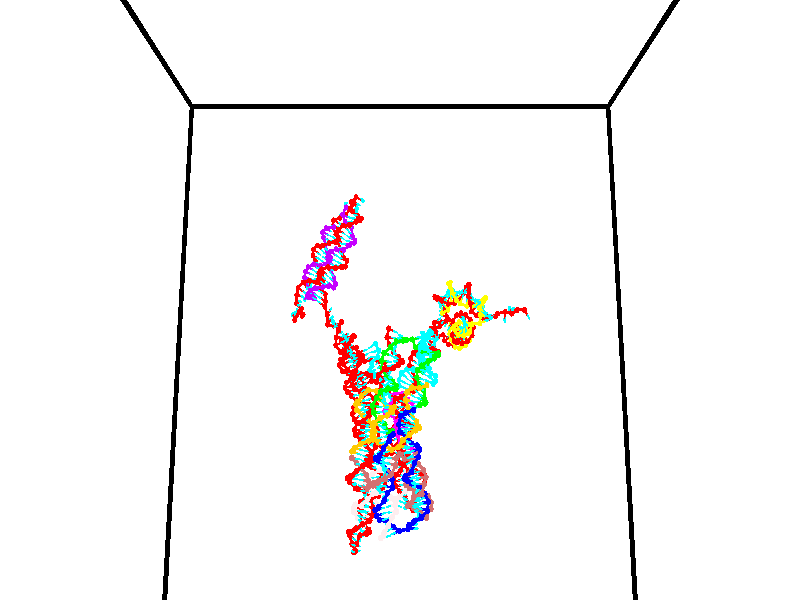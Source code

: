 // switches for output
#declare DRAW_BASES = 1; // possible values are 0, 1; only relevant for DNA ribbons
#declare DRAW_BASES_TYPE = 3; // possible values are 1, 2, 3; only relevant for DNA ribbons
#declare DRAW_FOG = 0; // set to 1 to enable fog

#include "colors.inc"

#include "transforms.inc"
background { rgb <1, 1, 1>}

#default {
   normal{
       ripples 0.25
       frequency 0.20
       turbulence 0.2
       lambda 5
   }
	finish {
		phong 0.1
		phong_size 40.
	}
}

// original window dimensions: 1024x640


// camera settings

camera {
	sky <0, 0.179814, -0.983701>
	up <0, 0.179814, -0.983701>
	right 1.6 * <1, 0, 0>
	location <35, 94.9851, 44.8844>
	look_at <35, 29.7336, 32.9568>
	direction <0, -65.2515, -11.9276>
	angle 67.0682
}


# declare cpy_camera_pos = <35, 94.9851, 44.8844>;
# if (DRAW_FOG = 1)
fog {
	fog_type 2
	up vnormalize(cpy_camera_pos)
	color rgbt<1,1,1,0.3>
	distance 1e-5
	fog_alt 3e-3
	fog_offset 56
}
# end


// LIGHTS

# declare lum = 6;
global_settings {
	ambient_light rgb lum * <0.05, 0.05, 0.05>
	max_trace_level 15
}# declare cpy_direct_light_amount = 0.25;
light_source
{	1000 * <-1, -1.16352, -0.803886>,
	rgb lum * cpy_direct_light_amount
	parallel
}

light_source
{	1000 * <1, 1.16352, 0.803886>,
	rgb lum * cpy_direct_light_amount
	parallel
}

// strand 0

// nucleotide -1

// particle -1
sphere {
	<24.415510, 34.909847, 35.626991> 0.250000
	pigment { color rgbt <1,0,0,0> }
	no_shadow
}
cylinder {
	<24.251280, 34.701889, 35.327358>,  <24.152740, 34.577114, 35.147579>, 0.100000
	pigment { color rgbt <1,0,0,0> }
	no_shadow
}
cylinder {
	<24.251280, 34.701889, 35.327358>,  <24.415510, 34.909847, 35.626991>, 0.100000
	pigment { color rgbt <1,0,0,0> }
	no_shadow
}

// particle -1
sphere {
	<24.251280, 34.701889, 35.327358> 0.100000
	pigment { color rgbt <1,0,0,0> }
	no_shadow
}
sphere {
	0, 1
	scale<0.080000,0.200000,0.300000>
	matrix <0.055895, -0.834329, 0.548426,
		-0.910111, 0.183301, 0.371616,
		-0.410577, -0.519900, -0.749086,
		24.128107, 34.545918, 35.102631>
	pigment { color rgbt <0,1,1,0> }
	no_shadow
}
cylinder {
	<24.814091, 34.598385, 34.880848>,  <24.415510, 34.909847, 35.626991>, 0.130000
	pigment { color rgbt <1,0,0,0> }
	no_shadow
}

// nucleotide -1

// particle -1
sphere {
	<24.814091, 34.598385, 34.880848> 0.250000
	pigment { color rgbt <1,0,0,0> }
	no_shadow
}
cylinder {
	<24.522425, 34.361309, 35.017693>,  <24.347425, 34.219063, 35.099800>, 0.100000
	pigment { color rgbt <1,0,0,0> }
	no_shadow
}
cylinder {
	<24.522425, 34.361309, 35.017693>,  <24.814091, 34.598385, 34.880848>, 0.100000
	pigment { color rgbt <1,0,0,0> }
	no_shadow
}

// particle -1
sphere {
	<24.522425, 34.361309, 35.017693> 0.100000
	pigment { color rgbt <1,0,0,0> }
	no_shadow
}
sphere {
	0, 1
	scale<0.080000,0.200000,0.300000>
	matrix <0.104338, -0.590349, -0.800376,
		0.676338, -0.547911, 0.492301,
		-0.729164, -0.592690, 0.342108,
		24.303675, 34.183502, 35.120323>
	pigment { color rgbt <0,1,1,0> }
	no_shadow
}
cylinder {
	<25.062807, 33.877495, 35.004272>,  <24.814091, 34.598385, 34.880848>, 0.130000
	pigment { color rgbt <1,0,0,0> }
	no_shadow
}

// nucleotide -1

// particle -1
sphere {
	<25.062807, 33.877495, 35.004272> 0.250000
	pigment { color rgbt <1,0,0,0> }
	no_shadow
}
cylinder {
	<24.673698, 33.893532, 34.912964>,  <24.440233, 33.903152, 34.858177>, 0.100000
	pigment { color rgbt <1,0,0,0> }
	no_shadow
}
cylinder {
	<24.673698, 33.893532, 34.912964>,  <25.062807, 33.877495, 35.004272>, 0.100000
	pigment { color rgbt <1,0,0,0> }
	no_shadow
}

// particle -1
sphere {
	<24.673698, 33.893532, 34.912964> 0.100000
	pigment { color rgbt <1,0,0,0> }
	no_shadow
}
sphere {
	0, 1
	scale<0.080000,0.200000,0.300000>
	matrix <0.160491, -0.594058, -0.788250,
		-0.167210, -0.803422, 0.571449,
		-0.972771, 0.040091, -0.228274,
		24.381866, 33.905560, 34.844482>
	pigment { color rgbt <0,1,1,0> }
	no_shadow
}
cylinder {
	<24.850777, 33.178890, 34.973095>,  <25.062807, 33.877495, 35.004272>, 0.130000
	pigment { color rgbt <1,0,0,0> }
	no_shadow
}

// nucleotide -1

// particle -1
sphere {
	<24.850777, 33.178890, 34.973095> 0.250000
	pigment { color rgbt <1,0,0,0> }
	no_shadow
}
cylinder {
	<24.629465, 33.422703, 34.745991>,  <24.496677, 33.568989, 34.609730>, 0.100000
	pigment { color rgbt <1,0,0,0> }
	no_shadow
}
cylinder {
	<24.629465, 33.422703, 34.745991>,  <24.850777, 33.178890, 34.973095>, 0.100000
	pigment { color rgbt <1,0,0,0> }
	no_shadow
}

// particle -1
sphere {
	<24.629465, 33.422703, 34.745991> 0.100000
	pigment { color rgbt <1,0,0,0> }
	no_shadow
}
sphere {
	0, 1
	scale<0.080000,0.200000,0.300000>
	matrix <0.253684, -0.525918, -0.811822,
		-0.793426, -0.593197, 0.136352,
		-0.553280, 0.609531, -0.567762,
		24.463482, 33.605560, 34.575661>
	pigment { color rgbt <0,1,1,0> }
	no_shadow
}
cylinder {
	<24.690542, 32.823837, 34.288395>,  <24.850777, 33.178890, 34.973095>, 0.130000
	pigment { color rgbt <1,0,0,0> }
	no_shadow
}

// nucleotide -1

// particle -1
sphere {
	<24.690542, 32.823837, 34.288395> 0.250000
	pigment { color rgbt <1,0,0,0> }
	no_shadow
}
cylinder {
	<24.618490, 33.204292, 34.188087>,  <24.575258, 33.432568, 34.127903>, 0.100000
	pigment { color rgbt <1,0,0,0> }
	no_shadow
}
cylinder {
	<24.618490, 33.204292, 34.188087>,  <24.690542, 32.823837, 34.288395>, 0.100000
	pigment { color rgbt <1,0,0,0> }
	no_shadow
}

// particle -1
sphere {
	<24.618490, 33.204292, 34.188087> 0.100000
	pigment { color rgbt <1,0,0,0> }
	no_shadow
}
sphere {
	0, 1
	scale<0.080000,0.200000,0.300000>
	matrix <-0.015716, -0.257686, -0.966101,
		-0.983517, -0.170083, 0.061366,
		-0.180130, 0.951141, -0.250766,
		24.564451, 33.489635, 34.112858>
	pigment { color rgbt <0,1,1,0> }
	no_shadow
}
cylinder {
	<24.156591, 32.751690, 33.810780>,  <24.690542, 32.823837, 34.288395>, 0.130000
	pigment { color rgbt <1,0,0,0> }
	no_shadow
}

// nucleotide -1

// particle -1
sphere {
	<24.156591, 32.751690, 33.810780> 0.250000
	pigment { color rgbt <1,0,0,0> }
	no_shadow
}
cylinder {
	<24.421692, 33.049870, 33.782314>,  <24.580751, 33.228779, 33.765236>, 0.100000
	pigment { color rgbt <1,0,0,0> }
	no_shadow
}
cylinder {
	<24.421692, 33.049870, 33.782314>,  <24.156591, 32.751690, 33.810780>, 0.100000
	pigment { color rgbt <1,0,0,0> }
	no_shadow
}

// particle -1
sphere {
	<24.421692, 33.049870, 33.782314> 0.100000
	pigment { color rgbt <1,0,0,0> }
	no_shadow
}
sphere {
	0, 1
	scale<0.080000,0.200000,0.300000>
	matrix <0.304346, -0.354966, -0.883953,
		-0.684203, 0.564183, -0.462129,
		0.662751, 0.745451, -0.071162,
		24.620518, 33.273506, 33.760967>
	pigment { color rgbt <0,1,1,0> }
	no_shadow
}
cylinder {
	<24.188416, 32.883900, 33.086895>,  <24.156591, 32.751690, 33.810780>, 0.130000
	pigment { color rgbt <1,0,0,0> }
	no_shadow
}

// nucleotide -1

// particle -1
sphere {
	<24.188416, 32.883900, 33.086895> 0.250000
	pigment { color rgbt <1,0,0,0> }
	no_shadow
}
cylinder {
	<24.532534, 33.061657, 33.186821>,  <24.739004, 33.168312, 33.246777>, 0.100000
	pigment { color rgbt <1,0,0,0> }
	no_shadow
}
cylinder {
	<24.532534, 33.061657, 33.186821>,  <24.188416, 32.883900, 33.086895>, 0.100000
	pigment { color rgbt <1,0,0,0> }
	no_shadow
}

// particle -1
sphere {
	<24.532534, 33.061657, 33.186821> 0.100000
	pigment { color rgbt <1,0,0,0> }
	no_shadow
}
sphere {
	0, 1
	scale<0.080000,0.200000,0.300000>
	matrix <0.437190, -0.391075, -0.809892,
		-0.262217, 0.805961, -0.530725,
		0.860295, 0.444395, 0.249811,
		24.790623, 33.194977, 33.261765>
	pigment { color rgbt <0,1,1,0> }
	no_shadow
}
cylinder {
	<24.381950, 33.349274, 32.559063>,  <24.188416, 32.883900, 33.086895>, 0.130000
	pigment { color rgbt <1,0,0,0> }
	no_shadow
}

// nucleotide -1

// particle -1
sphere {
	<24.381950, 33.349274, 32.559063> 0.250000
	pigment { color rgbt <1,0,0,0> }
	no_shadow
}
cylinder {
	<24.721457, 33.254223, 32.748013>,  <24.925159, 33.197193, 32.861382>, 0.100000
	pigment { color rgbt <1,0,0,0> }
	no_shadow
}
cylinder {
	<24.721457, 33.254223, 32.748013>,  <24.381950, 33.349274, 32.559063>, 0.100000
	pigment { color rgbt <1,0,0,0> }
	no_shadow
}

// particle -1
sphere {
	<24.721457, 33.254223, 32.748013> 0.100000
	pigment { color rgbt <1,0,0,0> }
	no_shadow
}
sphere {
	0, 1
	scale<0.080000,0.200000,0.300000>
	matrix <0.404058, -0.284781, -0.869274,
		0.341082, 0.928674, -0.145699,
		0.848764, -0.237623, 0.472372,
		24.976086, 33.182938, 32.889725>
	pigment { color rgbt <0,1,1,0> }
	no_shadow
}
cylinder {
	<24.966808, 33.688755, 32.135239>,  <24.381950, 33.349274, 32.559063>, 0.130000
	pigment { color rgbt <1,0,0,0> }
	no_shadow
}

// nucleotide -1

// particle -1
sphere {
	<24.966808, 33.688755, 32.135239> 0.250000
	pigment { color rgbt <1,0,0,0> }
	no_shadow
}
cylinder {
	<25.137953, 33.409245, 32.364552>,  <25.240639, 33.241539, 32.502140>, 0.100000
	pigment { color rgbt <1,0,0,0> }
	no_shadow
}
cylinder {
	<25.137953, 33.409245, 32.364552>,  <24.966808, 33.688755, 32.135239>, 0.100000
	pigment { color rgbt <1,0,0,0> }
	no_shadow
}

// particle -1
sphere {
	<25.137953, 33.409245, 32.364552> 0.100000
	pigment { color rgbt <1,0,0,0> }
	no_shadow
}
sphere {
	0, 1
	scale<0.080000,0.200000,0.300000>
	matrix <0.483002, -0.359347, -0.798486,
		0.763967, 0.618536, 0.183758,
		0.427859, -0.698772, 0.573283,
		25.266310, 33.199612, 32.536537>
	pigment { color rgbt <0,1,1,0> }
	no_shadow
}
cylinder {
	<25.610737, 33.810192, 32.011799>,  <24.966808, 33.688755, 32.135239>, 0.130000
	pigment { color rgbt <1,0,0,0> }
	no_shadow
}

// nucleotide -1

// particle -1
sphere {
	<25.610737, 33.810192, 32.011799> 0.250000
	pigment { color rgbt <1,0,0,0> }
	no_shadow
}
cylinder {
	<25.599592, 33.441868, 32.167400>,  <25.592905, 33.220871, 32.260761>, 0.100000
	pigment { color rgbt <1,0,0,0> }
	no_shadow
}
cylinder {
	<25.599592, 33.441868, 32.167400>,  <25.610737, 33.810192, 32.011799>, 0.100000
	pigment { color rgbt <1,0,0,0> }
	no_shadow
}

// particle -1
sphere {
	<25.599592, 33.441868, 32.167400> 0.100000
	pigment { color rgbt <1,0,0,0> }
	no_shadow
}
sphere {
	0, 1
	scale<0.080000,0.200000,0.300000>
	matrix <0.444056, -0.360051, -0.820474,
		0.895566, 0.149878, 0.418925,
		-0.027864, -0.920815, 0.389004,
		25.591232, 33.165623, 32.284100>
	pigment { color rgbt <0,1,1,0> }
	no_shadow
}
cylinder {
	<26.296022, 33.535557, 32.097248>,  <25.610737, 33.810192, 32.011799>, 0.130000
	pigment { color rgbt <1,0,0,0> }
	no_shadow
}

// nucleotide -1

// particle -1
sphere {
	<26.296022, 33.535557, 32.097248> 0.250000
	pigment { color rgbt <1,0,0,0> }
	no_shadow
}
cylinder {
	<26.070923, 33.206902, 32.060974>,  <25.935863, 33.009708, 32.039207>, 0.100000
	pigment { color rgbt <1,0,0,0> }
	no_shadow
}
cylinder {
	<26.070923, 33.206902, 32.060974>,  <26.296022, 33.535557, 32.097248>, 0.100000
	pigment { color rgbt <1,0,0,0> }
	no_shadow
}

// particle -1
sphere {
	<26.070923, 33.206902, 32.060974> 0.100000
	pigment { color rgbt <1,0,0,0> }
	no_shadow
}
sphere {
	0, 1
	scale<0.080000,0.200000,0.300000>
	matrix <0.437361, -0.202853, -0.876108,
		0.701447, -0.532694, 0.473508,
		-0.562750, -0.821637, -0.090689,
		25.902098, 32.960411, 32.033768>
	pigment { color rgbt <0,1,1,0> }
	no_shadow
}
cylinder {
	<26.729132, 32.992393, 31.830708>,  <26.296022, 33.535557, 32.097248>, 0.130000
	pigment { color rgbt <1,0,0,0> }
	no_shadow
}

// nucleotide -1

// particle -1
sphere {
	<26.729132, 32.992393, 31.830708> 0.250000
	pigment { color rgbt <1,0,0,0> }
	no_shadow
}
cylinder {
	<26.371031, 32.829868, 31.757565>,  <26.156170, 32.732353, 31.713678>, 0.100000
	pigment { color rgbt <1,0,0,0> }
	no_shadow
}
cylinder {
	<26.371031, 32.829868, 31.757565>,  <26.729132, 32.992393, 31.830708>, 0.100000
	pigment { color rgbt <1,0,0,0> }
	no_shadow
}

// particle -1
sphere {
	<26.371031, 32.829868, 31.757565> 0.100000
	pigment { color rgbt <1,0,0,0> }
	no_shadow
}
sphere {
	0, 1
	scale<0.080000,0.200000,0.300000>
	matrix <0.334165, -0.340819, -0.878736,
		0.294721, -0.847793, 0.440894,
		-0.895250, -0.406313, -0.182856,
		26.102455, 32.707973, 31.702707>
	pigment { color rgbt <0,1,1,0> }
	no_shadow
}
cylinder {
	<26.856190, 32.208328, 31.611471>,  <26.729132, 32.992393, 31.830708>, 0.130000
	pigment { color rgbt <1,0,0,0> }
	no_shadow
}

// nucleotide -1

// particle -1
sphere {
	<26.856190, 32.208328, 31.611471> 0.250000
	pigment { color rgbt <1,0,0,0> }
	no_shadow
}
cylinder {
	<26.513481, 32.357410, 31.468904>,  <26.307856, 32.446857, 31.383364>, 0.100000
	pigment { color rgbt <1,0,0,0> }
	no_shadow
}
cylinder {
	<26.513481, 32.357410, 31.468904>,  <26.856190, 32.208328, 31.611471>, 0.100000
	pigment { color rgbt <1,0,0,0> }
	no_shadow
}

// particle -1
sphere {
	<26.513481, 32.357410, 31.468904> 0.100000
	pigment { color rgbt <1,0,0,0> }
	no_shadow
}
sphere {
	0, 1
	scale<0.080000,0.200000,0.300000>
	matrix <0.289293, -0.224783, -0.930474,
		-0.426908, -0.900313, 0.084767,
		-0.856773, 0.372704, -0.356416,
		26.256449, 32.469223, 31.361980>
	pigment { color rgbt <0,1,1,0> }
	no_shadow
}
cylinder {
	<26.625807, 31.809317, 31.064213>,  <26.856190, 32.208328, 31.611471>, 0.130000
	pigment { color rgbt <1,0,0,0> }
	no_shadow
}

// nucleotide -1

// particle -1
sphere {
	<26.625807, 31.809317, 31.064213> 0.250000
	pigment { color rgbt <1,0,0,0> }
	no_shadow
}
cylinder {
	<26.398602, 32.132927, 31.003763>,  <26.262280, 32.327095, 30.967493>, 0.100000
	pigment { color rgbt <1,0,0,0> }
	no_shadow
}
cylinder {
	<26.398602, 32.132927, 31.003763>,  <26.625807, 31.809317, 31.064213>, 0.100000
	pigment { color rgbt <1,0,0,0> }
	no_shadow
}

// particle -1
sphere {
	<26.398602, 32.132927, 31.003763> 0.100000
	pigment { color rgbt <1,0,0,0> }
	no_shadow
}
sphere {
	0, 1
	scale<0.080000,0.200000,0.300000>
	matrix <0.070612, -0.135038, -0.988321,
		-0.819986, -0.572048, 0.019576,
		-0.568011, 0.809027, -0.151123,
		26.228199, 32.375637, 30.958426>
	pigment { color rgbt <0,1,1,0> }
	no_shadow
}
cylinder {
	<26.377314, 31.604994, 30.452459>,  <26.625807, 31.809317, 31.064213>, 0.130000
	pigment { color rgbt <1,0,0,0> }
	no_shadow
}

// nucleotide -1

// particle -1
sphere {
	<26.377314, 31.604994, 30.452459> 0.250000
	pigment { color rgbt <1,0,0,0> }
	no_shadow
}
cylinder {
	<26.264717, 31.986193, 30.497292>,  <26.197159, 32.214912, 30.524191>, 0.100000
	pigment { color rgbt <1,0,0,0> }
	no_shadow
}
cylinder {
	<26.264717, 31.986193, 30.497292>,  <26.377314, 31.604994, 30.452459>, 0.100000
	pigment { color rgbt <1,0,0,0> }
	no_shadow
}

// particle -1
sphere {
	<26.264717, 31.986193, 30.497292> 0.100000
	pigment { color rgbt <1,0,0,0> }
	no_shadow
}
sphere {
	0, 1
	scale<0.080000,0.200000,0.300000>
	matrix <0.065212, 0.135533, -0.988625,
		-0.957345, -0.270982, -0.100298,
		-0.281494, 0.952995, 0.112080,
		26.180269, 32.272091, 30.530916>
	pigment { color rgbt <0,1,1,0> }
	no_shadow
}
cylinder {
	<25.909019, 31.753944, 29.836100>,  <26.377314, 31.604994, 30.452459>, 0.130000
	pigment { color rgbt <1,0,0,0> }
	no_shadow
}

// nucleotide -1

// particle -1
sphere {
	<25.909019, 31.753944, 29.836100> 0.250000
	pigment { color rgbt <1,0,0,0> }
	no_shadow
}
cylinder {
	<26.055834, 32.090069, 29.995678>,  <26.143923, 32.291744, 30.091425>, 0.100000
	pigment { color rgbt <1,0,0,0> }
	no_shadow
}
cylinder {
	<26.055834, 32.090069, 29.995678>,  <25.909019, 31.753944, 29.836100>, 0.100000
	pigment { color rgbt <1,0,0,0> }
	no_shadow
}

// particle -1
sphere {
	<26.055834, 32.090069, 29.995678> 0.100000
	pigment { color rgbt <1,0,0,0> }
	no_shadow
}
sphere {
	0, 1
	scale<0.080000,0.200000,0.300000>
	matrix <0.209988, 0.342961, -0.915578,
		-0.906195, 0.419824, -0.050577,
		0.367036, 0.840313, 0.398947,
		26.165945, 32.342163, 30.115362>
	pigment { color rgbt <0,1,1,0> }
	no_shadow
}
cylinder {
	<25.709991, 32.359104, 29.395687>,  <25.909019, 31.753944, 29.836100>, 0.130000
	pigment { color rgbt <1,0,0,0> }
	no_shadow
}

// nucleotide -1

// particle -1
sphere {
	<25.709991, 32.359104, 29.395687> 0.250000
	pigment { color rgbt <1,0,0,0> }
	no_shadow
}
cylinder {
	<26.021254, 32.523415, 29.585733>,  <26.208012, 32.622002, 29.699760>, 0.100000
	pigment { color rgbt <1,0,0,0> }
	no_shadow
}
cylinder {
	<26.021254, 32.523415, 29.585733>,  <25.709991, 32.359104, 29.395687>, 0.100000
	pigment { color rgbt <1,0,0,0> }
	no_shadow
}

// particle -1
sphere {
	<26.021254, 32.523415, 29.585733> 0.100000
	pigment { color rgbt <1,0,0,0> }
	no_shadow
}
sphere {
	0, 1
	scale<0.080000,0.200000,0.300000>
	matrix <0.286921, 0.440423, -0.850708,
		-0.558703, 0.798305, 0.224857,
		0.778157, 0.410777, 0.475116,
		26.254700, 32.646648, 29.728268>
	pigment { color rgbt <0,1,1,0> }
	no_shadow
}
cylinder {
	<25.836084, 33.012394, 29.032612>,  <25.709991, 32.359104, 29.395687>, 0.130000
	pigment { color rgbt <1,0,0,0> }
	no_shadow
}

// nucleotide -1

// particle -1
sphere {
	<25.836084, 33.012394, 29.032612> 0.250000
	pigment { color rgbt <1,0,0,0> }
	no_shadow
}
cylinder {
	<26.171667, 32.929317, 29.233814>,  <26.373016, 32.879471, 29.354536>, 0.100000
	pigment { color rgbt <1,0,0,0> }
	no_shadow
}
cylinder {
	<26.171667, 32.929317, 29.233814>,  <25.836084, 33.012394, 29.032612>, 0.100000
	pigment { color rgbt <1,0,0,0> }
	no_shadow
}

// particle -1
sphere {
	<26.171667, 32.929317, 29.233814> 0.100000
	pigment { color rgbt <1,0,0,0> }
	no_shadow
}
sphere {
	0, 1
	scale<0.080000,0.200000,0.300000>
	matrix <0.543154, 0.262412, -0.797574,
		0.033653, 0.942341, 0.332959,
		0.838959, -0.207689, 0.503005,
		26.423355, 32.867012, 29.384716>
	pigment { color rgbt <0,1,1,0> }
	no_shadow
}
cylinder {
	<26.341061, 33.526997, 28.809120>,  <25.836084, 33.012394, 29.032612>, 0.130000
	pigment { color rgbt <1,0,0,0> }
	no_shadow
}

// nucleotide -1

// particle -1
sphere {
	<26.341061, 33.526997, 28.809120> 0.250000
	pigment { color rgbt <1,0,0,0> }
	no_shadow
}
cylinder {
	<26.548735, 33.220158, 28.959852>,  <26.673340, 33.036053, 29.050291>, 0.100000
	pigment { color rgbt <1,0,0,0> }
	no_shadow
}
cylinder {
	<26.548735, 33.220158, 28.959852>,  <26.341061, 33.526997, 28.809120>, 0.100000
	pigment { color rgbt <1,0,0,0> }
	no_shadow
}

// particle -1
sphere {
	<26.548735, 33.220158, 28.959852> 0.100000
	pigment { color rgbt <1,0,0,0> }
	no_shadow
}
sphere {
	0, 1
	scale<0.080000,0.200000,0.300000>
	matrix <0.572027, -0.015702, -0.820085,
		0.635006, 0.641333, 0.430650,
		0.519185, -0.767102, 0.376831,
		26.704491, 32.990028, 29.072901>
	pigment { color rgbt <0,1,1,0> }
	no_shadow
}
cylinder {
	<26.943907, 33.765209, 28.853018>,  <26.341061, 33.526997, 28.809120>, 0.130000
	pigment { color rgbt <1,0,0,0> }
	no_shadow
}

// nucleotide -1

// particle -1
sphere {
	<26.943907, 33.765209, 28.853018> 0.250000
	pigment { color rgbt <1,0,0,0> }
	no_shadow
}
cylinder {
	<26.995686, 33.369247, 28.829903>,  <27.026752, 33.131672, 28.816032>, 0.100000
	pigment { color rgbt <1,0,0,0> }
	no_shadow
}
cylinder {
	<26.995686, 33.369247, 28.829903>,  <26.943907, 33.765209, 28.853018>, 0.100000
	pigment { color rgbt <1,0,0,0> }
	no_shadow
}

// particle -1
sphere {
	<26.995686, 33.369247, 28.829903> 0.100000
	pigment { color rgbt <1,0,0,0> }
	no_shadow
}
sphere {
	0, 1
	scale<0.080000,0.200000,0.300000>
	matrix <0.632177, 0.127289, -0.764297,
		0.763934, 0.062404, 0.642270,
		0.129449, -0.989901, -0.057790,
		27.034521, 33.072277, 28.812565>
	pigment { color rgbt <0,1,1,0> }
	no_shadow
}
cylinder {
	<27.573509, 33.719658, 28.655363>,  <26.943907, 33.765209, 28.853018>, 0.130000
	pigment { color rgbt <1,0,0,0> }
	no_shadow
}

// nucleotide -1

// particle -1
sphere {
	<27.573509, 33.719658, 28.655363> 0.250000
	pigment { color rgbt <1,0,0,0> }
	no_shadow
}
cylinder {
	<27.441370, 33.350849, 28.574610>,  <27.362087, 33.129566, 28.526157>, 0.100000
	pigment { color rgbt <1,0,0,0> }
	no_shadow
}
cylinder {
	<27.441370, 33.350849, 28.574610>,  <27.573509, 33.719658, 28.655363>, 0.100000
	pigment { color rgbt <1,0,0,0> }
	no_shadow
}

// particle -1
sphere {
	<27.441370, 33.350849, 28.574610> 0.100000
	pigment { color rgbt <1,0,0,0> }
	no_shadow
}
sphere {
	0, 1
	scale<0.080000,0.200000,0.300000>
	matrix <0.452913, 0.032807, -0.890951,
		0.828095, -0.385757, 0.406756,
		-0.330346, -0.922017, -0.201881,
		27.342266, 33.074245, 28.514046>
	pigment { color rgbt <0,1,1,0> }
	no_shadow
}
cylinder {
	<28.226131, 33.362213, 28.450619>,  <27.573509, 33.719658, 28.655363>, 0.130000
	pigment { color rgbt <1,0,0,0> }
	no_shadow
}

// nucleotide -1

// particle -1
sphere {
	<28.226131, 33.362213, 28.450619> 0.250000
	pigment { color rgbt <1,0,0,0> }
	no_shadow
}
cylinder {
	<27.930885, 33.117134, 28.337631>,  <27.753738, 32.970085, 28.269838>, 0.100000
	pigment { color rgbt <1,0,0,0> }
	no_shadow
}
cylinder {
	<27.930885, 33.117134, 28.337631>,  <28.226131, 33.362213, 28.450619>, 0.100000
	pigment { color rgbt <1,0,0,0> }
	no_shadow
}

// particle -1
sphere {
	<27.930885, 33.117134, 28.337631> 0.100000
	pigment { color rgbt <1,0,0,0> }
	no_shadow
}
sphere {
	0, 1
	scale<0.080000,0.200000,0.300000>
	matrix <0.390034, -0.045891, -0.919656,
		0.550509, -0.788983, 0.272846,
		-0.738115, -0.612698, -0.282467,
		27.709452, 32.933323, 28.252892>
	pigment { color rgbt <0,1,1,0> }
	no_shadow
}
cylinder {
	<28.532957, 32.677124, 28.267593>,  <28.226131, 33.362213, 28.450619>, 0.130000
	pigment { color rgbt <1,0,0,0> }
	no_shadow
}

// nucleotide -1

// particle -1
sphere {
	<28.532957, 32.677124, 28.267593> 0.250000
	pigment { color rgbt <1,0,0,0> }
	no_shadow
}
cylinder {
	<28.193588, 32.735691, 28.064127>,  <27.989967, 32.770832, 27.942047>, 0.100000
	pigment { color rgbt <1,0,0,0> }
	no_shadow
}
cylinder {
	<28.193588, 32.735691, 28.064127>,  <28.532957, 32.677124, 28.267593>, 0.100000
	pigment { color rgbt <1,0,0,0> }
	no_shadow
}

// particle -1
sphere {
	<28.193588, 32.735691, 28.064127> 0.100000
	pigment { color rgbt <1,0,0,0> }
	no_shadow
}
sphere {
	0, 1
	scale<0.080000,0.200000,0.300000>
	matrix <0.470367, -0.232195, -0.851375,
		-0.242791, -0.961581, 0.128115,
		-0.848415, 0.146446, -0.508671,
		27.939062, 32.779617, 27.911526>
	pigment { color rgbt <0,1,1,0> }
	no_shadow
}
cylinder {
	<28.433077, 32.108395, 27.933079>,  <28.532957, 32.677124, 28.267593>, 0.130000
	pigment { color rgbt <1,0,0,0> }
	no_shadow
}

// nucleotide -1

// particle -1
sphere {
	<28.433077, 32.108395, 27.933079> 0.250000
	pigment { color rgbt <1,0,0,0> }
	no_shadow
}
cylinder {
	<28.249254, 32.416866, 27.756853>,  <28.138960, 32.601948, 27.651117>, 0.100000
	pigment { color rgbt <1,0,0,0> }
	no_shadow
}
cylinder {
	<28.249254, 32.416866, 27.756853>,  <28.433077, 32.108395, 27.933079>, 0.100000
	pigment { color rgbt <1,0,0,0> }
	no_shadow
}

// particle -1
sphere {
	<28.249254, 32.416866, 27.756853> 0.100000
	pigment { color rgbt <1,0,0,0> }
	no_shadow
}
sphere {
	0, 1
	scale<0.080000,0.200000,0.300000>
	matrix <0.531563, -0.158567, -0.832044,
		-0.711510, -0.616559, -0.337058,
		-0.459558, 0.771176, -0.440562,
		28.111387, 32.648220, 27.624685>
	pigment { color rgbt <0,1,1,0> }
	no_shadow
}
cylinder {
	<28.065981, 31.929771, 27.328438>,  <28.433077, 32.108395, 27.933079>, 0.130000
	pigment { color rgbt <1,0,0,0> }
	no_shadow
}

// nucleotide -1

// particle -1
sphere {
	<28.065981, 31.929771, 27.328438> 0.250000
	pigment { color rgbt <1,0,0,0> }
	no_shadow
}
cylinder {
	<28.207382, 32.303532, 27.310867>,  <28.292223, 32.527786, 27.300325>, 0.100000
	pigment { color rgbt <1,0,0,0> }
	no_shadow
}
cylinder {
	<28.207382, 32.303532, 27.310867>,  <28.065981, 31.929771, 27.328438>, 0.100000
	pigment { color rgbt <1,0,0,0> }
	no_shadow
}

// particle -1
sphere {
	<28.207382, 32.303532, 27.310867> 0.100000
	pigment { color rgbt <1,0,0,0> }
	no_shadow
}
sphere {
	0, 1
	scale<0.080000,0.200000,0.300000>
	matrix <0.390726, -0.190158, -0.900652,
		-0.849923, 0.301221, -0.432316,
		0.353503, 0.934401, -0.043925,
		28.313433, 32.583851, 27.297689>
	pigment { color rgbt <0,1,1,0> }
	no_shadow
}
cylinder {
	<27.757030, 32.273376, 26.740776>,  <28.065981, 31.929771, 27.328438>, 0.130000
	pigment { color rgbt <1,0,0,0> }
	no_shadow
}

// nucleotide -1

// particle -1
sphere {
	<27.757030, 32.273376, 26.740776> 0.250000
	pigment { color rgbt <1,0,0,0> }
	no_shadow
}
cylinder {
	<28.140787, 32.353432, 26.820286>,  <28.371042, 32.401463, 26.867992>, 0.100000
	pigment { color rgbt <1,0,0,0> }
	no_shadow
}
cylinder {
	<28.140787, 32.353432, 26.820286>,  <27.757030, 32.273376, 26.740776>, 0.100000
	pigment { color rgbt <1,0,0,0> }
	no_shadow
}

// particle -1
sphere {
	<28.140787, 32.353432, 26.820286> 0.100000
	pigment { color rgbt <1,0,0,0> }
	no_shadow
}
sphere {
	0, 1
	scale<0.080000,0.200000,0.300000>
	matrix <0.241980, -0.221815, -0.944586,
		-0.144955, 0.954329, -0.261237,
		0.959392, 0.200136, 0.198775,
		28.428604, 32.413471, 26.879919>
	pigment { color rgbt <0,1,1,0> }
	no_shadow
}
cylinder {
	<27.883978, 32.750225, 26.266676>,  <27.757030, 32.273376, 26.740776>, 0.130000
	pigment { color rgbt <1,0,0,0> }
	no_shadow
}

// nucleotide -1

// particle -1
sphere {
	<27.883978, 32.750225, 26.266676> 0.250000
	pigment { color rgbt <1,0,0,0> }
	no_shadow
}
cylinder {
	<28.207163, 32.539715, 26.372684>,  <28.401073, 32.413410, 26.436289>, 0.100000
	pigment { color rgbt <1,0,0,0> }
	no_shadow
}
cylinder {
	<28.207163, 32.539715, 26.372684>,  <27.883978, 32.750225, 26.266676>, 0.100000
	pigment { color rgbt <1,0,0,0> }
	no_shadow
}

// particle -1
sphere {
	<28.207163, 32.539715, 26.372684> 0.100000
	pigment { color rgbt <1,0,0,0> }
	no_shadow
}
sphere {
	0, 1
	scale<0.080000,0.200000,0.300000>
	matrix <0.249656, -0.101652, -0.962984,
		0.533732, 0.844218, 0.049256,
		0.807962, -0.526273, 0.265019,
		28.449551, 32.381832, 26.452190>
	pigment { color rgbt <0,1,1,0> }
	no_shadow
}
cylinder {
	<28.620586, 33.162136, 26.195570>,  <27.883978, 32.750225, 26.266676>, 0.130000
	pigment { color rgbt <1,0,0,0> }
	no_shadow
}

// nucleotide -1

// particle -1
sphere {
	<28.620586, 33.162136, 26.195570> 0.250000
	pigment { color rgbt <1,0,0,0> }
	no_shadow
}
cylinder {
	<28.599253, 32.769482, 26.122316>,  <28.586452, 32.533890, 26.078363>, 0.100000
	pigment { color rgbt <1,0,0,0> }
	no_shadow
}
cylinder {
	<28.599253, 32.769482, 26.122316>,  <28.620586, 33.162136, 26.195570>, 0.100000
	pigment { color rgbt <1,0,0,0> }
	no_shadow
}

// particle -1
sphere {
	<28.599253, 32.769482, 26.122316> 0.100000
	pigment { color rgbt <1,0,0,0> }
	no_shadow
}
sphere {
	0, 1
	scale<0.080000,0.200000,0.300000>
	matrix <0.441114, 0.141371, -0.886246,
		0.895865, -0.128050, 0.425476,
		-0.053334, -0.981640, -0.183134,
		28.583252, 32.474991, 26.067377>
	pigment { color rgbt <0,1,1,0> }
	no_shadow
}
cylinder {
	<29.220295, 32.807358, 25.782080>,  <28.620586, 33.162136, 26.195570>, 0.130000
	pigment { color rgbt <1,0,0,0> }
	no_shadow
}

// nucleotide -1

// particle -1
sphere {
	<29.220295, 32.807358, 25.782080> 0.250000
	pigment { color rgbt <1,0,0,0> }
	no_shadow
}
cylinder {
	<28.894396, 32.589340, 25.702969>,  <28.698856, 32.458530, 25.655502>, 0.100000
	pigment { color rgbt <1,0,0,0> }
	no_shadow
}
cylinder {
	<28.894396, 32.589340, 25.702969>,  <29.220295, 32.807358, 25.782080>, 0.100000
	pigment { color rgbt <1,0,0,0> }
	no_shadow
}

// particle -1
sphere {
	<28.894396, 32.589340, 25.702969> 0.100000
	pigment { color rgbt <1,0,0,0> }
	no_shadow
}
sphere {
	0, 1
	scale<0.080000,0.200000,0.300000>
	matrix <0.070066, 0.246054, -0.966720,
		0.575570, -0.801488, -0.162282,
		-0.814745, -0.545045, -0.197778,
		28.649973, 32.425827, 25.643635>
	pigment { color rgbt <0,1,1,0> }
	no_shadow
}
cylinder {
	<29.704754, 33.316734, 25.357702>,  <29.220295, 32.807358, 25.782080>, 0.130000
	pigment { color rgbt <1,0,0,0> }
	no_shadow
}

// nucleotide -1

// particle -1
sphere {
	<29.704754, 33.316734, 25.357702> 0.250000
	pigment { color rgbt <1,0,0,0> }
	no_shadow
}
cylinder {
	<30.050756, 33.273972, 25.553799>,  <30.258358, 33.248314, 25.671457>, 0.100000
	pigment { color rgbt <1,0,0,0> }
	no_shadow
}
cylinder {
	<30.050756, 33.273972, 25.553799>,  <29.704754, 33.316734, 25.357702>, 0.100000
	pigment { color rgbt <1,0,0,0> }
	no_shadow
}

// particle -1
sphere {
	<30.050756, 33.273972, 25.553799> 0.100000
	pigment { color rgbt <1,0,0,0> }
	no_shadow
}
sphere {
	0, 1
	scale<0.080000,0.200000,0.300000>
	matrix <0.447749, -0.276514, -0.850330,
		0.226469, 0.955045, -0.191317,
		0.865004, -0.106911, 0.490242,
		30.310257, 33.241898, 25.700871>
	pigment { color rgbt <0,1,1,0> }
	no_shadow
}
cylinder {
	<30.193489, 33.855980, 25.060827>,  <29.704754, 33.316734, 25.357702>, 0.130000
	pigment { color rgbt <1,0,0,0> }
	no_shadow
}

// nucleotide -1

// particle -1
sphere {
	<30.193489, 33.855980, 25.060827> 0.250000
	pigment { color rgbt <1,0,0,0> }
	no_shadow
}
cylinder {
	<30.348408, 33.518902, 25.210421>,  <30.441359, 33.316654, 25.300177>, 0.100000
	pigment { color rgbt <1,0,0,0> }
	no_shadow
}
cylinder {
	<30.348408, 33.518902, 25.210421>,  <30.193489, 33.855980, 25.060827>, 0.100000
	pigment { color rgbt <1,0,0,0> }
	no_shadow
}

// particle -1
sphere {
	<30.348408, 33.518902, 25.210421> 0.100000
	pigment { color rgbt <1,0,0,0> }
	no_shadow
}
sphere {
	0, 1
	scale<0.080000,0.200000,0.300000>
	matrix <0.369782, -0.229601, -0.900303,
		0.844549, 0.486977, 0.222690,
		0.387297, -0.842696, 0.373984,
		30.464598, 33.266094, 25.322617>
	pigment { color rgbt <0,1,1,0> }
	no_shadow
}
cylinder {
	<30.383493, 34.442936, 24.690292>,  <30.193489, 33.855980, 25.060827>, 0.130000
	pigment { color rgbt <1,0,0,0> }
	no_shadow
}

// nucleotide -1

// particle -1
sphere {
	<30.383493, 34.442936, 24.690292> 0.250000
	pigment { color rgbt <1,0,0,0> }
	no_shadow
}
cylinder {
	<30.752161, 34.403847, 24.840481>,  <30.973362, 34.380394, 24.930593>, 0.100000
	pigment { color rgbt <1,0,0,0> }
	no_shadow
}
cylinder {
	<30.752161, 34.403847, 24.840481>,  <30.383493, 34.442936, 24.690292>, 0.100000
	pigment { color rgbt <1,0,0,0> }
	no_shadow
}

// particle -1
sphere {
	<30.752161, 34.403847, 24.840481> 0.100000
	pigment { color rgbt <1,0,0,0> }
	no_shadow
}
sphere {
	0, 1
	scale<0.080000,0.200000,0.300000>
	matrix <-0.197783, 0.714233, 0.671382,
		-0.333782, -0.693053, 0.638958,
		0.921668, -0.097720, 0.375472,
		31.028662, 34.374531, 24.953123>
	pigment { color rgbt <0,1,1,0> }
	no_shadow
}
cylinder {
	<29.952211, 34.804722, 25.256800>,  <30.383493, 34.442936, 24.690292>, 0.130000
	pigment { color rgbt <1,0,0,0> }
	no_shadow
}

// nucleotide -1

// particle -1
sphere {
	<29.952211, 34.804722, 25.256800> 0.250000
	pigment { color rgbt <1,0,0,0> }
	no_shadow
}
cylinder {
	<30.329494, 34.721909, 25.360720>,  <30.555864, 34.672222, 25.423071>, 0.100000
	pigment { color rgbt <1,0,0,0> }
	no_shadow
}
cylinder {
	<30.329494, 34.721909, 25.360720>,  <29.952211, 34.804722, 25.256800>, 0.100000
	pigment { color rgbt <1,0,0,0> }
	no_shadow
}

// particle -1
sphere {
	<30.329494, 34.721909, 25.360720> 0.100000
	pigment { color rgbt <1,0,0,0> }
	no_shadow
}
sphere {
	0, 1
	scale<0.080000,0.200000,0.300000>
	matrix <-0.147172, 0.440708, 0.885504,
		-0.297822, -0.873450, 0.385210,
		0.943209, -0.207030, 0.259800,
		30.612457, 34.659798, 25.438660>
	pigment { color rgbt <0,1,1,0> }
	no_shadow
}
cylinder {
	<29.987236, 34.375504, 25.922619>,  <29.952211, 34.804722, 25.256800>, 0.130000
	pigment { color rgbt <1,0,0,0> }
	no_shadow
}

// nucleotide -1

// particle -1
sphere {
	<29.987236, 34.375504, 25.922619> 0.250000
	pigment { color rgbt <1,0,0,0> }
	no_shadow
}
cylinder {
	<30.287165, 34.632702, 25.860228>,  <30.467121, 34.787022, 25.822792>, 0.100000
	pigment { color rgbt <1,0,0,0> }
	no_shadow
}
cylinder {
	<30.287165, 34.632702, 25.860228>,  <29.987236, 34.375504, 25.922619>, 0.100000
	pigment { color rgbt <1,0,0,0> }
	no_shadow
}

// particle -1
sphere {
	<30.287165, 34.632702, 25.860228> 0.100000
	pigment { color rgbt <1,0,0,0> }
	no_shadow
}
sphere {
	0, 1
	scale<0.080000,0.200000,0.300000>
	matrix <-0.157781, 0.402712, 0.901625,
		0.642554, -0.651446, 0.403413,
		0.749820, 0.642994, -0.155978,
		30.512110, 34.825600, 25.813435>
	pigment { color rgbt <0,1,1,0> }
	no_shadow
}
cylinder {
	<30.548117, 34.340031, 26.338125>,  <29.987236, 34.375504, 25.922619>, 0.130000
	pigment { color rgbt <1,0,0,0> }
	no_shadow
}

// nucleotide -1

// particle -1
sphere {
	<30.548117, 34.340031, 26.338125> 0.250000
	pigment { color rgbt <1,0,0,0> }
	no_shadow
}
cylinder {
	<30.528870, 34.727329, 26.240004>,  <30.517323, 34.959709, 26.181129>, 0.100000
	pigment { color rgbt <1,0,0,0> }
	no_shadow
}
cylinder {
	<30.528870, 34.727329, 26.240004>,  <30.548117, 34.340031, 26.338125>, 0.100000
	pigment { color rgbt <1,0,0,0> }
	no_shadow
}

// particle -1
sphere {
	<30.528870, 34.727329, 26.240004> 0.100000
	pigment { color rgbt <1,0,0,0> }
	no_shadow
}
sphere {
	0, 1
	scale<0.080000,0.200000,0.300000>
	matrix <-0.171865, 0.233902, 0.956950,
		0.983945, 0.088205, 0.155154,
		-0.048117, 0.968251, -0.245306,
		30.514435, 35.017803, 26.166412>
	pigment { color rgbt <0,1,1,0> }
	no_shadow
}
cylinder {
	<31.023048, 34.829998, 26.759809>,  <30.548117, 34.340031, 26.338125>, 0.130000
	pigment { color rgbt <1,0,0,0> }
	no_shadow
}

// nucleotide -1

// particle -1
sphere {
	<31.023048, 34.829998, 26.759809> 0.250000
	pigment { color rgbt <1,0,0,0> }
	no_shadow
}
cylinder {
	<30.690018, 35.022461, 26.650042>,  <30.490200, 35.137939, 26.584181>, 0.100000
	pigment { color rgbt <1,0,0,0> }
	no_shadow
}
cylinder {
	<30.690018, 35.022461, 26.650042>,  <31.023048, 34.829998, 26.759809>, 0.100000
	pigment { color rgbt <1,0,0,0> }
	no_shadow
}

// particle -1
sphere {
	<30.690018, 35.022461, 26.650042> 0.100000
	pigment { color rgbt <1,0,0,0> }
	no_shadow
}
sphere {
	0, 1
	scale<0.080000,0.200000,0.300000>
	matrix <-0.175151, 0.241316, 0.954510,
		0.525488, 0.842768, -0.116639,
		-0.832577, 0.481154, -0.274420,
		30.440245, 35.166805, 26.567715>
	pigment { color rgbt <0,1,1,0> }
	no_shadow
}
cylinder {
	<30.925909, 35.513004, 27.129406>,  <31.023048, 34.829998, 26.759809>, 0.130000
	pigment { color rgbt <1,0,0,0> }
	no_shadow
}

// nucleotide -1

// particle -1
sphere {
	<30.925909, 35.513004, 27.129406> 0.250000
	pigment { color rgbt <1,0,0,0> }
	no_shadow
}
cylinder {
	<30.552086, 35.425339, 27.017284>,  <30.327791, 35.372742, 26.950012>, 0.100000
	pigment { color rgbt <1,0,0,0> }
	no_shadow
}
cylinder {
	<30.552086, 35.425339, 27.017284>,  <30.925909, 35.513004, 27.129406>, 0.100000
	pigment { color rgbt <1,0,0,0> }
	no_shadow
}

// particle -1
sphere {
	<30.552086, 35.425339, 27.017284> 0.100000
	pigment { color rgbt <1,0,0,0> }
	no_shadow
}
sphere {
	0, 1
	scale<0.080000,0.200000,0.300000>
	matrix <-0.336306, 0.286850, 0.897004,
		-0.116182, 0.932570, -0.341783,
		-0.934559, -0.219159, -0.280302,
		30.271719, 35.359592, 26.933193>
	pigment { color rgbt <0,1,1,0> }
	no_shadow
}
cylinder {
	<30.565548, 36.038174, 27.410643>,  <30.925909, 35.513004, 27.129406>, 0.130000
	pigment { color rgbt <1,0,0,0> }
	no_shadow
}

// nucleotide -1

// particle -1
sphere {
	<30.565548, 36.038174, 27.410643> 0.250000
	pigment { color rgbt <1,0,0,0> }
	no_shadow
}
cylinder {
	<30.312815, 35.741203, 27.321562>,  <30.161175, 35.563023, 27.268114>, 0.100000
	pigment { color rgbt <1,0,0,0> }
	no_shadow
}
cylinder {
	<30.312815, 35.741203, 27.321562>,  <30.565548, 36.038174, 27.410643>, 0.100000
	pigment { color rgbt <1,0,0,0> }
	no_shadow
}

// particle -1
sphere {
	<30.312815, 35.741203, 27.321562> 0.100000
	pigment { color rgbt <1,0,0,0> }
	no_shadow
}
sphere {
	0, 1
	scale<0.080000,0.200000,0.300000>
	matrix <-0.439372, 0.106360, 0.891986,
		-0.638544, 0.661435, -0.393402,
		-0.631833, -0.742423, -0.222701,
		30.123264, 35.518475, 27.254751>
	pigment { color rgbt <0,1,1,0> }
	no_shadow
}
cylinder {
	<29.917646, 36.276417, 27.751163>,  <30.565548, 36.038174, 27.410643>, 0.130000
	pigment { color rgbt <1,0,0,0> }
	no_shadow
}

// nucleotide -1

// particle -1
sphere {
	<29.917646, 36.276417, 27.751163> 0.250000
	pigment { color rgbt <1,0,0,0> }
	no_shadow
}
cylinder {
	<29.893820, 35.884197, 27.676350>,  <29.879524, 35.648865, 27.631460>, 0.100000
	pigment { color rgbt <1,0,0,0> }
	no_shadow
}
cylinder {
	<29.893820, 35.884197, 27.676350>,  <29.917646, 36.276417, 27.751163>, 0.100000
	pigment { color rgbt <1,0,0,0> }
	no_shadow
}

// particle -1
sphere {
	<29.893820, 35.884197, 27.676350> 0.100000
	pigment { color rgbt <1,0,0,0> }
	no_shadow
}
sphere {
	0, 1
	scale<0.080000,0.200000,0.300000>
	matrix <-0.615115, -0.111513, 0.780512,
		-0.786184, 0.161540, -0.596506,
		-0.059566, -0.980546, -0.187036,
		29.875950, 35.590034, 27.620239>
	pigment { color rgbt <0,1,1,0> }
	no_shadow
}
cylinder {
	<29.222902, 35.997482, 27.713394>,  <29.917646, 36.276417, 27.751163>, 0.130000
	pigment { color rgbt <1,0,0,0> }
	no_shadow
}

// nucleotide -1

// particle -1
sphere {
	<29.222902, 35.997482, 27.713394> 0.250000
	pigment { color rgbt <1,0,0,0> }
	no_shadow
}
cylinder {
	<29.456491, 35.694134, 27.829224>,  <29.596645, 35.512127, 27.898722>, 0.100000
	pigment { color rgbt <1,0,0,0> }
	no_shadow
}
cylinder {
	<29.456491, 35.694134, 27.829224>,  <29.222902, 35.997482, 27.713394>, 0.100000
	pigment { color rgbt <1,0,0,0> }
	no_shadow
}

// particle -1
sphere {
	<29.456491, 35.694134, 27.829224> 0.100000
	pigment { color rgbt <1,0,0,0> }
	no_shadow
}
sphere {
	0, 1
	scale<0.080000,0.200000,0.300000>
	matrix <-0.605376, -0.169190, 0.777750,
		-0.540828, -0.629486, -0.557900,
		0.583974, -0.758368, 0.289573,
		29.631683, 35.466625, 27.916096>
	pigment { color rgbt <0,1,1,0> }
	no_shadow
}
cylinder {
	<28.724096, 35.671726, 28.011839>,  <29.222902, 35.997482, 27.713394>, 0.130000
	pigment { color rgbt <1,0,0,0> }
	no_shadow
}

// nucleotide -1

// particle -1
sphere {
	<28.724096, 35.671726, 28.011839> 0.250000
	pigment { color rgbt <1,0,0,0> }
	no_shadow
}
cylinder {
	<29.048481, 35.478161, 28.143396>,  <29.243113, 35.362022, 28.222330>, 0.100000
	pigment { color rgbt <1,0,0,0> }
	no_shadow
}
cylinder {
	<29.048481, 35.478161, 28.143396>,  <28.724096, 35.671726, 28.011839>, 0.100000
	pigment { color rgbt <1,0,0,0> }
	no_shadow
}

// particle -1
sphere {
	<29.048481, 35.478161, 28.143396> 0.100000
	pigment { color rgbt <1,0,0,0> }
	no_shadow
}
sphere {
	0, 1
	scale<0.080000,0.200000,0.300000>
	matrix <-0.511043, -0.312107, 0.800890,
		-0.284895, -0.817579, -0.500400,
		0.810969, -0.483895, 0.328900,
		29.291769, 35.332989, 28.242064>
	pigment { color rgbt <0,1,1,0> }
	no_shadow
}
cylinder {
	<28.493101, 35.065071, 28.269730>,  <28.724096, 35.671726, 28.011839>, 0.130000
	pigment { color rgbt <1,0,0,0> }
	no_shadow
}

// nucleotide -1

// particle -1
sphere {
	<28.493101, 35.065071, 28.269730> 0.250000
	pigment { color rgbt <1,0,0,0> }
	no_shadow
}
cylinder {
	<28.846804, 35.096893, 28.453800>,  <29.059025, 35.115986, 28.564241>, 0.100000
	pigment { color rgbt <1,0,0,0> }
	no_shadow
}
cylinder {
	<28.846804, 35.096893, 28.453800>,  <28.493101, 35.065071, 28.269730>, 0.100000
	pigment { color rgbt <1,0,0,0> }
	no_shadow
}

// particle -1
sphere {
	<28.846804, 35.096893, 28.453800> 0.100000
	pigment { color rgbt <1,0,0,0> }
	no_shadow
}
sphere {
	0, 1
	scale<0.080000,0.200000,0.300000>
	matrix <-0.431200, -0.239285, 0.869948,
		0.179321, -0.967685, -0.177286,
		0.884257, 0.079554, 0.460174,
		29.112082, 35.120758, 28.591852>
	pigment { color rgbt <0,1,1,0> }
	no_shadow
}
cylinder {
	<28.518002, 34.508396, 28.753986>,  <28.493101, 35.065071, 28.269730>, 0.130000
	pigment { color rgbt <1,0,0,0> }
	no_shadow
}

// nucleotide -1

// particle -1
sphere {
	<28.518002, 34.508396, 28.753986> 0.250000
	pigment { color rgbt <1,0,0,0> }
	no_shadow
}
cylinder {
	<28.783068, 34.769329, 28.901144>,  <28.942106, 34.925888, 28.989439>, 0.100000
	pigment { color rgbt <1,0,0,0> }
	no_shadow
}
cylinder {
	<28.783068, 34.769329, 28.901144>,  <28.518002, 34.508396, 28.753986>, 0.100000
	pigment { color rgbt <1,0,0,0> }
	no_shadow
}

// particle -1
sphere {
	<28.783068, 34.769329, 28.901144> 0.100000
	pigment { color rgbt <1,0,0,0> }
	no_shadow
}
sphere {
	0, 1
	scale<0.080000,0.200000,0.300000>
	matrix <-0.340890, -0.174667, 0.923734,
		0.666837, -0.737536, 0.106627,
		0.662664, 0.652328, 0.367893,
		28.981867, 34.965027, 29.011513>
	pigment { color rgbt <0,1,1,0> }
	no_shadow
}
cylinder {
	<28.888744, 34.120041, 29.327654>,  <28.518002, 34.508396, 28.753986>, 0.130000
	pigment { color rgbt <1,0,0,0> }
	no_shadow
}

// nucleotide -1

// particle -1
sphere {
	<28.888744, 34.120041, 29.327654> 0.250000
	pigment { color rgbt <1,0,0,0> }
	no_shadow
}
cylinder {
	<28.928724, 34.516251, 29.365351>,  <28.952711, 34.753975, 29.387968>, 0.100000
	pigment { color rgbt <1,0,0,0> }
	no_shadow
}
cylinder {
	<28.928724, 34.516251, 29.365351>,  <28.888744, 34.120041, 29.327654>, 0.100000
	pigment { color rgbt <1,0,0,0> }
	no_shadow
}

// particle -1
sphere {
	<28.928724, 34.516251, 29.365351> 0.100000
	pigment { color rgbt <1,0,0,0> }
	no_shadow
}
sphere {
	0, 1
	scale<0.080000,0.200000,0.300000>
	matrix <-0.322938, -0.057293, 0.944684,
		0.941128, -0.124852, 0.314150,
		0.099947, 0.990520, 0.094240,
		28.958708, 34.813408, 29.393623>
	pigment { color rgbt <0,1,1,0> }
	no_shadow
}
cylinder {
	<29.139376, 34.112045, 30.014914>,  <28.888744, 34.120041, 29.327654>, 0.130000
	pigment { color rgbt <1,0,0,0> }
	no_shadow
}

// nucleotide -1

// particle -1
sphere {
	<29.139376, 34.112045, 30.014914> 0.250000
	pigment { color rgbt <1,0,0,0> }
	no_shadow
}
cylinder {
	<29.044420, 34.492886, 29.937815>,  <28.987446, 34.721390, 29.891556>, 0.100000
	pigment { color rgbt <1,0,0,0> }
	no_shadow
}
cylinder {
	<29.044420, 34.492886, 29.937815>,  <29.139376, 34.112045, 30.014914>, 0.100000
	pigment { color rgbt <1,0,0,0> }
	no_shadow
}

// particle -1
sphere {
	<29.044420, 34.492886, 29.937815> 0.100000
	pigment { color rgbt <1,0,0,0> }
	no_shadow
}
sphere {
	0, 1
	scale<0.080000,0.200000,0.300000>
	matrix <-0.321375, 0.110271, 0.940510,
		0.916714, 0.285212, 0.279804,
		-0.237390, 0.952100, -0.192747,
		28.973204, 34.778515, 29.879990>
	pigment { color rgbt <0,1,1,0> }
	no_shadow
}
cylinder {
	<29.555502, 34.541508, 30.403477>,  <29.139376, 34.112045, 30.014914>, 0.130000
	pigment { color rgbt <1,0,0,0> }
	no_shadow
}

// nucleotide -1

// particle -1
sphere {
	<29.555502, 34.541508, 30.403477> 0.250000
	pigment { color rgbt <1,0,0,0> }
	no_shadow
}
cylinder {
	<29.220055, 34.752121, 30.347651>,  <29.018787, 34.878490, 30.314154>, 0.100000
	pigment { color rgbt <1,0,0,0> }
	no_shadow
}
cylinder {
	<29.220055, 34.752121, 30.347651>,  <29.555502, 34.541508, 30.403477>, 0.100000
	pigment { color rgbt <1,0,0,0> }
	no_shadow
}

// particle -1
sphere {
	<29.220055, 34.752121, 30.347651> 0.100000
	pigment { color rgbt <1,0,0,0> }
	no_shadow
}
sphere {
	0, 1
	scale<0.080000,0.200000,0.300000>
	matrix <-0.116605, 0.076753, 0.990208,
		0.532094, 0.846680, -0.002969,
		-0.838617, 0.526538, -0.139567,
		28.968470, 34.910084, 30.305780>
	pigment { color rgbt <0,1,1,0> }
	no_shadow
}
cylinder {
	<29.434525, 34.922729, 31.028502>,  <29.555502, 34.541508, 30.403477>, 0.130000
	pigment { color rgbt <1,0,0,0> }
	no_shadow
}

// nucleotide -1

// particle -1
sphere {
	<29.434525, 34.922729, 31.028502> 0.250000
	pigment { color rgbt <1,0,0,0> }
	no_shadow
}
cylinder {
	<29.082474, 35.007847, 30.858753>,  <28.871243, 35.058918, 30.756905>, 0.100000
	pigment { color rgbt <1,0,0,0> }
	no_shadow
}
cylinder {
	<29.082474, 35.007847, 30.858753>,  <29.434525, 34.922729, 31.028502>, 0.100000
	pigment { color rgbt <1,0,0,0> }
	no_shadow
}

// particle -1
sphere {
	<29.082474, 35.007847, 30.858753> 0.100000
	pigment { color rgbt <1,0,0,0> }
	no_shadow
}
sphere {
	0, 1
	scale<0.080000,0.200000,0.300000>
	matrix <-0.380744, 0.217541, 0.898727,
		0.283564, 0.952572, -0.110443,
		-0.880128, 0.212797, -0.424373,
		28.818436, 35.071686, 30.731441>
	pigment { color rgbt <0,1,1,0> }
	no_shadow
}
cylinder {
	<29.163979, 35.573967, 31.240639>,  <29.434525, 34.922729, 31.028502>, 0.130000
	pigment { color rgbt <1,0,0,0> }
	no_shadow
}

// nucleotide -1

// particle -1
sphere {
	<29.163979, 35.573967, 31.240639> 0.250000
	pigment { color rgbt <1,0,0,0> }
	no_shadow
}
cylinder {
	<28.847807, 35.361088, 31.119322>,  <28.658104, 35.233360, 31.046532>, 0.100000
	pigment { color rgbt <1,0,0,0> }
	no_shadow
}
cylinder {
	<28.847807, 35.361088, 31.119322>,  <29.163979, 35.573967, 31.240639>, 0.100000
	pigment { color rgbt <1,0,0,0> }
	no_shadow
}

// particle -1
sphere {
	<28.847807, 35.361088, 31.119322> 0.100000
	pigment { color rgbt <1,0,0,0> }
	no_shadow
}
sphere {
	0, 1
	scale<0.080000,0.200000,0.300000>
	matrix <-0.495302, 0.263959, 0.827648,
		-0.360418, 0.804418, -0.472240,
		-0.790427, -0.532201, -0.303294,
		28.610680, 35.201427, 31.028334>
	pigment { color rgbt <0,1,1,0> }
	no_shadow
}
cylinder {
	<28.563381, 35.934853, 31.369417>,  <29.163979, 35.573967, 31.240639>, 0.130000
	pigment { color rgbt <1,0,0,0> }
	no_shadow
}

// nucleotide -1

// particle -1
sphere {
	<28.563381, 35.934853, 31.369417> 0.250000
	pigment { color rgbt <1,0,0,0> }
	no_shadow
}
cylinder {
	<28.414005, 35.565098, 31.338327>,  <28.324379, 35.343243, 31.319674>, 0.100000
	pigment { color rgbt <1,0,0,0> }
	no_shadow
}
cylinder {
	<28.414005, 35.565098, 31.338327>,  <28.563381, 35.934853, 31.369417>, 0.100000
	pigment { color rgbt <1,0,0,0> }
	no_shadow
}

// particle -1
sphere {
	<28.414005, 35.565098, 31.338327> 0.100000
	pigment { color rgbt <1,0,0,0> }
	no_shadow
}
sphere {
	0, 1
	scale<0.080000,0.200000,0.300000>
	matrix <-0.666592, 0.209134, 0.715484,
		-0.645133, 0.319003, -0.694292,
		-0.373441, -0.924392, -0.077726,
		28.301973, 35.287781, 31.315010>
	pigment { color rgbt <0,1,1,0> }
	no_shadow
}
cylinder {
	<27.806025, 36.003910, 31.320810>,  <28.563381, 35.934853, 31.369417>, 0.130000
	pigment { color rgbt <1,0,0,0> }
	no_shadow
}

// nucleotide -1

// particle -1
sphere {
	<27.806025, 36.003910, 31.320810> 0.250000
	pigment { color rgbt <1,0,0,0> }
	no_shadow
}
cylinder {
	<27.857431, 35.631001, 31.456074>,  <27.888275, 35.407253, 31.537231>, 0.100000
	pigment { color rgbt <1,0,0,0> }
	no_shadow
}
cylinder {
	<27.857431, 35.631001, 31.456074>,  <27.806025, 36.003910, 31.320810>, 0.100000
	pigment { color rgbt <1,0,0,0> }
	no_shadow
}

// particle -1
sphere {
	<27.857431, 35.631001, 31.456074> 0.100000
	pigment { color rgbt <1,0,0,0> }
	no_shadow
}
sphere {
	0, 1
	scale<0.080000,0.200000,0.300000>
	matrix <-0.714151, 0.149588, 0.683821,
		-0.688092, -0.329378, -0.646559,
		0.128518, -0.932273, 0.338156,
		27.895987, 35.351318, 31.557520>
	pigment { color rgbt <0,1,1,0> }
	no_shadow
}
cylinder {
	<27.092676, 35.617767, 31.412762>,  <27.806025, 36.003910, 31.320810>, 0.130000
	pigment { color rgbt <1,0,0,0> }
	no_shadow
}

// nucleotide -1

// particle -1
sphere {
	<27.092676, 35.617767, 31.412762> 0.250000
	pigment { color rgbt <1,0,0,0> }
	no_shadow
}
cylinder {
	<27.354801, 35.407074, 31.629320>,  <27.512077, 35.280659, 31.759256>, 0.100000
	pigment { color rgbt <1,0,0,0> }
	no_shadow
}
cylinder {
	<27.354801, 35.407074, 31.629320>,  <27.092676, 35.617767, 31.412762>, 0.100000
	pigment { color rgbt <1,0,0,0> }
	no_shadow
}

// particle -1
sphere {
	<27.354801, 35.407074, 31.629320> 0.100000
	pigment { color rgbt <1,0,0,0> }
	no_shadow
}
sphere {
	0, 1
	scale<0.080000,0.200000,0.300000>
	matrix <-0.682265, -0.105169, 0.723501,
		-0.324156, -0.843498, -0.428293,
		0.655315, -0.526737, 0.541398,
		27.551395, 35.249054, 31.791740>
	pigment { color rgbt <0,1,1,0> }
	no_shadow
}
cylinder {
	<26.758442, 35.034988, 31.639648>,  <27.092676, 35.617767, 31.412762>, 0.130000
	pigment { color rgbt <1,0,0,0> }
	no_shadow
}

// nucleotide -1

// particle -1
sphere {
	<26.758442, 35.034988, 31.639648> 0.250000
	pigment { color rgbt <1,0,0,0> }
	no_shadow
}
cylinder {
	<27.072426, 35.055916, 31.886581>,  <27.260817, 35.068470, 32.034740>, 0.100000
	pigment { color rgbt <1,0,0,0> }
	no_shadow
}
cylinder {
	<27.072426, 35.055916, 31.886581>,  <26.758442, 35.034988, 31.639648>, 0.100000
	pigment { color rgbt <1,0,0,0> }
	no_shadow
}

// particle -1
sphere {
	<27.072426, 35.055916, 31.886581> 0.100000
	pigment { color rgbt <1,0,0,0> }
	no_shadow
}
sphere {
	0, 1
	scale<0.080000,0.200000,0.300000>
	matrix <-0.606376, -0.139485, 0.782849,
		0.127064, -0.988841, -0.077767,
		0.784961, 0.052316, 0.617333,
		27.307915, 35.071609, 32.071781>
	pigment { color rgbt <0,1,1,0> }
	no_shadow
}
cylinder {
	<26.600901, 34.509052, 32.102932>,  <26.758442, 35.034988, 31.639648>, 0.130000
	pigment { color rgbt <1,0,0,0> }
	no_shadow
}

// nucleotide -1

// particle -1
sphere {
	<26.600901, 34.509052, 32.102932> 0.250000
	pigment { color rgbt <1,0,0,0> }
	no_shadow
}
cylinder {
	<26.886637, 34.725185, 32.280811>,  <27.058079, 34.854866, 32.387539>, 0.100000
	pigment { color rgbt <1,0,0,0> }
	no_shadow
}
cylinder {
	<26.886637, 34.725185, 32.280811>,  <26.600901, 34.509052, 32.102932>, 0.100000
	pigment { color rgbt <1,0,0,0> }
	no_shadow
}

// particle -1
sphere {
	<26.886637, 34.725185, 32.280811> 0.100000
	pigment { color rgbt <1,0,0,0> }
	no_shadow
}
sphere {
	0, 1
	scale<0.080000,0.200000,0.300000>
	matrix <-0.454282, -0.125317, 0.882000,
		0.532302, -0.832067, 0.155944,
		0.714341, 0.540333, 0.444699,
		27.100939, 34.887283, 32.414223>
	pigment { color rgbt <0,1,1,0> }
	no_shadow
}
cylinder {
	<26.875721, 34.078163, 32.705242>,  <26.600901, 34.509052, 32.102932>, 0.130000
	pigment { color rgbt <1,0,0,0> }
	no_shadow
}

// nucleotide -1

// particle -1
sphere {
	<26.875721, 34.078163, 32.705242> 0.250000
	pigment { color rgbt <1,0,0,0> }
	no_shadow
}
cylinder {
	<26.954147, 34.466175, 32.762642>,  <27.001204, 34.698982, 32.797081>, 0.100000
	pigment { color rgbt <1,0,0,0> }
	no_shadow
}
cylinder {
	<26.954147, 34.466175, 32.762642>,  <26.875721, 34.078163, 32.705242>, 0.100000
	pigment { color rgbt <1,0,0,0> }
	no_shadow
}

// particle -1
sphere {
	<26.954147, 34.466175, 32.762642> 0.100000
	pigment { color rgbt <1,0,0,0> }
	no_shadow
}
sphere {
	0, 1
	scale<0.080000,0.200000,0.300000>
	matrix <-0.386577, -0.058030, 0.920430,
		0.901175, -0.235938, 0.363615,
		0.196064, 0.970034, 0.143504,
		27.012966, 34.757187, 32.805695>
	pigment { color rgbt <0,1,1,0> }
	no_shadow
}
cylinder {
	<27.314373, 34.103031, 33.258495>,  <26.875721, 34.078163, 32.705242>, 0.130000
	pigment { color rgbt <1,0,0,0> }
	no_shadow
}

// nucleotide -1

// particle -1
sphere {
	<27.314373, 34.103031, 33.258495> 0.250000
	pigment { color rgbt <1,0,0,0> }
	no_shadow
}
cylinder {
	<27.151318, 34.467602, 33.236103>,  <27.053484, 34.686344, 33.222668>, 0.100000
	pigment { color rgbt <1,0,0,0> }
	no_shadow
}
cylinder {
	<27.151318, 34.467602, 33.236103>,  <27.314373, 34.103031, 33.258495>, 0.100000
	pigment { color rgbt <1,0,0,0> }
	no_shadow
}

// particle -1
sphere {
	<27.151318, 34.467602, 33.236103> 0.100000
	pigment { color rgbt <1,0,0,0> }
	no_shadow
}
sphere {
	0, 1
	scale<0.080000,0.200000,0.300000>
	matrix <-0.364864, -0.106378, 0.924964,
		0.837081, 0.397475, 0.375910,
		-0.407638, 0.911426, -0.055978,
		27.029026, 34.741028, 33.219311>
	pigment { color rgbt <0,1,1,0> }
	no_shadow
}
cylinder {
	<27.398310, 34.377792, 33.931408>,  <27.314373, 34.103031, 33.258495>, 0.130000
	pigment { color rgbt <1,0,0,0> }
	no_shadow
}

// nucleotide -1

// particle -1
sphere {
	<27.398310, 34.377792, 33.931408> 0.250000
	pigment { color rgbt <1,0,0,0> }
	no_shadow
}
cylinder {
	<27.094563, 34.593529, 33.785820>,  <26.912313, 34.722969, 33.698467>, 0.100000
	pigment { color rgbt <1,0,0,0> }
	no_shadow
}
cylinder {
	<27.094563, 34.593529, 33.785820>,  <27.398310, 34.377792, 33.931408>, 0.100000
	pigment { color rgbt <1,0,0,0> }
	no_shadow
}

// particle -1
sphere {
	<27.094563, 34.593529, 33.785820> 0.100000
	pigment { color rgbt <1,0,0,0> }
	no_shadow
}
sphere {
	0, 1
	scale<0.080000,0.200000,0.300000>
	matrix <-0.425654, 0.011299, 0.904816,
		0.492115, 0.842013, 0.220992,
		-0.759369, 0.539339, -0.363966,
		26.866753, 34.755329, 33.676632>
	pigment { color rgbt <0,1,1,0> }
	no_shadow
}
cylinder {
	<27.409920, 34.857048, 34.445858>,  <27.398310, 34.377792, 33.931408>, 0.130000
	pigment { color rgbt <1,0,0,0> }
	no_shadow
}

// nucleotide -1

// particle -1
sphere {
	<27.409920, 34.857048, 34.445858> 0.250000
	pigment { color rgbt <1,0,0,0> }
	no_shadow
}
cylinder {
	<27.065424, 34.848930, 34.242741>,  <26.858727, 34.844059, 34.120869>, 0.100000
	pigment { color rgbt <1,0,0,0> }
	no_shadow
}
cylinder {
	<27.065424, 34.848930, 34.242741>,  <27.409920, 34.857048, 34.445858>, 0.100000
	pigment { color rgbt <1,0,0,0> }
	no_shadow
}

// particle -1
sphere {
	<27.065424, 34.848930, 34.242741> 0.100000
	pigment { color rgbt <1,0,0,0> }
	no_shadow
}
sphere {
	0, 1
	scale<0.080000,0.200000,0.300000>
	matrix <-0.506095, 0.125148, 0.853350,
		0.046228, 0.991930, -0.118055,
		-0.861238, -0.020298, -0.507797,
		26.807053, 34.842842, 34.090401>
	pigment { color rgbt <0,1,1,0> }
	no_shadow
}
cylinder {
	<27.608128, 34.472767, 35.125954>,  <27.409920, 34.857048, 34.445858>, 0.130000
	pigment { color rgbt <1,0,0,0> }
	no_shadow
}

// nucleotide -1

// particle -1
sphere {
	<27.608128, 34.472767, 35.125954> 0.250000
	pigment { color rgbt <1,0,0,0> }
	no_shadow
}
cylinder {
	<27.820965, 34.732258, 34.908321>,  <27.948668, 34.887955, 34.777740>, 0.100000
	pigment { color rgbt <1,0,0,0> }
	no_shadow
}
cylinder {
	<27.820965, 34.732258, 34.908321>,  <27.608128, 34.472767, 35.125954>, 0.100000
	pigment { color rgbt <1,0,0,0> }
	no_shadow
}

// particle -1
sphere {
	<27.820965, 34.732258, 34.908321> 0.100000
	pigment { color rgbt <1,0,0,0> }
	no_shadow
}
sphere {
	0, 1
	scale<0.080000,0.200000,0.300000>
	matrix <0.740136, -0.044307, 0.670996,
		0.411189, -0.759727, -0.503725,
		0.532092, 0.648731, -0.544083,
		27.980593, 34.926876, 34.745098>
	pigment { color rgbt <0,1,1,0> }
	no_shadow
}
cylinder {
	<27.657553, 34.303574, 35.912514>,  <27.608128, 34.472767, 35.125954>, 0.130000
	pigment { color rgbt <1,0,0,0> }
	no_shadow
}

// nucleotide -1

// particle -1
sphere {
	<27.657553, 34.303574, 35.912514> 0.250000
	pigment { color rgbt <1,0,0,0> }
	no_shadow
}
cylinder {
	<27.885714, 34.458721, 35.622910>,  <28.022610, 34.551811, 35.449146>, 0.100000
	pigment { color rgbt <1,0,0,0> }
	no_shadow
}
cylinder {
	<27.885714, 34.458721, 35.622910>,  <27.657553, 34.303574, 35.912514>, 0.100000
	pigment { color rgbt <1,0,0,0> }
	no_shadow
}

// particle -1
sphere {
	<27.885714, 34.458721, 35.622910> 0.100000
	pigment { color rgbt <1,0,0,0> }
	no_shadow
}
sphere {
	0, 1
	scale<0.080000,0.200000,0.300000>
	matrix <0.409975, 0.629371, 0.660161,
		0.711731, -0.673385, 0.199978,
		0.570403, 0.387871, -0.724015,
		28.056835, 34.575081, 35.405704>
	pigment { color rgbt <0,1,1,0> }
	no_shadow
}
cylinder {
	<28.267431, 34.112576, 35.967644>,  <27.657553, 34.303574, 35.912514>, 0.130000
	pigment { color rgbt <1,0,0,0> }
	no_shadow
}

// nucleotide -1

// particle -1
sphere {
	<28.267431, 34.112576, 35.967644> 0.250000
	pigment { color rgbt <1,0,0,0> }
	no_shadow
}
cylinder {
	<28.229767, 34.474571, 35.801689>,  <28.207169, 34.691769, 35.702118>, 0.100000
	pigment { color rgbt <1,0,0,0> }
	no_shadow
}
cylinder {
	<28.229767, 34.474571, 35.801689>,  <28.267431, 34.112576, 35.967644>, 0.100000
	pigment { color rgbt <1,0,0,0> }
	no_shadow
}

// particle -1
sphere {
	<28.229767, 34.474571, 35.801689> 0.100000
	pigment { color rgbt <1,0,0,0> }
	no_shadow
}
sphere {
	0, 1
	scale<0.080000,0.200000,0.300000>
	matrix <0.425125, 0.413379, 0.805224,
		0.900224, -0.100556, -0.423658,
		-0.094161, 0.904990, -0.414882,
		28.201519, 34.746067, 35.677223>
	pigment { color rgbt <0,1,1,0> }
	no_shadow
}
cylinder {
	<28.778179, 34.474026, 36.042835>,  <28.267431, 34.112576, 35.967644>, 0.130000
	pigment { color rgbt <1,0,0,0> }
	no_shadow
}

// nucleotide -1

// particle -1
sphere {
	<28.778179, 34.474026, 36.042835> 0.250000
	pigment { color rgbt <1,0,0,0> }
	no_shadow
}
cylinder {
	<28.563995, 34.803696, 35.969051>,  <28.435486, 35.001495, 35.924782>, 0.100000
	pigment { color rgbt <1,0,0,0> }
	no_shadow
}
cylinder {
	<28.563995, 34.803696, 35.969051>,  <28.778179, 34.474026, 36.042835>, 0.100000
	pigment { color rgbt <1,0,0,0> }
	no_shadow
}

// particle -1
sphere {
	<28.563995, 34.803696, 35.969051> 0.100000
	pigment { color rgbt <1,0,0,0> }
	no_shadow
}
sphere {
	0, 1
	scale<0.080000,0.200000,0.300000>
	matrix <0.550174, 0.506100, 0.664208,
		0.640776, 0.254171, -0.724433,
		-0.535458, 0.824172, -0.184459,
		28.403358, 35.050949, 35.913715>
	pigment { color rgbt <0,1,1,0> }
	no_shadow
}
cylinder {
	<29.171143, 35.084812, 35.816006>,  <28.778179, 34.474026, 36.042835>, 0.130000
	pigment { color rgbt <1,0,0,0> }
	no_shadow
}

// nucleotide -1

// particle -1
sphere {
	<29.171143, 35.084812, 35.816006> 0.250000
	pigment { color rgbt <1,0,0,0> }
	no_shadow
}
cylinder {
	<28.841709, 35.178982, 36.022415>,  <28.644049, 35.235485, 36.146259>, 0.100000
	pigment { color rgbt <1,0,0,0> }
	no_shadow
}
cylinder {
	<28.841709, 35.178982, 36.022415>,  <29.171143, 35.084812, 35.816006>, 0.100000
	pigment { color rgbt <1,0,0,0> }
	no_shadow
}

// particle -1
sphere {
	<28.841709, 35.178982, 36.022415> 0.100000
	pigment { color rgbt <1,0,0,0> }
	no_shadow
}
sphere {
	0, 1
	scale<0.080000,0.200000,0.300000>
	matrix <0.563664, 0.441039, 0.698404,
		-0.063165, 0.866060, -0.495934,
		-0.823585, 0.235425, 0.516025,
		28.594633, 35.249611, 36.177223>
	pigment { color rgbt <0,1,1,0> }
	no_shadow
}
cylinder {
	<29.171177, 35.856750, 35.939892>,  <29.171143, 35.084812, 35.816006>, 0.130000
	pigment { color rgbt <1,0,0,0> }
	no_shadow
}

// nucleotide -1

// particle -1
sphere {
	<29.171177, 35.856750, 35.939892> 0.250000
	pigment { color rgbt <1,0,0,0> }
	no_shadow
}
cylinder {
	<28.986315, 35.616501, 36.200863>,  <28.875399, 35.472351, 36.357445>, 0.100000
	pigment { color rgbt <1,0,0,0> }
	no_shadow
}
cylinder {
	<28.986315, 35.616501, 36.200863>,  <29.171177, 35.856750, 35.939892>, 0.100000
	pigment { color rgbt <1,0,0,0> }
	no_shadow
}

// particle -1
sphere {
	<28.986315, 35.616501, 36.200863> 0.100000
	pigment { color rgbt <1,0,0,0> }
	no_shadow
}
sphere {
	0, 1
	scale<0.080000,0.200000,0.300000>
	matrix <0.562668, 0.370047, 0.739236,
		-0.685434, 0.708741, 0.166935,
		-0.462153, -0.600626, 0.652428,
		28.847670, 35.436314, 36.396591>
	pigment { color rgbt <0,1,1,0> }
	no_shadow
}
cylinder {
	<28.933411, 36.213783, 36.595539>,  <29.171177, 35.856750, 35.939892>, 0.130000
	pigment { color rgbt <1,0,0,0> }
	no_shadow
}

// nucleotide -1

// particle -1
sphere {
	<28.933411, 36.213783, 36.595539> 0.250000
	pigment { color rgbt <1,0,0,0> }
	no_shadow
}
cylinder {
	<29.033298, 35.837364, 36.686817>,  <29.093231, 35.611515, 36.741585>, 0.100000
	pigment { color rgbt <1,0,0,0> }
	no_shadow
}
cylinder {
	<29.033298, 35.837364, 36.686817>,  <28.933411, 36.213783, 36.595539>, 0.100000
	pigment { color rgbt <1,0,0,0> }
	no_shadow
}

// particle -1
sphere {
	<29.033298, 35.837364, 36.686817> 0.100000
	pigment { color rgbt <1,0,0,0> }
	no_shadow
}
sphere {
	0, 1
	scale<0.080000,0.200000,0.300000>
	matrix <0.440727, 0.320294, 0.838553,
		-0.862206, -0.108834, 0.494729,
		0.249722, -0.941045, 0.228194,
		29.108215, 35.555050, 36.755276>
	pigment { color rgbt <0,1,1,0> }
	no_shadow
}
cylinder {
	<28.726931, 36.163380, 37.258408>,  <28.933411, 36.213783, 36.595539>, 0.130000
	pigment { color rgbt <1,0,0,0> }
	no_shadow
}

// nucleotide -1

// particle -1
sphere {
	<28.726931, 36.163380, 37.258408> 0.250000
	pigment { color rgbt <1,0,0,0> }
	no_shadow
}
cylinder {
	<28.995884, 35.875969, 37.187275>,  <29.157255, 35.703522, 37.144596>, 0.100000
	pigment { color rgbt <1,0,0,0> }
	no_shadow
}
cylinder {
	<28.995884, 35.875969, 37.187275>,  <28.726931, 36.163380, 37.258408>, 0.100000
	pigment { color rgbt <1,0,0,0> }
	no_shadow
}

// particle -1
sphere {
	<28.995884, 35.875969, 37.187275> 0.100000
	pigment { color rgbt <1,0,0,0> }
	no_shadow
}
sphere {
	0, 1
	scale<0.080000,0.200000,0.300000>
	matrix <0.414343, 0.166280, 0.894802,
		-0.613367, -0.675333, 0.409520,
		0.672384, -0.718524, -0.177829,
		29.197599, 35.660412, 37.133926>
	pigment { color rgbt <0,1,1,0> }
	no_shadow
}
cylinder {
	<28.664322, 35.657375, 37.833714>,  <28.726931, 36.163380, 37.258408>, 0.130000
	pigment { color rgbt <1,0,0,0> }
	no_shadow
}

// nucleotide -1

// particle -1
sphere {
	<28.664322, 35.657375, 37.833714> 0.250000
	pigment { color rgbt <1,0,0,0> }
	no_shadow
}
cylinder {
	<29.022175, 35.595650, 37.665989>,  <29.236887, 35.558613, 37.565353>, 0.100000
	pigment { color rgbt <1,0,0,0> }
	no_shadow
}
cylinder {
	<29.022175, 35.595650, 37.665989>,  <28.664322, 35.657375, 37.833714>, 0.100000
	pigment { color rgbt <1,0,0,0> }
	no_shadow
}

// particle -1
sphere {
	<29.022175, 35.595650, 37.665989> 0.100000
	pigment { color rgbt <1,0,0,0> }
	no_shadow
}
sphere {
	0, 1
	scale<0.080000,0.200000,0.300000>
	matrix <0.443943, 0.200984, 0.873224,
		-0.050478, -0.967364, 0.248314,
		0.894632, -0.154315, -0.419309,
		29.290564, 35.549355, 37.540195>
	pigment { color rgbt <0,1,1,0> }
	no_shadow
}
cylinder {
	<29.065708, 35.338951, 38.342369>,  <28.664322, 35.657375, 37.833714>, 0.130000
	pigment { color rgbt <1,0,0,0> }
	no_shadow
}

// nucleotide -1

// particle -1
sphere {
	<29.065708, 35.338951, 38.342369> 0.250000
	pigment { color rgbt <1,0,0,0> }
	no_shadow
}
cylinder {
	<29.348330, 35.493439, 38.105179>,  <29.517902, 35.586132, 37.962864>, 0.100000
	pigment { color rgbt <1,0,0,0> }
	no_shadow
}
cylinder {
	<29.348330, 35.493439, 38.105179>,  <29.065708, 35.338951, 38.342369>, 0.100000
	pigment { color rgbt <1,0,0,0> }
	no_shadow
}

// particle -1
sphere {
	<29.348330, 35.493439, 38.105179> 0.100000
	pigment { color rgbt <1,0,0,0> }
	no_shadow
}
sphere {
	0, 1
	scale<0.080000,0.200000,0.300000>
	matrix <0.549906, 0.227749, 0.803575,
		0.445407, -0.893848, -0.051468,
		0.706552, 0.386221, -0.592974,
		29.560295, 35.609306, 37.927288>
	pigment { color rgbt <0,1,1,0> }
	no_shadow
}
cylinder {
	<29.625254, 35.153637, 38.720047>,  <29.065708, 35.338951, 38.342369>, 0.130000
	pigment { color rgbt <1,0,0,0> }
	no_shadow
}

// nucleotide -1

// particle -1
sphere {
	<29.625254, 35.153637, 38.720047> 0.250000
	pigment { color rgbt <1,0,0,0> }
	no_shadow
}
cylinder {
	<29.791994, 35.391003, 38.444630>,  <29.892038, 35.533424, 38.279381>, 0.100000
	pigment { color rgbt <1,0,0,0> }
	no_shadow
}
cylinder {
	<29.791994, 35.391003, 38.444630>,  <29.625254, 35.153637, 38.720047>, 0.100000
	pigment { color rgbt <1,0,0,0> }
	no_shadow
}

// particle -1
sphere {
	<29.791994, 35.391003, 38.444630> 0.100000
	pigment { color rgbt <1,0,0,0> }
	no_shadow
}
sphere {
	0, 1
	scale<0.080000,0.200000,0.300000>
	matrix <0.617583, 0.370909, 0.693554,
		0.666954, -0.714341, -0.211871,
		0.416849, 0.593417, -0.688544,
		29.917049, 35.569027, 38.238068>
	pigment { color rgbt <0,1,1,0> }
	no_shadow
}
cylinder {
	<30.420851, 35.041924, 38.597294>,  <29.625254, 35.153637, 38.720047>, 0.130000
	pigment { color rgbt <1,0,0,0> }
	no_shadow
}

// nucleotide -1

// particle -1
sphere {
	<30.420851, 35.041924, 38.597294> 0.250000
	pigment { color rgbt <1,0,0,0> }
	no_shadow
}
cylinder {
	<30.309702, 35.414646, 38.503899>,  <30.243013, 35.638279, 38.447861>, 0.100000
	pigment { color rgbt <1,0,0,0> }
	no_shadow
}
cylinder {
	<30.309702, 35.414646, 38.503899>,  <30.420851, 35.041924, 38.597294>, 0.100000
	pigment { color rgbt <1,0,0,0> }
	no_shadow
}

// particle -1
sphere {
	<30.309702, 35.414646, 38.503899> 0.100000
	pigment { color rgbt <1,0,0,0> }
	no_shadow
}
sphere {
	0, 1
	scale<0.080000,0.200000,0.300000>
	matrix <0.589005, 0.357276, 0.724864,
		0.758855, 0.063896, -0.648118,
		-0.277873, 0.931811, -0.233485,
		30.226339, 35.694191, 38.433853>
	pigment { color rgbt <0,1,1,0> }
	no_shadow
}
cylinder {
	<30.963400, 35.395966, 38.763451>,  <30.420851, 35.041924, 38.597294>, 0.130000
	pigment { color rgbt <1,0,0,0> }
	no_shadow
}

// nucleotide -1

// particle -1
sphere {
	<30.963400, 35.395966, 38.763451> 0.250000
	pigment { color rgbt <1,0,0,0> }
	no_shadow
}
cylinder {
	<30.701368, 35.697086, 38.737640>,  <30.544149, 35.877758, 38.722153>, 0.100000
	pigment { color rgbt <1,0,0,0> }
	no_shadow
}
cylinder {
	<30.701368, 35.697086, 38.737640>,  <30.963400, 35.395966, 38.763451>, 0.100000
	pigment { color rgbt <1,0,0,0> }
	no_shadow
}

// particle -1
sphere {
	<30.701368, 35.697086, 38.737640> 0.100000
	pigment { color rgbt <1,0,0,0> }
	no_shadow
}
sphere {
	0, 1
	scale<0.080000,0.200000,0.300000>
	matrix <0.546625, 0.531157, 0.647359,
		0.521608, 0.388797, -0.759448,
		-0.655078, 0.752801, -0.064529,
		30.504845, 35.922928, 38.718281>
	pigment { color rgbt <0,1,1,0> }
	no_shadow
}
cylinder {
	<31.352392, 36.092976, 38.772747>,  <30.963400, 35.395966, 38.763451>, 0.130000
	pigment { color rgbt <1,0,0,0> }
	no_shadow
}

// nucleotide -1

// particle -1
sphere {
	<31.352392, 36.092976, 38.772747> 0.250000
	pigment { color rgbt <1,0,0,0> }
	no_shadow
}
cylinder {
	<30.967878, 36.133888, 38.875092>,  <30.737169, 36.158436, 38.936501>, 0.100000
	pigment { color rgbt <1,0,0,0> }
	no_shadow
}
cylinder {
	<30.967878, 36.133888, 38.875092>,  <31.352392, 36.092976, 38.772747>, 0.100000
	pigment { color rgbt <1,0,0,0> }
	no_shadow
}

// particle -1
sphere {
	<30.967878, 36.133888, 38.875092> 0.100000
	pigment { color rgbt <1,0,0,0> }
	no_shadow
}
sphere {
	0, 1
	scale<0.080000,0.200000,0.300000>
	matrix <0.275239, 0.312172, 0.909281,
		0.013132, 0.944503, -0.328240,
		-0.961286, 0.102285, 0.255865,
		30.679493, 36.164574, 38.951851>
	pigment { color rgbt <0,1,1,0> }
	no_shadow
}
cylinder {
	<31.350582, 36.683449, 39.024036>,  <31.352392, 36.092976, 38.772747>, 0.130000
	pigment { color rgbt <1,0,0,0> }
	no_shadow
}

// nucleotide -1

// particle -1
sphere {
	<31.350582, 36.683449, 39.024036> 0.250000
	pigment { color rgbt <1,0,0,0> }
	no_shadow
}
cylinder {
	<31.021397, 36.505112, 39.164864>,  <30.823885, 36.398109, 39.249359>, 0.100000
	pigment { color rgbt <1,0,0,0> }
	no_shadow
}
cylinder {
	<31.021397, 36.505112, 39.164864>,  <31.350582, 36.683449, 39.024036>, 0.100000
	pigment { color rgbt <1,0,0,0> }
	no_shadow
}

// particle -1
sphere {
	<31.021397, 36.505112, 39.164864> 0.100000
	pigment { color rgbt <1,0,0,0> }
	no_shadow
}
sphere {
	0, 1
	scale<0.080000,0.200000,0.300000>
	matrix <0.206597, 0.342426, 0.916549,
		-0.529197, 0.827023, -0.189694,
		-0.822963, -0.445845, 0.352071,
		30.774508, 36.371357, 39.270485>
	pigment { color rgbt <0,1,1,0> }
	no_shadow
}
cylinder {
	<31.096359, 37.191288, 39.472004>,  <31.350582, 36.683449, 39.024036>, 0.130000
	pigment { color rgbt <1,0,0,0> }
	no_shadow
}

// nucleotide -1

// particle -1
sphere {
	<31.096359, 37.191288, 39.472004> 0.250000
	pigment { color rgbt <1,0,0,0> }
	no_shadow
}
cylinder {
	<30.908140, 36.858334, 39.589115>,  <30.795210, 36.658562, 39.659382>, 0.100000
	pigment { color rgbt <1,0,0,0> }
	no_shadow
}
cylinder {
	<30.908140, 36.858334, 39.589115>,  <31.096359, 37.191288, 39.472004>, 0.100000
	pigment { color rgbt <1,0,0,0> }
	no_shadow
}

// particle -1
sphere {
	<30.908140, 36.858334, 39.589115> 0.100000
	pigment { color rgbt <1,0,0,0> }
	no_shadow
}
sphere {
	0, 1
	scale<0.080000,0.200000,0.300000>
	matrix <0.413856, 0.084854, 0.906379,
		-0.779301, 0.547662, 0.304560,
		-0.470546, -0.832386, 0.292780,
		30.766977, 36.608620, 39.676949>
	pigment { color rgbt <0,1,1,0> }
	no_shadow
}
cylinder {
	<30.753014, 37.353367, 40.117863>,  <31.096359, 37.191288, 39.472004>, 0.130000
	pigment { color rgbt <1,0,0,0> }
	no_shadow
}

// nucleotide -1

// particle -1
sphere {
	<30.753014, 37.353367, 40.117863> 0.250000
	pigment { color rgbt <1,0,0,0> }
	no_shadow
}
cylinder {
	<30.807747, 36.957256, 40.107765>,  <30.840586, 36.719589, 40.101707>, 0.100000
	pigment { color rgbt <1,0,0,0> }
	no_shadow
}
cylinder {
	<30.807747, 36.957256, 40.107765>,  <30.753014, 37.353367, 40.117863>, 0.100000
	pigment { color rgbt <1,0,0,0> }
	no_shadow
}

// particle -1
sphere {
	<30.807747, 36.957256, 40.107765> 0.100000
	pigment { color rgbt <1,0,0,0> }
	no_shadow
}
sphere {
	0, 1
	scale<0.080000,0.200000,0.300000>
	matrix <0.449374, 0.039340, 0.892477,
		-0.882803, -0.133464, 0.450385,
		0.136832, -0.990272, -0.025246,
		30.848797, 36.660175, 40.100193>
	pigment { color rgbt <0,1,1,0> }
	no_shadow
}
cylinder {
	<30.574724, 37.188900, 40.697071>,  <30.753014, 37.353367, 40.117863>, 0.130000
	pigment { color rgbt <1,0,0,0> }
	no_shadow
}

// nucleotide -1

// particle -1
sphere {
	<30.574724, 37.188900, 40.697071> 0.250000
	pigment { color rgbt <1,0,0,0> }
	no_shadow
}
cylinder {
	<30.800379, 36.879936, 40.580357>,  <30.935772, 36.694557, 40.510330>, 0.100000
	pigment { color rgbt <1,0,0,0> }
	no_shadow
}
cylinder {
	<30.800379, 36.879936, 40.580357>,  <30.574724, 37.188900, 40.697071>, 0.100000
	pigment { color rgbt <1,0,0,0> }
	no_shadow
}

// particle -1
sphere {
	<30.800379, 36.879936, 40.580357> 0.100000
	pigment { color rgbt <1,0,0,0> }
	no_shadow
}
sphere {
	0, 1
	scale<0.080000,0.200000,0.300000>
	matrix <0.338348, -0.106094, 0.935021,
		-0.753174, -0.626203, 0.201491,
		0.564137, -0.772408, -0.291782,
		30.969620, 36.648212, 40.492821>
	pigment { color rgbt <0,1,1,0> }
	no_shadow
}
cylinder {
	<30.384504, 36.596920, 41.174286>,  <30.574724, 37.188900, 40.697071>, 0.130000
	pigment { color rgbt <1,0,0,0> }
	no_shadow
}

// nucleotide -1

// particle -1
sphere {
	<30.384504, 36.596920, 41.174286> 0.250000
	pigment { color rgbt <1,0,0,0> }
	no_shadow
}
cylinder {
	<30.744263, 36.512001, 41.021435>,  <30.960117, 36.461052, 40.929726>, 0.100000
	pigment { color rgbt <1,0,0,0> }
	no_shadow
}
cylinder {
	<30.744263, 36.512001, 41.021435>,  <30.384504, 36.596920, 41.174286>, 0.100000
	pigment { color rgbt <1,0,0,0> }
	no_shadow
}

// particle -1
sphere {
	<30.744263, 36.512001, 41.021435> 0.100000
	pigment { color rgbt <1,0,0,0> }
	no_shadow
}
sphere {
	0, 1
	scale<0.080000,0.200000,0.300000>
	matrix <0.369549, -0.097689, 0.924062,
		-0.233503, -0.972311, -0.009407,
		0.899394, -0.212295, -0.382127,
		31.014082, 36.448315, 40.906796>
	pigment { color rgbt <0,1,1,0> }
	no_shadow
}
cylinder {
	<30.564569, 35.929211, 41.404995>,  <30.384504, 36.596920, 41.174286>, 0.130000
	pigment { color rgbt <1,0,0,0> }
	no_shadow
}

// nucleotide -1

// particle -1
sphere {
	<30.564569, 35.929211, 41.404995> 0.250000
	pigment { color rgbt <1,0,0,0> }
	no_shadow
}
cylinder {
	<30.890509, 36.139271, 41.306820>,  <31.086073, 36.265305, 41.247913>, 0.100000
	pigment { color rgbt <1,0,0,0> }
	no_shadow
}
cylinder {
	<30.890509, 36.139271, 41.306820>,  <30.564569, 35.929211, 41.404995>, 0.100000
	pigment { color rgbt <1,0,0,0> }
	no_shadow
}

// particle -1
sphere {
	<30.890509, 36.139271, 41.306820> 0.100000
	pigment { color rgbt <1,0,0,0> }
	no_shadow
}
sphere {
	0, 1
	scale<0.080000,0.200000,0.300000>
	matrix <0.414747, -0.232368, 0.879767,
		0.404975, -0.818673, -0.407148,
		0.814850, 0.525147, -0.245439,
		31.134964, 36.296814, 41.233189>
	pigment { color rgbt <0,1,1,0> }
	no_shadow
}
cylinder {
	<31.110065, 35.514324, 41.657623>,  <30.564569, 35.929211, 41.404995>, 0.130000
	pigment { color rgbt <1,0,0,0> }
	no_shadow
}

// nucleotide -1

// particle -1
sphere {
	<31.110065, 35.514324, 41.657623> 0.250000
	pigment { color rgbt <1,0,0,0> }
	no_shadow
}
cylinder {
	<31.260006, 35.883080, 41.618404>,  <31.349970, 36.104332, 41.594875>, 0.100000
	pigment { color rgbt <1,0,0,0> }
	no_shadow
}
cylinder {
	<31.260006, 35.883080, 41.618404>,  <31.110065, 35.514324, 41.657623>, 0.100000
	pigment { color rgbt <1,0,0,0> }
	no_shadow
}

// particle -1
sphere {
	<31.260006, 35.883080, 41.618404> 0.100000
	pigment { color rgbt <1,0,0,0> }
	no_shadow
}
sphere {
	0, 1
	scale<0.080000,0.200000,0.300000>
	matrix <0.563336, -0.142506, 0.813846,
		0.736302, -0.360300, -0.572751,
		0.374849, 0.921887, -0.098042,
		31.372461, 36.159645, 41.588993>
	pigment { color rgbt <0,1,1,0> }
	no_shadow
}
cylinder {
	<31.880243, 35.482910, 41.754948>,  <31.110065, 35.514324, 41.657623>, 0.130000
	pigment { color rgbt <1,0,0,0> }
	no_shadow
}

// nucleotide -1

// particle -1
sphere {
	<31.880243, 35.482910, 41.754948> 0.250000
	pigment { color rgbt <1,0,0,0> }
	no_shadow
}
cylinder {
	<31.788883, 35.866810, 41.820324>,  <31.734066, 36.097149, 41.859550>, 0.100000
	pigment { color rgbt <1,0,0,0> }
	no_shadow
}
cylinder {
	<31.788883, 35.866810, 41.820324>,  <31.880243, 35.482910, 41.754948>, 0.100000
	pigment { color rgbt <1,0,0,0> }
	no_shadow
}

// particle -1
sphere {
	<31.788883, 35.866810, 41.820324> 0.100000
	pigment { color rgbt <1,0,0,0> }
	no_shadow
}
sphere {
	0, 1
	scale<0.080000,0.200000,0.300000>
	matrix <0.478555, -0.035520, 0.877339,
		0.847831, 0.278601, -0.451181,
		-0.228402, 0.959750, 0.163441,
		31.720364, 36.154736, 41.869354>
	pigment { color rgbt <0,1,1,0> }
	no_shadow
}
cylinder {
	<32.513176, 35.896259, 42.193523>,  <31.880243, 35.482910, 41.754948>, 0.130000
	pigment { color rgbt <1,0,0,0> }
	no_shadow
}

// nucleotide -1

// particle -1
sphere {
	<32.513176, 35.896259, 42.193523> 0.250000
	pigment { color rgbt <1,0,0,0> }
	no_shadow
}
cylinder {
	<32.192150, 36.129253, 42.245068>,  <31.999535, 36.269051, 42.275993>, 0.100000
	pigment { color rgbt <1,0,0,0> }
	no_shadow
}
cylinder {
	<32.192150, 36.129253, 42.245068>,  <32.513176, 35.896259, 42.193523>, 0.100000
	pigment { color rgbt <1,0,0,0> }
	no_shadow
}

// particle -1
sphere {
	<32.192150, 36.129253, 42.245068> 0.100000
	pigment { color rgbt <1,0,0,0> }
	no_shadow
}
sphere {
	0, 1
	scale<0.080000,0.200000,0.300000>
	matrix <0.216815, 0.083557, 0.972630,
		0.555771, 0.808538, -0.193350,
		-0.802565, 0.582481, 0.128864,
		31.951380, 36.303997, 42.283726>
	pigment { color rgbt <0,1,1,0> }
	no_shadow
}
cylinder {
	<32.731049, 36.449753, 42.744709>,  <32.513176, 35.896259, 42.193523>, 0.130000
	pigment { color rgbt <1,0,0,0> }
	no_shadow
}

// nucleotide -1

// particle -1
sphere {
	<32.731049, 36.449753, 42.744709> 0.250000
	pigment { color rgbt <1,0,0,0> }
	no_shadow
}
cylinder {
	<32.331688, 36.427162, 42.743801>,  <32.092072, 36.413609, 42.743256>, 0.100000
	pigment { color rgbt <1,0,0,0> }
	no_shadow
}
cylinder {
	<32.331688, 36.427162, 42.743801>,  <32.731049, 36.449753, 42.744709>, 0.100000
	pigment { color rgbt <1,0,0,0> }
	no_shadow
}

// particle -1
sphere {
	<32.331688, 36.427162, 42.743801> 0.100000
	pigment { color rgbt <1,0,0,0> }
	no_shadow
}
sphere {
	0, 1
	scale<0.080000,0.200000,0.300000>
	matrix <-0.012642, 0.184002, 0.982845,
		-0.055087, 0.981302, -0.184422,
		-0.998402, -0.056474, -0.002269,
		32.032169, 36.410221, 42.743122>
	pigment { color rgbt <0,1,1,0> }
	no_shadow
}
cylinder {
	<32.488930, 36.946033, 43.140667>,  <32.731049, 36.449753, 42.744709>, 0.130000
	pigment { color rgbt <1,0,0,0> }
	no_shadow
}

// nucleotide -1

// particle -1
sphere {
	<32.488930, 36.946033, 43.140667> 0.250000
	pigment { color rgbt <1,0,0,0> }
	no_shadow
}
cylinder {
	<32.152966, 36.728951, 43.139164>,  <31.951385, 36.598701, 43.138260>, 0.100000
	pigment { color rgbt <1,0,0,0> }
	no_shadow
}
cylinder {
	<32.152966, 36.728951, 43.139164>,  <32.488930, 36.946033, 43.140667>, 0.100000
	pigment { color rgbt <1,0,0,0> }
	no_shadow
}

// particle -1
sphere {
	<32.152966, 36.728951, 43.139164> 0.100000
	pigment { color rgbt <1,0,0,0> }
	no_shadow
}
sphere {
	0, 1
	scale<0.080000,0.200000,0.300000>
	matrix <-0.177875, 0.268726, 0.946650,
		-0.512742, 0.795774, -0.322241,
		-0.839915, -0.542706, -0.003762,
		31.900991, 36.566139, 43.138035>
	pigment { color rgbt <0,1,1,0> }
	no_shadow
}
cylinder {
	<32.086826, 37.372890, 43.565609>,  <32.488930, 36.946033, 43.140667>, 0.130000
	pigment { color rgbt <1,0,0,0> }
	no_shadow
}

// nucleotide -1

// particle -1
sphere {
	<32.086826, 37.372890, 43.565609> 0.250000
	pigment { color rgbt <1,0,0,0> }
	no_shadow
}
cylinder {
	<31.937906, 37.002045, 43.548420>,  <31.848553, 36.779537, 43.538105>, 0.100000
	pigment { color rgbt <1,0,0,0> }
	no_shadow
}
cylinder {
	<31.937906, 37.002045, 43.548420>,  <32.086826, 37.372890, 43.565609>, 0.100000
	pigment { color rgbt <1,0,0,0> }
	no_shadow
}

// particle -1
sphere {
	<31.937906, 37.002045, 43.548420> 0.100000
	pigment { color rgbt <1,0,0,0> }
	no_shadow
}
sphere {
	0, 1
	scale<0.080000,0.200000,0.300000>
	matrix <-0.064845, -0.020208, 0.997691,
		-0.925843, 0.374230, -0.052595,
		-0.372303, -0.927116, -0.042976,
		31.826216, 36.723911, 43.535526>
	pigment { color rgbt <0,1,1,0> }
	no_shadow
}
cylinder {
	<31.577274, 37.360741, 44.015095>,  <32.086826, 37.372890, 43.565609>, 0.130000
	pigment { color rgbt <1,0,0,0> }
	no_shadow
}

// nucleotide -1

// particle -1
sphere {
	<31.577274, 37.360741, 44.015095> 0.250000
	pigment { color rgbt <1,0,0,0> }
	no_shadow
}
cylinder {
	<31.617424, 36.967327, 43.954983>,  <31.641514, 36.731277, 43.918915>, 0.100000
	pigment { color rgbt <1,0,0,0> }
	no_shadow
}
cylinder {
	<31.617424, 36.967327, 43.954983>,  <31.577274, 37.360741, 44.015095>, 0.100000
	pigment { color rgbt <1,0,0,0> }
	no_shadow
}

// particle -1
sphere {
	<31.617424, 36.967327, 43.954983> 0.100000
	pigment { color rgbt <1,0,0,0> }
	no_shadow
}
sphere {
	0, 1
	scale<0.080000,0.200000,0.300000>
	matrix <-0.190295, -0.167236, 0.967378,
		-0.976582, -0.068500, -0.203948,
		0.100373, -0.983534, -0.150284,
		31.647535, 36.672268, 43.909897>
	pigment { color rgbt <0,1,1,0> }
	no_shadow
}
cylinder {
	<30.937220, 37.097225, 44.140015>,  <31.577274, 37.360741, 44.015095>, 0.130000
	pigment { color rgbt <1,0,0,0> }
	no_shadow
}

// nucleotide -1

// particle -1
sphere {
	<30.937220, 37.097225, 44.140015> 0.250000
	pigment { color rgbt <1,0,0,0> }
	no_shadow
}
cylinder {
	<31.230223, 36.830166, 44.193199>,  <31.406025, 36.669930, 44.225109>, 0.100000
	pigment { color rgbt <1,0,0,0> }
	no_shadow
}
cylinder {
	<31.230223, 36.830166, 44.193199>,  <30.937220, 37.097225, 44.140015>, 0.100000
	pigment { color rgbt <1,0,0,0> }
	no_shadow
}

// particle -1
sphere {
	<31.230223, 36.830166, 44.193199> 0.100000
	pigment { color rgbt <1,0,0,0> }
	no_shadow
}
sphere {
	0, 1
	scale<0.080000,0.200000,0.300000>
	matrix <-0.306518, -0.149069, 0.940120,
		-0.607850, -0.729398, -0.313841,
		0.732506, -0.667650, 0.132962,
		31.449974, 36.629871, 44.233089>
	pigment { color rgbt <0,1,1,0> }
	no_shadow
}
cylinder {
	<30.671906, 36.592827, 44.718842>,  <30.937220, 37.097225, 44.140015>, 0.130000
	pigment { color rgbt <1,0,0,0> }
	no_shadow
}

// nucleotide -1

// particle -1
sphere {
	<30.671906, 36.592827, 44.718842> 0.250000
	pigment { color rgbt <1,0,0,0> }
	no_shadow
}
cylinder {
	<31.068365, 36.543179, 44.699997>,  <31.306240, 36.513390, 44.688690>, 0.100000
	pigment { color rgbt <1,0,0,0> }
	no_shadow
}
cylinder {
	<31.068365, 36.543179, 44.699997>,  <30.671906, 36.592827, 44.718842>, 0.100000
	pigment { color rgbt <1,0,0,0> }
	no_shadow
}

// particle -1
sphere {
	<31.068365, 36.543179, 44.699997> 0.100000
	pigment { color rgbt <1,0,0,0> }
	no_shadow
}
sphere {
	0, 1
	scale<0.080000,0.200000,0.300000>
	matrix <0.041236, -0.049487, 0.997923,
		-0.126197, -0.991032, -0.043930,
		0.991148, -0.124123, -0.047112,
		31.365709, 36.505943, 44.685863>
	pigment { color rgbt <0,1,1,0> }
	no_shadow
}
cylinder {
	<30.723898, 35.983471, 45.098179>,  <30.671906, 36.592827, 44.718842>, 0.130000
	pigment { color rgbt <1,0,0,0> }
	no_shadow
}

// nucleotide -1

// particle -1
sphere {
	<30.723898, 35.983471, 45.098179> 0.250000
	pigment { color rgbt <1,0,0,0> }
	no_shadow
}
cylinder {
	<31.079523, 36.165058, 45.121780>,  <31.292898, 36.274010, 45.135941>, 0.100000
	pigment { color rgbt <1,0,0,0> }
	no_shadow
}
cylinder {
	<31.079523, 36.165058, 45.121780>,  <30.723898, 35.983471, 45.098179>, 0.100000
	pigment { color rgbt <1,0,0,0> }
	no_shadow
}

// particle -1
sphere {
	<31.079523, 36.165058, 45.121780> 0.100000
	pigment { color rgbt <1,0,0,0> }
	no_shadow
}
sphere {
	0, 1
	scale<0.080000,0.200000,0.300000>
	matrix <0.141184, -0.394513, 0.907979,
		0.435473, -0.798919, -0.414840,
		0.889061, 0.453969, 0.059006,
		31.346241, 36.301250, 45.139481>
	pigment { color rgbt <0,1,1,0> }
	no_shadow
}
cylinder {
	<31.157665, 35.538902, 45.426613>,  <30.723898, 35.983471, 45.098179>, 0.130000
	pigment { color rgbt <1,0,0,0> }
	no_shadow
}

// nucleotide -1

// particle -1
sphere {
	<31.157665, 35.538902, 45.426613> 0.250000
	pigment { color rgbt <1,0,0,0> }
	no_shadow
}
cylinder {
	<31.345490, 35.889561, 45.468582>,  <31.458185, 36.099957, 45.493763>, 0.100000
	pigment { color rgbt <1,0,0,0> }
	no_shadow
}
cylinder {
	<31.345490, 35.889561, 45.468582>,  <31.157665, 35.538902, 45.426613>, 0.100000
	pigment { color rgbt <1,0,0,0> }
	no_shadow
}

// particle -1
sphere {
	<31.345490, 35.889561, 45.468582> 0.100000
	pigment { color rgbt <1,0,0,0> }
	no_shadow
}
sphere {
	0, 1
	scale<0.080000,0.200000,0.300000>
	matrix <0.125334, -0.183825, 0.974936,
		0.873958, -0.444642, -0.196190,
		0.469562, 0.876642, 0.104926,
		31.486359, 36.152554, 45.500061>
	pigment { color rgbt <0,1,1,0> }
	no_shadow
}
cylinder {
	<31.715994, 35.347313, 45.945103>,  <31.157665, 35.538902, 45.426613>, 0.130000
	pigment { color rgbt <1,0,0,0> }
	no_shadow
}

// nucleotide -1

// particle -1
sphere {
	<31.715994, 35.347313, 45.945103> 0.250000
	pigment { color rgbt <1,0,0,0> }
	no_shadow
}
cylinder {
	<31.673576, 35.745056, 45.944637>,  <31.648127, 35.983704, 45.944359>, 0.100000
	pigment { color rgbt <1,0,0,0> }
	no_shadow
}
cylinder {
	<31.673576, 35.745056, 45.944637>,  <31.715994, 35.347313, 45.945103>, 0.100000
	pigment { color rgbt <1,0,0,0> }
	no_shadow
}

// particle -1
sphere {
	<31.673576, 35.745056, 45.944637> 0.100000
	pigment { color rgbt <1,0,0,0> }
	no_shadow
}
sphere {
	0, 1
	scale<0.080000,0.200000,0.300000>
	matrix <0.120168, 0.013979, 0.992655,
		0.987074, 0.105124, -0.120972,
		-0.106043, 0.994361, -0.001166,
		31.641764, 36.043365, 45.944286>
	pigment { color rgbt <0,1,1,0> }
	no_shadow
}
cylinder {
	<32.266224, 35.683620, 46.428307>,  <31.715994, 35.347313, 45.945103>, 0.130000
	pigment { color rgbt <1,0,0,0> }
	no_shadow
}

// nucleotide -1

// particle -1
sphere {
	<32.266224, 35.683620, 46.428307> 0.250000
	pigment { color rgbt <1,0,0,0> }
	no_shadow
}
cylinder {
	<31.970444, 35.947144, 46.372894>,  <31.792976, 36.105259, 46.339645>, 0.100000
	pigment { color rgbt <1,0,0,0> }
	no_shadow
}
cylinder {
	<31.970444, 35.947144, 46.372894>,  <32.266224, 35.683620, 46.428307>, 0.100000
	pigment { color rgbt <1,0,0,0> }
	no_shadow
}

// particle -1
sphere {
	<31.970444, 35.947144, 46.372894> 0.100000
	pigment { color rgbt <1,0,0,0> }
	no_shadow
}
sphere {
	0, 1
	scale<0.080000,0.200000,0.300000>
	matrix <-0.093514, 0.103268, 0.990248,
		0.666689, 0.745190, -0.014753,
		-0.739446, 0.658808, -0.138533,
		31.748610, 36.144787, 46.331333>
	pigment { color rgbt <0,1,1,0> }
	no_shadow
}
cylinder {
	<32.291698, 36.073956, 47.080021>,  <32.266224, 35.683620, 46.428307>, 0.130000
	pigment { color rgbt <1,0,0,0> }
	no_shadow
}

// nucleotide -1

// particle -1
sphere {
	<32.291698, 36.073956, 47.080021> 0.250000
	pigment { color rgbt <1,0,0,0> }
	no_shadow
}
cylinder {
	<31.943047, 36.162762, 46.905220>,  <31.733856, 36.216045, 46.800339>, 0.100000
	pigment { color rgbt <1,0,0,0> }
	no_shadow
}
cylinder {
	<31.943047, 36.162762, 46.905220>,  <32.291698, 36.073956, 47.080021>, 0.100000
	pigment { color rgbt <1,0,0,0> }
	no_shadow
}

// particle -1
sphere {
	<31.943047, 36.162762, 46.905220> 0.100000
	pigment { color rgbt <1,0,0,0> }
	no_shadow
}
sphere {
	0, 1
	scale<0.080000,0.200000,0.300000>
	matrix <-0.392918, 0.216554, 0.893711,
		0.293052, 0.950691, -0.101521,
		-0.871628, 0.222014, -0.437005,
		31.681559, 36.229366, 46.774117>
	pigment { color rgbt <0,1,1,0> }
	no_shadow
}
cylinder {
	<32.039425, 36.685562, 47.391209>,  <32.291698, 36.073956, 47.080021>, 0.130000
	pigment { color rgbt <1,0,0,0> }
	no_shadow
}

// nucleotide -1

// particle -1
sphere {
	<32.039425, 36.685562, 47.391209> 0.250000
	pigment { color rgbt <1,0,0,0> }
	no_shadow
}
cylinder {
	<31.727121, 36.493225, 47.231609>,  <31.539738, 36.377823, 47.135849>, 0.100000
	pigment { color rgbt <1,0,0,0> }
	no_shadow
}
cylinder {
	<31.727121, 36.493225, 47.231609>,  <32.039425, 36.685562, 47.391209>, 0.100000
	pigment { color rgbt <1,0,0,0> }
	no_shadow
}

// particle -1
sphere {
	<31.727121, 36.493225, 47.231609> 0.100000
	pigment { color rgbt <1,0,0,0> }
	no_shadow
}
sphere {
	0, 1
	scale<0.080000,0.200000,0.300000>
	matrix <-0.483943, 0.061443, 0.872940,
		-0.395232, 0.874651, -0.280673,
		-0.780763, -0.480844, -0.398997,
		31.492893, 36.348972, 47.111912>
	pigment { color rgbt <0,1,1,0> }
	no_shadow
}
cylinder {
	<31.524052, 37.118153, 47.463581>,  <32.039425, 36.685562, 47.391209>, 0.130000
	pigment { color rgbt <1,0,0,0> }
	no_shadow
}

// nucleotide -1

// particle -1
sphere {
	<31.524052, 37.118153, 47.463581> 0.250000
	pigment { color rgbt <1,0,0,0> }
	no_shadow
}
cylinder {
	<31.406214, 36.736061, 47.452606>,  <31.335510, 36.506805, 47.446022>, 0.100000
	pigment { color rgbt <1,0,0,0> }
	no_shadow
}
cylinder {
	<31.406214, 36.736061, 47.452606>,  <31.524052, 37.118153, 47.463581>, 0.100000
	pigment { color rgbt <1,0,0,0> }
	no_shadow
}

// particle -1
sphere {
	<31.406214, 36.736061, 47.452606> 0.100000
	pigment { color rgbt <1,0,0,0> }
	no_shadow
}
sphere {
	0, 1
	scale<0.080000,0.200000,0.300000>
	matrix <-0.308438, 0.067866, 0.948820,
		-0.904478, 0.287981, -0.314621,
		-0.294594, -0.955228, -0.027441,
		31.317835, 36.449493, 47.444374>
	pigment { color rgbt <0,1,1,0> }
	no_shadow
}
cylinder {
	<30.919491, 37.121956, 47.844364>,  <31.524052, 37.118153, 47.463581>, 0.130000
	pigment { color rgbt <1,0,0,0> }
	no_shadow
}

// nucleotide -1

// particle -1
sphere {
	<30.919491, 37.121956, 47.844364> 0.250000
	pigment { color rgbt <1,0,0,0> }
	no_shadow
}
cylinder {
	<30.991796, 36.728752, 47.831585>,  <31.035181, 36.492832, 47.823917>, 0.100000
	pigment { color rgbt <1,0,0,0> }
	no_shadow
}
cylinder {
	<30.991796, 36.728752, 47.831585>,  <30.919491, 37.121956, 47.844364>, 0.100000
	pigment { color rgbt <1,0,0,0> }
	no_shadow
}

// particle -1
sphere {
	<30.991796, 36.728752, 47.831585> 0.100000
	pigment { color rgbt <1,0,0,0> }
	no_shadow
}
sphere {
	0, 1
	scale<0.080000,0.200000,0.300000>
	matrix <-0.364036, -0.097047, 0.926315,
		-0.913674, -0.155817, -0.375393,
		0.180766, -0.983007, -0.031946,
		31.046026, 36.433849, 47.822002>
	pigment { color rgbt <0,1,1,0> }
	no_shadow
}
cylinder {
	<30.323874, 36.758713, 48.243027>,  <30.919491, 37.121956, 47.844364>, 0.130000
	pigment { color rgbt <1,0,0,0> }
	no_shadow
}

// nucleotide -1

// particle -1
sphere {
	<30.323874, 36.758713, 48.243027> 0.250000
	pigment { color rgbt <1,0,0,0> }
	no_shadow
}
cylinder {
	<30.628111, 36.500427, 48.216034>,  <30.810654, 36.345455, 48.199837>, 0.100000
	pigment { color rgbt <1,0,0,0> }
	no_shadow
}
cylinder {
	<30.628111, 36.500427, 48.216034>,  <30.323874, 36.758713, 48.243027>, 0.100000
	pigment { color rgbt <1,0,0,0> }
	no_shadow
}

// particle -1
sphere {
	<30.628111, 36.500427, 48.216034> 0.100000
	pigment { color rgbt <1,0,0,0> }
	no_shadow
}
sphere {
	0, 1
	scale<0.080000,0.200000,0.300000>
	matrix <-0.223042, -0.357505, 0.906886,
		-0.609715, -0.674718, -0.415937,
		0.760592, -0.645713, -0.067486,
		30.856289, 36.306713, 48.195789>
	pigment { color rgbt <0,1,1,0> }
	no_shadow
}
cylinder {
	<30.003864, 36.115086, 48.444508>,  <30.323874, 36.758713, 48.243027>, 0.130000
	pigment { color rgbt <1,0,0,0> }
	no_shadow
}

// nucleotide -1

// particle -1
sphere {
	<30.003864, 36.115086, 48.444508> 0.250000
	pigment { color rgbt <1,0,0,0> }
	no_shadow
}
cylinder {
	<30.400311, 36.074451, 48.478863>,  <30.638178, 36.050072, 48.499474>, 0.100000
	pigment { color rgbt <1,0,0,0> }
	no_shadow
}
cylinder {
	<30.400311, 36.074451, 48.478863>,  <30.003864, 36.115086, 48.444508>, 0.100000
	pigment { color rgbt <1,0,0,0> }
	no_shadow
}

// particle -1
sphere {
	<30.400311, 36.074451, 48.478863> 0.100000
	pigment { color rgbt <1,0,0,0> }
	no_shadow
}
sphere {
	0, 1
	scale<0.080000,0.200000,0.300000>
	matrix <-0.113635, -0.310928, 0.943616,
		-0.069149, -0.944990, -0.319708,
		0.991113, -0.101581, 0.085883,
		30.697645, 36.043976, 48.504627>
	pigment { color rgbt <0,1,1,0> }
	no_shadow
}
cylinder {
	<30.157629, 35.423168, 48.759682>,  <30.003864, 36.115086, 48.444508>, 0.130000
	pigment { color rgbt <1,0,0,0> }
	no_shadow
}

// nucleotide -1

// particle -1
sphere {
	<30.157629, 35.423168, 48.759682> 0.250000
	pigment { color rgbt <1,0,0,0> }
	no_shadow
}
cylinder {
	<30.457052, 35.674210, 48.845261>,  <30.636707, 35.824833, 48.896610>, 0.100000
	pigment { color rgbt <1,0,0,0> }
	no_shadow
}
cylinder {
	<30.457052, 35.674210, 48.845261>,  <30.157629, 35.423168, 48.759682>, 0.100000
	pigment { color rgbt <1,0,0,0> }
	no_shadow
}

// particle -1
sphere {
	<30.457052, 35.674210, 48.845261> 0.100000
	pigment { color rgbt <1,0,0,0> }
	no_shadow
}
sphere {
	0, 1
	scale<0.080000,0.200000,0.300000>
	matrix <0.125283, -0.450728, 0.883826,
		0.651125, -0.634791, -0.416024,
		0.748559, 0.627602, 0.213952,
		30.681620, 35.862492, 48.909447>
	pigment { color rgbt <0,1,1,0> }
	no_shadow
}
cylinder {
	<30.694691, 35.248337, 49.262699>,  <30.157629, 35.423168, 48.759682>, 0.130000
	pigment { color rgbt <1,0,0,0> }
	no_shadow
}

// nucleotide -1

// particle -1
sphere {
	<30.694691, 35.248337, 49.262699> 0.250000
	pigment { color rgbt <1,0,0,0> }
	no_shadow
}
cylinder {
	<31.077614, 35.172630, 49.175301>,  <31.307367, 35.127205, 49.122860>, 0.100000
	pigment { color rgbt <1,0,0,0> }
	no_shadow
}
cylinder {
	<31.077614, 35.172630, 49.175301>,  <30.694691, 35.248337, 49.262699>, 0.100000
	pigment { color rgbt <1,0,0,0> }
	no_shadow
}

// particle -1
sphere {
	<31.077614, 35.172630, 49.175301> 0.100000
	pigment { color rgbt <1,0,0,0> }
	no_shadow
}
sphere {
	0, 1
	scale<0.080000,0.200000,0.300000>
	matrix <0.176516, -0.215850, 0.960339,
		-0.228931, -0.957906, -0.173224,
		0.957305, -0.189275, -0.218501,
		31.364805, 35.115852, 49.109753>
	pigment { color rgbt <0,1,1,0> }
	no_shadow
}
cylinder {
	<30.924383, 34.457386, 49.415047>,  <30.694691, 35.248337, 49.262699>, 0.130000
	pigment { color rgbt <1,0,0,0> }
	no_shadow
}

// nucleotide -1

// particle -1
sphere {
	<30.924383, 34.457386, 49.415047> 0.250000
	pigment { color rgbt <1,0,0,0> }
	no_shadow
}
cylinder {
	<31.214848, 34.726841, 49.470047>,  <31.389126, 34.888515, 49.503048>, 0.100000
	pigment { color rgbt <1,0,0,0> }
	no_shadow
}
cylinder {
	<31.214848, 34.726841, 49.470047>,  <30.924383, 34.457386, 49.415047>, 0.100000
	pigment { color rgbt <1,0,0,0> }
	no_shadow
}

// particle -1
sphere {
	<31.214848, 34.726841, 49.470047> 0.100000
	pigment { color rgbt <1,0,0,0> }
	no_shadow
}
sphere {
	0, 1
	scale<0.080000,0.200000,0.300000>
	matrix <0.104667, -0.305977, 0.946268,
		0.679513, -0.672749, -0.292696,
		0.726159, 0.673637, 0.137500,
		31.432695, 34.928932, 49.511295>
	pigment { color rgbt <0,1,1,0> }
	no_shadow
}
cylinder {
	<31.558874, 34.036316, 49.636116>,  <30.924383, 34.457386, 49.415047>, 0.130000
	pigment { color rgbt <1,0,0,0> }
	no_shadow
}

// nucleotide -1

// particle -1
sphere {
	<31.558874, 34.036316, 49.636116> 0.250000
	pigment { color rgbt <1,0,0,0> }
	no_shadow
}
cylinder {
	<31.602137, 34.414707, 49.758377>,  <31.628094, 34.641743, 49.831734>, 0.100000
	pigment { color rgbt <1,0,0,0> }
	no_shadow
}
cylinder {
	<31.602137, 34.414707, 49.758377>,  <31.558874, 34.036316, 49.636116>, 0.100000
	pigment { color rgbt <1,0,0,0> }
	no_shadow
}

// particle -1
sphere {
	<31.602137, 34.414707, 49.758377> 0.100000
	pigment { color rgbt <1,0,0,0> }
	no_shadow
}
sphere {
	0, 1
	scale<0.080000,0.200000,0.300000>
	matrix <0.207229, -0.322153, 0.923728,
		0.972295, -0.036567, -0.230878,
		0.108156, 0.945981, 0.305650,
		31.634584, 34.698502, 49.850071>
	pigment { color rgbt <0,1,1,0> }
	no_shadow
}
cylinder {
	<32.158756, 34.007732, 50.165817>,  <31.558874, 34.036316, 49.636116>, 0.130000
	pigment { color rgbt <1,0,0,0> }
	no_shadow
}

// nucleotide -1

// particle -1
sphere {
	<32.158756, 34.007732, 50.165817> 0.250000
	pigment { color rgbt <1,0,0,0> }
	no_shadow
}
cylinder {
	<31.934500, 34.333961, 50.223106>,  <31.799944, 34.529701, 50.257481>, 0.100000
	pigment { color rgbt <1,0,0,0> }
	no_shadow
}
cylinder {
	<31.934500, 34.333961, 50.223106>,  <32.158756, 34.007732, 50.165817>, 0.100000
	pigment { color rgbt <1,0,0,0> }
	no_shadow
}

// particle -1
sphere {
	<31.934500, 34.333961, 50.223106> 0.100000
	pigment { color rgbt <1,0,0,0> }
	no_shadow
}
sphere {
	0, 1
	scale<0.080000,0.200000,0.300000>
	matrix <0.061723, -0.131321, 0.989416,
		0.825752, 0.563552, 0.023285,
		-0.560646, 0.815576, 0.143223,
		31.766306, 34.578632, 50.266071>
	pigment { color rgbt <0,1,1,0> }
	no_shadow
}
cylinder {
	<32.356163, 34.314240, 50.852688>,  <32.158756, 34.007732, 50.165817>, 0.130000
	pigment { color rgbt <1,0,0,0> }
	no_shadow
}

// nucleotide -1

// particle -1
sphere {
	<32.356163, 34.314240, 50.852688> 0.250000
	pigment { color rgbt <1,0,0,0> }
	no_shadow
}
cylinder {
	<32.012943, 34.515350, 50.810810>,  <31.807011, 34.636017, 50.785683>, 0.100000
	pigment { color rgbt <1,0,0,0> }
	no_shadow
}
cylinder {
	<32.012943, 34.515350, 50.810810>,  <32.356163, 34.314240, 50.852688>, 0.100000
	pigment { color rgbt <1,0,0,0> }
	no_shadow
}

// particle -1
sphere {
	<32.012943, 34.515350, 50.810810> 0.100000
	pigment { color rgbt <1,0,0,0> }
	no_shadow
}
sphere {
	0, 1
	scale<0.080000,0.200000,0.300000>
	matrix <-0.095910, 0.043393, 0.994444,
		0.504526, 0.863326, 0.010988,
		-0.858053, 0.502777, -0.104695,
		31.755527, 34.666183, 50.779400>
	pigment { color rgbt <0,1,1,0> }
	no_shadow
}
cylinder {
	<32.349236, 34.650967, 51.448154>,  <32.356163, 34.314240, 50.852688>, 0.130000
	pigment { color rgbt <1,0,0,0> }
	no_shadow
}

// nucleotide -1

// particle -1
sphere {
	<32.349236, 34.650967, 51.448154> 0.250000
	pigment { color rgbt <1,0,0,0> }
	no_shadow
}
cylinder {
	<31.969751, 34.676914, 51.324387>,  <31.742062, 34.692482, 51.250126>, 0.100000
	pigment { color rgbt <1,0,0,0> }
	no_shadow
}
cylinder {
	<31.969751, 34.676914, 51.324387>,  <32.349236, 34.650967, 51.448154>, 0.100000
	pigment { color rgbt <1,0,0,0> }
	no_shadow
}

// particle -1
sphere {
	<31.969751, 34.676914, 51.324387> 0.100000
	pigment { color rgbt <1,0,0,0> }
	no_shadow
}
sphere {
	0, 1
	scale<0.080000,0.200000,0.300000>
	matrix <-0.292396, 0.192171, 0.936790,
		0.120233, 0.979215, -0.163346,
		-0.948709, 0.064871, -0.309424,
		31.685139, 34.696377, 51.231560>
	pigment { color rgbt <0,1,1,0> }
	no_shadow
}
cylinder {
	<32.126217, 35.144619, 51.796970>,  <32.349236, 34.650967, 51.448154>, 0.130000
	pigment { color rgbt <1,0,0,0> }
	no_shadow
}

// nucleotide -1

// particle -1
sphere {
	<32.126217, 35.144619, 51.796970> 0.250000
	pigment { color rgbt <1,0,0,0> }
	no_shadow
}
cylinder {
	<31.792299, 34.943085, 51.708187>,  <31.591948, 34.822163, 51.654919>, 0.100000
	pigment { color rgbt <1,0,0,0> }
	no_shadow
}
cylinder {
	<31.792299, 34.943085, 51.708187>,  <32.126217, 35.144619, 51.796970>, 0.100000
	pigment { color rgbt <1,0,0,0> }
	no_shadow
}

// particle -1
sphere {
	<31.792299, 34.943085, 51.708187> 0.100000
	pigment { color rgbt <1,0,0,0> }
	no_shadow
}
sphere {
	0, 1
	scale<0.080000,0.200000,0.300000>
	matrix <-0.365698, 0.206079, 0.907632,
		-0.411559, 0.838856, -0.356286,
		-0.834796, -0.503837, -0.221955,
		31.541861, 34.791935, 51.641602>
	pigment { color rgbt <0,1,1,0> }
	no_shadow
}
cylinder {
	<31.456072, 35.564125, 52.020027>,  <32.126217, 35.144619, 51.796970>, 0.130000
	pigment { color rgbt <1,0,0,0> }
	no_shadow
}

// nucleotide -1

// particle -1
sphere {
	<31.456072, 35.564125, 52.020027> 0.250000
	pigment { color rgbt <1,0,0,0> }
	no_shadow
}
cylinder {
	<31.346985, 35.180740, 51.986622>,  <31.281532, 34.950710, 51.966579>, 0.100000
	pigment { color rgbt <1,0,0,0> }
	no_shadow
}
cylinder {
	<31.346985, 35.180740, 51.986622>,  <31.456072, 35.564125, 52.020027>, 0.100000
	pigment { color rgbt <1,0,0,0> }
	no_shadow
}

// particle -1
sphere {
	<31.346985, 35.180740, 51.986622> 0.100000
	pigment { color rgbt <1,0,0,0> }
	no_shadow
}
sphere {
	0, 1
	scale<0.080000,0.200000,0.300000>
	matrix <-0.326790, 0.010644, 0.945037,
		-0.904894, 0.285019, -0.316119,
		-0.272718, -0.958463, -0.083510,
		31.265169, 34.893200, 51.961571>
	pigment { color rgbt <0,1,1,0> }
	no_shadow
}
cylinder {
	<30.797636, 35.440182, 52.366795>,  <31.456072, 35.564125, 52.020027>, 0.130000
	pigment { color rgbt <1,0,0,0> }
	no_shadow
}

// nucleotide -1

// particle -1
sphere {
	<30.797636, 35.440182, 52.366795> 0.250000
	pigment { color rgbt <1,0,0,0> }
	no_shadow
}
cylinder {
	<31.007759, 35.102180, 52.406849>,  <31.133833, 34.899380, 52.430882>, 0.100000
	pigment { color rgbt <1,0,0,0> }
	no_shadow
}
cylinder {
	<31.007759, 35.102180, 52.406849>,  <30.797636, 35.440182, 52.366795>, 0.100000
	pigment { color rgbt <1,0,0,0> }
	no_shadow
}

// particle -1
sphere {
	<31.007759, 35.102180, 52.406849> 0.100000
	pigment { color rgbt <1,0,0,0> }
	no_shadow
}
sphere {
	0, 1
	scale<0.080000,0.200000,0.300000>
	matrix <-0.315863, -0.084367, 0.945047,
		-0.790117, -0.528068, -0.311223,
		0.525306, -0.845001, 0.100138,
		31.165352, 34.848679, 52.436890>
	pigment { color rgbt <0,1,1,0> }
	no_shadow
}
cylinder {
	<30.120792, 35.279804, 52.637184>,  <30.797636, 35.440182, 52.366795>, 0.130000
	pigment { color rgbt <1,0,0,0> }
	no_shadow
}

// nucleotide -1

// particle -1
sphere {
	<30.120792, 35.279804, 52.637184> 0.250000
	pigment { color rgbt <1,0,0,0> }
	no_shadow
}
cylinder {
	<30.472101, 35.123978, 52.748089>,  <30.682886, 35.030479, 52.814632>, 0.100000
	pigment { color rgbt <1,0,0,0> }
	no_shadow
}
cylinder {
	<30.472101, 35.123978, 52.748089>,  <30.120792, 35.279804, 52.637184>, 0.100000
	pigment { color rgbt <1,0,0,0> }
	no_shadow
}

// particle -1
sphere {
	<30.472101, 35.123978, 52.748089> 0.100000
	pigment { color rgbt <1,0,0,0> }
	no_shadow
}
sphere {
	0, 1
	scale<0.080000,0.200000,0.300000>
	matrix <-0.257414, 0.103442, 0.960749,
		-0.402960, -0.915169, -0.009431,
		0.878272, -0.389571, 0.277260,
		30.735582, 35.007107, 52.831268>
	pigment { color rgbt <0,1,1,0> }
	no_shadow
}
cylinder {
	<30.165396, 34.565186, 52.968349>,  <30.120792, 35.279804, 52.637184>, 0.130000
	pigment { color rgbt <1,0,0,0> }
	no_shadow
}

// nucleotide -1

// particle -1
sphere {
	<30.165396, 34.565186, 52.968349> 0.250000
	pigment { color rgbt <1,0,0,0> }
	no_shadow
}
cylinder {
	<30.437881, 34.812119, 53.125751>,  <30.601374, 34.960278, 53.220192>, 0.100000
	pigment { color rgbt <1,0,0,0> }
	no_shadow
}
cylinder {
	<30.437881, 34.812119, 53.125751>,  <30.165396, 34.565186, 52.968349>, 0.100000
	pigment { color rgbt <1,0,0,0> }
	no_shadow
}

// particle -1
sphere {
	<30.437881, 34.812119, 53.125751> 0.100000
	pigment { color rgbt <1,0,0,0> }
	no_shadow
}
sphere {
	0, 1
	scale<0.080000,0.200000,0.300000>
	matrix <-0.440920, -0.083113, 0.893690,
		0.584409, -0.782300, 0.215576,
		0.681216, 0.617333, 0.393503,
		30.642246, 34.997318, 53.243801>
	pigment { color rgbt <0,1,1,0> }
	no_shadow
}
cylinder {
	<30.376217, 34.345940, 53.680786>,  <30.165396, 34.565186, 52.968349>, 0.130000
	pigment { color rgbt <1,0,0,0> }
	no_shadow
}

// nucleotide -1

// particle -1
sphere {
	<30.376217, 34.345940, 53.680786> 0.250000
	pigment { color rgbt <1,0,0,0> }
	no_shadow
}
cylinder {
	<30.494797, 34.727959, 53.681400>,  <30.565945, 34.957169, 53.681770>, 0.100000
	pigment { color rgbt <1,0,0,0> }
	no_shadow
}
cylinder {
	<30.494797, 34.727959, 53.681400>,  <30.376217, 34.345940, 53.680786>, 0.100000
	pigment { color rgbt <1,0,0,0> }
	no_shadow
}

// particle -1
sphere {
	<30.494797, 34.727959, 53.681400> 0.100000
	pigment { color rgbt <1,0,0,0> }
	no_shadow
}
sphere {
	0, 1
	scale<0.080000,0.200000,0.300000>
	matrix <-0.281714, 0.085909, 0.955645,
		0.912554, -0.283732, 0.294518,
		0.296449, 0.955048, 0.001535,
		30.583731, 35.014473, 53.681862>
	pigment { color rgbt <0,1,1,0> }
	no_shadow
}
cylinder {
	<30.736259, 34.366184, 54.237740>,  <30.376217, 34.345940, 53.680786>, 0.130000
	pigment { color rgbt <1,0,0,0> }
	no_shadow
}

// nucleotide -1

// particle -1
sphere {
	<30.736259, 34.366184, 54.237740> 0.250000
	pigment { color rgbt <1,0,0,0> }
	no_shadow
}
cylinder {
	<30.604963, 34.740944, 54.189613>,  <30.526186, 34.965801, 54.160740>, 0.100000
	pigment { color rgbt <1,0,0,0> }
	no_shadow
}
cylinder {
	<30.604963, 34.740944, 54.189613>,  <30.736259, 34.366184, 54.237740>, 0.100000
	pigment { color rgbt <1,0,0,0> }
	no_shadow
}

// particle -1
sphere {
	<30.604963, 34.740944, 54.189613> 0.100000
	pigment { color rgbt <1,0,0,0> }
	no_shadow
}
sphere {
	0, 1
	scale<0.080000,0.200000,0.300000>
	matrix <-0.353829, -0.003858, 0.935302,
		0.875821, 0.349576, 0.332769,
		-0.328242, 0.936900, -0.120311,
		30.506491, 35.022015, 54.153519>
	pigment { color rgbt <0,1,1,0> }
	no_shadow
}
cylinder {
	<30.465681, 33.702969, 54.385696>,  <30.736259, 34.366184, 54.237740>, 0.130000
	pigment { color rgbt <1,0,0,0> }
	no_shadow
}

// nucleotide -1

// particle -1
sphere {
	<30.465681, 33.702969, 54.385696> 0.250000
	pigment { color rgbt <1,0,0,0> }
	no_shadow
}
cylinder {
	<30.738508, 33.410675, 54.397041>,  <30.902205, 33.235298, 54.403847>, 0.100000
	pigment { color rgbt <1,0,0,0> }
	no_shadow
}
cylinder {
	<30.738508, 33.410675, 54.397041>,  <30.465681, 33.702969, 54.385696>, 0.100000
	pigment { color rgbt <1,0,0,0> }
	no_shadow
}

// particle -1
sphere {
	<30.738508, 33.410675, 54.397041> 0.100000
	pigment { color rgbt <1,0,0,0> }
	no_shadow
}
sphere {
	0, 1
	scale<0.080000,0.200000,0.300000>
	matrix <-0.210005, -0.232869, -0.949563,
		0.700485, 0.641713, -0.312291,
		0.682069, -0.730737, 0.028358,
		30.943129, 33.191452, 54.405548>
	pigment { color rgbt <0,1,1,0> }
	no_shadow
}
cylinder {
	<30.755085, 33.724579, 53.777393>,  <30.465681, 33.702969, 54.385696>, 0.130000
	pigment { color rgbt <1,0,0,0> }
	no_shadow
}

// nucleotide -1

// particle -1
sphere {
	<30.755085, 33.724579, 53.777393> 0.250000
	pigment { color rgbt <1,0,0,0> }
	no_shadow
}
cylinder {
	<30.866133, 33.367805, 53.920155>,  <30.932760, 33.153740, 54.005814>, 0.100000
	pigment { color rgbt <1,0,0,0> }
	no_shadow
}
cylinder {
	<30.866133, 33.367805, 53.920155>,  <30.755085, 33.724579, 53.777393>, 0.100000
	pigment { color rgbt <1,0,0,0> }
	no_shadow
}

// particle -1
sphere {
	<30.866133, 33.367805, 53.920155> 0.100000
	pigment { color rgbt <1,0,0,0> }
	no_shadow
}
sphere {
	0, 1
	scale<0.080000,0.200000,0.300000>
	matrix <0.027035, -0.364110, -0.930964,
		0.960311, 0.268101, -0.076970,
		0.277618, -0.891934, 0.356907,
		30.949419, 33.100224, 54.027225>
	pigment { color rgbt <0,1,1,0> }
	no_shadow
}
cylinder {
	<31.061388, 33.435730, 53.139004>,  <30.755085, 33.724579, 53.777393>, 0.130000
	pigment { color rgbt <1,0,0,0> }
	no_shadow
}

// nucleotide -1

// particle -1
sphere {
	<31.061388, 33.435730, 53.139004> 0.250000
	pigment { color rgbt <1,0,0,0> }
	no_shadow
}
cylinder {
	<31.013769, 33.121895, 53.382397>,  <30.985197, 32.933594, 53.528431>, 0.100000
	pigment { color rgbt <1,0,0,0> }
	no_shadow
}
cylinder {
	<31.013769, 33.121895, 53.382397>,  <31.061388, 33.435730, 53.139004>, 0.100000
	pigment { color rgbt <1,0,0,0> }
	no_shadow
}

// particle -1
sphere {
	<31.013769, 33.121895, 53.382397> 0.100000
	pigment { color rgbt <1,0,0,0> }
	no_shadow
}
sphere {
	0, 1
	scale<0.080000,0.200000,0.300000>
	matrix <0.218410, -0.618520, -0.754805,
		0.968568, 0.043039, 0.244996,
		-0.119049, -0.784590, 0.608479,
		30.978054, 32.886517, 53.564941>
	pigment { color rgbt <0,1,1,0> }
	no_shadow
}
cylinder {
	<31.722996, 33.001595, 53.093254>,  <31.061388, 33.435730, 53.139004>, 0.130000
	pigment { color rgbt <1,0,0,0> }
	no_shadow
}

// nucleotide -1

// particle -1
sphere {
	<31.722996, 33.001595, 53.093254> 0.250000
	pigment { color rgbt <1,0,0,0> }
	no_shadow
}
cylinder {
	<31.412886, 32.768410, 53.190502>,  <31.226820, 32.628498, 53.248852>, 0.100000
	pigment { color rgbt <1,0,0,0> }
	no_shadow
}
cylinder {
	<31.412886, 32.768410, 53.190502>,  <31.722996, 33.001595, 53.093254>, 0.100000
	pigment { color rgbt <1,0,0,0> }
	no_shadow
}

// particle -1
sphere {
	<31.412886, 32.768410, 53.190502> 0.100000
	pigment { color rgbt <1,0,0,0> }
	no_shadow
}
sphere {
	0, 1
	scale<0.080000,0.200000,0.300000>
	matrix <0.239406, -0.627402, -0.740980,
		0.584492, -0.516261, 0.625974,
		-0.775276, -0.582959, 0.243116,
		31.180304, 32.593521, 53.263435>
	pigment { color rgbt <0,1,1,0> }
	no_shadow
}
cylinder {
	<31.954252, 32.322666, 53.010998>,  <31.722996, 33.001595, 53.093254>, 0.130000
	pigment { color rgbt <1,0,0,0> }
	no_shadow
}

// nucleotide -1

// particle -1
sphere {
	<31.954252, 32.322666, 53.010998> 0.250000
	pigment { color rgbt <1,0,0,0> }
	no_shadow
}
cylinder {
	<31.555206, 32.321972, 52.983391>,  <31.315779, 32.321556, 52.966827>, 0.100000
	pigment { color rgbt <1,0,0,0> }
	no_shadow
}
cylinder {
	<31.555206, 32.321972, 52.983391>,  <31.954252, 32.322666, 53.010998>, 0.100000
	pigment { color rgbt <1,0,0,0> }
	no_shadow
}

// particle -1
sphere {
	<31.555206, 32.321972, 52.983391> 0.100000
	pigment { color rgbt <1,0,0,0> }
	no_shadow
}
sphere {
	0, 1
	scale<0.080000,0.200000,0.300000>
	matrix <0.058963, -0.541449, -0.838663,
		-0.035910, -0.840732, 0.540260,
		-0.997614, -0.001739, -0.069015,
		31.255922, 32.321449, 52.962685>
	pigment { color rgbt <0,1,1,0> }
	no_shadow
}
cylinder {
	<31.875629, 31.700943, 52.934185>,  <31.954252, 32.322666, 53.010998>, 0.130000
	pigment { color rgbt <1,0,0,0> }
	no_shadow
}

// nucleotide -1

// particle -1
sphere {
	<31.875629, 31.700943, 52.934185> 0.250000
	pigment { color rgbt <1,0,0,0> }
	no_shadow
}
cylinder {
	<31.592415, 31.921904, 52.758213>,  <31.422485, 32.054478, 52.652630>, 0.100000
	pigment { color rgbt <1,0,0,0> }
	no_shadow
}
cylinder {
	<31.592415, 31.921904, 52.758213>,  <31.875629, 31.700943, 52.934185>, 0.100000
	pigment { color rgbt <1,0,0,0> }
	no_shadow
}

// particle -1
sphere {
	<31.592415, 31.921904, 52.758213> 0.100000
	pigment { color rgbt <1,0,0,0> }
	no_shadow
}
sphere {
	0, 1
	scale<0.080000,0.200000,0.300000>
	matrix <0.222608, -0.416623, -0.881403,
		-0.670173, -0.721997, 0.172014,
		-0.708035, 0.552401, -0.439932,
		31.380005, 32.087624, 52.626232>
	pigment { color rgbt <0,1,1,0> }
	no_shadow
}
cylinder {
	<31.402218, 31.255507, 52.548424>,  <31.875629, 31.700943, 52.934185>, 0.130000
	pigment { color rgbt <1,0,0,0> }
	no_shadow
}

// nucleotide -1

// particle -1
sphere {
	<31.402218, 31.255507, 52.548424> 0.250000
	pigment { color rgbt <1,0,0,0> }
	no_shadow
}
cylinder {
	<31.413862, 31.626303, 52.398842>,  <31.420849, 31.848780, 52.309093>, 0.100000
	pigment { color rgbt <1,0,0,0> }
	no_shadow
}
cylinder {
	<31.413862, 31.626303, 52.398842>,  <31.402218, 31.255507, 52.548424>, 0.100000
	pigment { color rgbt <1,0,0,0> }
	no_shadow
}

// particle -1
sphere {
	<31.413862, 31.626303, 52.398842> 0.100000
	pigment { color rgbt <1,0,0,0> }
	no_shadow
}
sphere {
	0, 1
	scale<0.080000,0.200000,0.300000>
	matrix <0.255158, -0.368614, -0.893878,
		-0.966461, -0.069398, -0.247258,
		0.029109, 0.926988, -0.373959,
		31.422594, 31.904400, 52.286655>
	pigment { color rgbt <0,1,1,0> }
	no_shadow
}
cylinder {
	<30.988537, 31.217731, 51.931351>,  <31.402218, 31.255507, 52.548424>, 0.130000
	pigment { color rgbt <1,0,0,0> }
	no_shadow
}

// nucleotide -1

// particle -1
sphere {
	<30.988537, 31.217731, 51.931351> 0.250000
	pigment { color rgbt <1,0,0,0> }
	no_shadow
}
cylinder {
	<31.222132, 31.540520, 51.896126>,  <31.362288, 31.734194, 51.874992>, 0.100000
	pigment { color rgbt <1,0,0,0> }
	no_shadow
}
cylinder {
	<31.222132, 31.540520, 51.896126>,  <30.988537, 31.217731, 51.931351>, 0.100000
	pigment { color rgbt <1,0,0,0> }
	no_shadow
}

// particle -1
sphere {
	<31.222132, 31.540520, 51.896126> 0.100000
	pigment { color rgbt <1,0,0,0> }
	no_shadow
}
sphere {
	0, 1
	scale<0.080000,0.200000,0.300000>
	matrix <0.215371, -0.258620, -0.941664,
		-0.782672, 0.530953, -0.324829,
		0.583986, 0.806973, -0.088062,
		31.397327, 31.782612, 51.869705>
	pigment { color rgbt <0,1,1,0> }
	no_shadow
}
cylinder {
	<30.797802, 31.493708, 51.288319>,  <30.988537, 31.217731, 51.931351>, 0.130000
	pigment { color rgbt <1,0,0,0> }
	no_shadow
}

// nucleotide -1

// particle -1
sphere {
	<30.797802, 31.493708, 51.288319> 0.250000
	pigment { color rgbt <1,0,0,0> }
	no_shadow
}
cylinder {
	<31.168417, 31.626974, 51.358212>,  <31.390785, 31.706934, 51.400146>, 0.100000
	pigment { color rgbt <1,0,0,0> }
	no_shadow
}
cylinder {
	<31.168417, 31.626974, 51.358212>,  <30.797802, 31.493708, 51.288319>, 0.100000
	pigment { color rgbt <1,0,0,0> }
	no_shadow
}

// particle -1
sphere {
	<31.168417, 31.626974, 51.358212> 0.100000
	pigment { color rgbt <1,0,0,0> }
	no_shadow
}
sphere {
	0, 1
	scale<0.080000,0.200000,0.300000>
	matrix <0.160908, 0.068874, -0.984563,
		-0.340058, 0.940349, 0.010205,
		0.926536, 0.333166, 0.174731,
		31.446379, 31.726925, 51.410629>
	pigment { color rgbt <0,1,1,0> }
	no_shadow
}
cylinder {
	<30.972317, 31.883997, 50.679230>,  <30.797802, 31.493708, 51.288319>, 0.130000
	pigment { color rgbt <1,0,0,0> }
	no_shadow
}

// nucleotide -1

// particle -1
sphere {
	<30.972317, 31.883997, 50.679230> 0.250000
	pigment { color rgbt <1,0,0,0> }
	no_shadow
}
cylinder {
	<31.343512, 31.850651, 50.824493>,  <31.566229, 31.830643, 50.911652>, 0.100000
	pigment { color rgbt <1,0,0,0> }
	no_shadow
}
cylinder {
	<31.343512, 31.850651, 50.824493>,  <30.972317, 31.883997, 50.679230>, 0.100000
	pigment { color rgbt <1,0,0,0> }
	no_shadow
}

// particle -1
sphere {
	<31.343512, 31.850651, 50.824493> 0.100000
	pigment { color rgbt <1,0,0,0> }
	no_shadow
}
sphere {
	0, 1
	scale<0.080000,0.200000,0.300000>
	matrix <0.367710, 0.047368, -0.928733,
		0.060223, 0.995393, 0.074612,
		0.927988, -0.083367, 0.363164,
		31.621908, 31.825642, 50.933441>
	pigment { color rgbt <0,1,1,0> }
	no_shadow
}
cylinder {
	<31.361549, 32.506504, 50.459206>,  <30.972317, 31.883997, 50.679230>, 0.130000
	pigment { color rgbt <1,0,0,0> }
	no_shadow
}

// nucleotide -1

// particle -1
sphere {
	<31.361549, 32.506504, 50.459206> 0.250000
	pigment { color rgbt <1,0,0,0> }
	no_shadow
}
cylinder {
	<31.612917, 32.201183, 50.519142>,  <31.763739, 32.017990, 50.555103>, 0.100000
	pigment { color rgbt <1,0,0,0> }
	no_shadow
}
cylinder {
	<31.612917, 32.201183, 50.519142>,  <31.361549, 32.506504, 50.459206>, 0.100000
	pigment { color rgbt <1,0,0,0> }
	no_shadow
}

// particle -1
sphere {
	<31.612917, 32.201183, 50.519142> 0.100000
	pigment { color rgbt <1,0,0,0> }
	no_shadow
}
sphere {
	0, 1
	scale<0.080000,0.200000,0.300000>
	matrix <0.486098, 0.234965, -0.841725,
		0.607286, 0.601794, 0.518698,
		0.628420, -0.763306, 0.149840,
		31.801443, 31.972191, 50.564095>
	pigment { color rgbt <0,1,1,0> }
	no_shadow
}
cylinder {
	<32.058712, 32.783417, 50.340401>,  <31.361549, 32.506504, 50.459206>, 0.130000
	pigment { color rgbt <1,0,0,0> }
	no_shadow
}

// nucleotide -1

// particle -1
sphere {
	<32.058712, 32.783417, 50.340401> 0.250000
	pigment { color rgbt <1,0,0,0> }
	no_shadow
}
cylinder {
	<32.066269, 32.385269, 50.302689>,  <32.070805, 32.146381, 50.280060>, 0.100000
	pigment { color rgbt <1,0,0,0> }
	no_shadow
}
cylinder {
	<32.066269, 32.385269, 50.302689>,  <32.058712, 32.783417, 50.340401>, 0.100000
	pigment { color rgbt <1,0,0,0> }
	no_shadow
}

// particle -1
sphere {
	<32.066269, 32.385269, 50.302689> 0.100000
	pigment { color rgbt <1,0,0,0> }
	no_shadow
}
sphere {
	0, 1
	scale<0.080000,0.200000,0.300000>
	matrix <0.404028, 0.093855, -0.909919,
		0.914551, -0.020900, 0.403930,
		0.018894, -0.995367, -0.094279,
		32.071938, 32.086658, 50.274406>
	pigment { color rgbt <0,1,1,0> }
	no_shadow
}
cylinder {
	<32.852650, 32.609566, 50.104797>,  <32.058712, 32.783417, 50.340401>, 0.130000
	pigment { color rgbt <1,0,0,0> }
	no_shadow
}

// nucleotide -1

// particle -1
sphere {
	<32.852650, 32.609566, 50.104797> 0.250000
	pigment { color rgbt <1,0,0,0> }
	no_shadow
}
cylinder {
	<32.638927, 32.285130, 50.009583>,  <32.510696, 32.090469, 49.952454>, 0.100000
	pigment { color rgbt <1,0,0,0> }
	no_shadow
}
cylinder {
	<32.638927, 32.285130, 50.009583>,  <32.852650, 32.609566, 50.104797>, 0.100000
	pigment { color rgbt <1,0,0,0> }
	no_shadow
}

// particle -1
sphere {
	<32.638927, 32.285130, 50.009583> 0.100000
	pigment { color rgbt <1,0,0,0> }
	no_shadow
}
sphere {
	0, 1
	scale<0.080000,0.200000,0.300000>
	matrix <0.412908, -0.004712, -0.910760,
		0.737583, -0.584908, 0.337422,
		-0.534301, -0.811086, -0.238038,
		32.478638, 32.041805, 49.938171>
	pigment { color rgbt <0,1,1,0> }
	no_shadow
}
cylinder {
	<33.260799, 32.288139, 49.566311>,  <32.852650, 32.609566, 50.104797>, 0.130000
	pigment { color rgbt <1,0,0,0> }
	no_shadow
}

// nucleotide -1

// particle -1
sphere {
	<33.260799, 32.288139, 49.566311> 0.250000
	pigment { color rgbt <1,0,0,0> }
	no_shadow
}
cylinder {
	<32.934959, 32.059231, 49.528507>,  <32.739456, 31.921886, 49.505825>, 0.100000
	pigment { color rgbt <1,0,0,0> }
	no_shadow
}
cylinder {
	<32.934959, 32.059231, 49.528507>,  <33.260799, 32.288139, 49.566311>, 0.100000
	pigment { color rgbt <1,0,0,0> }
	no_shadow
}

// particle -1
sphere {
	<32.934959, 32.059231, 49.528507> 0.100000
	pigment { color rgbt <1,0,0,0> }
	no_shadow
}
sphere {
	0, 1
	scale<0.080000,0.200000,0.300000>
	matrix <0.233499, -0.174392, -0.956591,
		0.530946, -0.801308, 0.275685,
		-0.814600, -0.572270, -0.094512,
		32.690578, 31.887550, 49.500153>
	pigment { color rgbt <0,1,1,0> }
	no_shadow
}
cylinder {
	<33.430237, 31.621077, 49.108879>,  <33.260799, 32.288139, 49.566311>, 0.130000
	pigment { color rgbt <1,0,0,0> }
	no_shadow
}

// nucleotide -1

// particle -1
sphere {
	<33.430237, 31.621077, 49.108879> 0.250000
	pigment { color rgbt <1,0,0,0> }
	no_shadow
}
cylinder {
	<33.037056, 31.691160, 49.086582>,  <32.801147, 31.733210, 49.073204>, 0.100000
	pigment { color rgbt <1,0,0,0> }
	no_shadow
}
cylinder {
	<33.037056, 31.691160, 49.086582>,  <33.430237, 31.621077, 49.108879>, 0.100000
	pigment { color rgbt <1,0,0,0> }
	no_shadow
}

// particle -1
sphere {
	<33.037056, 31.691160, 49.086582> 0.100000
	pigment { color rgbt <1,0,0,0> }
	no_shadow
}
sphere {
	0, 1
	scale<0.080000,0.200000,0.300000>
	matrix <-0.016780, -0.387411, -0.921754,
		-0.183094, -0.905105, 0.383746,
		-0.982952, 0.175207, -0.055745,
		32.742172, 31.743723, 49.069859>
	pigment { color rgbt <0,1,1,0> }
	no_shadow
}
cylinder {
	<33.205921, 31.104773, 48.589718>,  <33.430237, 31.621077, 49.108879>, 0.130000
	pigment { color rgbt <1,0,0,0> }
	no_shadow
}

// nucleotide -1

// particle -1
sphere {
	<33.205921, 31.104773, 48.589718> 0.250000
	pigment { color rgbt <1,0,0,0> }
	no_shadow
}
cylinder {
	<32.903637, 31.364897, 48.620705>,  <32.722267, 31.520971, 48.639297>, 0.100000
	pigment { color rgbt <1,0,0,0> }
	no_shadow
}
cylinder {
	<32.903637, 31.364897, 48.620705>,  <33.205921, 31.104773, 48.589718>, 0.100000
	pigment { color rgbt <1,0,0,0> }
	no_shadow
}

// particle -1
sphere {
	<32.903637, 31.364897, 48.620705> 0.100000
	pigment { color rgbt <1,0,0,0> }
	no_shadow
}
sphere {
	0, 1
	scale<0.080000,0.200000,0.300000>
	matrix <-0.192341, -0.107317, -0.975442,
		-0.626026, -0.752051, 0.206182,
		-0.755709, 0.650309, 0.077467,
		32.676926, 31.559990, 48.643944>
	pigment { color rgbt <0,1,1,0> }
	no_shadow
}
cylinder {
	<32.655785, 30.802399, 48.149616>,  <33.205921, 31.104773, 48.589718>, 0.130000
	pigment { color rgbt <1,0,0,0> }
	no_shadow
}

// nucleotide -1

// particle -1
sphere {
	<32.655785, 30.802399, 48.149616> 0.250000
	pigment { color rgbt <1,0,0,0> }
	no_shadow
}
cylinder {
	<32.597862, 31.196768, 48.183060>,  <32.563110, 31.433390, 48.203125>, 0.100000
	pigment { color rgbt <1,0,0,0> }
	no_shadow
}
cylinder {
	<32.597862, 31.196768, 48.183060>,  <32.655785, 30.802399, 48.149616>, 0.100000
	pigment { color rgbt <1,0,0,0> }
	no_shadow
}

// particle -1
sphere {
	<32.597862, 31.196768, 48.183060> 0.100000
	pigment { color rgbt <1,0,0,0> }
	no_shadow
}
sphere {
	0, 1
	scale<0.080000,0.200000,0.300000>
	matrix <-0.296666, 0.037348, -0.954251,
		-0.943939, -0.162984, 0.287081,
		-0.144806, 0.985921, 0.083606,
		32.554420, 31.492544, 48.208141>
	pigment { color rgbt <0,1,1,0> }
	no_shadow
}
cylinder {
	<32.006657, 30.963514, 47.819664>,  <32.655785, 30.802399, 48.149616>, 0.130000
	pigment { color rgbt <1,0,0,0> }
	no_shadow
}

// nucleotide -1

// particle -1
sphere {
	<32.006657, 30.963514, 47.819664> 0.250000
	pigment { color rgbt <1,0,0,0> }
	no_shadow
}
cylinder {
	<32.208942, 31.308491, 47.828091>,  <32.330315, 31.515476, 47.833145>, 0.100000
	pigment { color rgbt <1,0,0,0> }
	no_shadow
}
cylinder {
	<32.208942, 31.308491, 47.828091>,  <32.006657, 30.963514, 47.819664>, 0.100000
	pigment { color rgbt <1,0,0,0> }
	no_shadow
}

// particle -1
sphere {
	<32.208942, 31.308491, 47.828091> 0.100000
	pigment { color rgbt <1,0,0,0> }
	no_shadow
}
sphere {
	0, 1
	scale<0.080000,0.200000,0.300000>
	matrix <-0.234973, 0.161193, -0.958543,
		-0.830083, 0.479802, 0.284169,
		0.505716, 0.862443, 0.021063,
		32.360657, 31.567223, 47.834408>
	pigment { color rgbt <0,1,1,0> }
	no_shadow
}
cylinder {
	<31.704609, 31.344118, 47.282845>,  <32.006657, 30.963514, 47.819664>, 0.130000
	pigment { color rgbt <1,0,0,0> }
	no_shadow
}

// nucleotide -1

// particle -1
sphere {
	<31.704609, 31.344118, 47.282845> 0.250000
	pigment { color rgbt <1,0,0,0> }
	no_shadow
}
cylinder {
	<32.008030, 31.590725, 47.367229>,  <32.190083, 31.738689, 47.417862>, 0.100000
	pigment { color rgbt <1,0,0,0> }
	no_shadow
}
cylinder {
	<32.008030, 31.590725, 47.367229>,  <31.704609, 31.344118, 47.282845>, 0.100000
	pigment { color rgbt <1,0,0,0> }
	no_shadow
}

// particle -1
sphere {
	<32.008030, 31.590725, 47.367229> 0.100000
	pigment { color rgbt <1,0,0,0> }
	no_shadow
}
sphere {
	0, 1
	scale<0.080000,0.200000,0.300000>
	matrix <0.005846, 0.317308, -0.948305,
		-0.651586, 0.720572, 0.237090,
		0.758552, 0.616516, 0.210966,
		32.235596, 31.775681, 47.430519>
	pigment { color rgbt <0,1,1,0> }
	no_shadow
}
cylinder {
	<31.538948, 32.034351, 47.221298>,  <31.704609, 31.344118, 47.282845>, 0.130000
	pigment { color rgbt <1,0,0,0> }
	no_shadow
}

// nucleotide -1

// particle -1
sphere {
	<31.538948, 32.034351, 47.221298> 0.250000
	pigment { color rgbt <1,0,0,0> }
	no_shadow
}
cylinder {
	<31.927767, 31.981745, 47.143497>,  <32.161057, 31.950180, 47.096817>, 0.100000
	pigment { color rgbt <1,0,0,0> }
	no_shadow
}
cylinder {
	<31.927767, 31.981745, 47.143497>,  <31.538948, 32.034351, 47.221298>, 0.100000
	pigment { color rgbt <1,0,0,0> }
	no_shadow
}

// particle -1
sphere {
	<31.927767, 31.981745, 47.143497> 0.100000
	pigment { color rgbt <1,0,0,0> }
	no_shadow
}
sphere {
	0, 1
	scale<0.080000,0.200000,0.300000>
	matrix <-0.112484, 0.466286, -0.877454,
		0.206096, 0.874803, 0.438457,
		0.972045, -0.131520, -0.194501,
		32.219379, 31.942289, 47.085148>
	pigment { color rgbt <0,1,1,0> }
	no_shadow
}
cylinder {
	<31.720907, 32.688629, 46.926487>,  <31.538948, 32.034351, 47.221298>, 0.130000
	pigment { color rgbt <1,0,0,0> }
	no_shadow
}

// nucleotide -1

// particle -1
sphere {
	<31.720907, 32.688629, 46.926487> 0.250000
	pigment { color rgbt <1,0,0,0> }
	no_shadow
}
cylinder {
	<32.032696, 32.460651, 46.822495>,  <32.219769, 32.323864, 46.760098>, 0.100000
	pigment { color rgbt <1,0,0,0> }
	no_shadow
}
cylinder {
	<32.032696, 32.460651, 46.822495>,  <31.720907, 32.688629, 46.926487>, 0.100000
	pigment { color rgbt <1,0,0,0> }
	no_shadow
}

// particle -1
sphere {
	<32.032696, 32.460651, 46.822495> 0.100000
	pigment { color rgbt <1,0,0,0> }
	no_shadow
}
sphere {
	0, 1
	scale<0.080000,0.200000,0.300000>
	matrix <-0.046155, 0.361634, -0.931177,
		0.624737, 0.737824, 0.255577,
		0.779470, -0.569945, -0.259980,
		32.266537, 32.289669, 46.744499>
	pigment { color rgbt <0,1,1,0> }
	no_shadow
}
cylinder {
	<32.153736, 33.134659, 46.619572>,  <31.720907, 32.688629, 46.926487>, 0.130000
	pigment { color rgbt <1,0,0,0> }
	no_shadow
}

// nucleotide -1

// particle -1
sphere {
	<32.153736, 33.134659, 46.619572> 0.250000
	pigment { color rgbt <1,0,0,0> }
	no_shadow
}
cylinder {
	<32.234661, 32.763355, 46.494728>,  <32.283218, 32.540573, 46.419823>, 0.100000
	pigment { color rgbt <1,0,0,0> }
	no_shadow
}
cylinder {
	<32.234661, 32.763355, 46.494728>,  <32.153736, 33.134659, 46.619572>, 0.100000
	pigment { color rgbt <1,0,0,0> }
	no_shadow
}

// particle -1
sphere {
	<32.234661, 32.763355, 46.494728> 0.100000
	pigment { color rgbt <1,0,0,0> }
	no_shadow
}
sphere {
	0, 1
	scale<0.080000,0.200000,0.300000>
	matrix <-0.186606, 0.276320, -0.942775,
		0.961377, 0.248980, -0.117314,
		0.202316, -0.928254, -0.312109,
		32.295357, 32.484879, 46.401096>
	pigment { color rgbt <0,1,1,0> }
	no_shadow
}
cylinder {
	<32.540920, 33.226955, 46.069580>,  <32.153736, 33.134659, 46.619572>, 0.130000
	pigment { color rgbt <1,0,0,0> }
	no_shadow
}

// nucleotide -1

// particle -1
sphere {
	<32.540920, 33.226955, 46.069580> 0.250000
	pigment { color rgbt <1,0,0,0> }
	no_shadow
}
cylinder {
	<32.394531, 32.859760, 46.008434>,  <32.306698, 32.639442, 45.971748>, 0.100000
	pigment { color rgbt <1,0,0,0> }
	no_shadow
}
cylinder {
	<32.394531, 32.859760, 46.008434>,  <32.540920, 33.226955, 46.069580>, 0.100000
	pigment { color rgbt <1,0,0,0> }
	no_shadow
}

// particle -1
sphere {
	<32.394531, 32.859760, 46.008434> 0.100000
	pigment { color rgbt <1,0,0,0> }
	no_shadow
}
sphere {
	0, 1
	scale<0.080000,0.200000,0.300000>
	matrix <-0.144211, 0.218216, -0.965186,
		0.919386, -0.331183, -0.212244,
		-0.365968, -0.917987, -0.152865,
		32.284740, 32.584366, 45.962574>
	pigment { color rgbt <0,1,1,0> }
	no_shadow
}
cylinder {
	<32.881676, 32.917892, 45.471066>,  <32.540920, 33.226955, 46.069580>, 0.130000
	pigment { color rgbt <1,0,0,0> }
	no_shadow
}

// nucleotide -1

// particle -1
sphere {
	<32.881676, 32.917892, 45.471066> 0.250000
	pigment { color rgbt <1,0,0,0> }
	no_shadow
}
cylinder {
	<32.549728, 32.697578, 45.506725>,  <32.350559, 32.565392, 45.528122>, 0.100000
	pigment { color rgbt <1,0,0,0> }
	no_shadow
}
cylinder {
	<32.549728, 32.697578, 45.506725>,  <32.881676, 32.917892, 45.471066>, 0.100000
	pigment { color rgbt <1,0,0,0> }
	no_shadow
}

// particle -1
sphere {
	<32.549728, 32.697578, 45.506725> 0.100000
	pigment { color rgbt <1,0,0,0> }
	no_shadow
}
sphere {
	0, 1
	scale<0.080000,0.200000,0.300000>
	matrix <-0.160548, 0.082709, -0.983557,
		0.534357, -0.830538, -0.157066,
		-0.829872, -0.550787, 0.089145,
		32.300766, 32.532341, 45.533470>
	pigment { color rgbt <0,1,1,0> }
	no_shadow
}
cylinder {
	<32.786922, 32.583775, 44.847927>,  <32.881676, 32.917892, 45.471066>, 0.130000
	pigment { color rgbt <1,0,0,0> }
	no_shadow
}

// nucleotide -1

// particle -1
sphere {
	<32.786922, 32.583775, 44.847927> 0.250000
	pigment { color rgbt <1,0,0,0> }
	no_shadow
}
cylinder {
	<32.425179, 32.476280, 44.980534>,  <32.208130, 32.411781, 45.060097>, 0.100000
	pigment { color rgbt <1,0,0,0> }
	no_shadow
}
cylinder {
	<32.425179, 32.476280, 44.980534>,  <32.786922, 32.583775, 44.847927>, 0.100000
	pigment { color rgbt <1,0,0,0> }
	no_shadow
}

// particle -1
sphere {
	<32.425179, 32.476280, 44.980534> 0.100000
	pigment { color rgbt <1,0,0,0> }
	no_shadow
}
sphere {
	0, 1
	scale<0.080000,0.200000,0.300000>
	matrix <-0.324518, -0.071439, -0.943178,
		0.277153, -0.960560, -0.022604,
		-0.904364, -0.268740, 0.331519,
		32.153870, 32.395657, 45.079990>
	pigment { color rgbt <0,1,1,0> }
	no_shadow
}
cylinder {
	<32.597328, 31.913805, 44.530880>,  <32.786922, 32.583775, 44.847927>, 0.130000
	pigment { color rgbt <1,0,0,0> }
	no_shadow
}

// nucleotide -1

// particle -1
sphere {
	<32.597328, 31.913805, 44.530880> 0.250000
	pigment { color rgbt <1,0,0,0> }
	no_shadow
}
cylinder {
	<32.267944, 32.116001, 44.633945>,  <32.070312, 32.237320, 44.695786>, 0.100000
	pigment { color rgbt <1,0,0,0> }
	no_shadow
}
cylinder {
	<32.267944, 32.116001, 44.633945>,  <32.597328, 31.913805, 44.530880>, 0.100000
	pigment { color rgbt <1,0,0,0> }
	no_shadow
}

// particle -1
sphere {
	<32.267944, 32.116001, 44.633945> 0.100000
	pigment { color rgbt <1,0,0,0> }
	no_shadow
}
sphere {
	0, 1
	scale<0.080000,0.200000,0.300000>
	matrix <-0.365245, -0.124761, -0.922513,
		-0.434174, -0.853765, 0.287363,
		-0.823461, 0.505489, 0.257665,
		32.020905, 32.267647, 44.711246>
	pigment { color rgbt <0,1,1,0> }
	no_shadow
}
cylinder {
	<32.096619, 31.520224, 44.271358>,  <32.597328, 31.913805, 44.530880>, 0.130000
	pigment { color rgbt <1,0,0,0> }
	no_shadow
}

// nucleotide -1

// particle -1
sphere {
	<32.096619, 31.520224, 44.271358> 0.250000
	pigment { color rgbt <1,0,0,0> }
	no_shadow
}
cylinder {
	<31.929464, 31.876944, 44.340721>,  <31.829172, 32.090977, 44.382339>, 0.100000
	pigment { color rgbt <1,0,0,0> }
	no_shadow
}
cylinder {
	<31.929464, 31.876944, 44.340721>,  <32.096619, 31.520224, 44.271358>, 0.100000
	pigment { color rgbt <1,0,0,0> }
	no_shadow
}

// particle -1
sphere {
	<31.929464, 31.876944, 44.340721> 0.100000
	pigment { color rgbt <1,0,0,0> }
	no_shadow
}
sphere {
	0, 1
	scale<0.080000,0.200000,0.300000>
	matrix <-0.519240, -0.077824, -0.851078,
		-0.745495, -0.445690, 0.495579,
		-0.417884, 0.891798, 0.173403,
		31.804098, 32.144482, 44.392742>
	pigment { color rgbt <0,1,1,0> }
	no_shadow
}
cylinder {
	<31.482151, 31.385841, 44.063107>,  <32.096619, 31.520224, 44.271358>, 0.130000
	pigment { color rgbt <1,0,0,0> }
	no_shadow
}

// nucleotide -1

// particle -1
sphere {
	<31.482151, 31.385841, 44.063107> 0.250000
	pigment { color rgbt <1,0,0,0> }
	no_shadow
}
cylinder {
	<31.459246, 31.785170, 44.066719>,  <31.445501, 32.024765, 44.068886>, 0.100000
	pigment { color rgbt <1,0,0,0> }
	no_shadow
}
cylinder {
	<31.459246, 31.785170, 44.066719>,  <31.482151, 31.385841, 44.063107>, 0.100000
	pigment { color rgbt <1,0,0,0> }
	no_shadow
}

// particle -1
sphere {
	<31.459246, 31.785170, 44.066719> 0.100000
	pigment { color rgbt <1,0,0,0> }
	no_shadow
}
sphere {
	0, 1
	scale<0.080000,0.200000,0.300000>
	matrix <-0.406212, -0.015039, -0.913655,
		-0.911983, -0.055986, 0.406390,
		-0.057264, 0.998318, 0.009027,
		31.442066, 32.084663, 44.069427>
	pigment { color rgbt <0,1,1,0> }
	no_shadow
}
cylinder {
	<30.788691, 31.654848, 44.085701>,  <31.482151, 31.385841, 44.063107>, 0.130000
	pigment { color rgbt <1,0,0,0> }
	no_shadow
}

// nucleotide -1

// particle -1
sphere {
	<30.788691, 31.654848, 44.085701> 0.250000
	pigment { color rgbt <1,0,0,0> }
	no_shadow
}
cylinder {
	<30.999777, 31.954409, 43.925369>,  <31.126429, 32.134144, 43.829170>, 0.100000
	pigment { color rgbt <1,0,0,0> }
	no_shadow
}
cylinder {
	<30.999777, 31.954409, 43.925369>,  <30.788691, 31.654848, 44.085701>, 0.100000
	pigment { color rgbt <1,0,0,0> }
	no_shadow
}

// particle -1
sphere {
	<30.999777, 31.954409, 43.925369> 0.100000
	pigment { color rgbt <1,0,0,0> }
	no_shadow
}
sphere {
	0, 1
	scale<0.080000,0.200000,0.300000>
	matrix <-0.641525, 0.042102, -0.765946,
		-0.556742, 0.661344, 0.502656,
		0.527716, 0.748900, -0.400829,
		31.158092, 32.179077, 43.805122>
	pigment { color rgbt <0,1,1,0> }
	no_shadow
}
cylinder {
	<30.315109, 32.120495, 43.816879>,  <30.788691, 31.654848, 44.085701>, 0.130000
	pigment { color rgbt <1,0,0,0> }
	no_shadow
}

// nucleotide -1

// particle -1
sphere {
	<30.315109, 32.120495, 43.816879> 0.250000
	pigment { color rgbt <1,0,0,0> }
	no_shadow
}
cylinder {
	<30.649435, 32.211452, 43.616997>,  <30.850031, 32.266026, 43.497066>, 0.100000
	pigment { color rgbt <1,0,0,0> }
	no_shadow
}
cylinder {
	<30.649435, 32.211452, 43.616997>,  <30.315109, 32.120495, 43.816879>, 0.100000
	pigment { color rgbt <1,0,0,0> }
	no_shadow
}

// particle -1
sphere {
	<30.649435, 32.211452, 43.616997> 0.100000
	pigment { color rgbt <1,0,0,0> }
	no_shadow
}
sphere {
	0, 1
	scale<0.080000,0.200000,0.300000>
	matrix <-0.479467, -0.141058, -0.866149,
		-0.267441, 0.963533, -0.008873,
		0.835815, 0.227390, -0.499707,
		30.900179, 32.279671, 43.467083>
	pigment { color rgbt <0,1,1,0> }
	no_shadow
}
cylinder {
	<30.149921, 32.699570, 43.336693>,  <30.315109, 32.120495, 43.816879>, 0.130000
	pigment { color rgbt <1,0,0,0> }
	no_shadow
}

// nucleotide -1

// particle -1
sphere {
	<30.149921, 32.699570, 43.336693> 0.250000
	pigment { color rgbt <1,0,0,0> }
	no_shadow
}
cylinder {
	<30.491804, 32.560303, 43.182678>,  <30.696934, 32.476742, 43.090267>, 0.100000
	pigment { color rgbt <1,0,0,0> }
	no_shadow
}
cylinder {
	<30.491804, 32.560303, 43.182678>,  <30.149921, 32.699570, 43.336693>, 0.100000
	pigment { color rgbt <1,0,0,0> }
	no_shadow
}

// particle -1
sphere {
	<30.491804, 32.560303, 43.182678> 0.100000
	pigment { color rgbt <1,0,0,0> }
	no_shadow
}
sphere {
	0, 1
	scale<0.080000,0.200000,0.300000>
	matrix <-0.372452, 0.105376, -0.922050,
		0.361603, 0.931490, -0.039611,
		0.854707, -0.348169, -0.385039,
		30.748217, 32.455853, 43.067165>
	pigment { color rgbt <0,1,1,0> }
	no_shadow
}
cylinder {
	<30.311937, 33.180805, 42.793308>,  <30.149921, 32.699570, 43.336693>, 0.130000
	pigment { color rgbt <1,0,0,0> }
	no_shadow
}

// nucleotide -1

// particle -1
sphere {
	<30.311937, 33.180805, 42.793308> 0.250000
	pigment { color rgbt <1,0,0,0> }
	no_shadow
}
cylinder {
	<30.517130, 32.851131, 42.697330>,  <30.640245, 32.653328, 42.639744>, 0.100000
	pigment { color rgbt <1,0,0,0> }
	no_shadow
}
cylinder {
	<30.517130, 32.851131, 42.697330>,  <30.311937, 33.180805, 42.793308>, 0.100000
	pigment { color rgbt <1,0,0,0> }
	no_shadow
}

// particle -1
sphere {
	<30.517130, 32.851131, 42.697330> 0.100000
	pigment { color rgbt <1,0,0,0> }
	no_shadow
}
sphere {
	0, 1
	scale<0.080000,0.200000,0.300000>
	matrix <-0.289018, 0.097377, -0.952358,
		0.808280, 0.557893, -0.188250,
		0.512983, -0.824180, -0.239949,
		30.671024, 32.603878, 42.625347>
	pigment { color rgbt <0,1,1,0> }
	no_shadow
}
cylinder {
	<30.719427, 33.299171, 42.229740>,  <30.311937, 33.180805, 42.793308>, 0.130000
	pigment { color rgbt <1,0,0,0> }
	no_shadow
}

// nucleotide -1

// particle -1
sphere {
	<30.719427, 33.299171, 42.229740> 0.250000
	pigment { color rgbt <1,0,0,0> }
	no_shadow
}
cylinder {
	<30.711683, 32.902107, 42.181976>,  <30.707037, 32.663868, 42.153320>, 0.100000
	pigment { color rgbt <1,0,0,0> }
	no_shadow
}
cylinder {
	<30.711683, 32.902107, 42.181976>,  <30.719427, 33.299171, 42.229740>, 0.100000
	pigment { color rgbt <1,0,0,0> }
	no_shadow
}

// particle -1
sphere {
	<30.711683, 32.902107, 42.181976> 0.100000
	pigment { color rgbt <1,0,0,0> }
	no_shadow
}
sphere {
	0, 1
	scale<0.080000,0.200000,0.300000>
	matrix <-0.149054, 0.120961, -0.981403,
		0.988640, -0.001203, -0.150302,
		-0.019362, -0.992656, -0.119408,
		30.705875, 32.604309, 42.146152>
	pigment { color rgbt <0,1,1,0> }
	no_shadow
}
cylinder {
	<31.264772, 33.155033, 41.817413>,  <30.719427, 33.299171, 42.229740>, 0.130000
	pigment { color rgbt <1,0,0,0> }
	no_shadow
}

// nucleotide -1

// particle -1
sphere {
	<31.264772, 33.155033, 41.817413> 0.250000
	pigment { color rgbt <1,0,0,0> }
	no_shadow
}
cylinder {
	<30.972178, 32.883148, 41.795815>,  <30.796621, 32.720016, 41.782856>, 0.100000
	pigment { color rgbt <1,0,0,0> }
	no_shadow
}
cylinder {
	<30.972178, 32.883148, 41.795815>,  <31.264772, 33.155033, 41.817413>, 0.100000
	pigment { color rgbt <1,0,0,0> }
	no_shadow
}

// particle -1
sphere {
	<30.972178, 32.883148, 41.795815> 0.100000
	pigment { color rgbt <1,0,0,0> }
	no_shadow
}
sphere {
	0, 1
	scale<0.080000,0.200000,0.300000>
	matrix <-0.075506, 0.159455, -0.984313,
		0.677664, -0.715934, -0.167962,
		-0.731485, -0.679715, -0.054000,
		30.752731, 32.679234, 41.779613>
	pigment { color rgbt <0,1,1,0> }
	no_shadow
}
cylinder {
	<31.386059, 32.871262, 41.185768>,  <31.264772, 33.155033, 41.817413>, 0.130000
	pigment { color rgbt <1,0,0,0> }
	no_shadow
}

// nucleotide -1

// particle -1
sphere {
	<31.386059, 32.871262, 41.185768> 0.250000
	pigment { color rgbt <1,0,0,0> }
	no_shadow
}
cylinder {
	<31.022585, 32.724876, 41.266136>,  <30.804501, 32.637047, 41.314358>, 0.100000
	pigment { color rgbt <1,0,0,0> }
	no_shadow
}
cylinder {
	<31.022585, 32.724876, 41.266136>,  <31.386059, 32.871262, 41.185768>, 0.100000
	pigment { color rgbt <1,0,0,0> }
	no_shadow
}

// particle -1
sphere {
	<31.022585, 32.724876, 41.266136> 0.100000
	pigment { color rgbt <1,0,0,0> }
	no_shadow
}
sphere {
	0, 1
	scale<0.080000,0.200000,0.300000>
	matrix <-0.260220, 0.120128, -0.958047,
		0.326470, -0.922845, -0.204388,
		-0.908682, -0.365960, 0.200924,
		30.749981, 32.615089, 41.326412>
	pigment { color rgbt <0,1,1,0> }
	no_shadow
}
cylinder {
	<31.284309, 32.325638, 40.845638>,  <31.386059, 32.871262, 41.185768>, 0.130000
	pigment { color rgbt <1,0,0,0> }
	no_shadow
}

// nucleotide -1

// particle -1
sphere {
	<31.284309, 32.325638, 40.845638> 0.250000
	pigment { color rgbt <1,0,0,0> }
	no_shadow
}
cylinder {
	<30.906450, 32.450752, 40.885254>,  <30.679735, 32.525822, 40.909023>, 0.100000
	pigment { color rgbt <1,0,0,0> }
	no_shadow
}
cylinder {
	<30.906450, 32.450752, 40.885254>,  <31.284309, 32.325638, 40.845638>, 0.100000
	pigment { color rgbt <1,0,0,0> }
	no_shadow
}

// particle -1
sphere {
	<30.906450, 32.450752, 40.885254> 0.100000
	pigment { color rgbt <1,0,0,0> }
	no_shadow
}
sphere {
	0, 1
	scale<0.080000,0.200000,0.300000>
	matrix <-0.058978, 0.135060, -0.989081,
		-0.322744, -0.940173, -0.109137,
		-0.944647, 0.312784, 0.099039,
		30.623056, 32.544586, 40.914967>
	pigment { color rgbt <0,1,1,0> }
	no_shadow
}
cylinder {
	<30.958649, 31.971506, 40.226013>,  <31.284309, 32.325638, 40.845638>, 0.130000
	pigment { color rgbt <1,0,0,0> }
	no_shadow
}

// nucleotide -1

// particle -1
sphere {
	<30.958649, 31.971506, 40.226013> 0.250000
	pigment { color rgbt <1,0,0,0> }
	no_shadow
}
cylinder {
	<30.678598, 32.230621, 40.346142>,  <30.510569, 32.386089, 40.418217>, 0.100000
	pigment { color rgbt <1,0,0,0> }
	no_shadow
}
cylinder {
	<30.678598, 32.230621, 40.346142>,  <30.958649, 31.971506, 40.226013>, 0.100000
	pigment { color rgbt <1,0,0,0> }
	no_shadow
}

// particle -1
sphere {
	<30.678598, 32.230621, 40.346142> 0.100000
	pigment { color rgbt <1,0,0,0> }
	no_shadow
}
sphere {
	0, 1
	scale<0.080000,0.200000,0.300000>
	matrix <-0.376079, 0.022976, -0.926303,
		-0.606949, -0.761473, 0.227534,
		-0.700127, 0.647790, 0.300319,
		30.468561, 32.424957, 40.436237>
	pigment { color rgbt <0,1,1,0> }
	no_shadow
}
cylinder {
	<30.228666, 31.678547, 40.072079>,  <30.958649, 31.971506, 40.226013>, 0.130000
	pigment { color rgbt <1,0,0,0> }
	no_shadow
}

// nucleotide -1

// particle -1
sphere {
	<30.228666, 31.678547, 40.072079> 0.250000
	pigment { color rgbt <1,0,0,0> }
	no_shadow
}
cylinder {
	<30.182095, 32.074856, 40.099831>,  <30.154152, 32.312641, 40.116482>, 0.100000
	pigment { color rgbt <1,0,0,0> }
	no_shadow
}
cylinder {
	<30.182095, 32.074856, 40.099831>,  <30.228666, 31.678547, 40.072079>, 0.100000
	pigment { color rgbt <1,0,0,0> }
	no_shadow
}

// particle -1
sphere {
	<30.182095, 32.074856, 40.099831> 0.100000
	pigment { color rgbt <1,0,0,0> }
	no_shadow
}
sphere {
	0, 1
	scale<0.080000,0.200000,0.300000>
	matrix <-0.397199, 0.017578, -0.917564,
		-0.910317, -0.134390, 0.391487,
		-0.116430, 0.990772, 0.069381,
		30.147165, 32.372089, 40.120644>
	pigment { color rgbt <0,1,1,0> }
	no_shadow
}
cylinder {
	<29.574289, 31.817627, 39.848263>,  <30.228666, 31.678547, 40.072079>, 0.130000
	pigment { color rgbt <1,0,0,0> }
	no_shadow
}

// nucleotide -1

// particle -1
sphere {
	<29.574289, 31.817627, 39.848263> 0.250000
	pigment { color rgbt <1,0,0,0> }
	no_shadow
}
cylinder {
	<29.736139, 32.182922, 39.829185>,  <29.833250, 32.402100, 39.817738>, 0.100000
	pigment { color rgbt <1,0,0,0> }
	no_shadow
}
cylinder {
	<29.736139, 32.182922, 39.829185>,  <29.574289, 31.817627, 39.848263>, 0.100000
	pigment { color rgbt <1,0,0,0> }
	no_shadow
}

// particle -1
sphere {
	<29.736139, 32.182922, 39.829185> 0.100000
	pigment { color rgbt <1,0,0,0> }
	no_shadow
}
sphere {
	0, 1
	scale<0.080000,0.200000,0.300000>
	matrix <-0.468371, 0.162162, -0.868523,
		-0.785433, 0.373767, 0.493349,
		0.404627, 0.913237, -0.047694,
		29.857527, 32.456894, 39.814877>
	pigment { color rgbt <0,1,1,0> }
	no_shadow
}
cylinder {
	<29.014235, 32.296043, 39.688091>,  <29.574289, 31.817627, 39.848263>, 0.130000
	pigment { color rgbt <1,0,0,0> }
	no_shadow
}

// nucleotide -1

// particle -1
sphere {
	<29.014235, 32.296043, 39.688091> 0.250000
	pigment { color rgbt <1,0,0,0> }
	no_shadow
}
cylinder {
	<29.348310, 32.483337, 39.572704>,  <29.548756, 32.595715, 39.503471>, 0.100000
	pigment { color rgbt <1,0,0,0> }
	no_shadow
}
cylinder {
	<29.348310, 32.483337, 39.572704>,  <29.014235, 32.296043, 39.688091>, 0.100000
	pigment { color rgbt <1,0,0,0> }
	no_shadow
}

// particle -1
sphere {
	<29.348310, 32.483337, 39.572704> 0.100000
	pigment { color rgbt <1,0,0,0> }
	no_shadow
}
sphere {
	0, 1
	scale<0.080000,0.200000,0.300000>
	matrix <-0.398352, 0.153411, -0.904312,
		-0.379177, 0.870184, 0.314649,
		0.835189, 0.468235, -0.288470,
		29.598867, 32.623810, 39.486164>
	pigment { color rgbt <0,1,1,0> }
	no_shadow
}
cylinder {
	<28.738358, 32.890358, 39.215023>,  <29.014235, 32.296043, 39.688091>, 0.130000
	pigment { color rgbt <1,0,0,0> }
	no_shadow
}

// nucleotide -1

// particle -1
sphere {
	<28.738358, 32.890358, 39.215023> 0.250000
	pigment { color rgbt <1,0,0,0> }
	no_shadow
}
cylinder {
	<29.127775, 32.860504, 39.128639>,  <29.361425, 32.842590, 39.076809>, 0.100000
	pigment { color rgbt <1,0,0,0> }
	no_shadow
}
cylinder {
	<29.127775, 32.860504, 39.128639>,  <28.738358, 32.890358, 39.215023>, 0.100000
	pigment { color rgbt <1,0,0,0> }
	no_shadow
}

// particle -1
sphere {
	<29.127775, 32.860504, 39.128639> 0.100000
	pigment { color rgbt <1,0,0,0> }
	no_shadow
}
sphere {
	0, 1
	scale<0.080000,0.200000,0.300000>
	matrix <-0.177994, 0.344907, -0.921606,
		0.143269, 0.935665, 0.322498,
		0.973546, -0.074635, -0.215957,
		29.419840, 32.838112, 39.063850>
	pigment { color rgbt <0,1,1,0> }
	no_shadow
}
cylinder {
	<28.935040, 33.432926, 38.816925>,  <28.738358, 32.890358, 39.215023>, 0.130000
	pigment { color rgbt <1,0,0,0> }
	no_shadow
}

// nucleotide -1

// particle -1
sphere {
	<28.935040, 33.432926, 38.816925> 0.250000
	pigment { color rgbt <1,0,0,0> }
	no_shadow
}
cylinder {
	<29.251162, 33.205223, 38.726269>,  <29.440834, 33.068604, 38.671875>, 0.100000
	pigment { color rgbt <1,0,0,0> }
	no_shadow
}
cylinder {
	<29.251162, 33.205223, 38.726269>,  <28.935040, 33.432926, 38.816925>, 0.100000
	pigment { color rgbt <1,0,0,0> }
	no_shadow
}

// particle -1
sphere {
	<29.251162, 33.205223, 38.726269> 0.100000
	pigment { color rgbt <1,0,0,0> }
	no_shadow
}
sphere {
	0, 1
	scale<0.080000,0.200000,0.300000>
	matrix <-0.087689, 0.261011, -0.961345,
		0.606406, 0.779630, 0.156361,
		0.790305, -0.569255, -0.226643,
		29.488253, 33.034447, 38.658276>
	pigment { color rgbt <0,1,1,0> }
	no_shadow
}
cylinder {
	<29.452648, 33.857056, 38.418400>,  <28.935040, 33.432926, 38.816925>, 0.130000
	pigment { color rgbt <1,0,0,0> }
	no_shadow
}

// nucleotide -1

// particle -1
sphere {
	<29.452648, 33.857056, 38.418400> 0.250000
	pigment { color rgbt <1,0,0,0> }
	no_shadow
}
cylinder {
	<29.528759, 33.475075, 38.327312>,  <29.574425, 33.245884, 38.272659>, 0.100000
	pigment { color rgbt <1,0,0,0> }
	no_shadow
}
cylinder {
	<29.528759, 33.475075, 38.327312>,  <29.452648, 33.857056, 38.418400>, 0.100000
	pigment { color rgbt <1,0,0,0> }
	no_shadow
}

// particle -1
sphere {
	<29.528759, 33.475075, 38.327312> 0.100000
	pigment { color rgbt <1,0,0,0> }
	no_shadow
}
sphere {
	0, 1
	scale<0.080000,0.200000,0.300000>
	matrix <0.095903, 0.248931, -0.963761,
		0.977035, 0.161541, 0.138949,
		0.190275, -0.954955, -0.227722,
		29.585842, 33.188587, 38.258995>
	pigment { color rgbt <0,1,1,0> }
	no_shadow
}
cylinder {
	<29.929596, 33.944893, 38.017948>,  <29.452648, 33.857056, 38.418400>, 0.130000
	pigment { color rgbt <1,0,0,0> }
	no_shadow
}

// nucleotide -1

// particle -1
sphere {
	<29.929596, 33.944893, 38.017948> 0.250000
	pigment { color rgbt <1,0,0,0> }
	no_shadow
}
cylinder {
	<29.838274, 33.562000, 37.946865>,  <29.783482, 33.332264, 37.904217>, 0.100000
	pigment { color rgbt <1,0,0,0> }
	no_shadow
}
cylinder {
	<29.838274, 33.562000, 37.946865>,  <29.929596, 33.944893, 38.017948>, 0.100000
	pigment { color rgbt <1,0,0,0> }
	no_shadow
}

// particle -1
sphere {
	<29.838274, 33.562000, 37.946865> 0.100000
	pigment { color rgbt <1,0,0,0> }
	no_shadow
}
sphere {
	0, 1
	scale<0.080000,0.200000,0.300000>
	matrix <0.213313, 0.128909, -0.968442,
		0.949934, -0.259006, 0.174760,
		-0.228305, -0.957235, -0.177705,
		29.769783, 33.274830, 37.893555>
	pigment { color rgbt <0,1,1,0> }
	no_shadow
}
cylinder {
	<30.540129, 33.669739, 37.801617>,  <29.929596, 33.944893, 38.017948>, 0.130000
	pigment { color rgbt <1,0,0,0> }
	no_shadow
}

// nucleotide -1

// particle -1
sphere {
	<30.540129, 33.669739, 37.801617> 0.250000
	pigment { color rgbt <1,0,0,0> }
	no_shadow
}
cylinder {
	<30.226151, 33.461281, 37.667595>,  <30.037764, 33.336205, 37.587181>, 0.100000
	pigment { color rgbt <1,0,0,0> }
	no_shadow
}
cylinder {
	<30.226151, 33.461281, 37.667595>,  <30.540129, 33.669739, 37.801617>, 0.100000
	pigment { color rgbt <1,0,0,0> }
	no_shadow
}

// particle -1
sphere {
	<30.226151, 33.461281, 37.667595> 0.100000
	pigment { color rgbt <1,0,0,0> }
	no_shadow
}
sphere {
	0, 1
	scale<0.080000,0.200000,0.300000>
	matrix <0.380352, 0.021557, -0.924590,
		0.489073, -0.853193, 0.181299,
		-0.784946, -0.521150, -0.335057,
		29.990667, 33.304935, 37.567078>
	pigment { color rgbt <0,1,1,0> }
	no_shadow
}
cylinder {
	<30.795404, 34.205334, 38.296505>,  <30.540129, 33.669739, 37.801617>, 0.130000
	pigment { color rgbt <1,0,0,0> }
	no_shadow
}

// nucleotide -1

// particle -1
sphere {
	<30.795404, 34.205334, 38.296505> 0.250000
	pigment { color rgbt <1,0,0,0> }
	no_shadow
}
cylinder {
	<31.160061, 34.110600, 38.162151>,  <31.378855, 34.053761, 38.081539>, 0.100000
	pigment { color rgbt <1,0,0,0> }
	no_shadow
}
cylinder {
	<31.160061, 34.110600, 38.162151>,  <30.795404, 34.205334, 38.296505>, 0.100000
	pigment { color rgbt <1,0,0,0> }
	no_shadow
}

// particle -1
sphere {
	<31.160061, 34.110600, 38.162151> 0.100000
	pigment { color rgbt <1,0,0,0> }
	no_shadow
}
sphere {
	0, 1
	scale<0.080000,0.200000,0.300000>
	matrix <0.217877, -0.414463, 0.883601,
		-0.348476, -0.878710, -0.326242,
		0.911643, -0.236833, -0.335881,
		31.433554, 34.039551, 38.061386>
	pigment { color rgbt <0,1,1,0> }
	no_shadow
}
cylinder {
	<30.945539, 33.590569, 38.637272>,  <30.795404, 34.205334, 38.296505>, 0.130000
	pigment { color rgbt <1,0,0,0> }
	no_shadow
}

// nucleotide -1

// particle -1
sphere {
	<30.945539, 33.590569, 38.637272> 0.250000
	pigment { color rgbt <1,0,0,0> }
	no_shadow
}
cylinder {
	<31.299326, 33.728298, 38.511314>,  <31.511599, 33.810936, 38.435741>, 0.100000
	pigment { color rgbt <1,0,0,0> }
	no_shadow
}
cylinder {
	<31.299326, 33.728298, 38.511314>,  <30.945539, 33.590569, 38.637272>, 0.100000
	pigment { color rgbt <1,0,0,0> }
	no_shadow
}

// particle -1
sphere {
	<31.299326, 33.728298, 38.511314> 0.100000
	pigment { color rgbt <1,0,0,0> }
	no_shadow
}
sphere {
	0, 1
	scale<0.080000,0.200000,0.300000>
	matrix <0.433448, -0.356472, 0.827678,
		0.172738, -0.868544, -0.464535,
		0.884468, 0.344323, -0.314892,
		31.564667, 33.831596, 38.416847>
	pigment { color rgbt <0,1,1,0> }
	no_shadow
}
cylinder {
	<31.361618, 33.119175, 38.901436>,  <30.945539, 33.590569, 38.637272>, 0.130000
	pigment { color rgbt <1,0,0,0> }
	no_shadow
}

// nucleotide -1

// particle -1
sphere {
	<31.361618, 33.119175, 38.901436> 0.250000
	pigment { color rgbt <1,0,0,0> }
	no_shadow
}
cylinder {
	<31.626570, 33.395515, 38.785519>,  <31.785540, 33.561321, 38.715969>, 0.100000
	pigment { color rgbt <1,0,0,0> }
	no_shadow
}
cylinder {
	<31.626570, 33.395515, 38.785519>,  <31.361618, 33.119175, 38.901436>, 0.100000
	pigment { color rgbt <1,0,0,0> }
	no_shadow
}

// particle -1
sphere {
	<31.626570, 33.395515, 38.785519> 0.100000
	pigment { color rgbt <1,0,0,0> }
	no_shadow
}
sphere {
	0, 1
	scale<0.080000,0.200000,0.300000>
	matrix <0.622664, -0.292570, 0.725736,
		0.416589, -0.661156, -0.623960,
		0.662377, 0.690851, -0.289796,
		31.825283, 33.602772, 38.698578>
	pigment { color rgbt <0,1,1,0> }
	no_shadow
}
cylinder {
	<31.997181, 32.679203, 38.774490>,  <31.361618, 33.119175, 38.901436>, 0.130000
	pigment { color rgbt <1,0,0,0> }
	no_shadow
}

// nucleotide -1

// particle -1
sphere {
	<31.997181, 32.679203, 38.774490> 0.250000
	pigment { color rgbt <1,0,0,0> }
	no_shadow
}
cylinder {
	<32.108143, 33.059616, 38.829010>,  <32.174721, 33.287865, 38.861721>, 0.100000
	pigment { color rgbt <1,0,0,0> }
	no_shadow
}
cylinder {
	<32.108143, 33.059616, 38.829010>,  <31.997181, 32.679203, 38.774490>, 0.100000
	pigment { color rgbt <1,0,0,0> }
	no_shadow
}

// particle -1
sphere {
	<32.108143, 33.059616, 38.829010> 0.100000
	pigment { color rgbt <1,0,0,0> }
	no_shadow
}
sphere {
	0, 1
	scale<0.080000,0.200000,0.300000>
	matrix <0.624308, -0.286269, 0.726835,
		0.730264, -0.116536, -0.673152,
		0.277405, 0.951036, 0.136298,
		32.191364, 33.344929, 38.869900>
	pigment { color rgbt <0,1,1,0> }
	no_shadow
}
cylinder {
	<32.786854, 32.617470, 38.827057>,  <31.997181, 32.679203, 38.774490>, 0.130000
	pigment { color rgbt <1,0,0,0> }
	no_shadow
}

// nucleotide -1

// particle -1
sphere {
	<32.786854, 32.617470, 38.827057> 0.250000
	pigment { color rgbt <1,0,0,0> }
	no_shadow
}
cylinder {
	<32.687164, 32.967510, 38.992992>,  <32.627350, 33.177532, 39.092552>, 0.100000
	pigment { color rgbt <1,0,0,0> }
	no_shadow
}
cylinder {
	<32.687164, 32.967510, 38.992992>,  <32.786854, 32.617470, 38.827057>, 0.100000
	pigment { color rgbt <1,0,0,0> }
	no_shadow
}

// particle -1
sphere {
	<32.687164, 32.967510, 38.992992> 0.100000
	pigment { color rgbt <1,0,0,0> }
	no_shadow
}
sphere {
	0, 1
	scale<0.080000,0.200000,0.300000>
	matrix <0.518597, -0.241169, 0.820302,
		0.817890, 0.419573, -0.393718,
		-0.249224, 0.875098, 0.414839,
		32.612396, 33.230038, 39.117443>
	pigment { color rgbt <0,1,1,0> }
	no_shadow
}
cylinder {
	<33.393867, 33.045425, 39.015118>,  <32.786854, 32.617470, 38.827057>, 0.130000
	pigment { color rgbt <1,0,0,0> }
	no_shadow
}

// nucleotide -1

// particle -1
sphere {
	<33.393867, 33.045425, 39.015118> 0.250000
	pigment { color rgbt <1,0,0,0> }
	no_shadow
}
cylinder {
	<33.084560, 33.149418, 39.246449>,  <32.898975, 33.211815, 39.385246>, 0.100000
	pigment { color rgbt <1,0,0,0> }
	no_shadow
}
cylinder {
	<33.084560, 33.149418, 39.246449>,  <33.393867, 33.045425, 39.015118>, 0.100000
	pigment { color rgbt <1,0,0,0> }
	no_shadow
}

// particle -1
sphere {
	<33.084560, 33.149418, 39.246449> 0.100000
	pigment { color rgbt <1,0,0,0> }
	no_shadow
}
sphere {
	0, 1
	scale<0.080000,0.200000,0.300000>
	matrix <0.541047, -0.205061, 0.815609,
		0.330635, 0.943589, 0.017906,
		-0.773271, 0.259981, 0.578327,
		32.852577, 33.227413, 39.419945>
	pigment { color rgbt <0,1,1,0> }
	no_shadow
}
cylinder {
	<33.671719, 33.453476, 39.625038>,  <33.393867, 33.045425, 39.015118>, 0.130000
	pigment { color rgbt <1,0,0,0> }
	no_shadow
}

// nucleotide -1

// particle -1
sphere {
	<33.671719, 33.453476, 39.625038> 0.250000
	pigment { color rgbt <1,0,0,0> }
	no_shadow
}
cylinder {
	<33.305157, 33.329288, 39.726086>,  <33.085220, 33.254776, 39.786713>, 0.100000
	pigment { color rgbt <1,0,0,0> }
	no_shadow
}
cylinder {
	<33.305157, 33.329288, 39.726086>,  <33.671719, 33.453476, 39.625038>, 0.100000
	pigment { color rgbt <1,0,0,0> }
	no_shadow
}

// particle -1
sphere {
	<33.305157, 33.329288, 39.726086> 0.100000
	pigment { color rgbt <1,0,0,0> }
	no_shadow
}
sphere {
	0, 1
	scale<0.080000,0.200000,0.300000>
	matrix <0.353319, -0.330919, 0.875019,
		-0.188073, 0.891123, 0.412951,
		-0.916403, -0.310471, 0.252614,
		33.030235, 33.236149, 39.801868>
	pigment { color rgbt <0,1,1,0> }
	no_shadow
}
cylinder {
	<33.533566, 33.703136, 40.313038>,  <33.671719, 33.453476, 39.625038>, 0.130000
	pigment { color rgbt <1,0,0,0> }
	no_shadow
}

// nucleotide -1

// particle -1
sphere {
	<33.533566, 33.703136, 40.313038> 0.250000
	pigment { color rgbt <1,0,0,0> }
	no_shadow
}
cylinder {
	<33.274040, 33.402275, 40.266907>,  <33.118324, 33.221756, 40.239227>, 0.100000
	pigment { color rgbt <1,0,0,0> }
	no_shadow
}
cylinder {
	<33.274040, 33.402275, 40.266907>,  <33.533566, 33.703136, 40.313038>, 0.100000
	pigment { color rgbt <1,0,0,0> }
	no_shadow
}

// particle -1
sphere {
	<33.274040, 33.402275, 40.266907> 0.100000
	pigment { color rgbt <1,0,0,0> }
	no_shadow
}
sphere {
	0, 1
	scale<0.080000,0.200000,0.300000>
	matrix <0.208029, -0.321116, 0.923910,
		-0.731959, 0.575454, 0.364815,
		-0.648815, -0.752156, -0.115332,
		33.079395, 33.176628, 40.232307>
	pigment { color rgbt <0,1,1,0> }
	no_shadow
}
cylinder {
	<33.080112, 33.630096, 40.987629>,  <33.533566, 33.703136, 40.313038>, 0.130000
	pigment { color rgbt <1,0,0,0> }
	no_shadow
}

// nucleotide -1

// particle -1
sphere {
	<33.080112, 33.630096, 40.987629> 0.250000
	pigment { color rgbt <1,0,0,0> }
	no_shadow
}
cylinder {
	<33.077007, 33.275658, 40.802258>,  <33.075146, 33.062992, 40.691036>, 0.100000
	pigment { color rgbt <1,0,0,0> }
	no_shadow
}
cylinder {
	<33.077007, 33.275658, 40.802258>,  <33.080112, 33.630096, 40.987629>, 0.100000
	pigment { color rgbt <1,0,0,0> }
	no_shadow
}

// particle -1
sphere {
	<33.077007, 33.275658, 40.802258> 0.100000
	pigment { color rgbt <1,0,0,0> }
	no_shadow
}
sphere {
	0, 1
	scale<0.080000,0.200000,0.300000>
	matrix <0.291507, -0.445316, 0.846591,
		-0.956537, -0.128521, 0.261761,
		-0.007762, -0.886101, -0.463427,
		33.074680, 33.009827, 40.663231>
	pigment { color rgbt <0,1,1,0> }
	no_shadow
}
cylinder {
	<32.835331, 33.162842, 41.481060>,  <33.080112, 33.630096, 40.987629>, 0.130000
	pigment { color rgbt <1,0,0,0> }
	no_shadow
}

// nucleotide -1

// particle -1
sphere {
	<32.835331, 33.162842, 41.481060> 0.250000
	pigment { color rgbt <1,0,0,0> }
	no_shadow
}
cylinder {
	<32.975151, 32.902409, 41.211571>,  <33.059044, 32.746151, 41.049877>, 0.100000
	pigment { color rgbt <1,0,0,0> }
	no_shadow
}
cylinder {
	<32.975151, 32.902409, 41.211571>,  <32.835331, 33.162842, 41.481060>, 0.100000
	pigment { color rgbt <1,0,0,0> }
	no_shadow
}

// particle -1
sphere {
	<32.975151, 32.902409, 41.211571> 0.100000
	pigment { color rgbt <1,0,0,0> }
	no_shadow
}
sphere {
	0, 1
	scale<0.080000,0.200000,0.300000>
	matrix <0.292792, -0.607163, 0.738665,
		-0.889992, -0.455463, -0.021604,
		0.349552, -0.651081, -0.673726,
		33.080017, 32.707085, 41.009453>
	pigment { color rgbt <0,1,1,0> }
	no_shadow
}
cylinder {
	<32.704670, 32.472908, 41.763435>,  <32.835331, 33.162842, 41.481060>, 0.130000
	pigment { color rgbt <1,0,0,0> }
	no_shadow
}

// nucleotide -1

// particle -1
sphere {
	<32.704670, 32.472908, 41.763435> 0.250000
	pigment { color rgbt <1,0,0,0> }
	no_shadow
}
cylinder {
	<32.971657, 32.377460, 41.481289>,  <33.131851, 32.320190, 41.312000>, 0.100000
	pigment { color rgbt <1,0,0,0> }
	no_shadow
}
cylinder {
	<32.971657, 32.377460, 41.481289>,  <32.704670, 32.472908, 41.763435>, 0.100000
	pigment { color rgbt <1,0,0,0> }
	no_shadow
}

// particle -1
sphere {
	<32.971657, 32.377460, 41.481289> 0.100000
	pigment { color rgbt <1,0,0,0> }
	no_shadow
}
sphere {
	0, 1
	scale<0.080000,0.200000,0.300000>
	matrix <0.462988, -0.608912, 0.644103,
		-0.583199, -0.756498, -0.295956,
		0.667474, -0.238617, -0.705366,
		33.171898, 32.305874, 41.269680>
	pigment { color rgbt <0,1,1,0> }
	no_shadow
}
cylinder {
	<32.699856, 31.755131, 41.759354>,  <32.704670, 32.472908, 41.763435>, 0.130000
	pigment { color rgbt <1,0,0,0> }
	no_shadow
}

// nucleotide -1

// particle -1
sphere {
	<32.699856, 31.755131, 41.759354> 0.250000
	pigment { color rgbt <1,0,0,0> }
	no_shadow
}
cylinder {
	<33.043964, 31.869226, 41.590324>,  <33.250431, 31.937683, 41.488907>, 0.100000
	pigment { color rgbt <1,0,0,0> }
	no_shadow
}
cylinder {
	<33.043964, 31.869226, 41.590324>,  <32.699856, 31.755131, 41.759354>, 0.100000
	pigment { color rgbt <1,0,0,0> }
	no_shadow
}

// particle -1
sphere {
	<33.043964, 31.869226, 41.590324> 0.100000
	pigment { color rgbt <1,0,0,0> }
	no_shadow
}
sphere {
	0, 1
	scale<0.080000,0.200000,0.300000>
	matrix <0.507684, -0.555258, 0.658746,
		-0.046738, -0.781235, -0.622484,
		0.860275, 0.285237, -0.422572,
		33.302048, 31.954798, 41.463554>
	pigment { color rgbt <0,1,1,0> }
	no_shadow
}
cylinder {
	<33.088154, 31.082254, 41.640793>,  <32.699856, 31.755131, 41.759354>, 0.130000
	pigment { color rgbt <1,0,0,0> }
	no_shadow
}

// nucleotide -1

// particle -1
sphere {
	<33.088154, 31.082254, 41.640793> 0.250000
	pigment { color rgbt <1,0,0,0> }
	no_shadow
}
cylinder {
	<33.375721, 31.358898, 41.612995>,  <33.548264, 31.524883, 41.596317>, 0.100000
	pigment { color rgbt <1,0,0,0> }
	no_shadow
}
cylinder {
	<33.375721, 31.358898, 41.612995>,  <33.088154, 31.082254, 41.640793>, 0.100000
	pigment { color rgbt <1,0,0,0> }
	no_shadow
}

// particle -1
sphere {
	<33.375721, 31.358898, 41.612995> 0.100000
	pigment { color rgbt <1,0,0,0> }
	no_shadow
}
sphere {
	0, 1
	scale<0.080000,0.200000,0.300000>
	matrix <0.544804, -0.498565, 0.674256,
		0.431672, -0.522600, -0.735220,
		0.718921, 0.691609, -0.069498,
		33.591396, 31.566381, 41.592144>
	pigment { color rgbt <0,1,1,0> }
	no_shadow
}
cylinder {
	<33.762089, 30.829088, 41.414917>,  <33.088154, 31.082254, 41.640793>, 0.130000
	pigment { color rgbt <1,0,0,0> }
	no_shadow
}

// nucleotide -1

// particle -1
sphere {
	<33.762089, 30.829088, 41.414917> 0.250000
	pigment { color rgbt <1,0,0,0> }
	no_shadow
}
cylinder {
	<33.851757, 31.154440, 41.629639>,  <33.905560, 31.349651, 41.758472>, 0.100000
	pigment { color rgbt <1,0,0,0> }
	no_shadow
}
cylinder {
	<33.851757, 31.154440, 41.629639>,  <33.762089, 30.829088, 41.414917>, 0.100000
	pigment { color rgbt <1,0,0,0> }
	no_shadow
}

// particle -1
sphere {
	<33.851757, 31.154440, 41.629639> 0.100000
	pigment { color rgbt <1,0,0,0> }
	no_shadow
}
sphere {
	0, 1
	scale<0.080000,0.200000,0.300000>
	matrix <0.467690, -0.573040, 0.672971,
		0.854993, 0.100201, -0.508867,
		0.224169, 0.813378, 0.536809,
		33.919006, 31.398453, 41.790680>
	pigment { color rgbt <0,1,1,0> }
	no_shadow
}
cylinder {
	<34.373005, 30.665421, 41.811695>,  <33.762089, 30.829088, 41.414917>, 0.130000
	pigment { color rgbt <1,0,0,0> }
	no_shadow
}

// nucleotide -1

// particle -1
sphere {
	<34.373005, 30.665421, 41.811695> 0.250000
	pigment { color rgbt <1,0,0,0> }
	no_shadow
}
cylinder {
	<34.243374, 31.001211, 41.986168>,  <34.165596, 31.202686, 42.090851>, 0.100000
	pigment { color rgbt <1,0,0,0> }
	no_shadow
}
cylinder {
	<34.243374, 31.001211, 41.986168>,  <34.373005, 30.665421, 41.811695>, 0.100000
	pigment { color rgbt <1,0,0,0> }
	no_shadow
}

// particle -1
sphere {
	<34.243374, 31.001211, 41.986168> 0.100000
	pigment { color rgbt <1,0,0,0> }
	no_shadow
}
sphere {
	0, 1
	scale<0.080000,0.200000,0.300000>
	matrix <0.490802, -0.244970, 0.836124,
		0.808758, 0.485045, -0.332628,
		-0.324074, 0.839477, 0.436182,
		34.146152, 31.253054, 42.117023>
	pigment { color rgbt <0,1,1,0> }
	no_shadow
}
cylinder {
	<35.056511, 31.025524, 42.098824>,  <34.373005, 30.665421, 41.811695>, 0.130000
	pigment { color rgbt <1,0,0,0> }
	no_shadow
}

// nucleotide -1

// particle -1
sphere {
	<35.056511, 31.025524, 42.098824> 0.250000
	pigment { color rgbt <1,0,0,0> }
	no_shadow
}
cylinder {
	<34.735802, 31.156466, 42.298820>,  <34.543377, 31.235029, 42.418819>, 0.100000
	pigment { color rgbt <1,0,0,0> }
	no_shadow
}
cylinder {
	<34.735802, 31.156466, 42.298820>,  <35.056511, 31.025524, 42.098824>, 0.100000
	pigment { color rgbt <1,0,0,0> }
	no_shadow
}

// particle -1
sphere {
	<34.735802, 31.156466, 42.298820> 0.100000
	pigment { color rgbt <1,0,0,0> }
	no_shadow
}
sphere {
	0, 1
	scale<0.080000,0.200000,0.300000>
	matrix <0.470101, -0.171115, 0.865866,
		0.368999, 0.929280, -0.016692,
		-0.801776, 0.327351, 0.499997,
		34.495270, 31.254671, 42.448818>
	pigment { color rgbt <0,1,1,0> }
	no_shadow
}
cylinder {
	<35.390312, 31.392424, 42.625401>,  <35.056511, 31.025524, 42.098824>, 0.130000
	pigment { color rgbt <1,0,0,0> }
	no_shadow
}

// nucleotide -1

// particle -1
sphere {
	<35.390312, 31.392424, 42.625401> 0.250000
	pigment { color rgbt <1,0,0,0> }
	no_shadow
}
cylinder {
	<35.020924, 31.357737, 42.774899>,  <34.799290, 31.336926, 42.864597>, 0.100000
	pigment { color rgbt <1,0,0,0> }
	no_shadow
}
cylinder {
	<35.020924, 31.357737, 42.774899>,  <35.390312, 31.392424, 42.625401>, 0.100000
	pigment { color rgbt <1,0,0,0> }
	no_shadow
}

// particle -1
sphere {
	<35.020924, 31.357737, 42.774899> 0.100000
	pigment { color rgbt <1,0,0,0> }
	no_shadow
}
sphere {
	0, 1
	scale<0.080000,0.200000,0.300000>
	matrix <0.373209, 0.022876, 0.927465,
		-0.088976, 0.995970, 0.011238,
		-0.923471, -0.086716, 0.373741,
		34.743881, 31.331722, 42.887020>
	pigment { color rgbt <0,1,1,0> }
	no_shadow
}
cylinder {
	<35.166172, 31.949854, 43.189903>,  <35.390312, 31.392424, 42.625401>, 0.130000
	pigment { color rgbt <1,0,0,0> }
	no_shadow
}

// nucleotide -1

// particle -1
sphere {
	<35.166172, 31.949854, 43.189903> 0.250000
	pigment { color rgbt <1,0,0,0> }
	no_shadow
}
cylinder {
	<34.908424, 31.652515, 43.261715>,  <34.753777, 31.474112, 43.304802>, 0.100000
	pigment { color rgbt <1,0,0,0> }
	no_shadow
}
cylinder {
	<34.908424, 31.652515, 43.261715>,  <35.166172, 31.949854, 43.189903>, 0.100000
	pigment { color rgbt <1,0,0,0> }
	no_shadow
}

// particle -1
sphere {
	<34.908424, 31.652515, 43.261715> 0.100000
	pigment { color rgbt <1,0,0,0> }
	no_shadow
}
sphere {
	0, 1
	scale<0.080000,0.200000,0.300000>
	matrix <0.158041, 0.100248, 0.982331,
		-0.748209, 0.661352, 0.052883,
		-0.644365, -0.743346, 0.179527,
		34.715115, 31.429512, 43.315575>
	pigment { color rgbt <0,1,1,0> }
	no_shadow
}
cylinder {
	<34.728569, 32.212788, 43.708847>,  <35.166172, 31.949854, 43.189903>, 0.130000
	pigment { color rgbt <1,0,0,0> }
	no_shadow
}

// nucleotide -1

// particle -1
sphere {
	<34.728569, 32.212788, 43.708847> 0.250000
	pigment { color rgbt <1,0,0,0> }
	no_shadow
}
cylinder {
	<34.723106, 31.812902, 43.716702>,  <34.719830, 31.572971, 43.721413>, 0.100000
	pigment { color rgbt <1,0,0,0> }
	no_shadow
}
cylinder {
	<34.723106, 31.812902, 43.716702>,  <34.728569, 32.212788, 43.708847>, 0.100000
	pigment { color rgbt <1,0,0,0> }
	no_shadow
}

// particle -1
sphere {
	<34.723106, 31.812902, 43.716702> 0.100000
	pigment { color rgbt <1,0,0,0> }
	no_shadow
}
sphere {
	0, 1
	scale<0.080000,0.200000,0.300000>
	matrix <0.039033, 0.019088, 0.999056,
		-0.999145, 0.014406, 0.038761,
		-0.013653, -0.999714, 0.019634,
		34.719009, 31.512989, 43.722591>
	pigment { color rgbt <0,1,1,0> }
	no_shadow
}
cylinder {
	<34.431694, 32.125210, 44.420097>,  <34.728569, 32.212788, 43.708847>, 0.130000
	pigment { color rgbt <1,0,0,0> }
	no_shadow
}

// nucleotide -1

// particle -1
sphere {
	<34.431694, 32.125210, 44.420097> 0.250000
	pigment { color rgbt <1,0,0,0> }
	no_shadow
}
cylinder {
	<34.521984, 31.745213, 44.333790>,  <34.576157, 31.517214, 44.282005>, 0.100000
	pigment { color rgbt <1,0,0,0> }
	no_shadow
}
cylinder {
	<34.521984, 31.745213, 44.333790>,  <34.431694, 32.125210, 44.420097>, 0.100000
	pigment { color rgbt <1,0,0,0> }
	no_shadow
}

// particle -1
sphere {
	<34.521984, 31.745213, 44.333790> 0.100000
	pigment { color rgbt <1,0,0,0> }
	no_shadow
}
sphere {
	0, 1
	scale<0.080000,0.200000,0.300000>
	matrix <-0.205529, -0.262940, 0.942667,
		-0.952264, -0.168436, -0.254604,
		0.225724, -0.949996, -0.215770,
		34.589703, 31.460215, 44.269058>
	pigment { color rgbt <0,1,1,0> }
	no_shadow
}
cylinder {
	<33.900242, 31.735844, 44.745747>,  <34.431694, 32.125210, 44.420097>, 0.130000
	pigment { color rgbt <1,0,0,0> }
	no_shadow
}

// nucleotide -1

// particle -1
sphere {
	<33.900242, 31.735844, 44.745747> 0.250000
	pigment { color rgbt <1,0,0,0> }
	no_shadow
}
cylinder {
	<34.221973, 31.502136, 44.702507>,  <34.415012, 31.361912, 44.676563>, 0.100000
	pigment { color rgbt <1,0,0,0> }
	no_shadow
}
cylinder {
	<34.221973, 31.502136, 44.702507>,  <33.900242, 31.735844, 44.745747>, 0.100000
	pigment { color rgbt <1,0,0,0> }
	no_shadow
}

// particle -1
sphere {
	<34.221973, 31.502136, 44.702507> 0.100000
	pigment { color rgbt <1,0,0,0> }
	no_shadow
}
sphere {
	0, 1
	scale<0.080000,0.200000,0.300000>
	matrix <-0.025256, -0.215381, 0.976204,
		-0.593650, -0.782457, -0.187993,
		0.804327, -0.584271, -0.108099,
		34.463272, 31.326855, 44.670078>
	pigment { color rgbt <0,1,1,0> }
	no_shadow
}
cylinder {
	<33.750851, 31.162498, 45.123829>,  <33.900242, 31.735844, 44.745747>, 0.130000
	pigment { color rgbt <1,0,0,0> }
	no_shadow
}

// nucleotide -1

// particle -1
sphere {
	<33.750851, 31.162498, 45.123829> 0.250000
	pigment { color rgbt <1,0,0,0> }
	no_shadow
}
cylinder {
	<34.150803, 31.167955, 45.120747>,  <34.390774, 31.171230, 45.118896>, 0.100000
	pigment { color rgbt <1,0,0,0> }
	no_shadow
}
cylinder {
	<34.150803, 31.167955, 45.120747>,  <33.750851, 31.162498, 45.123829>, 0.100000
	pigment { color rgbt <1,0,0,0> }
	no_shadow
}

// particle -1
sphere {
	<34.150803, 31.167955, 45.120747> 0.100000
	pigment { color rgbt <1,0,0,0> }
	no_shadow
}
sphere {
	0, 1
	scale<0.080000,0.200000,0.300000>
	matrix <0.010720, -0.237095, 0.971427,
		0.011427, -0.971391, -0.237213,
		0.999877, 0.013644, -0.007704,
		34.450768, 31.172049, 45.118435>
	pigment { color rgbt <0,1,1,0> }
	no_shadow
}
cylinder {
	<33.968338, 30.528664, 45.549976>,  <33.750851, 31.162498, 45.123829>, 0.130000
	pigment { color rgbt <1,0,0,0> }
	no_shadow
}

// nucleotide -1

// particle -1
sphere {
	<33.968338, 30.528664, 45.549976> 0.250000
	pigment { color rgbt <1,0,0,0> }
	no_shadow
}
cylinder {
	<34.274384, 30.783937, 45.515732>,  <34.458012, 30.937101, 45.495186>, 0.100000
	pigment { color rgbt <1,0,0,0> }
	no_shadow
}
cylinder {
	<34.274384, 30.783937, 45.515732>,  <33.968338, 30.528664, 45.549976>, 0.100000
	pigment { color rgbt <1,0,0,0> }
	no_shadow
}

// particle -1
sphere {
	<34.274384, 30.783937, 45.515732> 0.100000
	pigment { color rgbt <1,0,0,0> }
	no_shadow
}
sphere {
	0, 1
	scale<0.080000,0.200000,0.300000>
	matrix <0.172739, -0.075355, 0.982081,
		0.620296, -0.766188, -0.167894,
		0.765111, 0.638183, -0.085608,
		34.503918, 30.975391, 45.490047>
	pigment { color rgbt <0,1,1,0> }
	no_shadow
}
cylinder {
	<34.228031, 30.635386, 46.212051>,  <33.968338, 30.528664, 45.549976>, 0.130000
	pigment { color rgbt <1,0,0,0> }
	no_shadow
}

// nucleotide -1

// particle -1
sphere {
	<34.228031, 30.635386, 46.212051> 0.250000
	pigment { color rgbt <1,0,0,0> }
	no_shadow
}
cylinder {
	<34.458179, 30.929701, 46.069191>,  <34.596268, 31.106291, 45.983475>, 0.100000
	pigment { color rgbt <1,0,0,0> }
	no_shadow
}
cylinder {
	<34.458179, 30.929701, 46.069191>,  <34.228031, 30.635386, 46.212051>, 0.100000
	pigment { color rgbt <1,0,0,0> }
	no_shadow
}

// particle -1
sphere {
	<34.458179, 30.929701, 46.069191> 0.100000
	pigment { color rgbt <1,0,0,0> }
	no_shadow
}
sphere {
	0, 1
	scale<0.080000,0.200000,0.300000>
	matrix <0.330300, 0.190444, 0.924464,
		0.748229, -0.649880, -0.133455,
		0.575375, 0.735790, -0.357151,
		34.630791, 31.150438, 45.962048>
	pigment { color rgbt <0,1,1,0> }
	no_shadow
}
cylinder {
	<35.040653, 30.591368, 46.409767>,  <34.228031, 30.635386, 46.212051>, 0.130000
	pigment { color rgbt <1,0,0,0> }
	no_shadow
}

// nucleotide -1

// particle -1
sphere {
	<35.040653, 30.591368, 46.409767> 0.250000
	pigment { color rgbt <1,0,0,0> }
	no_shadow
}
cylinder {
	<34.919518, 30.966782, 46.343510>,  <34.846836, 31.192030, 46.303757>, 0.100000
	pigment { color rgbt <1,0,0,0> }
	no_shadow
}
cylinder {
	<34.919518, 30.966782, 46.343510>,  <35.040653, 30.591368, 46.409767>, 0.100000
	pigment { color rgbt <1,0,0,0> }
	no_shadow
}

// particle -1
sphere {
	<34.919518, 30.966782, 46.343510> 0.100000
	pigment { color rgbt <1,0,0,0> }
	no_shadow
}
sphere {
	0, 1
	scale<0.080000,0.200000,0.300000>
	matrix <0.261959, 0.249085, 0.932381,
		0.916332, 0.238973, -0.321292,
		-0.302843, 0.938535, -0.165643,
		34.828663, 31.248343, 46.293816>
	pigment { color rgbt <0,1,1,0> }
	no_shadow
}
cylinder {
	<35.538258, 30.947046, 46.666286>,  <35.040653, 30.591368, 46.409767>, 0.130000
	pigment { color rgbt <1,0,0,0> }
	no_shadow
}

// nucleotide -1

// particle -1
sphere {
	<35.538258, 30.947046, 46.666286> 0.250000
	pigment { color rgbt <1,0,0,0> }
	no_shadow
}
cylinder {
	<35.241844, 31.215513, 46.674377>,  <35.063995, 31.376593, 46.679234>, 0.100000
	pigment { color rgbt <1,0,0,0> }
	no_shadow
}
cylinder {
	<35.241844, 31.215513, 46.674377>,  <35.538258, 30.947046, 46.666286>, 0.100000
	pigment { color rgbt <1,0,0,0> }
	no_shadow
}

// particle -1
sphere {
	<35.241844, 31.215513, 46.674377> 0.100000
	pigment { color rgbt <1,0,0,0> }
	no_shadow
}
sphere {
	0, 1
	scale<0.080000,0.200000,0.300000>
	matrix <0.384377, 0.399301, 0.832354,
		0.550570, 0.624576, -0.553875,
		-0.741031, 0.671166, 0.020230,
		35.019535, 31.416862, 46.680447>
	pigment { color rgbt <0,1,1,0> }
	no_shadow
}
cylinder {
	<35.888737, 31.582518, 46.862583>,  <35.538258, 30.947046, 46.666286>, 0.130000
	pigment { color rgbt <1,0,0,0> }
	no_shadow
}

// nucleotide -1

// particle -1
sphere {
	<35.888737, 31.582518, 46.862583> 0.250000
	pigment { color rgbt <1,0,0,0> }
	no_shadow
}
cylinder {
	<35.498474, 31.667864, 46.882851>,  <35.264317, 31.719070, 46.895012>, 0.100000
	pigment { color rgbt <1,0,0,0> }
	no_shadow
}
cylinder {
	<35.498474, 31.667864, 46.882851>,  <35.888737, 31.582518, 46.862583>, 0.100000
	pigment { color rgbt <1,0,0,0> }
	no_shadow
}

// particle -1
sphere {
	<35.498474, 31.667864, 46.882851> 0.100000
	pigment { color rgbt <1,0,0,0> }
	no_shadow
}
sphere {
	0, 1
	scale<0.080000,0.200000,0.300000>
	matrix <0.136269, 0.408808, 0.902389,
		0.171822, 0.887328, -0.427932,
		-0.975658, 0.213364, 0.050673,
		35.205776, 31.731873, 46.898052>
	pigment { color rgbt <0,1,1,0> }
	no_shadow
}
cylinder {
	<35.829708, 32.338268, 47.135128>,  <35.888737, 31.582518, 46.862583>, 0.130000
	pigment { color rgbt <1,0,0,0> }
	no_shadow
}

// nucleotide -1

// particle -1
sphere {
	<35.829708, 32.338268, 47.135128> 0.250000
	pigment { color rgbt <1,0,0,0> }
	no_shadow
}
cylinder {
	<35.476192, 32.167973, 47.212749>,  <35.264084, 32.065796, 47.259323>, 0.100000
	pigment { color rgbt <1,0,0,0> }
	no_shadow
}
cylinder {
	<35.476192, 32.167973, 47.212749>,  <35.829708, 32.338268, 47.135128>, 0.100000
	pigment { color rgbt <1,0,0,0> }
	no_shadow
}

// particle -1
sphere {
	<35.476192, 32.167973, 47.212749> 0.100000
	pigment { color rgbt <1,0,0,0> }
	no_shadow
}
sphere {
	0, 1
	scale<0.080000,0.200000,0.300000>
	matrix <-0.034394, 0.472748, 0.880526,
		-0.466618, 0.771526, -0.432453,
		-0.883790, -0.425743, 0.194057,
		35.211056, 32.040249, 47.270966>
	pigment { color rgbt <0,1,1,0> }
	no_shadow
}
cylinder {
	<35.470264, 32.791725, 47.479851>,  <35.829708, 32.338268, 47.135128>, 0.130000
	pigment { color rgbt <1,0,0,0> }
	no_shadow
}

// nucleotide -1

// particle -1
sphere {
	<35.470264, 32.791725, 47.479851> 0.250000
	pigment { color rgbt <1,0,0,0> }
	no_shadow
}
cylinder {
	<35.306973, 32.441132, 47.581928>,  <35.209000, 32.230774, 47.643173>, 0.100000
	pigment { color rgbt <1,0,0,0> }
	no_shadow
}
cylinder {
	<35.306973, 32.441132, 47.581928>,  <35.470264, 32.791725, 47.479851>, 0.100000
	pigment { color rgbt <1,0,0,0> }
	no_shadow
}

// particle -1
sphere {
	<35.306973, 32.441132, 47.581928> 0.100000
	pigment { color rgbt <1,0,0,0> }
	no_shadow
}
sphere {
	0, 1
	scale<0.080000,0.200000,0.300000>
	matrix <0.083297, 0.242615, 0.966540,
		-0.909072, 0.415825, -0.026033,
		-0.408227, -0.876486, 0.255191,
		35.184505, 32.178185, 47.658485>
	pigment { color rgbt <0,1,1,0> }
	no_shadow
}
cylinder {
	<35.051472, 32.940170, 48.016041>,  <35.470264, 32.791725, 47.479851>, 0.130000
	pigment { color rgbt <1,0,0,0> }
	no_shadow
}

// nucleotide -1

// particle -1
sphere {
	<35.051472, 32.940170, 48.016041> 0.250000
	pigment { color rgbt <1,0,0,0> }
	no_shadow
}
cylinder {
	<35.100494, 32.544830, 48.052155>,  <35.129910, 32.307629, 48.073822>, 0.100000
	pigment { color rgbt <1,0,0,0> }
	no_shadow
}
cylinder {
	<35.100494, 32.544830, 48.052155>,  <35.051472, 32.940170, 48.016041>, 0.100000
	pigment { color rgbt <1,0,0,0> }
	no_shadow
}

// particle -1
sphere {
	<35.100494, 32.544830, 48.052155> 0.100000
	pigment { color rgbt <1,0,0,0> }
	no_shadow
}
sphere {
	0, 1
	scale<0.080000,0.200000,0.300000>
	matrix <0.136052, 0.106841, 0.984924,
		-0.983092, -0.108427, 0.147560,
		0.122558, -0.988346, 0.090282,
		35.137260, 32.248325, 48.079239>
	pigment { color rgbt <0,1,1,0> }
	no_shadow
}
cylinder {
	<34.540989, 32.664772, 48.412567>,  <35.051472, 32.940170, 48.016041>, 0.130000
	pigment { color rgbt <1,0,0,0> }
	no_shadow
}

// nucleotide -1

// particle -1
sphere {
	<34.540989, 32.664772, 48.412567> 0.250000
	pigment { color rgbt <1,0,0,0> }
	no_shadow
}
cylinder {
	<34.854214, 32.417202, 48.437019>,  <35.042149, 32.268658, 48.451691>, 0.100000
	pigment { color rgbt <1,0,0,0> }
	no_shadow
}
cylinder {
	<34.854214, 32.417202, 48.437019>,  <34.540989, 32.664772, 48.412567>, 0.100000
	pigment { color rgbt <1,0,0,0> }
	no_shadow
}

// particle -1
sphere {
	<34.854214, 32.417202, 48.437019> 0.100000
	pigment { color rgbt <1,0,0,0> }
	no_shadow
}
sphere {
	0, 1
	scale<0.080000,0.200000,0.300000>
	matrix <-0.018011, 0.075687, 0.996969,
		-0.621680, -0.781792, 0.048120,
		0.783064, -0.618929, 0.061134,
		35.089134, 32.231522, 48.455360>
	pigment { color rgbt <0,1,1,0> }
	no_shadow
}
cylinder {
	<34.397724, 32.320747, 48.922379>,  <34.540989, 32.664772, 48.412567>, 0.130000
	pigment { color rgbt <1,0,0,0> }
	no_shadow
}

// nucleotide -1

// particle -1
sphere {
	<34.397724, 32.320747, 48.922379> 0.250000
	pigment { color rgbt <1,0,0,0> }
	no_shadow
}
cylinder {
	<34.788849, 32.243256, 48.890503>,  <35.023525, 32.196762, 48.871376>, 0.100000
	pigment { color rgbt <1,0,0,0> }
	no_shadow
}
cylinder {
	<34.788849, 32.243256, 48.890503>,  <34.397724, 32.320747, 48.922379>, 0.100000
	pigment { color rgbt <1,0,0,0> }
	no_shadow
}

// particle -1
sphere {
	<34.788849, 32.243256, 48.890503> 0.100000
	pigment { color rgbt <1,0,0,0> }
	no_shadow
}
sphere {
	0, 1
	scale<0.080000,0.200000,0.300000>
	matrix <0.115687, 0.182251, 0.976423,
		-0.174638, -0.963978, 0.200619,
		0.977813, -0.193729, -0.079692,
		35.082191, 32.185139, 48.866596>
	pigment { color rgbt <0,1,1,0> }
	no_shadow
}
cylinder {
	<34.587070, 31.778400, 49.391193>,  <34.397724, 32.320747, 48.922379>, 0.130000
	pigment { color rgbt <1,0,0,0> }
	no_shadow
}

// nucleotide -1

// particle -1
sphere {
	<34.587070, 31.778400, 49.391193> 0.250000
	pigment { color rgbt <1,0,0,0> }
	no_shadow
}
cylinder {
	<34.925163, 31.976597, 49.311119>,  <35.128017, 32.095512, 49.263073>, 0.100000
	pigment { color rgbt <1,0,0,0> }
	no_shadow
}
cylinder {
	<34.925163, 31.976597, 49.311119>,  <34.587070, 31.778400, 49.391193>, 0.100000
	pigment { color rgbt <1,0,0,0> }
	no_shadow
}

// particle -1
sphere {
	<34.925163, 31.976597, 49.311119> 0.100000
	pigment { color rgbt <1,0,0,0> }
	no_shadow
}
sphere {
	0, 1
	scale<0.080000,0.200000,0.300000>
	matrix <0.144217, 0.149209, 0.978232,
		0.514573, -0.855703, 0.054658,
		0.845232, 0.495489, -0.200185,
		35.178734, 32.125244, 49.251064>
	pigment { color rgbt <0,1,1,0> }
	no_shadow
}
cylinder {
	<34.971115, 31.453905, 49.821800>,  <34.587070, 31.778400, 49.391193>, 0.130000
	pigment { color rgbt <1,0,0,0> }
	no_shadow
}

// nucleotide -1

// particle -1
sphere {
	<34.971115, 31.453905, 49.821800> 0.250000
	pigment { color rgbt <1,0,0,0> }
	no_shadow
}
cylinder {
	<35.168594, 31.788231, 49.725739>,  <35.287083, 31.988827, 49.668102>, 0.100000
	pigment { color rgbt <1,0,0,0> }
	no_shadow
}
cylinder {
	<35.168594, 31.788231, 49.725739>,  <34.971115, 31.453905, 49.821800>, 0.100000
	pigment { color rgbt <1,0,0,0> }
	no_shadow
}

// particle -1
sphere {
	<35.168594, 31.788231, 49.725739> 0.100000
	pigment { color rgbt <1,0,0,0> }
	no_shadow
}
sphere {
	0, 1
	scale<0.080000,0.200000,0.300000>
	matrix <0.266123, 0.117707, 0.956725,
		0.827912, -0.536248, -0.164317,
		0.493701, 0.835813, -0.240159,
		35.316704, 32.038975, 49.653690>
	pigment { color rgbt <0,1,1,0> }
	no_shadow
}
cylinder {
	<35.520443, 31.410770, 50.243607>,  <34.971115, 31.453905, 49.821800>, 0.130000
	pigment { color rgbt <1,0,0,0> }
	no_shadow
}

// nucleotide -1

// particle -1
sphere {
	<35.520443, 31.410770, 50.243607> 0.250000
	pigment { color rgbt <1,0,0,0> }
	no_shadow
}
cylinder {
	<35.491985, 31.794552, 50.134510>,  <35.474911, 32.024822, 50.069054>, 0.100000
	pigment { color rgbt <1,0,0,0> }
	no_shadow
}
cylinder {
	<35.491985, 31.794552, 50.134510>,  <35.520443, 31.410770, 50.243607>, 0.100000
	pigment { color rgbt <1,0,0,0> }
	no_shadow
}

// particle -1
sphere {
	<35.491985, 31.794552, 50.134510> 0.100000
	pigment { color rgbt <1,0,0,0> }
	no_shadow
}
sphere {
	0, 1
	scale<0.080000,0.200000,0.300000>
	matrix <0.156636, 0.280787, 0.946902,
		0.985091, 0.024646, -0.170261,
		-0.071145, 0.959454, -0.272740,
		35.470642, 32.082390, 50.052689>
	pigment { color rgbt <0,1,1,0> }
	no_shadow
}
cylinder {
	<35.872757, 31.743340, 50.804096>,  <35.520443, 31.410770, 50.243607>, 0.130000
	pigment { color rgbt <1,0,0,0> }
	no_shadow
}

// nucleotide -1

// particle -1
sphere {
	<35.872757, 31.743340, 50.804096> 0.250000
	pigment { color rgbt <1,0,0,0> }
	no_shadow
}
cylinder {
	<35.694504, 32.034340, 50.595425>,  <35.587551, 32.208939, 50.470222>, 0.100000
	pigment { color rgbt <1,0,0,0> }
	no_shadow
}
cylinder {
	<35.694504, 32.034340, 50.595425>,  <35.872757, 31.743340, 50.804096>, 0.100000
	pigment { color rgbt <1,0,0,0> }
	no_shadow
}

// particle -1
sphere {
	<35.694504, 32.034340, 50.595425> 0.100000
	pigment { color rgbt <1,0,0,0> }
	no_shadow
}
sphere {
	0, 1
	scale<0.080000,0.200000,0.300000>
	matrix <-0.049523, 0.561820, 0.825776,
		0.893845, 0.393828, -0.214338,
		-0.445633, 0.727500, -0.521684,
		35.560814, 32.252590, 50.438919>
	pigment { color rgbt <0,1,1,0> }
	no_shadow
}
cylinder {
	<36.221092, 32.356739, 50.894165>,  <35.872757, 31.743340, 50.804096>, 0.130000
	pigment { color rgbt <1,0,0,0> }
	no_shadow
}

// nucleotide -1

// particle -1
sphere {
	<36.221092, 32.356739, 50.894165> 0.250000
	pigment { color rgbt <1,0,0,0> }
	no_shadow
}
cylinder {
	<35.842552, 32.442722, 50.797657>,  <35.615429, 32.494312, 50.739754>, 0.100000
	pigment { color rgbt <1,0,0,0> }
	no_shadow
}
cylinder {
	<35.842552, 32.442722, 50.797657>,  <36.221092, 32.356739, 50.894165>, 0.100000
	pigment { color rgbt <1,0,0,0> }
	no_shadow
}

// particle -1
sphere {
	<35.842552, 32.442722, 50.797657> 0.100000
	pigment { color rgbt <1,0,0,0> }
	no_shadow
}
sphere {
	0, 1
	scale<0.080000,0.200000,0.300000>
	matrix <-0.074534, 0.581298, 0.810270,
		0.314425, 0.784783, -0.534091,
		-0.946352, 0.214961, -0.241268,
		35.558647, 32.507210, 50.725277>
	pigment { color rgbt <0,1,1,0> }
	no_shadow
}
cylinder {
	<36.156033, 33.173588, 50.915249>,  <36.221092, 32.356739, 50.894165>, 0.130000
	pigment { color rgbt <1,0,0,0> }
	no_shadow
}

// nucleotide -1

// particle -1
sphere {
	<36.156033, 33.173588, 50.915249> 0.250000
	pigment { color rgbt <1,0,0,0> }
	no_shadow
}
cylinder {
	<35.810959, 32.985878, 50.990673>,  <35.603916, 32.873253, 51.035927>, 0.100000
	pigment { color rgbt <1,0,0,0> }
	no_shadow
}
cylinder {
	<35.810959, 32.985878, 50.990673>,  <36.156033, 33.173588, 50.915249>, 0.100000
	pigment { color rgbt <1,0,0,0> }
	no_shadow
}

// particle -1
sphere {
	<35.810959, 32.985878, 50.990673> 0.100000
	pigment { color rgbt <1,0,0,0> }
	no_shadow
}
sphere {
	0, 1
	scale<0.080000,0.200000,0.300000>
	matrix <-0.174240, 0.625798, 0.760274,
		-0.474781, 0.623021, -0.621633,
		-0.862684, -0.469277, 0.188562,
		35.552155, 32.845097, 51.047241>
	pigment { color rgbt <0,1,1,0> }
	no_shadow
}
cylinder {
	<36.274319, 33.855888, 51.110737>,  <36.156033, 33.173588, 50.915249>, 0.130000
	pigment { color rgbt <1,0,0,0> }
	no_shadow
}

// nucleotide -1

// particle -1
sphere {
	<36.274319, 33.855888, 51.110737> 0.250000
	pigment { color rgbt <1,0,0,0> }
	no_shadow
}
cylinder {
	<36.601723, 34.083588, 51.079735>,  <36.798164, 34.220207, 51.061134>, 0.100000
	pigment { color rgbt <1,0,0,0> }
	no_shadow
}
cylinder {
	<36.601723, 34.083588, 51.079735>,  <36.274319, 33.855888, 51.110737>, 0.100000
	pigment { color rgbt <1,0,0,0> }
	no_shadow
}

// particle -1
sphere {
	<36.601723, 34.083588, 51.079735> 0.100000
	pigment { color rgbt <1,0,0,0> }
	no_shadow
}
sphere {
	0, 1
	scale<0.080000,0.200000,0.300000>
	matrix <-0.193833, 0.146633, -0.970014,
		-0.540810, 0.808987, 0.230359,
		0.818507, 0.569244, -0.077508,
		36.847275, 34.254360, 51.056484>
	pigment { color rgbt <0,1,1,0> }
	no_shadow
}
cylinder {
	<36.121967, 34.509289, 50.851021>,  <36.274319, 33.855888, 51.110737>, 0.130000
	pigment { color rgbt <1,0,0,0> }
	no_shadow
}

// nucleotide -1

// particle -1
sphere {
	<36.121967, 34.509289, 50.851021> 0.250000
	pigment { color rgbt <1,0,0,0> }
	no_shadow
}
cylinder {
	<36.506527, 34.450611, 50.757896>,  <36.737263, 34.415405, 50.702023>, 0.100000
	pigment { color rgbt <1,0,0,0> }
	no_shadow
}
cylinder {
	<36.506527, 34.450611, 50.757896>,  <36.121967, 34.509289, 50.851021>, 0.100000
	pigment { color rgbt <1,0,0,0> }
	no_shadow
}

// particle -1
sphere {
	<36.506527, 34.450611, 50.757896> 0.100000
	pigment { color rgbt <1,0,0,0> }
	no_shadow
}
sphere {
	0, 1
	scale<0.080000,0.200000,0.300000>
	matrix <-0.224567, 0.070664, -0.971893,
		0.159025, 0.986654, 0.034992,
		0.961395, -0.146697, -0.232808,
		36.794945, 34.406601, 50.688053>
	pigment { color rgbt <0,1,1,0> }
	no_shadow
}
cylinder {
	<36.253731, 35.062557, 50.427593>,  <36.121967, 34.509289, 50.851021>, 0.130000
	pigment { color rgbt <1,0,0,0> }
	no_shadow
}

// nucleotide -1

// particle -1
sphere {
	<36.253731, 35.062557, 50.427593> 0.250000
	pigment { color rgbt <1,0,0,0> }
	no_shadow
}
cylinder {
	<36.555286, 34.811966, 50.348419>,  <36.736217, 34.661610, 50.300915>, 0.100000
	pigment { color rgbt <1,0,0,0> }
	no_shadow
}
cylinder {
	<36.555286, 34.811966, 50.348419>,  <36.253731, 35.062557, 50.427593>, 0.100000
	pigment { color rgbt <1,0,0,0> }
	no_shadow
}

// particle -1
sphere {
	<36.555286, 34.811966, 50.348419> 0.100000
	pigment { color rgbt <1,0,0,0> }
	no_shadow
}
sphere {
	0, 1
	scale<0.080000,0.200000,0.300000>
	matrix <0.002760, 0.304284, -0.952577,
		0.657001, 0.717588, 0.231124,
		0.753885, -0.626482, -0.197934,
		36.781452, 34.624020, 50.289040>
	pigment { color rgbt <0,1,1,0> }
	no_shadow
}
cylinder {
	<36.495316, 35.406490, 49.955513>,  <36.253731, 35.062557, 50.427593>, 0.130000
	pigment { color rgbt <1,0,0,0> }
	no_shadow
}

// nucleotide -1

// particle -1
sphere {
	<36.495316, 35.406490, 49.955513> 0.250000
	pigment { color rgbt <1,0,0,0> }
	no_shadow
}
cylinder {
	<36.676167, 35.050991, 49.925301>,  <36.784679, 34.837692, 49.907173>, 0.100000
	pigment { color rgbt <1,0,0,0> }
	no_shadow
}
cylinder {
	<36.676167, 35.050991, 49.925301>,  <36.495316, 35.406490, 49.955513>, 0.100000
	pigment { color rgbt <1,0,0,0> }
	no_shadow
}

// particle -1
sphere {
	<36.676167, 35.050991, 49.925301> 0.100000
	pigment { color rgbt <1,0,0,0> }
	no_shadow
}
sphere {
	0, 1
	scale<0.080000,0.200000,0.300000>
	matrix <0.214522, 0.190542, -0.957953,
		0.865771, 0.416916, 0.276806,
		0.452129, -0.888749, -0.075529,
		36.811806, 34.784367, 49.902641>
	pigment { color rgbt <0,1,1,0> }
	no_shadow
}
cylinder {
	<37.114136, 35.518478, 49.494656>,  <36.495316, 35.406490, 49.955513>, 0.130000
	pigment { color rgbt <1,0,0,0> }
	no_shadow
}

// nucleotide -1

// particle -1
sphere {
	<37.114136, 35.518478, 49.494656> 0.250000
	pigment { color rgbt <1,0,0,0> }
	no_shadow
}
cylinder {
	<37.021446, 35.129387, 49.498871>,  <36.965832, 34.895931, 49.501400>, 0.100000
	pigment { color rgbt <1,0,0,0> }
	no_shadow
}
cylinder {
	<37.021446, 35.129387, 49.498871>,  <37.114136, 35.518478, 49.494656>, 0.100000
	pigment { color rgbt <1,0,0,0> }
	no_shadow
}

// particle -1
sphere {
	<37.021446, 35.129387, 49.498871> 0.100000
	pigment { color rgbt <1,0,0,0> }
	no_shadow
}
sphere {
	0, 1
	scale<0.080000,0.200000,0.300000>
	matrix <-0.075967, 0.007297, -0.997084,
		0.969812, -0.231844, -0.075586,
		-0.231719, -0.972726, 0.010535,
		36.951931, 34.837570, 49.502033>
	pigment { color rgbt <0,1,1,0> }
	no_shadow
}
cylinder {
	<37.389103, 35.201290, 48.869392>,  <37.114136, 35.518478, 49.494656>, 0.130000
	pigment { color rgbt <1,0,0,0> }
	no_shadow
}

// nucleotide -1

// particle -1
sphere {
	<37.389103, 35.201290, 48.869392> 0.250000
	pigment { color rgbt <1,0,0,0> }
	no_shadow
}
cylinder {
	<37.096760, 34.944744, 48.962776>,  <36.921356, 34.790817, 49.018806>, 0.100000
	pigment { color rgbt <1,0,0,0> }
	no_shadow
}
cylinder {
	<37.096760, 34.944744, 48.962776>,  <37.389103, 35.201290, 48.869392>, 0.100000
	pigment { color rgbt <1,0,0,0> }
	no_shadow
}

// particle -1
sphere {
	<37.096760, 34.944744, 48.962776> 0.100000
	pigment { color rgbt <1,0,0,0> }
	no_shadow
}
sphere {
	0, 1
	scale<0.080000,0.200000,0.300000>
	matrix <-0.267598, -0.045396, -0.962461,
		0.627888, -0.765891, -0.138450,
		-0.730854, -0.641366, 0.233455,
		36.877502, 34.752335, 49.032814>
	pigment { color rgbt <0,1,1,0> }
	no_shadow
}
cylinder {
	<37.388000, 34.770081, 48.324219>,  <37.389103, 35.201290, 48.869392>, 0.130000
	pigment { color rgbt <1,0,0,0> }
	no_shadow
}

// nucleotide -1

// particle -1
sphere {
	<37.388000, 34.770081, 48.324219> 0.250000
	pigment { color rgbt <1,0,0,0> }
	no_shadow
}
cylinder {
	<37.031433, 34.736416, 48.502335>,  <36.817493, 34.716217, 48.609203>, 0.100000
	pigment { color rgbt <1,0,0,0> }
	no_shadow
}
cylinder {
	<37.031433, 34.736416, 48.502335>,  <37.388000, 34.770081, 48.324219>, 0.100000
	pigment { color rgbt <1,0,0,0> }
	no_shadow
}

// particle -1
sphere {
	<37.031433, 34.736416, 48.502335> 0.100000
	pigment { color rgbt <1,0,0,0> }
	no_shadow
}
sphere {
	0, 1
	scale<0.080000,0.200000,0.300000>
	matrix <-0.393129, -0.345169, -0.852237,
		0.225424, -0.934760, 0.274606,
		-0.891422, -0.084159, 0.445291,
		36.764008, 34.711166, 48.635921>
	pigment { color rgbt <0,1,1,0> }
	no_shadow
}
cylinder {
	<37.183704, 34.107059, 48.189144>,  <37.388000, 34.770081, 48.324219>, 0.130000
	pigment { color rgbt <1,0,0,0> }
	no_shadow
}

// nucleotide -1

// particle -1
sphere {
	<37.183704, 34.107059, 48.189144> 0.250000
	pigment { color rgbt <1,0,0,0> }
	no_shadow
}
cylinder {
	<36.872768, 34.347752, 48.262531>,  <36.686207, 34.492168, 48.306564>, 0.100000
	pigment { color rgbt <1,0,0,0> }
	no_shadow
}
cylinder {
	<36.872768, 34.347752, 48.262531>,  <37.183704, 34.107059, 48.189144>, 0.100000
	pigment { color rgbt <1,0,0,0> }
	no_shadow
}

// particle -1
sphere {
	<36.872768, 34.347752, 48.262531> 0.100000
	pigment { color rgbt <1,0,0,0> }
	no_shadow
}
sphere {
	0, 1
	scale<0.080000,0.200000,0.300000>
	matrix <-0.423518, -0.284928, -0.859912,
		-0.465160, -0.746147, 0.476330,
		-0.777341, 0.601731, 0.183469,
		36.639565, 34.528271, 48.317574>
	pigment { color rgbt <0,1,1,0> }
	no_shadow
}
cylinder {
	<36.545578, 33.759766, 47.992313>,  <37.183704, 34.107059, 48.189144>, 0.130000
	pigment { color rgbt <1,0,0,0> }
	no_shadow
}

// nucleotide -1

// particle -1
sphere {
	<36.545578, 33.759766, 47.992313> 0.250000
	pigment { color rgbt <1,0,0,0> }
	no_shadow
}
cylinder {
	<36.429806, 34.141369, 48.023575>,  <36.360344, 34.370331, 48.042332>, 0.100000
	pigment { color rgbt <1,0,0,0> }
	no_shadow
}
cylinder {
	<36.429806, 34.141369, 48.023575>,  <36.545578, 33.759766, 47.992313>, 0.100000
	pigment { color rgbt <1,0,0,0> }
	no_shadow
}

// particle -1
sphere {
	<36.429806, 34.141369, 48.023575> 0.100000
	pigment { color rgbt <1,0,0,0> }
	no_shadow
}
sphere {
	0, 1
	scale<0.080000,0.200000,0.300000>
	matrix <-0.474960, -0.072249, -0.877036,
		-0.831051, -0.290956, 0.474025,
		-0.289427, 0.954004, 0.078150,
		36.342979, 34.427570, 48.047020>
	pigment { color rgbt <0,1,1,0> }
	no_shadow
}
cylinder {
	<35.811733, 33.777050, 47.958946>,  <36.545578, 33.759766, 47.992313>, 0.130000
	pigment { color rgbt <1,0,0,0> }
	no_shadow
}

// nucleotide -1

// particle -1
sphere {
	<35.811733, 33.777050, 47.958946> 0.250000
	pigment { color rgbt <1,0,0,0> }
	no_shadow
}
cylinder {
	<35.940300, 34.136021, 47.838070>,  <36.017441, 34.351402, 47.765545>, 0.100000
	pigment { color rgbt <1,0,0,0> }
	no_shadow
}
cylinder {
	<35.940300, 34.136021, 47.838070>,  <35.811733, 33.777050, 47.958946>, 0.100000
	pigment { color rgbt <1,0,0,0> }
	no_shadow
}

// particle -1
sphere {
	<35.940300, 34.136021, 47.838070> 0.100000
	pigment { color rgbt <1,0,0,0> }
	no_shadow
}
sphere {
	0, 1
	scale<0.080000,0.200000,0.300000>
	matrix <-0.511146, -0.104211, -0.853153,
		-0.797133, 0.428680, 0.425220,
		0.321417, 0.897426, -0.302188,
		36.036724, 34.405247, 47.747414>
	pigment { color rgbt <0,1,1,0> }
	no_shadow
}
cylinder {
	<35.377823, 33.908550, 47.496304>,  <35.811733, 33.777050, 47.958946>, 0.130000
	pigment { color rgbt <1,0,0,0> }
	no_shadow
}

// nucleotide -1

// particle -1
sphere {
	<35.377823, 33.908550, 47.496304> 0.250000
	pigment { color rgbt <1,0,0,0> }
	no_shadow
}
cylinder {
	<35.603340, 34.231850, 47.428333>,  <35.738651, 34.425827, 47.387550>, 0.100000
	pigment { color rgbt <1,0,0,0> }
	no_shadow
}
cylinder {
	<35.603340, 34.231850, 47.428333>,  <35.377823, 33.908550, 47.496304>, 0.100000
	pigment { color rgbt <1,0,0,0> }
	no_shadow
}

// particle -1
sphere {
	<35.603340, 34.231850, 47.428333> 0.100000
	pigment { color rgbt <1,0,0,0> }
	no_shadow
}
sphere {
	0, 1
	scale<0.080000,0.200000,0.300000>
	matrix <-0.301123, 0.009583, -0.953537,
		-0.769063, 0.588769, 0.248784,
		0.563798, 0.808244, -0.169922,
		35.772480, 34.474323, 47.377357>
	pigment { color rgbt <0,1,1,0> }
	no_shadow
}
cylinder {
	<34.997623, 34.455387, 47.371429>,  <35.377823, 33.908550, 47.496304>, 0.130000
	pigment { color rgbt <1,0,0,0> }
	no_shadow
}

// nucleotide -1

// particle -1
sphere {
	<34.997623, 34.455387, 47.371429> 0.250000
	pigment { color rgbt <1,0,0,0> }
	no_shadow
}
cylinder {
	<35.342133, 34.521469, 47.179214>,  <35.548840, 34.561119, 47.063885>, 0.100000
	pigment { color rgbt <1,0,0,0> }
	no_shadow
}
cylinder {
	<35.342133, 34.521469, 47.179214>,  <34.997623, 34.455387, 47.371429>, 0.100000
	pigment { color rgbt <1,0,0,0> }
	no_shadow
}

// particle -1
sphere {
	<35.342133, 34.521469, 47.179214> 0.100000
	pigment { color rgbt <1,0,0,0> }
	no_shadow
}
sphere {
	0, 1
	scale<0.080000,0.200000,0.300000>
	matrix <-0.476798, -0.064242, -0.876662,
		-0.175701, 0.984165, 0.023441,
		0.861274, 0.165207, -0.480535,
		35.600513, 34.571030, 47.035053>
	pigment { color rgbt <0,1,1,0> }
	no_shadow
}
cylinder {
	<34.776608, 34.903809, 46.849266>,  <34.997623, 34.455387, 47.371429>, 0.130000
	pigment { color rgbt <1,0,0,0> }
	no_shadow
}

// nucleotide -1

// particle -1
sphere {
	<34.776608, 34.903809, 46.849266> 0.250000
	pigment { color rgbt <1,0,0,0> }
	no_shadow
}
cylinder {
	<35.128029, 34.764721, 46.718277>,  <35.338882, 34.681267, 46.639683>, 0.100000
	pigment { color rgbt <1,0,0,0> }
	no_shadow
}
cylinder {
	<35.128029, 34.764721, 46.718277>,  <34.776608, 34.903809, 46.849266>, 0.100000
	pigment { color rgbt <1,0,0,0> }
	no_shadow
}

// particle -1
sphere {
	<35.128029, 34.764721, 46.718277> 0.100000
	pigment { color rgbt <1,0,0,0> }
	no_shadow
}
sphere {
	0, 1
	scale<0.080000,0.200000,0.300000>
	matrix <-0.360840, -0.033960, -0.932009,
		0.312961, 0.936982, -0.155308,
		0.878550, -0.347724, -0.327472,
		35.391594, 34.660404, 46.620037>
	pigment { color rgbt <0,1,1,0> }
	no_shadow
}
cylinder {
	<34.825920, 35.200905, 46.156475>,  <34.776608, 34.903809, 46.849266>, 0.130000
	pigment { color rgbt <1,0,0,0> }
	no_shadow
}

// nucleotide -1

// particle -1
sphere {
	<34.825920, 35.200905, 46.156475> 0.250000
	pigment { color rgbt <1,0,0,0> }
	no_shadow
}
cylinder {
	<35.127972, 34.938683, 46.154751>,  <35.309204, 34.781349, 46.153717>, 0.100000
	pigment { color rgbt <1,0,0,0> }
	no_shadow
}
cylinder {
	<35.127972, 34.938683, 46.154751>,  <34.825920, 35.200905, 46.156475>, 0.100000
	pigment { color rgbt <1,0,0,0> }
	no_shadow
}

// particle -1
sphere {
	<35.127972, 34.938683, 46.154751> 0.100000
	pigment { color rgbt <1,0,0,0> }
	no_shadow
}
sphere {
	0, 1
	scale<0.080000,0.200000,0.300000>
	matrix <-0.043598, -0.043650, -0.998095,
		0.654122, 0.753882, -0.061542,
		0.755132, -0.655559, -0.004315,
		35.354511, 34.742016, 46.153458>
	pigment { color rgbt <0,1,1,0> }
	no_shadow
}
cylinder {
	<35.343102, 35.454941, 45.732265>,  <34.825920, 35.200905, 46.156475>, 0.130000
	pigment { color rgbt <1,0,0,0> }
	no_shadow
}

// nucleotide -1

// particle -1
sphere {
	<35.343102, 35.454941, 45.732265> 0.250000
	pigment { color rgbt <1,0,0,0> }
	no_shadow
}
cylinder {
	<35.341267, 35.055519, 45.753704>,  <35.340164, 34.815868, 45.766567>, 0.100000
	pigment { color rgbt <1,0,0,0> }
	no_shadow
}
cylinder {
	<35.341267, 35.055519, 45.753704>,  <35.343102, 35.454941, 45.732265>, 0.100000
	pigment { color rgbt <1,0,0,0> }
	no_shadow
}

// particle -1
sphere {
	<35.341267, 35.055519, 45.753704> 0.100000
	pigment { color rgbt <1,0,0,0> }
	no_shadow
}
sphere {
	0, 1
	scale<0.080000,0.200000,0.300000>
	matrix <0.024999, -0.053692, -0.998245,
		0.999677, -0.003240, 0.025209,
		-0.004588, -0.998552, 0.053594,
		35.339890, 34.755955, 45.769783>
	pigment { color rgbt <0,1,1,0> }
	no_shadow
}
cylinder {
	<35.913372, 35.307629, 45.276546>,  <35.343102, 35.454941, 45.732265>, 0.130000
	pigment { color rgbt <1,0,0,0> }
	no_shadow
}

// nucleotide -1

// particle -1
sphere {
	<35.913372, 35.307629, 45.276546> 0.250000
	pigment { color rgbt <1,0,0,0> }
	no_shadow
}
cylinder {
	<35.673935, 34.987835, 45.296555>,  <35.530273, 34.795959, 45.308559>, 0.100000
	pigment { color rgbt <1,0,0,0> }
	no_shadow
}
cylinder {
	<35.673935, 34.987835, 45.296555>,  <35.913372, 35.307629, 45.276546>, 0.100000
	pigment { color rgbt <1,0,0,0> }
	no_shadow
}

// particle -1
sphere {
	<35.673935, 34.987835, 45.296555> 0.100000
	pigment { color rgbt <1,0,0,0> }
	no_shadow
}
sphere {
	0, 1
	scale<0.080000,0.200000,0.300000>
	matrix <0.109293, -0.143371, -0.983616,
		0.793560, -0.583322, 0.173200,
		-0.598597, -0.799488, 0.050020,
		35.494354, 34.747990, 45.311562>
	pigment { color rgbt <0,1,1,0> }
	no_shadow
}
cylinder {
	<36.112598, 34.939831, 44.710384>,  <35.913372, 35.307629, 45.276546>, 0.130000
	pigment { color rgbt <1,0,0,0> }
	no_shadow
}

// nucleotide -1

// particle -1
sphere {
	<36.112598, 34.939831, 44.710384> 0.250000
	pigment { color rgbt <1,0,0,0> }
	no_shadow
}
cylinder {
	<35.818661, 34.688404, 44.812294>,  <35.642300, 34.537548, 44.873440>, 0.100000
	pigment { color rgbt <1,0,0,0> }
	no_shadow
}
cylinder {
	<35.818661, 34.688404, 44.812294>,  <36.112598, 34.939831, 44.710384>, 0.100000
	pigment { color rgbt <1,0,0,0> }
	no_shadow
}

// particle -1
sphere {
	<35.818661, 34.688404, 44.812294> 0.100000
	pigment { color rgbt <1,0,0,0> }
	no_shadow
}
sphere {
	0, 1
	scale<0.080000,0.200000,0.300000>
	matrix <0.019460, -0.395027, -0.918463,
		0.677958, -0.669969, 0.302515,
		-0.734843, -0.628566, 0.254774,
		35.598209, 34.499836, 44.888725>
	pigment { color rgbt <0,1,1,0> }
	no_shadow
}
cylinder {
	<36.453491, 34.197083, 44.646328>,  <36.112598, 34.939831, 44.710384>, 0.130000
	pigment { color rgbt <1,0,0,0> }
	no_shadow
}

// nucleotide -1

// particle -1
sphere {
	<36.453491, 34.197083, 44.646328> 0.250000
	pigment { color rgbt <1,0,0,0> }
	no_shadow
}
cylinder {
	<36.058079, 34.137997, 44.633724>,  <35.820831, 34.102543, 44.626160>, 0.100000
	pigment { color rgbt <1,0,0,0> }
	no_shadow
}
cylinder {
	<36.058079, 34.137997, 44.633724>,  <36.453491, 34.197083, 44.646328>, 0.100000
	pigment { color rgbt <1,0,0,0> }
	no_shadow
}

// particle -1
sphere {
	<36.058079, 34.137997, 44.633724> 0.100000
	pigment { color rgbt <1,0,0,0> }
	no_shadow
}
sphere {
	0, 1
	scale<0.080000,0.200000,0.300000>
	matrix <0.075796, -0.304686, -0.949432,
		0.130647, -0.940928, 0.312387,
		-0.988527, -0.147719, -0.031513,
		35.761520, 34.093681, 44.624271>
	pigment { color rgbt <0,1,1,0> }
	no_shadow
}
cylinder {
	<36.275894, 33.465488, 44.390736>,  <36.453491, 34.197083, 44.646328>, 0.130000
	pigment { color rgbt <1,0,0,0> }
	no_shadow
}

// nucleotide -1

// particle -1
sphere {
	<36.275894, 33.465488, 44.390736> 0.250000
	pigment { color rgbt <1,0,0,0> }
	no_shadow
}
cylinder {
	<35.949192, 33.684620, 44.318298>,  <35.753170, 33.816101, 44.274837>, 0.100000
	pigment { color rgbt <1,0,0,0> }
	no_shadow
}
cylinder {
	<35.949192, 33.684620, 44.318298>,  <36.275894, 33.465488, 44.390736>, 0.100000
	pigment { color rgbt <1,0,0,0> }
	no_shadow
}

// particle -1
sphere {
	<35.949192, 33.684620, 44.318298> 0.100000
	pigment { color rgbt <1,0,0,0> }
	no_shadow
}
sphere {
	0, 1
	scale<0.080000,0.200000,0.300000>
	matrix <-0.032040, -0.356435, -0.933771,
		-0.576097, -0.756858, 0.308672,
		-0.816753, 0.547832, -0.181091,
		35.704166, 33.848969, 44.263969>
	pigment { color rgbt <0,1,1,0> }
	no_shadow
}
cylinder {
	<35.783657, 32.993252, 44.139343>,  <36.275894, 33.465488, 44.390736>, 0.130000
	pigment { color rgbt <1,0,0,0> }
	no_shadow
}

// nucleotide -1

// particle -1
sphere {
	<35.783657, 32.993252, 44.139343> 0.250000
	pigment { color rgbt <1,0,0,0> }
	no_shadow
}
cylinder {
	<35.668514, 33.360027, 44.028812>,  <35.599430, 33.580093, 43.962494>, 0.100000
	pigment { color rgbt <1,0,0,0> }
	no_shadow
}
cylinder {
	<35.668514, 33.360027, 44.028812>,  <35.783657, 32.993252, 44.139343>, 0.100000
	pigment { color rgbt <1,0,0,0> }
	no_shadow
}

// particle -1
sphere {
	<35.668514, 33.360027, 44.028812> 0.100000
	pigment { color rgbt <1,0,0,0> }
	no_shadow
}
sphere {
	0, 1
	scale<0.080000,0.200000,0.300000>
	matrix <0.021078, -0.282406, -0.959063,
		-0.957443, -0.281894, 0.061965,
		-0.287853, 0.916942, -0.276330,
		35.582157, 33.635109, 43.945915>
	pigment { color rgbt <0,1,1,0> }
	no_shadow
}
cylinder {
	<35.004333, 32.880611, 43.768524>,  <35.783657, 32.993252, 44.139343>, 0.130000
	pigment { color rgbt <1,0,0,0> }
	no_shadow
}

// nucleotide -1

// particle -1
sphere {
	<35.004333, 32.880611, 43.768524> 0.250000
	pigment { color rgbt <1,0,0,0> }
	no_shadow
}
cylinder {
	<35.201084, 33.207062, 43.647202>,  <35.319134, 33.402931, 43.574409>, 0.100000
	pigment { color rgbt <1,0,0,0> }
	no_shadow
}
cylinder {
	<35.201084, 33.207062, 43.647202>,  <35.004333, 32.880611, 43.768524>, 0.100000
	pigment { color rgbt <1,0,0,0> }
	no_shadow
}

// particle -1
sphere {
	<35.201084, 33.207062, 43.647202> 0.100000
	pigment { color rgbt <1,0,0,0> }
	no_shadow
}
sphere {
	0, 1
	scale<0.080000,0.200000,0.300000>
	matrix <-0.123360, -0.279517, -0.952183,
		-0.861880, 0.505774, -0.036811,
		0.491879, 0.816127, -0.303302,
		35.348648, 33.451900, 43.556210>
	pigment { color rgbt <0,1,1,0> }
	no_shadow
}
cylinder {
	<34.614319, 33.011387, 43.194942>,  <35.004333, 32.880611, 43.768524>, 0.130000
	pigment { color rgbt <1,0,0,0> }
	no_shadow
}

// nucleotide -1

// particle -1
sphere {
	<34.614319, 33.011387, 43.194942> 0.250000
	pigment { color rgbt <1,0,0,0> }
	no_shadow
}
cylinder {
	<34.928379, 33.258972, 43.186691>,  <35.116814, 33.407524, 43.181740>, 0.100000
	pigment { color rgbt <1,0,0,0> }
	no_shadow
}
cylinder {
	<34.928379, 33.258972, 43.186691>,  <34.614319, 33.011387, 43.194942>, 0.100000
	pigment { color rgbt <1,0,0,0> }
	no_shadow
}

// particle -1
sphere {
	<34.928379, 33.258972, 43.186691> 0.100000
	pigment { color rgbt <1,0,0,0> }
	no_shadow
}
sphere {
	0, 1
	scale<0.080000,0.200000,0.300000>
	matrix <0.002478, -0.036449, -0.999332,
		-0.619299, 0.784576, -0.030152,
		0.785151, 0.618961, -0.020628,
		35.163925, 33.444660, 43.180504>
	pigment { color rgbt <0,1,1,0> }
	no_shadow
}
cylinder {
	<34.383114, 33.495422, 42.754353>,  <34.614319, 33.011387, 43.194942>, 0.130000
	pigment { color rgbt <1,0,0,0> }
	no_shadow
}

// nucleotide -1

// particle -1
sphere {
	<34.383114, 33.495422, 42.754353> 0.250000
	pigment { color rgbt <1,0,0,0> }
	no_shadow
}
cylinder {
	<34.782036, 33.523285, 42.763523>,  <35.021389, 33.540001, 42.769024>, 0.100000
	pigment { color rgbt <1,0,0,0> }
	no_shadow
}
cylinder {
	<34.782036, 33.523285, 42.763523>,  <34.383114, 33.495422, 42.754353>, 0.100000
	pigment { color rgbt <1,0,0,0> }
	no_shadow
}

// particle -1
sphere {
	<34.782036, 33.523285, 42.763523> 0.100000
	pigment { color rgbt <1,0,0,0> }
	no_shadow
}
sphere {
	0, 1
	scale<0.080000,0.200000,0.300000>
	matrix <0.019794, 0.045272, -0.998779,
		-0.070604, 0.996544, 0.043771,
		0.997308, 0.069652, 0.022922,
		35.081226, 33.544182, 42.770401>
	pigment { color rgbt <0,1,1,0> }
	no_shadow
}
cylinder {
	<34.503887, 33.887341, 42.059856>,  <34.383114, 33.495422, 42.754353>, 0.130000
	pigment { color rgbt <1,0,0,0> }
	no_shadow
}

// nucleotide -1

// particle -1
sphere {
	<34.503887, 33.887341, 42.059856> 0.250000
	pigment { color rgbt <1,0,0,0> }
	no_shadow
}
cylinder {
	<34.856236, 33.752457, 42.192738>,  <35.067646, 33.671528, 42.272465>, 0.100000
	pigment { color rgbt <1,0,0,0> }
	no_shadow
}
cylinder {
	<34.856236, 33.752457, 42.192738>,  <34.503887, 33.887341, 42.059856>, 0.100000
	pigment { color rgbt <1,0,0,0> }
	no_shadow
}

// particle -1
sphere {
	<34.856236, 33.752457, 42.192738> 0.100000
	pigment { color rgbt <1,0,0,0> }
	no_shadow
}
sphere {
	0, 1
	scale<0.080000,0.200000,0.300000>
	matrix <0.353883, 0.003032, -0.935285,
		0.314381, 0.941424, 0.122003,
		0.880870, -0.337211, 0.332201,
		35.120495, 33.651295, 42.292397>
	pigment { color rgbt <0,1,1,0> }
	no_shadow
}
cylinder {
	<35.097469, 34.441742, 41.958370>,  <34.503887, 33.887341, 42.059856>, 0.130000
	pigment { color rgbt <1,0,0,0> }
	no_shadow
}

// nucleotide -1

// particle -1
sphere {
	<35.097469, 34.441742, 41.958370> 0.250000
	pigment { color rgbt <1,0,0,0> }
	no_shadow
}
cylinder {
	<35.229912, 34.064415, 41.949291>,  <35.309376, 33.838017, 41.943844>, 0.100000
	pigment { color rgbt <1,0,0,0> }
	no_shadow
}
cylinder {
	<35.229912, 34.064415, 41.949291>,  <35.097469, 34.441742, 41.958370>, 0.100000
	pigment { color rgbt <1,0,0,0> }
	no_shadow
}

// particle -1
sphere {
	<35.229912, 34.064415, 41.949291> 0.100000
	pigment { color rgbt <1,0,0,0> }
	no_shadow
}
sphere {
	0, 1
	scale<0.080000,0.200000,0.300000>
	matrix <0.357898, 0.147807, -0.921988,
		0.873085, 0.297152, 0.386552,
		0.331106, -0.943321, -0.022698,
		35.329243, 33.781418, 41.942482>
	pigment { color rgbt <0,1,1,0> }
	no_shadow
}
cylinder {
	<35.761383, 34.448002, 41.636604>,  <35.097469, 34.441742, 41.958370>, 0.130000
	pigment { color rgbt <1,0,0,0> }
	no_shadow
}

// nucleotide -1

// particle -1
sphere {
	<35.761383, 34.448002, 41.636604> 0.250000
	pigment { color rgbt <1,0,0,0> }
	no_shadow
}
cylinder {
	<35.667011, 34.059719, 41.618435>,  <35.610386, 33.826748, 41.607533>, 0.100000
	pigment { color rgbt <1,0,0,0> }
	no_shadow
}
cylinder {
	<35.667011, 34.059719, 41.618435>,  <35.761383, 34.448002, 41.636604>, 0.100000
	pigment { color rgbt <1,0,0,0> }
	no_shadow
}

// particle -1
sphere {
	<35.667011, 34.059719, 41.618435> 0.100000
	pigment { color rgbt <1,0,0,0> }
	no_shadow
}
sphere {
	0, 1
	scale<0.080000,0.200000,0.300000>
	matrix <0.456549, -0.069461, -0.886983,
		0.857846, -0.230005, 0.459563,
		-0.235932, -0.970708, -0.045422,
		35.596233, 33.768505, 41.604809>
	pigment { color rgbt <0,1,1,0> }
	no_shadow
}
cylinder {
	<36.351326, 34.237206, 41.506607>,  <35.761383, 34.448002, 41.636604>, 0.130000
	pigment { color rgbt <1,0,0,0> }
	no_shadow
}

// nucleotide -1

// particle -1
sphere {
	<36.351326, 34.237206, 41.506607> 0.250000
	pigment { color rgbt <1,0,0,0> }
	no_shadow
}
cylinder {
	<36.074635, 33.965935, 41.407337>,  <35.908619, 33.803173, 41.347775>, 0.100000
	pigment { color rgbt <1,0,0,0> }
	no_shadow
}
cylinder {
	<36.074635, 33.965935, 41.407337>,  <36.351326, 34.237206, 41.506607>, 0.100000
	pigment { color rgbt <1,0,0,0> }
	no_shadow
}

// particle -1
sphere {
	<36.074635, 33.965935, 41.407337> 0.100000
	pigment { color rgbt <1,0,0,0> }
	no_shadow
}
sphere {
	0, 1
	scale<0.080000,0.200000,0.300000>
	matrix <0.437455, -0.120080, -0.891187,
		0.574578, -0.725026, 0.379732,
		-0.691732, -0.678172, -0.248171,
		35.867115, 33.762482, 41.332886>
	pigment { color rgbt <0,1,1,0> }
	no_shadow
}
cylinder {
	<36.731747, 33.683872, 41.243298>,  <36.351326, 34.237206, 41.506607>, 0.130000
	pigment { color rgbt <1,0,0,0> }
	no_shadow
}

// nucleotide -1

// particle -1
sphere {
	<36.731747, 33.683872, 41.243298> 0.250000
	pigment { color rgbt <1,0,0,0> }
	no_shadow
}
cylinder {
	<36.361904, 33.619900, 41.105003>,  <36.139999, 33.581516, 41.022026>, 0.100000
	pigment { color rgbt <1,0,0,0> }
	no_shadow
}
cylinder {
	<36.361904, 33.619900, 41.105003>,  <36.731747, 33.683872, 41.243298>, 0.100000
	pigment { color rgbt <1,0,0,0> }
	no_shadow
}

// particle -1
sphere {
	<36.361904, 33.619900, 41.105003> 0.100000
	pigment { color rgbt <1,0,0,0> }
	no_shadow
}
sphere {
	0, 1
	scale<0.080000,0.200000,0.300000>
	matrix <0.374865, -0.220669, -0.900434,
		0.067720, -0.962146, 0.263985,
		-0.924603, -0.159936, -0.345731,
		36.084522, 33.571918, 41.001286>
	pigment { color rgbt <0,1,1,0> }
	no_shadow
}
cylinder {
	<36.705395, 33.058037, 40.994736>,  <36.731747, 33.683872, 41.243298>, 0.130000
	pigment { color rgbt <1,0,0,0> }
	no_shadow
}

// nucleotide -1

// particle -1
sphere {
	<36.705395, 33.058037, 40.994736> 0.250000
	pigment { color rgbt <1,0,0,0> }
	no_shadow
}
cylinder {
	<36.412785, 33.249969, 40.800980>,  <36.237217, 33.365128, 40.684727>, 0.100000
	pigment { color rgbt <1,0,0,0> }
	no_shadow
}
cylinder {
	<36.412785, 33.249969, 40.800980>,  <36.705395, 33.058037, 40.994736>, 0.100000
	pigment { color rgbt <1,0,0,0> }
	no_shadow
}

// particle -1
sphere {
	<36.412785, 33.249969, 40.800980> 0.100000
	pigment { color rgbt <1,0,0,0> }
	no_shadow
}
sphere {
	0, 1
	scale<0.080000,0.200000,0.300000>
	matrix <0.313115, -0.394681, -0.863821,
		-0.605666, -0.783577, 0.138477,
		-0.731525, 0.479828, -0.484394,
		36.193329, 33.393917, 40.655663>
	pigment { color rgbt <0,1,1,0> }
	no_shadow
}
cylinder {
	<36.559788, 32.580044, 40.432465>,  <36.705395, 33.058037, 40.994736>, 0.130000
	pigment { color rgbt <1,0,0,0> }
	no_shadow
}

// nucleotide -1

// particle -1
sphere {
	<36.559788, 32.580044, 40.432465> 0.250000
	pigment { color rgbt <1,0,0,0> }
	no_shadow
}
cylinder {
	<36.373959, 32.912212, 40.309460>,  <36.262459, 33.111515, 40.235657>, 0.100000
	pigment { color rgbt <1,0,0,0> }
	no_shadow
}
cylinder {
	<36.373959, 32.912212, 40.309460>,  <36.559788, 32.580044, 40.432465>, 0.100000
	pigment { color rgbt <1,0,0,0> }
	no_shadow
}

// particle -1
sphere {
	<36.373959, 32.912212, 40.309460> 0.100000
	pigment { color rgbt <1,0,0,0> }
	no_shadow
}
sphere {
	0, 1
	scale<0.080000,0.200000,0.300000>
	matrix <0.387277, -0.121761, -0.913887,
		-0.796357, -0.543663, -0.265037,
		-0.464576, 0.830424, -0.307514,
		36.234585, 33.161339, 40.217205>
	pigment { color rgbt <0,1,1,0> }
	no_shadow
}
cylinder {
	<36.372227, 32.459332, 39.742630>,  <36.559788, 32.580044, 40.432465>, 0.130000
	pigment { color rgbt <1,0,0,0> }
	no_shadow
}

// nucleotide -1

// particle -1
sphere {
	<36.372227, 32.459332, 39.742630> 0.250000
	pigment { color rgbt <1,0,0,0> }
	no_shadow
}
cylinder {
	<36.350006, 32.857262, 39.776634>,  <36.336674, 33.096020, 39.797039>, 0.100000
	pigment { color rgbt <1,0,0,0> }
	no_shadow
}
cylinder {
	<36.350006, 32.857262, 39.776634>,  <36.372227, 32.459332, 39.742630>, 0.100000
	pigment { color rgbt <1,0,0,0> }
	no_shadow
}

// particle -1
sphere {
	<36.350006, 32.857262, 39.776634> 0.100000
	pigment { color rgbt <1,0,0,0> }
	no_shadow
}
sphere {
	0, 1
	scale<0.080000,0.200000,0.300000>
	matrix <0.351594, 0.099183, -0.930884,
		-0.934503, -0.021824, -0.355287,
		-0.055554, 0.994830, 0.085013,
		36.333340, 33.155712, 39.802139>
	pigment { color rgbt <0,1,1,0> }
	no_shadow
}
cylinder {
	<36.005943, 32.665901, 39.226604>,  <36.372227, 32.459332, 39.742630>, 0.130000
	pigment { color rgbt <1,0,0,0> }
	no_shadow
}

// nucleotide -1

// particle -1
sphere {
	<36.005943, 32.665901, 39.226604> 0.250000
	pigment { color rgbt <1,0,0,0> }
	no_shadow
}
cylinder {
	<36.234474, 32.982319, 39.314091>,  <36.371593, 33.172169, 39.366581>, 0.100000
	pigment { color rgbt <1,0,0,0> }
	no_shadow
}
cylinder {
	<36.234474, 32.982319, 39.314091>,  <36.005943, 32.665901, 39.226604>, 0.100000
	pigment { color rgbt <1,0,0,0> }
	no_shadow
}

// particle -1
sphere {
	<36.234474, 32.982319, 39.314091> 0.100000
	pigment { color rgbt <1,0,0,0> }
	no_shadow
}
sphere {
	0, 1
	scale<0.080000,0.200000,0.300000>
	matrix <0.310323, 0.038493, -0.949851,
		-0.759796, 0.610544, -0.223489,
		0.571323, 0.791047, 0.218712,
		36.405872, 33.219631, 39.379704>
	pigment { color rgbt <0,1,1,0> }
	no_shadow
}
cylinder {
	<36.062077, 33.046253, 38.662479>,  <36.005943, 32.665901, 39.226604>, 0.130000
	pigment { color rgbt <1,0,0,0> }
	no_shadow
}

// nucleotide -1

// particle -1
sphere {
	<36.062077, 33.046253, 38.662479> 0.250000
	pigment { color rgbt <1,0,0,0> }
	no_shadow
}
cylinder {
	<36.356403, 33.211609, 38.877022>,  <36.533001, 33.310822, 39.005749>, 0.100000
	pigment { color rgbt <1,0,0,0> }
	no_shadow
}
cylinder {
	<36.356403, 33.211609, 38.877022>,  <36.062077, 33.046253, 38.662479>, 0.100000
	pigment { color rgbt <1,0,0,0> }
	no_shadow
}

// particle -1
sphere {
	<36.356403, 33.211609, 38.877022> 0.100000
	pigment { color rgbt <1,0,0,0> }
	no_shadow
}
sphere {
	0, 1
	scale<0.080000,0.200000,0.300000>
	matrix <0.569956, 0.049646, -0.820174,
		-0.365683, 0.909198, -0.199086,
		0.735817, 0.413394, 0.536358,
		36.577148, 33.335629, 39.037930>
	pigment { color rgbt <0,1,1,0> }
	no_shadow
}
cylinder {
	<36.356144, 33.566040, 38.224342>,  <36.062077, 33.046253, 38.662479>, 0.130000
	pigment { color rgbt <1,0,0,0> }
	no_shadow
}

// nucleotide -1

// particle -1
sphere {
	<36.356144, 33.566040, 38.224342> 0.250000
	pigment { color rgbt <1,0,0,0> }
	no_shadow
}
cylinder {
	<36.636711, 33.491768, 38.499599>,  <36.805054, 33.447205, 38.664753>, 0.100000
	pigment { color rgbt <1,0,0,0> }
	no_shadow
}
cylinder {
	<36.636711, 33.491768, 38.499599>,  <36.356144, 33.566040, 38.224342>, 0.100000
	pigment { color rgbt <1,0,0,0> }
	no_shadow
}

// particle -1
sphere {
	<36.636711, 33.491768, 38.499599> 0.100000
	pigment { color rgbt <1,0,0,0> }
	no_shadow
}
sphere {
	0, 1
	scale<0.080000,0.200000,0.300000>
	matrix <0.711354, 0.122006, -0.692163,
		0.044561, 0.975007, 0.217659,
		0.701420, -0.185677, 0.688139,
		36.847137, 33.436066, 38.706039>
	pigment { color rgbt <0,1,1,0> }
	no_shadow
}
cylinder {
	<36.941673, 33.994003, 37.969521>,  <36.356144, 33.566040, 38.224342>, 0.130000
	pigment { color rgbt <1,0,0,0> }
	no_shadow
}

// nucleotide -1

// particle -1
sphere {
	<36.941673, 33.994003, 37.969521> 0.250000
	pigment { color rgbt <1,0,0,0> }
	no_shadow
}
cylinder {
	<37.096581, 33.728611, 38.225586>,  <37.189526, 33.569374, 38.379227>, 0.100000
	pigment { color rgbt <1,0,0,0> }
	no_shadow
}
cylinder {
	<37.096581, 33.728611, 38.225586>,  <36.941673, 33.994003, 37.969521>, 0.100000
	pigment { color rgbt <1,0,0,0> }
	no_shadow
}

// particle -1
sphere {
	<37.096581, 33.728611, 38.225586> 0.100000
	pigment { color rgbt <1,0,0,0> }
	no_shadow
}
sphere {
	0, 1
	scale<0.080000,0.200000,0.300000>
	matrix <0.707196, -0.231710, -0.667970,
		0.591520, 0.711407, 0.379479,
		0.387269, -0.663484, 0.640165,
		37.212761, 33.529564, 38.417637>
	pigment { color rgbt <0,1,1,0> }
	no_shadow
}
cylinder {
	<37.645454, 34.140747, 37.979256>,  <36.941673, 33.994003, 37.969521>, 0.130000
	pigment { color rgbt <1,0,0,0> }
	no_shadow
}

// nucleotide -1

// particle -1
sphere {
	<37.645454, 34.140747, 37.979256> 0.250000
	pigment { color rgbt <1,0,0,0> }
	no_shadow
}
cylinder {
	<37.585976, 33.760540, 38.088360>,  <37.550289, 33.532413, 38.153820>, 0.100000
	pigment { color rgbt <1,0,0,0> }
	no_shadow
}
cylinder {
	<37.585976, 33.760540, 38.088360>,  <37.645454, 34.140747, 37.979256>, 0.100000
	pigment { color rgbt <1,0,0,0> }
	no_shadow
}

// particle -1
sphere {
	<37.585976, 33.760540, 38.088360> 0.100000
	pigment { color rgbt <1,0,0,0> }
	no_shadow
}
sphere {
	0, 1
	scale<0.080000,0.200000,0.300000>
	matrix <0.688982, -0.297443, -0.660932,
		0.709360, 0.089643, 0.699123,
		-0.148701, -0.950522, 0.272756,
		37.541367, 33.475384, 38.170185>
	pigment { color rgbt <0,1,1,0> }
	no_shadow
}
cylinder {
	<38.321209, 33.815540, 37.881382>,  <37.645454, 34.140747, 37.979256>, 0.130000
	pigment { color rgbt <1,0,0,0> }
	no_shadow
}

// nucleotide -1

// particle -1
sphere {
	<38.321209, 33.815540, 37.881382> 0.250000
	pigment { color rgbt <1,0,0,0> }
	no_shadow
}
cylinder {
	<38.074131, 33.506157, 37.938251>,  <37.925884, 33.320526, 37.972374>, 0.100000
	pigment { color rgbt <1,0,0,0> }
	no_shadow
}
cylinder {
	<38.074131, 33.506157, 37.938251>,  <38.321209, 33.815540, 37.881382>, 0.100000
	pigment { color rgbt <1,0,0,0> }
	no_shadow
}

// particle -1
sphere {
	<38.074131, 33.506157, 37.938251> 0.100000
	pigment { color rgbt <1,0,0,0> }
	no_shadow
}
sphere {
	0, 1
	scale<0.080000,0.200000,0.300000>
	matrix <0.598476, -0.579616, -0.553057,
		0.510171, -0.256536, 0.820923,
		-0.617699, -0.773456, 0.142172,
		37.888821, 33.274120, 37.980904>
	pigment { color rgbt <0,1,1,0> }
	no_shadow
}
cylinder {
	<38.742813, 33.249668, 38.209274>,  <38.321209, 33.815540, 37.881382>, 0.130000
	pigment { color rgbt <1,0,0,0> }
	no_shadow
}

// nucleotide -1

// particle -1
sphere {
	<38.742813, 33.249668, 38.209274> 0.250000
	pigment { color rgbt <1,0,0,0> }
	no_shadow
}
cylinder {
	<38.437637, 33.129990, 37.980045>,  <38.254532, 33.058182, 37.842510>, 0.100000
	pigment { color rgbt <1,0,0,0> }
	no_shadow
}
cylinder {
	<38.437637, 33.129990, 37.980045>,  <38.742813, 33.249668, 38.209274>, 0.100000
	pigment { color rgbt <1,0,0,0> }
	no_shadow
}

// particle -1
sphere {
	<38.437637, 33.129990, 37.980045> 0.100000
	pigment { color rgbt <1,0,0,0> }
	no_shadow
}
sphere {
	0, 1
	scale<0.080000,0.200000,0.300000>
	matrix <0.639032, -0.483125, -0.598521,
		-0.097792, -0.822845, 0.559788,
		-0.762938, -0.299192, -0.573070,
		38.208755, 33.040234, 37.808125>
	pigment { color rgbt <0,1,1,0> }
	no_shadow
}
cylinder {
	<38.968887, 32.587154, 37.998085>,  <38.742813, 33.249668, 38.209274>, 0.130000
	pigment { color rgbt <1,0,0,0> }
	no_shadow
}

// nucleotide -1

// particle -1
sphere {
	<38.968887, 32.587154, 37.998085> 0.250000
	pigment { color rgbt <1,0,0,0> }
	no_shadow
}
cylinder {
	<38.669014, 32.677986, 37.749435>,  <38.489090, 32.732487, 37.600246>, 0.100000
	pigment { color rgbt <1,0,0,0> }
	no_shadow
}
cylinder {
	<38.669014, 32.677986, 37.749435>,  <38.968887, 32.587154, 37.998085>, 0.100000
	pigment { color rgbt <1,0,0,0> }
	no_shadow
}

// particle -1
sphere {
	<38.669014, 32.677986, 37.749435> 0.100000
	pigment { color rgbt <1,0,0,0> }
	no_shadow
}
sphere {
	0, 1
	scale<0.080000,0.200000,0.300000>
	matrix <0.390910, -0.605976, -0.692807,
		-0.534009, -0.762383, 0.365522,
		-0.749682, 0.227079, -0.621620,
		38.444111, 32.746109, 37.562950>
	pigment { color rgbt <0,1,1,0> }
	no_shadow
}
cylinder {
	<38.654865, 31.954641, 37.795132>,  <38.968887, 32.587154, 37.998085>, 0.130000
	pigment { color rgbt <1,0,0,0> }
	no_shadow
}

// nucleotide -1

// particle -1
sphere {
	<38.654865, 31.954641, 37.795132> 0.250000
	pigment { color rgbt <1,0,0,0> }
	no_shadow
}
cylinder {
	<38.621853, 32.253513, 37.531342>,  <38.602047, 32.432835, 37.373066>, 0.100000
	pigment { color rgbt <1,0,0,0> }
	no_shadow
}
cylinder {
	<38.621853, 32.253513, 37.531342>,  <38.654865, 31.954641, 37.795132>, 0.100000
	pigment { color rgbt <1,0,0,0> }
	no_shadow
}

// particle -1
sphere {
	<38.621853, 32.253513, 37.531342> 0.100000
	pigment { color rgbt <1,0,0,0> }
	no_shadow
}
sphere {
	0, 1
	scale<0.080000,0.200000,0.300000>
	matrix <0.359041, -0.595007, -0.719066,
		-0.929666, -0.296125, -0.219161,
		-0.082531, 0.747179, -0.659479,
		38.597092, 32.477669, 37.333496>
	pigment { color rgbt <0,1,1,0> }
	no_shadow
}
cylinder {
	<38.150127, 31.838367, 37.165623>,  <38.654865, 31.954641, 37.795132>, 0.130000
	pigment { color rgbt <1,0,0,0> }
	no_shadow
}

// nucleotide -1

// particle -1
sphere {
	<38.150127, 31.838367, 37.165623> 0.250000
	pigment { color rgbt <1,0,0,0> }
	no_shadow
}
cylinder {
	<38.453323, 32.087307, 37.087513>,  <38.635242, 32.236671, 37.040646>, 0.100000
	pigment { color rgbt <1,0,0,0> }
	no_shadow
}
cylinder {
	<38.453323, 32.087307, 37.087513>,  <38.150127, 31.838367, 37.165623>, 0.100000
	pigment { color rgbt <1,0,0,0> }
	no_shadow
}

// particle -1
sphere {
	<38.453323, 32.087307, 37.087513> 0.100000
	pigment { color rgbt <1,0,0,0> }
	no_shadow
}
sphere {
	0, 1
	scale<0.080000,0.200000,0.300000>
	matrix <0.265563, -0.567901, -0.779079,
		-0.595756, 0.538677, -0.595736,
		0.757991, 0.622347, -0.195278,
		38.680721, 32.274010, 37.028931>
	pigment { color rgbt <0,1,1,0> }
	no_shadow
}
cylinder {
	<38.203423, 31.898117, 36.396263>,  <38.150127, 31.838367, 37.165623>, 0.130000
	pigment { color rgbt <1,0,0,0> }
	no_shadow
}

// nucleotide -1

// particle -1
sphere {
	<38.203423, 31.898117, 36.396263> 0.250000
	pigment { color rgbt <1,0,0,0> }
	no_shadow
}
cylinder {
	<38.550640, 31.937002, 36.591011>,  <38.758972, 31.960333, 36.707859>, 0.100000
	pigment { color rgbt <1,0,0,0> }
	no_shadow
}
cylinder {
	<38.550640, 31.937002, 36.591011>,  <38.203423, 31.898117, 36.396263>, 0.100000
	pigment { color rgbt <1,0,0,0> }
	no_shadow
}

// particle -1
sphere {
	<38.550640, 31.937002, 36.591011> 0.100000
	pigment { color rgbt <1,0,0,0> }
	no_shadow
}
sphere {
	0, 1
	scale<0.080000,0.200000,0.300000>
	matrix <0.457387, -0.538012, -0.708054,
		0.193111, 0.837313, -0.511484,
		0.868047, 0.097213, 0.486872,
		38.811054, 31.966166, 36.737072>
	pigment { color rgbt <0,1,1,0> }
	no_shadow
}
cylinder {
	<38.707130, 32.358303, 36.207783>,  <38.203423, 31.898117, 36.396263>, 0.130000
	pigment { color rgbt <1,0,0,0> }
	no_shadow
}

// nucleotide -1

// particle -1
sphere {
	<38.707130, 32.358303, 36.207783> 0.250000
	pigment { color rgbt <1,0,0,0> }
	no_shadow
}
cylinder {
	<38.850391, 32.023621, 36.373508>,  <38.936348, 31.822811, 36.472942>, 0.100000
	pigment { color rgbt <1,0,0,0> }
	no_shadow
}
cylinder {
	<38.850391, 32.023621, 36.373508>,  <38.707130, 32.358303, 36.207783>, 0.100000
	pigment { color rgbt <1,0,0,0> }
	no_shadow
}

// particle -1
sphere {
	<38.850391, 32.023621, 36.373508> 0.100000
	pigment { color rgbt <1,0,0,0> }
	no_shadow
}
sphere {
	0, 1
	scale<0.080000,0.200000,0.300000>
	matrix <0.196092, -0.366442, -0.909543,
		0.912838, 0.407000, 0.032828,
		0.358154, -0.836703, 0.414312,
		38.957836, 31.772610, 36.497803>
	pigment { color rgbt <0,1,1,0> }
	no_shadow
}
cylinder {
	<38.570045, 32.797752, 35.531853>,  <38.707130, 32.358303, 36.207783>, 0.130000
	pigment { color rgbt <1,0,0,0> }
	no_shadow
}

// nucleotide -1

// particle -1
sphere {
	<38.570045, 32.797752, 35.531853> 0.250000
	pigment { color rgbt <1,0,0,0> }
	no_shadow
}
cylinder {
	<38.818401, 33.083237, 35.402172>,  <38.967415, 33.254528, 35.324364>, 0.100000
	pigment { color rgbt <1,0,0,0> }
	no_shadow
}
cylinder {
	<38.818401, 33.083237, 35.402172>,  <38.570045, 32.797752, 35.531853>, 0.100000
	pigment { color rgbt <1,0,0,0> }
	no_shadow
}

// particle -1
sphere {
	<38.818401, 33.083237, 35.402172> 0.100000
	pigment { color rgbt <1,0,0,0> }
	no_shadow
}
sphere {
	0, 1
	scale<0.080000,0.200000,0.300000>
	matrix <0.653520, -0.242889, 0.716880,
		0.432904, -0.656974, -0.617235,
		0.620892, 0.713715, -0.324198,
		39.004669, 33.297352, 35.304913>
	pigment { color rgbt <0,1,1,0> }
	no_shadow
}
cylinder {
	<39.372437, 32.504196, 35.492977>,  <38.570045, 32.797752, 35.531853>, 0.130000
	pigment { color rgbt <1,0,0,0> }
	no_shadow
}

// nucleotide -1

// particle -1
sphere {
	<39.372437, 32.504196, 35.492977> 0.250000
	pigment { color rgbt <1,0,0,0> }
	no_shadow
}
cylinder {
	<39.379078, 32.901733, 35.536781>,  <39.383064, 33.140255, 35.563065>, 0.100000
	pigment { color rgbt <1,0,0,0> }
	no_shadow
}
cylinder {
	<39.379078, 32.901733, 35.536781>,  <39.372437, 32.504196, 35.492977>, 0.100000
	pigment { color rgbt <1,0,0,0> }
	no_shadow
}

// particle -1
sphere {
	<39.379078, 32.901733, 35.536781> 0.100000
	pigment { color rgbt <1,0,0,0> }
	no_shadow
}
sphere {
	0, 1
	scale<0.080000,0.200000,0.300000>
	matrix <0.737852, -0.086094, 0.669450,
		0.674759, 0.069689, -0.734741,
		0.016604, 0.993847, 0.109513,
		39.384060, 33.199886, 35.569633>
	pigment { color rgbt <0,1,1,0> }
	no_shadow
}
cylinder {
	<40.052479, 32.868446, 35.250572>,  <39.372437, 32.504196, 35.492977>, 0.130000
	pigment { color rgbt <1,0,0,0> }
	no_shadow
}

// nucleotide -1

// particle -1
sphere {
	<40.052479, 32.868446, 35.250572> 0.250000
	pigment { color rgbt <1,0,0,0> }
	no_shadow
}
cylinder {
	<39.870342, 33.066002, 35.546879>,  <39.761063, 33.184536, 35.724663>, 0.100000
	pigment { color rgbt <1,0,0,0> }
	no_shadow
}
cylinder {
	<39.870342, 33.066002, 35.546879>,  <40.052479, 32.868446, 35.250572>, 0.100000
	pigment { color rgbt <1,0,0,0> }
	no_shadow
}

// particle -1
sphere {
	<39.870342, 33.066002, 35.546879> 0.100000
	pigment { color rgbt <1,0,0,0> }
	no_shadow
}
sphere {
	0, 1
	scale<0.080000,0.200000,0.300000>
	matrix <0.761871, -0.214361, 0.611229,
		0.460673, 0.842686, -0.278675,
		-0.455337, 0.493892, 0.740769,
		39.733742, 33.214169, 35.769108>
	pigment { color rgbt <0,1,1,0> }
	no_shadow
}
cylinder {
	<40.446301, 33.439758, 35.471024>,  <40.052479, 32.868446, 35.250572>, 0.130000
	pigment { color rgbt <1,0,0,0> }
	no_shadow
}

// nucleotide -1

// particle -1
sphere {
	<40.446301, 33.439758, 35.471024> 0.250000
	pigment { color rgbt <1,0,0,0> }
	no_shadow
}
cylinder {
	<40.229931, 33.331463, 35.789547>,  <40.100109, 33.266487, 35.980659>, 0.100000
	pigment { color rgbt <1,0,0,0> }
	no_shadow
}
cylinder {
	<40.229931, 33.331463, 35.789547>,  <40.446301, 33.439758, 35.471024>, 0.100000
	pigment { color rgbt <1,0,0,0> }
	no_shadow
}

// particle -1
sphere {
	<40.229931, 33.331463, 35.789547> 0.100000
	pigment { color rgbt <1,0,0,0> }
	no_shadow
}
sphere {
	0, 1
	scale<0.080000,0.200000,0.300000>
	matrix <0.835793, -0.067098, 0.544929,
		-0.094103, 0.960312, 0.262576,
		-0.540920, -0.270739, 0.796308,
		40.067654, 33.250240, 36.028439>
	pigment { color rgbt <0,1,1,0> }
	no_shadow
}
cylinder {
	<40.878468, 33.277885, 34.919044>,  <40.446301, 33.439758, 35.471024>, 0.130000
	pigment { color rgbt <1,0,0,0> }
	no_shadow
}

// nucleotide -1

// particle -1
sphere {
	<40.878468, 33.277885, 34.919044> 0.250000
	pigment { color rgbt <1,0,0,0> }
	no_shadow
}
cylinder {
	<41.208012, 33.398819, 35.110809>,  <41.405739, 33.471378, 35.225868>, 0.100000
	pigment { color rgbt <1,0,0,0> }
	no_shadow
}
cylinder {
	<41.208012, 33.398819, 35.110809>,  <40.878468, 33.277885, 34.919044>, 0.100000
	pigment { color rgbt <1,0,0,0> }
	no_shadow
}

// particle -1
sphere {
	<41.208012, 33.398819, 35.110809> 0.100000
	pigment { color rgbt <1,0,0,0> }
	no_shadow
}
sphere {
	0, 1
	scale<0.080000,0.200000,0.300000>
	matrix <0.256379, -0.953155, 0.160514,
		0.505488, -0.009329, -0.862783,
		0.823864, 0.302338, 0.479417,
		41.455170, 33.489521, 35.254635>
	pigment { color rgbt <0,1,1,0> }
	no_shadow
}
cylinder {
	<41.364590, 32.900700, 34.682796>,  <40.878468, 33.277885, 34.919044>, 0.130000
	pigment { color rgbt <1,0,0,0> }
	no_shadow
}

// nucleotide -1

// particle -1
sphere {
	<41.364590, 32.900700, 34.682796> 0.250000
	pigment { color rgbt <1,0,0,0> }
	no_shadow
}
cylinder {
	<41.481644, 33.023674, 35.044979>,  <41.551876, 33.097458, 35.262287>, 0.100000
	pigment { color rgbt <1,0,0,0> }
	no_shadow
}
cylinder {
	<41.481644, 33.023674, 35.044979>,  <41.364590, 32.900700, 34.682796>, 0.100000
	pigment { color rgbt <1,0,0,0> }
	no_shadow
}

// particle -1
sphere {
	<41.481644, 33.023674, 35.044979> 0.100000
	pigment { color rgbt <1,0,0,0> }
	no_shadow
}
sphere {
	0, 1
	scale<0.080000,0.200000,0.300000>
	matrix <0.150283, -0.949924, 0.273970,
		0.944342, 0.055902, -0.324179,
		0.292630, 0.307440, 0.905455,
		41.569431, 33.115906, 35.316616>
	pigment { color rgbt <0,1,1,0> }
	no_shadow
}
cylinder {
	<41.872997, 32.472767, 34.794846>,  <41.364590, 32.900700, 34.682796>, 0.130000
	pigment { color rgbt <1,0,0,0> }
	no_shadow
}

// nucleotide -1

// particle -1
sphere {
	<41.872997, 32.472767, 34.794846> 0.250000
	pigment { color rgbt <1,0,0,0> }
	no_shadow
}
cylinder {
	<41.802006, 32.600742, 35.167110>,  <41.759411, 32.677528, 35.390469>, 0.100000
	pigment { color rgbt <1,0,0,0> }
	no_shadow
}
cylinder {
	<41.802006, 32.600742, 35.167110>,  <41.872997, 32.472767, 34.794846>, 0.100000
	pigment { color rgbt <1,0,0,0> }
	no_shadow
}

// particle -1
sphere {
	<41.802006, 32.600742, 35.167110> 0.100000
	pigment { color rgbt <1,0,0,0> }
	no_shadow
}
sphere {
	0, 1
	scale<0.080000,0.200000,0.300000>
	matrix <0.264810, -0.895275, 0.358271,
		0.947827, 0.310036, 0.074174,
		-0.177483, 0.319937, 0.930667,
		41.748760, 32.696724, 35.446312>
	pigment { color rgbt <0,1,1,0> }
	no_shadow
}
cylinder {
	<42.395279, 32.144962, 35.168869>,  <41.872997, 32.472767, 34.794846>, 0.130000
	pigment { color rgbt <1,0,0,0> }
	no_shadow
}

// nucleotide -1

// particle -1
sphere {
	<42.395279, 32.144962, 35.168869> 0.250000
	pigment { color rgbt <1,0,0,0> }
	no_shadow
}
cylinder {
	<42.123737, 32.268196, 35.435478>,  <41.960812, 32.342136, 35.595444>, 0.100000
	pigment { color rgbt <1,0,0,0> }
	no_shadow
}
cylinder {
	<42.123737, 32.268196, 35.435478>,  <42.395279, 32.144962, 35.168869>, 0.100000
	pigment { color rgbt <1,0,0,0> }
	no_shadow
}

// particle -1
sphere {
	<42.123737, 32.268196, 35.435478> 0.100000
	pigment { color rgbt <1,0,0,0> }
	no_shadow
}
sphere {
	0, 1
	scale<0.080000,0.200000,0.300000>
	matrix <0.165214, -0.820359, 0.547463,
		0.715448, 0.481764, 0.506001,
		-0.678851, 0.308082, 0.666519,
		41.920082, 32.360622, 35.635433>
	pigment { color rgbt <0,1,1,0> }
	no_shadow
}
cylinder {
	<42.709812, 32.106293, 35.844101>,  <42.395279, 32.144962, 35.168869>, 0.130000
	pigment { color rgbt <1,0,0,0> }
	no_shadow
}

// nucleotide -1

// particle -1
sphere {
	<42.709812, 32.106293, 35.844101> 0.250000
	pigment { color rgbt <1,0,0,0> }
	no_shadow
}
cylinder {
	<42.313862, 32.117905, 35.899677>,  <42.076290, 32.124870, 35.933025>, 0.100000
	pigment { color rgbt <1,0,0,0> }
	no_shadow
}
cylinder {
	<42.313862, 32.117905, 35.899677>,  <42.709812, 32.106293, 35.844101>, 0.100000
	pigment { color rgbt <1,0,0,0> }
	no_shadow
}

// particle -1
sphere {
	<42.313862, 32.117905, 35.899677> 0.100000
	pigment { color rgbt <1,0,0,0> }
	no_shadow
}
sphere {
	0, 1
	scale<0.080000,0.200000,0.300000>
	matrix <0.051757, -0.837654, 0.543743,
		0.132173, 0.545429, 0.827670,
		-0.989874, 0.029030, 0.138945,
		42.016899, 32.126614, 35.941360>
	pigment { color rgbt <0,1,1,0> }
	no_shadow
}
cylinder {
	<42.597569, 31.879118, 36.510349>,  <42.709812, 32.106293, 35.844101>, 0.130000
	pigment { color rgbt <1,0,0,0> }
	no_shadow
}

// nucleotide -1

// particle -1
sphere {
	<42.597569, 31.879118, 36.510349> 0.250000
	pigment { color rgbt <1,0,0,0> }
	no_shadow
}
cylinder {
	<42.259727, 31.818512, 36.304947>,  <42.057022, 31.782148, 36.181705>, 0.100000
	pigment { color rgbt <1,0,0,0> }
	no_shadow
}
cylinder {
	<42.259727, 31.818512, 36.304947>,  <42.597569, 31.879118, 36.510349>, 0.100000
	pigment { color rgbt <1,0,0,0> }
	no_shadow
}

// particle -1
sphere {
	<42.259727, 31.818512, 36.304947> 0.100000
	pigment { color rgbt <1,0,0,0> }
	no_shadow
}
sphere {
	0, 1
	scale<0.080000,0.200000,0.300000>
	matrix <-0.088947, -0.906083, 0.413645,
		-0.527957, 0.395040, 0.751801,
		-0.844600, -0.151516, -0.513511,
		42.006348, 31.773058, 36.150894>
	pigment { color rgbt <0,1,1,0> }
	no_shadow
}
cylinder {
	<42.108883, 31.575937, 37.015766>,  <42.597569, 31.879118, 36.510349>, 0.130000
	pigment { color rgbt <1,0,0,0> }
	no_shadow
}

// nucleotide -1

// particle -1
sphere {
	<42.108883, 31.575937, 37.015766> 0.250000
	pigment { color rgbt <1,0,0,0> }
	no_shadow
}
cylinder {
	<41.942104, 31.492357, 36.661930>,  <41.842037, 31.442209, 36.449631>, 0.100000
	pigment { color rgbt <1,0,0,0> }
	no_shadow
}
cylinder {
	<41.942104, 31.492357, 36.661930>,  <42.108883, 31.575937, 37.015766>, 0.100000
	pigment { color rgbt <1,0,0,0> }
	no_shadow
}

// particle -1
sphere {
	<41.942104, 31.492357, 36.661930> 0.100000
	pigment { color rgbt <1,0,0,0> }
	no_shadow
}
sphere {
	0, 1
	scale<0.080000,0.200000,0.300000>
	matrix <-0.129851, -0.949541, 0.285500,
		-0.899606, 0.233904, 0.368779,
		-0.416950, -0.208951, -0.884586,
		41.817020, 31.429672, 36.396553>
	pigment { color rgbt <0,1,1,0> }
	no_shadow
}
cylinder {
	<41.588966, 31.188204, 37.129265>,  <42.108883, 31.575937, 37.015766>, 0.130000
	pigment { color rgbt <1,0,0,0> }
	no_shadow
}

// nucleotide -1

// particle -1
sphere {
	<41.588966, 31.188204, 37.129265> 0.250000
	pigment { color rgbt <1,0,0,0> }
	no_shadow
}
cylinder {
	<41.636551, 31.103460, 36.741253>,  <41.665100, 31.052614, 36.508446>, 0.100000
	pigment { color rgbt <1,0,0,0> }
	no_shadow
}
cylinder {
	<41.636551, 31.103460, 36.741253>,  <41.588966, 31.188204, 37.129265>, 0.100000
	pigment { color rgbt <1,0,0,0> }
	no_shadow
}

// particle -1
sphere {
	<41.636551, 31.103460, 36.741253> 0.100000
	pigment { color rgbt <1,0,0,0> }
	no_shadow
}
sphere {
	0, 1
	scale<0.080000,0.200000,0.300000>
	matrix <-0.146734, -0.969994, 0.193858,
		-0.981997, 0.119276, -0.146476,
		0.118959, -0.211861, -0.970033,
		41.672237, 31.039902, 36.450245>
	pigment { color rgbt <0,1,1,0> }
	no_shadow
}
cylinder {
	<41.074627, 30.719614, 36.985397>,  <41.588966, 31.188204, 37.129265>, 0.130000
	pigment { color rgbt <1,0,0,0> }
	no_shadow
}

// nucleotide -1

// particle -1
sphere {
	<41.074627, 30.719614, 36.985397> 0.250000
	pigment { color rgbt <1,0,0,0> }
	no_shadow
}
cylinder {
	<41.362679, 30.669270, 36.712463>,  <41.535507, 30.639063, 36.548702>, 0.100000
	pigment { color rgbt <1,0,0,0> }
	no_shadow
}
cylinder {
	<41.362679, 30.669270, 36.712463>,  <41.074627, 30.719614, 36.985397>, 0.100000
	pigment { color rgbt <1,0,0,0> }
	no_shadow
}

// particle -1
sphere {
	<41.362679, 30.669270, 36.712463> 0.100000
	pigment { color rgbt <1,0,0,0> }
	no_shadow
}
sphere {
	0, 1
	scale<0.080000,0.200000,0.300000>
	matrix <-0.110376, -0.991667, 0.066433,
		-0.685008, 0.027473, -0.728017,
		0.720126, -0.125863, -0.682332,
		41.578716, 30.631510, 36.507763>
	pigment { color rgbt <0,1,1,0> }
	no_shadow
}
cylinder {
	<40.819893, 30.136118, 36.792103>,  <41.074627, 30.719614, 36.985397>, 0.130000
	pigment { color rgbt <1,0,0,0> }
	no_shadow
}

// nucleotide -1

// particle -1
sphere {
	<40.819893, 30.136118, 36.792103> 0.250000
	pigment { color rgbt <1,0,0,0> }
	no_shadow
}
cylinder {
	<41.170078, 30.129110, 36.598919>,  <41.380192, 30.124905, 36.483009>, 0.100000
	pigment { color rgbt <1,0,0,0> }
	no_shadow
}
cylinder {
	<41.170078, 30.129110, 36.598919>,  <40.819893, 30.136118, 36.792103>, 0.100000
	pigment { color rgbt <1,0,0,0> }
	no_shadow
}

// particle -1
sphere {
	<41.170078, 30.129110, 36.598919> 0.100000
	pigment { color rgbt <1,0,0,0> }
	no_shadow
}
sphere {
	0, 1
	scale<0.080000,0.200000,0.300000>
	matrix <-0.041155, -0.998415, -0.038383,
		-0.481525, 0.053479, -0.874799,
		0.875466, -0.017520, -0.482962,
		41.432716, 30.123854, 36.454029>
	pigment { color rgbt <0,1,1,0> }
	no_shadow
}
cylinder {
	<40.678070, 29.862814, 36.197021>,  <40.819893, 30.136118, 36.792103>, 0.130000
	pigment { color rgbt <1,0,0,0> }
	no_shadow
}

// nucleotide -1

// particle -1
sphere {
	<40.678070, 29.862814, 36.197021> 0.250000
	pigment { color rgbt <1,0,0,0> }
	no_shadow
}
cylinder {
	<41.068604, 29.794796, 36.250481>,  <41.302921, 29.753984, 36.282558>, 0.100000
	pigment { color rgbt <1,0,0,0> }
	no_shadow
}
cylinder {
	<41.068604, 29.794796, 36.250481>,  <40.678070, 29.862814, 36.197021>, 0.100000
	pigment { color rgbt <1,0,0,0> }
	no_shadow
}

// particle -1
sphere {
	<41.068604, 29.794796, 36.250481> 0.100000
	pigment { color rgbt <1,0,0,0> }
	no_shadow
}
sphere {
	0, 1
	scale<0.080000,0.200000,0.300000>
	matrix <-0.132656, -0.958872, -0.250931,
		0.170823, 0.227262, -0.958734,
		0.976331, -0.170046, 0.133650,
		41.361504, 29.743782, 36.290577>
	pigment { color rgbt <0,1,1,0> }
	no_shadow
}
cylinder {
	<40.989426, 29.551439, 35.594631>,  <40.678070, 29.862814, 36.197021>, 0.130000
	pigment { color rgbt <1,0,0,0> }
	no_shadow
}

// nucleotide -1

// particle -1
sphere {
	<40.989426, 29.551439, 35.594631> 0.250000
	pigment { color rgbt <1,0,0,0> }
	no_shadow
}
cylinder {
	<41.233437, 29.450359, 35.895031>,  <41.379845, 29.389711, 36.075272>, 0.100000
	pigment { color rgbt <1,0,0,0> }
	no_shadow
}
cylinder {
	<41.233437, 29.450359, 35.895031>,  <40.989426, 29.551439, 35.594631>, 0.100000
	pigment { color rgbt <1,0,0,0> }
	no_shadow
}

// particle -1
sphere {
	<41.233437, 29.450359, 35.895031> 0.100000
	pigment { color rgbt <1,0,0,0> }
	no_shadow
}
sphere {
	0, 1
	scale<0.080000,0.200000,0.300000>
	matrix <-0.081385, -0.962753, -0.257842,
		0.788187, 0.096171, -0.607875,
		0.610031, -0.252699, 0.751003,
		41.416447, 29.374550, 36.120331>
	pigment { color rgbt <0,1,1,0> }
	no_shadow
}
cylinder {
	<41.531551, 29.034897, 35.333515>,  <40.989426, 29.551439, 35.594631>, 0.130000
	pigment { color rgbt <1,0,0,0> }
	no_shadow
}

// nucleotide -1

// particle -1
sphere {
	<41.531551, 29.034897, 35.333515> 0.250000
	pigment { color rgbt <1,0,0,0> }
	no_shadow
}
cylinder {
	<41.542217, 28.989227, 35.730755>,  <41.548618, 28.961824, 35.969101>, 0.100000
	pigment { color rgbt <1,0,0,0> }
	no_shadow
}
cylinder {
	<41.542217, 28.989227, 35.730755>,  <41.531551, 29.034897, 35.333515>, 0.100000
	pigment { color rgbt <1,0,0,0> }
	no_shadow
}

// particle -1
sphere {
	<41.542217, 28.989227, 35.730755> 0.100000
	pigment { color rgbt <1,0,0,0> }
	no_shadow
}
sphere {
	0, 1
	scale<0.080000,0.200000,0.300000>
	matrix <0.182885, -0.976131, -0.117135,
		0.982773, 0.184747, -0.005150,
		0.026668, -0.114176, 0.993103,
		41.550217, 28.954975, 36.028687>
	pigment { color rgbt <0,1,1,0> }
	no_shadow
}
cylinder {
	<42.244339, 28.796570, 35.503864>,  <41.531551, 29.034897, 35.333515>, 0.130000
	pigment { color rgbt <1,0,0,0> }
	no_shadow
}

// nucleotide -1

// particle -1
sphere {
	<42.244339, 28.796570, 35.503864> 0.250000
	pigment { color rgbt <1,0,0,0> }
	no_shadow
}
cylinder {
	<41.976303, 28.689360, 35.780746>,  <41.815483, 28.625032, 35.946877>, 0.100000
	pigment { color rgbt <1,0,0,0> }
	no_shadow
}
cylinder {
	<41.976303, 28.689360, 35.780746>,  <42.244339, 28.796570, 35.503864>, 0.100000
	pigment { color rgbt <1,0,0,0> }
	no_shadow
}

// particle -1
sphere {
	<41.976303, 28.689360, 35.780746> 0.100000
	pigment { color rgbt <1,0,0,0> }
	no_shadow
}
sphere {
	0, 1
	scale<0.080000,0.200000,0.300000>
	matrix <0.182588, -0.963397, -0.196283,
		0.719477, -0.005138, 0.694497,
		-0.670086, -0.268028, 0.692204,
		41.775276, 28.608952, 35.988407>
	pigment { color rgbt <0,1,1,0> }
	no_shadow
}
cylinder {
	<42.575867, 28.244896, 35.794350>,  <42.244339, 28.796570, 35.503864>, 0.130000
	pigment { color rgbt <1,0,0,0> }
	no_shadow
}

// nucleotide -1

// particle -1
sphere {
	<42.575867, 28.244896, 35.794350> 0.250000
	pigment { color rgbt <1,0,0,0> }
	no_shadow
}
cylinder {
	<42.185410, 28.217237, 35.876682>,  <41.951138, 28.200642, 35.926083>, 0.100000
	pigment { color rgbt <1,0,0,0> }
	no_shadow
}
cylinder {
	<42.185410, 28.217237, 35.876682>,  <42.575867, 28.244896, 35.794350>, 0.100000
	pigment { color rgbt <1,0,0,0> }
	no_shadow
}

// particle -1
sphere {
	<42.185410, 28.217237, 35.876682> 0.100000
	pigment { color rgbt <1,0,0,0> }
	no_shadow
}
sphere {
	0, 1
	scale<0.080000,0.200000,0.300000>
	matrix <0.012198, -0.963907, -0.265961,
		0.216796, -0.257104, 0.941752,
		-0.976141, -0.069146, 0.205835,
		41.892567, 28.196493, 35.938431>
	pigment { color rgbt <0,1,1,0> }
	no_shadow
}
cylinder {
	<42.416874, 27.628950, 35.568802>,  <42.575867, 28.244896, 35.794350>, 0.130000
	pigment { color rgbt <1,0,0,0> }
	no_shadow
}

// nucleotide -1

// particle -1
sphere {
	<42.416874, 27.628950, 35.568802> 0.250000
	pigment { color rgbt <1,0,0,0> }
	no_shadow
}
cylinder {
	<42.049911, 27.693024, 35.714516>,  <41.829735, 27.731468, 35.801945>, 0.100000
	pigment { color rgbt <1,0,0,0> }
	no_shadow
}
cylinder {
	<42.049911, 27.693024, 35.714516>,  <42.416874, 27.628950, 35.568802>, 0.100000
	pigment { color rgbt <1,0,0,0> }
	no_shadow
}

// particle -1
sphere {
	<42.049911, 27.693024, 35.714516> 0.100000
	pigment { color rgbt <1,0,0,0> }
	no_shadow
}
sphere {
	0, 1
	scale<0.080000,0.200000,0.300000>
	matrix <-0.245545, -0.948228, -0.201426,
		0.313161, -0.274238, 0.909244,
		-0.917408, 0.160182, 0.364286,
		41.774689, 27.741077, 35.823803>
	pigment { color rgbt <0,1,1,0> }
	no_shadow
}
cylinder {
	<42.247768, 27.028435, 35.968922>,  <42.416874, 27.628950, 35.568802>, 0.130000
	pigment { color rgbt <1,0,0,0> }
	no_shadow
}

// nucleotide -1

// particle -1
sphere {
	<42.247768, 27.028435, 35.968922> 0.250000
	pigment { color rgbt <1,0,0,0> }
	no_shadow
}
cylinder {
	<41.907028, 27.221148, 35.886711>,  <41.702583, 27.336775, 35.837383>, 0.100000
	pigment { color rgbt <1,0,0,0> }
	no_shadow
}
cylinder {
	<41.907028, 27.221148, 35.886711>,  <42.247768, 27.028435, 35.968922>, 0.100000
	pigment { color rgbt <1,0,0,0> }
	no_shadow
}

// particle -1
sphere {
	<41.907028, 27.221148, 35.886711> 0.100000
	pigment { color rgbt <1,0,0,0> }
	no_shadow
}
sphere {
	0, 1
	scale<0.080000,0.200000,0.300000>
	matrix <-0.502867, -0.862026, 0.063526,
		-0.146562, 0.157466, 0.976588,
		-0.851847, 0.481784, -0.205525,
		41.651474, 27.365683, 35.825054>
	pigment { color rgbt <0,1,1,0> }
	no_shadow
}
cylinder {
	<41.797153, 26.999969, 36.544659>,  <42.247768, 27.028435, 35.968922>, 0.130000
	pigment { color rgbt <1,0,0,0> }
	no_shadow
}

// nucleotide -1

// particle -1
sphere {
	<41.797153, 26.999969, 36.544659> 0.250000
	pigment { color rgbt <1,0,0,0> }
	no_shadow
}
cylinder {
	<41.574821, 27.035149, 36.214005>,  <41.441422, 27.056257, 36.015614>, 0.100000
	pigment { color rgbt <1,0,0,0> }
	no_shadow
}
cylinder {
	<41.574821, 27.035149, 36.214005>,  <41.797153, 26.999969, 36.544659>, 0.100000
	pigment { color rgbt <1,0,0,0> }
	no_shadow
}

// particle -1
sphere {
	<41.574821, 27.035149, 36.214005> 0.100000
	pigment { color rgbt <1,0,0,0> }
	no_shadow
}
sphere {
	0, 1
	scale<0.080000,0.200000,0.300000>
	matrix <-0.443542, -0.872395, 0.205421,
		-0.703082, 0.480825, 0.523910,
		-0.555828, 0.087949, -0.826632,
		41.408073, 27.061533, 35.966015>
	pigment { color rgbt <0,1,1,0> }
	no_shadow
}
cylinder {
	<41.143127, 26.823534, 36.824066>,  <41.797153, 26.999969, 36.544659>, 0.130000
	pigment { color rgbt <1,0,0,0> }
	no_shadow
}

// nucleotide -1

// particle -1
sphere {
	<41.143127, 26.823534, 36.824066> 0.250000
	pigment { color rgbt <1,0,0,0> }
	no_shadow
}
cylinder {
	<41.134964, 26.783091, 36.426201>,  <41.130066, 26.758825, 36.187481>, 0.100000
	pigment { color rgbt <1,0,0,0> }
	no_shadow
}
cylinder {
	<41.134964, 26.783091, 36.426201>,  <41.143127, 26.823534, 36.824066>, 0.100000
	pigment { color rgbt <1,0,0,0> }
	no_shadow
}

// particle -1
sphere {
	<41.134964, 26.783091, 36.426201> 0.100000
	pigment { color rgbt <1,0,0,0> }
	no_shadow
}
sphere {
	0, 1
	scale<0.080000,0.200000,0.300000>
	matrix <-0.433004, -0.895834, 0.099948,
		-0.901161, 0.432734, -0.025493,
		-0.020413, -0.101108, -0.994666,
		41.128841, 26.752758, 36.127800>
	pigment { color rgbt <0,1,1,0> }
	no_shadow
}
cylinder {
	<40.516438, 26.632198, 36.662888>,  <41.143127, 26.823534, 36.824066>, 0.130000
	pigment { color rgbt <1,0,0,0> }
	no_shadow
}

// nucleotide -1

// particle -1
sphere {
	<40.516438, 26.632198, 36.662888> 0.250000
	pigment { color rgbt <1,0,0,0> }
	no_shadow
}
cylinder {
	<40.695454, 26.508379, 36.327297>,  <40.802864, 26.434088, 36.125942>, 0.100000
	pigment { color rgbt <1,0,0,0> }
	no_shadow
}
cylinder {
	<40.695454, 26.508379, 36.327297>,  <40.516438, 26.632198, 36.662888>, 0.100000
	pigment { color rgbt <1,0,0,0> }
	no_shadow
}

// particle -1
sphere {
	<40.695454, 26.508379, 36.327297> 0.100000
	pigment { color rgbt <1,0,0,0> }
	no_shadow
}
sphere {
	0, 1
	scale<0.080000,0.200000,0.300000>
	matrix <-0.440410, -0.892812, 0.094482,
		-0.778296, 0.327209, -0.535901,
		0.447543, -0.309551, -0.838977,
		40.829716, 26.415514, 36.075603>
	pigment { color rgbt <0,1,1,0> }
	no_shadow
}
cylinder {
	<40.086273, 26.185909, 36.266422>,  <40.516438, 26.632198, 36.662888>, 0.130000
	pigment { color rgbt <1,0,0,0> }
	no_shadow
}

// nucleotide -1

// particle -1
sphere {
	<40.086273, 26.185909, 36.266422> 0.250000
	pigment { color rgbt <1,0,0,0> }
	no_shadow
}
cylinder {
	<40.437191, 26.111475, 36.089455>,  <40.647739, 26.066814, 35.983273>, 0.100000
	pigment { color rgbt <1,0,0,0> }
	no_shadow
}
cylinder {
	<40.437191, 26.111475, 36.089455>,  <40.086273, 26.185909, 36.266422>, 0.100000
	pigment { color rgbt <1,0,0,0> }
	no_shadow
}

// particle -1
sphere {
	<40.437191, 26.111475, 36.089455> 0.100000
	pigment { color rgbt <1,0,0,0> }
	no_shadow
}
sphere {
	0, 1
	scale<0.080000,0.200000,0.300000>
	matrix <-0.230392, -0.971910, -0.048063,
		-0.421048, 0.144095, -0.895519,
		0.877290, -0.186084, -0.442419,
		40.700378, 26.055651, 35.956730>
	pigment { color rgbt <0,1,1,0> }
	no_shadow
}
cylinder {
	<39.990856, 25.854885, 35.638393>,  <40.086273, 26.185909, 36.266422>, 0.130000
	pigment { color rgbt <1,0,0,0> }
	no_shadow
}

// nucleotide -1

// particle -1
sphere {
	<39.990856, 25.854885, 35.638393> 0.250000
	pigment { color rgbt <1,0,0,0> }
	no_shadow
}
cylinder {
	<40.343826, 25.775181, 35.808861>,  <40.555607, 25.727358, 35.911140>, 0.100000
	pigment { color rgbt <1,0,0,0> }
	no_shadow
}
cylinder {
	<40.343826, 25.775181, 35.808861>,  <39.990856, 25.854885, 35.638393>, 0.100000
	pigment { color rgbt <1,0,0,0> }
	no_shadow
}

// particle -1
sphere {
	<40.343826, 25.775181, 35.808861> 0.100000
	pigment { color rgbt <1,0,0,0> }
	no_shadow
}
sphere {
	0, 1
	scale<0.080000,0.200000,0.300000>
	matrix <-0.250251, -0.965891, 0.066553,
		0.398374, -0.165378, -0.902191,
		0.882424, -0.199261, 0.426172,
		40.608555, 25.715403, 35.936714>
	pigment { color rgbt <0,1,1,0> }
	no_shadow
}
cylinder {
	<39.412457, 26.297182, 35.848270>,  <39.990856, 25.854885, 35.638393>, 0.130000
	pigment { color rgbt <1,0,0,0> }
	no_shadow
}

// nucleotide -1

// particle -1
sphere {
	<39.412457, 26.297182, 35.848270> 0.250000
	pigment { color rgbt <1,0,0,0> }
	no_shadow
}
cylinder {
	<39.095081, 26.497763, 35.986256>,  <38.904655, 26.618111, 36.069046>, 0.100000
	pigment { color rgbt <1,0,0,0> }
	no_shadow
}
cylinder {
	<39.095081, 26.497763, 35.986256>,  <39.412457, 26.297182, 35.848270>, 0.100000
	pigment { color rgbt <1,0,0,0> }
	no_shadow
}

// particle -1
sphere {
	<39.095081, 26.497763, 35.986256> 0.100000
	pigment { color rgbt <1,0,0,0> }
	no_shadow
}
sphere {
	0, 1
	scale<0.080000,0.200000,0.300000>
	matrix <0.320014, 0.825805, -0.464368,
		-0.517735, -0.258052, -0.815696,
		-0.793436, 0.501454, 0.344968,
		38.857052, 26.648199, 36.089745>
	pigment { color rgbt <0,1,1,0> }
	no_shadow
}
cylinder {
	<38.805534, 26.452250, 35.378662>,  <39.412457, 26.297182, 35.848270>, 0.130000
	pigment { color rgbt <1,0,0,0> }
	no_shadow
}

// nucleotide -1

// particle -1
sphere {
	<38.805534, 26.452250, 35.378662> 0.250000
	pigment { color rgbt <1,0,0,0> }
	no_shadow
}
cylinder {
	<38.908981, 26.724749, 35.652603>,  <38.971050, 26.888248, 35.816967>, 0.100000
	pigment { color rgbt <1,0,0,0> }
	no_shadow
}
cylinder {
	<38.908981, 26.724749, 35.652603>,  <38.805534, 26.452250, 35.378662>, 0.100000
	pigment { color rgbt <1,0,0,0> }
	no_shadow
}

// particle -1
sphere {
	<38.908981, 26.724749, 35.652603> 0.100000
	pigment { color rgbt <1,0,0,0> }
	no_shadow
}
sphere {
	0, 1
	scale<0.080000,0.200000,0.300000>
	matrix <0.214044, 0.650930, -0.728337,
		-0.941966, 0.334952, 0.022528,
		0.258622, 0.681247, 0.684849,
		38.986568, 26.929123, 35.858059>
	pigment { color rgbt <0,1,1,0> }
	no_shadow
}
cylinder {
	<38.496300, 27.118418, 35.229622>,  <38.805534, 26.452250, 35.378662>, 0.130000
	pigment { color rgbt <1,0,0,0> }
	no_shadow
}

// nucleotide -1

// particle -1
sphere {
	<38.496300, 27.118418, 35.229622> 0.250000
	pigment { color rgbt <1,0,0,0> }
	no_shadow
}
cylinder {
	<38.872921, 27.147440, 35.361206>,  <39.098892, 27.164854, 35.440159>, 0.100000
	pigment { color rgbt <1,0,0,0> }
	no_shadow
}
cylinder {
	<38.872921, 27.147440, 35.361206>,  <38.496300, 27.118418, 35.229622>, 0.100000
	pigment { color rgbt <1,0,0,0> }
	no_shadow
}

// particle -1
sphere {
	<38.872921, 27.147440, 35.361206> 0.100000
	pigment { color rgbt <1,0,0,0> }
	no_shadow
}
sphere {
	0, 1
	scale<0.080000,0.200000,0.300000>
	matrix <0.234484, 0.559971, -0.794638,
		-0.241868, 0.825329, 0.510227,
		0.941550, 0.072557, 0.328965,
		39.155388, 27.169207, 35.459896>
	pigment { color rgbt <0,1,1,0> }
	no_shadow
}
cylinder {
	<38.725365, 27.828159, 35.345970>,  <38.496300, 27.118418, 35.229622>, 0.130000
	pigment { color rgbt <1,0,0,0> }
	no_shadow
}

// nucleotide -1

// particle -1
sphere {
	<38.725365, 27.828159, 35.345970> 0.250000
	pigment { color rgbt <1,0,0,0> }
	no_shadow
}
cylinder {
	<38.996437, 27.574791, 35.196556>,  <39.159081, 27.422770, 35.106907>, 0.100000
	pigment { color rgbt <1,0,0,0> }
	no_shadow
}
cylinder {
	<38.996437, 27.574791, 35.196556>,  <38.725365, 27.828159, 35.345970>, 0.100000
	pigment { color rgbt <1,0,0,0> }
	no_shadow
}

// particle -1
sphere {
	<38.996437, 27.574791, 35.196556> 0.100000
	pigment { color rgbt <1,0,0,0> }
	no_shadow
}
sphere {
	0, 1
	scale<0.080000,0.200000,0.300000>
	matrix <0.008816, 0.514925, -0.857190,
		0.735306, 0.577605, 0.354538,
		0.677678, -0.633422, -0.373536,
		39.199741, 27.384764, 35.084496>
	pigment { color rgbt <0,1,1,0> }
	no_shadow
}
cylinder {
	<39.436630, 28.234556, 35.220486>,  <38.725365, 27.828159, 35.345970>, 0.130000
	pigment { color rgbt <1,0,0,0> }
	no_shadow
}

// nucleotide -1

// particle -1
sphere {
	<39.436630, 28.234556, 35.220486> 0.250000
	pigment { color rgbt <1,0,0,0> }
	no_shadow
}
cylinder {
	<39.415058, 27.900974, 35.000809>,  <39.402115, 27.700825, 34.869003>, 0.100000
	pigment { color rgbt <1,0,0,0> }
	no_shadow
}
cylinder {
	<39.415058, 27.900974, 35.000809>,  <39.436630, 28.234556, 35.220486>, 0.100000
	pigment { color rgbt <1,0,0,0> }
	no_shadow
}

// particle -1
sphere {
	<39.415058, 27.900974, 35.000809> 0.100000
	pigment { color rgbt <1,0,0,0> }
	no_shadow
}
sphere {
	0, 1
	scale<0.080000,0.200000,0.300000>
	matrix <0.265574, 0.518204, -0.812980,
		0.962581, -0.189696, 0.193529,
		-0.053931, -0.833955, -0.549191,
		39.398880, 27.650787, 34.836052>
	pigment { color rgbt <0,1,1,0> }
	no_shadow
}
cylinder {
	<40.075798, 28.139559, 34.736279>,  <39.436630, 28.234556, 35.220486>, 0.130000
	pigment { color rgbt <1,0,0,0> }
	no_shadow
}

// nucleotide -1

// particle -1
sphere {
	<40.075798, 28.139559, 34.736279> 0.250000
	pigment { color rgbt <1,0,0,0> }
	no_shadow
}
cylinder {
	<39.746624, 27.966082, 34.589478>,  <39.549122, 27.861996, 34.501396>, 0.100000
	pigment { color rgbt <1,0,0,0> }
	no_shadow
}
cylinder {
	<39.746624, 27.966082, 34.589478>,  <40.075798, 28.139559, 34.736279>, 0.100000
	pigment { color rgbt <1,0,0,0> }
	no_shadow
}

// particle -1
sphere {
	<39.746624, 27.966082, 34.589478> 0.100000
	pigment { color rgbt <1,0,0,0> }
	no_shadow
}
sphere {
	0, 1
	scale<0.080000,0.200000,0.300000>
	matrix <0.240408, 0.319474, -0.916592,
		0.514768, -0.842524, -0.158642,
		-0.822932, -0.433693, -0.367005,
		39.499744, 27.835974, 34.479378>
	pigment { color rgbt <0,1,1,0> }
	no_shadow
}
cylinder {
	<40.257084, 27.728981, 34.175007>,  <40.075798, 28.139559, 34.736279>, 0.130000
	pigment { color rgbt <1,0,0,0> }
	no_shadow
}

// nucleotide -1

// particle -1
sphere {
	<40.257084, 27.728981, 34.175007> 0.250000
	pigment { color rgbt <1,0,0,0> }
	no_shadow
}
cylinder {
	<39.879745, 27.856453, 34.138031>,  <39.653343, 27.932936, 34.115845>, 0.100000
	pigment { color rgbt <1,0,0,0> }
	no_shadow
}
cylinder {
	<39.879745, 27.856453, 34.138031>,  <40.257084, 27.728981, 34.175007>, 0.100000
	pigment { color rgbt <1,0,0,0> }
	no_shadow
}

// particle -1
sphere {
	<39.879745, 27.856453, 34.138031> 0.100000
	pigment { color rgbt <1,0,0,0> }
	no_shadow
}
sphere {
	0, 1
	scale<0.080000,0.200000,0.300000>
	matrix <0.202603, 0.332575, -0.921057,
		-0.262783, -0.887601, -0.378298,
		-0.943344, 0.318682, -0.092436,
		39.596741, 27.952057, 34.110302>
	pigment { color rgbt <0,1,1,0> }
	no_shadow
}
cylinder {
	<40.110245, 27.747780, 33.516453>,  <40.257084, 27.728981, 34.175007>, 0.130000
	pigment { color rgbt <1,0,0,0> }
	no_shadow
}

// nucleotide -1

// particle -1
sphere {
	<40.110245, 27.747780, 33.516453> 0.250000
	pigment { color rgbt <1,0,0,0> }
	no_shadow
}
cylinder {
	<39.807354, 27.988707, 33.617500>,  <39.625618, 28.133263, 33.678131>, 0.100000
	pigment { color rgbt <1,0,0,0> }
	no_shadow
}
cylinder {
	<39.807354, 27.988707, 33.617500>,  <40.110245, 27.747780, 33.516453>, 0.100000
	pigment { color rgbt <1,0,0,0> }
	no_shadow
}

// particle -1
sphere {
	<39.807354, 27.988707, 33.617500> 0.100000
	pigment { color rgbt <1,0,0,0> }
	no_shadow
}
sphere {
	0, 1
	scale<0.080000,0.200000,0.300000>
	matrix <0.075192, 0.464595, -0.882325,
		-0.648807, -0.649127, -0.397094,
		-0.757229, 0.602317, 0.252623,
		39.580185, 28.169401, 33.693287>
	pigment { color rgbt <0,1,1,0> }
	no_shadow
}
cylinder {
	<39.775757, 28.011988, 32.882977>,  <40.110245, 27.747780, 33.516453>, 0.130000
	pigment { color rgbt <1,0,0,0> }
	no_shadow
}

// nucleotide -1

// particle -1
sphere {
	<39.775757, 28.011988, 32.882977> 0.250000
	pigment { color rgbt <1,0,0,0> }
	no_shadow
}
cylinder {
	<39.642574, 28.278719, 33.149654>,  <39.562664, 28.438757, 33.309662>, 0.100000
	pigment { color rgbt <1,0,0,0> }
	no_shadow
}
cylinder {
	<39.642574, 28.278719, 33.149654>,  <39.775757, 28.011988, 32.882977>, 0.100000
	pigment { color rgbt <1,0,0,0> }
	no_shadow
}

// particle -1
sphere {
	<39.642574, 28.278719, 33.149654> 0.100000
	pigment { color rgbt <1,0,0,0> }
	no_shadow
}
sphere {
	0, 1
	scale<0.080000,0.200000,0.300000>
	matrix <-0.004041, 0.706021, -0.708180,
		-0.942933, -0.238488, -0.232381,
		-0.332958, 0.666827, 0.666694,
		39.542686, 28.478767, 33.349663>
	pigment { color rgbt <0,1,1,0> }
	no_shadow
}
cylinder {
	<39.248528, 28.372194, 32.513065>,  <39.775757, 28.011988, 32.882977>, 0.130000
	pigment { color rgbt <1,0,0,0> }
	no_shadow
}

// nucleotide -1

// particle -1
sphere {
	<39.248528, 28.372194, 32.513065> 0.250000
	pigment { color rgbt <1,0,0,0> }
	no_shadow
}
cylinder {
	<39.361855, 28.581446, 32.834579>,  <39.429852, 28.706997, 33.027489>, 0.100000
	pigment { color rgbt <1,0,0,0> }
	no_shadow
}
cylinder {
	<39.361855, 28.581446, 32.834579>,  <39.248528, 28.372194, 32.513065>, 0.100000
	pigment { color rgbt <1,0,0,0> }
	no_shadow
}

// particle -1
sphere {
	<39.361855, 28.581446, 32.834579> 0.100000
	pigment { color rgbt <1,0,0,0> }
	no_shadow
}
sphere {
	0, 1
	scale<0.080000,0.200000,0.300000>
	matrix <0.001990, 0.837804, -0.545968,
		-0.959024, 0.156281, 0.236324,
		0.283317, 0.523126, 0.803785,
		39.446850, 28.738384, 33.075714>
	pigment { color rgbt <0,1,1,0> }
	no_shadow
}
cylinder {
	<38.858253, 29.061581, 32.507721>,  <39.248528, 28.372194, 32.513065>, 0.130000
	pigment { color rgbt <1,0,0,0> }
	no_shadow
}

// nucleotide -1

// particle -1
sphere {
	<38.858253, 29.061581, 32.507721> 0.250000
	pigment { color rgbt <1,0,0,0> }
	no_shadow
}
cylinder {
	<39.171303, 29.105303, 32.752850>,  <39.359135, 29.131536, 32.899925>, 0.100000
	pigment { color rgbt <1,0,0,0> }
	no_shadow
}
cylinder {
	<39.171303, 29.105303, 32.752850>,  <38.858253, 29.061581, 32.507721>, 0.100000
	pigment { color rgbt <1,0,0,0> }
	no_shadow
}

// particle -1
sphere {
	<39.171303, 29.105303, 32.752850> 0.100000
	pigment { color rgbt <1,0,0,0> }
	no_shadow
}
sphere {
	0, 1
	scale<0.080000,0.200000,0.300000>
	matrix <0.240451, 0.854973, -0.459570,
		-0.574178, 0.507025, 0.642842,
		0.782625, 0.109303, 0.612821,
		39.406090, 29.138094, 32.936695>
	pigment { color rgbt <0,1,1,0> }
	no_shadow
}
cylinder {
	<38.824070, 29.764429, 32.747810>,  <38.858253, 29.061581, 32.507721>, 0.130000
	pigment { color rgbt <1,0,0,0> }
	no_shadow
}

// nucleotide -1

// particle -1
sphere {
	<38.824070, 29.764429, 32.747810> 0.250000
	pigment { color rgbt <1,0,0,0> }
	no_shadow
}
cylinder {
	<39.207726, 29.696077, 32.838013>,  <39.437920, 29.655067, 32.892136>, 0.100000
	pigment { color rgbt <1,0,0,0> }
	no_shadow
}
cylinder {
	<39.207726, 29.696077, 32.838013>,  <38.824070, 29.764429, 32.747810>, 0.100000
	pigment { color rgbt <1,0,0,0> }
	no_shadow
}

// particle -1
sphere {
	<39.207726, 29.696077, 32.838013> 0.100000
	pigment { color rgbt <1,0,0,0> }
	no_shadow
}
sphere {
	0, 1
	scale<0.080000,0.200000,0.300000>
	matrix <0.248605, 0.889514, -0.383354,
		-0.135085, 0.423752, 0.895648,
		0.959139, -0.170877, 0.225507,
		39.495468, 29.644814, 32.905666>
	pigment { color rgbt <0,1,1,0> }
	no_shadow
}
cylinder {
	<39.010826, 30.377508, 32.989506>,  <38.824070, 29.764429, 32.747810>, 0.130000
	pigment { color rgbt <1,0,0,0> }
	no_shadow
}

// nucleotide -1

// particle -1
sphere {
	<39.010826, 30.377508, 32.989506> 0.250000
	pigment { color rgbt <1,0,0,0> }
	no_shadow
}
cylinder {
	<39.342876, 30.180864, 32.884270>,  <39.542107, 30.062878, 32.821129>, 0.100000
	pigment { color rgbt <1,0,0,0> }
	no_shadow
}
cylinder {
	<39.342876, 30.180864, 32.884270>,  <39.010826, 30.377508, 32.989506>, 0.100000
	pigment { color rgbt <1,0,0,0> }
	no_shadow
}

// particle -1
sphere {
	<39.342876, 30.180864, 32.884270> 0.100000
	pigment { color rgbt <1,0,0,0> }
	no_shadow
}
sphere {
	0, 1
	scale<0.080000,0.200000,0.300000>
	matrix <0.405163, 0.855997, -0.321111,
		0.383064, 0.159968, 0.909765,
		0.830124, -0.491609, -0.263089,
		39.591915, 30.033382, 32.805344>
	pigment { color rgbt <0,1,1,0> }
	no_shadow
}
cylinder {
	<39.504921, 30.792086, 33.247429>,  <39.010826, 30.377508, 32.989506>, 0.130000
	pigment { color rgbt <1,0,0,0> }
	no_shadow
}

// nucleotide -1

// particle -1
sphere {
	<39.504921, 30.792086, 33.247429> 0.250000
	pigment { color rgbt <1,0,0,0> }
	no_shadow
}
cylinder {
	<39.730915, 30.581871, 32.992996>,  <39.866512, 30.455742, 32.840336>, 0.100000
	pigment { color rgbt <1,0,0,0> }
	no_shadow
}
cylinder {
	<39.730915, 30.581871, 32.992996>,  <39.504921, 30.792086, 33.247429>, 0.100000
	pigment { color rgbt <1,0,0,0> }
	no_shadow
}

// particle -1
sphere {
	<39.730915, 30.581871, 32.992996> 0.100000
	pigment { color rgbt <1,0,0,0> }
	no_shadow
}
sphere {
	0, 1
	scale<0.080000,0.200000,0.300000>
	matrix <0.658483, 0.751725, -0.036195,
		0.497181, -0.398400, 0.770772,
		0.564988, -0.525536, -0.636082,
		39.900410, 30.424210, 32.802170>
	pigment { color rgbt <0,1,1,0> }
	no_shadow
}
cylinder {
	<40.175568, 30.658773, 33.494202>,  <39.504921, 30.792086, 33.247429>, 0.130000
	pigment { color rgbt <1,0,0,0> }
	no_shadow
}

// nucleotide -1

// particle -1
sphere {
	<40.175568, 30.658773, 33.494202> 0.250000
	pigment { color rgbt <1,0,0,0> }
	no_shadow
}
cylinder {
	<40.250435, 30.630442, 33.102295>,  <40.295353, 30.613443, 32.867149>, 0.100000
	pigment { color rgbt <1,0,0,0> }
	no_shadow
}
cylinder {
	<40.250435, 30.630442, 33.102295>,  <40.175568, 30.658773, 33.494202>, 0.100000
	pigment { color rgbt <1,0,0,0> }
	no_shadow
}

// particle -1
sphere {
	<40.250435, 30.630442, 33.102295> 0.100000
	pigment { color rgbt <1,0,0,0> }
	no_shadow
}
sphere {
	0, 1
	scale<0.080000,0.200000,0.300000>
	matrix <0.668113, 0.740360, 0.074107,
		0.720134, -0.668468, 0.185892,
		0.187165, -0.070830, -0.979771,
		40.306583, 30.609192, 32.808365>
	pigment { color rgbt <0,1,1,0> }
	no_shadow
}
cylinder {
	<40.933025, 30.681410, 33.453293>,  <40.175568, 30.658773, 33.494202>, 0.130000
	pigment { color rgbt <1,0,0,0> }
	no_shadow
}

// nucleotide -1

// particle -1
sphere {
	<40.933025, 30.681410, 33.453293> 0.250000
	pigment { color rgbt <1,0,0,0> }
	no_shadow
}
cylinder {
	<40.793900, 30.781965, 33.091999>,  <40.710423, 30.842299, 32.875225>, 0.100000
	pigment { color rgbt <1,0,0,0> }
	no_shadow
}
cylinder {
	<40.793900, 30.781965, 33.091999>,  <40.933025, 30.681410, 33.453293>, 0.100000
	pigment { color rgbt <1,0,0,0> }
	no_shadow
}

// particle -1
sphere {
	<40.793900, 30.781965, 33.091999> 0.100000
	pigment { color rgbt <1,0,0,0> }
	no_shadow
}
sphere {
	0, 1
	scale<0.080000,0.200000,0.300000>
	matrix <0.732508, 0.674176, -0.094439,
		0.585195, -0.694471, -0.418635,
		-0.347819, 0.251389, -0.903231,
		40.689552, 30.857382, 32.821030>
	pigment { color rgbt <0,1,1,0> }
	no_shadow
}
cylinder {
	<41.431637, 30.554342, 33.033813>,  <40.933025, 30.681410, 33.453293>, 0.130000
	pigment { color rgbt <1,0,0,0> }
	no_shadow
}

// nucleotide -1

// particle -1
sphere {
	<41.431637, 30.554342, 33.033813> 0.250000
	pigment { color rgbt <1,0,0,0> }
	no_shadow
}
cylinder {
	<41.224499, 30.831490, 32.833107>,  <41.100216, 30.997778, 32.712685>, 0.100000
	pigment { color rgbt <1,0,0,0> }
	no_shadow
}
cylinder {
	<41.224499, 30.831490, 32.833107>,  <41.431637, 30.554342, 33.033813>, 0.100000
	pigment { color rgbt <1,0,0,0> }
	no_shadow
}

// particle -1
sphere {
	<41.224499, 30.831490, 32.833107> 0.100000
	pigment { color rgbt <1,0,0,0> }
	no_shadow
}
sphere {
	0, 1
	scale<0.080000,0.200000,0.300000>
	matrix <0.800710, 0.599052, 0.000839,
		0.301164, -0.401332, -0.865005,
		-0.517846, 0.692870, -0.501763,
		41.069145, 31.039351, 32.682579>
	pigment { color rgbt <0,1,1,0> }
	no_shadow
}
cylinder {
	<41.887173, 30.758366, 32.568272>,  <41.431637, 30.554342, 33.033813>, 0.130000
	pigment { color rgbt <1,0,0,0> }
	no_shadow
}

// nucleotide -1

// particle -1
sphere {
	<41.887173, 30.758366, 32.568272> 0.250000
	pigment { color rgbt <1,0,0,0> }
	no_shadow
}
cylinder {
	<41.616138, 31.052536, 32.566189>,  <41.453518, 31.229038, 32.564938>, 0.100000
	pigment { color rgbt <1,0,0,0> }
	no_shadow
}
cylinder {
	<41.616138, 31.052536, 32.566189>,  <41.887173, 30.758366, 32.568272>, 0.100000
	pigment { color rgbt <1,0,0,0> }
	no_shadow
}

// particle -1
sphere {
	<41.616138, 31.052536, 32.566189> 0.100000
	pigment { color rgbt <1,0,0,0> }
	no_shadow
}
sphere {
	0, 1
	scale<0.080000,0.200000,0.300000>
	matrix <0.735443, 0.677561, -0.005975,
		-0.000865, -0.007879, -0.999969,
		-0.677586, 0.735425, -0.005209,
		41.412861, 31.273163, 32.564625>
	pigment { color rgbt <0,1,1,0> }
	no_shadow
}
cylinder {
	<42.103424, 31.296169, 32.107864>,  <41.887173, 30.758366, 32.568272>, 0.130000
	pigment { color rgbt <1,0,0,0> }
	no_shadow
}

// nucleotide -1

// particle -1
sphere {
	<42.103424, 31.296169, 32.107864> 0.250000
	pigment { color rgbt <1,0,0,0> }
	no_shadow
}
cylinder {
	<41.859680, 31.484545, 32.363018>,  <41.713436, 31.597570, 32.516109>, 0.100000
	pigment { color rgbt <1,0,0,0> }
	no_shadow
}
cylinder {
	<41.859680, 31.484545, 32.363018>,  <42.103424, 31.296169, 32.107864>, 0.100000
	pigment { color rgbt <1,0,0,0> }
	no_shadow
}

// particle -1
sphere {
	<41.859680, 31.484545, 32.363018> 0.100000
	pigment { color rgbt <1,0,0,0> }
	no_shadow
}
sphere {
	0, 1
	scale<0.080000,0.200000,0.300000>
	matrix <0.708046, 0.685288, 0.170444,
		-0.356868, 0.555515, -0.751031,
		-0.609357, 0.470939, 0.637888,
		41.676872, 31.625826, 32.554386>
	pigment { color rgbt <0,1,1,0> }
	no_shadow
}
cylinder {
	<42.393459, 31.979053, 32.011990>,  <42.103424, 31.296169, 32.107864>, 0.130000
	pigment { color rgbt <1,0,0,0> }
	no_shadow
}

// nucleotide -1

// particle -1
sphere {
	<42.393459, 31.979053, 32.011990> 0.250000
	pigment { color rgbt <1,0,0,0> }
	no_shadow
}
cylinder {
	<42.158577, 31.989397, 32.335598>,  <42.017647, 31.995604, 32.529762>, 0.100000
	pigment { color rgbt <1,0,0,0> }
	no_shadow
}
cylinder {
	<42.158577, 31.989397, 32.335598>,  <42.393459, 31.979053, 32.011990>, 0.100000
	pigment { color rgbt <1,0,0,0> }
	no_shadow
}

// particle -1
sphere {
	<42.158577, 31.989397, 32.335598> 0.100000
	pigment { color rgbt <1,0,0,0> }
	no_shadow
}
sphere {
	0, 1
	scale<0.080000,0.200000,0.300000>
	matrix <0.620489, 0.656215, 0.429388,
		-0.519790, 0.754130, -0.401380,
		-0.587206, 0.025860, 0.809024,
		41.982414, 31.997154, 32.578304>
	pigment { color rgbt <0,1,1,0> }
	no_shadow
}
cylinder {
	<42.212563, 32.667870, 32.115646>,  <42.393459, 31.979053, 32.011990>, 0.130000
	pigment { color rgbt <1,0,0,0> }
	no_shadow
}

// nucleotide -1

// particle -1
sphere {
	<42.212563, 32.667870, 32.115646> 0.250000
	pigment { color rgbt <1,0,0,0> }
	no_shadow
}
cylinder {
	<42.202637, 32.468800, 32.462452>,  <42.196682, 32.349358, 32.670536>, 0.100000
	pigment { color rgbt <1,0,0,0> }
	no_shadow
}
cylinder {
	<42.202637, 32.468800, 32.462452>,  <42.212563, 32.667870, 32.115646>, 0.100000
	pigment { color rgbt <1,0,0,0> }
	no_shadow
}

// particle -1
sphere {
	<42.202637, 32.468800, 32.462452> 0.100000
	pigment { color rgbt <1,0,0,0> }
	no_shadow
}
sphere {
	0, 1
	scale<0.080000,0.200000,0.300000>
	matrix <0.671657, 0.634071, 0.383185,
		-0.740446, 0.591841, 0.318533,
		-0.024812, -0.497673, 0.867010,
		42.195194, 32.319496, 32.722553>
	pigment { color rgbt <0,1,1,0> }
	no_shadow
}
cylinder {
	<42.220642, 33.096359, 32.546429>,  <42.212563, 32.667870, 32.115646>, 0.130000
	pigment { color rgbt <1,0,0,0> }
	no_shadow
}

// nucleotide -1

// particle -1
sphere {
	<42.220642, 33.096359, 32.546429> 0.250000
	pigment { color rgbt <1,0,0,0> }
	no_shadow
}
cylinder {
	<42.323723, 32.825207, 32.821838>,  <42.385571, 32.662518, 32.987083>, 0.100000
	pigment { color rgbt <1,0,0,0> }
	no_shadow
}
cylinder {
	<42.323723, 32.825207, 32.821838>,  <42.220642, 33.096359, 32.546429>, 0.100000
	pigment { color rgbt <1,0,0,0> }
	no_shadow
}

// particle -1
sphere {
	<42.323723, 32.825207, 32.821838> 0.100000
	pigment { color rgbt <1,0,0,0> }
	no_shadow
}
sphere {
	0, 1
	scale<0.080000,0.200000,0.300000>
	matrix <0.593164, 0.673504, 0.441078,
		-0.762723, 0.294742, 0.575657,
		0.257703, -0.677879, 0.688527,
		42.401035, 32.621841, 33.028397>
	pigment { color rgbt <0,1,1,0> }
	no_shadow
}
cylinder {
	<42.054371, 33.360008, 33.270641>,  <42.220642, 33.096359, 32.546429>, 0.130000
	pigment { color rgbt <1,0,0,0> }
	no_shadow
}

// nucleotide -1

// particle -1
sphere {
	<42.054371, 33.360008, 33.270641> 0.250000
	pigment { color rgbt <1,0,0,0> }
	no_shadow
}
cylinder {
	<42.340927, 33.086826, 33.327724>,  <42.512859, 32.922916, 33.361977>, 0.100000
	pigment { color rgbt <1,0,0,0> }
	no_shadow
}
cylinder {
	<42.340927, 33.086826, 33.327724>,  <42.054371, 33.360008, 33.270641>, 0.100000
	pigment { color rgbt <1,0,0,0> }
	no_shadow
}

// particle -1
sphere {
	<42.340927, 33.086826, 33.327724> 0.100000
	pigment { color rgbt <1,0,0,0> }
	no_shadow
}
sphere {
	0, 1
	scale<0.080000,0.200000,0.300000>
	matrix <0.395495, 0.566009, 0.723337,
		-0.574779, -0.461749, 0.675586,
		0.716388, -0.682951, 0.142711,
		42.555843, 32.881943, 33.370537>
	pigment { color rgbt <0,1,1,0> }
	no_shadow
}
cylinder {
	<42.278568, 33.528519, 33.934303>,  <42.054371, 33.360008, 33.270641>, 0.130000
	pigment { color rgbt <1,0,0,0> }
	no_shadow
}

// nucleotide -1

// particle -1
sphere {
	<42.278568, 33.528519, 33.934303> 0.250000
	pigment { color rgbt <1,0,0,0> }
	no_shadow
}
cylinder {
	<42.556477, 33.251923, 33.855171>,  <42.723221, 33.085964, 33.807693>, 0.100000
	pigment { color rgbt <1,0,0,0> }
	no_shadow
}
cylinder {
	<42.556477, 33.251923, 33.855171>,  <42.278568, 33.528519, 33.934303>, 0.100000
	pigment { color rgbt <1,0,0,0> }
	no_shadow
}

// particle -1
sphere {
	<42.556477, 33.251923, 33.855171> 0.100000
	pigment { color rgbt <1,0,0,0> }
	no_shadow
}
sphere {
	0, 1
	scale<0.080000,0.200000,0.300000>
	matrix <0.605884, 0.414483, 0.679050,
		-0.387561, -0.591644, 0.706933,
		0.694767, -0.691493, -0.197830,
		42.764908, 33.044476, 33.795822>
	pigment { color rgbt <0,1,1,0> }
	no_shadow
}
cylinder {
	<42.405430, 33.110733, 34.593590>,  <42.278568, 33.528519, 33.934303>, 0.130000
	pigment { color rgbt <1,0,0,0> }
	no_shadow
}

// nucleotide -1

// particle -1
sphere {
	<42.405430, 33.110733, 34.593590> 0.250000
	pigment { color rgbt <1,0,0,0> }
	no_shadow
}
cylinder {
	<42.713509, 33.100983, 34.338654>,  <42.898354, 33.095131, 34.185692>, 0.100000
	pigment { color rgbt <1,0,0,0> }
	no_shadow
}
cylinder {
	<42.713509, 33.100983, 34.338654>,  <42.405430, 33.110733, 34.593590>, 0.100000
	pigment { color rgbt <1,0,0,0> }
	no_shadow
}

// particle -1
sphere {
	<42.713509, 33.100983, 34.338654> 0.100000
	pigment { color rgbt <1,0,0,0> }
	no_shadow
}
sphere {
	0, 1
	scale<0.080000,0.200000,0.300000>
	matrix <0.582912, 0.432490, 0.687871,
		0.258876, -0.901309, 0.347312,
		0.770193, -0.024379, -0.637344,
		42.944565, 33.093670, 34.147449>
	pigment { color rgbt <0,1,1,0> }
	no_shadow
}
cylinder {
	<42.991558, 32.656303, 34.873592>,  <42.405430, 33.110733, 34.593590>, 0.130000
	pigment { color rgbt <1,0,0,0> }
	no_shadow
}

// nucleotide -1

// particle -1
sphere {
	<42.991558, 32.656303, 34.873592> 0.250000
	pigment { color rgbt <1,0,0,0> }
	no_shadow
}
cylinder {
	<43.139828, 32.930382, 34.622799>,  <43.228790, 33.094830, 34.472321>, 0.100000
	pigment { color rgbt <1,0,0,0> }
	no_shadow
}
cylinder {
	<43.139828, 32.930382, 34.622799>,  <42.991558, 32.656303, 34.873592>, 0.100000
	pigment { color rgbt <1,0,0,0> }
	no_shadow
}

// particle -1
sphere {
	<43.139828, 32.930382, 34.622799> 0.100000
	pigment { color rgbt <1,0,0,0> }
	no_shadow
}
sphere {
	0, 1
	scale<0.080000,0.200000,0.300000>
	matrix <0.493429, 0.426642, 0.757960,
		0.786848, -0.590329, -0.179950,
		0.370672, 0.685193, -0.626988,
		43.251030, 33.135941, 34.434704>
	pigment { color rgbt <0,1,1,0> }
	no_shadow
}
cylinder {
	<43.660648, 32.731972, 35.107082>,  <42.991558, 32.656303, 34.873592>, 0.130000
	pigment { color rgbt <1,0,0,0> }
	no_shadow
}

// nucleotide -1

// particle -1
sphere {
	<43.660648, 32.731972, 35.107082> 0.250000
	pigment { color rgbt <1,0,0,0> }
	no_shadow
}
cylinder {
	<43.621670, 33.053604, 34.872490>,  <43.598282, 33.246586, 34.731735>, 0.100000
	pigment { color rgbt <1,0,0,0> }
	no_shadow
}
cylinder {
	<43.621670, 33.053604, 34.872490>,  <43.660648, 32.731972, 35.107082>, 0.100000
	pigment { color rgbt <1,0,0,0> }
	no_shadow
}

// particle -1
sphere {
	<43.621670, 33.053604, 34.872490> 0.100000
	pigment { color rgbt <1,0,0,0> }
	no_shadow
}
sphere {
	0, 1
	scale<0.080000,0.200000,0.300000>
	matrix <0.562230, 0.530720, 0.634219,
		0.821219, -0.267932, -0.503797,
		-0.097448, 0.804083, -0.586477,
		43.592434, 33.294830, 34.696548>
	pigment { color rgbt <0,1,1,0> }
	no_shadow
}
cylinder {
	<44.295105, 32.987598, 35.111443>,  <43.660648, 32.731972, 35.107082>, 0.130000
	pigment { color rgbt <1,0,0,0> }
	no_shadow
}

// nucleotide -1

// particle -1
sphere {
	<44.295105, 32.987598, 35.111443> 0.250000
	pigment { color rgbt <1,0,0,0> }
	no_shadow
}
cylinder {
	<44.066528, 33.290703, 34.985428>,  <43.929382, 33.472565, 34.909821>, 0.100000
	pigment { color rgbt <1,0,0,0> }
	no_shadow
}
cylinder {
	<44.066528, 33.290703, 34.985428>,  <44.295105, 32.987598, 35.111443>, 0.100000
	pigment { color rgbt <1,0,0,0> }
	no_shadow
}

// particle -1
sphere {
	<44.066528, 33.290703, 34.985428> 0.100000
	pigment { color rgbt <1,0,0,0> }
	no_shadow
}
sphere {
	0, 1
	scale<0.080000,0.200000,0.300000>
	matrix <0.541251, 0.636572, 0.549385,
		0.616844, 0.143432, -0.773906,
		-0.571446, 0.757762, -0.315033,
		43.895096, 33.518032, 34.890919>
	pigment { color rgbt <0,1,1,0> }
	no_shadow
}
cylinder {
	<44.818287, 33.547291, 35.076450>,  <44.295105, 32.987598, 35.111443>, 0.130000
	pigment { color rgbt <1,0,0,0> }
	no_shadow
}

// nucleotide -1

// particle -1
sphere {
	<44.818287, 33.547291, 35.076450> 0.250000
	pigment { color rgbt <1,0,0,0> }
	no_shadow
}
cylinder {
	<44.466621, 33.737545, 35.088055>,  <44.255623, 33.851696, 35.095016>, 0.100000
	pigment { color rgbt <1,0,0,0> }
	no_shadow
}
cylinder {
	<44.466621, 33.737545, 35.088055>,  <44.818287, 33.547291, 35.076450>, 0.100000
	pigment { color rgbt <1,0,0,0> }
	no_shadow
}

// particle -1
sphere {
	<44.466621, 33.737545, 35.088055> 0.100000
	pigment { color rgbt <1,0,0,0> }
	no_shadow
}
sphere {
	0, 1
	scale<0.080000,0.200000,0.300000>
	matrix <0.419695, 0.744053, 0.519847,
		0.225669, 0.469208, -0.853766,
		-0.879164, 0.475635, 0.029014,
		44.202873, 33.880234, 35.096760>
	pigment { color rgbt <0,1,1,0> }
	no_shadow
}
cylinder {
	<44.963409, 34.205624, 34.950291>,  <44.818287, 33.547291, 35.076450>, 0.130000
	pigment { color rgbt <1,0,0,0> }
	no_shadow
}

// nucleotide -1

// particle -1
sphere {
	<44.963409, 34.205624, 34.950291> 0.250000
	pigment { color rgbt <1,0,0,0> }
	no_shadow
}
cylinder {
	<44.619381, 34.195404, 35.154106>,  <44.412964, 34.189270, 35.276394>, 0.100000
	pigment { color rgbt <1,0,0,0> }
	no_shadow
}
cylinder {
	<44.619381, 34.195404, 35.154106>,  <44.963409, 34.205624, 34.950291>, 0.100000
	pigment { color rgbt <1,0,0,0> }
	no_shadow
}

// particle -1
sphere {
	<44.619381, 34.195404, 35.154106> 0.100000
	pigment { color rgbt <1,0,0,0> }
	no_shadow
}
sphere {
	0, 1
	scale<0.080000,0.200000,0.300000>
	matrix <0.383465, 0.626380, 0.678677,
		-0.336507, 0.779099, -0.528931,
		-0.860068, -0.025553, 0.509539,
		44.361359, 34.187737, 35.306969>
	pigment { color rgbt <0,1,1,0> }
	no_shadow
}
cylinder {
	<45.742416, 34.095505, 34.780800>,  <44.963409, 34.205624, 34.950291>, 0.130000
	pigment { color rgbt <1,0,0,0> }
	no_shadow
}

// nucleotide -1

// particle -1
sphere {
	<45.742416, 34.095505, 34.780800> 0.250000
	pigment { color rgbt <1,0,0,0> }
	no_shadow
}
cylinder {
	<45.747215, 33.930965, 35.145359>,  <45.750095, 33.832241, 35.364094>, 0.100000
	pigment { color rgbt <1,0,0,0> }
	no_shadow
}
cylinder {
	<45.747215, 33.930965, 35.145359>,  <45.742416, 34.095505, 34.780800>, 0.100000
	pigment { color rgbt <1,0,0,0> }
	no_shadow
}

// particle -1
sphere {
	<45.747215, 33.930965, 35.145359> 0.100000
	pigment { color rgbt <1,0,0,0> }
	no_shadow
}
sphere {
	0, 1
	scale<0.080000,0.200000,0.300000>
	matrix <0.746611, -0.602622, -0.281814,
		0.665153, 0.683842, 0.299887,
		0.011998, -0.411349, 0.911399,
		45.750816, 33.807560, 35.418777>
	pigment { color rgbt <0,1,1,0> }
	no_shadow
}
cylinder {
	<46.377846, 34.369568, 34.974758>,  <45.742416, 34.095505, 34.780800>, 0.130000
	pigment { color rgbt <1,0,0,0> }
	no_shadow
}

// nucleotide -1

// particle -1
sphere {
	<46.377846, 34.369568, 34.974758> 0.250000
	pigment { color rgbt <1,0,0,0> }
	no_shadow
}
cylinder {
	<46.190723, 34.655701, 34.767120>,  <46.078449, 34.827381, 34.642540>, 0.100000
	pigment { color rgbt <1,0,0,0> }
	no_shadow
}
cylinder {
	<46.190723, 34.655701, 34.767120>,  <46.377846, 34.369568, 34.974758>, 0.100000
	pigment { color rgbt <1,0,0,0> }
	no_shadow
}

// particle -1
sphere {
	<46.190723, 34.655701, 34.767120> 0.100000
	pigment { color rgbt <1,0,0,0> }
	no_shadow
}
sphere {
	0, 1
	scale<0.080000,0.200000,0.300000>
	matrix <0.591704, 0.689758, 0.417277,
		0.656540, -0.111944, -0.745939,
		-0.467806, 0.715333, -0.519091,
		46.050381, 34.870300, 34.611393>
	pigment { color rgbt <0,1,1,0> }
	no_shadow
}
cylinder {
	<46.884212, 34.711582, 34.716923>,  <46.377846, 34.369568, 34.974758>, 0.130000
	pigment { color rgbt <1,0,0,0> }
	no_shadow
}

// nucleotide -1

// particle -1
sphere {
	<46.884212, 34.711582, 34.716923> 0.250000
	pigment { color rgbt <1,0,0,0> }
	no_shadow
}
cylinder {
	<46.577465, 34.968224, 34.723316>,  <46.393417, 35.122208, 34.727154>, 0.100000
	pigment { color rgbt <1,0,0,0> }
	no_shadow
}
cylinder {
	<46.577465, 34.968224, 34.723316>,  <46.884212, 34.711582, 34.716923>, 0.100000
	pigment { color rgbt <1,0,0,0> }
	no_shadow
}

// particle -1
sphere {
	<46.577465, 34.968224, 34.723316> 0.100000
	pigment { color rgbt <1,0,0,0> }
	no_shadow
}
sphere {
	0, 1
	scale<0.080000,0.200000,0.300000>
	matrix <0.541159, 0.633024, 0.553559,
		0.345045, 0.433160, -0.832656,
		-0.766871, 0.641603, 0.015987,
		46.347404, 35.160706, 34.728111>
	pigment { color rgbt <0,1,1,0> }
	no_shadow
}
cylinder {
	<47.505417, 35.125645, 34.772560>,  <46.884212, 34.711582, 34.716923>, 0.130000
	pigment { color rgbt <1,0,0,0> }
	no_shadow
}

// nucleotide -1

// particle -1
sphere {
	<47.505417, 35.125645, 34.772560> 0.250000
	pigment { color rgbt <1,0,0,0> }
	no_shadow
}
cylinder {
	<47.727985, 35.091640, 35.103176>,  <47.861526, 35.071239, 35.301548>, 0.100000
	pigment { color rgbt <1,0,0,0> }
	no_shadow
}
cylinder {
	<47.727985, 35.091640, 35.103176>,  <47.505417, 35.125645, 34.772560>, 0.100000
	pigment { color rgbt <1,0,0,0> }
	no_shadow
}

// particle -1
sphere {
	<47.727985, 35.091640, 35.103176> 0.100000
	pigment { color rgbt <1,0,0,0> }
	no_shadow
}
sphere {
	0, 1
	scale<0.080000,0.200000,0.300000>
	matrix <-0.828737, -0.128540, 0.544677,
		0.059942, -0.988054, -0.141971,
		0.556419, -0.085008, 0.826542,
		47.894913, 35.066139, 35.351139>
	pigment { color rgbt <0,1,1,0> }
	no_shadow
}
// strand 1

// nucleotide -1

// particle -1
sphere {
	<34.328274, 38.593483, 44.796459> 0.250000
	pigment { color rgbt <0,1,0,0> }
	no_shadow
}
cylinder {
	<33.951710, 38.724377, 44.829121>,  <33.725773, 38.802914, 44.848717>, 0.100000
	pigment { color rgbt <0,1,0,0> }
	no_shadow
}
cylinder {
	<33.951710, 38.724377, 44.829121>,  <34.328274, 38.593483, 44.796459>, 0.100000
	pigment { color rgbt <0,1,0,0> }
	no_shadow
}

// particle -1
sphere {
	<33.951710, 38.724377, 44.829121> 0.100000
	pigment { color rgbt <0,1,0,0> }
	no_shadow
}
sphere {
	0, 1
	scale<0.080000,0.200000,0.300000>
	matrix <-0.231609, -0.451274, -0.861805,
		-0.245166, -0.830222, 0.500624,
		-0.941409, 0.327234, 0.081650,
		33.669289, 38.822548, 44.853615>
	pigment { color rgbt <0,1,1,0> }
	no_shadow
}
cylinder {
	<33.894836, 38.041870, 44.839558>,  <34.328274, 38.593483, 44.796459>, 0.130000
	pigment { color rgbt <0,1,0,0> }
	no_shadow
}

// nucleotide -1

// particle -1
sphere {
	<33.894836, 38.041870, 44.839558> 0.250000
	pigment { color rgbt <0,1,0,0> }
	no_shadow
}
cylinder {
	<33.681282, 38.333271, 44.667862>,  <33.553150, 38.508114, 44.564846>, 0.100000
	pigment { color rgbt <0,1,0,0> }
	no_shadow
}
cylinder {
	<33.681282, 38.333271, 44.667862>,  <33.894836, 38.041870, 44.839558>, 0.100000
	pigment { color rgbt <0,1,0,0> }
	no_shadow
}

// particle -1
sphere {
	<33.681282, 38.333271, 44.667862> 0.100000
	pigment { color rgbt <0,1,0,0> }
	no_shadow
}
sphere {
	0, 1
	scale<0.080000,0.200000,0.300000>
	matrix <-0.100864, -0.558886, -0.823088,
		-0.839520, -0.396139, 0.371860,
		-0.533884, 0.728506, -0.429239,
		33.521118, 38.551823, 44.539089>
	pigment { color rgbt <0,1,1,0> }
	no_shadow
}
cylinder {
	<33.583580, 37.641434, 44.274323>,  <33.894836, 38.041870, 44.839558>, 0.130000
	pigment { color rgbt <0,1,0,0> }
	no_shadow
}

// nucleotide -1

// particle -1
sphere {
	<33.583580, 37.641434, 44.274323> 0.250000
	pigment { color rgbt <0,1,0,0> }
	no_shadow
}
cylinder {
	<33.457703, 38.012577, 44.194275>,  <33.382175, 38.235264, 44.146248>, 0.100000
	pigment { color rgbt <0,1,0,0> }
	no_shadow
}
cylinder {
	<33.457703, 38.012577, 44.194275>,  <33.583580, 37.641434, 44.274323>, 0.100000
	pigment { color rgbt <0,1,0,0> }
	no_shadow
}

// particle -1
sphere {
	<33.457703, 38.012577, 44.194275> 0.100000
	pigment { color rgbt <0,1,0,0> }
	no_shadow
}
sphere {
	0, 1
	scale<0.080000,0.200000,0.300000>
	matrix <-0.161806, -0.260182, -0.951906,
		-0.935301, -0.267177, 0.232010,
		-0.314691, 0.927859, -0.200117,
		33.363297, 38.290936, 44.134239>
	pigment { color rgbt <0,1,1,0> }
	no_shadow
}
cylinder {
	<32.898987, 37.612476, 43.919872>,  <33.583580, 37.641434, 44.274323>, 0.130000
	pigment { color rgbt <0,1,0,0> }
	no_shadow
}

// nucleotide -1

// particle -1
sphere {
	<32.898987, 37.612476, 43.919872> 0.250000
	pigment { color rgbt <0,1,0,0> }
	no_shadow
}
cylinder {
	<33.098305, 37.948948, 43.835846>,  <33.217896, 38.150829, 43.785431>, 0.100000
	pigment { color rgbt <0,1,0,0> }
	no_shadow
}
cylinder {
	<33.098305, 37.948948, 43.835846>,  <32.898987, 37.612476, 43.919872>, 0.100000
	pigment { color rgbt <0,1,0,0> }
	no_shadow
}

// particle -1
sphere {
	<33.098305, 37.948948, 43.835846> 0.100000
	pigment { color rgbt <0,1,0,0> }
	no_shadow
}
sphere {
	0, 1
	scale<0.080000,0.200000,0.300000>
	matrix <-0.090146, -0.190712, -0.977498,
		-0.862310, 0.506017, -0.019202,
		0.498293, 0.841175, -0.210069,
		33.247791, 38.201302, 43.772827>
	pigment { color rgbt <0,1,1,0> }
	no_shadow
}
cylinder {
	<32.518772, 37.961739, 43.349979>,  <32.898987, 37.612476, 43.919872>, 0.130000
	pigment { color rgbt <0,1,0,0> }
	no_shadow
}

// nucleotide -1

// particle -1
sphere {
	<32.518772, 37.961739, 43.349979> 0.250000
	pigment { color rgbt <0,1,0,0> }
	no_shadow
}
cylinder {
	<32.893650, 38.101131, 43.355881>,  <33.118576, 38.184769, 43.359421>, 0.100000
	pigment { color rgbt <0,1,0,0> }
	no_shadow
}
cylinder {
	<32.893650, 38.101131, 43.355881>,  <32.518772, 37.961739, 43.349979>, 0.100000
	pigment { color rgbt <0,1,0,0> }
	no_shadow
}

// particle -1
sphere {
	<32.893650, 38.101131, 43.355881> 0.100000
	pigment { color rgbt <0,1,0,0> }
	no_shadow
}
sphere {
	0, 1
	scale<0.080000,0.200000,0.300000>
	matrix <0.049164, -0.090104, -0.994718,
		-0.345315, 0.932973, -0.101578,
		0.937198, 0.348485, 0.014754,
		33.174809, 38.205677, 43.360306>
	pigment { color rgbt <0,1,1,0> }
	no_shadow
}
cylinder {
	<32.440189, 38.499435, 42.861717>,  <32.518772, 37.961739, 43.349979>, 0.130000
	pigment { color rgbt <0,1,0,0> }
	no_shadow
}

// nucleotide -1

// particle -1
sphere {
	<32.440189, 38.499435, 42.861717> 0.250000
	pigment { color rgbt <0,1,0,0> }
	no_shadow
}
cylinder {
	<32.824085, 38.392616, 42.896545>,  <33.054424, 38.328526, 42.917442>, 0.100000
	pigment { color rgbt <0,1,0,0> }
	no_shadow
}
cylinder {
	<32.824085, 38.392616, 42.896545>,  <32.440189, 38.499435, 42.861717>, 0.100000
	pigment { color rgbt <0,1,0,0> }
	no_shadow
}

// particle -1
sphere {
	<32.824085, 38.392616, 42.896545> 0.100000
	pigment { color rgbt <0,1,0,0> }
	no_shadow
}
sphere {
	0, 1
	scale<0.080000,0.200000,0.300000>
	matrix <0.073812, -0.059317, -0.995506,
		0.271015, 0.961855, -0.037218,
		0.959741, -0.267050, 0.087072,
		33.112007, 38.312500, 42.922668>
	pigment { color rgbt <0,1,1,0> }
	no_shadow
}
cylinder {
	<32.845310, 38.792145, 42.267193>,  <32.440189, 38.499435, 42.861717>, 0.130000
	pigment { color rgbt <0,1,0,0> }
	no_shadow
}

// nucleotide -1

// particle -1
sphere {
	<32.845310, 38.792145, 42.267193> 0.250000
	pigment { color rgbt <0,1,0,0> }
	no_shadow
}
cylinder {
	<33.112289, 38.525135, 42.399204>,  <33.272476, 38.364929, 42.478413>, 0.100000
	pigment { color rgbt <0,1,0,0> }
	no_shadow
}
cylinder {
	<33.112289, 38.525135, 42.399204>,  <32.845310, 38.792145, 42.267193>, 0.100000
	pigment { color rgbt <0,1,0,0> }
	no_shadow
}

// particle -1
sphere {
	<33.112289, 38.525135, 42.399204> 0.100000
	pigment { color rgbt <0,1,0,0> }
	no_shadow
}
sphere {
	0, 1
	scale<0.080000,0.200000,0.300000>
	matrix <0.298717, -0.165966, -0.939800,
		0.682115, 0.725855, 0.088628,
		0.667449, -0.667526, 0.330033,
		33.312523, 38.324879, 42.498215>
	pigment { color rgbt <0,1,1,0> }
	no_shadow
}
cylinder {
	<33.218746, 38.889767, 41.783337>,  <32.845310, 38.792145, 42.267193>, 0.130000
	pigment { color rgbt <0,1,0,0> }
	no_shadow
}

// nucleotide -1

// particle -1
sphere {
	<33.218746, 38.889767, 41.783337> 0.250000
	pigment { color rgbt <0,1,0,0> }
	no_shadow
}
cylinder {
	<33.347298, 38.563694, 41.976086>,  <33.424431, 38.368050, 42.091736>, 0.100000
	pigment { color rgbt <0,1,0,0> }
	no_shadow
}
cylinder {
	<33.347298, 38.563694, 41.976086>,  <33.218746, 38.889767, 41.783337>, 0.100000
	pigment { color rgbt <0,1,0,0> }
	no_shadow
}

// particle -1
sphere {
	<33.347298, 38.563694, 41.976086> 0.100000
	pigment { color rgbt <0,1,0,0> }
	no_shadow
}
sphere {
	0, 1
	scale<0.080000,0.200000,0.300000>
	matrix <0.339161, -0.376018, -0.862311,
		0.884129, 0.440562, 0.155631,
		0.321382, -0.815178, 0.481870,
		33.443710, 38.319141, 42.120647>
	pigment { color rgbt <0,1,1,0> }
	no_shadow
}
cylinder {
	<33.882961, 38.746662, 41.553738>,  <33.218746, 38.889767, 41.783337>, 0.130000
	pigment { color rgbt <0,1,0,0> }
	no_shadow
}

// nucleotide -1

// particle -1
sphere {
	<33.882961, 38.746662, 41.553738> 0.250000
	pigment { color rgbt <0,1,0,0> }
	no_shadow
}
cylinder {
	<33.753178, 38.399361, 41.703861>,  <33.675308, 38.190979, 41.793938>, 0.100000
	pigment { color rgbt <0,1,0,0> }
	no_shadow
}
cylinder {
	<33.753178, 38.399361, 41.703861>,  <33.882961, 38.746662, 41.553738>, 0.100000
	pigment { color rgbt <0,1,0,0> }
	no_shadow
}

// particle -1
sphere {
	<33.753178, 38.399361, 41.703861> 0.100000
	pigment { color rgbt <0,1,0,0> }
	no_shadow
}
sphere {
	0, 1
	scale<0.080000,0.200000,0.300000>
	matrix <0.390233, -0.484309, -0.783047,
		0.861651, -0.107609, 0.495961,
		-0.324462, -0.868254, 0.375313,
		33.655838, 38.138885, 41.816456>
	pigment { color rgbt <0,1,1,0> }
	no_shadow
}
cylinder {
	<34.469017, 38.292774, 41.564217>,  <33.882961, 38.746662, 41.553738>, 0.130000
	pigment { color rgbt <0,1,0,0> }
	no_shadow
}

// nucleotide -1

// particle -1
sphere {
	<34.469017, 38.292774, 41.564217> 0.250000
	pigment { color rgbt <0,1,0,0> }
	no_shadow
}
cylinder {
	<34.149517, 38.052109, 41.565300>,  <33.957817, 37.907711, 41.565948>, 0.100000
	pigment { color rgbt <0,1,0,0> }
	no_shadow
}
cylinder {
	<34.149517, 38.052109, 41.565300>,  <34.469017, 38.292774, 41.564217>, 0.100000
	pigment { color rgbt <0,1,0,0> }
	no_shadow
}

// particle -1
sphere {
	<34.149517, 38.052109, 41.565300> 0.100000
	pigment { color rgbt <0,1,0,0> }
	no_shadow
}
sphere {
	0, 1
	scale<0.080000,0.200000,0.300000>
	matrix <0.339022, -0.453777, -0.824106,
		0.497061, -0.657334, 0.566430,
		-0.798746, -0.601663, 0.002705,
		33.909893, 37.871609, 41.566113>
	pigment { color rgbt <0,1,1,0> }
	no_shadow
}
cylinder {
	<34.634670, 37.647625, 41.525410>,  <34.469017, 38.292774, 41.564217>, 0.130000
	pigment { color rgbt <0,1,0,0> }
	no_shadow
}

// nucleotide -1

// particle -1
sphere {
	<34.634670, 37.647625, 41.525410> 0.250000
	pigment { color rgbt <0,1,0,0> }
	no_shadow
}
cylinder {
	<34.258263, 37.634708, 41.390686>,  <34.032417, 37.626957, 41.309853>, 0.100000
	pigment { color rgbt <0,1,0,0> }
	no_shadow
}
cylinder {
	<34.258263, 37.634708, 41.390686>,  <34.634670, 37.647625, 41.525410>, 0.100000
	pigment { color rgbt <0,1,0,0> }
	no_shadow
}

// particle -1
sphere {
	<34.258263, 37.634708, 41.390686> 0.100000
	pigment { color rgbt <0,1,0,0> }
	no_shadow
}
sphere {
	0, 1
	scale<0.080000,0.200000,0.300000>
	matrix <0.302240, -0.527711, -0.793833,
		-0.152106, -0.848810, 0.506345,
		-0.941018, -0.032291, -0.336813,
		33.975956, 37.625023, 41.289642>
	pigment { color rgbt <0,1,1,0> }
	no_shadow
}
cylinder {
	<34.640926, 36.929302, 41.217991>,  <34.634670, 37.647625, 41.525410>, 0.130000
	pigment { color rgbt <0,1,0,0> }
	no_shadow
}

// nucleotide -1

// particle -1
sphere {
	<34.640926, 36.929302, 41.217991> 0.250000
	pigment { color rgbt <0,1,0,0> }
	no_shadow
}
cylinder {
	<34.319759, 37.113434, 41.066509>,  <34.127060, 37.223911, 40.975620>, 0.100000
	pigment { color rgbt <0,1,0,0> }
	no_shadow
}
cylinder {
	<34.319759, 37.113434, 41.066509>,  <34.640926, 36.929302, 41.217991>, 0.100000
	pigment { color rgbt <0,1,0,0> }
	no_shadow
}

// particle -1
sphere {
	<34.319759, 37.113434, 41.066509> 0.100000
	pigment { color rgbt <0,1,0,0> }
	no_shadow
}
sphere {
	0, 1
	scale<0.080000,0.200000,0.300000>
	matrix <0.133966, -0.479713, -0.867138,
		-0.580840, -0.746975, 0.323502,
		-0.802919, 0.460330, -0.378705,
		34.078884, 37.251534, 40.952896>
	pigment { color rgbt <0,1,1,0> }
	no_shadow
}
cylinder {
	<34.305138, 36.397362, 40.856739>,  <34.640926, 36.929302, 41.217991>, 0.130000
	pigment { color rgbt <0,1,0,0> }
	no_shadow
}

// nucleotide -1

// particle -1
sphere {
	<34.305138, 36.397362, 40.856739> 0.250000
	pigment { color rgbt <0,1,0,0> }
	no_shadow
}
cylinder {
	<34.171505, 36.741383, 40.702492>,  <34.091324, 36.947796, 40.609943>, 0.100000
	pigment { color rgbt <0,1,0,0> }
	no_shadow
}
cylinder {
	<34.171505, 36.741383, 40.702492>,  <34.305138, 36.397362, 40.856739>, 0.100000
	pigment { color rgbt <0,1,0,0> }
	no_shadow
}

// particle -1
sphere {
	<34.171505, 36.741383, 40.702492> 0.100000
	pigment { color rgbt <0,1,0,0> }
	no_shadow
}
sphere {
	0, 1
	scale<0.080000,0.200000,0.300000>
	matrix <-0.005412, -0.410869, -0.911679,
		-0.942528, -0.302489, 0.141919,
		-0.334083, 0.860051, -0.385618,
		34.071281, 36.999397, 40.586807>
	pigment { color rgbt <0,1,1,0> }
	no_shadow
}
cylinder {
	<33.664001, 36.261444, 40.458591>,  <34.305138, 36.397362, 40.856739>, 0.130000
	pigment { color rgbt <0,1,0,0> }
	no_shadow
}

// nucleotide -1

// particle -1
sphere {
	<33.664001, 36.261444, 40.458591> 0.250000
	pigment { color rgbt <0,1,0,0> }
	no_shadow
}
cylinder {
	<33.817688, 36.605675, 40.324848>,  <33.909901, 36.812214, 40.244602>, 0.100000
	pigment { color rgbt <0,1,0,0> }
	no_shadow
}
cylinder {
	<33.817688, 36.605675, 40.324848>,  <33.664001, 36.261444, 40.458591>, 0.100000
	pigment { color rgbt <0,1,0,0> }
	no_shadow
}

// particle -1
sphere {
	<33.817688, 36.605675, 40.324848> 0.100000
	pigment { color rgbt <0,1,0,0> }
	no_shadow
}
sphere {
	0, 1
	scale<0.080000,0.200000,0.300000>
	matrix <-0.102707, -0.320067, -0.941811,
		-0.917513, 0.396198, -0.034588,
		0.384215, 0.860572, -0.334358,
		33.932953, 36.863846, 40.224541>
	pigment { color rgbt <0,1,1,0> }
	no_shadow
}
cylinder {
	<33.263050, 36.463753, 39.813370>,  <33.664001, 36.261444, 40.458591>, 0.130000
	pigment { color rgbt <0,1,0,0> }
	no_shadow
}

// nucleotide -1

// particle -1
sphere {
	<33.263050, 36.463753, 39.813370> 0.250000
	pigment { color rgbt <0,1,0,0> }
	no_shadow
}
cylinder {
	<33.610882, 36.652157, 39.754070>,  <33.819580, 36.765202, 39.718491>, 0.100000
	pigment { color rgbt <0,1,0,0> }
	no_shadow
}
cylinder {
	<33.610882, 36.652157, 39.754070>,  <33.263050, 36.463753, 39.813370>, 0.100000
	pigment { color rgbt <0,1,0,0> }
	no_shadow
}

// particle -1
sphere {
	<33.610882, 36.652157, 39.754070> 0.100000
	pigment { color rgbt <0,1,0,0> }
	no_shadow
}
sphere {
	0, 1
	scale<0.080000,0.200000,0.300000>
	matrix <0.133475, -0.513254, -0.847794,
		-0.475410, 0.717438, -0.509184,
		0.869580, 0.471013, -0.148246,
		33.871758, 36.793461, 39.709595>
	pigment { color rgbt <0,1,1,0> }
	no_shadow
}
cylinder {
	<33.228596, 36.816280, 39.199211>,  <33.263050, 36.463753, 39.813370>, 0.130000
	pigment { color rgbt <0,1,0,0> }
	no_shadow
}

// nucleotide -1

// particle -1
sphere {
	<33.228596, 36.816280, 39.199211> 0.250000
	pigment { color rgbt <0,1,0,0> }
	no_shadow
}
cylinder {
	<33.625198, 36.823147, 39.250771>,  <33.863159, 36.827267, 39.281704>, 0.100000
	pigment { color rgbt <0,1,0,0> }
	no_shadow
}
cylinder {
	<33.625198, 36.823147, 39.250771>,  <33.228596, 36.816280, 39.199211>, 0.100000
	pigment { color rgbt <0,1,0,0> }
	no_shadow
}

// particle -1
sphere {
	<33.625198, 36.823147, 39.250771> 0.100000
	pigment { color rgbt <0,1,0,0> }
	no_shadow
}
sphere {
	0, 1
	scale<0.080000,0.200000,0.300000>
	matrix <0.130026, -0.121668, -0.984017,
		-0.001205, 0.992423, -0.122867,
		0.991510, 0.017162, 0.128894,
		33.922653, 36.828297, 39.289440>
	pigment { color rgbt <0,1,1,0> }
	no_shadow
}
cylinder {
	<33.464504, 37.279774, 38.642586>,  <33.228596, 36.816280, 39.199211>, 0.130000
	pigment { color rgbt <0,1,0,0> }
	no_shadow
}

// nucleotide -1

// particle -1
sphere {
	<33.464504, 37.279774, 38.642586> 0.250000
	pigment { color rgbt <0,1,0,0> }
	no_shadow
}
cylinder {
	<33.827377, 37.138893, 38.734653>,  <34.045101, 37.054363, 38.789894>, 0.100000
	pigment { color rgbt <0,1,0,0> }
	no_shadow
}
cylinder {
	<33.827377, 37.138893, 38.734653>,  <33.464504, 37.279774, 38.642586>, 0.100000
	pigment { color rgbt <0,1,0,0> }
	no_shadow
}

// particle -1
sphere {
	<33.827377, 37.138893, 38.734653> 0.100000
	pigment { color rgbt <0,1,0,0> }
	no_shadow
}
sphere {
	0, 1
	scale<0.080000,0.200000,0.300000>
	matrix <0.239821, -0.016634, -0.970675,
		0.345700, 0.935777, 0.069375,
		0.907181, -0.352200, 0.230169,
		34.099533, 37.033234, 38.803703>
	pigment { color rgbt <0,1,1,0> }
	no_shadow
}
cylinder {
	<34.100281, 37.622677, 38.206841>,  <33.464504, 37.279774, 38.642586>, 0.130000
	pigment { color rgbt <0,1,0,0> }
	no_shadow
}

// nucleotide -1

// particle -1
sphere {
	<34.100281, 37.622677, 38.206841> 0.250000
	pigment { color rgbt <0,1,0,0> }
	no_shadow
}
cylinder {
	<34.225304, 37.259201, 38.317535>,  <34.300316, 37.041115, 38.383953>, 0.100000
	pigment { color rgbt <0,1,0,0> }
	no_shadow
}
cylinder {
	<34.225304, 37.259201, 38.317535>,  <34.100281, 37.622677, 38.206841>, 0.100000
	pigment { color rgbt <0,1,0,0> }
	no_shadow
}

// particle -1
sphere {
	<34.225304, 37.259201, 38.317535> 0.100000
	pigment { color rgbt <0,1,0,0> }
	no_shadow
}
sphere {
	0, 1
	scale<0.080000,0.200000,0.300000>
	matrix <0.293843, -0.184554, -0.937868,
		0.903307, 0.374456, 0.209329,
		0.312557, -0.908693, 0.276740,
		34.319073, 36.986591, 38.400558>
	pigment { color rgbt <0,1,1,0> }
	no_shadow
}
cylinder {
	<34.630096, 37.527927, 37.750313>,  <34.100281, 37.622677, 38.206841>, 0.130000
	pigment { color rgbt <0,1,0,0> }
	no_shadow
}

// nucleotide -1

// particle -1
sphere {
	<34.630096, 37.527927, 37.750313> 0.250000
	pigment { color rgbt <0,1,0,0> }
	no_shadow
}
cylinder {
	<34.589294, 37.155155, 37.889511>,  <34.564816, 36.931492, 37.973030>, 0.100000
	pigment { color rgbt <0,1,0,0> }
	no_shadow
}
cylinder {
	<34.589294, 37.155155, 37.889511>,  <34.630096, 37.527927, 37.750313>, 0.100000
	pigment { color rgbt <0,1,0,0> }
	no_shadow
}

// particle -1
sphere {
	<34.589294, 37.155155, 37.889511> 0.100000
	pigment { color rgbt <0,1,0,0> }
	no_shadow
}
sphere {
	0, 1
	scale<0.080000,0.200000,0.300000>
	matrix <0.463539, -0.354046, -0.812271,
		0.880186, 0.078456, 0.468099,
		-0.102001, -0.931932, 0.347993,
		34.558693, 36.875576, 37.993908>
	pigment { color rgbt <0,1,1,0> }
	no_shadow
}
cylinder {
	<35.327488, 37.117264, 37.629414>,  <34.630096, 37.527927, 37.750313>, 0.130000
	pigment { color rgbt <0,1,0,0> }
	no_shadow
}

// nucleotide -1

// particle -1
sphere {
	<35.327488, 37.117264, 37.629414> 0.250000
	pigment { color rgbt <0,1,0,0> }
	no_shadow
}
cylinder {
	<35.031666, 36.850739, 37.667553>,  <34.854172, 36.690823, 37.690437>, 0.100000
	pigment { color rgbt <0,1,0,0> }
	no_shadow
}
cylinder {
	<35.031666, 36.850739, 37.667553>,  <35.327488, 37.117264, 37.629414>, 0.100000
	pigment { color rgbt <0,1,0,0> }
	no_shadow
}

// particle -1
sphere {
	<35.031666, 36.850739, 37.667553> 0.100000
	pigment { color rgbt <0,1,0,0> }
	no_shadow
}
sphere {
	0, 1
	scale<0.080000,0.200000,0.300000>
	matrix <0.274473, -0.427876, -0.861154,
		0.614594, -0.610698, 0.499322,
		-0.739553, -0.666310, 0.095350,
		34.809799, 36.650845, 37.696159>
	pigment { color rgbt <0,1,1,0> }
	no_shadow
}
cylinder {
	<35.610218, 36.481117, 37.518963>,  <35.327488, 37.117264, 37.629414>, 0.130000
	pigment { color rgbt <0,1,0,0> }
	no_shadow
}

// nucleotide -1

// particle -1
sphere {
	<35.610218, 36.481117, 37.518963> 0.250000
	pigment { color rgbt <0,1,0,0> }
	no_shadow
}
cylinder {
	<35.227200, 36.395046, 37.442223>,  <34.997387, 36.343403, 37.396179>, 0.100000
	pigment { color rgbt <0,1,0,0> }
	no_shadow
}
cylinder {
	<35.227200, 36.395046, 37.442223>,  <35.610218, 36.481117, 37.518963>, 0.100000
	pigment { color rgbt <0,1,0,0> }
	no_shadow
}

// particle -1
sphere {
	<35.227200, 36.395046, 37.442223> 0.100000
	pigment { color rgbt <0,1,0,0> }
	no_shadow
}
sphere {
	0, 1
	scale<0.080000,0.200000,0.300000>
	matrix <0.278059, -0.513716, -0.811652,
		0.076091, -0.830539, 0.551737,
		-0.957546, -0.215175, -0.191850,
		34.939938, 36.330494, 37.384666>
	pigment { color rgbt <0,1,1,0> }
	no_shadow
}
cylinder {
	<35.652645, 35.801910, 37.435497>,  <35.610218, 36.481117, 37.518963>, 0.130000
	pigment { color rgbt <0,1,0,0> }
	no_shadow
}

// nucleotide -1

// particle -1
sphere {
	<35.652645, 35.801910, 37.435497> 0.250000
	pigment { color rgbt <0,1,0,0> }
	no_shadow
}
cylinder {
	<35.320816, 35.917542, 37.244400>,  <35.121719, 35.986919, 37.129742>, 0.100000
	pigment { color rgbt <0,1,0,0> }
	no_shadow
}
cylinder {
	<35.320816, 35.917542, 37.244400>,  <35.652645, 35.801910, 37.435497>, 0.100000
	pigment { color rgbt <0,1,0,0> }
	no_shadow
}

// particle -1
sphere {
	<35.320816, 35.917542, 37.244400> 0.100000
	pigment { color rgbt <0,1,0,0> }
	no_shadow
}
sphere {
	0, 1
	scale<0.080000,0.200000,0.300000>
	matrix <0.294494, -0.500403, -0.814168,
		-0.474412, -0.816111, 0.329996,
		-0.829582, 0.289069, -0.477737,
		35.071941, 36.004265, 37.101078>
	pigment { color rgbt <0,1,1,0> }
	no_shadow
}
cylinder {
	<36.214474, 35.268543, 37.293858>,  <35.652645, 35.801910, 37.435497>, 0.130000
	pigment { color rgbt <0,1,0,0> }
	no_shadow
}

// nucleotide -1

// particle -1
sphere {
	<36.214474, 35.268543, 37.293858> 0.250000
	pigment { color rgbt <0,1,0,0> }
	no_shadow
}
cylinder {
	<36.600101, 35.211304, 37.204330>,  <36.831478, 35.176960, 37.150612>, 0.100000
	pigment { color rgbt <0,1,0,0> }
	no_shadow
}
cylinder {
	<36.600101, 35.211304, 37.204330>,  <36.214474, 35.268543, 37.293858>, 0.100000
	pigment { color rgbt <0,1,0,0> }
	no_shadow
}

// particle -1
sphere {
	<36.600101, 35.211304, 37.204330> 0.100000
	pigment { color rgbt <0,1,0,0> }
	no_shadow
}
sphere {
	0, 1
	scale<0.080000,0.200000,0.300000>
	matrix <0.265375, 0.557594, 0.786552,
		0.012246, -0.817686, 0.575534,
		0.964067, -0.143100, -0.223822,
		36.889320, 35.168373, 37.137184>
	pigment { color rgbt <0,1,1,0> }
	no_shadow
}
cylinder {
	<36.579605, 34.944565, 37.931328>,  <36.214474, 35.268543, 37.293858>, 0.130000
	pigment { color rgbt <0,1,0,0> }
	no_shadow
}

// nucleotide -1

// particle -1
sphere {
	<36.579605, 34.944565, 37.931328> 0.250000
	pigment { color rgbt <0,1,0,0> }
	no_shadow
}
cylinder {
	<36.834492, 35.143436, 37.695782>,  <36.987423, 35.262760, 37.554455>, 0.100000
	pigment { color rgbt <0,1,0,0> }
	no_shadow
}
cylinder {
	<36.834492, 35.143436, 37.695782>,  <36.579605, 34.944565, 37.931328>, 0.100000
	pigment { color rgbt <0,1,0,0> }
	no_shadow
}

// particle -1
sphere {
	<36.834492, 35.143436, 37.695782> 0.100000
	pigment { color rgbt <0,1,0,0> }
	no_shadow
}
sphere {
	0, 1
	scale<0.080000,0.200000,0.300000>
	matrix <0.351744, 0.492243, 0.796224,
		0.685735, -0.714497, 0.138784,
		0.637216, 0.497183, -0.588868,
		37.025658, 35.292591, 37.519123>
	pigment { color rgbt <0,1,1,0> }
	no_shadow
}
cylinder {
	<37.224186, 34.789413, 38.174335>,  <36.579605, 34.944565, 37.931328>, 0.130000
	pigment { color rgbt <0,1,0,0> }
	no_shadow
}

// nucleotide -1

// particle -1
sphere {
	<37.224186, 34.789413, 38.174335> 0.250000
	pigment { color rgbt <0,1,0,0> }
	no_shadow
}
cylinder {
	<37.278572, 35.126057, 37.965260>,  <37.311203, 35.328045, 37.839813>, 0.100000
	pigment { color rgbt <0,1,0,0> }
	no_shadow
}
cylinder {
	<37.278572, 35.126057, 37.965260>,  <37.224186, 34.789413, 38.174335>, 0.100000
	pigment { color rgbt <0,1,0,0> }
	no_shadow
}

// particle -1
sphere {
	<37.278572, 35.126057, 37.965260> 0.100000
	pigment { color rgbt <0,1,0,0> }
	no_shadow
}
sphere {
	0, 1
	scale<0.080000,0.200000,0.300000>
	matrix <0.587497, 0.356319, 0.726556,
		0.797721, -0.405868, -0.445995,
		0.135970, 0.841610, -0.522690,
		37.319363, 35.378540, 37.808453>
	pigment { color rgbt <0,1,1,0> }
	no_shadow
}
cylinder {
	<37.916088, 35.018063, 38.443199>,  <37.224186, 34.789413, 38.174335>, 0.130000
	pigment { color rgbt <0,1,0,0> }
	no_shadow
}

// nucleotide -1

// particle -1
sphere {
	<37.916088, 35.018063, 38.443199> 0.250000
	pigment { color rgbt <0,1,0,0> }
	no_shadow
}
cylinder {
	<37.779804, 35.337101, 38.244099>,  <37.698036, 35.528526, 38.124638>, 0.100000
	pigment { color rgbt <0,1,0,0> }
	no_shadow
}
cylinder {
	<37.779804, 35.337101, 38.244099>,  <37.916088, 35.018063, 38.443199>, 0.100000
	pigment { color rgbt <0,1,0,0> }
	no_shadow
}

// particle -1
sphere {
	<37.779804, 35.337101, 38.244099> 0.100000
	pigment { color rgbt <0,1,0,0> }
	no_shadow
}
sphere {
	0, 1
	scale<0.080000,0.200000,0.300000>
	matrix <0.444661, 0.603172, 0.662163,
		0.828369, 0.004275, -0.560166,
		-0.340707, 0.797600, -0.497748,
		37.677593, 35.576382, 38.094772>
	pigment { color rgbt <0,1,1,0> }
	no_shadow
}
cylinder {
	<38.430229, 35.391399, 38.490341>,  <37.916088, 35.018063, 38.443199>, 0.130000
	pigment { color rgbt <0,1,0,0> }
	no_shadow
}

// nucleotide -1

// particle -1
sphere {
	<38.430229, 35.391399, 38.490341> 0.250000
	pigment { color rgbt <0,1,0,0> }
	no_shadow
}
cylinder {
	<38.119293, 35.631901, 38.416328>,  <37.932732, 35.776199, 38.371922>, 0.100000
	pigment { color rgbt <0,1,0,0> }
	no_shadow
}
cylinder {
	<38.119293, 35.631901, 38.416328>,  <38.430229, 35.391399, 38.490341>, 0.100000
	pigment { color rgbt <0,1,0,0> }
	no_shadow
}

// particle -1
sphere {
	<38.119293, 35.631901, 38.416328> 0.100000
	pigment { color rgbt <0,1,0,0> }
	no_shadow
}
sphere {
	0, 1
	scale<0.080000,0.200000,0.300000>
	matrix <0.284519, 0.598353, 0.749014,
		0.561059, 0.529596, -0.636192,
		-0.777343, 0.601250, -0.185031,
		37.886089, 35.812275, 38.360821>
	pigment { color rgbt <0,1,1,0> }
	no_shadow
}
cylinder {
	<38.739162, 36.124760, 38.523026>,  <38.430229, 35.391399, 38.490341>, 0.130000
	pigment { color rgbt <0,1,0,0> }
	no_shadow
}

// nucleotide -1

// particle -1
sphere {
	<38.739162, 36.124760, 38.523026> 0.250000
	pigment { color rgbt <0,1,0,0> }
	no_shadow
}
cylinder {
	<38.348923, 36.132233, 38.610527>,  <38.114777, 36.136715, 38.663029>, 0.100000
	pigment { color rgbt <0,1,0,0> }
	no_shadow
}
cylinder {
	<38.348923, 36.132233, 38.610527>,  <38.739162, 36.124760, 38.523026>, 0.100000
	pigment { color rgbt <0,1,0,0> }
	no_shadow
}

// particle -1
sphere {
	<38.348923, 36.132233, 38.610527> 0.100000
	pigment { color rgbt <0,1,0,0> }
	no_shadow
}
sphere {
	0, 1
	scale<0.080000,0.200000,0.300000>
	matrix <0.172878, 0.679561, 0.712959,
		-0.135338, 0.733381, -0.666210,
		-0.975601, 0.018683, 0.218756,
		38.056244, 36.137836, 38.676155>
	pigment { color rgbt <0,1,1,0> }
	no_shadow
}
cylinder {
	<38.702156, 36.872227, 38.786980>,  <38.739162, 36.124760, 38.523026>, 0.130000
	pigment { color rgbt <0,1,0,0> }
	no_shadow
}

// nucleotide -1

// particle -1
sphere {
	<38.702156, 36.872227, 38.786980> 0.250000
	pigment { color rgbt <0,1,0,0> }
	no_shadow
}
cylinder {
	<38.353790, 36.699574, 38.880962>,  <38.144772, 36.595982, 38.937351>, 0.100000
	pigment { color rgbt <0,1,0,0> }
	no_shadow
}
cylinder {
	<38.353790, 36.699574, 38.880962>,  <38.702156, 36.872227, 38.786980>, 0.100000
	pigment { color rgbt <0,1,0,0> }
	no_shadow
}

// particle -1
sphere {
	<38.353790, 36.699574, 38.880962> 0.100000
	pigment { color rgbt <0,1,0,0> }
	no_shadow
}
sphere {
	0, 1
	scale<0.080000,0.200000,0.300000>
	matrix <-0.021657, 0.511347, 0.859101,
		-0.490961, 0.743113, -0.454687,
		-0.870913, -0.431632, 0.234957,
		38.092518, 36.570084, 38.951450>
	pigment { color rgbt <0,1,1,0> }
	no_shadow
}
cylinder {
	<38.270985, 37.432140, 39.087177>,  <38.702156, 36.872227, 38.786980>, 0.130000
	pigment { color rgbt <0,1,0,0> }
	no_shadow
}

// nucleotide -1

// particle -1
sphere {
	<38.270985, 37.432140, 39.087177> 0.250000
	pigment { color rgbt <0,1,0,0> }
	no_shadow
}
cylinder {
	<38.064789, 37.108246, 39.199322>,  <37.941071, 36.913910, 39.266609>, 0.100000
	pigment { color rgbt <0,1,0,0> }
	no_shadow
}
cylinder {
	<38.064789, 37.108246, 39.199322>,  <38.270985, 37.432140, 39.087177>, 0.100000
	pigment { color rgbt <0,1,0,0> }
	no_shadow
}

// particle -1
sphere {
	<38.064789, 37.108246, 39.199322> 0.100000
	pigment { color rgbt <0,1,0,0> }
	no_shadow
}
sphere {
	0, 1
	scale<0.080000,0.200000,0.300000>
	matrix <-0.232433, 0.447045, 0.863786,
		-0.824769, 0.380109, -0.418657,
		-0.515491, -0.809733, 0.280359,
		37.910141, 36.865326, 39.283428>
	pigment { color rgbt <0,1,1,0> }
	no_shadow
}
cylinder {
	<37.679951, 37.729675, 39.320930>,  <38.270985, 37.432140, 39.087177>, 0.130000
	pigment { color rgbt <0,1,0,0> }
	no_shadow
}

// nucleotide -1

// particle -1
sphere {
	<37.679951, 37.729675, 39.320930> 0.250000
	pigment { color rgbt <0,1,0,0> }
	no_shadow
}
cylinder {
	<37.693943, 37.366787, 39.488609>,  <37.702339, 37.149055, 39.589218>, 0.100000
	pigment { color rgbt <0,1,0,0> }
	no_shadow
}
cylinder {
	<37.693943, 37.366787, 39.488609>,  <37.679951, 37.729675, 39.320930>, 0.100000
	pigment { color rgbt <0,1,0,0> }
	no_shadow
}

// particle -1
sphere {
	<37.693943, 37.366787, 39.488609> 0.100000
	pigment { color rgbt <0,1,0,0> }
	no_shadow
}
sphere {
	0, 1
	scale<0.080000,0.200000,0.300000>
	matrix <-0.172217, 0.407706, 0.896726,
		-0.984438, -0.103564, -0.141976,
		0.034984, -0.907221, 0.419197,
		37.704437, 37.094620, 39.614368>
	pigment { color rgbt <0,1,1,0> }
	no_shadow
}
cylinder {
	<37.058987, 37.594120, 39.682228>,  <37.679951, 37.729675, 39.320930>, 0.130000
	pigment { color rgbt <0,1,0,0> }
	no_shadow
}

// nucleotide -1

// particle -1
sphere {
	<37.058987, 37.594120, 39.682228> 0.250000
	pigment { color rgbt <0,1,0,0> }
	no_shadow
}
cylinder {
	<37.322208, 37.335045, 39.835831>,  <37.480141, 37.179600, 39.927994>, 0.100000
	pigment { color rgbt <0,1,0,0> }
	no_shadow
}
cylinder {
	<37.322208, 37.335045, 39.835831>,  <37.058987, 37.594120, 39.682228>, 0.100000
	pigment { color rgbt <0,1,0,0> }
	no_shadow
}

// particle -1
sphere {
	<37.322208, 37.335045, 39.835831> 0.100000
	pigment { color rgbt <0,1,0,0> }
	no_shadow
}
sphere {
	0, 1
	scale<0.080000,0.200000,0.300000>
	matrix <-0.340300, 0.199119, 0.918993,
		-0.671680, -0.735430, -0.089375,
		0.658059, -0.647684, 0.384011,
		37.519627, 37.140739, 39.951035>
	pigment { color rgbt <0,1,1,0> }
	no_shadow
}
cylinder {
	<36.649593, 37.055649, 39.994762>,  <37.058987, 37.594120, 39.682228>, 0.130000
	pigment { color rgbt <0,1,0,0> }
	no_shadow
}

// nucleotide -1

// particle -1
sphere {
	<36.649593, 37.055649, 39.994762> 0.250000
	pigment { color rgbt <0,1,0,0> }
	no_shadow
}
cylinder {
	<37.012432, 37.051186, 40.163074>,  <37.230133, 37.048508, 40.264061>, 0.100000
	pigment { color rgbt <0,1,0,0> }
	no_shadow
}
cylinder {
	<37.012432, 37.051186, 40.163074>,  <36.649593, 37.055649, 39.994762>, 0.100000
	pigment { color rgbt <0,1,0,0> }
	no_shadow
}

// particle -1
sphere {
	<37.012432, 37.051186, 40.163074> 0.100000
	pigment { color rgbt <0,1,0,0> }
	no_shadow
}
sphere {
	0, 1
	scale<0.080000,0.200000,0.300000>
	matrix <-0.420914, -0.032104, 0.906533,
		0.003400, -0.999422, -0.033815,
		0.907095, -0.011151, 0.420780,
		37.284561, 37.047836, 40.289307>
	pigment { color rgbt <0,1,1,0> }
	no_shadow
}
cylinder {
	<36.609028, 36.506851, 40.535889>,  <36.649593, 37.055649, 39.994762>, 0.130000
	pigment { color rgbt <0,1,0,0> }
	no_shadow
}

// nucleotide -1

// particle -1
sphere {
	<36.609028, 36.506851, 40.535889> 0.250000
	pigment { color rgbt <0,1,0,0> }
	no_shadow
}
cylinder {
	<36.898006, 36.764736, 40.635826>,  <37.071392, 36.919468, 40.695789>, 0.100000
	pigment { color rgbt <0,1,0,0> }
	no_shadow
}
cylinder {
	<36.898006, 36.764736, 40.635826>,  <36.609028, 36.506851, 40.535889>, 0.100000
	pigment { color rgbt <0,1,0,0> }
	no_shadow
}

// particle -1
sphere {
	<36.898006, 36.764736, 40.635826> 0.100000
	pigment { color rgbt <0,1,0,0> }
	no_shadow
}
sphere {
	0, 1
	scale<0.080000,0.200000,0.300000>
	matrix <-0.319605, -0.009048, 0.947508,
		0.613131, -0.764371, 0.199517,
		0.722442, 0.644713, 0.249844,
		37.114738, 36.958149, 40.710781>
	pigment { color rgbt <0,1,1,0> }
	no_shadow
}
cylinder {
	<36.879551, 36.153191, 41.018009>,  <36.609028, 36.506851, 40.535889>, 0.130000
	pigment { color rgbt <0,1,0,0> }
	no_shadow
}

// nucleotide -1

// particle -1
sphere {
	<36.879551, 36.153191, 41.018009> 0.250000
	pigment { color rgbt <0,1,0,0> }
	no_shadow
}
cylinder {
	<36.985550, 36.538342, 41.038559>,  <37.049149, 36.769432, 41.050888>, 0.100000
	pigment { color rgbt <0,1,0,0> }
	no_shadow
}
cylinder {
	<36.985550, 36.538342, 41.038559>,  <36.879551, 36.153191, 41.018009>, 0.100000
	pigment { color rgbt <0,1,0,0> }
	no_shadow
}

// particle -1
sphere {
	<36.985550, 36.538342, 41.038559> 0.100000
	pigment { color rgbt <0,1,0,0> }
	no_shadow
}
sphere {
	0, 1
	scale<0.080000,0.200000,0.300000>
	matrix <-0.430490, 0.070471, 0.899840,
		0.862817, -0.260571, 0.433184,
		0.265000, 0.962879, 0.051370,
		37.065048, 36.827206, 41.053970>
	pigment { color rgbt <0,1,1,0> }
	no_shadow
}
cylinder {
	<37.307709, 36.165272, 41.542465>,  <36.879551, 36.153191, 41.018009>, 0.130000
	pigment { color rgbt <0,1,0,0> }
	no_shadow
}

// nucleotide -1

// particle -1
sphere {
	<37.307709, 36.165272, 41.542465> 0.250000
	pigment { color rgbt <0,1,0,0> }
	no_shadow
}
cylinder {
	<37.194641, 36.548603, 41.525909>,  <37.126801, 36.778603, 41.515976>, 0.100000
	pigment { color rgbt <0,1,0,0> }
	no_shadow
}
cylinder {
	<37.194641, 36.548603, 41.525909>,  <37.307709, 36.165272, 41.542465>, 0.100000
	pigment { color rgbt <0,1,0,0> }
	no_shadow
}

// particle -1
sphere {
	<37.194641, 36.548603, 41.525909> 0.100000
	pigment { color rgbt <0,1,0,0> }
	no_shadow
}
sphere {
	0, 1
	scale<0.080000,0.200000,0.300000>
	matrix <-0.281214, -0.041543, 0.958745,
		0.917070, 0.282644, 0.281238,
		-0.282667, 0.958325, -0.041386,
		37.109840, 36.836102, 41.513493>
	pigment { color rgbt <0,1,1,0> }
	no_shadow
}
cylinder {
	<37.378769, 36.438171, 42.255745>,  <37.307709, 36.165272, 41.542465>, 0.130000
	pigment { color rgbt <0,1,0,0> }
	no_shadow
}

// nucleotide -1

// particle -1
sphere {
	<37.378769, 36.438171, 42.255745> 0.250000
	pigment { color rgbt <0,1,0,0> }
	no_shadow
}
cylinder {
	<37.130020, 36.697319, 42.079773>,  <36.980770, 36.852806, 41.974190>, 0.100000
	pigment { color rgbt <0,1,0,0> }
	no_shadow
}
cylinder {
	<37.130020, 36.697319, 42.079773>,  <37.378769, 36.438171, 42.255745>, 0.100000
	pigment { color rgbt <0,1,0,0> }
	no_shadow
}

// particle -1
sphere {
	<37.130020, 36.697319, 42.079773> 0.100000
	pigment { color rgbt <0,1,0,0> }
	no_shadow
}
sphere {
	0, 1
	scale<0.080000,0.200000,0.300000>
	matrix <-0.410567, 0.208657, 0.887636,
		0.666868, 0.732617, 0.136236,
		-0.621870, 0.647870, -0.439934,
		36.943459, 36.891682, 41.947792>
	pigment { color rgbt <0,1,1,0> }
	no_shadow
}
cylinder {
	<37.463406, 37.030132, 42.537121>,  <37.378769, 36.438171, 42.255745>, 0.130000
	pigment { color rgbt <0,1,0,0> }
	no_shadow
}

// nucleotide -1

// particle -1
sphere {
	<37.463406, 37.030132, 42.537121> 0.250000
	pigment { color rgbt <0,1,0,0> }
	no_shadow
}
cylinder {
	<37.103077, 37.097309, 42.376965>,  <36.886879, 37.137615, 42.280869>, 0.100000
	pigment { color rgbt <0,1,0,0> }
	no_shadow
}
cylinder {
	<37.103077, 37.097309, 42.376965>,  <37.463406, 37.030132, 42.537121>, 0.100000
	pigment { color rgbt <0,1,0,0> }
	no_shadow
}

// particle -1
sphere {
	<37.103077, 37.097309, 42.376965> 0.100000
	pigment { color rgbt <0,1,0,0> }
	no_shadow
}
sphere {
	0, 1
	scale<0.080000,0.200000,0.300000>
	matrix <-0.327178, 0.343676, 0.880251,
		0.285439, 0.923949, -0.254643,
		-0.900821, 0.167945, -0.400394,
		36.832832, 37.147694, 42.256847>
	pigment { color rgbt <0,1,1,0> }
	no_shadow
}
cylinder {
	<37.331375, 37.643681, 42.649147>,  <37.463406, 37.030132, 42.537121>, 0.130000
	pigment { color rgbt <0,1,0,0> }
	no_shadow
}

// nucleotide -1

// particle -1
sphere {
	<37.331375, 37.643681, 42.649147> 0.250000
	pigment { color rgbt <0,1,0,0> }
	no_shadow
}
cylinder {
	<36.965397, 37.492039, 42.593777>,  <36.745811, 37.401054, 42.560555>, 0.100000
	pigment { color rgbt <0,1,0,0> }
	no_shadow
}
cylinder {
	<36.965397, 37.492039, 42.593777>,  <37.331375, 37.643681, 42.649147>, 0.100000
	pigment { color rgbt <0,1,0,0> }
	no_shadow
}

// particle -1
sphere {
	<36.965397, 37.492039, 42.593777> 0.100000
	pigment { color rgbt <0,1,0,0> }
	no_shadow
}
sphere {
	0, 1
	scale<0.080000,0.200000,0.300000>
	matrix <-0.288038, 0.373140, 0.881930,
		-0.282690, 0.846787, -0.450597,
		-0.914943, -0.379101, -0.138424,
		36.690914, 37.378307, 42.552250>
	pigment { color rgbt <0,1,1,0> }
	no_shadow
}
cylinder {
	<36.862377, 38.179192, 42.785908>,  <37.331375, 37.643681, 42.649147>, 0.130000
	pigment { color rgbt <0,1,0,0> }
	no_shadow
}

// nucleotide -1

// particle -1
sphere {
	<36.862377, 38.179192, 42.785908> 0.250000
	pigment { color rgbt <0,1,0,0> }
	no_shadow
}
cylinder {
	<36.651787, 37.845379, 42.850887>,  <36.525433, 37.645092, 42.889874>, 0.100000
	pigment { color rgbt <0,1,0,0> }
	no_shadow
}
cylinder {
	<36.651787, 37.845379, 42.850887>,  <36.862377, 38.179192, 42.785908>, 0.100000
	pigment { color rgbt <0,1,0,0> }
	no_shadow
}

// particle -1
sphere {
	<36.651787, 37.845379, 42.850887> 0.100000
	pigment { color rgbt <0,1,0,0> }
	no_shadow
}
sphere {
	0, 1
	scale<0.080000,0.200000,0.300000>
	matrix <-0.414409, 0.418724, 0.808045,
		-0.742356, 0.358095, -0.566283,
		-0.526473, -0.834529, 0.162444,
		36.493847, 37.595020, 42.899620>
	pigment { color rgbt <0,1,1,0> }
	no_shadow
}
// strand 2

// nucleotide -1

// particle -1
sphere {
	<36.280388, 38.369926, 43.180271> 0.250000
	pigment { color rgbt <0,0,1,0> }
	no_shadow
}
cylinder {
	<36.256596, 37.973629, 43.229088>,  <36.242321, 37.735851, 43.258377>, 0.100000
	pigment { color rgbt <0,0,1,0> }
	no_shadow
}
cylinder {
	<36.256596, 37.973629, 43.229088>,  <36.280388, 38.369926, 43.180271>, 0.100000
	pigment { color rgbt <0,0,1,0> }
	no_shadow
}

// particle -1
sphere {
	<36.256596, 37.973629, 43.229088> 0.100000
	pigment { color rgbt <0,0,1,0> }
	no_shadow
}
sphere {
	0, 1
	scale<0.080000,0.200000,0.300000>
	matrix <-0.463976, 0.135691, 0.875394,
		-0.883848, -0.004552, -0.467751,
		-0.059485, -0.990741, 0.122042,
		36.238750, 37.676407, 43.265701>
	pigment { color rgbt <0,1,1,0> }
	no_shadow
}
cylinder {
	<35.530689, 38.211685, 43.378044>,  <36.280388, 38.369926, 43.180271>, 0.130000
	pigment { color rgbt <0,0,1,0> }
	no_shadow
}

// nucleotide -1

// particle -1
sphere {
	<35.530689, 38.211685, 43.378044> 0.250000
	pigment { color rgbt <0,0,1,0> }
	no_shadow
}
cylinder {
	<35.765587, 37.916382, 43.510784>,  <35.906525, 37.739201, 43.590427>, 0.100000
	pigment { color rgbt <0,0,1,0> }
	no_shadow
}
cylinder {
	<35.765587, 37.916382, 43.510784>,  <35.530689, 38.211685, 43.378044>, 0.100000
	pigment { color rgbt <0,0,1,0> }
	no_shadow
}

// particle -1
sphere {
	<35.765587, 37.916382, 43.510784> 0.100000
	pigment { color rgbt <0,0,1,0> }
	no_shadow
}
sphere {
	0, 1
	scale<0.080000,0.200000,0.300000>
	matrix <-0.429913, 0.062882, 0.900678,
		-0.685797, -0.671584, -0.280458,
		0.587245, -0.738255, 0.331847,
		35.941761, 37.694904, 43.610340>
	pigment { color rgbt <0,1,1,0> }
	no_shadow
}
cylinder {
	<35.071281, 37.725574, 43.617989>,  <35.530689, 38.211685, 43.378044>, 0.130000
	pigment { color rgbt <0,0,1,0> }
	no_shadow
}

// nucleotide -1

// particle -1
sphere {
	<35.071281, 37.725574, 43.617989> 0.250000
	pigment { color rgbt <0,0,1,0> }
	no_shadow
}
cylinder {
	<35.427055, 37.661121, 43.789074>,  <35.640518, 37.622448, 43.891727>, 0.100000
	pigment { color rgbt <0,0,1,0> }
	no_shadow
}
cylinder {
	<35.427055, 37.661121, 43.789074>,  <35.071281, 37.725574, 43.617989>, 0.100000
	pigment { color rgbt <0,0,1,0> }
	no_shadow
}

// particle -1
sphere {
	<35.427055, 37.661121, 43.789074> 0.100000
	pigment { color rgbt <0,0,1,0> }
	no_shadow
}
sphere {
	0, 1
	scale<0.080000,0.200000,0.300000>
	matrix <-0.421973, 0.070092, 0.903895,
		-0.175632, -0.984440, -0.005654,
		0.889434, -0.161139, 0.427718,
		35.693886, 37.612782, 43.917389>
	pigment { color rgbt <0,1,1,0> }
	no_shadow
}
cylinder {
	<34.879406, 37.577496, 44.277256>,  <35.071281, 37.725574, 43.617989>, 0.130000
	pigment { color rgbt <0,0,1,0> }
	no_shadow
}

// nucleotide -1

// particle -1
sphere {
	<34.879406, 37.577496, 44.277256> 0.250000
	pigment { color rgbt <0,0,1,0> }
	no_shadow
}
cylinder {
	<35.274395, 37.603268, 44.334862>,  <35.511391, 37.618732, 44.369423>, 0.100000
	pigment { color rgbt <0,0,1,0> }
	no_shadow
}
cylinder {
	<35.274395, 37.603268, 44.334862>,  <34.879406, 37.577496, 44.277256>, 0.100000
	pigment { color rgbt <0,0,1,0> }
	no_shadow
}

// particle -1
sphere {
	<35.274395, 37.603268, 44.334862> 0.100000
	pigment { color rgbt <0,0,1,0> }
	no_shadow
}
sphere {
	0, 1
	scale<0.080000,0.200000,0.300000>
	matrix <-0.140241, -0.059679, 0.988317,
		0.072274, -0.996136, -0.049896,
		0.987476, 0.064432, 0.144012,
		35.570637, 37.622597, 44.378067>
	pigment { color rgbt <0,1,1,0> }
	no_shadow
}
cylinder {
	<34.960247, 37.081245, 44.840790>,  <34.879406, 37.577496, 44.277256>, 0.130000
	pigment { color rgbt <0,0,1,0> }
	no_shadow
}

// nucleotide -1

// particle -1
sphere {
	<34.960247, 37.081245, 44.840790> 0.250000
	pigment { color rgbt <0,0,1,0> }
	no_shadow
}
cylinder {
	<35.261654, 37.342716, 44.812771>,  <35.442497, 37.499599, 44.795959>, 0.100000
	pigment { color rgbt <0,0,1,0> }
	no_shadow
}
cylinder {
	<35.261654, 37.342716, 44.812771>,  <34.960247, 37.081245, 44.840790>, 0.100000
	pigment { color rgbt <0,0,1,0> }
	no_shadow
}

// particle -1
sphere {
	<35.261654, 37.342716, 44.812771> 0.100000
	pigment { color rgbt <0,0,1,0> }
	no_shadow
}
sphere {
	0, 1
	scale<0.080000,0.200000,0.300000>
	matrix <-0.091388, 0.209667, 0.973493,
		0.651041, -0.727145, 0.217727,
		0.753521, 0.653681, -0.070050,
		35.487709, 37.538822, 44.791756>
	pigment { color rgbt <0,1,1,0> }
	no_shadow
}
cylinder {
	<35.651127, 36.871723, 45.292393>,  <34.960247, 37.081245, 44.840790>, 0.130000
	pigment { color rgbt <0,0,1,0> }
	no_shadow
}

// nucleotide -1

// particle -1
sphere {
	<35.651127, 36.871723, 45.292393> 0.250000
	pigment { color rgbt <0,0,1,0> }
	no_shadow
}
cylinder {
	<35.675632, 37.268646, 45.249371>,  <35.690338, 37.506802, 45.223557>, 0.100000
	pigment { color rgbt <0,0,1,0> }
	no_shadow
}
cylinder {
	<35.675632, 37.268646, 45.249371>,  <35.651127, 36.871723, 45.292393>, 0.100000
	pigment { color rgbt <0,0,1,0> }
	no_shadow
}

// particle -1
sphere {
	<35.675632, 37.268646, 45.249371> 0.100000
	pigment { color rgbt <0,0,1,0> }
	no_shadow
}
sphere {
	0, 1
	scale<0.080000,0.200000,0.300000>
	matrix <0.077473, 0.102704, 0.991690,
		0.995110, -0.069090, -0.070585,
		0.061266, 0.992310, -0.107554,
		35.694012, 37.566338, 45.217106>
	pigment { color rgbt <0,1,1,0> }
	no_shadow
}
cylinder {
	<36.114845, 37.028229, 45.758701>,  <35.651127, 36.871723, 45.292393>, 0.130000
	pigment { color rgbt <0,0,1,0> }
	no_shadow
}

// nucleotide -1

// particle -1
sphere {
	<36.114845, 37.028229, 45.758701> 0.250000
	pigment { color rgbt <0,0,1,0> }
	no_shadow
}
cylinder {
	<35.944851, 37.382446, 45.683659>,  <35.842854, 37.594978, 45.638634>, 0.100000
	pigment { color rgbt <0,0,1,0> }
	no_shadow
}
cylinder {
	<35.944851, 37.382446, 45.683659>,  <36.114845, 37.028229, 45.758701>, 0.100000
	pigment { color rgbt <0,0,1,0> }
	no_shadow
}

// particle -1
sphere {
	<35.944851, 37.382446, 45.683659> 0.100000
	pigment { color rgbt <0,0,1,0> }
	no_shadow
}
sphere {
	0, 1
	scale<0.080000,0.200000,0.300000>
	matrix <0.203042, 0.295233, 0.933601,
		0.882134, 0.358675, -0.305273,
		-0.424987, 0.885545, -0.187609,
		35.817356, 37.648109, 45.627377>
	pigment { color rgbt <0,1,1,0> }
	no_shadow
}
cylinder {
	<36.620640, 37.456379, 45.889503>,  <36.114845, 37.028229, 45.758701>, 0.130000
	pigment { color rgbt <0,0,1,0> }
	no_shadow
}

// nucleotide -1

// particle -1
sphere {
	<36.620640, 37.456379, 45.889503> 0.250000
	pigment { color rgbt <0,0,1,0> }
	no_shadow
}
cylinder {
	<36.284546, 37.671516, 45.917015>,  <36.082890, 37.800598, 45.933521>, 0.100000
	pigment { color rgbt <0,0,1,0> }
	no_shadow
}
cylinder {
	<36.284546, 37.671516, 45.917015>,  <36.620640, 37.456379, 45.889503>, 0.100000
	pigment { color rgbt <0,0,1,0> }
	no_shadow
}

// particle -1
sphere {
	<36.284546, 37.671516, 45.917015> 0.100000
	pigment { color rgbt <0,0,1,0> }
	no_shadow
}
sphere {
	0, 1
	scale<0.080000,0.200000,0.300000>
	matrix <0.208555, 0.203487, 0.956607,
		0.500508, 0.818120, -0.283147,
		-0.840236, 0.537841, 0.068776,
		36.032475, 37.832870, 45.937649>
	pigment { color rgbt <0,1,1,0> }
	no_shadow
}
cylinder {
	<36.817707, 38.186085, 46.161129>,  <36.620640, 37.456379, 45.889503>, 0.130000
	pigment { color rgbt <0,0,1,0> }
	no_shadow
}

// nucleotide -1

// particle -1
sphere {
	<36.817707, 38.186085, 46.161129> 0.250000
	pigment { color rgbt <0,0,1,0> }
	no_shadow
}
cylinder {
	<36.438808, 38.084602, 46.239468>,  <36.211468, 38.023712, 46.286472>, 0.100000
	pigment { color rgbt <0,0,1,0> }
	no_shadow
}
cylinder {
	<36.438808, 38.084602, 46.239468>,  <36.817707, 38.186085, 46.161129>, 0.100000
	pigment { color rgbt <0,0,1,0> }
	no_shadow
}

// particle -1
sphere {
	<36.438808, 38.084602, 46.239468> 0.100000
	pigment { color rgbt <0,0,1,0> }
	no_shadow
}
sphere {
	0, 1
	scale<0.080000,0.200000,0.300000>
	matrix <0.192243, 0.039178, 0.980565,
		-0.256447, 0.966488, 0.011662,
		-0.947247, -0.253705, 0.195847,
		36.154633, 38.008492, 46.298222>
	pigment { color rgbt <0,1,1,0> }
	no_shadow
}
cylinder {
	<36.680668, 38.645229, 46.721073>,  <36.817707, 38.186085, 46.161129>, 0.130000
	pigment { color rgbt <0,0,1,0> }
	no_shadow
}

// nucleotide -1

// particle -1
sphere {
	<36.680668, 38.645229, 46.721073> 0.250000
	pigment { color rgbt <0,0,1,0> }
	no_shadow
}
cylinder {
	<36.397484, 38.362888, 46.730499>,  <36.227573, 38.193481, 46.736156>, 0.100000
	pigment { color rgbt <0,0,1,0> }
	no_shadow
}
cylinder {
	<36.397484, 38.362888, 46.730499>,  <36.680668, 38.645229, 46.721073>, 0.100000
	pigment { color rgbt <0,0,1,0> }
	no_shadow
}

// particle -1
sphere {
	<36.397484, 38.362888, 46.730499> 0.100000
	pigment { color rgbt <0,0,1,0> }
	no_shadow
}
sphere {
	0, 1
	scale<0.080000,0.200000,0.300000>
	matrix <0.081391, -0.048395, 0.995507,
		-0.701543, 0.706701, 0.091712,
		-0.707964, -0.705855, 0.023568,
		36.185093, 38.151131, 46.737568>
	pigment { color rgbt <0,1,1,0> }
	no_shadow
}
cylinder {
	<36.294891, 38.865303, 47.173859>,  <36.680668, 38.645229, 46.721073>, 0.130000
	pigment { color rgbt <0,0,1,0> }
	no_shadow
}

// nucleotide -1

// particle -1
sphere {
	<36.294891, 38.865303, 47.173859> 0.250000
	pigment { color rgbt <0,0,1,0> }
	no_shadow
}
cylinder {
	<36.220757, 38.472481, 47.159924>,  <36.176277, 38.236786, 47.151562>, 0.100000
	pigment { color rgbt <0,0,1,0> }
	no_shadow
}
cylinder {
	<36.220757, 38.472481, 47.159924>,  <36.294891, 38.865303, 47.173859>, 0.100000
	pigment { color rgbt <0,0,1,0> }
	no_shadow
}

// particle -1
sphere {
	<36.220757, 38.472481, 47.159924> 0.100000
	pigment { color rgbt <0,0,1,0> }
	no_shadow
}
sphere {
	0, 1
	scale<0.080000,0.200000,0.300000>
	matrix <0.140881, -0.061639, 0.988106,
		-0.972524, 0.178224, 0.149777,
		-0.185337, -0.982057, -0.034837,
		36.165157, 38.177864, 47.149471>
	pigment { color rgbt <0,1,1,0> }
	no_shadow
}
cylinder {
	<36.060299, 38.733242, 47.840309>,  <36.294891, 38.865303, 47.173859>, 0.130000
	pigment { color rgbt <0,0,1,0> }
	no_shadow
}

// nucleotide -1

// particle -1
sphere {
	<36.060299, 38.733242, 47.840309> 0.250000
	pigment { color rgbt <0,0,1,0> }
	no_shadow
}
cylinder {
	<36.106998, 38.360428, 47.703094>,  <36.135017, 38.136738, 47.620766>, 0.100000
	pigment { color rgbt <0,0,1,0> }
	no_shadow
}
cylinder {
	<36.106998, 38.360428, 47.703094>,  <36.060299, 38.733242, 47.840309>, 0.100000
	pigment { color rgbt <0,0,1,0> }
	no_shadow
}

// particle -1
sphere {
	<36.106998, 38.360428, 47.703094> 0.100000
	pigment { color rgbt <0,0,1,0> }
	no_shadow
}
sphere {
	0, 1
	scale<0.080000,0.200000,0.300000>
	matrix <-0.027165, -0.348268, 0.937001,
		-0.992790, -0.100075, -0.065978,
		0.116749, -0.932038, -0.343038,
		36.142025, 38.080818, 47.600182>
	pigment { color rgbt <0,1,1,0> }
	no_shadow
}
cylinder {
	<35.515167, 38.257458, 48.172832>,  <36.060299, 38.733242, 47.840309>, 0.130000
	pigment { color rgbt <0,0,1,0> }
	no_shadow
}

// nucleotide -1

// particle -1
sphere {
	<35.515167, 38.257458, 48.172832> 0.250000
	pigment { color rgbt <0,0,1,0> }
	no_shadow
}
cylinder {
	<35.829880, 38.033005, 48.069992>,  <36.018707, 37.898331, 48.008289>, 0.100000
	pigment { color rgbt <0,0,1,0> }
	no_shadow
}
cylinder {
	<35.829880, 38.033005, 48.069992>,  <35.515167, 38.257458, 48.172832>, 0.100000
	pigment { color rgbt <0,0,1,0> }
	no_shadow
}

// particle -1
sphere {
	<35.829880, 38.033005, 48.069992> 0.100000
	pigment { color rgbt <0,0,1,0> }
	no_shadow
}
sphere {
	0, 1
	scale<0.080000,0.200000,0.300000>
	matrix <0.117446, -0.272825, 0.954868,
		-0.605953, -0.781470, -0.148751,
		0.786783, -0.561135, -0.257099,
		36.065914, 37.864666, 47.992863>
	pigment { color rgbt <0,1,1,0> }
	no_shadow
}
cylinder {
	<35.379974, 37.594700, 48.377987>,  <35.515167, 38.257458, 48.172832>, 0.130000
	pigment { color rgbt <0,0,1,0> }
	no_shadow
}

// nucleotide -1

// particle -1
sphere {
	<35.379974, 37.594700, 48.377987> 0.250000
	pigment { color rgbt <0,0,1,0> }
	no_shadow
}
cylinder {
	<35.779541, 37.609882, 48.367279>,  <36.019283, 37.618992, 48.360855>, 0.100000
	pigment { color rgbt <0,0,1,0> }
	no_shadow
}
cylinder {
	<35.779541, 37.609882, 48.367279>,  <35.379974, 37.594700, 48.377987>, 0.100000
	pigment { color rgbt <0,0,1,0> }
	no_shadow
}

// particle -1
sphere {
	<35.779541, 37.609882, 48.367279> 0.100000
	pigment { color rgbt <0,0,1,0> }
	no_shadow
}
sphere {
	0, 1
	scale<0.080000,0.200000,0.300000>
	matrix <0.038105, -0.340045, 0.939637,
		0.026563, -0.939643, -0.341124,
		0.998920, 0.037959, -0.026773,
		36.079216, 37.621269, 48.359245>
	pigment { color rgbt <0,1,1,0> }
	no_shadow
}
cylinder {
	<35.685726, 36.947586, 48.603825>,  <35.379974, 37.594700, 48.377987>, 0.130000
	pigment { color rgbt <0,0,1,0> }
	no_shadow
}

// nucleotide -1

// particle -1
sphere {
	<35.685726, 36.947586, 48.603825> 0.250000
	pigment { color rgbt <0,0,1,0> }
	no_shadow
}
cylinder {
	<35.990593, 37.194630, 48.681446>,  <36.173515, 37.342854, 48.728020>, 0.100000
	pigment { color rgbt <0,0,1,0> }
	no_shadow
}
cylinder {
	<35.990593, 37.194630, 48.681446>,  <35.685726, 36.947586, 48.603825>, 0.100000
	pigment { color rgbt <0,0,1,0> }
	no_shadow
}

// particle -1
sphere {
	<35.990593, 37.194630, 48.681446> 0.100000
	pigment { color rgbt <0,0,1,0> }
	no_shadow
}
sphere {
	0, 1
	scale<0.080000,0.200000,0.300000>
	matrix <0.106764, -0.415570, 0.903274,
		0.638513, -0.667729, -0.382673,
		0.762170, 0.617608, 0.194058,
		36.219242, 37.379913, 48.739662>
	pigment { color rgbt <0,1,1,0> }
	no_shadow
}
cylinder {
	<36.083065, 36.439186, 48.828735>,  <35.685726, 36.947586, 48.603825>, 0.130000
	pigment { color rgbt <0,0,1,0> }
	no_shadow
}

// nucleotide -1

// particle -1
sphere {
	<36.083065, 36.439186, 48.828735> 0.250000
	pigment { color rgbt <0,0,1,0> }
	no_shadow
}
cylinder {
	<36.220451, 36.796329, 48.945248>,  <36.302883, 37.010616, 49.015156>, 0.100000
	pigment { color rgbt <0,0,1,0> }
	no_shadow
}
cylinder {
	<36.220451, 36.796329, 48.945248>,  <36.083065, 36.439186, 48.828735>, 0.100000
	pigment { color rgbt <0,0,1,0> }
	no_shadow
}

// particle -1
sphere {
	<36.220451, 36.796329, 48.945248> 0.100000
	pigment { color rgbt <0,0,1,0> }
	no_shadow
}
sphere {
	0, 1
	scale<0.080000,0.200000,0.300000>
	matrix <0.173148, -0.365027, 0.914754,
		0.923067, -0.263750, -0.279969,
		0.343462, 0.892856, 0.291276,
		36.323490, 37.064186, 49.032631>
	pigment { color rgbt <0,1,1,0> }
	no_shadow
}
cylinder {
	<36.885056, 36.333755, 49.160130>,  <36.083065, 36.439186, 48.828735>, 0.130000
	pigment { color rgbt <0,0,1,0> }
	no_shadow
}

// nucleotide -1

// particle -1
sphere {
	<36.885056, 36.333755, 49.160130> 0.250000
	pigment { color rgbt <0,0,1,0> }
	no_shadow
}
cylinder {
	<36.706520, 36.656181, 49.315586>,  <36.599400, 36.849636, 49.408859>, 0.100000
	pigment { color rgbt <0,0,1,0> }
	no_shadow
}
cylinder {
	<36.706520, 36.656181, 49.315586>,  <36.885056, 36.333755, 49.160130>, 0.100000
	pigment { color rgbt <0,0,1,0> }
	no_shadow
}

// particle -1
sphere {
	<36.706520, 36.656181, 49.315586> 0.100000
	pigment { color rgbt <0,0,1,0> }
	no_shadow
}
sphere {
	0, 1
	scale<0.080000,0.200000,0.300000>
	matrix <0.383977, -0.219774, 0.896806,
		0.808299, 0.549505, -0.211418,
		-0.446335, 0.806067, 0.388641,
		36.572620, 36.898003, 49.432178>
	pigment { color rgbt <0,1,1,0> }
	no_shadow
}
cylinder {
	<37.348801, 36.583824, 49.613117>,  <36.885056, 36.333755, 49.160130>, 0.130000
	pigment { color rgbt <0,0,1,0> }
	no_shadow
}

// nucleotide -1

// particle -1
sphere {
	<37.348801, 36.583824, 49.613117> 0.250000
	pigment { color rgbt <0,0,1,0> }
	no_shadow
}
cylinder {
	<37.027012, 36.773312, 49.756458>,  <36.833939, 36.887005, 49.842464>, 0.100000
	pigment { color rgbt <0,0,1,0> }
	no_shadow
}
cylinder {
	<37.027012, 36.773312, 49.756458>,  <37.348801, 36.583824, 49.613117>, 0.100000
	pigment { color rgbt <0,0,1,0> }
	no_shadow
}

// particle -1
sphere {
	<37.027012, 36.773312, 49.756458> 0.100000
	pigment { color rgbt <0,0,1,0> }
	no_shadow
}
sphere {
	0, 1
	scale<0.080000,0.200000,0.300000>
	matrix <0.312823, -0.174967, 0.933557,
		0.504944, 0.863120, -0.007435,
		-0.804471, 0.473719, 0.358352,
		36.785671, 36.915428, 49.863964>
	pigment { color rgbt <0,1,1,0> }
	no_shadow
}
cylinder {
	<37.637321, 36.904751, 50.184696>,  <37.348801, 36.583824, 49.613117>, 0.130000
	pigment { color rgbt <0,0,1,0> }
	no_shadow
}

// nucleotide -1

// particle -1
sphere {
	<37.637321, 36.904751, 50.184696> 0.250000
	pigment { color rgbt <0,0,1,0> }
	no_shadow
}
cylinder {
	<37.243713, 36.958370, 50.231560>,  <37.007549, 36.990543, 50.259678>, 0.100000
	pigment { color rgbt <0,0,1,0> }
	no_shadow
}
cylinder {
	<37.243713, 36.958370, 50.231560>,  <37.637321, 36.904751, 50.184696>, 0.100000
	pigment { color rgbt <0,0,1,0> }
	no_shadow
}

// particle -1
sphere {
	<37.243713, 36.958370, 50.231560> 0.100000
	pigment { color rgbt <0,0,1,0> }
	no_shadow
}
sphere {
	0, 1
	scale<0.080000,0.200000,0.300000>
	matrix <0.103108, -0.107387, 0.988856,
		0.145137, 0.985139, 0.091850,
		-0.984024, 0.134049, 0.117161,
		36.948505, 36.998585, 50.266708>
	pigment { color rgbt <0,1,1,0> }
	no_shadow
}
cylinder {
	<37.530685, 37.266357, 50.823536>,  <37.637321, 36.904751, 50.184696>, 0.130000
	pigment { color rgbt <0,0,1,0> }
	no_shadow
}

// nucleotide -1

// particle -1
sphere {
	<37.530685, 37.266357, 50.823536> 0.250000
	pigment { color rgbt <0,0,1,0> }
	no_shadow
}
cylinder {
	<37.184769, 37.082237, 50.743282>,  <36.977219, 36.971764, 50.695129>, 0.100000
	pigment { color rgbt <0,0,1,0> }
	no_shadow
}
cylinder {
	<37.184769, 37.082237, 50.743282>,  <37.530685, 37.266357, 50.823536>, 0.100000
	pigment { color rgbt <0,0,1,0> }
	no_shadow
}

// particle -1
sphere {
	<37.184769, 37.082237, 50.743282> 0.100000
	pigment { color rgbt <0,0,1,0> }
	no_shadow
}
sphere {
	0, 1
	scale<0.080000,0.200000,0.300000>
	matrix <-0.099468, -0.234602, 0.966989,
		-0.492174, 0.856204, 0.157098,
		-0.864796, -0.460300, -0.200630,
		36.925331, 36.944149, 50.683094>
	pigment { color rgbt <0,1,1,0> }
	no_shadow
}
cylinder {
	<36.981651, 37.612343, 51.268703>,  <37.530685, 37.266357, 50.823536>, 0.130000
	pigment { color rgbt <0,0,1,0> }
	no_shadow
}

// nucleotide -1

// particle -1
sphere {
	<36.981651, 37.612343, 51.268703> 0.250000
	pigment { color rgbt <0,0,1,0> }
	no_shadow
}
cylinder {
	<36.848255, 37.253551, 51.152626>,  <36.768219, 37.038277, 51.082981>, 0.100000
	pigment { color rgbt <0,0,1,0> }
	no_shadow
}
cylinder {
	<36.848255, 37.253551, 51.152626>,  <36.981651, 37.612343, 51.268703>, 0.100000
	pigment { color rgbt <0,0,1,0> }
	no_shadow
}

// particle -1
sphere {
	<36.848255, 37.253551, 51.152626> 0.100000
	pigment { color rgbt <0,0,1,0> }
	no_shadow
}
sphere {
	0, 1
	scale<0.080000,0.200000,0.300000>
	matrix <-0.159565, -0.249671, 0.955094,
		-0.929152, 0.364820, -0.059864,
		-0.333491, -0.896979, -0.290195,
		36.748207, 36.984459, 51.065567>
	pigment { color rgbt <0,1,1,0> }
	no_shadow
}
cylinder {
	<36.292625, 37.501480, 51.585640>,  <36.981651, 37.612343, 51.268703>, 0.130000
	pigment { color rgbt <0,0,1,0> }
	no_shadow
}

// nucleotide -1

// particle -1
sphere {
	<36.292625, 37.501480, 51.585640> 0.250000
	pigment { color rgbt <0,0,1,0> }
	no_shadow
}
cylinder {
	<36.431465, 37.134819, 51.506367>,  <36.514771, 36.914822, 51.458801>, 0.100000
	pigment { color rgbt <0,0,1,0> }
	no_shadow
}
cylinder {
	<36.431465, 37.134819, 51.506367>,  <36.292625, 37.501480, 51.585640>, 0.100000
	pigment { color rgbt <0,0,1,0> }
	no_shadow
}

// particle -1
sphere {
	<36.431465, 37.134819, 51.506367> 0.100000
	pigment { color rgbt <0,0,1,0> }
	no_shadow
}
sphere {
	0, 1
	scale<0.080000,0.200000,0.300000>
	matrix <-0.267682, -0.299365, 0.915821,
		-0.898814, -0.264833, -0.349280,
		0.347102, -0.916648, -0.198182,
		36.535595, 36.859825, 51.446911>
	pigment { color rgbt <0,1,1,0> }
	no_shadow
}
cylinder {
	<35.840908, 37.128586, 51.889019>,  <36.292625, 37.501480, 51.585640>, 0.130000
	pigment { color rgbt <0,0,1,0> }
	no_shadow
}

// nucleotide -1

// particle -1
sphere {
	<35.840908, 37.128586, 51.889019> 0.250000
	pigment { color rgbt <0,0,1,0> }
	no_shadow
}
cylinder {
	<36.178234, 36.913963, 51.876858>,  <36.380630, 36.785191, 51.869560>, 0.100000
	pigment { color rgbt <0,0,1,0> }
	no_shadow
}
cylinder {
	<36.178234, 36.913963, 51.876858>,  <35.840908, 37.128586, 51.889019>, 0.100000
	pigment { color rgbt <0,0,1,0> }
	no_shadow
}

// particle -1
sphere {
	<36.178234, 36.913963, 51.876858> 0.100000
	pigment { color rgbt <0,0,1,0> }
	no_shadow
}
sphere {
	0, 1
	scale<0.080000,0.200000,0.300000>
	matrix <-0.154622, -0.296426, 0.942456,
		-0.514698, -0.790085, -0.332944,
		0.843314, -0.536561, -0.030406,
		36.431229, 36.752995, 51.867737>
	pigment { color rgbt <0,1,1,0> }
	no_shadow
}
cylinder {
	<35.744747, 36.555622, 52.257763>,  <35.840908, 37.128586, 51.889019>, 0.130000
	pigment { color rgbt <0,0,1,0> }
	no_shadow
}

// nucleotide -1

// particle -1
sphere {
	<35.744747, 36.555622, 52.257763> 0.250000
	pigment { color rgbt <0,0,1,0> }
	no_shadow
}
cylinder {
	<36.143288, 36.539280, 52.227787>,  <36.382412, 36.529472, 52.209801>, 0.100000
	pigment { color rgbt <0,0,1,0> }
	no_shadow
}
cylinder {
	<36.143288, 36.539280, 52.227787>,  <35.744747, 36.555622, 52.257763>, 0.100000
	pigment { color rgbt <0,0,1,0> }
	no_shadow
}

// particle -1
sphere {
	<36.143288, 36.539280, 52.227787> 0.100000
	pigment { color rgbt <0,0,1,0> }
	no_shadow
}
sphere {
	0, 1
	scale<0.080000,0.200000,0.300000>
	matrix <0.050808, -0.421563, 0.905375,
		-0.068583, -0.905878, -0.417949,
		0.996351, -0.040859, -0.074938,
		36.442192, 36.527023, 52.205307>
	pigment { color rgbt <0,1,1,0> }
	no_shadow
}
cylinder {
	<34.952488, 36.234032, 52.433807>,  <35.744747, 36.555622, 52.257763>, 0.130000
	pigment { color rgbt <0,0,1,0> }
	no_shadow
}

// nucleotide -1

// particle -1
sphere {
	<34.952488, 36.234032, 52.433807> 0.250000
	pigment { color rgbt <0,0,1,0> }
	no_shadow
}
cylinder {
	<34.623547, 36.443310, 52.523254>,  <34.426182, 36.568874, 52.576923>, 0.100000
	pigment { color rgbt <0,0,1,0> }
	no_shadow
}
cylinder {
	<34.623547, 36.443310, 52.523254>,  <34.952488, 36.234032, 52.433807>, 0.100000
	pigment { color rgbt <0,0,1,0> }
	no_shadow
}

// particle -1
sphere {
	<34.623547, 36.443310, 52.523254> 0.100000
	pigment { color rgbt <0,0,1,0> }
	no_shadow
}
sphere {
	0, 1
	scale<0.080000,0.200000,0.300000>
	matrix <-0.251743, 0.017893, -0.967629,
		-0.510257, -0.852027, 0.116996,
		-0.822352, 0.523192, 0.223622,
		34.376842, 36.600266, 52.590340>
	pigment { color rgbt <0,1,1,0> }
	no_shadow
}
cylinder {
	<34.405830, 35.881878, 52.191547>,  <34.952488, 36.234032, 52.433807>, 0.130000
	pigment { color rgbt <0,0,1,0> }
	no_shadow
}

// nucleotide -1

// particle -1
sphere {
	<34.405830, 35.881878, 52.191547> 0.250000
	pigment { color rgbt <0,0,1,0> }
	no_shadow
}
cylinder {
	<34.234089, 36.240768, 52.232796>,  <34.131042, 36.456104, 52.257545>, 0.100000
	pigment { color rgbt <0,0,1,0> }
	no_shadow
}
cylinder {
	<34.234089, 36.240768, 52.232796>,  <34.405830, 35.881878, 52.191547>, 0.100000
	pigment { color rgbt <0,0,1,0> }
	no_shadow
}

// particle -1
sphere {
	<34.234089, 36.240768, 52.232796> 0.100000
	pigment { color rgbt <0,0,1,0> }
	no_shadow
}
sphere {
	0, 1
	scale<0.080000,0.200000,0.300000>
	matrix <-0.338315, -0.053919, -0.939487,
		-0.837374, -0.438263, 0.326696,
		-0.429358, 0.897228, 0.103120,
		34.105282, 36.509937, 52.263733>
	pigment { color rgbt <0,1,1,0> }
	no_shadow
}
cylinder {
	<33.787521, 35.841431, 51.785835>,  <34.405830, 35.881878, 52.191547>, 0.130000
	pigment { color rgbt <0,0,1,0> }
	no_shadow
}

// nucleotide -1

// particle -1
sphere {
	<33.787521, 35.841431, 51.785835> 0.250000
	pigment { color rgbt <0,0,1,0> }
	no_shadow
}
cylinder {
	<33.795036, 36.239143, 51.827885>,  <33.799545, 36.477772, 51.853115>, 0.100000
	pigment { color rgbt <0,0,1,0> }
	no_shadow
}
cylinder {
	<33.795036, 36.239143, 51.827885>,  <33.787521, 35.841431, 51.785835>, 0.100000
	pigment { color rgbt <0,0,1,0> }
	no_shadow
}

// particle -1
sphere {
	<33.795036, 36.239143, 51.827885> 0.100000
	pigment { color rgbt <0,0,1,0> }
	no_shadow
}
sphere {
	0, 1
	scale<0.080000,0.200000,0.300000>
	matrix <-0.309284, 0.105763, -0.945070,
		-0.950784, -0.014756, 0.309503,
		0.018788, 0.994282, 0.105121,
		33.800674, 36.537430, 51.859421>
	pigment { color rgbt <0,1,1,0> }
	no_shadow
}
cylinder {
	<33.089073, 36.086056, 51.640770>,  <33.787521, 35.841431, 51.785835>, 0.130000
	pigment { color rgbt <0,0,1,0> }
	no_shadow
}

// nucleotide -1

// particle -1
sphere {
	<33.089073, 36.086056, 51.640770> 0.250000
	pigment { color rgbt <0,0,1,0> }
	no_shadow
}
cylinder {
	<33.368870, 36.363285, 51.571083>,  <33.536747, 36.529625, 51.529270>, 0.100000
	pigment { color rgbt <0,0,1,0> }
	no_shadow
}
cylinder {
	<33.368870, 36.363285, 51.571083>,  <33.089073, 36.086056, 51.640770>, 0.100000
	pigment { color rgbt <0,0,1,0> }
	no_shadow
}

// particle -1
sphere {
	<33.368870, 36.363285, 51.571083> 0.100000
	pigment { color rgbt <0,0,1,0> }
	no_shadow
}
sphere {
	0, 1
	scale<0.080000,0.200000,0.300000>
	matrix <-0.353596, 0.123811, -0.927168,
		-0.621029, 0.710152, 0.331675,
		0.699495, 0.693077, -0.174216,
		33.578720, 36.571209, 51.518818>
	pigment { color rgbt <0,1,1,0> }
	no_shadow
}
cylinder {
	<32.828033, 36.509575, 51.274979>,  <33.089073, 36.086056, 51.640770>, 0.130000
	pigment { color rgbt <0,0,1,0> }
	no_shadow
}

// nucleotide -1

// particle -1
sphere {
	<32.828033, 36.509575, 51.274979> 0.250000
	pigment { color rgbt <0,0,1,0> }
	no_shadow
}
cylinder {
	<33.195213, 36.621834, 51.162838>,  <33.415524, 36.689190, 51.095554>, 0.100000
	pigment { color rgbt <0,0,1,0> }
	no_shadow
}
cylinder {
	<33.195213, 36.621834, 51.162838>,  <32.828033, 36.509575, 51.274979>, 0.100000
	pigment { color rgbt <0,0,1,0> }
	no_shadow
}

// particle -1
sphere {
	<33.195213, 36.621834, 51.162838> 0.100000
	pigment { color rgbt <0,0,1,0> }
	no_shadow
}
sphere {
	0, 1
	scale<0.080000,0.200000,0.300000>
	matrix <-0.304457, 0.045380, -0.951445,
		-0.254295, 0.958738, 0.127101,
		0.917954, 0.280644, -0.280354,
		33.470600, 36.706028, 51.078732>
	pigment { color rgbt <0,1,1,0> }
	no_shadow
}
cylinder {
	<32.698902, 37.141151, 50.779602>,  <32.828033, 36.509575, 51.274979>, 0.130000
	pigment { color rgbt <0,0,1,0> }
	no_shadow
}

// nucleotide -1

// particle -1
sphere {
	<32.698902, 37.141151, 50.779602> 0.250000
	pigment { color rgbt <0,0,1,0> }
	no_shadow
}
cylinder {
	<33.077206, 37.034145, 50.705875>,  <33.304188, 36.969944, 50.661640>, 0.100000
	pigment { color rgbt <0,0,1,0> }
	no_shadow
}
cylinder {
	<33.077206, 37.034145, 50.705875>,  <32.698902, 37.141151, 50.779602>, 0.100000
	pigment { color rgbt <0,0,1,0> }
	no_shadow
}

// particle -1
sphere {
	<33.077206, 37.034145, 50.705875> 0.100000
	pigment { color rgbt <0,0,1,0> }
	no_shadow
}
sphere {
	0, 1
	scale<0.080000,0.200000,0.300000>
	matrix <-0.129862, 0.208756, -0.969307,
		0.297780, 0.940669, 0.162693,
		0.945761, -0.267513, -0.184320,
		33.360935, 36.953892, 50.650578>
	pigment { color rgbt <0,1,1,0> }
	no_shadow
}
cylinder {
	<33.036194, 37.794678, 50.513939>,  <32.698902, 37.141151, 50.779602>, 0.130000
	pigment { color rgbt <0,0,1,0> }
	no_shadow
}

// nucleotide -1

// particle -1
sphere {
	<33.036194, 37.794678, 50.513939> 0.250000
	pigment { color rgbt <0,0,1,0> }
	no_shadow
}
cylinder {
	<33.244324, 37.481079, 50.378517>,  <33.369202, 37.292919, 50.297264>, 0.100000
	pigment { color rgbt <0,0,1,0> }
	no_shadow
}
cylinder {
	<33.244324, 37.481079, 50.378517>,  <33.036194, 37.794678, 50.513939>, 0.100000
	pigment { color rgbt <0,0,1,0> }
	no_shadow
}

// particle -1
sphere {
	<33.244324, 37.481079, 50.378517> 0.100000
	pigment { color rgbt <0,0,1,0> }
	no_shadow
}
sphere {
	0, 1
	scale<0.080000,0.200000,0.300000>
	matrix <-0.051647, 0.366829, -0.928853,
		0.852406, 0.500790, 0.150379,
		0.520324, -0.783993, -0.338552,
		33.400421, 37.245880, 50.276951>
	pigment { color rgbt <0,1,1,0> }
	no_shadow
}
cylinder {
	<33.544540, 38.075569, 50.009300>,  <33.036194, 37.794678, 50.513939>, 0.130000
	pigment { color rgbt <0,0,1,0> }
	no_shadow
}

// nucleotide -1

// particle -1
sphere {
	<33.544540, 38.075569, 50.009300> 0.250000
	pigment { color rgbt <0,0,1,0> }
	no_shadow
}
cylinder {
	<33.532463, 37.686779, 49.916046>,  <33.525215, 37.453506, 49.860096>, 0.100000
	pigment { color rgbt <0,0,1,0> }
	no_shadow
}
cylinder {
	<33.532463, 37.686779, 49.916046>,  <33.544540, 38.075569, 50.009300>, 0.100000
	pigment { color rgbt <0,0,1,0> }
	no_shadow
}

// particle -1
sphere {
	<33.532463, 37.686779, 49.916046> 0.100000
	pigment { color rgbt <0,0,1,0> }
	no_shadow
}
sphere {
	0, 1
	scale<0.080000,0.200000,0.300000>
	matrix <-0.252487, 0.233092, -0.939105,
		0.967129, 0.030509, -0.252449,
		-0.030192, -0.971976, -0.233133,
		33.523407, 37.395187, 49.846107>
	pigment { color rgbt <0,1,1,0> }
	no_shadow
}
cylinder {
	<33.870834, 38.021404, 49.428055>,  <33.544540, 38.075569, 50.009300>, 0.130000
	pigment { color rgbt <0,0,1,0> }
	no_shadow
}

// nucleotide -1

// particle -1
sphere {
	<33.870834, 38.021404, 49.428055> 0.250000
	pigment { color rgbt <0,0,1,0> }
	no_shadow
}
cylinder {
	<33.695576, 37.662052, 49.415836>,  <33.590420, 37.446442, 49.408504>, 0.100000
	pigment { color rgbt <0,0,1,0> }
	no_shadow
}
cylinder {
	<33.695576, 37.662052, 49.415836>,  <33.870834, 38.021404, 49.428055>, 0.100000
	pigment { color rgbt <0,0,1,0> }
	no_shadow
}

// particle -1
sphere {
	<33.695576, 37.662052, 49.415836> 0.100000
	pigment { color rgbt <0,0,1,0> }
	no_shadow
}
sphere {
	0, 1
	scale<0.080000,0.200000,0.300000>
	matrix <-0.141119, 0.102304, -0.984693,
		0.887756, -0.427132, -0.171603,
		-0.438150, -0.898383, -0.030545,
		33.564133, 37.392536, 49.406673>
	pigment { color rgbt <0,1,1,0> }
	no_shadow
}
cylinder {
	<34.304234, 37.398571, 49.077095>,  <33.870834, 38.021404, 49.428055>, 0.130000
	pigment { color rgbt <0,0,1,0> }
	no_shadow
}

// nucleotide -1

// particle -1
sphere {
	<34.304234, 37.398571, 49.077095> 0.250000
	pigment { color rgbt <0,0,1,0> }
	no_shadow
}
cylinder {
	<33.908218, 37.397614, 49.020782>,  <33.670609, 37.397038, 48.986996>, 0.100000
	pigment { color rgbt <0,0,1,0> }
	no_shadow
}
cylinder {
	<33.908218, 37.397614, 49.020782>,  <34.304234, 37.398571, 49.077095>, 0.100000
	pigment { color rgbt <0,0,1,0> }
	no_shadow
}

// particle -1
sphere {
	<33.908218, 37.397614, 49.020782> 0.100000
	pigment { color rgbt <0,0,1,0> }
	no_shadow
}
sphere {
	0, 1
	scale<0.080000,0.200000,0.300000>
	matrix <0.138705, 0.155341, -0.978075,
		0.024208, -0.987858, -0.153462,
		-0.990038, -0.002391, -0.140781,
		33.611206, 37.396896, 48.978550>
	pigment { color rgbt <0,1,1,0> }
	no_shadow
}
cylinder {
	<34.280708, 37.075729, 48.479530>,  <34.304234, 37.398571, 49.077095>, 0.130000
	pigment { color rgbt <0,0,1,0> }
	no_shadow
}

// nucleotide -1

// particle -1
sphere {
	<34.280708, 37.075729, 48.479530> 0.250000
	pigment { color rgbt <0,0,1,0> }
	no_shadow
}
cylinder {
	<33.937843, 37.276501, 48.525730>,  <33.732124, 37.396961, 48.553452>, 0.100000
	pigment { color rgbt <0,0,1,0> }
	no_shadow
}
cylinder {
	<33.937843, 37.276501, 48.525730>,  <34.280708, 37.075729, 48.479530>, 0.100000
	pigment { color rgbt <0,0,1,0> }
	no_shadow
}

// particle -1
sphere {
	<33.937843, 37.276501, 48.525730> 0.100000
	pigment { color rgbt <0,0,1,0> }
	no_shadow
}
sphere {
	0, 1
	scale<0.080000,0.200000,0.300000>
	matrix <0.059928, 0.319927, -0.945545,
		-0.511544, -0.803566, -0.304310,
		-0.857165, 0.501924, 0.115501,
		33.680695, 37.427078, 48.560379>
	pigment { color rgbt <0,1,1,0> }
	no_shadow
}
cylinder {
	<33.893524, 36.999123, 47.864109>,  <34.280708, 37.075729, 48.479530>, 0.130000
	pigment { color rgbt <0,0,1,0> }
	no_shadow
}

// nucleotide -1

// particle -1
sphere {
	<33.893524, 36.999123, 47.864109> 0.250000
	pigment { color rgbt <0,0,1,0> }
	no_shadow
}
cylinder {
	<33.765533, 37.355965, 47.991714>,  <33.688740, 37.570068, 48.068279>, 0.100000
	pigment { color rgbt <0,0,1,0> }
	no_shadow
}
cylinder {
	<33.765533, 37.355965, 47.991714>,  <33.893524, 36.999123, 47.864109>, 0.100000
	pigment { color rgbt <0,0,1,0> }
	no_shadow
}

// particle -1
sphere {
	<33.765533, 37.355965, 47.991714> 0.100000
	pigment { color rgbt <0,0,1,0> }
	no_shadow
}
sphere {
	0, 1
	scale<0.080000,0.200000,0.300000>
	matrix <0.049270, 0.351928, -0.934730,
		-0.946144, -0.283373, -0.156563,
		-0.319976, 0.892102, 0.319013,
		33.669540, 37.623596, 48.087418>
	pigment { color rgbt <0,1,1,0> }
	no_shadow
}
cylinder {
	<33.395966, 37.278477, 47.286217>,  <33.893524, 36.999123, 47.864109>, 0.130000
	pigment { color rgbt <0,0,1,0> }
	no_shadow
}

// nucleotide -1

// particle -1
sphere {
	<33.395966, 37.278477, 47.286217> 0.250000
	pigment { color rgbt <0,0,1,0> }
	no_shadow
}
cylinder {
	<33.472725, 37.600300, 47.511021>,  <33.518780, 37.793392, 47.645905>, 0.100000
	pigment { color rgbt <0,0,1,0> }
	no_shadow
}
cylinder {
	<33.472725, 37.600300, 47.511021>,  <33.395966, 37.278477, 47.286217>, 0.100000
	pigment { color rgbt <0,0,1,0> }
	no_shadow
}

// particle -1
sphere {
	<33.472725, 37.600300, 47.511021> 0.100000
	pigment { color rgbt <0,0,1,0> }
	no_shadow
}
sphere {
	0, 1
	scale<0.080000,0.200000,0.300000>
	matrix <0.048308, 0.564218, -0.824211,
		-0.980225, 0.185317, 0.069407,
		0.191901, 0.804559, 0.562013,
		33.530296, 37.841667, 47.679623>
	pigment { color rgbt <0,1,1,0> }
	no_shadow
}
cylinder {
	<33.014469, 37.691624, 47.014759>,  <33.395966, 37.278477, 47.286217>, 0.130000
	pigment { color rgbt <0,0,1,0> }
	no_shadow
}

// nucleotide -1

// particle -1
sphere {
	<33.014469, 37.691624, 47.014759> 0.250000
	pigment { color rgbt <0,0,1,0> }
	no_shadow
}
cylinder {
	<33.240223, 37.952145, 47.217651>,  <33.375675, 38.108456, 47.339386>, 0.100000
	pigment { color rgbt <0,0,1,0> }
	no_shadow
}
cylinder {
	<33.240223, 37.952145, 47.217651>,  <33.014469, 37.691624, 47.014759>, 0.100000
	pigment { color rgbt <0,0,1,0> }
	no_shadow
}

// particle -1
sphere {
	<33.240223, 37.952145, 47.217651> 0.100000
	pigment { color rgbt <0,0,1,0> }
	no_shadow
}
sphere {
	0, 1
	scale<0.080000,0.200000,0.300000>
	matrix <0.010131, 0.608933, -0.793157,
		-0.825453, 0.452781, 0.337071,
		0.564380, 0.651298, 0.507233,
		33.409538, 38.147533, 47.369820>
	pigment { color rgbt <0,1,1,0> }
	no_shadow
}
cylinder {
	<32.757950, 38.308010, 46.865913>,  <33.014469, 37.691624, 47.014759>, 0.130000
	pigment { color rgbt <0,0,1,0> }
	no_shadow
}

// nucleotide -1

// particle -1
sphere {
	<32.757950, 38.308010, 46.865913> 0.250000
	pigment { color rgbt <0,0,1,0> }
	no_shadow
}
cylinder {
	<33.124477, 38.414135, 46.985889>,  <33.344395, 38.477810, 47.057877>, 0.100000
	pigment { color rgbt <0,0,1,0> }
	no_shadow
}
cylinder {
	<33.124477, 38.414135, 46.985889>,  <32.757950, 38.308010, 46.865913>, 0.100000
	pigment { color rgbt <0,0,1,0> }
	no_shadow
}

// particle -1
sphere {
	<33.124477, 38.414135, 46.985889> 0.100000
	pigment { color rgbt <0,0,1,0> }
	no_shadow
}
sphere {
	0, 1
	scale<0.080000,0.200000,0.300000>
	matrix <0.096345, 0.580948, -0.808218,
		-0.388684, 0.769485, 0.506773,
		0.916320, 0.265316, 0.299941,
		33.399372, 38.493729, 47.075871>
	pigment { color rgbt <0,1,1,0> }
	no_shadow
}
cylinder {
	<32.807892, 39.008072, 46.788788>,  <32.757950, 38.308010, 46.865913>, 0.130000
	pigment { color rgbt <0,0,1,0> }
	no_shadow
}

// nucleotide -1

// particle -1
sphere {
	<32.807892, 39.008072, 46.788788> 0.250000
	pigment { color rgbt <0,0,1,0> }
	no_shadow
}
cylinder {
	<33.187157, 38.881050, 46.793716>,  <33.414715, 38.804836, 46.796673>, 0.100000
	pigment { color rgbt <0,0,1,0> }
	no_shadow
}
cylinder {
	<33.187157, 38.881050, 46.793716>,  <32.807892, 39.008072, 46.788788>, 0.100000
	pigment { color rgbt <0,0,1,0> }
	no_shadow
}

// particle -1
sphere {
	<33.187157, 38.881050, 46.793716> 0.100000
	pigment { color rgbt <0,0,1,0> }
	no_shadow
}
sphere {
	0, 1
	scale<0.080000,0.200000,0.300000>
	matrix <0.181097, 0.508035, -0.842083,
		0.261149, 0.800661, 0.539207,
		0.948159, -0.317558, 0.012325,
		33.471603, 38.785782, 46.797413>
	pigment { color rgbt <0,1,1,0> }
	no_shadow
}
cylinder {
	<33.118168, 39.644989, 46.643379>,  <32.807892, 39.008072, 46.788788>, 0.130000
	pigment { color rgbt <0,0,1,0> }
	no_shadow
}

// nucleotide -1

// particle -1
sphere {
	<33.118168, 39.644989, 46.643379> 0.250000
	pigment { color rgbt <0,0,1,0> }
	no_shadow
}
cylinder {
	<33.316967, 39.319996, 46.521481>,  <33.436245, 39.125000, 46.448341>, 0.100000
	pigment { color rgbt <0,0,1,0> }
	no_shadow
}
cylinder {
	<33.316967, 39.319996, 46.521481>,  <33.118168, 39.644989, 46.643379>, 0.100000
	pigment { color rgbt <0,0,1,0> }
	no_shadow
}

// particle -1
sphere {
	<33.316967, 39.319996, 46.521481> 0.100000
	pigment { color rgbt <0,0,1,0> }
	no_shadow
}
sphere {
	0, 1
	scale<0.080000,0.200000,0.300000>
	matrix <0.119558, 0.411954, -0.903327,
		0.859478, 0.412514, 0.301878,
		0.496995, -0.812482, -0.304746,
		33.466064, 39.076252, 46.430058>
	pigment { color rgbt <0,1,1,0> }
	no_shadow
}
cylinder {
	<33.527111, 39.892426, 46.063095>,  <33.118168, 39.644989, 46.643379>, 0.130000
	pigment { color rgbt <0,0,1,0> }
	no_shadow
}

// nucleotide -1

// particle -1
sphere {
	<33.527111, 39.892426, 46.063095> 0.250000
	pigment { color rgbt <0,0,1,0> }
	no_shadow
}
cylinder {
	<33.539497, 39.493259, 46.040424>,  <33.546928, 39.253761, 46.026821>, 0.100000
	pigment { color rgbt <0,0,1,0> }
	no_shadow
}
cylinder {
	<33.539497, 39.493259, 46.040424>,  <33.527111, 39.892426, 46.063095>, 0.100000
	pigment { color rgbt <0,0,1,0> }
	no_shadow
}

// particle -1
sphere {
	<33.539497, 39.493259, 46.040424> 0.100000
	pigment { color rgbt <0,0,1,0> }
	no_shadow
}
sphere {
	0, 1
	scale<0.080000,0.200000,0.300000>
	matrix <0.117054, 0.059939, -0.991315,
		0.992643, 0.024065, 0.118666,
		0.030969, -0.997912, -0.056681,
		33.548786, 39.193886, 46.023418>
	pigment { color rgbt <0,1,1,0> }
	no_shadow
}
cylinder {
	<34.039047, 39.809460, 45.478050>,  <33.527111, 39.892426, 46.063095>, 0.130000
	pigment { color rgbt <0,0,1,0> }
	no_shadow
}

// nucleotide -1

// particle -1
sphere {
	<34.039047, 39.809460, 45.478050> 0.250000
	pigment { color rgbt <0,0,1,0> }
	no_shadow
}
cylinder {
	<33.843090, 39.469994, 45.557819>,  <33.725517, 39.266312, 45.605679>, 0.100000
	pigment { color rgbt <0,0,1,0> }
	no_shadow
}
cylinder {
	<33.843090, 39.469994, 45.557819>,  <34.039047, 39.809460, 45.478050>, 0.100000
	pigment { color rgbt <0,0,1,0> }
	no_shadow
}

// particle -1
sphere {
	<33.843090, 39.469994, 45.557819> 0.100000
	pigment { color rgbt <0,0,1,0> }
	no_shadow
}
sphere {
	0, 1
	scale<0.080000,0.200000,0.300000>
	matrix <-0.007361, -0.224713, -0.974397,
		0.871752, -0.478818, 0.103838,
		-0.489892, -0.848669, 0.199419,
		33.696121, 39.215393, 45.617645>
	pigment { color rgbt <0,1,1,0> }
	no_shadow
}
cylinder {
	<34.372494, 39.335812, 45.025436>,  <34.039047, 39.809460, 45.478050>, 0.130000
	pigment { color rgbt <0,0,1,0> }
	no_shadow
}

// nucleotide -1

// particle -1
sphere {
	<34.372494, 39.335812, 45.025436> 0.250000
	pigment { color rgbt <0,0,1,0> }
	no_shadow
}
cylinder {
	<34.012718, 39.183479, 45.111202>,  <33.796852, 39.092079, 45.162663>, 0.100000
	pigment { color rgbt <0,0,1,0> }
	no_shadow
}
cylinder {
	<34.012718, 39.183479, 45.111202>,  <34.372494, 39.335812, 45.025436>, 0.100000
	pigment { color rgbt <0,0,1,0> }
	no_shadow
}

// particle -1
sphere {
	<34.012718, 39.183479, 45.111202> 0.100000
	pigment { color rgbt <0,0,1,0> }
	no_shadow
}
sphere {
	0, 1
	scale<0.080000,0.200000,0.300000>
	matrix <-0.106432, -0.284974, -0.952608,
		0.423888, -0.879634, 0.215784,
		-0.899439, -0.380833, 0.214419,
		33.742886, 39.069229, 45.175529>
	pigment { color rgbt <0,1,1,0> }
	no_shadow
}
// strand 3

// nucleotide -1

// particle -1
sphere {
	<41.894836, 25.681784, 35.726185> 0.250000
	pigment { color rgbt <1,1,0,0> }
	no_shadow
}
cylinder {
	<41.511627, 25.788715, 35.767628>,  <41.281704, 25.852875, 35.792496>, 0.100000
	pigment { color rgbt <1,1,0,0> }
	no_shadow
}
cylinder {
	<41.511627, 25.788715, 35.767628>,  <41.894836, 25.681784, 35.726185>, 0.100000
	pigment { color rgbt <1,1,0,0> }
	no_shadow
}

// particle -1
sphere {
	<41.511627, 25.788715, 35.767628> 0.100000
	pigment { color rgbt <1,1,0,0> }
	no_shadow
}
sphere {
	0, 1
	scale<0.080000,0.200000,0.300000>
	matrix <0.235844, 0.940297, -0.245394,
		-0.163026, -0.210656, -0.963871,
		-0.958019, 0.267329, 0.103611,
		41.224220, 25.868914, 35.798710>
	pigment { color rgbt <0,1,1,0> }
	no_shadow
}
cylinder {
	<41.633465, 26.017216, 35.173721>,  <41.894836, 25.681784, 35.726185>, 0.130000
	pigment { color rgbt <1,1,0,0> }
	no_shadow
}

// nucleotide -1

// particle -1
sphere {
	<41.633465, 26.017216, 35.173721> 0.250000
	pigment { color rgbt <1,1,0,0> }
	no_shadow
}
cylinder {
	<41.399414, 26.152208, 35.468674>,  <41.258984, 26.233204, 35.645645>, 0.100000
	pigment { color rgbt <1,1,0,0> }
	no_shadow
}
cylinder {
	<41.399414, 26.152208, 35.468674>,  <41.633465, 26.017216, 35.173721>, 0.100000
	pigment { color rgbt <1,1,0,0> }
	no_shadow
}

// particle -1
sphere {
	<41.399414, 26.152208, 35.468674> 0.100000
	pigment { color rgbt <1,1,0,0> }
	no_shadow
}
sphere {
	0, 1
	scale<0.080000,0.200000,0.300000>
	matrix <0.190272, 0.941043, -0.279705,
		-0.788306, -0.023359, -0.614840,
		-0.585124, 0.337480, 0.737385,
		41.223877, 26.253452, 35.689888>
	pigment { color rgbt <0,1,1,0> }
	no_shadow
}
cylinder {
	<41.169544, 26.517036, 34.829063>,  <41.633465, 26.017216, 35.173721>, 0.130000
	pigment { color rgbt <1,1,0,0> }
	no_shadow
}

// nucleotide -1

// particle -1
sphere {
	<41.169544, 26.517036, 34.829063> 0.250000
	pigment { color rgbt <1,1,0,0> }
	no_shadow
}
cylinder {
	<41.167313, 26.590292, 35.222290>,  <41.165974, 26.634245, 35.458225>, 0.100000
	pigment { color rgbt <1,1,0,0> }
	no_shadow
}
cylinder {
	<41.167313, 26.590292, 35.222290>,  <41.169544, 26.517036, 34.829063>, 0.100000
	pigment { color rgbt <1,1,0,0> }
	no_shadow
}

// particle -1
sphere {
	<41.167313, 26.590292, 35.222290> 0.100000
	pigment { color rgbt <1,1,0,0> }
	no_shadow
}
sphere {
	0, 1
	scale<0.080000,0.200000,0.300000>
	matrix <0.053798, 0.981717, -0.182584,
		-0.998536, 0.051869, -0.015326,
		-0.005576, 0.183141, 0.983071,
		41.165638, 26.645235, 35.517212>
	pigment { color rgbt <0,1,1,0> }
	no_shadow
}
cylinder {
	<40.758842, 27.160223, 34.836514>,  <41.169544, 26.517036, 34.829063>, 0.130000
	pigment { color rgbt <1,1,0,0> }
	no_shadow
}

// nucleotide -1

// particle -1
sphere {
	<40.758842, 27.160223, 34.836514> 0.250000
	pigment { color rgbt <1,1,0,0> }
	no_shadow
}
cylinder {
	<40.960423, 27.120342, 35.179699>,  <41.081371, 27.096413, 35.385609>, 0.100000
	pigment { color rgbt <1,1,0,0> }
	no_shadow
}
cylinder {
	<40.960423, 27.120342, 35.179699>,  <40.758842, 27.160223, 34.836514>, 0.100000
	pigment { color rgbt <1,1,0,0> }
	no_shadow
}

// particle -1
sphere {
	<40.960423, 27.120342, 35.179699> 0.100000
	pigment { color rgbt <1,1,0,0> }
	no_shadow
}
sphere {
	0, 1
	scale<0.080000,0.200000,0.300000>
	matrix <0.092721, 0.993820, 0.061029,
		-0.858743, 0.048795, 0.510079,
		0.503948, -0.099704, 0.857960,
		41.111607, 27.090431, 35.437088>
	pigment { color rgbt <0,1,1,0> }
	no_shadow
}
cylinder {
	<40.602509, 27.705559, 35.179729>,  <40.758842, 27.160223, 34.836514>, 0.130000
	pigment { color rgbt <1,1,0,0> }
	no_shadow
}

// nucleotide -1

// particle -1
sphere {
	<40.602509, 27.705559, 35.179729> 0.250000
	pigment { color rgbt <1,1,0,0> }
	no_shadow
}
cylinder {
	<40.912228, 27.596315, 35.408070>,  <41.098061, 27.530769, 35.545074>, 0.100000
	pigment { color rgbt <1,1,0,0> }
	no_shadow
}
cylinder {
	<40.912228, 27.596315, 35.408070>,  <40.602509, 27.705559, 35.179729>, 0.100000
	pigment { color rgbt <1,1,0,0> }
	no_shadow
}

// particle -1
sphere {
	<40.912228, 27.596315, 35.408070> 0.100000
	pigment { color rgbt <1,1,0,0> }
	no_shadow
}
sphere {
	0, 1
	scale<0.080000,0.200000,0.300000>
	matrix <0.042326, 0.922408, 0.383890,
		-0.631403, -0.273083, 0.725780,
		0.774299, -0.273108, 0.570853,
		41.144516, 27.514383, 35.579327>
	pigment { color rgbt <0,1,1,0> }
	no_shadow
}
cylinder {
	<40.537384, 28.038727, 35.835339>,  <40.602509, 27.705559, 35.179729>, 0.130000
	pigment { color rgbt <1,1,0,0> }
	no_shadow
}

// nucleotide -1

// particle -1
sphere {
	<40.537384, 28.038727, 35.835339> 0.250000
	pigment { color rgbt <1,1,0,0> }
	no_shadow
}
cylinder {
	<40.923050, 27.937260, 35.866405>,  <41.154449, 27.876379, 35.885048>, 0.100000
	pigment { color rgbt <1,1,0,0> }
	no_shadow
}
cylinder {
	<40.923050, 27.937260, 35.866405>,  <40.537384, 28.038727, 35.835339>, 0.100000
	pigment { color rgbt <1,1,0,0> }
	no_shadow
}

// particle -1
sphere {
	<40.923050, 27.937260, 35.866405> 0.100000
	pigment { color rgbt <1,1,0,0> }
	no_shadow
}
sphere {
	0, 1
	scale<0.080000,0.200000,0.300000>
	matrix <0.156783, 0.781016, 0.604510,
		-0.214007, -0.570672, 0.792802,
		0.964168, -0.253667, 0.077672,
		41.212299, 27.861160, 35.889706>
	pigment { color rgbt <0,1,1,0> }
	no_shadow
}
cylinder {
	<40.647060, 28.188196, 36.427441>,  <40.537384, 28.038727, 35.835339>, 0.130000
	pigment { color rgbt <1,1,0,0> }
	no_shadow
}

// nucleotide -1

// particle -1
sphere {
	<40.647060, 28.188196, 36.427441> 0.250000
	pigment { color rgbt <1,1,0,0> }
	no_shadow
}
cylinder {
	<41.022659, 28.179012, 36.290173>,  <41.248016, 28.173502, 36.207813>, 0.100000
	pigment { color rgbt <1,1,0,0> }
	no_shadow
}
cylinder {
	<41.022659, 28.179012, 36.290173>,  <40.647060, 28.188196, 36.427441>, 0.100000
	pigment { color rgbt <1,1,0,0> }
	no_shadow
}

// particle -1
sphere {
	<41.022659, 28.179012, 36.290173> 0.100000
	pigment { color rgbt <1,1,0,0> }
	no_shadow
}
sphere {
	0, 1
	scale<0.080000,0.200000,0.300000>
	matrix <0.256288, 0.712102, 0.653627,
		0.229361, -0.701701, 0.674544,
		0.938994, -0.022961, -0.343165,
		41.304359, 28.172125, 36.187222>
	pigment { color rgbt <0,1,1,0> }
	no_shadow
}
cylinder {
	<41.122318, 28.150805, 37.099602>,  <40.647060, 28.188196, 36.427441>, 0.130000
	pigment { color rgbt <1,1,0,0> }
	no_shadow
}

// nucleotide -1

// particle -1
sphere {
	<41.122318, 28.150805, 37.099602> 0.250000
	pigment { color rgbt <1,1,0,0> }
	no_shadow
}
cylinder {
	<41.304855, 28.286272, 36.770470>,  <41.414379, 28.367552, 36.572990>, 0.100000
	pigment { color rgbt <1,1,0,0> }
	no_shadow
}
cylinder {
	<41.304855, 28.286272, 36.770470>,  <41.122318, 28.150805, 37.099602>, 0.100000
	pigment { color rgbt <1,1,0,0> }
	no_shadow
}

// particle -1
sphere {
	<41.304855, 28.286272, 36.770470> 0.100000
	pigment { color rgbt <1,1,0,0> }
	no_shadow
}
sphere {
	0, 1
	scale<0.080000,0.200000,0.300000>
	matrix <0.213182, 0.856190, 0.470630,
		0.863886, -0.390184, 0.318524,
		0.456349, 0.338668, -0.822830,
		41.441757, 28.387873, 36.523621>
	pigment { color rgbt <0,1,1,0> }
	no_shadow
}
cylinder {
	<41.541637, 28.790060, 37.317707>,  <41.122318, 28.150805, 37.099602>, 0.130000
	pigment { color rgbt <1,1,0,0> }
	no_shadow
}

// nucleotide -1

// particle -1
sphere {
	<41.541637, 28.790060, 37.317707> 0.250000
	pigment { color rgbt <1,1,0,0> }
	no_shadow
}
cylinder {
	<41.568554, 28.825693, 36.920208>,  <41.584702, 28.847073, 36.681709>, 0.100000
	pigment { color rgbt <1,1,0,0> }
	no_shadow
}
cylinder {
	<41.568554, 28.825693, 36.920208>,  <41.541637, 28.790060, 37.317707>, 0.100000
	pigment { color rgbt <1,1,0,0> }
	no_shadow
}

// particle -1
sphere {
	<41.568554, 28.825693, 36.920208> 0.100000
	pigment { color rgbt <1,1,0,0> }
	no_shadow
}
sphere {
	0, 1
	scale<0.080000,0.200000,0.300000>
	matrix <0.240381, 0.965219, 0.102803,
		0.968343, -0.245796, 0.043535,
		0.067289, 0.089084, -0.993749,
		41.588741, 28.852419, 36.622082>
	pigment { color rgbt <0,1,1,0> }
	no_shadow
}
cylinder {
	<42.269253, 29.054913, 37.038078>,  <41.541637, 28.790060, 37.317707>, 0.130000
	pigment { color rgbt <1,1,0,0> }
	no_shadow
}

// nucleotide -1

// particle -1
sphere {
	<42.269253, 29.054913, 37.038078> 0.250000
	pigment { color rgbt <1,1,0,0> }
	no_shadow
}
cylinder {
	<41.992485, 29.152430, 36.766251>,  <41.826424, 29.210939, 36.603153>, 0.100000
	pigment { color rgbt <1,1,0,0> }
	no_shadow
}
cylinder {
	<41.992485, 29.152430, 36.766251>,  <42.269253, 29.054913, 37.038078>, 0.100000
	pigment { color rgbt <1,1,0,0> }
	no_shadow
}

// particle -1
sphere {
	<41.992485, 29.152430, 36.766251> 0.100000
	pigment { color rgbt <1,1,0,0> }
	no_shadow
}
sphere {
	0, 1
	scale<0.080000,0.200000,0.300000>
	matrix <0.292165, 0.955297, 0.045234,
		0.660217, -0.167248, -0.732216,
		-0.691919, 0.243792, -0.679568,
		41.784908, 29.225567, 36.562382>
	pigment { color rgbt <0,1,1,0> }
	no_shadow
}
cylinder {
	<42.615891, 29.639971, 36.653633>,  <42.269253, 29.054913, 37.038078>, 0.130000
	pigment { color rgbt <1,1,0,0> }
	no_shadow
}

// nucleotide -1

// particle -1
sphere {
	<42.615891, 29.639971, 36.653633> 0.250000
	pigment { color rgbt <1,1,0,0> }
	no_shadow
}
cylinder {
	<42.232033, 29.663523, 36.543648>,  <42.001717, 29.677654, 36.477657>, 0.100000
	pigment { color rgbt <1,1,0,0> }
	no_shadow
}
cylinder {
	<42.232033, 29.663523, 36.543648>,  <42.615891, 29.639971, 36.653633>, 0.100000
	pigment { color rgbt <1,1,0,0> }
	no_shadow
}

// particle -1
sphere {
	<42.232033, 29.663523, 36.543648> 0.100000
	pigment { color rgbt <1,1,0,0> }
	no_shadow
}
sphere {
	0, 1
	scale<0.080000,0.200000,0.300000>
	matrix <0.041733, 0.996826, 0.067800,
		0.278087, 0.053589, -0.959060,
		-0.959649, 0.058879, -0.274968,
		41.944138, 29.681187, 36.461159>
	pigment { color rgbt <0,1,1,0> }
	no_shadow
}
cylinder {
	<42.694271, 30.253422, 36.177547>,  <42.615891, 29.639971, 36.653633>, 0.130000
	pigment { color rgbt <1,1,0,0> }
	no_shadow
}

// nucleotide -1

// particle -1
sphere {
	<42.694271, 30.253422, 36.177547> 0.250000
	pigment { color rgbt <1,1,0,0> }
	no_shadow
}
cylinder {
	<42.297703, 30.211863, 36.209286>,  <42.059761, 30.186928, 36.228329>, 0.100000
	pigment { color rgbt <1,1,0,0> }
	no_shadow
}
cylinder {
	<42.297703, 30.211863, 36.209286>,  <42.694271, 30.253422, 36.177547>, 0.100000
	pigment { color rgbt <1,1,0,0> }
	no_shadow
}

// particle -1
sphere {
	<42.297703, 30.211863, 36.209286> 0.100000
	pigment { color rgbt <1,1,0,0> }
	no_shadow
}
sphere {
	0, 1
	scale<0.080000,0.200000,0.300000>
	matrix <-0.108271, 0.992709, -0.052975,
		-0.073263, -0.061111, -0.995439,
		-0.991418, -0.103896, 0.079346,
		42.000278, 30.180695, 36.233089>
	pigment { color rgbt <0,1,1,0> }
	no_shadow
}
cylinder {
	<42.473877, 30.561846, 35.556747>,  <42.694271, 30.253422, 36.177547>, 0.130000
	pigment { color rgbt <1,1,0,0> }
	no_shadow
}

// nucleotide -1

// particle -1
sphere {
	<42.473877, 30.561846, 35.556747> 0.250000
	pigment { color rgbt <1,1,0,0> }
	no_shadow
}
cylinder {
	<42.185799, 30.579992, 35.833660>,  <42.012951, 30.590879, 35.999809>, 0.100000
	pigment { color rgbt <1,1,0,0> }
	no_shadow
}
cylinder {
	<42.185799, 30.579992, 35.833660>,  <42.473877, 30.561846, 35.556747>, 0.100000
	pigment { color rgbt <1,1,0,0> }
	no_shadow
}

// particle -1
sphere {
	<42.185799, 30.579992, 35.833660> 0.100000
	pigment { color rgbt <1,1,0,0> }
	no_shadow
}
sphere {
	0, 1
	scale<0.080000,0.200000,0.300000>
	matrix <-0.093625, 0.982376, -0.161775,
		-0.687425, -0.181325, -0.703255,
		-0.720195, 0.045365, 0.692286,
		41.969742, 30.593601, 36.041348>
	pigment { color rgbt <0,1,1,0> }
	no_shadow
}
cylinder {
	<41.871231, 30.814470, 35.213932>,  <42.473877, 30.561846, 35.556747>, 0.130000
	pigment { color rgbt <1,1,0,0> }
	no_shadow
}

// nucleotide -1

// particle -1
sphere {
	<41.871231, 30.814470, 35.213932> 0.250000
	pigment { color rgbt <1,1,0,0> }
	no_shadow
}
cylinder {
	<41.785015, 30.876743, 35.599533>,  <41.733288, 30.914106, 35.830894>, 0.100000
	pigment { color rgbt <1,1,0,0> }
	no_shadow
}
cylinder {
	<41.785015, 30.876743, 35.599533>,  <41.871231, 30.814470, 35.213932>, 0.100000
	pigment { color rgbt <1,1,0,0> }
	no_shadow
}

// particle -1
sphere {
	<41.785015, 30.876743, 35.599533> 0.100000
	pigment { color rgbt <1,1,0,0> }
	no_shadow
}
sphere {
	0, 1
	scale<0.080000,0.200000,0.300000>
	matrix <-0.081009, 0.980956, -0.176531,
		-0.973130, -0.116142, -0.198821,
		-0.215538, 0.155681, 0.964006,
		41.720352, 30.923449, 35.888733>
	pigment { color rgbt <0,1,1,0> }
	no_shadow
}
cylinder {
	<41.287106, 31.208611, 35.220440>,  <41.871231, 30.814470, 35.213932>, 0.130000
	pigment { color rgbt <1,1,0,0> }
	no_shadow
}

// nucleotide -1

// particle -1
sphere {
	<41.287106, 31.208611, 35.220440> 0.250000
	pigment { color rgbt <1,1,0,0> }
	no_shadow
}
cylinder {
	<41.429283, 31.261257, 35.590595>,  <41.514587, 31.292845, 35.812687>, 0.100000
	pigment { color rgbt <1,1,0,0> }
	no_shadow
}
cylinder {
	<41.429283, 31.261257, 35.590595>,  <41.287106, 31.208611, 35.220440>, 0.100000
	pigment { color rgbt <1,1,0,0> }
	no_shadow
}

// particle -1
sphere {
	<41.429283, 31.261257, 35.590595> 0.100000
	pigment { color rgbt <1,1,0,0> }
	no_shadow
}
sphere {
	0, 1
	scale<0.080000,0.200000,0.300000>
	matrix <0.002833, 0.989880, -0.141877,
		-0.934694, 0.053051, 0.351472,
		0.355441, 0.131616, 0.925386,
		41.535915, 31.300741, 35.868210>
	pigment { color rgbt <0,1,1,0> }
	no_shadow
}
cylinder {
	<40.792614, 31.668070, 35.563320>,  <41.287106, 31.208611, 35.220440>, 0.130000
	pigment { color rgbt <1,1,0,0> }
	no_shadow
}

// nucleotide -1

// particle -1
sphere {
	<40.792614, 31.668070, 35.563320> 0.250000
	pigment { color rgbt <1,1,0,0> }
	no_shadow
}
cylinder {
	<41.148335, 31.701128, 35.743240>,  <41.361767, 31.720963, 35.851192>, 0.100000
	pigment { color rgbt <1,1,0,0> }
	no_shadow
}
cylinder {
	<41.148335, 31.701128, 35.743240>,  <40.792614, 31.668070, 35.563320>, 0.100000
	pigment { color rgbt <1,1,0,0> }
	no_shadow
}

// particle -1
sphere {
	<41.148335, 31.701128, 35.743240> 0.100000
	pigment { color rgbt <1,1,0,0> }
	no_shadow
}
sphere {
	0, 1
	scale<0.080000,0.200000,0.300000>
	matrix <-0.030851, 0.992136, -0.121303,
		-0.456289, 0.093998, 0.884853,
		0.889297, 0.082648, 0.449801,
		41.415123, 31.725922, 35.878181>
	pigment { color rgbt <0,1,1,0> }
	no_shadow
}
cylinder {
	<40.738926, 32.163280, 36.048717>,  <40.792614, 31.668070, 35.563320>, 0.130000
	pigment { color rgbt <1,1,0,0> }
	no_shadow
}

// nucleotide -1

// particle -1
sphere {
	<40.738926, 32.163280, 36.048717> 0.250000
	pigment { color rgbt <1,1,0,0> }
	no_shadow
}
cylinder {
	<41.136517, 32.140896, 36.011013>,  <41.375069, 32.127464, 35.988392>, 0.100000
	pigment { color rgbt <1,1,0,0> }
	no_shadow
}
cylinder {
	<41.136517, 32.140896, 36.011013>,  <40.738926, 32.163280, 36.048717>, 0.100000
	pigment { color rgbt <1,1,0,0> }
	no_shadow
}

// particle -1
sphere {
	<41.136517, 32.140896, 36.011013> 0.100000
	pigment { color rgbt <1,1,0,0> }
	no_shadow
}
sphere {
	0, 1
	scale<0.080000,0.200000,0.300000>
	matrix <0.036540, 0.979848, -0.196375,
		0.103352, 0.191747, 0.975988,
		0.993973, -0.055959, -0.094263,
		41.434708, 32.124107, 35.982735>
	pigment { color rgbt <0,1,1,0> }
	no_shadow
}
cylinder {
	<41.021309, 32.685310, 36.566383>,  <40.738926, 32.163280, 36.048717>, 0.130000
	pigment { color rgbt <1,1,0,0> }
	no_shadow
}

// nucleotide -1

// particle -1
sphere {
	<41.021309, 32.685310, 36.566383> 0.250000
	pigment { color rgbt <1,1,0,0> }
	no_shadow
}
cylinder {
	<41.292015, 32.591560, 36.287228>,  <41.454441, 32.535309, 36.119736>, 0.100000
	pigment { color rgbt <1,1,0,0> }
	no_shadow
}
cylinder {
	<41.292015, 32.591560, 36.287228>,  <41.021309, 32.685310, 36.566383>, 0.100000
	pigment { color rgbt <1,1,0,0> }
	no_shadow
}

// particle -1
sphere {
	<41.292015, 32.591560, 36.287228> 0.100000
	pigment { color rgbt <1,1,0,0> }
	no_shadow
}
sphere {
	0, 1
	scale<0.080000,0.200000,0.300000>
	matrix <0.089638, 0.967149, -0.237882,
		0.730717, 0.098434, 0.675547,
		0.676770, -0.234379, -0.697889,
		41.495045, 32.521248, 36.077862>
	pigment { color rgbt <0,1,1,0> }
	no_shadow
}
cylinder {
	<41.596928, 33.106239, 36.677231>,  <41.021309, 32.685310, 36.566383>, 0.130000
	pigment { color rgbt <1,1,0,0> }
	no_shadow
}

// nucleotide -1

// particle -1
sphere {
	<41.596928, 33.106239, 36.677231> 0.250000
	pigment { color rgbt <1,1,0,0> }
	no_shadow
}
cylinder {
	<41.634682, 32.987946, 36.296993>,  <41.657333, 32.916969, 36.068851>, 0.100000
	pigment { color rgbt <1,1,0,0> }
	no_shadow
}
cylinder {
	<41.634682, 32.987946, 36.296993>,  <41.596928, 33.106239, 36.677231>, 0.100000
	pigment { color rgbt <1,1,0,0> }
	no_shadow
}

// particle -1
sphere {
	<41.634682, 32.987946, 36.296993> 0.100000
	pigment { color rgbt <1,1,0,0> }
	no_shadow
}
sphere {
	0, 1
	scale<0.080000,0.200000,0.300000>
	matrix <0.151443, 0.948010, -0.279896,
		0.983950, -0.117544, 0.134261,
		0.094381, -0.295736, -0.950596,
		41.662994, 32.899223, 36.011814>
	pigment { color rgbt <0,1,1,0> }
	no_shadow
}
cylinder {
	<42.149311, 33.432732, 36.447498>,  <41.596928, 33.106239, 36.677231>, 0.130000
	pigment { color rgbt <1,1,0,0> }
	no_shadow
}

// nucleotide -1

// particle -1
sphere {
	<42.149311, 33.432732, 36.447498> 0.250000
	pigment { color rgbt <1,1,0,0> }
	no_shadow
}
cylinder {
	<41.940823, 33.335434, 36.120289>,  <41.815727, 33.277058, 35.923965>, 0.100000
	pigment { color rgbt <1,1,0,0> }
	no_shadow
}
cylinder {
	<41.940823, 33.335434, 36.120289>,  <42.149311, 33.432732, 36.447498>, 0.100000
	pigment { color rgbt <1,1,0,0> }
	no_shadow
}

// particle -1
sphere {
	<41.940823, 33.335434, 36.120289> 0.100000
	pigment { color rgbt <1,1,0,0> }
	no_shadow
}
sphere {
	0, 1
	scale<0.080000,0.200000,0.300000>
	matrix <-0.097386, 0.969213, -0.226148,
		0.847844, -0.038210, -0.528867,
		-0.521226, -0.243242, -0.818020,
		41.784454, 33.262463, 35.874882>
	pigment { color rgbt <0,1,1,0> }
	no_shadow
}
cylinder {
	<42.386673, 33.843155, 35.798374>,  <42.149311, 33.432732, 36.447498>, 0.130000
	pigment { color rgbt <1,1,0,0> }
	no_shadow
}

// nucleotide -1

// particle -1
sphere {
	<42.386673, 33.843155, 35.798374> 0.250000
	pigment { color rgbt <1,1,0,0> }
	no_shadow
}
cylinder {
	<42.011459, 33.746052, 35.699455>,  <41.786331, 33.687790, 35.640102>, 0.100000
	pigment { color rgbt <1,1,0,0> }
	no_shadow
}
cylinder {
	<42.011459, 33.746052, 35.699455>,  <42.386673, 33.843155, 35.798374>, 0.100000
	pigment { color rgbt <1,1,0,0> }
	no_shadow
}

// particle -1
sphere {
	<42.011459, 33.746052, 35.699455> 0.100000
	pigment { color rgbt <1,1,0,0> }
	no_shadow
}
sphere {
	0, 1
	scale<0.080000,0.200000,0.300000>
	matrix <-0.140188, 0.918463, -0.369829,
		0.316911, -0.312245, -0.895584,
		-0.938037, -0.242753, -0.247298,
		41.730049, 33.673225, 35.625267>
	pigment { color rgbt <0,1,1,0> }
	no_shadow
}
cylinder {
	<43.149208, 34.102547, 35.762897>,  <42.386673, 33.843155, 35.798374>, 0.130000
	pigment { color rgbt <1,1,0,0> }
	no_shadow
}

// nucleotide -1

// particle -1
sphere {
	<43.149208, 34.102547, 35.762897> 0.250000
	pigment { color rgbt <1,1,0,0> }
	no_shadow
}
cylinder {
	<43.522907, 34.164520, 35.634418>,  <43.747128, 34.201706, 35.557331>, 0.100000
	pigment { color rgbt <1,1,0,0> }
	no_shadow
}
cylinder {
	<43.522907, 34.164520, 35.634418>,  <43.149208, 34.102547, 35.762897>, 0.100000
	pigment { color rgbt <1,1,0,0> }
	no_shadow
}

// particle -1
sphere {
	<43.522907, 34.164520, 35.634418> 0.100000
	pigment { color rgbt <1,1,0,0> }
	no_shadow
}
sphere {
	0, 1
	scale<0.080000,0.200000,0.300000>
	matrix <-0.203748, -0.507298, -0.837338,
		-0.292676, 0.847728, -0.442377,
		0.934252, 0.154936, -0.321197,
		43.803185, 34.211002, 35.538059>
	pigment { color rgbt <0,1,1,0> }
	no_shadow
}
cylinder {
	<43.149792, 34.629257, 35.153316>,  <43.149208, 34.102547, 35.762897>, 0.130000
	pigment { color rgbt <1,1,0,0> }
	no_shadow
}

// nucleotide -1

// particle -1
sphere {
	<43.149792, 34.629257, 35.153316> 0.250000
	pigment { color rgbt <1,1,0,0> }
	no_shadow
}
cylinder {
	<43.458115, 34.375076, 35.135189>,  <43.643108, 34.222569, 35.124313>, 0.100000
	pigment { color rgbt <1,1,0,0> }
	no_shadow
}
cylinder {
	<43.458115, 34.375076, 35.135189>,  <43.149792, 34.629257, 35.153316>, 0.100000
	pigment { color rgbt <1,1,0,0> }
	no_shadow
}

// particle -1
sphere {
	<43.458115, 34.375076, 35.135189> 0.100000
	pigment { color rgbt <1,1,0,0> }
	no_shadow
}
sphere {
	0, 1
	scale<0.080000,0.200000,0.300000>
	matrix <-0.464972, -0.512533, -0.721880,
		0.435491, 0.577505, -0.690532,
		0.770810, -0.635451, -0.045320,
		43.689358, 34.184441, 35.121593>
	pigment { color rgbt <0,1,1,0> }
	no_shadow
}
cylinder {
	<43.093613, 34.456917, 34.520794>,  <43.149792, 34.629257, 35.153316>, 0.130000
	pigment { color rgbt <1,1,0,0> }
	no_shadow
}

// nucleotide -1

// particle -1
sphere {
	<43.093613, 34.456917, 34.520794> 0.250000
	pigment { color rgbt <1,1,0,0> }
	no_shadow
}
cylinder {
	<43.353107, 34.177509, 34.641602>,  <43.508804, 34.009865, 34.714085>, 0.100000
	pigment { color rgbt <1,1,0,0> }
	no_shadow
}
cylinder {
	<43.353107, 34.177509, 34.641602>,  <43.093613, 34.456917, 34.520794>, 0.100000
	pigment { color rgbt <1,1,0,0> }
	no_shadow
}

// particle -1
sphere {
	<43.353107, 34.177509, 34.641602> 0.100000
	pigment { color rgbt <1,1,0,0> }
	no_shadow
}
sphere {
	0, 1
	scale<0.080000,0.200000,0.300000>
	matrix <-0.288781, -0.593138, -0.751527,
		0.704089, 0.400329, -0.586511,
		0.648740, -0.698515, 0.302015,
		43.547729, 33.967957, 34.732204>
	pigment { color rgbt <0,1,1,0> }
	no_shadow
}
cylinder {
	<43.522312, 34.331520, 33.927227>,  <43.093613, 34.456917, 34.520794>, 0.130000
	pigment { color rgbt <1,1,0,0> }
	no_shadow
}

// nucleotide -1

// particle -1
sphere {
	<43.522312, 34.331520, 33.927227> 0.250000
	pigment { color rgbt <1,1,0,0> }
	no_shadow
}
cylinder {
	<43.535782, 34.007782, 34.161777>,  <43.543865, 33.813541, 34.302505>, 0.100000
	pigment { color rgbt <1,1,0,0> }
	no_shadow
}
cylinder {
	<43.535782, 34.007782, 34.161777>,  <43.522312, 34.331520, 33.927227>, 0.100000
	pigment { color rgbt <1,1,0,0> }
	no_shadow
}

// particle -1
sphere {
	<43.535782, 34.007782, 34.161777> 0.100000
	pigment { color rgbt <1,1,0,0> }
	no_shadow
}
sphere {
	0, 1
	scale<0.080000,0.200000,0.300000>
	matrix <-0.361168, -0.556911, -0.747935,
		0.931892, -0.186593, -0.311062,
		0.033675, -0.809341, 0.586373,
		43.545883, 33.764980, 34.337688>
	pigment { color rgbt <0,1,1,0> }
	no_shadow
}
cylinder {
	<43.796055, 33.810425, 33.495251>,  <43.522312, 34.331520, 33.927227>, 0.130000
	pigment { color rgbt <1,1,0,0> }
	no_shadow
}

// nucleotide -1

// particle -1
sphere {
	<43.796055, 33.810425, 33.495251> 0.250000
	pigment { color rgbt <1,1,0,0> }
	no_shadow
}
cylinder {
	<43.625683, 33.606266, 33.794067>,  <43.523460, 33.483768, 33.973358>, 0.100000
	pigment { color rgbt <1,1,0,0> }
	no_shadow
}
cylinder {
	<43.625683, 33.606266, 33.794067>,  <43.796055, 33.810425, 33.495251>, 0.100000
	pigment { color rgbt <1,1,0,0> }
	no_shadow
}

// particle -1
sphere {
	<43.625683, 33.606266, 33.794067> 0.100000
	pigment { color rgbt <1,1,0,0> }
	no_shadow
}
sphere {
	0, 1
	scale<0.080000,0.200000,0.300000>
	matrix <-0.426961, -0.614574, -0.663328,
		0.797676, -0.601490, 0.043845,
		-0.425931, -0.510400, 0.747043,
		43.497902, 33.453144, 34.018181>
	pigment { color rgbt <0,1,1,0> }
	no_shadow
}
cylinder {
	<43.977646, 33.033432, 33.398701>,  <43.796055, 33.810425, 33.495251>, 0.130000
	pigment { color rgbt <1,1,0,0> }
	no_shadow
}

// nucleotide -1

// particle -1
sphere {
	<43.977646, 33.033432, 33.398701> 0.250000
	pigment { color rgbt <1,1,0,0> }
	no_shadow
}
cylinder {
	<43.644932, 33.065823, 33.618362>,  <43.445305, 33.085258, 33.750160>, 0.100000
	pigment { color rgbt <1,1,0,0> }
	no_shadow
}
cylinder {
	<43.644932, 33.065823, 33.618362>,  <43.977646, 33.033432, 33.398701>, 0.100000
	pigment { color rgbt <1,1,0,0> }
	no_shadow
}

// particle -1
sphere {
	<43.644932, 33.065823, 33.618362> 0.100000
	pigment { color rgbt <1,1,0,0> }
	no_shadow
}
sphere {
	0, 1
	scale<0.080000,0.200000,0.300000>
	matrix <-0.497106, -0.548901, -0.672007,
		0.247018, -0.831956, 0.496822,
		-0.831786, 0.080975, 0.549158,
		43.395397, 33.090115, 33.783112>
	pigment { color rgbt <0,1,1,0> }
	no_shadow
}
cylinder {
	<43.796066, 32.363171, 33.389038>,  <43.977646, 33.033432, 33.398701>, 0.130000
	pigment { color rgbt <1,1,0,0> }
	no_shadow
}

// nucleotide -1

// particle -1
sphere {
	<43.796066, 32.363171, 33.389038> 0.250000
	pigment { color rgbt <1,1,0,0> }
	no_shadow
}
cylinder {
	<43.472534, 32.571693, 33.497875>,  <43.278416, 32.696808, 33.563175>, 0.100000
	pigment { color rgbt <1,1,0,0> }
	no_shadow
}
cylinder {
	<43.472534, 32.571693, 33.497875>,  <43.796066, 32.363171, 33.389038>, 0.100000
	pigment { color rgbt <1,1,0,0> }
	no_shadow
}

// particle -1
sphere {
	<43.472534, 32.571693, 33.497875> 0.100000
	pigment { color rgbt <1,1,0,0> }
	no_shadow
}
sphere {
	0, 1
	scale<0.080000,0.200000,0.300000>
	matrix <-0.586579, -0.682585, -0.435892,
		-0.041511, -0.512164, 0.857884,
		-0.808827, 0.521311, 0.272090,
		43.229885, 32.728088, 33.579502>
	pigment { color rgbt <0,1,1,0> }
	no_shadow
}
cylinder {
	<43.361107, 31.898359, 33.689247>,  <43.796066, 32.363171, 33.389038>, 0.130000
	pigment { color rgbt <1,1,0,0> }
	no_shadow
}

// nucleotide -1

// particle -1
sphere {
	<43.361107, 31.898359, 33.689247> 0.250000
	pigment { color rgbt <1,1,0,0> }
	no_shadow
}
cylinder {
	<43.115257, 32.199352, 33.594585>,  <42.967747, 32.379948, 33.537788>, 0.100000
	pigment { color rgbt <1,1,0,0> }
	no_shadow
}
cylinder {
	<43.115257, 32.199352, 33.594585>,  <43.361107, 31.898359, 33.689247>, 0.100000
	pigment { color rgbt <1,1,0,0> }
	no_shadow
}

// particle -1
sphere {
	<43.115257, 32.199352, 33.594585> 0.100000
	pigment { color rgbt <1,1,0,0> }
	no_shadow
}
sphere {
	0, 1
	scale<0.080000,0.200000,0.300000>
	matrix <-0.666529, -0.655865, -0.354374,
		-0.421873, -0.060071, 0.904663,
		-0.614624, 0.752485, -0.236652,
		42.930870, 32.425098, 33.523590>
	pigment { color rgbt <0,1,1,0> }
	no_shadow
}
cylinder {
	<42.726498, 31.625536, 33.839592>,  <43.361107, 31.898359, 33.689247>, 0.130000
	pigment { color rgbt <1,1,0,0> }
	no_shadow
}

// nucleotide -1

// particle -1
sphere {
	<42.726498, 31.625536, 33.839592> 0.250000
	pigment { color rgbt <1,1,0,0> }
	no_shadow
}
cylinder {
	<42.634823, 31.925293, 33.591114>,  <42.579819, 32.105148, 33.442028>, 0.100000
	pigment { color rgbt <1,1,0,0> }
	no_shadow
}
cylinder {
	<42.634823, 31.925293, 33.591114>,  <42.726498, 31.625536, 33.839592>, 0.100000
	pigment { color rgbt <1,1,0,0> }
	no_shadow
}

// particle -1
sphere {
	<42.634823, 31.925293, 33.591114> 0.100000
	pigment { color rgbt <1,1,0,0> }
	no_shadow
}
sphere {
	0, 1
	scale<0.080000,0.200000,0.300000>
	matrix <-0.853699, -0.461343, -0.241580,
		-0.467624, 0.474953, 0.745485,
		-0.229185, 0.749388, -0.621202,
		42.566067, 32.150112, 33.404755>
	pigment { color rgbt <0,1,1,0> }
	no_shadow
}
cylinder {
	<42.117290, 31.505972, 33.820736>,  <42.726498, 31.625536, 33.839592>, 0.130000
	pigment { color rgbt <1,1,0,0> }
	no_shadow
}

// nucleotide -1

// particle -1
sphere {
	<42.117290, 31.505972, 33.820736> 0.250000
	pigment { color rgbt <1,1,0,0> }
	no_shadow
}
cylinder {
	<42.126892, 31.764193, 33.515400>,  <42.132652, 31.919125, 33.332199>, 0.100000
	pigment { color rgbt <1,1,0,0> }
	no_shadow
}
cylinder {
	<42.126892, 31.764193, 33.515400>,  <42.117290, 31.505972, 33.820736>, 0.100000
	pigment { color rgbt <1,1,0,0> }
	no_shadow
}

// particle -1
sphere {
	<42.126892, 31.764193, 33.515400> 0.100000
	pigment { color rgbt <1,1,0,0> }
	no_shadow
}
sphere {
	0, 1
	scale<0.080000,0.200000,0.300000>
	matrix <-0.845748, -0.394014, -0.359811,
		-0.533043, 0.654230, 0.536515,
		0.024005, 0.645551, -0.763340,
		42.134094, 31.957857, 33.286400>
	pigment { color rgbt <0,1,1,0> }
	no_shadow
}
cylinder {
	<41.400242, 31.719007, 33.648438>,  <42.117290, 31.505972, 33.820736>, 0.130000
	pigment { color rgbt <1,1,0,0> }
	no_shadow
}

// nucleotide -1

// particle -1
sphere {
	<41.400242, 31.719007, 33.648438> 0.250000
	pigment { color rgbt <1,1,0,0> }
	no_shadow
}
cylinder {
	<41.563698, 31.852039, 33.308460>,  <41.661770, 31.931858, 33.104473>, 0.100000
	pigment { color rgbt <1,1,0,0> }
	no_shadow
}
cylinder {
	<41.563698, 31.852039, 33.308460>,  <41.400242, 31.719007, 33.648438>, 0.100000
	pigment { color rgbt <1,1,0,0> }
	no_shadow
}

// particle -1
sphere {
	<41.563698, 31.852039, 33.308460> 0.100000
	pigment { color rgbt <1,1,0,0> }
	no_shadow
}
sphere {
	0, 1
	scale<0.080000,0.200000,0.300000>
	matrix <-0.856084, -0.183200, -0.483277,
		-0.316438, 0.925110, 0.209853,
		0.408640, 0.332579, -0.849944,
		41.686291, 31.951813, 33.053478>
	pigment { color rgbt <0,1,1,0> }
	no_shadow
}
cylinder {
	<40.950989, 32.206779, 33.404991>,  <41.400242, 31.719007, 33.648438>, 0.130000
	pigment { color rgbt <1,1,0,0> }
	no_shadow
}

// nucleotide -1

// particle -1
sphere {
	<40.950989, 32.206779, 33.404991> 0.250000
	pigment { color rgbt <1,1,0,0> }
	no_shadow
}
cylinder {
	<41.167385, 32.040985, 33.112274>,  <41.297222, 31.941507, 32.936642>, 0.100000
	pigment { color rgbt <1,1,0,0> }
	no_shadow
}
cylinder {
	<41.167385, 32.040985, 33.112274>,  <40.950989, 32.206779, 33.404991>, 0.100000
	pigment { color rgbt <1,1,0,0> }
	no_shadow
}

// particle -1
sphere {
	<41.167385, 32.040985, 33.112274> 0.100000
	pigment { color rgbt <1,1,0,0> }
	no_shadow
}
sphere {
	0, 1
	scale<0.080000,0.200000,0.300000>
	matrix <-0.838946, -0.327130, -0.434920,
		-0.059123, 0.849226, -0.524708,
		0.540994, -0.414488, -0.731796,
		41.329681, 31.916639, 32.892735>
	pigment { color rgbt <0,1,1,0> }
	no_shadow
}
cylinder {
	<40.507881, 32.221382, 32.754723>,  <40.950989, 32.206779, 33.404991>, 0.130000
	pigment { color rgbt <1,1,0,0> }
	no_shadow
}

// nucleotide -1

// particle -1
sphere {
	<40.507881, 32.221382, 32.754723> 0.250000
	pigment { color rgbt <1,1,0,0> }
	no_shadow
}
cylinder {
	<40.784981, 31.935810, 32.713928>,  <40.951241, 31.764467, 32.689453>, 0.100000
	pigment { color rgbt <1,1,0,0> }
	no_shadow
}
cylinder {
	<40.784981, 31.935810, 32.713928>,  <40.507881, 32.221382, 32.754723>, 0.100000
	pigment { color rgbt <1,1,0,0> }
	no_shadow
}

// particle -1
sphere {
	<40.784981, 31.935810, 32.713928> 0.100000
	pigment { color rgbt <1,1,0,0> }
	no_shadow
}
sphere {
	0, 1
	scale<0.080000,0.200000,0.300000>
	matrix <-0.699910, -0.631474, -0.333718,
		0.173853, 0.302561, -0.937140,
		0.692750, -0.713931, -0.101982,
		40.992805, 31.721630, 32.683334>
	pigment { color rgbt <0,1,1,0> }
	no_shadow
}
cylinder {
	<40.321522, 31.841047, 32.059761>,  <40.507881, 32.221382, 32.754723>, 0.130000
	pigment { color rgbt <1,1,0,0> }
	no_shadow
}

// nucleotide -1

// particle -1
sphere {
	<40.321522, 31.841047, 32.059761> 0.250000
	pigment { color rgbt <1,1,0,0> }
	no_shadow
}
cylinder {
	<40.558079, 31.591722, 32.264404>,  <40.700012, 31.442127, 32.387188>, 0.100000
	pigment { color rgbt <1,1,0,0> }
	no_shadow
}
cylinder {
	<40.558079, 31.591722, 32.264404>,  <40.321522, 31.841047, 32.059761>, 0.100000
	pigment { color rgbt <1,1,0,0> }
	no_shadow
}

// particle -1
sphere {
	<40.558079, 31.591722, 32.264404> 0.100000
	pigment { color rgbt <1,1,0,0> }
	no_shadow
}
sphere {
	0, 1
	scale<0.080000,0.200000,0.300000>
	matrix <-0.686358, -0.722114, -0.086393,
		0.423288, -0.300053, -0.854866,
		0.591388, -0.623313, 0.511606,
		40.735497, 31.404728, 32.417885>
	pigment { color rgbt <0,1,1,0> }
	no_shadow
}
cylinder {
	<40.430588, 31.239904, 31.625570>,  <40.321522, 31.841047, 32.059761>, 0.130000
	pigment { color rgbt <1,1,0,0> }
	no_shadow
}

// nucleotide -1

// particle -1
sphere {
	<40.430588, 31.239904, 31.625570> 0.250000
	pigment { color rgbt <1,1,0,0> }
	no_shadow
}
cylinder {
	<40.490978, 31.123169, 32.003361>,  <40.527210, 31.053127, 32.230034>, 0.100000
	pigment { color rgbt <1,1,0,0> }
	no_shadow
}
cylinder {
	<40.490978, 31.123169, 32.003361>,  <40.430588, 31.239904, 31.625570>, 0.100000
	pigment { color rgbt <1,1,0,0> }
	no_shadow
}

// particle -1
sphere {
	<40.490978, 31.123169, 32.003361> 0.100000
	pigment { color rgbt <1,1,0,0> }
	no_shadow
}
sphere {
	0, 1
	scale<0.080000,0.200000,0.300000>
	matrix <-0.437272, -0.876588, -0.200963,
		0.886566, -0.382654, -0.259954,
		0.150973, -0.291838, 0.944477,
		40.536270, 31.035618, 32.286705>
	pigment { color rgbt <0,1,1,0> }
	no_shadow
}
cylinder {
	<40.288532, 30.530346, 31.560564>,  <40.430588, 31.239904, 31.625570>, 0.130000
	pigment { color rgbt <1,1,0,0> }
	no_shadow
}

// nucleotide -1

// particle -1
sphere {
	<40.288532, 30.530346, 31.560564> 0.250000
	pigment { color rgbt <1,1,0,0> }
	no_shadow
}
cylinder {
	<40.310059, 30.541840, 31.959820>,  <40.322975, 30.548737, 32.199371>, 0.100000
	pigment { color rgbt <1,1,0,0> }
	no_shadow
}
cylinder {
	<40.310059, 30.541840, 31.959820>,  <40.288532, 30.530346, 31.560564>, 0.100000
	pigment { color rgbt <1,1,0,0> }
	no_shadow
}

// particle -1
sphere {
	<40.310059, 30.541840, 31.959820> 0.100000
	pigment { color rgbt <1,1,0,0> }
	no_shadow
}
sphere {
	0, 1
	scale<0.080000,0.200000,0.300000>
	matrix <-0.329064, -0.943240, 0.044897,
		0.942773, -0.330867, -0.041309,
		0.053819, 0.028735, 0.998137,
		40.326206, 30.550461, 32.259262>
	pigment { color rgbt <0,1,1,0> }
	no_shadow
}
cylinder {
	<40.547958, 29.844072, 31.855204>,  <40.288532, 30.530346, 31.560564>, 0.130000
	pigment { color rgbt <1,1,0,0> }
	no_shadow
}

// nucleotide -1

// particle -1
sphere {
	<40.547958, 29.844072, 31.855204> 0.250000
	pigment { color rgbt <1,1,0,0> }
	no_shadow
}
cylinder {
	<40.339848, 30.020462, 32.147739>,  <40.214981, 30.126297, 32.323261>, 0.100000
	pigment { color rgbt <1,1,0,0> }
	no_shadow
}
cylinder {
	<40.339848, 30.020462, 32.147739>,  <40.547958, 29.844072, 31.855204>, 0.100000
	pigment { color rgbt <1,1,0,0> }
	no_shadow
}

// particle -1
sphere {
	<40.339848, 30.020462, 32.147739> 0.100000
	pigment { color rgbt <1,1,0,0> }
	no_shadow
}
sphere {
	0, 1
	scale<0.080000,0.200000,0.300000>
	matrix <-0.461514, -0.865730, 0.193690,
		0.718555, -0.236752, 0.653932,
		-0.520272, 0.440976, 0.731339,
		40.183765, 30.152756, 32.367142>
	pigment { color rgbt <0,1,1,0> }
	no_shadow
}
cylinder {
	<40.580650, 29.398703, 32.388039>,  <40.547958, 29.844072, 31.855204>, 0.130000
	pigment { color rgbt <1,1,0,0> }
	no_shadow
}

// nucleotide -1

// particle -1
sphere {
	<40.580650, 29.398703, 32.388039> 0.250000
	pigment { color rgbt <1,1,0,0> }
	no_shadow
}
cylinder {
	<40.286861, 29.631681, 32.527355>,  <40.110588, 29.771469, 32.610943>, 0.100000
	pigment { color rgbt <1,1,0,0> }
	no_shadow
}
cylinder {
	<40.286861, 29.631681, 32.527355>,  <40.580650, 29.398703, 32.388039>, 0.100000
	pigment { color rgbt <1,1,0,0> }
	no_shadow
}

// particle -1
sphere {
	<40.286861, 29.631681, 32.527355> 0.100000
	pigment { color rgbt <1,1,0,0> }
	no_shadow
}
sphere {
	0, 1
	scale<0.080000,0.200000,0.300000>
	matrix <-0.298895, -0.738392, 0.604515,
		0.609273, 0.339897, 0.716419,
		-0.734471, 0.582449, 0.348289,
		40.066521, 29.806416, 32.631844>
	pigment { color rgbt <0,1,1,0> }
	no_shadow
}
cylinder {
	<40.695499, 29.319754, 33.099445>,  <40.580650, 29.398703, 32.388039>, 0.130000
	pigment { color rgbt <1,1,0,0> }
	no_shadow
}

// nucleotide -1

// particle -1
sphere {
	<40.695499, 29.319754, 33.099445> 0.250000
	pigment { color rgbt <1,1,0,0> }
	no_shadow
}
cylinder {
	<40.316158, 29.419884, 33.021515>,  <40.088554, 29.479961, 32.974758>, 0.100000
	pigment { color rgbt <1,1,0,0> }
	no_shadow
}
cylinder {
	<40.316158, 29.419884, 33.021515>,  <40.695499, 29.319754, 33.099445>, 0.100000
	pigment { color rgbt <1,1,0,0> }
	no_shadow
}

// particle -1
sphere {
	<40.316158, 29.419884, 33.021515> 0.100000
	pigment { color rgbt <1,1,0,0> }
	no_shadow
}
sphere {
	0, 1
	scale<0.080000,0.200000,0.300000>
	matrix <-0.317156, -0.759088, 0.568504,
		-0.005576, 0.600934, 0.799279,
		-0.948357, 0.250326, -0.194822,
		40.031651, 29.494982, 32.963070>
	pigment { color rgbt <0,1,1,0> }
	no_shadow
}
cylinder {
	<40.292301, 29.326580, 33.821564>,  <40.695499, 29.319754, 33.099445>, 0.130000
	pigment { color rgbt <1,1,0,0> }
	no_shadow
}

// nucleotide -1

// particle -1
sphere {
	<40.292301, 29.326580, 33.821564> 0.250000
	pigment { color rgbt <1,1,0,0> }
	no_shadow
}
cylinder {
	<40.039616, 29.269321, 33.516815>,  <39.888004, 29.234966, 33.333965>, 0.100000
	pigment { color rgbt <1,1,0,0> }
	no_shadow
}
cylinder {
	<40.039616, 29.269321, 33.516815>,  <40.292301, 29.326580, 33.821564>, 0.100000
	pigment { color rgbt <1,1,0,0> }
	no_shadow
}

// particle -1
sphere {
	<40.039616, 29.269321, 33.516815> 0.100000
	pigment { color rgbt <1,1,0,0> }
	no_shadow
}
sphere {
	0, 1
	scale<0.080000,0.200000,0.300000>
	matrix <-0.417779, -0.765001, 0.490137,
		-0.652995, 0.627919, 0.423456,
		-0.631711, -0.143146, -0.761873,
		39.850101, 29.226377, 33.288254>
	pigment { color rgbt <0,1,1,0> }
	no_shadow
}
cylinder {
	<39.633389, 29.412048, 34.138145>,  <40.292301, 29.326580, 33.821564>, 0.130000
	pigment { color rgbt <1,1,0,0> }
	no_shadow
}

// nucleotide -1

// particle -1
sphere {
	<39.633389, 29.412048, 34.138145> 0.250000
	pigment { color rgbt <1,1,0,0> }
	no_shadow
}
cylinder {
	<39.587677, 29.209209, 33.796432>,  <39.560249, 29.087505, 33.591404>, 0.100000
	pigment { color rgbt <1,1,0,0> }
	no_shadow
}
cylinder {
	<39.587677, 29.209209, 33.796432>,  <39.633389, 29.412048, 34.138145>, 0.100000
	pigment { color rgbt <1,1,0,0> }
	no_shadow
}

// particle -1
sphere {
	<39.587677, 29.209209, 33.796432> 0.100000
	pigment { color rgbt <1,1,0,0> }
	no_shadow
}
sphere {
	0, 1
	scale<0.080000,0.200000,0.300000>
	matrix <-0.458630, -0.735864, 0.498159,
		-0.881249, 0.448726, -0.148478,
		-0.114278, -0.507099, -0.854278,
		39.553394, 29.057079, 33.540150>
	pigment { color rgbt <0,1,1,0> }
	no_shadow
}
// strand 4

// nucleotide -1

// particle -1
sphere {
	<38.142891, 37.571987, 41.120171> 0.250000
	pigment { color rgbt <0,1,1,0> }
	no_shadow
}
cylinder {
	<37.814938, 37.396767, 40.972710>,  <37.618168, 37.291634, 40.884232>, 0.100000
	pigment { color rgbt <0,1,1,0> }
	no_shadow
}
cylinder {
	<37.814938, 37.396767, 40.972710>,  <38.142891, 37.571987, 41.120171>, 0.100000
	pigment { color rgbt <0,1,1,0> }
	no_shadow
}

// particle -1
sphere {
	<37.814938, 37.396767, 40.972710> 0.100000
	pigment { color rgbt <0,1,1,0> }
	no_shadow
}
sphere {
	0, 1
	scale<0.080000,0.200000,0.300000>
	matrix <0.540824, -0.381235, -0.749780,
		0.187902, -0.814105, 0.549478,
		-0.819879, -0.438056, -0.368653,
		37.568974, 37.265350, 40.862114>
	pigment { color rgbt <0,1,1,0> }
	no_shadow
}
cylinder {
	<38.399887, 36.947468, 40.883789>,  <38.142891, 37.571987, 41.120171>, 0.130000
	pigment { color rgbt <0,1,1,0> }
	no_shadow
}

// nucleotide -1

// particle -1
sphere {
	<38.399887, 36.947468, 40.883789> 0.250000
	pigment { color rgbt <0,1,1,0> }
	no_shadow
}
cylinder {
	<38.058464, 37.021061, 40.688816>,  <37.853611, 37.065216, 40.571831>, 0.100000
	pigment { color rgbt <0,1,1,0> }
	no_shadow
}
cylinder {
	<38.058464, 37.021061, 40.688816>,  <38.399887, 36.947468, 40.883789>, 0.100000
	pigment { color rgbt <0,1,1,0> }
	no_shadow
}

// particle -1
sphere {
	<38.058464, 37.021061, 40.688816> 0.100000
	pigment { color rgbt <0,1,1,0> }
	no_shadow
}
sphere {
	0, 1
	scale<0.080000,0.200000,0.300000>
	matrix <0.428588, -0.283994, -0.857706,
		-0.296227, -0.941010, 0.163555,
		-0.853559, 0.183978, -0.487432,
		37.802399, 37.076256, 40.542587>
	pigment { color rgbt <0,1,1,0> }
	no_shadow
}
cylinder {
	<38.431213, 36.404110, 40.400932>,  <38.399887, 36.947468, 40.883789>, 0.130000
	pigment { color rgbt <0,1,1,0> }
	no_shadow
}

// nucleotide -1

// particle -1
sphere {
	<38.431213, 36.404110, 40.400932> 0.250000
	pigment { color rgbt <0,1,1,0> }
	no_shadow
}
cylinder {
	<38.128723, 36.632809, 40.273670>,  <37.947227, 36.770027, 40.197315>, 0.100000
	pigment { color rgbt <0,1,1,0> }
	no_shadow
}
cylinder {
	<38.128723, 36.632809, 40.273670>,  <38.431213, 36.404110, 40.400932>, 0.100000
	pigment { color rgbt <0,1,1,0> }
	no_shadow
}

// particle -1
sphere {
	<38.128723, 36.632809, 40.273670> 0.100000
	pigment { color rgbt <0,1,1,0> }
	no_shadow
}
sphere {
	0, 1
	scale<0.080000,0.200000,0.300000>
	matrix <0.030944, -0.454448, -0.890235,
		-0.653578, -0.683064, 0.325974,
		-0.756226, 0.571751, -0.318154,
		37.901855, 36.804333, 40.178223>
	pigment { color rgbt <0,1,1,0> }
	no_shadow
}
cylinder {
	<38.025883, 35.972107, 40.198990>,  <38.431213, 36.404110, 40.400932>, 0.130000
	pigment { color rgbt <0,1,1,0> }
	no_shadow
}

// nucleotide -1

// particle -1
sphere {
	<38.025883, 35.972107, 40.198990> 0.250000
	pigment { color rgbt <0,1,1,0> }
	no_shadow
}
cylinder {
	<37.955467, 36.307858, 39.993286>,  <37.913219, 36.509308, 39.869865>, 0.100000
	pigment { color rgbt <0,1,1,0> }
	no_shadow
}
cylinder {
	<37.955467, 36.307858, 39.993286>,  <38.025883, 35.972107, 40.198990>, 0.100000
	pigment { color rgbt <0,1,1,0> }
	no_shadow
}

// particle -1
sphere {
	<37.955467, 36.307858, 39.993286> 0.100000
	pigment { color rgbt <0,1,1,0> }
	no_shadow
}
sphere {
	0, 1
	scale<0.080000,0.200000,0.300000>
	matrix <-0.059093, -0.530484, -0.845633,
		-0.982609, -0.118472, 0.142985,
		-0.176035, 0.839375, -0.514257,
		37.902657, 36.559669, 39.839008>
	pigment { color rgbt <0,1,1,0> }
	no_shadow
}
cylinder {
	<37.436424, 35.763683, 39.799873>,  <38.025883, 35.972107, 40.198990>, 0.130000
	pigment { color rgbt <0,1,1,0> }
	no_shadow
}

// nucleotide -1

// particle -1
sphere {
	<37.436424, 35.763683, 39.799873> 0.250000
	pigment { color rgbt <0,1,1,0> }
	no_shadow
}
cylinder {
	<37.573174, 36.099190, 39.630360>,  <37.655224, 36.300495, 39.528652>, 0.100000
	pigment { color rgbt <0,1,1,0> }
	no_shadow
}
cylinder {
	<37.573174, 36.099190, 39.630360>,  <37.436424, 35.763683, 39.799873>, 0.100000
	pigment { color rgbt <0,1,1,0> }
	no_shadow
}

// particle -1
sphere {
	<37.573174, 36.099190, 39.630360> 0.100000
	pigment { color rgbt <0,1,1,0> }
	no_shadow
}
sphere {
	0, 1
	scale<0.080000,0.200000,0.300000>
	matrix <-0.338949, -0.310544, -0.888074,
		-0.876489, 0.447254, 0.178131,
		0.341877, 0.838764, -0.423785,
		37.675735, 36.350819, 39.503223>
	pigment { color rgbt <0,1,1,0> }
	no_shadow
}
cylinder {
	<36.998196, 35.888432, 39.238453>,  <37.436424, 35.763683, 39.799873>, 0.130000
	pigment { color rgbt <0,1,1,0> }
	no_shadow
}

// nucleotide -1

// particle -1
sphere {
	<36.998196, 35.888432, 39.238453> 0.250000
	pigment { color rgbt <0,1,1,0> }
	no_shadow
}
cylinder {
	<37.311928, 36.115494, 39.138386>,  <37.500168, 36.251732, 39.078346>, 0.100000
	pigment { color rgbt <0,1,1,0> }
	no_shadow
}
cylinder {
	<37.311928, 36.115494, 39.138386>,  <36.998196, 35.888432, 39.238453>, 0.100000
	pigment { color rgbt <0,1,1,0> }
	no_shadow
}

// particle -1
sphere {
	<37.311928, 36.115494, 39.138386> 0.100000
	pigment { color rgbt <0,1,1,0> }
	no_shadow
}
sphere {
	0, 1
	scale<0.080000,0.200000,0.300000>
	matrix <-0.110138, -0.269435, -0.956700,
		-0.610483, 0.777925, -0.148806,
		0.784334, 0.567659, -0.250165,
		37.547230, 36.285793, 39.063335>
	pigment { color rgbt <0,1,1,0> }
	no_shadow
}
cylinder {
	<36.796261, 36.432049, 38.734909>,  <36.998196, 35.888432, 39.238453>, 0.130000
	pigment { color rgbt <0,1,1,0> }
	no_shadow
}

// nucleotide -1

// particle -1
sphere {
	<36.796261, 36.432049, 38.734909> 0.250000
	pigment { color rgbt <0,1,1,0> }
	no_shadow
}
cylinder {
	<37.183052, 36.333538, 38.708660>,  <37.415127, 36.274433, 38.692909>, 0.100000
	pigment { color rgbt <0,1,1,0> }
	no_shadow
}
cylinder {
	<37.183052, 36.333538, 38.708660>,  <36.796261, 36.432049, 38.734909>, 0.100000
	pigment { color rgbt <0,1,1,0> }
	no_shadow
}

// particle -1
sphere {
	<37.183052, 36.333538, 38.708660> 0.100000
	pigment { color rgbt <0,1,1,0> }
	no_shadow
}
sphere {
	0, 1
	scale<0.080000,0.200000,0.300000>
	matrix <-0.160572, -0.388728, -0.907253,
		0.197927, 0.887828, -0.415435,
		0.966975, -0.246277, -0.065621,
		37.473145, 36.259655, 38.688972>
	pigment { color rgbt <0,1,1,0> }
	no_shadow
}
cylinder {
	<36.948948, 36.711010, 38.093262>,  <36.796261, 36.432049, 38.734909>, 0.130000
	pigment { color rgbt <0,1,1,0> }
	no_shadow
}

// nucleotide -1

// particle -1
sphere {
	<36.948948, 36.711010, 38.093262> 0.250000
	pigment { color rgbt <0,1,1,0> }
	no_shadow
}
cylinder {
	<37.219460, 36.425430, 38.165840>,  <37.381767, 36.254082, 38.209385>, 0.100000
	pigment { color rgbt <0,1,1,0> }
	no_shadow
}
cylinder {
	<37.219460, 36.425430, 38.165840>,  <36.948948, 36.711010, 38.093262>, 0.100000
	pigment { color rgbt <0,1,1,0> }
	no_shadow
}

// particle -1
sphere {
	<37.219460, 36.425430, 38.165840> 0.100000
	pigment { color rgbt <0,1,1,0> }
	no_shadow
}
sphere {
	0, 1
	scale<0.080000,0.200000,0.300000>
	matrix <-0.233409, -0.441297, -0.866474,
		0.698692, 0.543626, -0.465081,
		0.676277, -0.713952, 0.181444,
		37.422344, 36.211243, 38.220272>
	pigment { color rgbt <0,1,1,0> }
	no_shadow
}
cylinder {
	<37.294411, 36.645245, 37.474495>,  <36.948948, 36.711010, 38.093262>, 0.130000
	pigment { color rgbt <0,1,1,0> }
	no_shadow
}

// nucleotide -1

// particle -1
sphere {
	<37.294411, 36.645245, 37.474495> 0.250000
	pigment { color rgbt <0,1,1,0> }
	no_shadow
}
cylinder {
	<37.384399, 36.311996, 37.676605>,  <37.438393, 36.112049, 37.797871>, 0.100000
	pigment { color rgbt <0,1,1,0> }
	no_shadow
}
cylinder {
	<37.384399, 36.311996, 37.676605>,  <37.294411, 36.645245, 37.474495>, 0.100000
	pigment { color rgbt <0,1,1,0> }
	no_shadow
}

// particle -1
sphere {
	<37.384399, 36.311996, 37.676605> 0.100000
	pigment { color rgbt <0,1,1,0> }
	no_shadow
}
sphere {
	0, 1
	scale<0.080000,0.200000,0.300000>
	matrix <-0.310068, -0.552821, -0.773464,
		0.923714, 0.017337, -0.382692,
		0.224970, -0.833119, 0.505273,
		37.451889, 36.062061, 37.828186>
	pigment { color rgbt <0,1,1,0> }
	no_shadow
}
cylinder {
	<37.733974, 36.295376, 37.055107>,  <37.294411, 36.645245, 37.474495>, 0.130000
	pigment { color rgbt <0,1,1,0> }
	no_shadow
}

// nucleotide -1

// particle -1
sphere {
	<37.733974, 36.295376, 37.055107> 0.250000
	pigment { color rgbt <0,1,1,0> }
	no_shadow
}
cylinder {
	<37.583267, 36.016884, 37.299503>,  <37.492844, 35.849789, 37.446140>, 0.100000
	pigment { color rgbt <0,1,1,0> }
	no_shadow
}
cylinder {
	<37.583267, 36.016884, 37.299503>,  <37.733974, 36.295376, 37.055107>, 0.100000
	pigment { color rgbt <0,1,1,0> }
	no_shadow
}

// particle -1
sphere {
	<37.583267, 36.016884, 37.299503> 0.100000
	pigment { color rgbt <0,1,1,0> }
	no_shadow
}
sphere {
	0, 1
	scale<0.080000,0.200000,0.300000>
	matrix <-0.095192, -0.627007, -0.773176,
		0.921403, -0.349471, 0.169962,
		-0.376770, -0.696227, 0.610993,
		37.470238, 35.808014, 37.482800>
	pigment { color rgbt <0,1,1,0> }
	no_shadow
}
cylinder {
	<37.942245, 35.771797, 36.672806>,  <37.733974, 36.295376, 37.055107>, 0.130000
	pigment { color rgbt <0,1,1,0> }
	no_shadow
}

// nucleotide -1

// particle -1
sphere {
	<37.942245, 35.771797, 36.672806> 0.250000
	pigment { color rgbt <0,1,1,0> }
	no_shadow
}
cylinder {
	<37.687714, 35.621227, 36.942142>,  <37.534996, 35.530884, 37.103745>, 0.100000
	pigment { color rgbt <0,1,1,0> }
	no_shadow
}
cylinder {
	<37.687714, 35.621227, 36.942142>,  <37.942245, 35.771797, 36.672806>, 0.100000
	pigment { color rgbt <0,1,1,0> }
	no_shadow
}

// particle -1
sphere {
	<37.687714, 35.621227, 36.942142> 0.100000
	pigment { color rgbt <0,1,1,0> }
	no_shadow
}
sphere {
	0, 1
	scale<0.080000,0.200000,0.300000>
	matrix <-0.248225, -0.726530, -0.640733,
		0.730393, -0.574856, 0.368872,
		-0.636326, -0.376424, 0.673346,
		37.496815, 35.508301, 37.144146>
	pigment { color rgbt <0,1,1,0> }
	no_shadow
}
cylinder {
	<38.154457, 35.028923, 36.717674>,  <37.942245, 35.771797, 36.672806>, 0.130000
	pigment { color rgbt <0,1,1,0> }
	no_shadow
}

// nucleotide -1

// particle -1
sphere {
	<38.154457, 35.028923, 36.717674> 0.250000
	pigment { color rgbt <0,1,1,0> }
	no_shadow
}
cylinder {
	<37.772518, 35.092266, 36.818222>,  <37.543354, 35.130272, 36.878551>, 0.100000
	pigment { color rgbt <0,1,1,0> }
	no_shadow
}
cylinder {
	<37.772518, 35.092266, 36.818222>,  <38.154457, 35.028923, 36.717674>, 0.100000
	pigment { color rgbt <0,1,1,0> }
	no_shadow
}

// particle -1
sphere {
	<37.772518, 35.092266, 36.818222> 0.100000
	pigment { color rgbt <0,1,1,0> }
	no_shadow
}
sphere {
	0, 1
	scale<0.080000,0.200000,0.300000>
	matrix <-0.290378, -0.676291, -0.676986,
		0.062796, -0.719412, 0.691739,
		-0.954849, 0.158354, 0.251370,
		37.486065, 35.139771, 36.893635>
	pigment { color rgbt <0,1,1,0> }
	no_shadow
}
cylinder {
	<37.789860, 34.473339, 37.043957>,  <38.154457, 35.028923, 36.717674>, 0.130000
	pigment { color rgbt <0,1,1,0> }
	no_shadow
}

// nucleotide -1

// particle -1
sphere {
	<37.789860, 34.473339, 37.043957> 0.250000
	pigment { color rgbt <0,1,1,0> }
	no_shadow
}
cylinder {
	<37.492287, 34.666656, 36.859356>,  <37.313744, 34.782646, 36.748596>, 0.100000
	pigment { color rgbt <0,1,1,0> }
	no_shadow
}
cylinder {
	<37.492287, 34.666656, 36.859356>,  <37.789860, 34.473339, 37.043957>, 0.100000
	pigment { color rgbt <0,1,1,0> }
	no_shadow
}

// particle -1
sphere {
	<37.492287, 34.666656, 36.859356> 0.100000
	pigment { color rgbt <0,1,1,0> }
	no_shadow
}
sphere {
	0, 1
	scale<0.080000,0.200000,0.300000>
	matrix <-0.325395, -0.865193, -0.381523,
		-0.583675, -0.133660, 0.800911,
		-0.743937, 0.483298, -0.461499,
		37.269104, 34.811646, 36.720905>
	pigment { color rgbt <0,1,1,0> }
	no_shadow
}
cylinder {
	<37.358219, 34.001369, 36.649315>,  <37.789860, 34.473339, 37.043957>, 0.130000
	pigment { color rgbt <0,1,1,0> }
	no_shadow
}

// nucleotide -1

// particle -1
sphere {
	<37.358219, 34.001369, 36.649315> 0.250000
	pigment { color rgbt <0,1,1,0> }
	no_shadow
}
cylinder {
	<37.377594, 33.798267, 36.993370>,  <37.389221, 33.676407, 37.199802>, 0.100000
	pigment { color rgbt <0,1,1,0> }
	no_shadow
}
cylinder {
	<37.377594, 33.798267, 36.993370>,  <37.358219, 34.001369, 36.649315>, 0.100000
	pigment { color rgbt <0,1,1,0> }
	no_shadow
}

// particle -1
sphere {
	<37.377594, 33.798267, 36.993370> 0.100000
	pigment { color rgbt <0,1,1,0> }
	no_shadow
}
sphere {
	0, 1
	scale<0.080000,0.200000,0.300000>
	matrix <-0.876490, -0.434563, -0.207171,
		0.478976, -0.743865, -0.466097,
		0.048441, -0.507759, 0.860136,
		37.392128, 33.645939, 37.251411>
	pigment { color rgbt <0,1,1,0> }
	no_shadow
}
cylinder {
	<37.921928, 33.435513, 36.759727>,  <37.358219, 34.001369, 36.649315>, 0.130000
	pigment { color rgbt <0,1,1,0> }
	no_shadow
}

// nucleotide -1

// particle -1
sphere {
	<37.921928, 33.435513, 36.759727> 0.250000
	pigment { color rgbt <0,1,1,0> }
	no_shadow
}
cylinder {
	<38.051540, 33.068966, 36.853775>,  <38.129307, 32.849037, 36.910202>, 0.100000
	pigment { color rgbt <0,1,1,0> }
	no_shadow
}
cylinder {
	<38.051540, 33.068966, 36.853775>,  <37.921928, 33.435513, 36.759727>, 0.100000
	pigment { color rgbt <0,1,1,0> }
	no_shadow
}

// particle -1
sphere {
	<38.051540, 33.068966, 36.853775> 0.100000
	pigment { color rgbt <0,1,1,0> }
	no_shadow
}
sphere {
	0, 1
	scale<0.080000,0.200000,0.300000>
	matrix <-0.357676, 0.111416, 0.927175,
		-0.875826, -0.384530, -0.291659,
		0.324031, -0.916364, 0.235119,
		38.148750, 32.794056, 36.924309>
	pigment { color rgbt <0,1,1,0> }
	no_shadow
}
cylinder {
	<37.359341, 32.861450, 36.782059>,  <37.921928, 33.435513, 36.759727>, 0.130000
	pigment { color rgbt <0,1,1,0> }
	no_shadow
}

// nucleotide -1

// particle -1
sphere {
	<37.359341, 32.861450, 36.782059> 0.250000
	pigment { color rgbt <0,1,1,0> }
	no_shadow
}
cylinder {
	<37.678772, 32.830265, 37.020786>,  <37.870430, 32.811554, 37.164024>, 0.100000
	pigment { color rgbt <0,1,1,0> }
	no_shadow
}
cylinder {
	<37.678772, 32.830265, 37.020786>,  <37.359341, 32.861450, 36.782059>, 0.100000
	pigment { color rgbt <0,1,1,0> }
	no_shadow
}

// particle -1
sphere {
	<37.678772, 32.830265, 37.020786> 0.100000
	pigment { color rgbt <0,1,1,0> }
	no_shadow
}
sphere {
	0, 1
	scale<0.080000,0.200000,0.300000>
	matrix <-0.584495, 0.136202, 0.799884,
		-0.143651, -0.987608, 0.063198,
		0.798581, -0.077965, 0.596818,
		37.918346, 32.806877, 37.199833>
	pigment { color rgbt <0,1,1,0> }
	no_shadow
}
cylinder {
	<37.215748, 32.394035, 37.349915>,  <37.359341, 32.861450, 36.782059>, 0.130000
	pigment { color rgbt <0,1,1,0> }
	no_shadow
}

// nucleotide -1

// particle -1
sphere {
	<37.215748, 32.394035, 37.349915> 0.250000
	pigment { color rgbt <0,1,1,0> }
	no_shadow
}
cylinder {
	<37.533775, 32.603714, 37.471954>,  <37.724590, 32.729523, 37.545177>, 0.100000
	pigment { color rgbt <0,1,1,0> }
	no_shadow
}
cylinder {
	<37.533775, 32.603714, 37.471954>,  <37.215748, 32.394035, 37.349915>, 0.100000
	pigment { color rgbt <0,1,1,0> }
	no_shadow
}

// particle -1
sphere {
	<37.533775, 32.603714, 37.471954> 0.100000
	pigment { color rgbt <0,1,1,0> }
	no_shadow
}
sphere {
	0, 1
	scale<0.080000,0.200000,0.300000>
	matrix <-0.414467, 0.102308, 0.904295,
		0.442815, -0.845429, 0.298605,
		0.795067, 0.524197, 0.305099,
		37.772297, 32.760971, 37.563484>
	pigment { color rgbt <0,1,1,0> }
	no_shadow
}
cylinder {
	<37.186390, 32.214558, 37.999546>,  <37.215748, 32.394035, 37.349915>, 0.130000
	pigment { color rgbt <0,1,1,0> }
	no_shadow
}

// nucleotide -1

// particle -1
sphere {
	<37.186390, 32.214558, 37.999546> 0.250000
	pigment { color rgbt <0,1,1,0> }
	no_shadow
}
cylinder {
	<37.405449, 32.548874, 37.983875>,  <37.536884, 32.749462, 37.974472>, 0.100000
	pigment { color rgbt <0,1,1,0> }
	no_shadow
}
cylinder {
	<37.405449, 32.548874, 37.983875>,  <37.186390, 32.214558, 37.999546>, 0.100000
	pigment { color rgbt <0,1,1,0> }
	no_shadow
}

// particle -1
sphere {
	<37.405449, 32.548874, 37.983875> 0.100000
	pigment { color rgbt <0,1,1,0> }
	no_shadow
}
sphere {
	0, 1
	scale<0.080000,0.200000,0.300000>
	matrix <-0.503430, 0.366549, 0.782432,
		0.668312, -0.408771, 0.621502,
		0.547647, 0.835792, -0.039181,
		37.569744, 32.799610, 37.972122>
	pigment { color rgbt <0,1,1,0> }
	no_shadow
}
cylinder {
	<37.422699, 32.266655, 38.681683>,  <37.186390, 32.214558, 37.999546>, 0.130000
	pigment { color rgbt <0,1,1,0> }
	no_shadow
}

// nucleotide -1

// particle -1
sphere {
	<37.422699, 32.266655, 38.681683> 0.250000
	pigment { color rgbt <0,1,1,0> }
	no_shadow
}
cylinder {
	<37.428097, 32.624157, 38.502346>,  <37.431335, 32.838657, 38.394745>, 0.100000
	pigment { color rgbt <0,1,1,0> }
	no_shadow
}
cylinder {
	<37.428097, 32.624157, 38.502346>,  <37.422699, 32.266655, 38.681683>, 0.100000
	pigment { color rgbt <0,1,1,0> }
	no_shadow
}

// particle -1
sphere {
	<37.428097, 32.624157, 38.502346> 0.100000
	pigment { color rgbt <0,1,1,0> }
	no_shadow
}
sphere {
	0, 1
	scale<0.080000,0.200000,0.300000>
	matrix <-0.423910, 0.411211, 0.806973,
		0.905604, 0.179169, 0.384422,
		0.013494, 0.893758, -0.448346,
		37.432144, 32.892284, 38.367844>
	pigment { color rgbt <0,1,1,0> }
	no_shadow
}
cylinder {
	<37.779015, 32.669998, 39.215210>,  <37.422699, 32.266655, 38.681683>, 0.130000
	pigment { color rgbt <0,1,1,0> }
	no_shadow
}

// nucleotide -1

// particle -1
sphere {
	<37.779015, 32.669998, 39.215210> 0.250000
	pigment { color rgbt <0,1,1,0> }
	no_shadow
}
cylinder {
	<37.558056, 32.899242, 38.973087>,  <37.425480, 33.036789, 38.827812>, 0.100000
	pigment { color rgbt <0,1,1,0> }
	no_shadow
}
cylinder {
	<37.558056, 32.899242, 38.973087>,  <37.779015, 32.669998, 39.215210>, 0.100000
	pigment { color rgbt <0,1,1,0> }
	no_shadow
}

// particle -1
sphere {
	<37.558056, 32.899242, 38.973087> 0.100000
	pigment { color rgbt <0,1,1,0> }
	no_shadow
}
sphere {
	0, 1
	scale<0.080000,0.200000,0.300000>
	matrix <-0.289521, 0.549040, 0.784049,
		0.781690, 0.608353, -0.137358,
		-0.552394, 0.573115, -0.605310,
		37.392338, 33.071178, 38.791492>
	pigment { color rgbt <0,1,1,0> }
	no_shadow
}
cylinder {
	<37.883236, 33.311626, 39.395393>,  <37.779015, 32.669998, 39.215210>, 0.130000
	pigment { color rgbt <0,1,1,0> }
	no_shadow
}

// nucleotide -1

// particle -1
sphere {
	<37.883236, 33.311626, 39.395393> 0.250000
	pigment { color rgbt <0,1,1,0> }
	no_shadow
}
cylinder {
	<37.540188, 33.340469, 39.191715>,  <37.334358, 33.357777, 39.069508>, 0.100000
	pigment { color rgbt <0,1,1,0> }
	no_shadow
}
cylinder {
	<37.540188, 33.340469, 39.191715>,  <37.883236, 33.311626, 39.395393>, 0.100000
	pigment { color rgbt <0,1,1,0> }
	no_shadow
}

// particle -1
sphere {
	<37.540188, 33.340469, 39.191715> 0.100000
	pigment { color rgbt <0,1,1,0> }
	no_shadow
}
sphere {
	0, 1
	scale<0.080000,0.200000,0.300000>
	matrix <-0.463495, 0.320633, 0.826055,
		0.222830, 0.944455, -0.241561,
		-0.857624, 0.072108, -0.509197,
		37.282902, 33.362103, 39.038956>
	pigment { color rgbt <0,1,1,0> }
	no_shadow
}
cylinder {
	<37.517876, 33.877918, 39.684589>,  <37.883236, 33.311626, 39.395393>, 0.130000
	pigment { color rgbt <0,1,1,0> }
	no_shadow
}

// nucleotide -1

// particle -1
sphere {
	<37.517876, 33.877918, 39.684589> 0.250000
	pigment { color rgbt <0,1,1,0> }
	no_shadow
}
cylinder {
	<37.231007, 33.687248, 39.481239>,  <37.058887, 33.572845, 39.359230>, 0.100000
	pigment { color rgbt <0,1,1,0> }
	no_shadow
}
cylinder {
	<37.231007, 33.687248, 39.481239>,  <37.517876, 33.877918, 39.684589>, 0.100000
	pigment { color rgbt <0,1,1,0> }
	no_shadow
}

// particle -1
sphere {
	<37.231007, 33.687248, 39.481239> 0.100000
	pigment { color rgbt <0,1,1,0> }
	no_shadow
}
sphere {
	0, 1
	scale<0.080000,0.200000,0.300000>
	matrix <-0.651281, 0.198847, 0.732321,
		-0.247993, 0.856293, -0.453059,
		-0.717170, -0.476679, -0.508374,
		37.015854, 33.544243, 39.328728>
	pigment { color rgbt <0,1,1,0> }
	no_shadow
}
cylinder {
	<36.958065, 34.350174, 39.788975>,  <37.517876, 33.877918, 39.684589>, 0.130000
	pigment { color rgbt <0,1,1,0> }
	no_shadow
}

// nucleotide -1

// particle -1
sphere {
	<36.958065, 34.350174, 39.788975> 0.250000
	pigment { color rgbt <0,1,1,0> }
	no_shadow
}
cylinder {
	<36.822769, 33.989468, 39.681339>,  <36.741592, 33.773045, 39.616760>, 0.100000
	pigment { color rgbt <0,1,1,0> }
	no_shadow
}
cylinder {
	<36.822769, 33.989468, 39.681339>,  <36.958065, 34.350174, 39.788975>, 0.100000
	pigment { color rgbt <0,1,1,0> }
	no_shadow
}

// particle -1
sphere {
	<36.822769, 33.989468, 39.681339> 0.100000
	pigment { color rgbt <0,1,1,0> }
	no_shadow
}
sphere {
	0, 1
	scale<0.080000,0.200000,0.300000>
	matrix <-0.761811, 0.094510, 0.640868,
		-0.552483, 0.421760, -0.718944,
		-0.338240, -0.901768, -0.269086,
		36.721298, 33.718937, 39.600613>
	pigment { color rgbt <0,1,1,0> }
	no_shadow
}
cylinder {
	<36.293808, 34.449265, 39.711838>,  <36.958065, 34.350174, 39.788975>, 0.130000
	pigment { color rgbt <0,1,1,0> }
	no_shadow
}

// nucleotide -1

// particle -1
sphere {
	<36.293808, 34.449265, 39.711838> 0.250000
	pigment { color rgbt <0,1,1,0> }
	no_shadow
}
cylinder {
	<36.311462, 34.051743, 39.752625>,  <36.322056, 33.813229, 39.777096>, 0.100000
	pigment { color rgbt <0,1,1,0> }
	no_shadow
}
cylinder {
	<36.311462, 34.051743, 39.752625>,  <36.293808, 34.449265, 39.711838>, 0.100000
	pigment { color rgbt <0,1,1,0> }
	no_shadow
}

// particle -1
sphere {
	<36.311462, 34.051743, 39.752625> 0.100000
	pigment { color rgbt <0,1,1,0> }
	no_shadow
}
sphere {
	0, 1
	scale<0.080000,0.200000,0.300000>
	matrix <-0.776967, 0.030017, 0.628826,
		-0.627993, -0.106979, -0.770831,
		0.044133, -0.993808, 0.101970,
		36.324703, 33.753601, 39.783215>
	pigment { color rgbt <0,1,1,0> }
	no_shadow
}
cylinder {
	<35.661980, 34.200554, 39.694160>,  <36.293808, 34.449265, 39.711838>, 0.130000
	pigment { color rgbt <0,1,1,0> }
	no_shadow
}

// nucleotide -1

// particle -1
sphere {
	<35.661980, 34.200554, 39.694160> 0.250000
	pigment { color rgbt <0,1,1,0> }
	no_shadow
}
cylinder {
	<35.830036, 33.885872, 39.875080>,  <35.930870, 33.697063, 39.983631>, 0.100000
	pigment { color rgbt <0,1,1,0> }
	no_shadow
}
cylinder {
	<35.830036, 33.885872, 39.875080>,  <35.661980, 34.200554, 39.694160>, 0.100000
	pigment { color rgbt <0,1,1,0> }
	no_shadow
}

// particle -1
sphere {
	<35.830036, 33.885872, 39.875080> 0.100000
	pigment { color rgbt <0,1,1,0> }
	no_shadow
}
sphere {
	0, 1
	scale<0.080000,0.200000,0.300000>
	matrix <-0.782371, -0.061512, 0.619767,
		-0.459753, -0.614255, -0.641341,
		0.420145, -0.786706, 0.452295,
		35.956081, 33.649860, 40.010769>
	pigment { color rgbt <0,1,1,0> }
	no_shadow
}
cylinder {
	<35.136600, 33.824741, 39.967316>,  <35.661980, 34.200554, 39.694160>, 0.130000
	pigment { color rgbt <0,1,1,0> }
	no_shadow
}

// nucleotide -1

// particle -1
sphere {
	<35.136600, 33.824741, 39.967316> 0.250000
	pigment { color rgbt <0,1,1,0> }
	no_shadow
}
cylinder {
	<35.445137, 33.708046, 40.193562>,  <35.630260, 33.638027, 40.329308>, 0.100000
	pigment { color rgbt <0,1,1,0> }
	no_shadow
}
cylinder {
	<35.445137, 33.708046, 40.193562>,  <35.136600, 33.824741, 39.967316>, 0.100000
	pigment { color rgbt <0,1,1,0> }
	no_shadow
}

// particle -1
sphere {
	<35.445137, 33.708046, 40.193562> 0.100000
	pigment { color rgbt <0,1,1,0> }
	no_shadow
}
sphere {
	0, 1
	scale<0.080000,0.200000,0.300000>
	matrix <-0.615809, -0.117811, 0.779038,
		-0.160643, -0.949214, -0.270530,
		0.771345, -0.291741, 0.565609,
		35.676540, 33.620525, 40.363243>
	pigment { color rgbt <0,1,1,0> }
	no_shadow
}
cylinder {
	<34.892887, 33.431904, 40.524029>,  <35.136600, 33.824741, 39.967316>, 0.130000
	pigment { color rgbt <0,1,1,0> }
	no_shadow
}

// nucleotide -1

// particle -1
sphere {
	<34.892887, 33.431904, 40.524029> 0.250000
	pigment { color rgbt <0,1,1,0> }
	no_shadow
}
cylinder {
	<35.263290, 33.478645, 40.667614>,  <35.485531, 33.506691, 40.753765>, 0.100000
	pigment { color rgbt <0,1,1,0> }
	no_shadow
}
cylinder {
	<35.263290, 33.478645, 40.667614>,  <34.892887, 33.431904, 40.524029>, 0.100000
	pigment { color rgbt <0,1,1,0> }
	no_shadow
}

// particle -1
sphere {
	<35.263290, 33.478645, 40.667614> 0.100000
	pigment { color rgbt <0,1,1,0> }
	no_shadow
}
sphere {
	0, 1
	scale<0.080000,0.200000,0.300000>
	matrix <-0.356561, -0.041563, 0.933347,
		0.123983, -0.992279, 0.003177,
		0.926009, 0.116852, 0.358961,
		35.541092, 33.513702, 40.775303>
	pigment { color rgbt <0,1,1,0> }
	no_shadow
}
cylinder {
	<34.915165, 32.902576, 40.984711>,  <34.892887, 33.431904, 40.524029>, 0.130000
	pigment { color rgbt <0,1,1,0> }
	no_shadow
}

// nucleotide -1

// particle -1
sphere {
	<34.915165, 32.902576, 40.984711> 0.250000
	pigment { color rgbt <0,1,1,0> }
	no_shadow
}
cylinder {
	<35.191738, 33.174595, 41.082249>,  <35.357681, 33.337807, 41.140774>, 0.100000
	pigment { color rgbt <0,1,1,0> }
	no_shadow
}
cylinder {
	<35.191738, 33.174595, 41.082249>,  <34.915165, 32.902576, 40.984711>, 0.100000
	pigment { color rgbt <0,1,1,0> }
	no_shadow
}

// particle -1
sphere {
	<35.191738, 33.174595, 41.082249> 0.100000
	pigment { color rgbt <0,1,1,0> }
	no_shadow
}
sphere {
	0, 1
	scale<0.080000,0.200000,0.300000>
	matrix <-0.182244, -0.162430, 0.969744,
		0.699081, -0.714948, 0.011625,
		0.691428, 0.680048, 0.243847,
		35.399166, 33.378609, 41.155403>
	pigment { color rgbt <0,1,1,0> }
	no_shadow
}
cylinder {
	<34.447670, 32.268688, 40.856915>,  <34.915165, 32.902576, 40.984711>, 0.130000
	pigment { color rgbt <0,1,1,0> }
	no_shadow
}

// nucleotide -1

// particle -1
sphere {
	<34.447670, 32.268688, 40.856915> 0.250000
	pigment { color rgbt <0,1,1,0> }
	no_shadow
}
cylinder {
	<34.100628, 32.156353, 41.021057>,  <33.892403, 32.088951, 41.119541>, 0.100000
	pigment { color rgbt <0,1,1,0> }
	no_shadow
}
cylinder {
	<34.100628, 32.156353, 41.021057>,  <34.447670, 32.268688, 40.856915>, 0.100000
	pigment { color rgbt <0,1,1,0> }
	no_shadow
}

// particle -1
sphere {
	<34.100628, 32.156353, 41.021057> 0.100000
	pigment { color rgbt <0,1,1,0> }
	no_shadow
}
sphere {
	0, 1
	scale<0.080000,0.200000,0.300000>
	matrix <-0.488551, 0.327718, -0.808653,
		0.092616, -0.902072, -0.421531,
		-0.867606, -0.280834, 0.410356,
		33.840347, 32.072102, 41.144165>
	pigment { color rgbt <0,1,1,0> }
	no_shadow
}
cylinder {
	<34.083572, 31.984922, 40.374874>,  <34.447670, 32.268688, 40.856915>, 0.130000
	pigment { color rgbt <0,1,1,0> }
	no_shadow
}

// nucleotide -1

// particle -1
sphere {
	<34.083572, 31.984922, 40.374874> 0.250000
	pigment { color rgbt <0,1,1,0> }
	no_shadow
}
cylinder {
	<33.803158, 32.100006, 40.635880>,  <33.634911, 32.169056, 40.792480>, 0.100000
	pigment { color rgbt <0,1,1,0> }
	no_shadow
}
cylinder {
	<33.803158, 32.100006, 40.635880>,  <34.083572, 31.984922, 40.374874>, 0.100000
	pigment { color rgbt <0,1,1,0> }
	no_shadow
}

// particle -1
sphere {
	<33.803158, 32.100006, 40.635880> 0.100000
	pigment { color rgbt <0,1,1,0> }
	no_shadow
}
sphere {
	0, 1
	scale<0.080000,0.200000,0.300000>
	matrix <-0.527088, 0.407268, -0.745862,
		-0.480339, -0.866808, -0.133862,
		-0.701037, 0.287710, 0.652511,
		33.592846, 32.186317, 40.831635>
	pigment { color rgbt <0,1,1,0> }
	no_shadow
}
cylinder {
	<33.391724, 31.701170, 40.316841>,  <34.083572, 31.984922, 40.374874>, 0.130000
	pigment { color rgbt <0,1,1,0> }
	no_shadow
}

// nucleotide -1

// particle -1
sphere {
	<33.391724, 31.701170, 40.316841> 0.250000
	pigment { color rgbt <0,1,1,0> }
	no_shadow
}
cylinder {
	<33.332336, 32.052734, 40.498158>,  <33.296703, 32.263672, 40.606949>, 0.100000
	pigment { color rgbt <0,1,1,0> }
	no_shadow
}
cylinder {
	<33.332336, 32.052734, 40.498158>,  <33.391724, 31.701170, 40.316841>, 0.100000
	pigment { color rgbt <0,1,1,0> }
	no_shadow
}

// particle -1
sphere {
	<33.332336, 32.052734, 40.498158> 0.100000
	pigment { color rgbt <0,1,1,0> }
	no_shadow
}
sphere {
	0, 1
	scale<0.080000,0.200000,0.300000>
	matrix <-0.794160, 0.167177, -0.584261,
		-0.589293, -0.446733, 0.673174,
		-0.148470, 0.878909, 0.453294,
		33.287796, 32.316406, 40.634148>
	pigment { color rgbt <0,1,1,0> }
	no_shadow
}
cylinder {
	<32.882874, 31.905790, 39.995251>,  <33.391724, 31.701170, 40.316841>, 0.130000
	pigment { color rgbt <0,1,1,0> }
	no_shadow
}

// nucleotide -1

// particle -1
sphere {
	<32.882874, 31.905790, 39.995251> 0.250000
	pigment { color rgbt <0,1,1,0> }
	no_shadow
}
cylinder {
	<32.934608, 32.240639, 40.207851>,  <32.965649, 32.441547, 40.335411>, 0.100000
	pigment { color rgbt <0,1,1,0> }
	no_shadow
}
cylinder {
	<32.934608, 32.240639, 40.207851>,  <32.882874, 31.905790, 39.995251>, 0.100000
	pigment { color rgbt <0,1,1,0> }
	no_shadow
}

// particle -1
sphere {
	<32.934608, 32.240639, 40.207851> 0.100000
	pigment { color rgbt <0,1,1,0> }
	no_shadow
}
sphere {
	0, 1
	scale<0.080000,0.200000,0.300000>
	matrix <-0.660746, 0.472430, -0.583288,
		-0.739382, -0.275747, 0.614229,
		0.129340, 0.837122, 0.531505,
		32.973412, 32.491776, 40.367302>
	pigment { color rgbt <0,1,1,0> }
	no_shadow
}
cylinder {
	<32.234451, 32.150635, 40.120270>,  <32.882874, 31.905790, 39.995251>, 0.130000
	pigment { color rgbt <0,1,1,0> }
	no_shadow
}

// nucleotide -1

// particle -1
sphere {
	<32.234451, 32.150635, 40.120270> 0.250000
	pigment { color rgbt <0,1,1,0> }
	no_shadow
}
cylinder {
	<32.477638, 32.467033, 40.147690>,  <32.623550, 32.656872, 40.164143>, 0.100000
	pigment { color rgbt <0,1,1,0> }
	no_shadow
}
cylinder {
	<32.477638, 32.467033, 40.147690>,  <32.234451, 32.150635, 40.120270>, 0.100000
	pigment { color rgbt <0,1,1,0> }
	no_shadow
}

// particle -1
sphere {
	<32.477638, 32.467033, 40.147690> 0.100000
	pigment { color rgbt <0,1,1,0> }
	no_shadow
}
sphere {
	0, 1
	scale<0.080000,0.200000,0.300000>
	matrix <-0.595434, 0.511356, -0.619656,
		-0.525197, 0.335917, 0.781875,
		0.607970, 0.790996, 0.068546,
		32.660030, 32.704330, 40.168255>
	pigment { color rgbt <0,1,1,0> }
	no_shadow
}
cylinder {
	<31.792429, 32.771935, 39.989082>,  <32.234451, 32.150635, 40.120270>, 0.130000
	pigment { color rgbt <0,1,1,0> }
	no_shadow
}

// nucleotide -1

// particle -1
sphere {
	<31.792429, 32.771935, 39.989082> 0.250000
	pigment { color rgbt <0,1,1,0> }
	no_shadow
}
cylinder {
	<32.162403, 32.919689, 39.953197>,  <32.384388, 33.008343, 39.931667>, 0.100000
	pigment { color rgbt <0,1,1,0> }
	no_shadow
}
cylinder {
	<32.162403, 32.919689, 39.953197>,  <31.792429, 32.771935, 39.989082>, 0.100000
	pigment { color rgbt <0,1,1,0> }
	no_shadow
}

// particle -1
sphere {
	<32.162403, 32.919689, 39.953197> 0.100000
	pigment { color rgbt <0,1,1,0> }
	no_shadow
}
sphere {
	0, 1
	scale<0.080000,0.200000,0.300000>
	matrix <-0.324635, 0.644832, -0.691957,
		-0.197748, 0.669140, 0.716343,
		0.924937, 0.369383, -0.089712,
		32.439884, 33.030502, 39.926285>
	pigment { color rgbt <0,1,1,0> }
	no_shadow
}
cylinder {
	<31.693951, 33.497688, 40.053749>,  <31.792429, 32.771935, 39.989082>, 0.130000
	pigment { color rgbt <0,1,1,0> }
	no_shadow
}

// nucleotide -1

// particle -1
sphere {
	<31.693951, 33.497688, 40.053749> 0.250000
	pigment { color rgbt <0,1,1,0> }
	no_shadow
}
cylinder {
	<32.041824, 33.429909, 39.868305>,  <32.250549, 33.389240, 39.757038>, 0.100000
	pigment { color rgbt <0,1,1,0> }
	no_shadow
}
cylinder {
	<32.041824, 33.429909, 39.868305>,  <31.693951, 33.497688, 40.053749>, 0.100000
	pigment { color rgbt <0,1,1,0> }
	no_shadow
}

// particle -1
sphere {
	<32.041824, 33.429909, 39.868305> 0.100000
	pigment { color rgbt <0,1,1,0> }
	no_shadow
}
sphere {
	0, 1
	scale<0.080000,0.200000,0.300000>
	matrix <-0.306355, 0.551142, -0.776138,
		0.387030, 0.817025, 0.427408,
		0.869686, -0.169450, -0.463608,
		32.302731, 33.379074, 39.729221>
	pigment { color rgbt <0,1,1,0> }
	no_shadow
}
cylinder {
	<31.890375, 34.123600, 39.827141>,  <31.693951, 33.497688, 40.053749>, 0.130000
	pigment { color rgbt <0,1,1,0> }
	no_shadow
}

// nucleotide -1

// particle -1
sphere {
	<31.890375, 34.123600, 39.827141> 0.250000
	pigment { color rgbt <0,1,1,0> }
	no_shadow
}
cylinder {
	<32.077091, 33.842346, 39.612587>,  <32.189121, 33.673595, 39.483852>, 0.100000
	pigment { color rgbt <0,1,1,0> }
	no_shadow
}
cylinder {
	<32.077091, 33.842346, 39.612587>,  <31.890375, 34.123600, 39.827141>, 0.100000
	pigment { color rgbt <0,1,1,0> }
	no_shadow
}

// particle -1
sphere {
	<32.077091, 33.842346, 39.612587> 0.100000
	pigment { color rgbt <0,1,1,0> }
	no_shadow
}
sphere {
	0, 1
	scale<0.080000,0.200000,0.300000>
	matrix <-0.153357, 0.532977, -0.832116,
		0.870969, 0.470684, 0.140959,
		0.466791, -0.703130, -0.536389,
		32.217129, 33.631409, 39.451672>
	pigment { color rgbt <0,1,1,0> }
	no_shadow
}
cylinder {
	<32.165001, 34.574554, 39.209198>,  <31.890375, 34.123600, 39.827141>, 0.130000
	pigment { color rgbt <0,1,1,0> }
	no_shadow
}

// nucleotide -1

// particle -1
sphere {
	<32.165001, 34.574554, 39.209198> 0.250000
	pigment { color rgbt <0,1,1,0> }
	no_shadow
}
cylinder {
	<32.164436, 34.184547, 39.120342>,  <32.164097, 33.950542, 39.067028>, 0.100000
	pigment { color rgbt <0,1,1,0> }
	no_shadow
}
cylinder {
	<32.164436, 34.184547, 39.120342>,  <32.165001, 34.574554, 39.209198>, 0.100000
	pigment { color rgbt <0,1,1,0> }
	no_shadow
}

// particle -1
sphere {
	<32.164436, 34.184547, 39.120342> 0.100000
	pigment { color rgbt <0,1,1,0> }
	no_shadow
}
sphere {
	0, 1
	scale<0.080000,0.200000,0.300000>
	matrix <-0.191745, 0.218281, -0.956864,
		0.981444, 0.041246, -0.187261,
		-0.001408, -0.975014, -0.222139,
		32.164013, 33.892044, 39.053699>
	pigment { color rgbt <0,1,1,0> }
	no_shadow
}
cylinder {
	<32.755638, 34.449120, 38.672207>,  <32.165001, 34.574554, 39.209198>, 0.130000
	pigment { color rgbt <0,1,1,0> }
	no_shadow
}

// nucleotide -1

// particle -1
sphere {
	<32.755638, 34.449120, 38.672207> 0.250000
	pigment { color rgbt <0,1,1,0> }
	no_shadow
}
cylinder {
	<32.440445, 34.203796, 38.650532>,  <32.251328, 34.056602, 38.637527>, 0.100000
	pigment { color rgbt <0,1,1,0> }
	no_shadow
}
cylinder {
	<32.440445, 34.203796, 38.650532>,  <32.755638, 34.449120, 38.672207>, 0.100000
	pigment { color rgbt <0,1,1,0> }
	no_shadow
}

// particle -1
sphere {
	<32.440445, 34.203796, 38.650532> 0.100000
	pigment { color rgbt <0,1,1,0> }
	no_shadow
}
sphere {
	0, 1
	scale<0.080000,0.200000,0.300000>
	matrix <-0.166896, 0.297489, -0.940024,
		0.592648, -0.731677, -0.336775,
		-0.787981, -0.613310, -0.054192,
		32.204052, 34.019802, 38.634274>
	pigment { color rgbt <0,1,1,0> }
	no_shadow
}
cylinder {
	<32.851269, 34.182812, 38.095055>,  <32.755638, 34.449120, 38.672207>, 0.130000
	pigment { color rgbt <0,1,1,0> }
	no_shadow
}

// nucleotide -1

// particle -1
sphere {
	<32.851269, 34.182812, 38.095055> 0.250000
	pigment { color rgbt <0,1,1,0> }
	no_shadow
}
cylinder {
	<32.462791, 34.126987, 38.172314>,  <32.229706, 34.093494, 38.218670>, 0.100000
	pigment { color rgbt <0,1,1,0> }
	no_shadow
}
cylinder {
	<32.462791, 34.126987, 38.172314>,  <32.851269, 34.182812, 38.095055>, 0.100000
	pigment { color rgbt <0,1,1,0> }
	no_shadow
}

// particle -1
sphere {
	<32.462791, 34.126987, 38.172314> 0.100000
	pigment { color rgbt <0,1,1,0> }
	no_shadow
}
sphere {
	0, 1
	scale<0.080000,0.200000,0.300000>
	matrix <-0.213877, 0.153139, -0.964783,
		0.105063, -0.978301, -0.178575,
		-0.971194, -0.139556, 0.193147,
		32.171432, 34.085121, 38.230259>
	pigment { color rgbt <0,1,1,0> }
	no_shadow
}
cylinder {
	<32.516121, 33.810978, 37.465717>,  <32.851269, 34.182812, 38.095055>, 0.130000
	pigment { color rgbt <0,1,1,0> }
	no_shadow
}

// nucleotide -1

// particle -1
sphere {
	<32.516121, 33.810978, 37.465717> 0.250000
	pigment { color rgbt <0,1,1,0> }
	no_shadow
}
cylinder {
	<32.194237, 33.928993, 37.671783>,  <32.001106, 33.999802, 37.795422>, 0.100000
	pigment { color rgbt <0,1,1,0> }
	no_shadow
}
cylinder {
	<32.194237, 33.928993, 37.671783>,  <32.516121, 33.810978, 37.465717>, 0.100000
	pigment { color rgbt <0,1,1,0> }
	no_shadow
}

// particle -1
sphere {
	<32.194237, 33.928993, 37.671783> 0.100000
	pigment { color rgbt <0,1,1,0> }
	no_shadow
}
sphere {
	0, 1
	scale<0.080000,0.200000,0.300000>
	matrix <-0.433136, 0.301673, -0.849345,
		-0.406004, -0.906611, -0.114965,
		-0.804707, 0.295042, 0.515167,
		31.952824, 34.017506, 37.826332>
	pigment { color rgbt <0,1,1,0> }
	no_shadow
}
// strand 5

// nucleotide -1

// particle -1
sphere {
	<35.540619, 30.711351, 44.446205> 0.250000
	pigment { color rgbt <1,0,1,0> }
	no_shadow
}
cylinder {
	<35.192738, 30.896677, 44.514278>,  <34.984009, 31.007872, 44.555122>, 0.100000
	pigment { color rgbt <1,0,1,0> }
	no_shadow
}
cylinder {
	<35.192738, 30.896677, 44.514278>,  <35.540619, 30.711351, 44.446205>, 0.100000
	pigment { color rgbt <1,0,1,0> }
	no_shadow
}

// particle -1
sphere {
	<35.192738, 30.896677, 44.514278> 0.100000
	pigment { color rgbt <1,0,1,0> }
	no_shadow
}
sphere {
	0, 1
	scale<0.080000,0.200000,0.300000>
	matrix <-0.194399, -0.004602, -0.980912,
		-0.453685, -0.886183, 0.094070,
		-0.869700, 0.463312, 0.170185,
		34.931828, 31.035671, 44.565334>
	pigment { color rgbt <0,1,1,0> }
	no_shadow
}
cylinder {
	<35.067802, 30.238829, 44.140488>,  <35.540619, 30.711351, 44.446205>, 0.130000
	pigment { color rgbt <1,0,1,0> }
	no_shadow
}

// nucleotide -1

// particle -1
sphere {
	<35.067802, 30.238829, 44.140488> 0.250000
	pigment { color rgbt <1,0,1,0> }
	no_shadow
}
cylinder {
	<34.929279, 30.613024, 44.168587>,  <34.846165, 30.837542, 44.185448>, 0.100000
	pigment { color rgbt <1,0,1,0> }
	no_shadow
}
cylinder {
	<34.929279, 30.613024, 44.168587>,  <35.067802, 30.238829, 44.140488>, 0.100000
	pigment { color rgbt <1,0,1,0> }
	no_shadow
}

// particle -1
sphere {
	<34.929279, 30.613024, 44.168587> 0.100000
	pigment { color rgbt <1,0,1,0> }
	no_shadow
}
sphere {
	0, 1
	scale<0.080000,0.200000,0.300000>
	matrix <-0.344257, -0.057069, -0.937140,
		-0.872674, -0.348720, 0.341811,
		-0.346306, 0.935488, 0.070246,
		34.825386, 30.893671, 44.189659>
	pigment { color rgbt <0,1,1,0> }
	no_shadow
}
cylinder {
	<34.496937, 30.205160, 43.672222>,  <35.067802, 30.238829, 44.140488>, 0.130000
	pigment { color rgbt <1,0,1,0> }
	no_shadow
}

// nucleotide -1

// particle -1
sphere {
	<34.496937, 30.205160, 43.672222> 0.250000
	pigment { color rgbt <1,0,1,0> }
	no_shadow
}
cylinder {
	<34.532436, 30.601633, 43.711571>,  <34.553734, 30.839518, 43.735180>, 0.100000
	pigment { color rgbt <1,0,1,0> }
	no_shadow
}
cylinder {
	<34.532436, 30.601633, 43.711571>,  <34.496937, 30.205160, 43.672222>, 0.100000
	pigment { color rgbt <1,0,1,0> }
	no_shadow
}

// particle -1
sphere {
	<34.532436, 30.601633, 43.711571> 0.100000
	pigment { color rgbt <1,0,1,0> }
	no_shadow
}
sphere {
	0, 1
	scale<0.080000,0.200000,0.300000>
	matrix <-0.398120, 0.125831, -0.908662,
		-0.913030, 0.041476, 0.405778,
		0.088747, 0.991185, 0.098375,
		34.559059, 30.898989, 43.741085>
	pigment { color rgbt <0,1,1,0> }
	no_shadow
}
cylinder {
	<33.855339, 30.479650, 43.367512>,  <34.496937, 30.205160, 43.672222>, 0.130000
	pigment { color rgbt <1,0,1,0> }
	no_shadow
}

// nucleotide -1

// particle -1
sphere {
	<33.855339, 30.479650, 43.367512> 0.250000
	pigment { color rgbt <1,0,1,0> }
	no_shadow
}
cylinder {
	<34.148293, 30.751486, 43.350681>,  <34.324066, 30.914587, 43.340584>, 0.100000
	pigment { color rgbt <1,0,1,0> }
	no_shadow
}
cylinder {
	<34.148293, 30.751486, 43.350681>,  <33.855339, 30.479650, 43.367512>, 0.100000
	pigment { color rgbt <1,0,1,0> }
	no_shadow
}

// particle -1
sphere {
	<34.148293, 30.751486, 43.350681> 0.100000
	pigment { color rgbt <1,0,1,0> }
	no_shadow
}
sphere {
	0, 1
	scale<0.080000,0.200000,0.300000>
	matrix <-0.309481, 0.277208, -0.909603,
		-0.606490, 0.679203, 0.413343,
		0.732387, 0.679587, -0.042077,
		34.368008, 30.955362, 43.338058>
	pigment { color rgbt <0,1,1,0> }
	no_shadow
}
cylinder {
	<33.459183, 30.994488, 43.190819>,  <33.855339, 30.479650, 43.367512>, 0.130000
	pigment { color rgbt <1,0,1,0> }
	no_shadow
}

// nucleotide -1

// particle -1
sphere {
	<33.459183, 30.994488, 43.190819> 0.250000
	pigment { color rgbt <1,0,1,0> }
	no_shadow
}
cylinder {
	<33.839661, 31.087416, 43.109573>,  <34.067947, 31.143171, 43.060825>, 0.100000
	pigment { color rgbt <1,0,1,0> }
	no_shadow
}
cylinder {
	<33.839661, 31.087416, 43.109573>,  <33.459183, 30.994488, 43.190819>, 0.100000
	pigment { color rgbt <1,0,1,0> }
	no_shadow
}

// particle -1
sphere {
	<33.839661, 31.087416, 43.109573> 0.100000
	pigment { color rgbt <1,0,1,0> }
	no_shadow
}
sphere {
	0, 1
	scale<0.080000,0.200000,0.300000>
	matrix <-0.257509, 0.234848, -0.937302,
		-0.170050, 0.943862, 0.283210,
		0.951195, 0.232317, -0.203117,
		34.125019, 31.157110, 43.048637>
	pigment { color rgbt <0,1,1,0> }
	no_shadow
}
cylinder {
	<33.418396, 31.765434, 43.041714>,  <33.459183, 30.994488, 43.190819>, 0.130000
	pigment { color rgbt <1,0,1,0> }
	no_shadow
}

// nucleotide -1

// particle -1
sphere {
	<33.418396, 31.765434, 43.041714> 0.250000
	pigment { color rgbt <1,0,1,0> }
	no_shadow
}
cylinder {
	<33.754936, 31.623970, 42.878227>,  <33.956860, 31.539091, 42.780136>, 0.100000
	pigment { color rgbt <1,0,1,0> }
	no_shadow
}
cylinder {
	<33.754936, 31.623970, 42.878227>,  <33.418396, 31.765434, 43.041714>, 0.100000
	pigment { color rgbt <1,0,1,0> }
	no_shadow
}

// particle -1
sphere {
	<33.754936, 31.623970, 42.878227> 0.100000
	pigment { color rgbt <1,0,1,0> }
	no_shadow
}
sphere {
	0, 1
	scale<0.080000,0.200000,0.300000>
	matrix <-0.254584, 0.407744, -0.876888,
		0.476773, 0.841824, 0.253020,
		0.841353, -0.353661, -0.408716,
		34.007343, 31.517872, 42.755611>
	pigment { color rgbt <0,1,1,0> }
	no_shadow
}
cylinder {
	<33.733040, 32.385563, 42.625778>,  <33.418396, 31.765434, 43.041714>, 0.130000
	pigment { color rgbt <1,0,1,0> }
	no_shadow
}

// nucleotide -1

// particle -1
sphere {
	<33.733040, 32.385563, 42.625778> 0.250000
	pigment { color rgbt <1,0,1,0> }
	no_shadow
}
cylinder {
	<33.898003, 32.052574, 42.477776>,  <33.996979, 31.852779, 42.388973>, 0.100000
	pigment { color rgbt <1,0,1,0> }
	no_shadow
}
cylinder {
	<33.898003, 32.052574, 42.477776>,  <33.733040, 32.385563, 42.625778>, 0.100000
	pigment { color rgbt <1,0,1,0> }
	no_shadow
}

// particle -1
sphere {
	<33.898003, 32.052574, 42.477776> 0.100000
	pigment { color rgbt <1,0,1,0> }
	no_shadow
}
sphere {
	0, 1
	scale<0.080000,0.200000,0.300000>
	matrix <0.035161, 0.420395, -0.906659,
		0.910320, 0.360904, 0.202645,
		0.412408, -0.832476, -0.370005,
		34.021725, 31.802832, 42.366776>
	pigment { color rgbt <0,1,1,0> }
	no_shadow
}
cylinder {
	<34.382710, 32.568100, 42.284172>,  <33.733040, 32.385563, 42.625778>, 0.130000
	pigment { color rgbt <1,0,1,0> }
	no_shadow
}

// nucleotide -1

// particle -1
sphere {
	<34.382710, 32.568100, 42.284172> 0.250000
	pigment { color rgbt <1,0,1,0> }
	no_shadow
}
cylinder {
	<34.235653, 32.227329, 42.135006>,  <34.147419, 32.022869, 42.045506>, 0.100000
	pigment { color rgbt <1,0,1,0> }
	no_shadow
}
cylinder {
	<34.235653, 32.227329, 42.135006>,  <34.382710, 32.568100, 42.284172>, 0.100000
	pigment { color rgbt <1,0,1,0> }
	no_shadow
}

// particle -1
sphere {
	<34.235653, 32.227329, 42.135006> 0.100000
	pigment { color rgbt <1,0,1,0> }
	no_shadow
}
sphere {
	0, 1
	scale<0.080000,0.200000,0.300000>
	matrix <-0.092309, 0.432447, -0.896922,
		0.925374, -0.295324, -0.237626,
		-0.367643, -0.851923, -0.372914,
		34.125359, 31.971752, 42.023132>
	pigment { color rgbt <0,1,1,0> }
	no_shadow
}
cylinder {
	<34.490269, 32.631519, 41.604317>,  <34.382710, 32.568100, 42.284172>, 0.130000
	pigment { color rgbt <1,0,1,0> }
	no_shadow
}

// nucleotide -1

// particle -1
sphere {
	<34.490269, 32.631519, 41.604317> 0.250000
	pigment { color rgbt <1,0,1,0> }
	no_shadow
}
cylinder {
	<34.227089, 32.330460, 41.614334>,  <34.069183, 32.149826, 41.620346>, 0.100000
	pigment { color rgbt <1,0,1,0> }
	no_shadow
}
cylinder {
	<34.227089, 32.330460, 41.614334>,  <34.490269, 32.631519, 41.604317>, 0.100000
	pigment { color rgbt <1,0,1,0> }
	no_shadow
}

// particle -1
sphere {
	<34.227089, 32.330460, 41.614334> 0.100000
	pigment { color rgbt <1,0,1,0> }
	no_shadow
}
sphere {
	0, 1
	scale<0.080000,0.200000,0.300000>
	matrix <-0.399312, 0.320484, -0.858976,
		0.638480, -0.575162, -0.511402,
		-0.657947, -0.752648, 0.025047,
		34.029705, 32.104664, 41.621849>
	pigment { color rgbt <0,1,1,0> }
	no_shadow
}
cylinder {
	<35.230747, 32.509033, 41.628304>,  <34.490269, 32.631519, 41.604317>, 0.130000
	pigment { color rgbt <1,0,1,0> }
	no_shadow
}

// nucleotide -1

// particle -1
sphere {
	<35.230747, 32.509033, 41.628304> 0.250000
	pigment { color rgbt <1,0,1,0> }
	no_shadow
}
cylinder {
	<35.378204, 32.879875, 41.601254>,  <35.466679, 33.102383, 41.585022>, 0.100000
	pigment { color rgbt <1,0,1,0> }
	no_shadow
}
cylinder {
	<35.378204, 32.879875, 41.601254>,  <35.230747, 32.509033, 41.628304>, 0.100000
	pigment { color rgbt <1,0,1,0> }
	no_shadow
}

// particle -1
sphere {
	<35.378204, 32.879875, 41.601254> 0.100000
	pigment { color rgbt <1,0,1,0> }
	no_shadow
}
sphere {
	0, 1
	scale<0.080000,0.200000,0.300000>
	matrix <0.001160, 0.072295, 0.997383,
		0.929570, -0.367759, 0.025576,
		0.368645, 0.927107, -0.067630,
		35.488796, 33.158009, 41.580963>
	pigment { color rgbt <0,1,1,0> }
	no_shadow
}
cylinder {
	<35.807091, 32.609913, 42.123890>,  <35.230747, 32.509033, 41.628304>, 0.130000
	pigment { color rgbt <1,0,1,0> }
	no_shadow
}

// nucleotide -1

// particle -1
sphere {
	<35.807091, 32.609913, 42.123890> 0.250000
	pigment { color rgbt <1,0,1,0> }
	no_shadow
}
cylinder {
	<35.653381, 32.975475, 42.071560>,  <35.561157, 33.194813, 42.040161>, 0.100000
	pigment { color rgbt <1,0,1,0> }
	no_shadow
}
cylinder {
	<35.653381, 32.975475, 42.071560>,  <35.807091, 32.609913, 42.123890>, 0.100000
	pigment { color rgbt <1,0,1,0> }
	no_shadow
}

// particle -1
sphere {
	<35.653381, 32.975475, 42.071560> 0.100000
	pigment { color rgbt <1,0,1,0> }
	no_shadow
}
sphere {
	0, 1
	scale<0.080000,0.200000,0.300000>
	matrix <-0.128212, 0.087510, 0.987879,
		0.914274, 0.396389, 0.083545,
		-0.384273, 0.913903, -0.130829,
		35.538101, 33.249645, 42.032310>
	pigment { color rgbt <0,1,1,0> }
	no_shadow
}
cylinder {
	<36.230946, 32.964539, 42.448227>,  <35.807091, 32.609913, 42.123890>, 0.130000
	pigment { color rgbt <1,0,1,0> }
	no_shadow
}

// nucleotide -1

// particle -1
sphere {
	<36.230946, 32.964539, 42.448227> 0.250000
	pigment { color rgbt <1,0,1,0> }
	no_shadow
}
cylinder {
	<35.883575, 33.162186, 42.431812>,  <35.675152, 33.280773, 42.421963>, 0.100000
	pigment { color rgbt <1,0,1,0> }
	no_shadow
}
cylinder {
	<35.883575, 33.162186, 42.431812>,  <36.230946, 32.964539, 42.448227>, 0.100000
	pigment { color rgbt <1,0,1,0> }
	no_shadow
}

// particle -1
sphere {
	<35.883575, 33.162186, 42.431812> 0.100000
	pigment { color rgbt <1,0,1,0> }
	no_shadow
}
sphere {
	0, 1
	scale<0.080000,0.200000,0.300000>
	matrix <-0.018556, 0.050321, 0.998561,
		0.495472, 0.867937, -0.034531,
		-0.868426, 0.494118, -0.041038,
		35.623047, 33.310421, 42.419502>
	pigment { color rgbt <0,1,1,0> }
	no_shadow
}
cylinder {
	<36.394547, 33.465038, 42.866035>,  <36.230946, 32.964539, 42.448227>, 0.130000
	pigment { color rgbt <1,0,1,0> }
	no_shadow
}

// nucleotide -1

// particle -1
sphere {
	<36.394547, 33.465038, 42.866035> 0.250000
	pigment { color rgbt <1,0,1,0> }
	no_shadow
}
cylinder {
	<35.995686, 33.469936, 42.836288>,  <35.756367, 33.472874, 42.818439>, 0.100000
	pigment { color rgbt <1,0,1,0> }
	no_shadow
}
cylinder {
	<35.995686, 33.469936, 42.836288>,  <36.394547, 33.465038, 42.866035>, 0.100000
	pigment { color rgbt <1,0,1,0> }
	no_shadow
}

// particle -1
sphere {
	<35.995686, 33.469936, 42.836288> 0.100000
	pigment { color rgbt <1,0,1,0> }
	no_shadow
}
sphere {
	0, 1
	scale<0.080000,0.200000,0.300000>
	matrix <-0.073066, 0.084817, 0.993714,
		0.018473, 0.996321, -0.083682,
		-0.997156, 0.012242, -0.074364,
		35.696537, 33.473610, 42.813980>
	pigment { color rgbt <0,1,1,0> }
	no_shadow
}
cylinder {
	<36.205708, 34.136524, 43.011646>,  <36.394547, 33.465038, 42.866035>, 0.130000
	pigment { color rgbt <1,0,1,0> }
	no_shadow
}

// nucleotide -1

// particle -1
sphere {
	<36.205708, 34.136524, 43.011646> 0.250000
	pigment { color rgbt <1,0,1,0> }
	no_shadow
}
cylinder {
	<35.872837, 33.926060, 43.081657>,  <35.673115, 33.799782, 43.123665>, 0.100000
	pigment { color rgbt <1,0,1,0> }
	no_shadow
}
cylinder {
	<35.872837, 33.926060, 43.081657>,  <36.205708, 34.136524, 43.011646>, 0.100000
	pigment { color rgbt <1,0,1,0> }
	no_shadow
}

// particle -1
sphere {
	<35.872837, 33.926060, 43.081657> 0.100000
	pigment { color rgbt <1,0,1,0> }
	no_shadow
}
sphere {
	0, 1
	scale<0.080000,0.200000,0.300000>
	matrix <-0.120286, 0.479411, 0.869308,
		-0.541307, 0.702364, -0.462245,
		-0.832176, -0.526164, 0.175024,
		35.623184, 33.768211, 43.134163>
	pigment { color rgbt <0,1,1,0> }
	no_shadow
}
cylinder {
	<35.757164, 34.649624, 43.206680>,  <36.205708, 34.136524, 43.011646>, 0.130000
	pigment { color rgbt <1,0,1,0> }
	no_shadow
}

// nucleotide -1

// particle -1
sphere {
	<35.757164, 34.649624, 43.206680> 0.250000
	pigment { color rgbt <1,0,1,0> }
	no_shadow
}
cylinder {
	<35.607719, 34.295059, 43.315998>,  <35.518051, 34.082321, 43.381588>, 0.100000
	pigment { color rgbt <1,0,1,0> }
	no_shadow
}
cylinder {
	<35.607719, 34.295059, 43.315998>,  <35.757164, 34.649624, 43.206680>, 0.100000
	pigment { color rgbt <1,0,1,0> }
	no_shadow
}

// particle -1
sphere {
	<35.607719, 34.295059, 43.315998> 0.100000
	pigment { color rgbt <1,0,1,0> }
	no_shadow
}
sphere {
	0, 1
	scale<0.080000,0.200000,0.300000>
	matrix <-0.154275, 0.349905, 0.923995,
		-0.914664, 0.303057, -0.267481,
		-0.373615, -0.886410, 0.273291,
		35.495636, 34.029137, 43.397984>
	pigment { color rgbt <0,1,1,0> }
	no_shadow
}
cylinder {
	<35.118347, 34.795654, 43.585533>,  <35.757164, 34.649624, 43.206680>, 0.130000
	pigment { color rgbt <1,0,1,0> }
	no_shadow
}

// nucleotide -1

// particle -1
sphere {
	<35.118347, 34.795654, 43.585533> 0.250000
	pigment { color rgbt <1,0,1,0> }
	no_shadow
}
cylinder {
	<35.240238, 34.427715, 43.684341>,  <35.313374, 34.206951, 43.743626>, 0.100000
	pigment { color rgbt <1,0,1,0> }
	no_shadow
}
cylinder {
	<35.240238, 34.427715, 43.684341>,  <35.118347, 34.795654, 43.585533>, 0.100000
	pigment { color rgbt <1,0,1,0> }
	no_shadow
}

// particle -1
sphere {
	<35.240238, 34.427715, 43.684341> 0.100000
	pigment { color rgbt <1,0,1,0> }
	no_shadow
}
sphere {
	0, 1
	scale<0.080000,0.200000,0.300000>
	matrix <-0.132721, 0.215810, 0.967373,
		-0.943146, -0.327573, -0.056319,
		0.304731, -0.919848, 0.247016,
		35.331657, 34.151760, 43.758446>
	pigment { color rgbt <0,1,1,0> }
	no_shadow
}
cylinder {
	<34.603443, 34.497948, 44.025093>,  <35.118347, 34.795654, 43.585533>, 0.130000
	pigment { color rgbt <1,0,1,0> }
	no_shadow
}

// nucleotide -1

// particle -1
sphere {
	<34.603443, 34.497948, 44.025093> 0.250000
	pigment { color rgbt <1,0,1,0> }
	no_shadow
}
cylinder {
	<34.943062, 34.298969, 44.096279>,  <35.146832, 34.179585, 44.138992>, 0.100000
	pigment { color rgbt <1,0,1,0> }
	no_shadow
}
cylinder {
	<34.943062, 34.298969, 44.096279>,  <34.603443, 34.497948, 44.025093>, 0.100000
	pigment { color rgbt <1,0,1,0> }
	no_shadow
}

// particle -1
sphere {
	<34.943062, 34.298969, 44.096279> 0.100000
	pigment { color rgbt <1,0,1,0> }
	no_shadow
}
sphere {
	0, 1
	scale<0.080000,0.200000,0.300000>
	matrix <-0.160478, 0.078116, 0.983943,
		-0.503357, -0.863973, -0.013504,
		0.849046, -0.497442, 0.177969,
		35.197777, 34.149738, 44.149670>
	pigment { color rgbt <0,1,1,0> }
	no_shadow
}
cylinder {
	<34.463161, 34.045166, 44.580418>,  <34.603443, 34.497948, 44.025093>, 0.130000
	pigment { color rgbt <1,0,1,0> }
	no_shadow
}

// nucleotide -1

// particle -1
sphere {
	<34.463161, 34.045166, 44.580418> 0.250000
	pigment { color rgbt <1,0,1,0> }
	no_shadow
}
cylinder {
	<34.862488, 34.067554, 44.574238>,  <35.102081, 34.080990, 44.570530>, 0.100000
	pigment { color rgbt <1,0,1,0> }
	no_shadow
}
cylinder {
	<34.862488, 34.067554, 44.574238>,  <34.463161, 34.045166, 44.580418>, 0.100000
	pigment { color rgbt <1,0,1,0> }
	no_shadow
}

// particle -1
sphere {
	<34.862488, 34.067554, 44.574238> 0.100000
	pigment { color rgbt <1,0,1,0> }
	no_shadow
}
sphere {
	0, 1
	scale<0.080000,0.200000,0.300000>
	matrix <0.016028, -0.009813, 0.999823,
		0.055816, -0.998384, -0.010693,
		0.998313, 0.055977, -0.015454,
		35.161983, 34.084347, 44.569603>
	pigment { color rgbt <0,1,1,0> }
	no_shadow
}
cylinder {
	<34.751873, 33.535435, 45.109039>,  <34.463161, 34.045166, 44.580418>, 0.130000
	pigment { color rgbt <1,0,1,0> }
	no_shadow
}

// nucleotide -1

// particle -1
sphere {
	<34.751873, 33.535435, 45.109039> 0.250000
	pigment { color rgbt <1,0,1,0> }
	no_shadow
}
cylinder {
	<35.014641, 33.830437, 45.046375>,  <35.172302, 34.007439, 45.008778>, 0.100000
	pigment { color rgbt <1,0,1,0> }
	no_shadow
}
cylinder {
	<35.014641, 33.830437, 45.046375>,  <34.751873, 33.535435, 45.109039>, 0.100000
	pigment { color rgbt <1,0,1,0> }
	no_shadow
}

// particle -1
sphere {
	<35.014641, 33.830437, 45.046375> 0.100000
	pigment { color rgbt <1,0,1,0> }
	no_shadow
}
sphere {
	0, 1
	scale<0.080000,0.200000,0.300000>
	matrix <0.101936, 0.119000, 0.987648,
		0.747041, -0.664771, 0.002994,
		0.656916, 0.737508, -0.156662,
		35.211716, 34.051689, 44.999378>
	pigment { color rgbt <0,1,1,0> }
	no_shadow
}
cylinder {
	<35.011940, 33.589287, 45.748199>,  <34.751873, 33.535435, 45.109039>, 0.130000
	pigment { color rgbt <1,0,1,0> }
	no_shadow
}

// nucleotide -1

// particle -1
sphere {
	<35.011940, 33.589287, 45.748199> 0.250000
	pigment { color rgbt <1,0,1,0> }
	no_shadow
}
cylinder {
	<35.176449, 33.917652, 45.589729>,  <35.275154, 34.114674, 45.494648>, 0.100000
	pigment { color rgbt <1,0,1,0> }
	no_shadow
}
cylinder {
	<35.176449, 33.917652, 45.589729>,  <35.011940, 33.589287, 45.748199>, 0.100000
	pigment { color rgbt <1,0,1,0> }
	no_shadow
}

// particle -1
sphere {
	<35.176449, 33.917652, 45.589729> 0.100000
	pigment { color rgbt <1,0,1,0> }
	no_shadow
}
sphere {
	0, 1
	scale<0.080000,0.200000,0.300000>
	matrix <0.271538, 0.304558, 0.912968,
		0.870129, -0.483052, -0.097655,
		0.411270, 0.820917, -0.396172,
		35.299831, 34.163929, 45.470879>
	pigment { color rgbt <0,1,1,0> }
	no_shadow
}
cylinder {
	<35.540516, 33.514191, 46.043610>,  <35.011940, 33.589287, 45.748199>, 0.130000
	pigment { color rgbt <1,0,1,0> }
	no_shadow
}

// nucleotide -1

// particle -1
sphere {
	<35.540516, 33.514191, 46.043610> 0.250000
	pigment { color rgbt <1,0,1,0> }
	no_shadow
}
cylinder {
	<35.500114, 33.896038, 45.931534>,  <35.475876, 34.125145, 45.864288>, 0.100000
	pigment { color rgbt <1,0,1,0> }
	no_shadow
}
cylinder {
	<35.500114, 33.896038, 45.931534>,  <35.540516, 33.514191, 46.043610>, 0.100000
	pigment { color rgbt <1,0,1,0> }
	no_shadow
}

// particle -1
sphere {
	<35.500114, 33.896038, 45.931534> 0.100000
	pigment { color rgbt <1,0,1,0> }
	no_shadow
}
sphere {
	0, 1
	scale<0.080000,0.200000,0.300000>
	matrix <0.492794, 0.292658, 0.819454,
		0.864264, -0.055312, -0.499988,
		-0.101000, 0.954616, -0.280191,
		35.469814, 34.182423, 45.847477>
	pigment { color rgbt <0,1,1,0> }
	no_shadow
}
cylinder {
	<36.188545, 33.672852, 46.259800>,  <35.540516, 33.514191, 46.043610>, 0.130000
	pigment { color rgbt <1,0,1,0> }
	no_shadow
}

// nucleotide -1

// particle -1
sphere {
	<36.188545, 33.672852, 46.259800> 0.250000
	pigment { color rgbt <1,0,1,0> }
	no_shadow
}
cylinder {
	<35.974487, 34.006329, 46.205280>,  <35.846054, 34.206413, 46.172569>, 0.100000
	pigment { color rgbt <1,0,1,0> }
	no_shadow
}
cylinder {
	<35.974487, 34.006329, 46.205280>,  <36.188545, 33.672852, 46.259800>, 0.100000
	pigment { color rgbt <1,0,1,0> }
	no_shadow
}

// particle -1
sphere {
	<35.974487, 34.006329, 46.205280> 0.100000
	pigment { color rgbt <1,0,1,0> }
	no_shadow
}
sphere {
	0, 1
	scale<0.080000,0.200000,0.300000>
	matrix <0.391986, 0.387990, 0.834153,
		0.748310, 0.392963, -0.534426,
		-0.535143, 0.833693, -0.136300,
		35.813946, 34.256435, 46.164391>
	pigment { color rgbt <0,1,1,0> }
	no_shadow
}
cylinder {
	<36.624088, 34.197697, 46.352966>,  <36.188545, 33.672852, 46.259800>, 0.130000
	pigment { color rgbt <1,0,1,0> }
	no_shadow
}

// nucleotide -1

// particle -1
sphere {
	<36.624088, 34.197697, 46.352966> 0.250000
	pigment { color rgbt <1,0,1,0> }
	no_shadow
}
cylinder {
	<36.257324, 34.333965, 46.436115>,  <36.037266, 34.415726, 46.486004>, 0.100000
	pigment { color rgbt <1,0,1,0> }
	no_shadow
}
cylinder {
	<36.257324, 34.333965, 46.436115>,  <36.624088, 34.197697, 46.352966>, 0.100000
	pigment { color rgbt <1,0,1,0> }
	no_shadow
}

// particle -1
sphere {
	<36.257324, 34.333965, 46.436115> 0.100000
	pigment { color rgbt <1,0,1,0> }
	no_shadow
}
sphere {
	0, 1
	scale<0.080000,0.200000,0.300000>
	matrix <0.324911, 0.334770, 0.884512,
		0.231739, 0.878562, -0.417644,
		-0.916913, 0.340674, 0.207875,
		35.982250, 34.436169, 46.498478>
	pigment { color rgbt <0,1,1,0> }
	no_shadow
}
// strand 6

// nucleotide -1

// particle -1
sphere {
	<30.411295, 36.346138, 46.366520> 0.250000
	pigment { color rgbt <1,0.6,0,0> }
	no_shadow
}
cylinder {
	<30.794418, 36.336708, 46.481098>,  <31.024292, 36.331051, 46.549843>, 0.100000
	pigment { color rgbt <1,0.6,0,0> }
	no_shadow
}
cylinder {
	<30.794418, 36.336708, 46.481098>,  <30.411295, 36.346138, 46.366520>, 0.100000
	pigment { color rgbt <1,0.6,0,0> }
	no_shadow
}

// particle -1
sphere {
	<30.794418, 36.336708, 46.481098> 0.100000
	pigment { color rgbt <1,0.6,0,0> }
	no_shadow
}
sphere {
	0, 1
	scale<0.080000,0.200000,0.300000>
	matrix <0.285193, 0.201521, -0.937046,
		-0.035634, 0.979201, 0.199741,
		0.957808, -0.023574, 0.286442,
		31.081760, 36.329636, 46.567032>
	pigment { color rgbt <0,1,1,0> }
	no_shadow
}
cylinder {
	<30.744905, 36.957512, 46.071304>,  <30.411295, 36.346138, 46.366520>, 0.130000
	pigment { color rgbt <1,0.6,0,0> }
	no_shadow
}

// nucleotide -1

// particle -1
sphere {
	<30.744905, 36.957512, 46.071304> 0.250000
	pigment { color rgbt <1,0.6,0,0> }
	no_shadow
}
cylinder {
	<31.049221, 36.713203, 46.159081>,  <31.231812, 36.566616, 46.211746>, 0.100000
	pigment { color rgbt <1,0.6,0,0> }
	no_shadow
}
cylinder {
	<31.049221, 36.713203, 46.159081>,  <30.744905, 36.957512, 46.071304>, 0.100000
	pigment { color rgbt <1,0.6,0,0> }
	no_shadow
}

// particle -1
sphere {
	<31.049221, 36.713203, 46.159081> 0.100000
	pigment { color rgbt <1,0.6,0,0> }
	no_shadow
}
sphere {
	0, 1
	scale<0.080000,0.200000,0.300000>
	matrix <0.419604, 0.204970, -0.884262,
		0.495107, 0.764815, 0.412223,
		0.760790, -0.610774, 0.219437,
		31.277458, 36.529972, 46.224911>
	pigment { color rgbt <0,1,1,0> }
	no_shadow
}
cylinder {
	<31.304922, 37.283539, 45.762798>,  <30.744905, 36.957512, 46.071304>, 0.130000
	pigment { color rgbt <1,0.6,0,0> }
	no_shadow
}

// nucleotide -1

// particle -1
sphere {
	<31.304922, 37.283539, 45.762798> 0.250000
	pigment { color rgbt <1,0.6,0,0> }
	no_shadow
}
cylinder {
	<31.447102, 36.918060, 45.841606>,  <31.532410, 36.698772, 45.888889>, 0.100000
	pigment { color rgbt <1,0.6,0,0> }
	no_shadow
}
cylinder {
	<31.447102, 36.918060, 45.841606>,  <31.304922, 37.283539, 45.762798>, 0.100000
	pigment { color rgbt <1,0.6,0,0> }
	no_shadow
}

// particle -1
sphere {
	<31.447102, 36.918060, 45.841606> 0.100000
	pigment { color rgbt <1,0.6,0,0> }
	no_shadow
}
sphere {
	0, 1
	scale<0.080000,0.200000,0.300000>
	matrix <0.260441, -0.105617, -0.959696,
		0.897678, 0.392434, 0.200422,
		0.355449, -0.913696, 0.197016,
		31.553736, 36.643951, 45.900711>
	pigment { color rgbt <0,1,1,0> }
	no_shadow
}
cylinder {
	<32.067722, 37.268009, 45.527573>,  <31.304922, 37.283539, 45.762798>, 0.130000
	pigment { color rgbt <1,0.6,0,0> }
	no_shadow
}

// nucleotide -1

// particle -1
sphere {
	<32.067722, 37.268009, 45.527573> 0.250000
	pigment { color rgbt <1,0.6,0,0> }
	no_shadow
}
cylinder {
	<31.905008, 36.902622, 45.531792>,  <31.807381, 36.683392, 45.534325>, 0.100000
	pigment { color rgbt <1,0.6,0,0> }
	no_shadow
}
cylinder {
	<31.905008, 36.902622, 45.531792>,  <32.067722, 37.268009, 45.527573>, 0.100000
	pigment { color rgbt <1,0.6,0,0> }
	no_shadow
}

// particle -1
sphere {
	<31.905008, 36.902622, 45.531792> 0.100000
	pigment { color rgbt <1,0.6,0,0> }
	no_shadow
}
sphere {
	0, 1
	scale<0.080000,0.200000,0.300000>
	matrix <0.304124, -0.146302, -0.941331,
		0.861416, -0.379709, 0.337320,
		-0.406782, -0.913464, 0.010548,
		31.782974, 36.628582, 45.534958>
	pigment { color rgbt <0,1,1,0> }
	no_shadow
}
cylinder {
	<32.549484, 36.780727, 45.258816>,  <32.067722, 37.268009, 45.527573>, 0.130000
	pigment { color rgbt <1,0.6,0,0> }
	no_shadow
}

// nucleotide -1

// particle -1
sphere {
	<32.549484, 36.780727, 45.258816> 0.250000
	pigment { color rgbt <1,0.6,0,0> }
	no_shadow
}
cylinder {
	<32.186485, 36.625210, 45.195202>,  <31.968687, 36.531898, 45.157036>, 0.100000
	pigment { color rgbt <1,0.6,0,0> }
	no_shadow
}
cylinder {
	<32.186485, 36.625210, 45.195202>,  <32.549484, 36.780727, 45.258816>, 0.100000
	pigment { color rgbt <1,0.6,0,0> }
	no_shadow
}

// particle -1
sphere {
	<32.186485, 36.625210, 45.195202> 0.100000
	pigment { color rgbt <1,0.6,0,0> }
	no_shadow
}
sphere {
	0, 1
	scale<0.080000,0.200000,0.300000>
	matrix <0.252956, -0.203558, -0.945821,
		0.335358, -0.898556, 0.283076,
		-0.907496, -0.388794, -0.159031,
		31.914236, 36.508572, 45.147491>
	pigment { color rgbt <0,1,1,0> }
	no_shadow
}
cylinder {
	<32.603306, 36.230694, 44.787979>,  <32.549484, 36.780727, 45.258816>, 0.130000
	pigment { color rgbt <1,0.6,0,0> }
	no_shadow
}

// nucleotide -1

// particle -1
sphere {
	<32.603306, 36.230694, 44.787979> 0.250000
	pigment { color rgbt <1,0.6,0,0> }
	no_shadow
}
cylinder {
	<32.209682, 36.286110, 44.743378>,  <31.973509, 36.319359, 44.716618>, 0.100000
	pigment { color rgbt <1,0.6,0,0> }
	no_shadow
}
cylinder {
	<32.209682, 36.286110, 44.743378>,  <32.603306, 36.230694, 44.787979>, 0.100000
	pigment { color rgbt <1,0.6,0,0> }
	no_shadow
}

// particle -1
sphere {
	<32.209682, 36.286110, 44.743378> 0.100000
	pigment { color rgbt <1,0.6,0,0> }
	no_shadow
}
sphere {
	0, 1
	scale<0.080000,0.200000,0.300000>
	matrix <0.068075, -0.285783, -0.955873,
		-0.164292, -0.948227, 0.271797,
		-0.984060, 0.138540, -0.111503,
		31.914465, 36.327671, 44.709927>
	pigment { color rgbt <0,1,1,0> }
	no_shadow
}
cylinder {
	<32.398067, 35.705700, 44.449566>,  <32.603306, 36.230694, 44.787979>, 0.130000
	pigment { color rgbt <1,0.6,0,0> }
	no_shadow
}

// nucleotide -1

// particle -1
sphere {
	<32.398067, 35.705700, 44.449566> 0.250000
	pigment { color rgbt <1,0.6,0,0> }
	no_shadow
}
cylinder {
	<32.107460, 35.974224, 44.390900>,  <31.933094, 36.135338, 44.355698>, 0.100000
	pigment { color rgbt <1,0.6,0,0> }
	no_shadow
}
cylinder {
	<32.107460, 35.974224, 44.390900>,  <32.398067, 35.705700, 44.449566>, 0.100000
	pigment { color rgbt <1,0.6,0,0> }
	no_shadow
}

// particle -1
sphere {
	<32.107460, 35.974224, 44.390900> 0.100000
	pigment { color rgbt <1,0.6,0,0> }
	no_shadow
}
sphere {
	0, 1
	scale<0.080000,0.200000,0.300000>
	matrix <-0.124917, -0.338921, -0.932485,
		-0.675694, -0.659149, 0.330091,
		-0.726522, 0.671309, -0.146668,
		31.889503, 36.175617, 44.346901>
	pigment { color rgbt <0,1,1,0> }
	no_shadow
}
cylinder {
	<31.923420, 35.432259, 43.888062>,  <32.398067, 35.705700, 44.449566>, 0.130000
	pigment { color rgbt <1,0.6,0,0> }
	no_shadow
}

// nucleotide -1

// particle -1
sphere {
	<31.923420, 35.432259, 43.888062> 0.250000
	pigment { color rgbt <1,0.6,0,0> }
	no_shadow
}
cylinder {
	<31.824312, 35.818951, 43.913521>,  <31.764847, 36.050964, 43.928799>, 0.100000
	pigment { color rgbt <1,0.6,0,0> }
	no_shadow
}
cylinder {
	<31.824312, 35.818951, 43.913521>,  <31.923420, 35.432259, 43.888062>, 0.100000
	pigment { color rgbt <1,0.6,0,0> }
	no_shadow
}

// particle -1
sphere {
	<31.824312, 35.818951, 43.913521> 0.100000
	pigment { color rgbt <1,0.6,0,0> }
	no_shadow
}
sphere {
	0, 1
	scale<0.080000,0.200000,0.300000>
	matrix <-0.210536, 0.010402, -0.977531,
		-0.945666, -0.255603, 0.200954,
		-0.247770, 0.966726, 0.063650,
		31.749981, 36.108967, 43.932617>
	pigment { color rgbt <0,1,1,0> }
	no_shadow
}
cylinder {
	<31.358242, 35.523270, 43.535069>,  <31.923420, 35.432259, 43.888062>, 0.130000
	pigment { color rgbt <1,0.6,0,0> }
	no_shadow
}

// nucleotide -1

// particle -1
sphere {
	<31.358242, 35.523270, 43.535069> 0.250000
	pigment { color rgbt <1,0.6,0,0> }
	no_shadow
}
cylinder {
	<31.498487, 35.897606, 43.549339>,  <31.582634, 36.122208, 43.557903>, 0.100000
	pigment { color rgbt <1,0.6,0,0> }
	no_shadow
}
cylinder {
	<31.498487, 35.897606, 43.549339>,  <31.358242, 35.523270, 43.535069>, 0.100000
	pigment { color rgbt <1,0.6,0,0> }
	no_shadow
}

// particle -1
sphere {
	<31.498487, 35.897606, 43.549339> 0.100000
	pigment { color rgbt <1,0.6,0,0> }
	no_shadow
}
sphere {
	0, 1
	scale<0.080000,0.200000,0.300000>
	matrix <-0.177645, 0.103863, -0.978598,
		-0.919517, 0.336772, 0.202663,
		0.350614, 0.935840, 0.035679,
		31.603672, 36.178356, 43.560043>
	pigment { color rgbt <0,1,1,0> }
	no_shadow
}
cylinder {
	<30.801577, 35.953724, 43.129513>,  <31.358242, 35.523270, 43.535069>, 0.130000
	pigment { color rgbt <1,0.6,0,0> }
	no_shadow
}

// nucleotide -1

// particle -1
sphere {
	<30.801577, 35.953724, 43.129513> 0.250000
	pigment { color rgbt <1,0.6,0,0> }
	no_shadow
}
cylinder {
	<31.157364, 36.136395, 43.136337>,  <31.370836, 36.245998, 43.140430>, 0.100000
	pigment { color rgbt <1,0.6,0,0> }
	no_shadow
}
cylinder {
	<31.157364, 36.136395, 43.136337>,  <30.801577, 35.953724, 43.129513>, 0.100000
	pigment { color rgbt <1,0.6,0,0> }
	no_shadow
}

// particle -1
sphere {
	<31.157364, 36.136395, 43.136337> 0.100000
	pigment { color rgbt <1,0.6,0,0> }
	no_shadow
}
sphere {
	0, 1
	scale<0.080000,0.200000,0.300000>
	matrix <0.021904, -0.005318, -0.999746,
		-0.456472, 0.889616, -0.014734,
		0.889468, 0.456679, 0.017058,
		31.424204, 36.273399, 43.141457>
	pigment { color rgbt <0,1,1,0> }
	no_shadow
}
cylinder {
	<30.756628, 36.413769, 42.658951>,  <30.801577, 35.953724, 43.129513>, 0.130000
	pigment { color rgbt <1,0.6,0,0> }
	no_shadow
}

// nucleotide -1

// particle -1
sphere {
	<30.756628, 36.413769, 42.658951> 0.250000
	pigment { color rgbt <1,0.6,0,0> }
	no_shadow
}
cylinder {
	<31.155035, 36.387745, 42.683342>,  <31.394079, 36.372131, 42.697975>, 0.100000
	pigment { color rgbt <1,0.6,0,0> }
	no_shadow
}
cylinder {
	<31.155035, 36.387745, 42.683342>,  <30.756628, 36.413769, 42.658951>, 0.100000
	pigment { color rgbt <1,0.6,0,0> }
	no_shadow
}

// particle -1
sphere {
	<31.155035, 36.387745, 42.683342> 0.100000
	pigment { color rgbt <1,0.6,0,0> }
	no_shadow
}
sphere {
	0, 1
	scale<0.080000,0.200000,0.300000>
	matrix <0.079257, 0.332606, -0.939729,
		0.040857, 0.940819, 0.336438,
		0.996017, -0.065059, 0.060977,
		31.453840, 36.368229, 42.701633>
	pigment { color rgbt <0,1,1,0> }
	no_shadow
}
cylinder {
	<30.927502, 37.027496, 42.502899>,  <30.756628, 36.413769, 42.658951>, 0.130000
	pigment { color rgbt <1,0.6,0,0> }
	no_shadow
}

// nucleotide -1

// particle -1
sphere {
	<30.927502, 37.027496, 42.502899> 0.250000
	pigment { color rgbt <1,0.6,0,0> }
	no_shadow
}
cylinder {
	<31.243944, 36.792938, 42.433285>,  <31.433809, 36.652203, 42.391518>, 0.100000
	pigment { color rgbt <1,0.6,0,0> }
	no_shadow
}
cylinder {
	<31.243944, 36.792938, 42.433285>,  <30.927502, 37.027496, 42.502899>, 0.100000
	pigment { color rgbt <1,0.6,0,0> }
	no_shadow
}

// particle -1
sphere {
	<31.243944, 36.792938, 42.433285> 0.100000
	pigment { color rgbt <1,0.6,0,0> }
	no_shadow
}
sphere {
	0, 1
	scale<0.080000,0.200000,0.300000>
	matrix <0.024338, 0.314469, -0.948956,
		0.611194, 0.746490, 0.263050,
		0.791107, -0.586398, -0.174034,
		31.481276, 36.617020, 42.381073>
	pigment { color rgbt <0,1,1,0> }
	no_shadow
}
cylinder {
	<31.382177, 37.341629, 42.028351>,  <30.927502, 37.027496, 42.502899>, 0.130000
	pigment { color rgbt <1,0.6,0,0> }
	no_shadow
}

// nucleotide -1

// particle -1
sphere {
	<31.382177, 37.341629, 42.028351> 0.250000
	pigment { color rgbt <1,0.6,0,0> }
	no_shadow
}
cylinder {
	<31.482119, 36.958336, 41.972679>,  <31.542084, 36.728359, 41.939278>, 0.100000
	pigment { color rgbt <1,0.6,0,0> }
	no_shadow
}
cylinder {
	<31.482119, 36.958336, 41.972679>,  <31.382177, 37.341629, 42.028351>, 0.100000
	pigment { color rgbt <1,0.6,0,0> }
	no_shadow
}

// particle -1
sphere {
	<31.482119, 36.958336, 41.972679> 0.100000
	pigment { color rgbt <1,0.6,0,0> }
	no_shadow
}
sphere {
	0, 1
	scale<0.080000,0.200000,0.300000>
	matrix <0.007042, 0.145528, -0.989329,
		0.968259, 0.246205, 0.043108,
		0.249852, -0.958230, -0.139175,
		31.557074, 36.670868, 41.930927>
	pigment { color rgbt <0,1,1,0> }
	no_shadow
}
cylinder {
	<32.011486, 37.347366, 41.577286>,  <31.382177, 37.341629, 42.028351>, 0.130000
	pigment { color rgbt <1,0.6,0,0> }
	no_shadow
}

// nucleotide -1

// particle -1
sphere {
	<32.011486, 37.347366, 41.577286> 0.250000
	pigment { color rgbt <1,0.6,0,0> }
	no_shadow
}
cylinder {
	<31.810402, 37.001648, 41.570744>,  <31.689751, 36.794216, 41.566818>, 0.100000
	pigment { color rgbt <1,0.6,0,0> }
	no_shadow
}
cylinder {
	<31.810402, 37.001648, 41.570744>,  <32.011486, 37.347366, 41.577286>, 0.100000
	pigment { color rgbt <1,0.6,0,0> }
	no_shadow
}

// particle -1
sphere {
	<31.810402, 37.001648, 41.570744> 0.100000
	pigment { color rgbt <1,0.6,0,0> }
	no_shadow
}
sphere {
	0, 1
	scale<0.080000,0.200000,0.300000>
	matrix <-0.062063, 0.054960, -0.996558,
		0.862222, -0.499968, -0.081270,
		-0.502713, -0.864298, -0.016359,
		31.659588, 36.742359, 41.565834>
	pigment { color rgbt <0,1,1,0> }
	no_shadow
}
cylinder {
	<32.772789, 37.098141, 41.638500>,  <32.011486, 37.347366, 41.577286>, 0.130000
	pigment { color rgbt <1,0.6,0,0> }
	no_shadow
}

// nucleotide -1

// particle -1
sphere {
	<32.772789, 37.098141, 41.638500> 0.250000
	pigment { color rgbt <1,0.6,0,0> }
	no_shadow
}
cylinder {
	<33.109455, 37.312576, 41.612564>,  <33.311455, 37.441238, 41.597004>, 0.100000
	pigment { color rgbt <1,0.6,0,0> }
	no_shadow
}
cylinder {
	<33.109455, 37.312576, 41.612564>,  <32.772789, 37.098141, 41.638500>, 0.100000
	pigment { color rgbt <1,0.6,0,0> }
	no_shadow
}

// particle -1
sphere {
	<33.109455, 37.312576, 41.612564> 0.100000
	pigment { color rgbt <1,0.6,0,0> }
	no_shadow
}
sphere {
	0, 1
	scale<0.080000,0.200000,0.300000>
	matrix <-0.086877, 0.252946, 0.963572,
		0.532960, -0.805375, 0.259470,
		0.841668, 0.536087, -0.064841,
		33.361958, 37.473404, 41.593113>
	pigment { color rgbt <0,1,1,0> }
	no_shadow
}
cylinder {
	<33.106510, 37.044857, 42.300213>,  <32.772789, 37.098141, 41.638500>, 0.130000
	pigment { color rgbt <1,0.6,0,0> }
	no_shadow
}

// nucleotide -1

// particle -1
sphere {
	<33.106510, 37.044857, 42.300213> 0.250000
	pigment { color rgbt <1,0.6,0,0> }
	no_shadow
}
cylinder {
	<33.287464, 37.367756, 42.148582>,  <33.396038, 37.561493, 42.057606>, 0.100000
	pigment { color rgbt <1,0.6,0,0> }
	no_shadow
}
cylinder {
	<33.287464, 37.367756, 42.148582>,  <33.106510, 37.044857, 42.300213>, 0.100000
	pigment { color rgbt <1,0.6,0,0> }
	no_shadow
}

// particle -1
sphere {
	<33.287464, 37.367756, 42.148582> 0.100000
	pigment { color rgbt <1,0.6,0,0> }
	no_shadow
}
sphere {
	0, 1
	scale<0.080000,0.200000,0.300000>
	matrix <0.128664, 0.361536, 0.923438,
		0.882491, -0.466527, 0.059691,
		0.452389, 0.807245, -0.379077,
		33.423180, 37.609928, 42.034859>
	pigment { color rgbt <0,1,1,0> }
	no_shadow
}
cylinder {
	<33.608143, 37.173809, 42.739319>,  <33.106510, 37.044857, 42.300213>, 0.130000
	pigment { color rgbt <1,0.6,0,0> }
	no_shadow
}

// nucleotide -1

// particle -1
sphere {
	<33.608143, 37.173809, 42.739319> 0.250000
	pigment { color rgbt <1,0.6,0,0> }
	no_shadow
}
cylinder {
	<33.562092, 37.522247, 42.548347>,  <33.534462, 37.731312, 42.433765>, 0.100000
	pigment { color rgbt <1,0.6,0,0> }
	no_shadow
}
cylinder {
	<33.562092, 37.522247, 42.548347>,  <33.608143, 37.173809, 42.739319>, 0.100000
	pigment { color rgbt <1,0.6,0,0> }
	no_shadow
}

// particle -1
sphere {
	<33.562092, 37.522247, 42.548347> 0.100000
	pigment { color rgbt <1,0.6,0,0> }
	no_shadow
}
sphere {
	0, 1
	scale<0.080000,0.200000,0.300000>
	matrix <0.184551, 0.491010, 0.851381,
		0.976057, 0.009904, -0.217288,
		-0.115123, 0.871098, -0.477426,
		33.527554, 37.783577, 42.405121>
	pigment { color rgbt <0,1,1,0> }
	no_shadow
}
cylinder {
	<34.168858, 37.503002, 42.989235>,  <33.608143, 37.173809, 42.739319>, 0.130000
	pigment { color rgbt <1,0.6,0,0> }
	no_shadow
}

// nucleotide -1

// particle -1
sphere {
	<34.168858, 37.503002, 42.989235> 0.250000
	pigment { color rgbt <1,0.6,0,0> }
	no_shadow
}
cylinder {
	<33.898239, 37.753773, 42.834705>,  <33.735867, 37.904236, 42.741989>, 0.100000
	pigment { color rgbt <1,0.6,0,0> }
	no_shadow
}
cylinder {
	<33.898239, 37.753773, 42.834705>,  <34.168858, 37.503002, 42.989235>, 0.100000
	pigment { color rgbt <1,0.6,0,0> }
	no_shadow
}

// particle -1
sphere {
	<33.898239, 37.753773, 42.834705> 0.100000
	pigment { color rgbt <1,0.6,0,0> }
	no_shadow
}
sphere {
	0, 1
	scale<0.080000,0.200000,0.300000>
	matrix <0.045316, 0.559062, 0.827887,
		0.735002, 0.542600, -0.406642,
		-0.676549, 0.626925, -0.386323,
		33.695274, 37.941849, 42.718807>
	pigment { color rgbt <0,1,1,0> }
	no_shadow
}
cylinder {
	<34.484119, 38.167244, 42.967537>,  <34.168858, 37.503002, 42.989235>, 0.130000
	pigment { color rgbt <1,0.6,0,0> }
	no_shadow
}

// nucleotide -1

// particle -1
sphere {
	<34.484119, 38.167244, 42.967537> 0.250000
	pigment { color rgbt <1,0.6,0,0> }
	no_shadow
}
cylinder {
	<34.084747, 38.175488, 42.988373>,  <33.845123, 38.180435, 43.000874>, 0.100000
	pigment { color rgbt <1,0.6,0,0> }
	no_shadow
}
cylinder {
	<34.084747, 38.175488, 42.988373>,  <34.484119, 38.167244, 42.967537>, 0.100000
	pigment { color rgbt <1,0.6,0,0> }
	no_shadow
}

// particle -1
sphere {
	<34.084747, 38.175488, 42.988373> 0.100000
	pigment { color rgbt <1,0.6,0,0> }
	no_shadow
}
sphere {
	0, 1
	scale<0.080000,0.200000,0.300000>
	matrix <0.055070, 0.531759, 0.845103,
		-0.010285, 0.846645, -0.532059,
		-0.998430, 0.020609, 0.052094,
		33.785217, 38.181671, 43.004002>
	pigment { color rgbt <0,1,1,0> }
	no_shadow
}
cylinder {
	<34.328392, 38.798309, 43.332619>,  <34.484119, 38.167244, 42.967537>, 0.130000
	pigment { color rgbt <1,0.6,0,0> }
	no_shadow
}

// nucleotide -1

// particle -1
sphere {
	<34.328392, 38.798309, 43.332619> 0.250000
	pigment { color rgbt <1,0.6,0,0> }
	no_shadow
}
cylinder {
	<33.973442, 38.614044, 43.324963>,  <33.760471, 38.503487, 43.320370>, 0.100000
	pigment { color rgbt <1,0.6,0,0> }
	no_shadow
}
cylinder {
	<33.973442, 38.614044, 43.324963>,  <34.328392, 38.798309, 43.332619>, 0.100000
	pigment { color rgbt <1,0.6,0,0> }
	no_shadow
}

// particle -1
sphere {
	<33.973442, 38.614044, 43.324963> 0.100000
	pigment { color rgbt <1,0.6,0,0> }
	no_shadow
}
sphere {
	0, 1
	scale<0.080000,0.200000,0.300000>
	matrix <-0.261208, 0.468098, 0.844189,
		-0.379925, 0.754107, -0.535704,
		-0.887370, -0.460659, -0.019137,
		33.707230, 38.475845, 43.319221>
	pigment { color rgbt <0,1,1,0> }
	no_shadow
}
cylinder {
	<33.838444, 39.309231, 43.607391>,  <34.328392, 38.798309, 43.332619>, 0.130000
	pigment { color rgbt <1,0.6,0,0> }
	no_shadow
}

// nucleotide -1

// particle -1
sphere {
	<33.838444, 39.309231, 43.607391> 0.250000
	pigment { color rgbt <1,0.6,0,0> }
	no_shadow
}
cylinder {
	<33.645031, 38.961330, 43.646847>,  <33.528984, 38.752590, 43.670521>, 0.100000
	pigment { color rgbt <1,0.6,0,0> }
	no_shadow
}
cylinder {
	<33.645031, 38.961330, 43.646847>,  <33.838444, 39.309231, 43.607391>, 0.100000
	pigment { color rgbt <1,0.6,0,0> }
	no_shadow
}

// particle -1
sphere {
	<33.645031, 38.961330, 43.646847> 0.100000
	pigment { color rgbt <1,0.6,0,0> }
	no_shadow
}
sphere {
	0, 1
	scale<0.080000,0.200000,0.300000>
	matrix <-0.368091, 0.304279, 0.878592,
		-0.794168, 0.388522, -0.467276,
		-0.483535, -0.869750, 0.098638,
		33.499969, 38.700405, 43.676437>
	pigment { color rgbt <0,1,1,0> }
	no_shadow
}
cylinder {
	<33.201756, 39.523113, 43.816933>,  <33.838444, 39.309231, 43.607391>, 0.130000
	pigment { color rgbt <1,0.6,0,0> }
	no_shadow
}

// nucleotide -1

// particle -1
sphere {
	<33.201756, 39.523113, 43.816933> 0.250000
	pigment { color rgbt <1,0.6,0,0> }
	no_shadow
}
cylinder {
	<33.268402, 39.140602, 43.913078>,  <33.308392, 38.911095, 43.970768>, 0.100000
	pigment { color rgbt <1,0.6,0,0> }
	no_shadow
}
cylinder {
	<33.268402, 39.140602, 43.913078>,  <33.201756, 39.523113, 43.816933>, 0.100000
	pigment { color rgbt <1,0.6,0,0> }
	no_shadow
}

// particle -1
sphere {
	<33.268402, 39.140602, 43.913078> 0.100000
	pigment { color rgbt <1,0.6,0,0> }
	no_shadow
}
sphere {
	0, 1
	scale<0.080000,0.200000,0.300000>
	matrix <-0.188289, 0.208433, 0.959741,
		-0.967877, -0.205169, -0.145327,
		0.166619, -0.956275, 0.240368,
		33.318386, 38.853718, 43.985188>
	pigment { color rgbt <0,1,1,0> }
	no_shadow
}
cylinder {
	<32.617626, 39.373547, 44.189777>,  <33.201756, 39.523113, 43.816933>, 0.130000
	pigment { color rgbt <1,0.6,0,0> }
	no_shadow
}

// nucleotide -1

// particle -1
sphere {
	<32.617626, 39.373547, 44.189777> 0.250000
	pigment { color rgbt <1,0.6,0,0> }
	no_shadow
}
cylinder {
	<32.911732, 39.126148, 44.300671>,  <33.088196, 38.977711, 44.367207>, 0.100000
	pigment { color rgbt <1,0.6,0,0> }
	no_shadow
}
cylinder {
	<32.911732, 39.126148, 44.300671>,  <32.617626, 39.373547, 44.189777>, 0.100000
	pigment { color rgbt <1,0.6,0,0> }
	no_shadow
}

// particle -1
sphere {
	<32.911732, 39.126148, 44.300671> 0.100000
	pigment { color rgbt <1,0.6,0,0> }
	no_shadow
}
sphere {
	0, 1
	scale<0.080000,0.200000,0.300000>
	matrix <-0.212071, 0.178557, 0.960804,
		-0.643754, -0.765233, 0.000120,
		0.735259, -0.618495, 0.277231,
		33.132309, 38.940601, 44.383839>
	pigment { color rgbt <0,1,1,0> }
	no_shadow
}
cylinder {
	<32.454376, 39.220970, 44.849781>,  <32.617626, 39.373547, 44.189777>, 0.130000
	pigment { color rgbt <1,0.6,0,0> }
	no_shadow
}

// nucleotide -1

// particle -1
sphere {
	<32.454376, 39.220970, 44.849781> 0.250000
	pigment { color rgbt <1,0.6,0,0> }
	no_shadow
}
cylinder {
	<32.836380, 39.102345, 44.849419>,  <33.065582, 39.031170, 44.849201>, 0.100000
	pigment { color rgbt <1,0.6,0,0> }
	no_shadow
}
cylinder {
	<32.836380, 39.102345, 44.849419>,  <32.454376, 39.220970, 44.849781>, 0.100000
	pigment { color rgbt <1,0.6,0,0> }
	no_shadow
}

// particle -1
sphere {
	<32.836380, 39.102345, 44.849419> 0.100000
	pigment { color rgbt <1,0.6,0,0> }
	no_shadow
}
sphere {
	0, 1
	scale<0.080000,0.200000,0.300000>
	matrix <0.067443, 0.214211, 0.974456,
		-0.288798, -0.930678, 0.224575,
		0.955012, -0.296568, -0.000904,
		33.122883, 39.013374, 44.849148>
	pigment { color rgbt <0,1,1,0> }
	no_shadow
}
cylinder {
	<32.523914, 38.621319, 45.412773>,  <32.454376, 39.220970, 44.849781>, 0.130000
	pigment { color rgbt <1,0.6,0,0> }
	no_shadow
}

// nucleotide -1

// particle -1
sphere {
	<32.523914, 38.621319, 45.412773> 0.250000
	pigment { color rgbt <1,0.6,0,0> }
	no_shadow
}
cylinder {
	<32.892673, 38.757797, 45.339355>,  <33.113930, 38.839684, 45.295307>, 0.100000
	pigment { color rgbt <1,0.6,0,0> }
	no_shadow
}
cylinder {
	<32.892673, 38.757797, 45.339355>,  <32.523914, 38.621319, 45.412773>, 0.100000
	pigment { color rgbt <1,0.6,0,0> }
	no_shadow
}

// particle -1
sphere {
	<32.892673, 38.757797, 45.339355> 0.100000
	pigment { color rgbt <1,0.6,0,0> }
	no_shadow
}
sphere {
	0, 1
	scale<0.080000,0.200000,0.300000>
	matrix <0.205558, -0.029197, 0.978209,
		0.328404, -0.939538, -0.097052,
		0.921898, 0.341198, -0.183542,
		33.169243, 38.860157, 45.284294>
	pigment { color rgbt <0,1,1,0> }
	no_shadow
}
cylinder {
	<32.993114, 38.095860, 45.633488>,  <32.523914, 38.621319, 45.412773>, 0.130000
	pigment { color rgbt <1,0.6,0,0> }
	no_shadow
}

// nucleotide -1

// particle -1
sphere {
	<32.993114, 38.095860, 45.633488> 0.250000
	pigment { color rgbt <1,0.6,0,0> }
	no_shadow
}
cylinder {
	<33.156082, 38.460396, 45.657055>,  <33.253860, 38.679119, 45.671196>, 0.100000
	pigment { color rgbt <1,0.6,0,0> }
	no_shadow
}
cylinder {
	<33.156082, 38.460396, 45.657055>,  <32.993114, 38.095860, 45.633488>, 0.100000
	pigment { color rgbt <1,0.6,0,0> }
	no_shadow
}

// particle -1
sphere {
	<33.156082, 38.460396, 45.657055> 0.100000
	pigment { color rgbt <1,0.6,0,0> }
	no_shadow
}
sphere {
	0, 1
	scale<0.080000,0.200000,0.300000>
	matrix <0.320224, -0.202975, 0.925342,
		0.855260, -0.358133, -0.374528,
		0.407415, 0.911341, 0.058914,
		33.278305, 38.733799, 45.674728>
	pigment { color rgbt <0,1,1,0> }
	no_shadow
}
cylinder {
	<33.689854, 37.919231, 45.891991>,  <32.993114, 38.095860, 45.633488>, 0.130000
	pigment { color rgbt <1,0.6,0,0> }
	no_shadow
}

// nucleotide -1

// particle -1
sphere {
	<33.689854, 37.919231, 45.891991> 0.250000
	pigment { color rgbt <1,0.6,0,0> }
	no_shadow
}
cylinder {
	<33.598934, 38.306904, 45.929970>,  <33.544380, 38.539509, 45.952759>, 0.100000
	pigment { color rgbt <1,0.6,0,0> }
	no_shadow
}
cylinder {
	<33.598934, 38.306904, 45.929970>,  <33.689854, 37.919231, 45.891991>, 0.100000
	pigment { color rgbt <1,0.6,0,0> }
	no_shadow
}

// particle -1
sphere {
	<33.598934, 38.306904, 45.929970> 0.100000
	pigment { color rgbt <1,0.6,0,0> }
	no_shadow
}
sphere {
	0, 1
	scale<0.080000,0.200000,0.300000>
	matrix <0.439844, 0.015187, 0.897946,
		0.868833, 0.245867, -0.429742,
		-0.227302, 0.969185, 0.094948,
		33.530743, 38.597660, 45.958454>
	pigment { color rgbt <0,1,1,0> }
	no_shadow
}
cylinder {
	<34.229889, 38.083488, 46.198578>,  <33.689854, 37.919231, 45.891991>, 0.130000
	pigment { color rgbt <1,0.6,0,0> }
	no_shadow
}

// nucleotide -1

// particle -1
sphere {
	<34.229889, 38.083488, 46.198578> 0.250000
	pigment { color rgbt <1,0.6,0,0> }
	no_shadow
}
cylinder {
	<33.991772, 38.394489, 46.279690>,  <33.848904, 38.581089, 46.328358>, 0.100000
	pigment { color rgbt <1,0.6,0,0> }
	no_shadow
}
cylinder {
	<33.991772, 38.394489, 46.279690>,  <34.229889, 38.083488, 46.198578>, 0.100000
	pigment { color rgbt <1,0.6,0,0> }
	no_shadow
}

// particle -1
sphere {
	<33.991772, 38.394489, 46.279690> 0.100000
	pigment { color rgbt <1,0.6,0,0> }
	no_shadow
}
sphere {
	0, 1
	scale<0.080000,0.200000,0.300000>
	matrix <0.174295, -0.121411, 0.977180,
		0.784379, 0.617049, -0.063240,
		-0.595290, 0.777502, 0.202781,
		33.813183, 38.627739, 46.340523>
	pigment { color rgbt <0,1,1,0> }
	no_shadow
}
cylinder {
	<34.868984, 38.362091, 45.976433>,  <34.229889, 38.083488, 46.198578>, 0.130000
	pigment { color rgbt <1,0.6,0,0> }
	no_shadow
}

// nucleotide -1

// particle -1
sphere {
	<34.868984, 38.362091, 45.976433> 0.250000
	pigment { color rgbt <1,0.6,0,0> }
	no_shadow
}
cylinder {
	<35.247738, 38.234196, 45.962669>,  <35.474991, 38.157459, 45.954411>, 0.100000
	pigment { color rgbt <1,0.6,0,0> }
	no_shadow
}
cylinder {
	<35.247738, 38.234196, 45.962669>,  <34.868984, 38.362091, 45.976433>, 0.100000
	pigment { color rgbt <1,0.6,0,0> }
	no_shadow
}

// particle -1
sphere {
	<35.247738, 38.234196, 45.962669> 0.100000
	pigment { color rgbt <1,0.6,0,0> }
	no_shadow
}
sphere {
	0, 1
	scale<0.080000,0.200000,0.300000>
	matrix <0.008960, 0.133187, -0.991050,
		0.321461, 0.938098, 0.128977,
		0.946880, -0.319740, -0.034410,
		35.531803, 38.138275, 45.952347>
	pigment { color rgbt <0,1,1,0> }
	no_shadow
}
cylinder {
	<35.229404, 38.768948, 45.474907>,  <34.868984, 38.362091, 45.976433>, 0.130000
	pigment { color rgbt <1,0.6,0,0> }
	no_shadow
}

// nucleotide -1

// particle -1
sphere {
	<35.229404, 38.768948, 45.474907> 0.250000
	pigment { color rgbt <1,0.6,0,0> }
	no_shadow
}
cylinder {
	<35.432743, 38.427166, 45.517769>,  <35.554749, 38.222095, 45.543484>, 0.100000
	pigment { color rgbt <1,0.6,0,0> }
	no_shadow
}
cylinder {
	<35.432743, 38.427166, 45.517769>,  <35.229404, 38.768948, 45.474907>, 0.100000
	pigment { color rgbt <1,0.6,0,0> }
	no_shadow
}

// particle -1
sphere {
	<35.432743, 38.427166, 45.517769> 0.100000
	pigment { color rgbt <1,0.6,0,0> }
	no_shadow
}
sphere {
	0, 1
	scale<0.080000,0.200000,0.300000>
	matrix <0.211028, 0.002972, -0.977476,
		0.834894, 0.519512, 0.181825,
		0.508350, -0.854458, 0.107150,
		35.585247, 38.170830, 45.549915>
	pigment { color rgbt <0,1,1,0> }
	no_shadow
}
cylinder {
	<35.864079, 38.860317, 45.059341>,  <35.229404, 38.768948, 45.474907>, 0.130000
	pigment { color rgbt <1,0.6,0,0> }
	no_shadow
}

// nucleotide -1

// particle -1
sphere {
	<35.864079, 38.860317, 45.059341> 0.250000
	pigment { color rgbt <1,0.6,0,0> }
	no_shadow
}
cylinder {
	<35.788334, 38.469189, 45.095131>,  <35.742886, 38.234512, 45.116604>, 0.100000
	pigment { color rgbt <1,0.6,0,0> }
	no_shadow
}
cylinder {
	<35.788334, 38.469189, 45.095131>,  <35.864079, 38.860317, 45.059341>, 0.100000
	pigment { color rgbt <1,0.6,0,0> }
	no_shadow
}

// particle -1
sphere {
	<35.788334, 38.469189, 45.095131> 0.100000
	pigment { color rgbt <1,0.6,0,0> }
	no_shadow
}
sphere {
	0, 1
	scale<0.080000,0.200000,0.300000>
	matrix <0.134089, -0.116019, -0.984154,
		0.972708, -0.174366, 0.153085,
		-0.189364, -0.977822, 0.089472,
		35.731525, 38.175842, 45.121971>
	pigment { color rgbt <0,1,1,0> }
	no_shadow
}
cylinder {
	<36.447559, 38.405426, 44.728550>,  <35.864079, 38.860317, 45.059341>, 0.130000
	pigment { color rgbt <1,0.6,0,0> }
	no_shadow
}

// nucleotide -1

// particle -1
sphere {
	<36.447559, 38.405426, 44.728550> 0.250000
	pigment { color rgbt <1,0.6,0,0> }
	no_shadow
}
cylinder {
	<36.156597, 38.131500, 44.711075>,  <35.982021, 37.967144, 44.700592>, 0.100000
	pigment { color rgbt <1,0.6,0,0> }
	no_shadow
}
cylinder {
	<36.156597, 38.131500, 44.711075>,  <36.447559, 38.405426, 44.728550>, 0.100000
	pigment { color rgbt <1,0.6,0,0> }
	no_shadow
}

// particle -1
sphere {
	<36.156597, 38.131500, 44.711075> 0.100000
	pigment { color rgbt <1,0.6,0,0> }
	no_shadow
}
sphere {
	0, 1
	scale<0.080000,0.200000,0.300000>
	matrix <0.331747, -0.295222, -0.895984,
		0.600690, -0.666234, 0.441932,
		-0.727403, -0.684819, -0.043684,
		35.938377, 37.926056, 44.697971>
	pigment { color rgbt <0,1,1,0> }
	no_shadow
}
cylinder {
	<36.799095, 37.856846, 44.565605>,  <36.447559, 38.405426, 44.728550>, 0.130000
	pigment { color rgbt <1,0.6,0,0> }
	no_shadow
}

// nucleotide -1

// particle -1
sphere {
	<36.799095, 37.856846, 44.565605> 0.250000
	pigment { color rgbt <1,0.6,0,0> }
	no_shadow
}
cylinder {
	<36.414825, 37.767429, 44.499718>,  <36.184265, 37.713779, 44.460186>, 0.100000
	pigment { color rgbt <1,0.6,0,0> }
	no_shadow
}
cylinder {
	<36.414825, 37.767429, 44.499718>,  <36.799095, 37.856846, 44.565605>, 0.100000
	pigment { color rgbt <1,0.6,0,0> }
	no_shadow
}

// particle -1
sphere {
	<36.414825, 37.767429, 44.499718> 0.100000
	pigment { color rgbt <1,0.6,0,0> }
	no_shadow
}
sphere {
	0, 1
	scale<0.080000,0.200000,0.300000>
	matrix <0.257147, -0.492400, -0.831516,
		0.104775, -0.841173, 0.530520,
		-0.960676, -0.223543, -0.164714,
		36.126621, 37.700367, 44.450302>
	pigment { color rgbt <0,1,1,0> }
	no_shadow
}
cylinder {
	<36.786640, 37.151596, 44.440498>,  <36.799095, 37.856846, 44.565605>, 0.130000
	pigment { color rgbt <1,0.6,0,0> }
	no_shadow
}

// nucleotide -1

// particle -1
sphere {
	<36.786640, 37.151596, 44.440498> 0.250000
	pigment { color rgbt <1,0.6,0,0> }
	no_shadow
}
cylinder {
	<36.439964, 37.280815, 44.288448>,  <36.231960, 37.358349, 44.197220>, 0.100000
	pigment { color rgbt <1,0.6,0,0> }
	no_shadow
}
cylinder {
	<36.439964, 37.280815, 44.288448>,  <36.786640, 37.151596, 44.440498>, 0.100000
	pigment { color rgbt <1,0.6,0,0> }
	no_shadow
}

// particle -1
sphere {
	<36.439964, 37.280815, 44.288448> 0.100000
	pigment { color rgbt <1,0.6,0,0> }
	no_shadow
}
sphere {
	0, 1
	scale<0.080000,0.200000,0.300000>
	matrix <0.305434, -0.258822, -0.916363,
		-0.394417, -0.910301, 0.125647,
		-0.866687, 0.323052, -0.380121,
		36.179958, 37.377731, 44.174412>
	pigment { color rgbt <0,1,1,0> }
	no_shadow
}
cylinder {
	<36.579773, 36.646580, 44.043968>,  <36.786640, 37.151596, 44.440498>, 0.130000
	pigment { color rgbt <1,0.6,0,0> }
	no_shadow
}

// nucleotide -1

// particle -1
sphere {
	<36.579773, 36.646580, 44.043968> 0.250000
	pigment { color rgbt <1,0.6,0,0> }
	no_shadow
}
cylinder {
	<36.369648, 36.962585, 43.917519>,  <36.243572, 37.152187, 43.841648>, 0.100000
	pigment { color rgbt <1,0.6,0,0> }
	no_shadow
}
cylinder {
	<36.369648, 36.962585, 43.917519>,  <36.579773, 36.646580, 44.043968>, 0.100000
	pigment { color rgbt <1,0.6,0,0> }
	no_shadow
}

// particle -1
sphere {
	<36.369648, 36.962585, 43.917519> 0.100000
	pigment { color rgbt <1,0.6,0,0> }
	no_shadow
}
sphere {
	0, 1
	scale<0.080000,0.200000,0.300000>
	matrix <0.178776, -0.260749, -0.948709,
		-0.831918, -0.554882, -0.004261,
		-0.525311, 0.790010, -0.316122,
		36.212055, 37.199589, 43.822681>
	pigment { color rgbt <0,1,1,0> }
	no_shadow
}
cylinder {
	<36.136112, 36.377369, 43.546249>,  <36.579773, 36.646580, 44.043968>, 0.130000
	pigment { color rgbt <1,0.6,0,0> }
	no_shadow
}

// nucleotide -1

// particle -1
sphere {
	<36.136112, 36.377369, 43.546249> 0.250000
	pigment { color rgbt <1,0.6,0,0> }
	no_shadow
}
cylinder {
	<36.169079, 36.767868, 43.466110>,  <36.188858, 37.002167, 43.418026>, 0.100000
	pigment { color rgbt <1,0.6,0,0> }
	no_shadow
}
cylinder {
	<36.169079, 36.767868, 43.466110>,  <36.136112, 36.377369, 43.546249>, 0.100000
	pigment { color rgbt <1,0.6,0,0> }
	no_shadow
}

// particle -1
sphere {
	<36.169079, 36.767868, 43.466110> 0.100000
	pigment { color rgbt <1,0.6,0,0> }
	no_shadow
}
sphere {
	0, 1
	scale<0.080000,0.200000,0.300000>
	matrix <0.105071, -0.208427, -0.972377,
		-0.991044, 0.059090, -0.119754,
		0.082418, 0.976251, -0.200352,
		36.193806, 37.060745, 43.406006>
	pigment { color rgbt <0,1,1,0> }
	no_shadow
}
cylinder {
	<35.761097, 36.507542, 42.907337>,  <36.136112, 36.377369, 43.546249>, 0.130000
	pigment { color rgbt <1,0.6,0,0> }
	no_shadow
}

// nucleotide -1

// particle -1
sphere {
	<35.761097, 36.507542, 42.907337> 0.250000
	pigment { color rgbt <1,0.6,0,0> }
	no_shadow
}
cylinder {
	<35.988682, 36.836311, 42.918091>,  <36.125233, 37.033573, 42.924541>, 0.100000
	pigment { color rgbt <1,0.6,0,0> }
	no_shadow
}
cylinder {
	<35.988682, 36.836311, 42.918091>,  <35.761097, 36.507542, 42.907337>, 0.100000
	pigment { color rgbt <1,0.6,0,0> }
	no_shadow
}

// particle -1
sphere {
	<35.988682, 36.836311, 42.918091> 0.100000
	pigment { color rgbt <1,0.6,0,0> }
	no_shadow
}
sphere {
	0, 1
	scale<0.080000,0.200000,0.300000>
	matrix <0.206799, -0.111363, -0.972025,
		-0.795939, 0.558602, -0.233335,
		0.568960, 0.821926, 0.026881,
		36.159370, 37.082890, 42.926155>
	pigment { color rgbt <0,1,1,0> }
	no_shadow
}
cylinder {
	<35.523964, 36.982410, 42.336540>,  <35.761097, 36.507542, 42.907337>, 0.130000
	pigment { color rgbt <1,0.6,0,0> }
	no_shadow
}

// nucleotide -1

// particle -1
sphere {
	<35.523964, 36.982410, 42.336540> 0.250000
	pigment { color rgbt <1,0.6,0,0> }
	no_shadow
}
cylinder {
	<35.909492, 37.058620, 42.411106>,  <36.140808, 37.104347, 42.455845>, 0.100000
	pigment { color rgbt <1,0.6,0,0> }
	no_shadow
}
cylinder {
	<35.909492, 37.058620, 42.411106>,  <35.523964, 36.982410, 42.336540>, 0.100000
	pigment { color rgbt <1,0.6,0,0> }
	no_shadow
}

// particle -1
sphere {
	<35.909492, 37.058620, 42.411106> 0.100000
	pigment { color rgbt <1,0.6,0,0> }
	no_shadow
}
sphere {
	0, 1
	scale<0.080000,0.200000,0.300000>
	matrix <0.209048, -0.106388, -0.972101,
		-0.165375, 0.975901, -0.142367,
		0.963821, 0.190522, 0.186416,
		36.198639, 37.115776, 42.467030>
	pigment { color rgbt <0,1,1,0> }
	no_shadow
}
cylinder {
	<35.642071, 37.349575, 41.754040>,  <35.523964, 36.982410, 42.336540>, 0.130000
	pigment { color rgbt <1,0.6,0,0> }
	no_shadow
}

// nucleotide -1

// particle -1
sphere {
	<35.642071, 37.349575, 41.754040> 0.250000
	pigment { color rgbt <1,0.6,0,0> }
	no_shadow
}
cylinder {
	<35.990818, 37.251556, 41.923653>,  <36.200066, 37.192745, 42.025421>, 0.100000
	pigment { color rgbt <1,0.6,0,0> }
	no_shadow
}
cylinder {
	<35.990818, 37.251556, 41.923653>,  <35.642071, 37.349575, 41.754040>, 0.100000
	pigment { color rgbt <1,0.6,0,0> }
	no_shadow
}

// particle -1
sphere {
	<35.990818, 37.251556, 41.923653> 0.100000
	pigment { color rgbt <1,0.6,0,0> }
	no_shadow
}
sphere {
	0, 1
	scale<0.080000,0.200000,0.300000>
	matrix <0.422029, -0.063350, -0.904366,
		0.248477, 0.967439, 0.048185,
		0.871866, -0.245050, 0.424028,
		36.252377, 37.178043, 42.050861>
	pigment { color rgbt <0,1,1,0> }
	no_shadow
}
cylinder {
	<36.127102, 37.750519, 41.405701>,  <35.642071, 37.349575, 41.754040>, 0.130000
	pigment { color rgbt <1,0.6,0,0> }
	no_shadow
}

// nucleotide -1

// particle -1
sphere {
	<36.127102, 37.750519, 41.405701> 0.250000
	pigment { color rgbt <1,0.6,0,0> }
	no_shadow
}
cylinder {
	<36.374538, 37.481762, 41.568623>,  <36.523003, 37.320507, 41.666374>, 0.100000
	pigment { color rgbt <1,0.6,0,0> }
	no_shadow
}
cylinder {
	<36.374538, 37.481762, 41.568623>,  <36.127102, 37.750519, 41.405701>, 0.100000
	pigment { color rgbt <1,0.6,0,0> }
	no_shadow
}

// particle -1
sphere {
	<36.374538, 37.481762, 41.568623> 0.100000
	pigment { color rgbt <1,0.6,0,0> }
	no_shadow
}
sphere {
	0, 1
	scale<0.080000,0.200000,0.300000>
	matrix <0.584051, 0.046459, -0.810386,
		0.525572, 0.739188, 0.421160,
		0.618594, -0.671895, 0.407306,
		36.560116, 37.280193, 41.690815>
	pigment { color rgbt <0,1,1,0> }
	no_shadow
}
cylinder {
	<36.842857, 38.123867, 41.472881>,  <36.127102, 37.750519, 41.405701>, 0.130000
	pigment { color rgbt <1,0.6,0,0> }
	no_shadow
}

// nucleotide -1

// particle -1
sphere {
	<36.842857, 38.123867, 41.472881> 0.250000
	pigment { color rgbt <1,0.6,0,0> }
	no_shadow
}
cylinder {
	<36.880375, 37.727531, 41.434029>,  <36.902885, 37.489731, 41.410717>, 0.100000
	pigment { color rgbt <1,0.6,0,0> }
	no_shadow
}
cylinder {
	<36.880375, 37.727531, 41.434029>,  <36.842857, 38.123867, 41.472881>, 0.100000
	pigment { color rgbt <1,0.6,0,0> }
	no_shadow
}

// particle -1
sphere {
	<36.880375, 37.727531, 41.434029> 0.100000
	pigment { color rgbt <1,0.6,0,0> }
	no_shadow
}
sphere {
	0, 1
	scale<0.080000,0.200000,0.300000>
	matrix <0.677565, 0.135008, -0.722965,
		0.729458, 0.001995, 0.684023,
		0.093791, -0.990842, -0.097131,
		36.908512, 37.430279, 41.404888>
	pigment { color rgbt <0,1,1,0> }
	no_shadow
}
cylinder {
	<37.511173, 38.063049, 41.259525>,  <36.842857, 38.123867, 41.472881>, 0.130000
	pigment { color rgbt <1,0.6,0,0> }
	no_shadow
}

// nucleotide -1

// particle -1
sphere {
	<37.511173, 38.063049, 41.259525> 0.250000
	pigment { color rgbt <1,0.6,0,0> }
	no_shadow
}
cylinder {
	<37.382565, 37.687325, 41.211655>,  <37.305397, 37.461891, 41.182934>, 0.100000
	pigment { color rgbt <1,0.6,0,0> }
	no_shadow
}
cylinder {
	<37.382565, 37.687325, 41.211655>,  <37.511173, 38.063049, 41.259525>, 0.100000
	pigment { color rgbt <1,0.6,0,0> }
	no_shadow
}

// particle -1
sphere {
	<37.382565, 37.687325, 41.211655> 0.100000
	pigment { color rgbt <1,0.6,0,0> }
	no_shadow
}
sphere {
	0, 1
	scale<0.080000,0.200000,0.300000>
	matrix <0.704888, -0.153038, -0.692612,
		0.632261, -0.307050, 0.711313,
		-0.321525, -0.939308, -0.119676,
		37.286106, 37.405533, 41.175751>
	pigment { color rgbt <0,1,1,0> }
	no_shadow
}
// strand 7

// nucleotide -1

// particle -1
sphere {
	<28.058985, 33.681072, 27.177372> 0.250000
	pigment { color rgbt <0.56,0,1,0> }
	no_shadow
}
cylinder {
	<27.961760, 33.317764, 27.041159>,  <27.903425, 33.099777, 26.959431>, 0.100000
	pigment { color rgbt <0.56,0,1,0> }
	no_shadow
}
cylinder {
	<27.961760, 33.317764, 27.041159>,  <28.058985, 33.681072, 27.177372>, 0.100000
	pigment { color rgbt <0.56,0,1,0> }
	no_shadow
}

// particle -1
sphere {
	<27.961760, 33.317764, 27.041159> 0.100000
	pigment { color rgbt <0.56,0,1,0> }
	no_shadow
}
sphere {
	0, 1
	scale<0.080000,0.200000,0.300000>
	matrix <-0.444411, -0.207777, 0.871394,
		-0.862218, 0.363139, -0.353144,
		-0.243062, -0.908272, -0.340532,
		27.888842, 33.045284, 26.938999>
	pigment { color rgbt <0,1,1,0> }
	no_shadow
}
cylinder {
	<27.234253, 33.541283, 27.225599>,  <28.058985, 33.681072, 27.177372>, 0.130000
	pigment { color rgbt <0.56,0,1,0> }
	no_shadow
}

// nucleotide -1

// particle -1
sphere {
	<27.234253, 33.541283, 27.225599> 0.250000
	pigment { color rgbt <0.56,0,1,0> }
	no_shadow
}
cylinder {
	<27.450180, 33.209721, 27.284273>,  <27.579737, 33.010784, 27.319477>, 0.100000
	pigment { color rgbt <0.56,0,1,0> }
	no_shadow
}
cylinder {
	<27.450180, 33.209721, 27.284273>,  <27.234253, 33.541283, 27.225599>, 0.100000
	pigment { color rgbt <0.56,0,1,0> }
	no_shadow
}

// particle -1
sphere {
	<27.450180, 33.209721, 27.284273> 0.100000
	pigment { color rgbt <0.56,0,1,0> }
	no_shadow
}
sphere {
	0, 1
	scale<0.080000,0.200000,0.300000>
	matrix <-0.419072, -0.113503, 0.900831,
		-0.730051, -0.547758, -0.408640,
		0.539819, -0.828902, 0.146687,
		27.612125, 32.961048, 27.328279>
	pigment { color rgbt <0,1,1,0> }
	no_shadow
}
cylinder {
	<26.745613, 32.915516, 27.435959>,  <27.234253, 33.541283, 27.225599>, 0.130000
	pigment { color rgbt <0.56,0,1,0> }
	no_shadow
}

// nucleotide -1

// particle -1
sphere {
	<26.745613, 32.915516, 27.435959> 0.250000
	pigment { color rgbt <0.56,0,1,0> }
	no_shadow
}
cylinder {
	<27.114225, 32.819641, 27.558157>,  <27.335394, 32.762115, 27.631475>, 0.100000
	pigment { color rgbt <0.56,0,1,0> }
	no_shadow
}
cylinder {
	<27.114225, 32.819641, 27.558157>,  <26.745613, 32.915516, 27.435959>, 0.100000
	pigment { color rgbt <0.56,0,1,0> }
	no_shadow
}

// particle -1
sphere {
	<27.114225, 32.819641, 27.558157> 0.100000
	pigment { color rgbt <0.56,0,1,0> }
	no_shadow
}
sphere {
	0, 1
	scale<0.080000,0.200000,0.300000>
	matrix <-0.354863, -0.200451, 0.913177,
		-0.157644, -0.949930, -0.269780,
		0.921532, -0.239692, 0.305495,
		27.390684, 32.747734, 27.649805>
	pigment { color rgbt <0,1,1,0> }
	no_shadow
}
cylinder {
	<26.775362, 32.226051, 27.709188>,  <26.745613, 32.915516, 27.435959>, 0.130000
	pigment { color rgbt <0.56,0,1,0> }
	no_shadow
}

// nucleotide -1

// particle -1
sphere {
	<26.775362, 32.226051, 27.709188> 0.250000
	pigment { color rgbt <0.56,0,1,0> }
	no_shadow
}
cylinder {
	<27.050194, 32.452225, 27.891706>,  <27.215094, 32.587929, 28.001217>, 0.100000
	pigment { color rgbt <0.56,0,1,0> }
	no_shadow
}
cylinder {
	<27.050194, 32.452225, 27.891706>,  <26.775362, 32.226051, 27.709188>, 0.100000
	pigment { color rgbt <0.56,0,1,0> }
	no_shadow
}

// particle -1
sphere {
	<27.050194, 32.452225, 27.891706> 0.100000
	pigment { color rgbt <0.56,0,1,0> }
	no_shadow
}
sphere {
	0, 1
	scale<0.080000,0.200000,0.300000>
	matrix <-0.485523, -0.109910, 0.867287,
		0.540544, -0.817439, 0.199013,
		0.687081, 0.565433, 0.456297,
		27.256317, 32.621853, 28.028595>
	pigment { color rgbt <0,1,1,0> }
	no_shadow
}
cylinder {
	<26.963600, 31.892128, 28.285292>,  <26.775362, 32.226051, 27.709188>, 0.130000
	pigment { color rgbt <0.56,0,1,0> }
	no_shadow
}

// nucleotide -1

// particle -1
sphere {
	<26.963600, 31.892128, 28.285292> 0.250000
	pigment { color rgbt <0.56,0,1,0> }
	no_shadow
}
cylinder {
	<27.086861, 32.264320, 28.364534>,  <27.160818, 32.487637, 28.412081>, 0.100000
	pigment { color rgbt <0.56,0,1,0> }
	no_shadow
}
cylinder {
	<27.086861, 32.264320, 28.364534>,  <26.963600, 31.892128, 28.285292>, 0.100000
	pigment { color rgbt <0.56,0,1,0> }
	no_shadow
}

// particle -1
sphere {
	<27.086861, 32.264320, 28.364534> 0.100000
	pigment { color rgbt <0.56,0,1,0> }
	no_shadow
}
sphere {
	0, 1
	scale<0.080000,0.200000,0.300000>
	matrix <-0.202092, -0.139462, 0.969386,
		0.929624, -0.338755, 0.145067,
		0.308153, 0.930481, 0.198107,
		27.179306, 32.543465, 28.423967>
	pigment { color rgbt <0,1,1,0> }
	no_shadow
}
cylinder {
	<27.154949, 31.771976, 28.956615>,  <26.963600, 31.892128, 28.285292>, 0.130000
	pigment { color rgbt <0.56,0,1,0> }
	no_shadow
}

// nucleotide -1

// particle -1
sphere {
	<27.154949, 31.771976, 28.956615> 0.250000
	pigment { color rgbt <0.56,0,1,0> }
	no_shadow
}
cylinder {
	<27.129843, 32.169258, 28.917414>,  <27.114779, 32.407627, 28.893892>, 0.100000
	pigment { color rgbt <0.56,0,1,0> }
	no_shadow
}
cylinder {
	<27.129843, 32.169258, 28.917414>,  <27.154949, 31.771976, 28.956615>, 0.100000
	pigment { color rgbt <0.56,0,1,0> }
	no_shadow
}

// particle -1
sphere {
	<27.129843, 32.169258, 28.917414> 0.100000
	pigment { color rgbt <0.56,0,1,0> }
	no_shadow
}
sphere {
	0, 1
	scale<0.080000,0.200000,0.300000>
	matrix <-0.222502, 0.081800, 0.971495,
		0.972910, 0.082783, 0.215855,
		-0.062766, 0.993205, -0.098003,
		27.111013, 32.467220, 28.888012>
	pigment { color rgbt <0,1,1,0> }
	no_shadow
}
cylinder {
	<27.551756, 32.098751, 29.526802>,  <27.154949, 31.771976, 28.956615>, 0.130000
	pigment { color rgbt <0.56,0,1,0> }
	no_shadow
}

// nucleotide -1

// particle -1
sphere {
	<27.551756, 32.098751, 29.526802> 0.250000
	pigment { color rgbt <0.56,0,1,0> }
	no_shadow
}
cylinder {
	<27.274376, 32.362072, 29.409660>,  <27.107948, 32.520065, 29.339375>, 0.100000
	pigment { color rgbt <0.56,0,1,0> }
	no_shadow
}
cylinder {
	<27.274376, 32.362072, 29.409660>,  <27.551756, 32.098751, 29.526802>, 0.100000
	pigment { color rgbt <0.56,0,1,0> }
	no_shadow
}

// particle -1
sphere {
	<27.274376, 32.362072, 29.409660> 0.100000
	pigment { color rgbt <0.56,0,1,0> }
	no_shadow
}
sphere {
	0, 1
	scale<0.080000,0.200000,0.300000>
	matrix <-0.387267, 0.002209, 0.921965,
		0.607581, 0.752748, 0.253408,
		-0.693448, 0.658305, -0.292856,
		27.066341, 32.559563, 29.321804>
	pigment { color rgbt <0,1,1,0> }
	no_shadow
}
cylinder {
	<27.507448, 32.487789, 30.035667>,  <27.551756, 32.098751, 29.526802>, 0.130000
	pigment { color rgbt <0.56,0,1,0> }
	no_shadow
}

// nucleotide -1

// particle -1
sphere {
	<27.507448, 32.487789, 30.035667> 0.250000
	pigment { color rgbt <0.56,0,1,0> }
	no_shadow
}
cylinder {
	<27.178423, 32.594963, 29.835030>,  <26.981009, 32.659267, 29.714647>, 0.100000
	pigment { color rgbt <0.56,0,1,0> }
	no_shadow
}
cylinder {
	<27.178423, 32.594963, 29.835030>,  <27.507448, 32.487789, 30.035667>, 0.100000
	pigment { color rgbt <0.56,0,1,0> }
	no_shadow
}

// particle -1
sphere {
	<27.178423, 32.594963, 29.835030> 0.100000
	pigment { color rgbt <0.56,0,1,0> }
	no_shadow
}
sphere {
	0, 1
	scale<0.080000,0.200000,0.300000>
	matrix <-0.506788, 0.054765, 0.860330,
		0.257984, 0.961878, 0.090740,
		-0.822563, 0.267937, -0.501597,
		26.931654, 32.675343, 29.684551>
	pigment { color rgbt <0,1,1,0> }
	no_shadow
}
cylinder {
	<27.287569, 33.136429, 30.414509>,  <27.507448, 32.487789, 30.035667>, 0.130000
	pigment { color rgbt <0.56,0,1,0> }
	no_shadow
}

// nucleotide -1

// particle -1
sphere {
	<27.287569, 33.136429, 30.414509> 0.250000
	pigment { color rgbt <0.56,0,1,0> }
	no_shadow
}
cylinder {
	<26.997080, 32.958900, 30.204510>,  <26.822786, 32.852383, 30.078510>, 0.100000
	pigment { color rgbt <0.56,0,1,0> }
	no_shadow
}
cylinder {
	<26.997080, 32.958900, 30.204510>,  <27.287569, 33.136429, 30.414509>, 0.100000
	pigment { color rgbt <0.56,0,1,0> }
	no_shadow
}

// particle -1
sphere {
	<26.997080, 32.958900, 30.204510> 0.100000
	pigment { color rgbt <0.56,0,1,0> }
	no_shadow
}
sphere {
	0, 1
	scale<0.080000,0.200000,0.300000>
	matrix <-0.598285, 0.031876, 0.800649,
		-0.338612, 0.895547, -0.288682,
		-0.726221, -0.443824, -0.524999,
		26.779213, 32.825752, 30.047010>
	pigment { color rgbt <0,1,1,0> }
	no_shadow
}
cylinder {
	<26.687662, 33.433899, 30.572954>,  <27.287569, 33.136429, 30.414509>, 0.130000
	pigment { color rgbt <0.56,0,1,0> }
	no_shadow
}

// nucleotide -1

// particle -1
sphere {
	<26.687662, 33.433899, 30.572954> 0.250000
	pigment { color rgbt <0.56,0,1,0> }
	no_shadow
}
cylinder {
	<26.536343, 33.083466, 30.453373>,  <26.445551, 32.873207, 30.381624>, 0.100000
	pigment { color rgbt <0.56,0,1,0> }
	no_shadow
}
cylinder {
	<26.536343, 33.083466, 30.453373>,  <26.687662, 33.433899, 30.572954>, 0.100000
	pigment { color rgbt <0.56,0,1,0> }
	no_shadow
}

// particle -1
sphere {
	<26.536343, 33.083466, 30.453373> 0.100000
	pigment { color rgbt <0.56,0,1,0> }
	no_shadow
}
sphere {
	0, 1
	scale<0.080000,0.200000,0.300000>
	matrix <-0.615179, -0.003386, 0.788380,
		-0.691697, 0.482152, -0.537666,
		-0.378298, -0.876082, -0.298952,
		26.422853, 32.820641, 30.363688>
	pigment { color rgbt <0,1,1,0> }
	no_shadow
}
cylinder {
	<25.982382, 33.528114, 30.486139>,  <26.687662, 33.433899, 30.572954>, 0.130000
	pigment { color rgbt <0.56,0,1,0> }
	no_shadow
}

// nucleotide -1

// particle -1
sphere {
	<25.982382, 33.528114, 30.486139> 0.250000
	pigment { color rgbt <0.56,0,1,0> }
	no_shadow
}
cylinder {
	<26.061838, 33.139446, 30.537359>,  <26.109512, 32.906246, 30.568090>, 0.100000
	pigment { color rgbt <0.56,0,1,0> }
	no_shadow
}
cylinder {
	<26.061838, 33.139446, 30.537359>,  <25.982382, 33.528114, 30.486139>, 0.100000
	pigment { color rgbt <0.56,0,1,0> }
	no_shadow
}

// particle -1
sphere {
	<26.061838, 33.139446, 30.537359> 0.100000
	pigment { color rgbt <0.56,0,1,0> }
	no_shadow
}
sphere {
	0, 1
	scale<0.080000,0.200000,0.300000>
	matrix <-0.595985, -0.016039, 0.802835,
		-0.778038, -0.235794, -0.582287,
		0.198643, -0.971671, 0.128050,
		26.121431, 32.847946, 30.575775>
	pigment { color rgbt <0,1,1,0> }
	no_shadow
}
cylinder {
	<25.355734, 33.288025, 30.658485>,  <25.982382, 33.528114, 30.486139>, 0.130000
	pigment { color rgbt <0.56,0,1,0> }
	no_shadow
}

// nucleotide -1

// particle -1
sphere {
	<25.355734, 33.288025, 30.658485> 0.250000
	pigment { color rgbt <0.56,0,1,0> }
	no_shadow
}
cylinder {
	<25.618002, 33.004417, 30.762320>,  <25.775362, 32.834251, 30.824619>, 0.100000
	pigment { color rgbt <0.56,0,1,0> }
	no_shadow
}
cylinder {
	<25.618002, 33.004417, 30.762320>,  <25.355734, 33.288025, 30.658485>, 0.100000
	pigment { color rgbt <0.56,0,1,0> }
	no_shadow
}

// particle -1
sphere {
	<25.618002, 33.004417, 30.762320> 0.100000
	pigment { color rgbt <0.56,0,1,0> }
	no_shadow
}
sphere {
	0, 1
	scale<0.080000,0.200000,0.300000>
	matrix <-0.491433, -0.139730, 0.859633,
		-0.573228, -0.691203, -0.440054,
		0.655670, -0.709023, 0.259583,
		25.814703, 32.791710, 30.840195>
	pigment { color rgbt <0,1,1,0> }
	no_shadow
}
cylinder {
	<25.016270, 32.791924, 30.977331>,  <25.355734, 33.288025, 30.658485>, 0.130000
	pigment { color rgbt <0.56,0,1,0> }
	no_shadow
}

// nucleotide -1

// particle -1
sphere {
	<25.016270, 32.791924, 30.977331> 0.250000
	pigment { color rgbt <0.56,0,1,0> }
	no_shadow
}
cylinder {
	<25.388424, 32.701595, 31.092836>,  <25.611717, 32.647400, 31.162140>, 0.100000
	pigment { color rgbt <0.56,0,1,0> }
	no_shadow
}
cylinder {
	<25.388424, 32.701595, 31.092836>,  <25.016270, 32.791924, 30.977331>, 0.100000
	pigment { color rgbt <0.56,0,1,0> }
	no_shadow
}

// particle -1
sphere {
	<25.388424, 32.701595, 31.092836> 0.100000
	pigment { color rgbt <0.56,0,1,0> }
	no_shadow
}
sphere {
	0, 1
	scale<0.080000,0.200000,0.300000>
	matrix <-0.332211, -0.186409, 0.924601,
		-0.154964, -0.956168, -0.248452,
		0.930388, -0.225819, 0.288763,
		25.667540, 32.633850, 31.179464>
	pigment { color rgbt <0,1,1,0> }
	no_shadow
}
cylinder {
	<24.871140, 32.416042, 31.440802>,  <25.016270, 32.791924, 30.977331>, 0.130000
	pigment { color rgbt <0.56,0,1,0> }
	no_shadow
}

// nucleotide -1

// particle -1
sphere {
	<24.871140, 32.416042, 31.440802> 0.250000
	pigment { color rgbt <0.56,0,1,0> }
	no_shadow
}
cylinder {
	<25.255573, 32.490192, 31.522730>,  <25.486235, 32.534683, 31.571886>, 0.100000
	pigment { color rgbt <0.56,0,1,0> }
	no_shadow
}
cylinder {
	<25.255573, 32.490192, 31.522730>,  <24.871140, 32.416042, 31.440802>, 0.100000
	pigment { color rgbt <0.56,0,1,0> }
	no_shadow
}

// particle -1
sphere {
	<25.255573, 32.490192, 31.522730> 0.100000
	pigment { color rgbt <0.56,0,1,0> }
	no_shadow
}
sphere {
	0, 1
	scale<0.080000,0.200000,0.300000>
	matrix <-0.202845, -0.029773, 0.978758,
		0.187534, -0.982217, 0.008988,
		0.961085, 0.185374, 0.204821,
		25.543900, 32.545803, 31.584177>
	pigment { color rgbt <0,1,1,0> }
	no_shadow
}
cylinder {
	<25.199251, 31.934332, 31.983030>,  <24.871140, 32.416042, 31.440802>, 0.130000
	pigment { color rgbt <0.56,0,1,0> }
	no_shadow
}

// nucleotide -1

// particle -1
sphere {
	<25.199251, 31.934332, 31.983030> 0.250000
	pigment { color rgbt <0.56,0,1,0> }
	no_shadow
}
cylinder {
	<25.371239, 32.295464, 31.981085>,  <25.474432, 32.512142, 31.979918>, 0.100000
	pigment { color rgbt <0.56,0,1,0> }
	no_shadow
}
cylinder {
	<25.371239, 32.295464, 31.981085>,  <25.199251, 31.934332, 31.983030>, 0.100000
	pigment { color rgbt <0.56,0,1,0> }
	no_shadow
}

// particle -1
sphere {
	<25.371239, 32.295464, 31.981085> 0.100000
	pigment { color rgbt <0.56,0,1,0> }
	no_shadow
}
sphere {
	0, 1
	scale<0.080000,0.200000,0.300000>
	matrix <-0.400764, 0.195685, 0.895040,
		0.809021, -0.382889, 0.445960,
		0.429969, 0.902831, -0.004865,
		25.500229, 32.566311, 31.979626>
	pigment { color rgbt <0,1,1,0> }
	no_shadow
}
cylinder {
	<25.365049, 31.959358, 32.670666>,  <25.199251, 31.934332, 31.983030>, 0.130000
	pigment { color rgbt <0.56,0,1,0> }
	no_shadow
}

// nucleotide -1

// particle -1
sphere {
	<25.365049, 31.959358, 32.670666> 0.250000
	pigment { color rgbt <0.56,0,1,0> }
	no_shadow
}
cylinder {
	<25.466082, 32.320892, 32.532513>,  <25.526701, 32.537811, 32.449623>, 0.100000
	pigment { color rgbt <0.56,0,1,0> }
	no_shadow
}
cylinder {
	<25.466082, 32.320892, 32.532513>,  <25.365049, 31.959358, 32.670666>, 0.100000
	pigment { color rgbt <0.56,0,1,0> }
	no_shadow
}

// particle -1
sphere {
	<25.466082, 32.320892, 32.532513> 0.100000
	pigment { color rgbt <0.56,0,1,0> }
	no_shadow
}
sphere {
	0, 1
	scale<0.080000,0.200000,0.300000>
	matrix <-0.144965, 0.388273, 0.910071,
		0.956654, -0.179800, 0.229095,
		0.252582, 0.903834, -0.345378,
		25.541857, 32.592041, 32.428898>
	pigment { color rgbt <0,1,1,0> }
	no_shadow
}
cylinder {
	<25.762094, 32.192375, 33.150597>,  <25.365049, 31.959358, 32.670666>, 0.130000
	pigment { color rgbt <0.56,0,1,0> }
	no_shadow
}

// nucleotide -1

// particle -1
sphere {
	<25.762094, 32.192375, 33.150597> 0.250000
	pigment { color rgbt <0.56,0,1,0> }
	no_shadow
}
cylinder {
	<25.631142, 32.523212, 32.967846>,  <25.552570, 32.721714, 32.858196>, 0.100000
	pigment { color rgbt <0.56,0,1,0> }
	no_shadow
}
cylinder {
	<25.631142, 32.523212, 32.967846>,  <25.762094, 32.192375, 33.150597>, 0.100000
	pigment { color rgbt <0.56,0,1,0> }
	no_shadow
}

// particle -1
sphere {
	<25.631142, 32.523212, 32.967846> 0.100000
	pigment { color rgbt <0.56,0,1,0> }
	no_shadow
}
sphere {
	0, 1
	scale<0.080000,0.200000,0.300000>
	matrix <-0.224066, 0.401779, 0.887901,
		0.917940, 0.393056, 0.053787,
		-0.327384, 0.827092, -0.456880,
		25.532927, 32.771339, 32.830784>
	pigment { color rgbt <0,1,1,0> }
	no_shadow
}
cylinder {
	<26.090849, 32.842422, 33.405880>,  <25.762094, 32.192375, 33.150597>, 0.130000
	pigment { color rgbt <0.56,0,1,0> }
	no_shadow
}

// nucleotide -1

// particle -1
sphere {
	<26.090849, 32.842422, 33.405880> 0.250000
	pigment { color rgbt <0.56,0,1,0> }
	no_shadow
}
cylinder {
	<25.746376, 32.984715, 33.260651>,  <25.539692, 33.070087, 33.173512>, 0.100000
	pigment { color rgbt <0.56,0,1,0> }
	no_shadow
}
cylinder {
	<25.746376, 32.984715, 33.260651>,  <26.090849, 32.842422, 33.405880>, 0.100000
	pigment { color rgbt <0.56,0,1,0> }
	no_shadow
}

// particle -1
sphere {
	<25.746376, 32.984715, 33.260651> 0.100000
	pigment { color rgbt <0.56,0,1,0> }
	no_shadow
}
sphere {
	0, 1
	scale<0.080000,0.200000,0.300000>
	matrix <-0.183430, 0.448672, 0.874670,
		0.474044, 0.819849, -0.321138,
		-0.861183, 0.355726, -0.363075,
		25.488022, 33.091431, 33.151730>
	pigment { color rgbt <0,1,1,0> }
	no_shadow
}
cylinder {
	<26.022112, 33.554249, 33.520638>,  <26.090849, 32.842422, 33.405880>, 0.130000
	pigment { color rgbt <0.56,0,1,0> }
	no_shadow
}

// nucleotide -1

// particle -1
sphere {
	<26.022112, 33.554249, 33.520638> 0.250000
	pigment { color rgbt <0.56,0,1,0> }
	no_shadow
}
cylinder {
	<25.637302, 33.447487, 33.497749>,  <25.406418, 33.383430, 33.484016>, 0.100000
	pigment { color rgbt <0.56,0,1,0> }
	no_shadow
}
cylinder {
	<25.637302, 33.447487, 33.497749>,  <26.022112, 33.554249, 33.520638>, 0.100000
	pigment { color rgbt <0.56,0,1,0> }
	no_shadow
}

// particle -1
sphere {
	<25.637302, 33.447487, 33.497749> 0.100000
	pigment { color rgbt <0.56,0,1,0> }
	no_shadow
}
sphere {
	0, 1
	scale<0.080000,0.200000,0.300000>
	matrix <-0.232762, 0.692571, 0.682765,
		-0.142607, 0.670153, -0.728394,
		-0.962021, -0.266909, -0.057221,
		25.348696, 33.367413, 33.480583>
	pigment { color rgbt <0,1,1,0> }
	no_shadow
}
cylinder {
	<25.523893, 34.220722, 33.375679>,  <26.022112, 33.554249, 33.520638>, 0.130000
	pigment { color rgbt <0.56,0,1,0> }
	no_shadow
}

// nucleotide -1

// particle -1
sphere {
	<25.523893, 34.220722, 33.375679> 0.250000
	pigment { color rgbt <0.56,0,1,0> }
	no_shadow
}
cylinder {
	<25.318893, 33.913857, 33.529976>,  <25.195894, 33.729736, 33.622555>, 0.100000
	pigment { color rgbt <0.56,0,1,0> }
	no_shadow
}
cylinder {
	<25.318893, 33.913857, 33.529976>,  <25.523893, 34.220722, 33.375679>, 0.100000
	pigment { color rgbt <0.56,0,1,0> }
	no_shadow
}

// particle -1
sphere {
	<25.318893, 33.913857, 33.529976> 0.100000
	pigment { color rgbt <0.56,0,1,0> }
	no_shadow
}
sphere {
	0, 1
	scale<0.080000,0.200000,0.300000>
	matrix <-0.525948, 0.635547, 0.565207,
		-0.678766, 0.086789, -0.729208,
		-0.512500, -0.767169, 0.385741,
		25.165144, 33.683704, 33.645699>
	pigment { color rgbt <0,1,1,0> }
	no_shadow
}
cylinder {
	<25.700613, 34.970863, 33.461826>,  <25.523893, 34.220722, 33.375679>, 0.130000
	pigment { color rgbt <0.56,0,1,0> }
	no_shadow
}

// nucleotide -1

// particle -1
sphere {
	<25.700613, 34.970863, 33.461826> 0.250000
	pigment { color rgbt <0.56,0,1,0> }
	no_shadow
}
cylinder {
	<26.055584, 34.938927, 33.643417>,  <26.268566, 34.919765, 33.752373>, 0.100000
	pigment { color rgbt <0.56,0,1,0> }
	no_shadow
}
cylinder {
	<26.055584, 34.938927, 33.643417>,  <25.700613, 34.970863, 33.461826>, 0.100000
	pigment { color rgbt <0.56,0,1,0> }
	no_shadow
}

// particle -1
sphere {
	<26.055584, 34.938927, 33.643417> 0.100000
	pigment { color rgbt <0.56,0,1,0> }
	no_shadow
}
sphere {
	0, 1
	scale<0.080000,0.200000,0.300000>
	matrix <0.459732, 0.224852, -0.859120,
		-0.033483, 0.971116, 0.236246,
		0.887426, -0.079844, 0.453982,
		26.321812, 34.914974, 33.779613>
	pigment { color rgbt <0,1,1,0> }
	no_shadow
}
cylinder {
	<25.977648, 35.511387, 33.208145>,  <25.700613, 34.970863, 33.461826>, 0.130000
	pigment { color rgbt <0.56,0,1,0> }
	no_shadow
}

// nucleotide -1

// particle -1
sphere {
	<25.977648, 35.511387, 33.208145> 0.250000
	pigment { color rgbt <0.56,0,1,0> }
	no_shadow
}
cylinder {
	<26.266645, 35.281960, 33.362560>,  <26.440044, 35.144302, 33.455208>, 0.100000
	pigment { color rgbt <0.56,0,1,0> }
	no_shadow
}
cylinder {
	<26.266645, 35.281960, 33.362560>,  <25.977648, 35.511387, 33.208145>, 0.100000
	pigment { color rgbt <0.56,0,1,0> }
	no_shadow
}

// particle -1
sphere {
	<26.266645, 35.281960, 33.362560> 0.100000
	pigment { color rgbt <0.56,0,1,0> }
	no_shadow
}
sphere {
	0, 1
	scale<0.080000,0.200000,0.300000>
	matrix <0.564310, 0.166629, -0.808572,
		0.399446, 0.802032, 0.444059,
		0.722493, -0.573568, 0.386035,
		26.483393, 35.109890, 33.478371>
	pigment { color rgbt <0,1,1,0> }
	no_shadow
}
cylinder {
	<26.513943, 35.925243, 33.097599>,  <25.977648, 35.511387, 33.208145>, 0.130000
	pigment { color rgbt <0.56,0,1,0> }
	no_shadow
}

// nucleotide -1

// particle -1
sphere {
	<26.513943, 35.925243, 33.097599> 0.250000
	pigment { color rgbt <0.56,0,1,0> }
	no_shadow
}
cylinder {
	<26.652100, 35.551083, 33.127876>,  <26.734993, 35.326588, 33.146042>, 0.100000
	pigment { color rgbt <0.56,0,1,0> }
	no_shadow
}
cylinder {
	<26.652100, 35.551083, 33.127876>,  <26.513943, 35.925243, 33.097599>, 0.100000
	pigment { color rgbt <0.56,0,1,0> }
	no_shadow
}

// particle -1
sphere {
	<26.652100, 35.551083, 33.127876> 0.100000
	pigment { color rgbt <0.56,0,1,0> }
	no_shadow
}
sphere {
	0, 1
	scale<0.080000,0.200000,0.300000>
	matrix <0.609105, 0.162090, -0.776349,
		0.713929, 0.314247, 0.625743,
		0.345392, -0.935401, 0.075689,
		26.755716, 35.270462, 33.150581>
	pigment { color rgbt <0,1,1,0> }
	no_shadow
}
cylinder {
	<27.286261, 35.990009, 33.029102>,  <26.513943, 35.925243, 33.097599>, 0.130000
	pigment { color rgbt <0.56,0,1,0> }
	no_shadow
}

// nucleotide -1

// particle -1
sphere {
	<27.286261, 35.990009, 33.029102> 0.250000
	pigment { color rgbt <0.56,0,1,0> }
	no_shadow
}
cylinder {
	<27.206593, 35.605850, 32.951168>,  <27.158791, 35.375355, 32.904408>, 0.100000
	pigment { color rgbt <0.56,0,1,0> }
	no_shadow
}
cylinder {
	<27.206593, 35.605850, 32.951168>,  <27.286261, 35.990009, 33.029102>, 0.100000
	pigment { color rgbt <0.56,0,1,0> }
	no_shadow
}

// particle -1
sphere {
	<27.206593, 35.605850, 32.951168> 0.100000
	pigment { color rgbt <0.56,0,1,0> }
	no_shadow
}
sphere {
	0, 1
	scale<0.080000,0.200000,0.300000>
	matrix <0.746531, -0.019899, -0.665053,
		0.634841, -0.277911, 0.720932,
		-0.199171, -0.960401, -0.194836,
		27.146841, 35.317730, 32.892715>
	pigment { color rgbt <0,1,1,0> }
	no_shadow
}
cylinder {
	<27.886999, 35.771114, 32.880444>,  <27.286261, 35.990009, 33.029102>, 0.130000
	pigment { color rgbt <0.56,0,1,0> }
	no_shadow
}

// nucleotide -1

// particle -1
sphere {
	<27.886999, 35.771114, 32.880444> 0.250000
	pigment { color rgbt <0.56,0,1,0> }
	no_shadow
}
cylinder {
	<27.632187, 35.489536, 32.754807>,  <27.479300, 35.320591, 32.679424>, 0.100000
	pigment { color rgbt <0.56,0,1,0> }
	no_shadow
}
cylinder {
	<27.632187, 35.489536, 32.754807>,  <27.886999, 35.771114, 32.880444>, 0.100000
	pigment { color rgbt <0.56,0,1,0> }
	no_shadow
}

// particle -1
sphere {
	<27.632187, 35.489536, 32.754807> 0.100000
	pigment { color rgbt <0.56,0,1,0> }
	no_shadow
}
sphere {
	0, 1
	scale<0.080000,0.200000,0.300000>
	matrix <0.672354, -0.308132, -0.673049,
		0.377004, -0.639937, 0.669588,
		-0.637031, -0.703942, -0.314097,
		27.441078, 35.278355, 32.660576>
	pigment { color rgbt <0,1,1,0> }
	no_shadow
}
cylinder {
	<28.289375, 35.167694, 32.899303>,  <27.886999, 35.771114, 32.880444>, 0.130000
	pigment { color rgbt <0.56,0,1,0> }
	no_shadow
}

// nucleotide -1

// particle -1
sphere {
	<28.289375, 35.167694, 32.899303> 0.250000
	pigment { color rgbt <0.56,0,1,0> }
	no_shadow
}
cylinder {
	<27.978054, 35.115269, 32.653683>,  <27.791262, 35.083813, 32.506310>, 0.100000
	pigment { color rgbt <0.56,0,1,0> }
	no_shadow
}
cylinder {
	<27.978054, 35.115269, 32.653683>,  <28.289375, 35.167694, 32.899303>, 0.100000
	pigment { color rgbt <0.56,0,1,0> }
	no_shadow
}

// particle -1
sphere {
	<27.978054, 35.115269, 32.653683> 0.100000
	pigment { color rgbt <0.56,0,1,0> }
	no_shadow
}
sphere {
	0, 1
	scale<0.080000,0.200000,0.300000>
	matrix <0.625127, -0.253350, -0.738261,
		-0.058811, -0.958455, 0.279116,
		-0.778304, -0.131065, -0.614055,
		27.744562, 35.075951, 32.469467>
	pigment { color rgbt <0,1,1,0> }
	no_shadow
}
cylinder {
	<28.442741, 34.565632, 32.437458>,  <28.289375, 35.167694, 32.899303>, 0.130000
	pigment { color rgbt <0.56,0,1,0> }
	no_shadow
}

// nucleotide -1

// particle -1
sphere {
	<28.442741, 34.565632, 32.437458> 0.250000
	pigment { color rgbt <0.56,0,1,0> }
	no_shadow
}
cylinder {
	<28.172201, 34.784756, 32.240501>,  <28.009876, 34.916229, 32.122326>, 0.100000
	pigment { color rgbt <0.56,0,1,0> }
	no_shadow
}
cylinder {
	<28.172201, 34.784756, 32.240501>,  <28.442741, 34.565632, 32.437458>, 0.100000
	pigment { color rgbt <0.56,0,1,0> }
	no_shadow
}

// particle -1
sphere {
	<28.172201, 34.784756, 32.240501> 0.100000
	pigment { color rgbt <0.56,0,1,0> }
	no_shadow
}
sphere {
	0, 1
	scale<0.080000,0.200000,0.300000>
	matrix <0.509462, -0.134877, -0.849857,
		-0.531975, -0.825657, -0.187866,
		-0.676351, 0.547814, -0.492392,
		27.969296, 34.949100, 32.092785>
	pigment { color rgbt <0,1,1,0> }
	no_shadow
}
cylinder {
	<28.199707, 34.161392, 31.845373>,  <28.442741, 34.565632, 32.437458>, 0.130000
	pigment { color rgbt <0.56,0,1,0> }
	no_shadow
}

// nucleotide -1

// particle -1
sphere {
	<28.199707, 34.161392, 31.845373> 0.250000
	pigment { color rgbt <0.56,0,1,0> }
	no_shadow
}
cylinder {
	<28.123886, 34.545662, 31.764204>,  <28.078394, 34.776222, 31.715502>, 0.100000
	pigment { color rgbt <0.56,0,1,0> }
	no_shadow
}
cylinder {
	<28.123886, 34.545662, 31.764204>,  <28.199707, 34.161392, 31.845373>, 0.100000
	pigment { color rgbt <0.56,0,1,0> }
	no_shadow
}

// particle -1
sphere {
	<28.123886, 34.545662, 31.764204> 0.100000
	pigment { color rgbt <0.56,0,1,0> }
	no_shadow
}
sphere {
	0, 1
	scale<0.080000,0.200000,0.300000>
	matrix <0.545102, -0.068933, -0.835531,
		-0.816660, -0.268992, -0.510598,
		-0.189554, 0.960672, -0.202923,
		28.067020, 34.833862, 31.703327>
	pigment { color rgbt <0,1,1,0> }
	no_shadow
}
cylinder {
	<27.880848, 34.075603, 31.176144>,  <28.199707, 34.161392, 31.845373>, 0.130000
	pigment { color rgbt <0.56,0,1,0> }
	no_shadow
}

// nucleotide -1

// particle -1
sphere {
	<27.880848, 34.075603, 31.176144> 0.250000
	pigment { color rgbt <0.56,0,1,0> }
	no_shadow
}
cylinder {
	<28.018463, 34.445866, 31.239136>,  <28.101032, 34.668022, 31.276932>, 0.100000
	pigment { color rgbt <0.56,0,1,0> }
	no_shadow
}
cylinder {
	<28.018463, 34.445866, 31.239136>,  <27.880848, 34.075603, 31.176144>, 0.100000
	pigment { color rgbt <0.56,0,1,0> }
	no_shadow
}

// particle -1
sphere {
	<28.018463, 34.445866, 31.239136> 0.100000
	pigment { color rgbt <0.56,0,1,0> }
	no_shadow
}
sphere {
	0, 1
	scale<0.080000,0.200000,0.300000>
	matrix <0.139193, 0.115587, -0.983496,
		-0.928582, 0.360279, -0.089079,
		0.344037, 0.925656, 0.157480,
		28.121674, 34.723564, 31.286381>
	pigment { color rgbt <0,1,1,0> }
	no_shadow
}
cylinder {
	<27.584402, 34.424572, 30.587622>,  <27.880848, 34.075603, 31.176144>, 0.130000
	pigment { color rgbt <0.56,0,1,0> }
	no_shadow
}

// nucleotide -1

// particle -1
sphere {
	<27.584402, 34.424572, 30.587622> 0.250000
	pigment { color rgbt <0.56,0,1,0> }
	no_shadow
}
cylinder {
	<27.887062, 34.647953, 30.723629>,  <28.068657, 34.781982, 30.805233>, 0.100000
	pigment { color rgbt <0.56,0,1,0> }
	no_shadow
}
cylinder {
	<27.887062, 34.647953, 30.723629>,  <27.584402, 34.424572, 30.587622>, 0.100000
	pigment { color rgbt <0.56,0,1,0> }
	no_shadow
}

// particle -1
sphere {
	<27.887062, 34.647953, 30.723629> 0.100000
	pigment { color rgbt <0.56,0,1,0> }
	no_shadow
}
sphere {
	0, 1
	scale<0.080000,0.200000,0.300000>
	matrix <0.339204, 0.109293, -0.934343,
		-0.558948, 0.822304, -0.106733,
		0.756649, 0.558454, 0.340018,
		28.114058, 34.815491, 30.825634>
	pigment { color rgbt <0,1,1,0> }
	no_shadow
}
cylinder {
	<27.643906, 35.103199, 30.189699>,  <27.584402, 34.424572, 30.587622>, 0.130000
	pigment { color rgbt <0.56,0,1,0> }
	no_shadow
}

// nucleotide -1

// particle -1
sphere {
	<27.643906, 35.103199, 30.189699> 0.250000
	pigment { color rgbt <0.56,0,1,0> }
	no_shadow
}
cylinder {
	<28.004282, 35.047821, 30.354204>,  <28.220509, 35.014595, 30.452908>, 0.100000
	pigment { color rgbt <0.56,0,1,0> }
	no_shadow
}
cylinder {
	<28.004282, 35.047821, 30.354204>,  <27.643906, 35.103199, 30.189699>, 0.100000
	pigment { color rgbt <0.56,0,1,0> }
	no_shadow
}

// particle -1
sphere {
	<28.004282, 35.047821, 30.354204> 0.100000
	pigment { color rgbt <0.56,0,1,0> }
	no_shadow
}
sphere {
	0, 1
	scale<0.080000,0.200000,0.300000>
	matrix <0.428722, 0.137435, -0.892921,
		0.067100, 0.980787, 0.183176,
		0.900941, -0.138446, 0.411264,
		28.274565, 35.006287, 30.477583>
	pigment { color rgbt <0,1,1,0> }
	no_shadow
}
cylinder {
	<27.959101, 35.564896, 29.871828>,  <27.643906, 35.103199, 30.189699>, 0.130000
	pigment { color rgbt <0.56,0,1,0> }
	no_shadow
}

// nucleotide -1

// particle -1
sphere {
	<27.959101, 35.564896, 29.871828> 0.250000
	pigment { color rgbt <0.56,0,1,0> }
	no_shadow
}
cylinder {
	<28.269779, 35.351208, 30.005308>,  <28.456186, 35.222996, 30.085396>, 0.100000
	pigment { color rgbt <0.56,0,1,0> }
	no_shadow
}
cylinder {
	<28.269779, 35.351208, 30.005308>,  <27.959101, 35.564896, 29.871828>, 0.100000
	pigment { color rgbt <0.56,0,1,0> }
	no_shadow
}

// particle -1
sphere {
	<28.269779, 35.351208, 30.005308> 0.100000
	pigment { color rgbt <0.56,0,1,0> }
	no_shadow
}
sphere {
	0, 1
	scale<0.080000,0.200000,0.300000>
	matrix <0.529756, 0.267437, -0.804882,
		0.340738, 0.801929, 0.490722,
		0.776696, -0.534217, 0.333701,
		28.502789, 35.190941, 30.105419>
	pigment { color rgbt <0,1,1,0> }
	no_shadow
}
cylinder {
	<28.568125, 35.964077, 29.750792>,  <27.959101, 35.564896, 29.871828>, 0.130000
	pigment { color rgbt <0.56,0,1,0> }
	no_shadow
}

// nucleotide -1

// particle -1
sphere {
	<28.568125, 35.964077, 29.750792> 0.250000
	pigment { color rgbt <0.56,0,1,0> }
	no_shadow
}
cylinder {
	<28.702579, 35.589413, 29.790144>,  <28.783253, 35.364613, 29.813755>, 0.100000
	pigment { color rgbt <0.56,0,1,0> }
	no_shadow
}
cylinder {
	<28.702579, 35.589413, 29.790144>,  <28.568125, 35.964077, 29.750792>, 0.100000
	pigment { color rgbt <0.56,0,1,0> }
	no_shadow
}

// particle -1
sphere {
	<28.702579, 35.589413, 29.790144> 0.100000
	pigment { color rgbt <0.56,0,1,0> }
	no_shadow
}
sphere {
	0, 1
	scale<0.080000,0.200000,0.300000>
	matrix <0.612213, 0.137924, -0.778571,
		0.715687, 0.321936, 0.619797,
		0.336135, -0.936661, 0.098383,
		28.803421, 35.308414, 29.819658>
	pigment { color rgbt <0,1,1,0> }
	no_shadow
}
cylinder {
	<29.322382, 35.941994, 29.814886>,  <28.568125, 35.964077, 29.750792>, 0.130000
	pigment { color rgbt <0.56,0,1,0> }
	no_shadow
}

// nucleotide -1

// particle -1
sphere {
	<29.322382, 35.941994, 29.814886> 0.250000
	pigment { color rgbt <0.56,0,1,0> }
	no_shadow
}
cylinder {
	<29.185299, 35.601421, 29.656078>,  <29.103050, 35.397079, 29.560793>, 0.100000
	pigment { color rgbt <0.56,0,1,0> }
	no_shadow
}
cylinder {
	<29.185299, 35.601421, 29.656078>,  <29.322382, 35.941994, 29.814886>, 0.100000
	pigment { color rgbt <0.56,0,1,0> }
	no_shadow
}

// particle -1
sphere {
	<29.185299, 35.601421, 29.656078> 0.100000
	pigment { color rgbt <0.56,0,1,0> }
	no_shadow
}
sphere {
	0, 1
	scale<0.080000,0.200000,0.300000>
	matrix <0.634788, 0.101664, -0.765969,
		0.692529, -0.514526, 0.505635,
		-0.342707, -0.851426, -0.397020,
		29.082487, 35.345993, 29.536972>
	pigment { color rgbt <0,1,1,0> }
	no_shadow
}
cylinder {
	<29.887501, 35.761402, 29.371862>,  <29.322382, 35.941994, 29.814886>, 0.130000
	pigment { color rgbt <0.56,0,1,0> }
	no_shadow
}

// nucleotide -1

// particle -1
sphere {
	<29.887501, 35.761402, 29.371862> 0.250000
	pigment { color rgbt <0.56,0,1,0> }
	no_shadow
}
cylinder {
	<29.592693, 35.518070, 29.254059>,  <29.415810, 35.372070, 29.183376>, 0.100000
	pigment { color rgbt <0.56,0,1,0> }
	no_shadow
}
cylinder {
	<29.592693, 35.518070, 29.254059>,  <29.887501, 35.761402, 29.371862>, 0.100000
	pigment { color rgbt <0.56,0,1,0> }
	no_shadow
}

// particle -1
sphere {
	<29.592693, 35.518070, 29.254059> 0.100000
	pigment { color rgbt <0.56,0,1,0> }
	no_shadow
}
sphere {
	0, 1
	scale<0.080000,0.200000,0.300000>
	matrix <0.363814, 0.010152, -0.931416,
		0.569601, -0.793617, 0.213838,
		-0.737017, -0.608334, -0.294511,
		29.371588, 35.335571, 29.165705>
	pigment { color rgbt <0,1,1,0> }
	no_shadow
}
cylinder {
	<30.338976, 35.369949, 29.048313>,  <29.887501, 35.761402, 29.371862>, 0.130000
	pigment { color rgbt <0.56,0,1,0> }
	no_shadow
}

// nucleotide -1

// particle -1
sphere {
	<30.338976, 35.369949, 29.048313> 0.250000
	pigment { color rgbt <0.56,0,1,0> }
	no_shadow
}
cylinder {
	<29.969065, 35.268955, 28.934443>,  <29.747118, 35.208359, 28.866121>, 0.100000
	pigment { color rgbt <0.56,0,1,0> }
	no_shadow
}
cylinder {
	<29.969065, 35.268955, 28.934443>,  <30.338976, 35.369949, 29.048313>, 0.100000
	pigment { color rgbt <0.56,0,1,0> }
	no_shadow
}

// particle -1
sphere {
	<29.969065, 35.268955, 28.934443> 0.100000
	pigment { color rgbt <0.56,0,1,0> }
	no_shadow
}
sphere {
	0, 1
	scale<0.080000,0.200000,0.300000>
	matrix <0.319412, -0.108510, -0.941383,
		0.206792, -0.961498, 0.180994,
		-0.924777, -0.252482, -0.284675,
		29.691631, 35.193211, 28.849039>
	pigment { color rgbt <0,1,1,0> }
	no_shadow
}
cylinder {
	<30.363693, 34.671913, 28.671181>,  <30.338976, 35.369949, 29.048313>, 0.130000
	pigment { color rgbt <0.56,0,1,0> }
	no_shadow
}

// nucleotide -1

// particle -1
sphere {
	<30.363693, 34.671913, 28.671181> 0.250000
	pigment { color rgbt <0.56,0,1,0> }
	no_shadow
}
cylinder {
	<30.040218, 34.876232, 28.554487>,  <29.846134, 34.998825, 28.484472>, 0.100000
	pigment { color rgbt <0.56,0,1,0> }
	no_shadow
}
cylinder {
	<30.040218, 34.876232, 28.554487>,  <30.363693, 34.671913, 28.671181>, 0.100000
	pigment { color rgbt <0.56,0,1,0> }
	no_shadow
}

// particle -1
sphere {
	<30.040218, 34.876232, 28.554487> 0.100000
	pigment { color rgbt <0.56,0,1,0> }
	no_shadow
}
sphere {
	0, 1
	scale<0.080000,0.200000,0.300000>
	matrix <0.303036, -0.063311, -0.950874,
		-0.504177, -0.857365, -0.103592,
		-0.808687, 0.510801, -0.291732,
		29.797613, 35.029472, 28.466967>
	pigment { color rgbt <0,1,1,0> }
	no_shadow
}
cylinder {
	<30.046371, 34.335831, 28.145798>,  <30.363693, 34.671913, 28.671181>, 0.130000
	pigment { color rgbt <0.56,0,1,0> }
	no_shadow
}

// nucleotide -1

// particle -1
sphere {
	<30.046371, 34.335831, 28.145798> 0.250000
	pigment { color rgbt <0.56,0,1,0> }
	no_shadow
}
cylinder {
	<29.935535, 34.715534, 28.086300>,  <29.869034, 34.943356, 28.050602>, 0.100000
	pigment { color rgbt <0.56,0,1,0> }
	no_shadow
}
cylinder {
	<29.935535, 34.715534, 28.086300>,  <30.046371, 34.335831, 28.145798>, 0.100000
	pigment { color rgbt <0.56,0,1,0> }
	no_shadow
}

// particle -1
sphere {
	<29.935535, 34.715534, 28.086300> 0.100000
	pigment { color rgbt <0.56,0,1,0> }
	no_shadow
}
sphere {
	0, 1
	scale<0.080000,0.200000,0.300000>
	matrix <0.367441, -0.038352, -0.929255,
		-0.887811, -0.312141, -0.338171,
		-0.277089, 0.949261, -0.148743,
		29.852409, 35.000313, 28.041677>
	pigment { color rgbt <0,1,1,0> }
	no_shadow
}
cylinder {
	<29.944468, 34.322308, 27.382988>,  <30.046371, 34.335831, 28.145798>, 0.130000
	pigment { color rgbt <0.56,0,1,0> }
	no_shadow
}

// nucleotide -1

// particle -1
sphere {
	<29.944468, 34.322308, 27.382988> 0.250000
	pigment { color rgbt <0.56,0,1,0> }
	no_shadow
}
cylinder {
	<29.919046, 34.712593, 27.466846>,  <29.903793, 34.946762, 27.517162>, 0.100000
	pigment { color rgbt <0.56,0,1,0> }
	no_shadow
}
cylinder {
	<29.919046, 34.712593, 27.466846>,  <29.944468, 34.322308, 27.382988>, 0.100000
	pigment { color rgbt <0.56,0,1,0> }
	no_shadow
}

// particle -1
sphere {
	<29.919046, 34.712593, 27.466846> 0.100000
	pigment { color rgbt <0.56,0,1,0> }
	no_shadow
}
sphere {
	0, 1
	scale<0.080000,0.200000,0.300000>
	matrix <0.333810, 0.218754, -0.916906,
		-0.940496, 0.011712, -0.339604,
		-0.063551, 0.975710, 0.209647,
		29.899981, 35.005306, 27.529741>
	pigment { color rgbt <0,1,1,0> }
	no_shadow
}
cylinder {
	<29.323816, 34.599453, 26.965382>,  <29.944468, 34.322308, 27.382988>, 0.130000
	pigment { color rgbt <0.56,0,1,0> }
	no_shadow
}

// nucleotide -1

// particle -1
sphere {
	<29.323816, 34.599453, 26.965382> 0.250000
	pigment { color rgbt <0.56,0,1,0> }
	no_shadow
}
cylinder {
	<29.577633, 34.895164, 27.055565>,  <29.729923, 35.072590, 27.109674>, 0.100000
	pigment { color rgbt <0.56,0,1,0> }
	no_shadow
}
cylinder {
	<29.577633, 34.895164, 27.055565>,  <29.323816, 34.599453, 26.965382>, 0.100000
	pigment { color rgbt <0.56,0,1,0> }
	no_shadow
}

// particle -1
sphere {
	<29.577633, 34.895164, 27.055565> 0.100000
	pigment { color rgbt <0.56,0,1,0> }
	no_shadow
}
sphere {
	0, 1
	scale<0.080000,0.200000,0.300000>
	matrix <0.197836, 0.126630, -0.972021,
		-0.747141, 0.661391, -0.065903,
		0.634540, 0.739275, 0.225458,
		29.767996, 35.116947, 27.123201>
	pigment { color rgbt <0,1,1,0> }
	no_shadow
}
cylinder {
	<29.081690, 35.169983, 26.522364>,  <29.323816, 34.599453, 26.965382>, 0.130000
	pigment { color rgbt <0.56,0,1,0> }
	no_shadow
}

// nucleotide -1

// particle -1
sphere {
	<29.081690, 35.169983, 26.522364> 0.250000
	pigment { color rgbt <0.56,0,1,0> }
	no_shadow
}
cylinder {
	<29.461817, 35.165836, 26.646811>,  <29.689892, 35.163349, 26.721478>, 0.100000
	pigment { color rgbt <0.56,0,1,0> }
	no_shadow
}
cylinder {
	<29.461817, 35.165836, 26.646811>,  <29.081690, 35.169983, 26.522364>, 0.100000
	pigment { color rgbt <0.56,0,1,0> }
	no_shadow
}

// particle -1
sphere {
	<29.461817, 35.165836, 26.646811> 0.100000
	pigment { color rgbt <0.56,0,1,0> }
	no_shadow
}
sphere {
	0, 1
	scale<0.080000,0.200000,0.300000>
	matrix <0.311271, 0.042123, -0.949387,
		-0.003259, 0.999058, 0.043258,
		0.950315, -0.010371, 0.311116,
		29.746912, 35.162724, 26.740145>
	pigment { color rgbt <0,1,1,0> }
	no_shadow
}
cylinder {
	<29.456604, 35.520390, 25.958416>,  <29.081690, 35.169983, 26.522364>, 0.130000
	pigment { color rgbt <0.56,0,1,0> }
	no_shadow
}

// nucleotide -1

// particle -1
sphere {
	<29.456604, 35.520390, 25.958416> 0.250000
	pigment { color rgbt <0.56,0,1,0> }
	no_shadow
}
cylinder {
	<29.477730, 35.914139, 25.891218>,  <29.490406, 36.150387, 25.850901>, 0.100000
	pigment { color rgbt <0.56,0,1,0> }
	no_shadow
}
cylinder {
	<29.477730, 35.914139, 25.891218>,  <29.456604, 35.520390, 25.958416>, 0.100000
	pigment { color rgbt <0.56,0,1,0> }
	no_shadow
}

// particle -1
sphere {
	<29.477730, 35.914139, 25.891218> 0.100000
	pigment { color rgbt <0.56,0,1,0> }
	no_shadow
}
sphere {
	0, 1
	scale<0.080000,0.200000,0.300000>
	matrix <-0.286049, -0.146265, -0.946986,
		-0.956758, 0.098070, 0.273853,
		0.052816, 0.984372, -0.167993,
		29.493574, 36.209450, 25.840820>
	pigment { color rgbt <0,1,1,0> }
	no_shadow
}
// strand 8

// nucleotide -1

// particle -1
sphere {
	<36.651707, 34.926472, 46.428291> 0.250000
	pigment { color rgbt <0.647,0.165,0.165,0> }
	no_shadow
}
cylinder {
	<36.341923, 34.779171, 46.634052>,  <36.156052, 34.690792, 46.757511>, 0.100000
	pigment { color rgbt <0.647,0.165,0.165,0> }
	no_shadow
}
cylinder {
	<36.341923, 34.779171, 46.634052>,  <36.651707, 34.926472, 46.428291>, 0.100000
	pigment { color rgbt <0.647,0.165,0.165,0> }
	no_shadow
}

// particle -1
sphere {
	<36.341923, 34.779171, 46.634052> 0.100000
	pigment { color rgbt <0.647,0.165,0.165,0> }
	no_shadow
}
sphere {
	0, 1
	scale<0.080000,0.200000,0.300000>
	matrix <0.446682, 0.257504, 0.856835,
		-0.447989, 0.893356, -0.034936,
		-0.774455, -0.368247, 0.514405,
		36.109585, 34.668697, 46.788372>
	pigment { color rgbt <0,1,1,0> }
	no_shadow
}
cylinder {
	<36.548279, 35.350365, 46.926971>,  <36.651707, 34.926472, 46.428291>, 0.130000
	pigment { color rgbt <0.647,0.165,0.165,0> }
	no_shadow
}

// nucleotide -1

// particle -1
sphere {
	<36.548279, 35.350365, 46.926971> 0.250000
	pigment { color rgbt <0.647,0.165,0.165,0> }
	no_shadow
}
cylinder {
	<36.315887, 35.064381, 47.082558>,  <36.176453, 34.892788, 47.175907>, 0.100000
	pigment { color rgbt <0.647,0.165,0.165,0> }
	no_shadow
}
cylinder {
	<36.315887, 35.064381, 47.082558>,  <36.548279, 35.350365, 46.926971>, 0.100000
	pigment { color rgbt <0.647,0.165,0.165,0> }
	no_shadow
}

// particle -1
sphere {
	<36.315887, 35.064381, 47.082558> 0.100000
	pigment { color rgbt <0.647,0.165,0.165,0> }
	no_shadow
}
sphere {
	0, 1
	scale<0.080000,0.200000,0.300000>
	matrix <0.260534, 0.289383, 0.921075,
		-0.771095, 0.636462, 0.018148,
		-0.580978, -0.714964, 0.388962,
		36.141594, 34.849892, 47.199245>
	pigment { color rgbt <0,1,1,0> }
	no_shadow
}
cylinder {
	<36.215473, 35.700485, 47.485062>,  <36.548279, 35.350365, 46.926971>, 0.130000
	pigment { color rgbt <0.647,0.165,0.165,0> }
	no_shadow
}

// nucleotide -1

// particle -1
sphere {
	<36.215473, 35.700485, 47.485062> 0.250000
	pigment { color rgbt <0.647,0.165,0.165,0> }
	no_shadow
}
cylinder {
	<36.176151, 35.307045, 47.545536>,  <36.152557, 35.070980, 47.581821>, 0.100000
	pigment { color rgbt <0.647,0.165,0.165,0> }
	no_shadow
}
cylinder {
	<36.176151, 35.307045, 47.545536>,  <36.215473, 35.700485, 47.485062>, 0.100000
	pigment { color rgbt <0.647,0.165,0.165,0> }
	no_shadow
}

// particle -1
sphere {
	<36.176151, 35.307045, 47.545536> 0.100000
	pigment { color rgbt <0.647,0.165,0.165,0> }
	no_shadow
}
sphere {
	0, 1
	scale<0.080000,0.200000,0.300000>
	matrix <0.102090, 0.141155, 0.984709,
		-0.989906, 0.112235, 0.086541,
		-0.098303, -0.983605, 0.151188,
		36.146660, 35.011963, 47.590893>
	pigment { color rgbt <0,1,1,0> }
	no_shadow
}
cylinder {
	<35.876125, 35.665085, 48.114330>,  <36.215473, 35.700485, 47.485062>, 0.130000
	pigment { color rgbt <0.647,0.165,0.165,0> }
	no_shadow
}

// nucleotide -1

// particle -1
sphere {
	<35.876125, 35.665085, 48.114330> 0.250000
	pigment { color rgbt <0.647,0.165,0.165,0> }
	no_shadow
}
cylinder {
	<36.014469, 35.290779, 48.086853>,  <36.097477, 35.066196, 48.070366>, 0.100000
	pigment { color rgbt <0.647,0.165,0.165,0> }
	no_shadow
}
cylinder {
	<36.014469, 35.290779, 48.086853>,  <35.876125, 35.665085, 48.114330>, 0.100000
	pigment { color rgbt <0.647,0.165,0.165,0> }
	no_shadow
}

// particle -1
sphere {
	<36.014469, 35.290779, 48.086853> 0.100000
	pigment { color rgbt <0.647,0.165,0.165,0> }
	no_shadow
}
sphere {
	0, 1
	scale<0.080000,0.200000,0.300000>
	matrix <0.161969, -0.012567, 0.986716,
		-0.924200, -0.352394, 0.147218,
		0.345863, -0.935767, -0.068691,
		36.118229, 35.010048, 48.066246>
	pigment { color rgbt <0,1,1,0> }
	no_shadow
}
cylinder {
	<35.693523, 35.261333, 48.755779>,  <35.876125, 35.665085, 48.114330>, 0.130000
	pigment { color rgbt <0.647,0.165,0.165,0> }
	no_shadow
}

// nucleotide -1

// particle -1
sphere {
	<35.693523, 35.261333, 48.755779> 0.250000
	pigment { color rgbt <0.647,0.165,0.165,0> }
	no_shadow
}
cylinder {
	<35.982342, 35.023151, 48.614876>,  <36.155632, 34.880241, 48.530334>, 0.100000
	pigment { color rgbt <0.647,0.165,0.165,0> }
	no_shadow
}
cylinder {
	<35.982342, 35.023151, 48.614876>,  <35.693523, 35.261333, 48.755779>, 0.100000
	pigment { color rgbt <0.647,0.165,0.165,0> }
	no_shadow
}

// particle -1
sphere {
	<35.982342, 35.023151, 48.614876> 0.100000
	pigment { color rgbt <0.647,0.165,0.165,0> }
	no_shadow
}
sphere {
	0, 1
	scale<0.080000,0.200000,0.300000>
	matrix <0.203277, -0.304094, 0.930702,
		-0.661308, -0.743616, -0.098528,
		0.722046, -0.595452, -0.352260,
		36.198956, 34.844517, 48.509197>
	pigment { color rgbt <0,1,1,0> }
	no_shadow
}
cylinder {
	<35.545856, 34.592503, 49.048122>,  <35.693523, 35.261333, 48.755779>, 0.130000
	pigment { color rgbt <0.647,0.165,0.165,0> }
	no_shadow
}

// nucleotide -1

// particle -1
sphere {
	<35.545856, 34.592503, 49.048122> 0.250000
	pigment { color rgbt <0.647,0.165,0.165,0> }
	no_shadow
}
cylinder {
	<35.929268, 34.633739, 48.941849>,  <36.159317, 34.658482, 48.878082>, 0.100000
	pigment { color rgbt <0.647,0.165,0.165,0> }
	no_shadow
}
cylinder {
	<35.929268, 34.633739, 48.941849>,  <35.545856, 34.592503, 49.048122>, 0.100000
	pigment { color rgbt <0.647,0.165,0.165,0> }
	no_shadow
}

// particle -1
sphere {
	<35.929268, 34.633739, 48.941849> 0.100000
	pigment { color rgbt <0.647,0.165,0.165,0> }
	no_shadow
}
sphere {
	0, 1
	scale<0.080000,0.200000,0.300000>
	matrix <0.279203, -0.152853, 0.947988,
		0.057115, -0.982857, -0.175297,
		0.958532, 0.103088, -0.265686,
		36.216827, 34.664665, 48.862144>
	pigment { color rgbt <0,1,1,0> }
	no_shadow
}
cylinder {
	<35.906567, 33.996689, 49.376228>,  <35.545856, 34.592503, 49.048122>, 0.130000
	pigment { color rgbt <0.647,0.165,0.165,0> }
	no_shadow
}

// nucleotide -1

// particle -1
sphere {
	<35.906567, 33.996689, 49.376228> 0.250000
	pigment { color rgbt <0.647,0.165,0.165,0> }
	no_shadow
}
cylinder {
	<36.203907, 34.245541, 49.277931>,  <36.382309, 34.394852, 49.218952>, 0.100000
	pigment { color rgbt <0.647,0.165,0.165,0> }
	no_shadow
}
cylinder {
	<36.203907, 34.245541, 49.277931>,  <35.906567, 33.996689, 49.376228>, 0.100000
	pigment { color rgbt <0.647,0.165,0.165,0> }
	no_shadow
}

// particle -1
sphere {
	<36.203907, 34.245541, 49.277931> 0.100000
	pigment { color rgbt <0.647,0.165,0.165,0> }
	no_shadow
}
sphere {
	0, 1
	scale<0.080000,0.200000,0.300000>
	matrix <0.415008, -0.140826, 0.898853,
		0.524595, -0.770146, -0.362871,
		0.743349, 0.622129, -0.245740,
		36.426910, 34.432178, 49.204208>
	pigment { color rgbt <0,1,1,0> }
	no_shadow
}
cylinder {
	<36.380238, 33.650433, 49.620014>,  <35.906567, 33.996689, 49.376228>, 0.130000
	pigment { color rgbt <0.647,0.165,0.165,0> }
	no_shadow
}

// nucleotide -1

// particle -1
sphere {
	<36.380238, 33.650433, 49.620014> 0.250000
	pigment { color rgbt <0.647,0.165,0.165,0> }
	no_shadow
}
cylinder {
	<36.548046, 34.010361, 49.572147>,  <36.648731, 34.226318, 49.543427>, 0.100000
	pigment { color rgbt <0.647,0.165,0.165,0> }
	no_shadow
}
cylinder {
	<36.548046, 34.010361, 49.572147>,  <36.380238, 33.650433, 49.620014>, 0.100000
	pigment { color rgbt <0.647,0.165,0.165,0> }
	no_shadow
}

// particle -1
sphere {
	<36.548046, 34.010361, 49.572147> 0.100000
	pigment { color rgbt <0.647,0.165,0.165,0> }
	no_shadow
}
sphere {
	0, 1
	scale<0.080000,0.200000,0.300000>
	matrix <0.529201, -0.135330, 0.837635,
		0.737529, -0.414733, -0.532961,
		0.419520, 0.899824, -0.119667,
		36.673901, 34.280308, 49.536247>
	pigment { color rgbt <0,1,1,0> }
	no_shadow
}
cylinder {
	<37.050747, 33.546246, 49.687923>,  <36.380238, 33.650433, 49.620014>, 0.130000
	pigment { color rgbt <0.647,0.165,0.165,0> }
	no_shadow
}

// nucleotide -1

// particle -1
sphere {
	<37.050747, 33.546246, 49.687923> 0.250000
	pigment { color rgbt <0.647,0.165,0.165,0> }
	no_shadow
}
cylinder {
	<37.010708, 33.934265, 49.776463>,  <36.986687, 34.167076, 49.829586>, 0.100000
	pigment { color rgbt <0.647,0.165,0.165,0> }
	no_shadow
}
cylinder {
	<37.010708, 33.934265, 49.776463>,  <37.050747, 33.546246, 49.687923>, 0.100000
	pigment { color rgbt <0.647,0.165,0.165,0> }
	no_shadow
}

// particle -1
sphere {
	<37.010708, 33.934265, 49.776463> 0.100000
	pigment { color rgbt <0.647,0.165,0.165,0> }
	no_shadow
}
sphere {
	0, 1
	scale<0.080000,0.200000,0.300000>
	matrix <0.600028, -0.118610, 0.791137,
		0.793692, 0.212004, -0.570181,
		-0.100095, 0.970044, 0.221348,
		36.980679, 34.225277, 49.842869>
	pigment { color rgbt <0,1,1,0> }
	no_shadow
}
cylinder {
	<37.758232, 33.857296, 49.984383>,  <37.050747, 33.546246, 49.687923>, 0.130000
	pigment { color rgbt <0.647,0.165,0.165,0> }
	no_shadow
}

// nucleotide -1

// particle -1
sphere {
	<37.758232, 33.857296, 49.984383> 0.250000
	pigment { color rgbt <0.647,0.165,0.165,0> }
	no_shadow
}
cylinder {
	<37.452091, 34.095192, 50.082790>,  <37.268406, 34.237930, 50.141834>, 0.100000
	pigment { color rgbt <0.647,0.165,0.165,0> }
	no_shadow
}
cylinder {
	<37.452091, 34.095192, 50.082790>,  <37.758232, 33.857296, 49.984383>, 0.100000
	pigment { color rgbt <0.647,0.165,0.165,0> }
	no_shadow
}

// particle -1
sphere {
	<37.452091, 34.095192, 50.082790> 0.100000
	pigment { color rgbt <0.647,0.165,0.165,0> }
	no_shadow
}
sphere {
	0, 1
	scale<0.080000,0.200000,0.300000>
	matrix <0.333218, 0.039123, 0.942038,
		0.550641, 0.802967, -0.228120,
		-0.765350, 0.594738, 0.246020,
		37.222485, 34.273613, 50.156597>
	pigment { color rgbt <0,1,1,0> }
	no_shadow
}
cylinder {
	<38.051491, 34.328709, 50.467472>,  <37.758232, 33.857296, 49.984383>, 0.130000
	pigment { color rgbt <0.647,0.165,0.165,0> }
	no_shadow
}

// nucleotide -1

// particle -1
sphere {
	<38.051491, 34.328709, 50.467472> 0.250000
	pigment { color rgbt <0.647,0.165,0.165,0> }
	no_shadow
}
cylinder {
	<37.656136, 34.339180, 50.527340>,  <37.418922, 34.345463, 50.563263>, 0.100000
	pigment { color rgbt <0.647,0.165,0.165,0> }
	no_shadow
}
cylinder {
	<37.656136, 34.339180, 50.527340>,  <38.051491, 34.328709, 50.467472>, 0.100000
	pigment { color rgbt <0.647,0.165,0.165,0> }
	no_shadow
}

// particle -1
sphere {
	<37.656136, 34.339180, 50.527340> 0.100000
	pigment { color rgbt <0.647,0.165,0.165,0> }
	no_shadow
}
sphere {
	0, 1
	scale<0.080000,0.200000,0.300000>
	matrix <0.147942, -0.058782, 0.987248,
		0.034647, 0.997928, 0.054226,
		-0.988389, 0.026183, 0.149672,
		37.359619, 34.347034, 50.572243>
	pigment { color rgbt <0,1,1,0> }
	no_shadow
}
cylinder {
	<37.994770, 34.799366, 50.917408>,  <38.051491, 34.328709, 50.467472>, 0.130000
	pigment { color rgbt <0.647,0.165,0.165,0> }
	no_shadow
}

// nucleotide -1

// particle -1
sphere {
	<37.994770, 34.799366, 50.917408> 0.250000
	pigment { color rgbt <0.647,0.165,0.165,0> }
	no_shadow
}
cylinder {
	<37.662632, 34.580063, 50.957298>,  <37.463348, 34.448483, 50.981232>, 0.100000
	pigment { color rgbt <0.647,0.165,0.165,0> }
	no_shadow
}
cylinder {
	<37.662632, 34.580063, 50.957298>,  <37.994770, 34.799366, 50.917408>, 0.100000
	pigment { color rgbt <0.647,0.165,0.165,0> }
	no_shadow
}

// particle -1
sphere {
	<37.662632, 34.580063, 50.957298> 0.100000
	pigment { color rgbt <0.647,0.165,0.165,0> }
	no_shadow
}
sphere {
	0, 1
	scale<0.080000,0.200000,0.300000>
	matrix <0.131697, -0.019173, 0.991105,
		-0.541468, 0.836090, 0.088124,
		-0.830342, -0.548257, 0.099729,
		37.413528, 34.415585, 50.987217>
	pigment { color rgbt <0,1,1,0> }
	no_shadow
}
cylinder {
	<37.514030, 35.125015, 51.338142>,  <37.994770, 34.799366, 50.917408>, 0.130000
	pigment { color rgbt <0.647,0.165,0.165,0> }
	no_shadow
}

// nucleotide -1

// particle -1
sphere {
	<37.514030, 35.125015, 51.338142> 0.250000
	pigment { color rgbt <0.647,0.165,0.165,0> }
	no_shadow
}
cylinder {
	<37.483364, 34.727249, 51.367153>,  <37.464966, 34.488590, 51.384560>, 0.100000
	pigment { color rgbt <0.647,0.165,0.165,0> }
	no_shadow
}
cylinder {
	<37.483364, 34.727249, 51.367153>,  <37.514030, 35.125015, 51.338142>, 0.100000
	pigment { color rgbt <0.647,0.165,0.165,0> }
	no_shadow
}

// particle -1
sphere {
	<37.483364, 34.727249, 51.367153> 0.100000
	pigment { color rgbt <0.647,0.165,0.165,0> }
	no_shadow
}
sphere {
	0, 1
	scale<0.080000,0.200000,0.300000>
	matrix <-0.055378, 0.076876, 0.995502,
		-0.995518, 0.072300, -0.060962,
		-0.076661, -0.994416, 0.072527,
		37.460365, 34.428925, 51.388912>
	pigment { color rgbt <0,1,1,0> }
	no_shadow
}
cylinder {
	<37.489792, 35.970684, 51.474823>,  <37.514030, 35.125015, 51.338142>, 0.130000
	pigment { color rgbt <0.647,0.165,0.165,0> }
	no_shadow
}

// nucleotide -1

// particle -1
sphere {
	<37.489792, 35.970684, 51.474823> 0.250000
	pigment { color rgbt <0.647,0.165,0.165,0> }
	no_shadow
}
cylinder {
	<37.105190, 36.020760, 51.572674>,  <36.874432, 36.050804, 51.631386>, 0.100000
	pigment { color rgbt <0.647,0.165,0.165,0> }
	no_shadow
}
cylinder {
	<37.105190, 36.020760, 51.572674>,  <37.489792, 35.970684, 51.474823>, 0.100000
	pigment { color rgbt <0.647,0.165,0.165,0> }
	no_shadow
}

// particle -1
sphere {
	<37.105190, 36.020760, 51.572674> 0.100000
	pigment { color rgbt <0.647,0.165,0.165,0> }
	no_shadow
}
sphere {
	0, 1
	scale<0.080000,0.200000,0.300000>
	matrix <-0.188773, 0.346025, -0.919038,
		-0.199698, -0.929836, -0.309072,
		-0.961502, 0.125186, 0.244629,
		36.816738, 36.058315, 51.646061>
	pigment { color rgbt <0,1,1,0> }
	no_shadow
}
cylinder {
	<36.938702, 35.691864, 51.019646>,  <37.489792, 35.970684, 51.474823>, 0.130000
	pigment { color rgbt <0.647,0.165,0.165,0> }
	no_shadow
}

// nucleotide -1

// particle -1
sphere {
	<36.938702, 35.691864, 51.019646> 0.250000
	pigment { color rgbt <0.647,0.165,0.165,0> }
	no_shadow
}
cylinder {
	<36.863518, 36.047054, 51.187538>,  <36.818405, 36.260166, 51.288273>, 0.100000
	pigment { color rgbt <0.647,0.165,0.165,0> }
	no_shadow
}
cylinder {
	<36.863518, 36.047054, 51.187538>,  <36.938702, 35.691864, 51.019646>, 0.100000
	pigment { color rgbt <0.647,0.165,0.165,0> }
	no_shadow
}

// particle -1
sphere {
	<36.863518, 36.047054, 51.187538> 0.100000
	pigment { color rgbt <0.647,0.165,0.165,0> }
	no_shadow
}
sphere {
	0, 1
	scale<0.080000,0.200000,0.300000>
	matrix <-0.234441, 0.374433, -0.897127,
		-0.953786, -0.267028, 0.137798,
		-0.187962, 0.887973, 0.419732,
		36.807129, 36.313446, 51.313457>
	pigment { color rgbt <0,1,1,0> }
	no_shadow
}
cylinder {
	<36.243744, 35.796608, 50.743088>,  <36.938702, 35.691864, 51.019646>, 0.130000
	pigment { color rgbt <0.647,0.165,0.165,0> }
	no_shadow
}

// nucleotide -1

// particle -1
sphere {
	<36.243744, 35.796608, 50.743088> 0.250000
	pigment { color rgbt <0.647,0.165,0.165,0> }
	no_shadow
}
cylinder {
	<36.402649, 36.150860, 50.839287>,  <36.497993, 36.363411, 50.897007>, 0.100000
	pigment { color rgbt <0.647,0.165,0.165,0> }
	no_shadow
}
cylinder {
	<36.402649, 36.150860, 50.839287>,  <36.243744, 35.796608, 50.743088>, 0.100000
	pigment { color rgbt <0.647,0.165,0.165,0> }
	no_shadow
}

// particle -1
sphere {
	<36.402649, 36.150860, 50.839287> 0.100000
	pigment { color rgbt <0.647,0.165,0.165,0> }
	no_shadow
}
sphere {
	0, 1
	scale<0.080000,0.200000,0.300000>
	matrix <-0.198908, 0.338929, -0.919545,
		-0.895890, 0.317464, 0.310803,
		0.397262, 0.885632, 0.240497,
		36.521828, 36.416550, 50.911434>
	pigment { color rgbt <0,1,1,0> }
	no_shadow
}
cylinder {
	<35.760994, 36.396938, 50.511143>,  <36.243744, 35.796608, 50.743088>, 0.130000
	pigment { color rgbt <0.647,0.165,0.165,0> }
	no_shadow
}

// nucleotide -1

// particle -1
sphere {
	<35.760994, 36.396938, 50.511143> 0.250000
	pigment { color rgbt <0.647,0.165,0.165,0> }
	no_shadow
}
cylinder {
	<36.112812, 36.582703, 50.552559>,  <36.323902, 36.694160, 50.577408>, 0.100000
	pigment { color rgbt <0.647,0.165,0.165,0> }
	no_shadow
}
cylinder {
	<36.112812, 36.582703, 50.552559>,  <35.760994, 36.396938, 50.511143>, 0.100000
	pigment { color rgbt <0.647,0.165,0.165,0> }
	no_shadow
}

// particle -1
sphere {
	<36.112812, 36.582703, 50.552559> 0.100000
	pigment { color rgbt <0.647,0.165,0.165,0> }
	no_shadow
}
sphere {
	0, 1
	scale<0.080000,0.200000,0.300000>
	matrix <-0.118699, 0.424893, -0.897428,
		-0.460770, 0.777039, 0.428839,
		0.879546, 0.464410, 0.103544,
		36.376675, 36.722027, 50.583622>
	pigment { color rgbt <0,1,1,0> }
	no_shadow
}
cylinder {
	<35.704594, 37.069279, 50.475971>,  <35.760994, 36.396938, 50.511143>, 0.130000
	pigment { color rgbt <0.647,0.165,0.165,0> }
	no_shadow
}

// nucleotide -1

// particle -1
sphere {
	<35.704594, 37.069279, 50.475971> 0.250000
	pigment { color rgbt <0.647,0.165,0.165,0> }
	no_shadow
}
cylinder {
	<36.099056, 37.059853, 50.410320>,  <36.335735, 37.054195, 50.370930>, 0.100000
	pigment { color rgbt <0.647,0.165,0.165,0> }
	no_shadow
}
cylinder {
	<36.099056, 37.059853, 50.410320>,  <35.704594, 37.069279, 50.475971>, 0.100000
	pigment { color rgbt <0.647,0.165,0.165,0> }
	no_shadow
}

// particle -1
sphere {
	<36.099056, 37.059853, 50.410320> 0.100000
	pigment { color rgbt <0.647,0.165,0.165,0> }
	no_shadow
}
sphere {
	0, 1
	scale<0.080000,0.200000,0.300000>
	matrix <-0.131758, 0.489555, -0.861961,
		0.100661, 0.871654, 0.479673,
		0.986158, -0.023565, -0.164126,
		36.394905, 37.052784, 50.361084>
	pigment { color rgbt <0,1,1,0> }
	no_shadow
}
cylinder {
	<35.898521, 37.737736, 50.263901>,  <35.704594, 37.069279, 50.475971>, 0.130000
	pigment { color rgbt <0.647,0.165,0.165,0> }
	no_shadow
}

// nucleotide -1

// particle -1
sphere {
	<35.898521, 37.737736, 50.263901> 0.250000
	pigment { color rgbt <0.647,0.165,0.165,0> }
	no_shadow
}
cylinder {
	<36.194618, 37.504799, 50.129486>,  <36.372276, 37.365036, 50.048840>, 0.100000
	pigment { color rgbt <0.647,0.165,0.165,0> }
	no_shadow
}
cylinder {
	<36.194618, 37.504799, 50.129486>,  <35.898521, 37.737736, 50.263901>, 0.100000
	pigment { color rgbt <0.647,0.165,0.165,0> }
	no_shadow
}

// particle -1
sphere {
	<36.194618, 37.504799, 50.129486> 0.100000
	pigment { color rgbt <0.647,0.165,0.165,0> }
	no_shadow
}
sphere {
	0, 1
	scale<0.080000,0.200000,0.300000>
	matrix <-0.113341, 0.384558, -0.916116,
		0.662721, 0.716232, 0.218661,
		0.740240, -0.582346, -0.336033,
		36.416691, 37.330093, 50.028675>
	pigment { color rgbt <0,1,1,0> }
	no_shadow
}
cylinder {
	<36.261738, 38.135235, 49.724236>,  <35.898521, 37.737736, 50.263901>, 0.130000
	pigment { color rgbt <0.647,0.165,0.165,0> }
	no_shadow
}

// nucleotide -1

// particle -1
sphere {
	<36.261738, 38.135235, 49.724236> 0.250000
	pigment { color rgbt <0.647,0.165,0.165,0> }
	no_shadow
}
cylinder {
	<36.427242, 37.775585, 49.667133>,  <36.526543, 37.559795, 49.632874>, 0.100000
	pigment { color rgbt <0.647,0.165,0.165,0> }
	no_shadow
}
cylinder {
	<36.427242, 37.775585, 49.667133>,  <36.261738, 38.135235, 49.724236>, 0.100000
	pigment { color rgbt <0.647,0.165,0.165,0> }
	no_shadow
}

// particle -1
sphere {
	<36.427242, 37.775585, 49.667133> 0.100000
	pigment { color rgbt <0.647,0.165,0.165,0> }
	no_shadow
}
sphere {
	0, 1
	scale<0.080000,0.200000,0.300000>
	matrix <0.108702, 0.204475, -0.972817,
		0.903873, 0.386995, 0.182340,
		0.413759, -0.899125, -0.142752,
		36.551369, 37.505848, 49.624310>
	pigment { color rgbt <0,1,1,0> }
	no_shadow
}
cylinder {
	<36.991009, 38.216667, 49.473442>,  <36.261738, 38.135235, 49.724236>, 0.130000
	pigment { color rgbt <0.647,0.165,0.165,0> }
	no_shadow
}

// nucleotide -1

// particle -1
sphere {
	<36.991009, 38.216667, 49.473442> 0.250000
	pigment { color rgbt <0.647,0.165,0.165,0> }
	no_shadow
}
cylinder {
	<36.832718, 37.868362, 49.356705>,  <36.737743, 37.659378, 49.286663>, 0.100000
	pigment { color rgbt <0.647,0.165,0.165,0> }
	no_shadow
}
cylinder {
	<36.832718, 37.868362, 49.356705>,  <36.991009, 38.216667, 49.473442>, 0.100000
	pigment { color rgbt <0.647,0.165,0.165,0> }
	no_shadow
}

// particle -1
sphere {
	<36.832718, 37.868362, 49.356705> 0.100000
	pigment { color rgbt <0.647,0.165,0.165,0> }
	no_shadow
}
sphere {
	0, 1
	scale<0.080000,0.200000,0.300000>
	matrix <0.120603, 0.265758, -0.956466,
		0.910415, -0.413697, -0.000152,
		-0.395728, -0.870763, -0.291843,
		36.714001, 37.607132, 49.269154>
	pigment { color rgbt <0,1,1,0> }
	no_shadow
}
cylinder {
	<37.202911, 38.189259, 48.771908>,  <36.991009, 38.216667, 49.473442>, 0.130000
	pigment { color rgbt <0.647,0.165,0.165,0> }
	no_shadow
}

// nucleotide -1

// particle -1
sphere {
	<37.202911, 38.189259, 48.771908> 0.250000
	pigment { color rgbt <0.647,0.165,0.165,0> }
	no_shadow
}
cylinder {
	<36.901733, 37.926052, 48.775627>,  <36.721027, 37.768127, 48.777859>, 0.100000
	pigment { color rgbt <0.647,0.165,0.165,0> }
	no_shadow
}
cylinder {
	<36.901733, 37.926052, 48.775627>,  <37.202911, 38.189259, 48.771908>, 0.100000
	pigment { color rgbt <0.647,0.165,0.165,0> }
	no_shadow
}

// particle -1
sphere {
	<36.901733, 37.926052, 48.775627> 0.100000
	pigment { color rgbt <0.647,0.165,0.165,0> }
	no_shadow
}
sphere {
	0, 1
	scale<0.080000,0.200000,0.300000>
	matrix <-0.172817, 0.184078, -0.967600,
		0.634984, -0.730159, -0.252318,
		-0.752948, -0.658015, 0.009297,
		36.675850, 37.728649, 48.778416>
	pigment { color rgbt <0,1,1,0> }
	no_shadow
}
cylinder {
	<37.386955, 37.780945, 48.281681>,  <37.202911, 38.189259, 48.771908>, 0.130000
	pigment { color rgbt <0.647,0.165,0.165,0> }
	no_shadow
}

// nucleotide -1

// particle -1
sphere {
	<37.386955, 37.780945, 48.281681> 0.250000
	pigment { color rgbt <0.647,0.165,0.165,0> }
	no_shadow
}
cylinder {
	<36.994129, 37.712978, 48.314373>,  <36.758434, 37.672199, 48.333988>, 0.100000
	pigment { color rgbt <0.647,0.165,0.165,0> }
	no_shadow
}
cylinder {
	<36.994129, 37.712978, 48.314373>,  <37.386955, 37.780945, 48.281681>, 0.100000
	pigment { color rgbt <0.647,0.165,0.165,0> }
	no_shadow
}

// particle -1
sphere {
	<36.994129, 37.712978, 48.314373> 0.100000
	pigment { color rgbt <0.647,0.165,0.165,0> }
	no_shadow
}
sphere {
	0, 1
	scale<0.080000,0.200000,0.300000>
	matrix <-0.071136, -0.067563, -0.995176,
		0.174618, -0.983140, 0.054264,
		-0.982063, -0.169916, 0.081735,
		36.699509, 37.662003, 48.338894>
	pigment { color rgbt <0,1,1,0> }
	no_shadow
}
cylinder {
	<37.203583, 37.190525, 47.754761>,  <37.386955, 37.780945, 48.281681>, 0.130000
	pigment { color rgbt <0.647,0.165,0.165,0> }
	no_shadow
}

// nucleotide -1

// particle -1
sphere {
	<37.203583, 37.190525, 47.754761> 0.250000
	pigment { color rgbt <0.647,0.165,0.165,0> }
	no_shadow
}
cylinder {
	<36.857880, 37.373878, 47.837654>,  <36.650459, 37.483891, 47.887390>, 0.100000
	pigment { color rgbt <0.647,0.165,0.165,0> }
	no_shadow
}
cylinder {
	<36.857880, 37.373878, 47.837654>,  <37.203583, 37.190525, 47.754761>, 0.100000
	pigment { color rgbt <0.647,0.165,0.165,0> }
	no_shadow
}

// particle -1
sphere {
	<36.857880, 37.373878, 47.837654> 0.100000
	pigment { color rgbt <0.647,0.165,0.165,0> }
	no_shadow
}
sphere {
	0, 1
	scale<0.080000,0.200000,0.300000>
	matrix <-0.182180, 0.098792, -0.978290,
		-0.468909, -0.883244, -0.001872,
		-0.864254, 0.458388, 0.207234,
		36.598602, 37.511395, 47.899826>
	pigment { color rgbt <0,1,1,0> }
	no_shadow
}
cylinder {
	<36.721851, 37.011932, 47.306042>,  <37.203583, 37.190525, 47.754761>, 0.130000
	pigment { color rgbt <0.647,0.165,0.165,0> }
	no_shadow
}

// nucleotide -1

// particle -1
sphere {
	<36.721851, 37.011932, 47.306042> 0.250000
	pigment { color rgbt <0.647,0.165,0.165,0> }
	no_shadow
}
cylinder {
	<36.508900, 37.337315, 47.399727>,  <36.381130, 37.532543, 47.455940>, 0.100000
	pigment { color rgbt <0.647,0.165,0.165,0> }
	no_shadow
}
cylinder {
	<36.508900, 37.337315, 47.399727>,  <36.721851, 37.011932, 47.306042>, 0.100000
	pigment { color rgbt <0.647,0.165,0.165,0> }
	no_shadow
}

// particle -1
sphere {
	<36.508900, 37.337315, 47.399727> 0.100000
	pigment { color rgbt <0.647,0.165,0.165,0> }
	no_shadow
}
sphere {
	0, 1
	scale<0.080000,0.200000,0.300000>
	matrix <-0.401253, 0.001126, -0.915966,
		-0.745364, -0.581622, 0.325803,
		-0.532379, 0.813458, 0.234217,
		36.349186, 37.581352, 47.469994>
	pigment { color rgbt <0,1,1,0> }
	no_shadow
}
cylinder {
	<36.055019, 36.889481, 47.011581>,  <36.721851, 37.011932, 47.306042>, 0.130000
	pigment { color rgbt <0.647,0.165,0.165,0> }
	no_shadow
}

// nucleotide -1

// particle -1
sphere {
	<36.055019, 36.889481, 47.011581> 0.250000
	pigment { color rgbt <0.647,0.165,0.165,0> }
	no_shadow
}
cylinder {
	<36.064499, 37.285648, 47.066010>,  <36.070187, 37.523350, 47.098667>, 0.100000
	pigment { color rgbt <0.647,0.165,0.165,0> }
	no_shadow
}
cylinder {
	<36.064499, 37.285648, 47.066010>,  <36.055019, 36.889481, 47.011581>, 0.100000
	pigment { color rgbt <0.647,0.165,0.165,0> }
	no_shadow
}

// particle -1
sphere {
	<36.064499, 37.285648, 47.066010> 0.100000
	pigment { color rgbt <0.647,0.165,0.165,0> }
	no_shadow
}
sphere {
	0, 1
	scale<0.080000,0.200000,0.300000>
	matrix <-0.406358, 0.133902, -0.903849,
		-0.913406, -0.033878, 0.405636,
		0.023695, 0.990415, 0.136074,
		36.071606, 37.582771, 47.106831>
	pigment { color rgbt <0,1,1,0> }
	no_shadow
}
cylinder {
	<35.406849, 37.126369, 46.919250>,  <36.055019, 36.889481, 47.011581>, 0.130000
	pigment { color rgbt <0.647,0.165,0.165,0> }
	no_shadow
}

// nucleotide -1

// particle -1
sphere {
	<35.406849, 37.126369, 46.919250> 0.250000
	pigment { color rgbt <0.647,0.165,0.165,0> }
	no_shadow
}
cylinder {
	<35.651653, 37.435497, 46.852081>,  <35.798534, 37.620972, 46.811779>, 0.100000
	pigment { color rgbt <0.647,0.165,0.165,0> }
	no_shadow
}
cylinder {
	<35.651653, 37.435497, 46.852081>,  <35.406849, 37.126369, 46.919250>, 0.100000
	pigment { color rgbt <0.647,0.165,0.165,0> }
	no_shadow
}

// particle -1
sphere {
	<35.651653, 37.435497, 46.852081> 0.100000
	pigment { color rgbt <0.647,0.165,0.165,0> }
	no_shadow
}
sphere {
	0, 1
	scale<0.080000,0.200000,0.300000>
	matrix <-0.431907, 0.148746, -0.889568,
		-0.662495, 0.616952, 0.424819,
		0.612010, 0.772816, -0.167922,
		35.835255, 37.667343, 46.801704>
	pigment { color rgbt <0,1,1,0> }
	no_shadow
}
cylinder {
	<34.945808, 37.685692, 46.547497>,  <35.406849, 37.126369, 46.919250>, 0.130000
	pigment { color rgbt <0.647,0.165,0.165,0> }
	no_shadow
}

// nucleotide -1

// particle -1
sphere {
	<34.945808, 37.685692, 46.547497> 0.250000
	pigment { color rgbt <0.647,0.165,0.165,0> }
	no_shadow
}
cylinder {
	<35.322376, 37.794640, 46.467953>,  <35.548317, 37.860008, 46.420227>, 0.100000
	pigment { color rgbt <0.647,0.165,0.165,0> }
	no_shadow
}
cylinder {
	<35.322376, 37.794640, 46.467953>,  <34.945808, 37.685692, 46.547497>, 0.100000
	pigment { color rgbt <0.647,0.165,0.165,0> }
	no_shadow
}

// particle -1
sphere {
	<35.322376, 37.794640, 46.467953> 0.100000
	pigment { color rgbt <0.647,0.165,0.165,0> }
	no_shadow
}
sphere {
	0, 1
	scale<0.080000,0.200000,0.300000>
	matrix <-0.261738, 0.218280, -0.940131,
		-0.212658, 0.937106, 0.276783,
		0.941419, 0.272371, -0.198857,
		35.604801, 37.876350, 46.408295>
	pigment { color rgbt <0,1,1,0> }
	no_shadow
}
cylinder {
	<34.653526, 38.295383, 46.826965>,  <34.945808, 37.685692, 46.547497>, 0.130000
	pigment { color rgbt <0.647,0.165,0.165,0> }
	no_shadow
}

// nucleotide -1

// particle -1
sphere {
	<34.653526, 38.295383, 46.826965> 0.250000
	pigment { color rgbt <0.647,0.165,0.165,0> }
	no_shadow
}
cylinder {
	<34.294720, 38.471939, 46.817642>,  <34.079437, 38.577873, 46.812046>, 0.100000
	pigment { color rgbt <0.647,0.165,0.165,0> }
	no_shadow
}
cylinder {
	<34.294720, 38.471939, 46.817642>,  <34.653526, 38.295383, 46.826965>, 0.100000
	pigment { color rgbt <0.647,0.165,0.165,0> }
	no_shadow
}

// particle -1
sphere {
	<34.294720, 38.471939, 46.817642> 0.100000
	pigment { color rgbt <0.647,0.165,0.165,0> }
	no_shadow
}
sphere {
	0, 1
	scale<0.080000,0.200000,0.300000>
	matrix <-0.107252, -0.166190, 0.980244,
		0.428796, 0.881791, 0.196414,
		-0.897012, 0.441390, -0.023312,
		34.025616, 38.604355, 46.810650>
	pigment { color rgbt <0,1,1,0> }
	no_shadow
}
cylinder {
	<34.618500, 38.642918, 47.337208>,  <34.653526, 38.295383, 46.826965>, 0.130000
	pigment { color rgbt <0.647,0.165,0.165,0> }
	no_shadow
}

// nucleotide -1

// particle -1
sphere {
	<34.618500, 38.642918, 47.337208> 0.250000
	pigment { color rgbt <0.647,0.165,0.165,0> }
	no_shadow
}
cylinder {
	<34.226055, 38.614273, 47.265327>,  <33.990589, 38.597084, 47.222198>, 0.100000
	pigment { color rgbt <0.647,0.165,0.165,0> }
	no_shadow
}
cylinder {
	<34.226055, 38.614273, 47.265327>,  <34.618500, 38.642918, 47.337208>, 0.100000
	pigment { color rgbt <0.647,0.165,0.165,0> }
	no_shadow
}

// particle -1
sphere {
	<34.226055, 38.614273, 47.265327> 0.100000
	pigment { color rgbt <0.647,0.165,0.165,0> }
	no_shadow
}
sphere {
	0, 1
	scale<0.080000,0.200000,0.300000>
	matrix <-0.147108, -0.327063, 0.933482,
		-0.125626, 0.942285, 0.310350,
		-0.981110, -0.071615, -0.179705,
		33.931721, 38.592789, 47.211414>
	pigment { color rgbt <0,1,1,0> }
	no_shadow
}
cylinder {
	<34.216904, 38.956287, 47.989784>,  <34.618500, 38.642918, 47.337208>, 0.130000
	pigment { color rgbt <0.647,0.165,0.165,0> }
	no_shadow
}

// nucleotide -1

// particle -1
sphere {
	<34.216904, 38.956287, 47.989784> 0.250000
	pigment { color rgbt <0.647,0.165,0.165,0> }
	no_shadow
}
cylinder {
	<33.972340, 38.710423, 47.790436>,  <33.825600, 38.562904, 47.670826>, 0.100000
	pigment { color rgbt <0.647,0.165,0.165,0> }
	no_shadow
}
cylinder {
	<33.972340, 38.710423, 47.790436>,  <34.216904, 38.956287, 47.989784>, 0.100000
	pigment { color rgbt <0.647,0.165,0.165,0> }
	no_shadow
}

// particle -1
sphere {
	<33.972340, 38.710423, 47.790436> 0.100000
	pigment { color rgbt <0.647,0.165,0.165,0> }
	no_shadow
}
sphere {
	0, 1
	scale<0.080000,0.200000,0.300000>
	matrix <-0.237580, -0.458155, 0.856534,
		-0.754808, 0.642094, 0.134089,
		-0.611409, -0.614661, -0.498368,
		33.788918, 38.526024, 47.640926>
	pigment { color rgbt <0,1,1,0> }
	no_shadow
}
cylinder {
	<33.655518, 38.974030, 48.324753>,  <34.216904, 38.956287, 47.989784>, 0.130000
	pigment { color rgbt <0.647,0.165,0.165,0> }
	no_shadow
}

// nucleotide -1

// particle -1
sphere {
	<33.655518, 38.974030, 48.324753> 0.250000
	pigment { color rgbt <0.647,0.165,0.165,0> }
	no_shadow
}
cylinder {
	<33.652443, 38.615662, 48.147091>,  <33.650597, 38.400642, 48.040493>, 0.100000
	pigment { color rgbt <0.647,0.165,0.165,0> }
	no_shadow
}
cylinder {
	<33.652443, 38.615662, 48.147091>,  <33.655518, 38.974030, 48.324753>, 0.100000
	pigment { color rgbt <0.647,0.165,0.165,0> }
	no_shadow
}

// particle -1
sphere {
	<33.652443, 38.615662, 48.147091> 0.100000
	pigment { color rgbt <0.647,0.165,0.165,0> }
	no_shadow
}
sphere {
	0, 1
	scale<0.080000,0.200000,0.300000>
	matrix <-0.232111, -0.430439, 0.872265,
		-0.972659, 0.109802, -0.204641,
		-0.007691, -0.895916, -0.444156,
		33.650135, 38.346886, 48.013844>
	pigment { color rgbt <0,1,1,0> }
	no_shadow
}
cylinder {
	<33.073444, 38.712883, 48.518024>,  <33.655518, 38.974030, 48.324753>, 0.130000
	pigment { color rgbt <0.647,0.165,0.165,0> }
	no_shadow
}

// nucleotide -1

// particle -1
sphere {
	<33.073444, 38.712883, 48.518024> 0.250000
	pigment { color rgbt <0.647,0.165,0.165,0> }
	no_shadow
}
cylinder {
	<33.279278, 38.391098, 48.399342>,  <33.402779, 38.198025, 48.328133>, 0.100000
	pigment { color rgbt <0.647,0.165,0.165,0> }
	no_shadow
}
cylinder {
	<33.279278, 38.391098, 48.399342>,  <33.073444, 38.712883, 48.518024>, 0.100000
	pigment { color rgbt <0.647,0.165,0.165,0> }
	no_shadow
}

// particle -1
sphere {
	<33.279278, 38.391098, 48.399342> 0.100000
	pigment { color rgbt <0.647,0.165,0.165,0> }
	no_shadow
}
sphere {
	0, 1
	scale<0.080000,0.200000,0.300000>
	matrix <-0.274808, -0.482523, 0.831656,
		-0.812207, -0.346422, -0.469374,
		0.514588, -0.804464, -0.296709,
		33.433655, 38.149757, 48.310329>
	pigment { color rgbt <0,1,1,0> }
	no_shadow
}
cylinder {
	<32.637989, 38.147972, 48.672668>,  <33.073444, 38.712883, 48.518024>, 0.130000
	pigment { color rgbt <0.647,0.165,0.165,0> }
	no_shadow
}

// nucleotide -1

// particle -1
sphere {
	<32.637989, 38.147972, 48.672668> 0.250000
	pigment { color rgbt <0.647,0.165,0.165,0> }
	no_shadow
}
cylinder {
	<32.978355, 37.938564, 48.655365>,  <33.182575, 37.812920, 48.644981>, 0.100000
	pigment { color rgbt <0.647,0.165,0.165,0> }
	no_shadow
}
cylinder {
	<32.978355, 37.938564, 48.655365>,  <32.637989, 38.147972, 48.672668>, 0.100000
	pigment { color rgbt <0.647,0.165,0.165,0> }
	no_shadow
}

// particle -1
sphere {
	<32.978355, 37.938564, 48.655365> 0.100000
	pigment { color rgbt <0.647,0.165,0.165,0> }
	no_shadow
}
sphere {
	0, 1
	scale<0.080000,0.200000,0.300000>
	matrix <-0.301382, -0.553988, 0.776058,
		-0.430248, -0.647321, -0.629176,
		0.850915, -0.523520, -0.043261,
		33.233631, 37.781509, 48.642387>
	pigment { color rgbt <0,1,1,0> }
	no_shadow
}
cylinder {
	<32.374371, 37.509472, 48.844292>,  <32.637989, 38.147972, 48.672668>, 0.130000
	pigment { color rgbt <0.647,0.165,0.165,0> }
	no_shadow
}

// nucleotide -1

// particle -1
sphere {
	<32.374371, 37.509472, 48.844292> 0.250000
	pigment { color rgbt <0.647,0.165,0.165,0> }
	no_shadow
}
cylinder {
	<32.768887, 37.478424, 48.902534>,  <33.005596, 37.459793, 48.937481>, 0.100000
	pigment { color rgbt <0.647,0.165,0.165,0> }
	no_shadow
}
cylinder {
	<32.768887, 37.478424, 48.902534>,  <32.374371, 37.509472, 48.844292>, 0.100000
	pigment { color rgbt <0.647,0.165,0.165,0> }
	no_shadow
}

// particle -1
sphere {
	<32.768887, 37.478424, 48.902534> 0.100000
	pigment { color rgbt <0.647,0.165,0.165,0> }
	no_shadow
}
sphere {
	0, 1
	scale<0.080000,0.200000,0.300000>
	matrix <-0.155734, -0.729550, 0.665961,
		0.054535, -0.679509, -0.731638,
		0.986293, -0.077623, 0.145609,
		33.064774, 37.455135, 48.946217>
	pigment { color rgbt <0,1,1,0> }
	no_shadow
}
cylinder {
	<32.460423, 36.709476, 48.968163>,  <32.374371, 37.509472, 48.844292>, 0.130000
	pigment { color rgbt <0.647,0.165,0.165,0> }
	no_shadow
}

// nucleotide -1

// particle -1
sphere {
	<32.460423, 36.709476, 48.968163> 0.250000
	pigment { color rgbt <0.647,0.165,0.165,0> }
	no_shadow
}
cylinder {
	<32.757118, 36.932667, 49.117020>,  <32.935135, 37.066582, 49.206333>, 0.100000
	pigment { color rgbt <0.647,0.165,0.165,0> }
	no_shadow
}
cylinder {
	<32.757118, 36.932667, 49.117020>,  <32.460423, 36.709476, 48.968163>, 0.100000
	pigment { color rgbt <0.647,0.165,0.165,0> }
	no_shadow
}

// particle -1
sphere {
	<32.757118, 36.932667, 49.117020> 0.100000
	pigment { color rgbt <0.647,0.165,0.165,0> }
	no_shadow
}
sphere {
	0, 1
	scale<0.080000,0.200000,0.300000>
	matrix <0.008082, -0.562255, 0.826924,
		0.670643, -0.610352, -0.421555,
		0.741737, 0.557978, 0.372140,
		32.979641, 37.100060, 49.228661>
	pigment { color rgbt <0,1,1,0> }
	no_shadow
}
cylinder {
	<31.901865, 36.349129, 49.254040>,  <32.460423, 36.709476, 48.968163>, 0.130000
	pigment { color rgbt <0.647,0.165,0.165,0> }
	no_shadow
}

// nucleotide -1

// particle -1
sphere {
	<31.901865, 36.349129, 49.254040> 0.250000
	pigment { color rgbt <0.647,0.165,0.165,0> }
	no_shadow
}
cylinder {
	<31.535732, 36.242481, 49.133320>,  <31.316053, 36.178493, 49.060886>, 0.100000
	pigment { color rgbt <0.647,0.165,0.165,0> }
	no_shadow
}
cylinder {
	<31.535732, 36.242481, 49.133320>,  <31.901865, 36.349129, 49.254040>, 0.100000
	pigment { color rgbt <0.647,0.165,0.165,0> }
	no_shadow
}

// particle -1
sphere {
	<31.535732, 36.242481, 49.133320> 0.100000
	pigment { color rgbt <0.647,0.165,0.165,0> }
	no_shadow
}
sphere {
	0, 1
	scale<0.080000,0.200000,0.300000>
	matrix <0.316286, -0.012091, -0.948587,
		0.249267, -0.963725, 0.095396,
		-0.915330, -0.266623, -0.301799,
		31.261133, 36.162495, 49.042782>
	pigment { color rgbt <0,1,1,0> }
	no_shadow
}
cylinder {
	<31.993492, 35.902584, 48.655293>,  <31.901865, 36.349129, 49.254040>, 0.130000
	pigment { color rgbt <0.647,0.165,0.165,0> }
	no_shadow
}

// nucleotide -1

// particle -1
sphere {
	<31.993492, 35.902584, 48.655293> 0.250000
	pigment { color rgbt <0.647,0.165,0.165,0> }
	no_shadow
}
cylinder {
	<31.602753, 35.978477, 48.615757>,  <31.368309, 36.024014, 48.592033>, 0.100000
	pigment { color rgbt <0.647,0.165,0.165,0> }
	no_shadow
}
cylinder {
	<31.602753, 35.978477, 48.615757>,  <31.993492, 35.902584, 48.655293>, 0.100000
	pigment { color rgbt <0.647,0.165,0.165,0> }
	no_shadow
}

// particle -1
sphere {
	<31.602753, 35.978477, 48.615757> 0.100000
	pigment { color rgbt <0.647,0.165,0.165,0> }
	no_shadow
}
sphere {
	0, 1
	scale<0.080000,0.200000,0.300000>
	matrix <0.104041, 0.017607, -0.994417,
		-0.186935, -0.981678, -0.036939,
		-0.976847, 0.189735, -0.098843,
		31.309698, 36.035397, 48.586105>
	pigment { color rgbt <0,1,1,0> }
	no_shadow
}
cylinder {
	<31.762932, 35.333588, 48.225685>,  <31.993492, 35.902584, 48.655293>, 0.130000
	pigment { color rgbt <0.647,0.165,0.165,0> }
	no_shadow
}

// nucleotide -1

// particle -1
sphere {
	<31.762932, 35.333588, 48.225685> 0.250000
	pigment { color rgbt <0.647,0.165,0.165,0> }
	no_shadow
}
cylinder {
	<31.499432, 35.633339, 48.198917>,  <31.341331, 35.813190, 48.182858>, 0.100000
	pigment { color rgbt <0.647,0.165,0.165,0> }
	no_shadow
}
cylinder {
	<31.499432, 35.633339, 48.198917>,  <31.762932, 35.333588, 48.225685>, 0.100000
	pigment { color rgbt <0.647,0.165,0.165,0> }
	no_shadow
}

// particle -1
sphere {
	<31.499432, 35.633339, 48.198917> 0.100000
	pigment { color rgbt <0.647,0.165,0.165,0> }
	no_shadow
}
sphere {
	0, 1
	scale<0.080000,0.200000,0.300000>
	matrix <0.133285, 0.028695, -0.990662,
		-0.740460, -0.661520, -0.118784,
		-0.658752, 0.749378, -0.066923,
		31.301805, 35.858150, 48.178841>
	pigment { color rgbt <0,1,1,0> }
	no_shadow
}
cylinder {
	<31.271561, 35.126823, 47.738289>,  <31.762932, 35.333588, 48.225685>, 0.130000
	pigment { color rgbt <0.647,0.165,0.165,0> }
	no_shadow
}

// nucleotide -1

// particle -1
sphere {
	<31.271561, 35.126823, 47.738289> 0.250000
	pigment { color rgbt <0.647,0.165,0.165,0> }
	no_shadow
}
cylinder {
	<31.224314, 35.523224, 47.763493>,  <31.195965, 35.761063, 47.778614>, 0.100000
	pigment { color rgbt <0.647,0.165,0.165,0> }
	no_shadow
}
cylinder {
	<31.224314, 35.523224, 47.763493>,  <31.271561, 35.126823, 47.738289>, 0.100000
	pigment { color rgbt <0.647,0.165,0.165,0> }
	no_shadow
}

// particle -1
sphere {
	<31.224314, 35.523224, 47.763493> 0.100000
	pigment { color rgbt <0.647,0.165,0.165,0> }
	no_shadow
}
sphere {
	0, 1
	scale<0.080000,0.200000,0.300000>
	matrix <-0.016460, 0.061495, -0.997972,
		-0.992863, -0.118914, 0.009048,
		-0.118117, 0.990998, 0.063013,
		31.188879, 35.820522, 47.782398>
	pigment { color rgbt <0,1,1,0> }
	no_shadow
}
cylinder {
	<30.778416, 35.327614, 47.264442>,  <31.271561, 35.126823, 47.738289>, 0.130000
	pigment { color rgbt <0.647,0.165,0.165,0> }
	no_shadow
}

// nucleotide -1

// particle -1
sphere {
	<30.778416, 35.327614, 47.264442> 0.250000
	pigment { color rgbt <0.647,0.165,0.165,0> }
	no_shadow
}
cylinder {
	<30.924759, 35.694332, 47.328484>,  <31.012566, 35.914364, 47.366909>, 0.100000
	pigment { color rgbt <0.647,0.165,0.165,0> }
	no_shadow
}
cylinder {
	<30.924759, 35.694332, 47.328484>,  <30.778416, 35.327614, 47.264442>, 0.100000
	pigment { color rgbt <0.647,0.165,0.165,0> }
	no_shadow
}

// particle -1
sphere {
	<30.924759, 35.694332, 47.328484> 0.100000
	pigment { color rgbt <0.647,0.165,0.165,0> }
	no_shadow
}
sphere {
	0, 1
	scale<0.080000,0.200000,0.300000>
	matrix <0.052125, 0.151577, -0.987070,
		-0.929210, 0.369473, 0.007668,
		0.365858, 0.916795, 0.160106,
		31.034517, 35.969372, 47.376514>
	pigment { color rgbt <0,1,1,0> }
	no_shadow
}
cylinder {
	<30.359377, 35.787144, 46.876080>,  <30.778416, 35.327614, 47.264442>, 0.130000
	pigment { color rgbt <0.647,0.165,0.165,0> }
	no_shadow
}

// nucleotide -1

// particle -1
sphere {
	<30.359377, 35.787144, 46.876080> 0.250000
	pigment { color rgbt <0.647,0.165,0.165,0> }
	no_shadow
}
cylinder {
	<30.707760, 35.975582, 46.931942>,  <30.916790, 36.088646, 46.965458>, 0.100000
	pigment { color rgbt <0.647,0.165,0.165,0> }
	no_shadow
}
cylinder {
	<30.707760, 35.975582, 46.931942>,  <30.359377, 35.787144, 46.876080>, 0.100000
	pigment { color rgbt <0.647,0.165,0.165,0> }
	no_shadow
}

// particle -1
sphere {
	<30.707760, 35.975582, 46.931942> 0.100000
	pigment { color rgbt <0.647,0.165,0.165,0> }
	no_shadow
}
sphere {
	0, 1
	scale<0.080000,0.200000,0.300000>
	matrix <0.074819, 0.153756, -0.985272,
		-0.485631, 0.868578, 0.098668,
		0.870956, 0.471096, 0.139655,
		30.969048, 36.116913, 46.973839>
	pigment { color rgbt <0,1,1,0> }
	no_shadow
}
// strand 9

// nucleotide -1

// particle -1
sphere {
	<34.512894, 32.358452, 50.929035> 0.250000
	pigment { color rgbt <0.98,0.855,0.867,0> }
	no_shadow
}
cylinder {
	<34.795372, 32.641655, 50.930202>,  <34.964859, 32.811577, 50.930901>, 0.100000
	pigment { color rgbt <0.98,0.855,0.867,0> }
	no_shadow
}
cylinder {
	<34.795372, 32.641655, 50.930202>,  <34.512894, 32.358452, 50.929035>, 0.100000
	pigment { color rgbt <0.98,0.855,0.867,0> }
	no_shadow
}

// particle -1
sphere {
	<34.795372, 32.641655, 50.930202> 0.100000
	pigment { color rgbt <0.98,0.855,0.867,0> }
	no_shadow
}
sphere {
	0, 1
	scale<0.080000,0.200000,0.300000>
	matrix <0.289679, -0.285176, -0.913653,
		-0.646045, 0.646061, -0.406485,
		0.706195, 0.708011, 0.002914,
		35.007229, 32.854057, 50.931076>
	pigment { color rgbt <0,1,1,0> }
	no_shadow
}
cylinder {
	<34.434750, 32.859188, 50.304691>,  <34.512894, 32.358452, 50.929035>, 0.130000
	pigment { color rgbt <0.98,0.855,0.867,0> }
	no_shadow
}

// nucleotide -1

// particle -1
sphere {
	<34.434750, 32.859188, 50.304691> 0.250000
	pigment { color rgbt <0.98,0.855,0.867,0> }
	no_shadow
}
cylinder {
	<34.797264, 32.772312, 50.449730>,  <35.014774, 32.720188, 50.536755>, 0.100000
	pigment { color rgbt <0.98,0.855,0.867,0> }
	no_shadow
}
cylinder {
	<34.797264, 32.772312, 50.449730>,  <34.434750, 32.859188, 50.304691>, 0.100000
	pigment { color rgbt <0.98,0.855,0.867,0> }
	no_shadow
}

// particle -1
sphere {
	<34.797264, 32.772312, 50.449730> 0.100000
	pigment { color rgbt <0.98,0.855,0.867,0> }
	no_shadow
}
sphere {
	0, 1
	scale<0.080000,0.200000,0.300000>
	matrix <0.255152, -0.402802, -0.879004,
		0.336965, 0.889145, -0.309637,
		0.906285, -0.217189, 0.362597,
		35.069149, 32.707157, 50.558510>
	pigment { color rgbt <0,1,1,0> }
	no_shadow
}
cylinder {
	<34.955994, 33.367569, 50.077610>,  <34.434750, 32.859188, 50.304691>, 0.130000
	pigment { color rgbt <0.98,0.855,0.867,0> }
	no_shadow
}

// nucleotide -1

// particle -1
sphere {
	<34.955994, 33.367569, 50.077610> 0.250000
	pigment { color rgbt <0.98,0.855,0.867,0> }
	no_shadow
}
cylinder {
	<35.142666, 33.022301, 50.154701>,  <35.254669, 32.815140, 50.200958>, 0.100000
	pigment { color rgbt <0.98,0.855,0.867,0> }
	no_shadow
}
cylinder {
	<35.142666, 33.022301, 50.154701>,  <34.955994, 33.367569, 50.077610>, 0.100000
	pigment { color rgbt <0.98,0.855,0.867,0> }
	no_shadow
}

// particle -1
sphere {
	<35.142666, 33.022301, 50.154701> 0.100000
	pigment { color rgbt <0.98,0.855,0.867,0> }
	no_shadow
}
sphere {
	0, 1
	scale<0.080000,0.200000,0.300000>
	matrix <0.180459, -0.120400, -0.976186,
		0.865822, 0.490344, 0.099579,
		0.466677, -0.863173, 0.192732,
		35.282669, 32.763348, 50.212521>
	pigment { color rgbt <0,1,1,0> }
	no_shadow
}
cylinder {
	<35.519901, 33.312008, 49.682777>,  <34.955994, 33.367569, 50.077610>, 0.130000
	pigment { color rgbt <0.98,0.855,0.867,0> }
	no_shadow
}

// nucleotide -1

// particle -1
sphere {
	<35.519901, 33.312008, 49.682777> 0.250000
	pigment { color rgbt <0.98,0.855,0.867,0> }
	no_shadow
}
cylinder {
	<35.457745, 32.931190, 49.788208>,  <35.420448, 32.702702, 49.851467>, 0.100000
	pigment { color rgbt <0.98,0.855,0.867,0> }
	no_shadow
}
cylinder {
	<35.457745, 32.931190, 49.788208>,  <35.519901, 33.312008, 49.682777>, 0.100000
	pigment { color rgbt <0.98,0.855,0.867,0> }
	no_shadow
}

// particle -1
sphere {
	<35.457745, 32.931190, 49.788208> 0.100000
	pigment { color rgbt <0.98,0.855,0.867,0> }
	no_shadow
}
sphere {
	0, 1
	scale<0.080000,0.200000,0.300000>
	matrix <0.248805, -0.295934, -0.922236,
		0.956007, -0.077730, 0.282859,
		-0.155393, -0.952040, 0.263575,
		35.411125, 32.645576, 49.867279>
	pigment { color rgbt <0,1,1,0> }
	no_shadow
}
cylinder {
	<36.044800, 33.036041, 49.358097>,  <35.519901, 33.312008, 49.682777>, 0.130000
	pigment { color rgbt <0.98,0.855,0.867,0> }
	no_shadow
}

// nucleotide -1

// particle -1
sphere {
	<36.044800, 33.036041, 49.358097> 0.250000
	pigment { color rgbt <0.98,0.855,0.867,0> }
	no_shadow
}
cylinder {
	<35.795090, 32.735382, 49.443241>,  <35.645264, 32.554985, 49.494328>, 0.100000
	pigment { color rgbt <0.98,0.855,0.867,0> }
	no_shadow
}
cylinder {
	<35.795090, 32.735382, 49.443241>,  <36.044800, 33.036041, 49.358097>, 0.100000
	pigment { color rgbt <0.98,0.855,0.867,0> }
	no_shadow
}

// particle -1
sphere {
	<35.795090, 32.735382, 49.443241> 0.100000
	pigment { color rgbt <0.98,0.855,0.867,0> }
	no_shadow
}
sphere {
	0, 1
	scale<0.080000,0.200000,0.300000>
	matrix <0.066659, -0.322732, -0.944140,
		0.778357, -0.575213, 0.251577,
		-0.624273, -0.751648, 0.212857,
		35.607807, 32.509888, 49.507099>
	pigment { color rgbt <0,1,1,0> }
	no_shadow
}
cylinder {
	<36.366249, 32.442005, 49.183609>,  <36.044800, 33.036041, 49.358097>, 0.130000
	pigment { color rgbt <0.98,0.855,0.867,0> }
	no_shadow
}

// nucleotide -1

// particle -1
sphere {
	<36.366249, 32.442005, 49.183609> 0.250000
	pigment { color rgbt <0.98,0.855,0.867,0> }
	no_shadow
}
cylinder {
	<35.973743, 32.365231, 49.190247>,  <35.738239, 32.319164, 49.194229>, 0.100000
	pigment { color rgbt <0.98,0.855,0.867,0> }
	no_shadow
}
cylinder {
	<35.973743, 32.365231, 49.190247>,  <36.366249, 32.442005, 49.183609>, 0.100000
	pigment { color rgbt <0.98,0.855,0.867,0> }
	no_shadow
}

// particle -1
sphere {
	<35.973743, 32.365231, 49.190247> 0.100000
	pigment { color rgbt <0.98,0.855,0.867,0> }
	no_shadow
}
sphere {
	0, 1
	scale<0.080000,0.200000,0.300000>
	matrix <0.068705, -0.429099, -0.900641,
		0.179989, -0.882628, 0.434248,
		-0.981266, -0.191941, 0.016592,
		35.679363, 32.307648, 49.195225>
	pigment { color rgbt <0,1,1,0> }
	no_shadow
}
cylinder {
	<36.350868, 31.883741, 48.745319>,  <36.366249, 32.442005, 49.183609>, 0.130000
	pigment { color rgbt <0.98,0.855,0.867,0> }
	no_shadow
}

// nucleotide -1

// particle -1
sphere {
	<36.350868, 31.883741, 48.745319> 0.250000
	pigment { color rgbt <0.98,0.855,0.867,0> }
	no_shadow
}
cylinder {
	<35.963795, 31.978249, 48.780582>,  <35.731552, 32.034954, 48.801743>, 0.100000
	pigment { color rgbt <0.98,0.855,0.867,0> }
	no_shadow
}
cylinder {
	<35.963795, 31.978249, 48.780582>,  <36.350868, 31.883741, 48.745319>, 0.100000
	pigment { color rgbt <0.98,0.855,0.867,0> }
	no_shadow
}

// particle -1
sphere {
	<35.963795, 31.978249, 48.780582> 0.100000
	pigment { color rgbt <0.98,0.855,0.867,0> }
	no_shadow
}
sphere {
	0, 1
	scale<0.080000,0.200000,0.300000>
	matrix <-0.159254, -0.301482, -0.940078,
		-0.195530, -0.923735, 0.329365,
		-0.967681, 0.236266, 0.088160,
		35.673492, 32.049129, 48.807030>
	pigment { color rgbt <0,1,1,0> }
	no_shadow
}
cylinder {
	<36.037231, 31.352531, 48.389671>,  <36.350868, 31.883741, 48.745319>, 0.130000
	pigment { color rgbt <0.98,0.855,0.867,0> }
	no_shadow
}

// nucleotide -1

// particle -1
sphere {
	<36.037231, 31.352531, 48.389671> 0.250000
	pigment { color rgbt <0.98,0.855,0.867,0> }
	no_shadow
}
cylinder {
	<35.737865, 31.616526, 48.415897>,  <35.558247, 31.774923, 48.431633>, 0.100000
	pigment { color rgbt <0.98,0.855,0.867,0> }
	no_shadow
}
cylinder {
	<35.737865, 31.616526, 48.415897>,  <36.037231, 31.352531, 48.389671>, 0.100000
	pigment { color rgbt <0.98,0.855,0.867,0> }
	no_shadow
}

// particle -1
sphere {
	<35.737865, 31.616526, 48.415897> 0.100000
	pigment { color rgbt <0.98,0.855,0.867,0> }
	no_shadow
}
sphere {
	0, 1
	scale<0.080000,0.200000,0.300000>
	matrix <-0.315607, -0.267450, -0.910419,
		-0.583330, -0.702060, 0.408459,
		-0.748411, 0.659987, 0.065563,
		35.513344, 31.814522, 48.435566>
	pigment { color rgbt <0,1,1,0> }
	no_shadow
}
cylinder {
	<35.424850, 31.004751, 48.205524>,  <36.037231, 31.352531, 48.389671>, 0.130000
	pigment { color rgbt <0.98,0.855,0.867,0> }
	no_shadow
}

// nucleotide -1

// particle -1
sphere {
	<35.424850, 31.004751, 48.205524> 0.250000
	pigment { color rgbt <0.98,0.855,0.867,0> }
	no_shadow
}
cylinder {
	<35.300087, 31.383102, 48.169678>,  <35.225227, 31.610113, 48.148170>, 0.100000
	pigment { color rgbt <0.98,0.855,0.867,0> }
	no_shadow
}
cylinder {
	<35.300087, 31.383102, 48.169678>,  <35.424850, 31.004751, 48.205524>, 0.100000
	pigment { color rgbt <0.98,0.855,0.867,0> }
	no_shadow
}

// particle -1
sphere {
	<35.300087, 31.383102, 48.169678> 0.100000
	pigment { color rgbt <0.98,0.855,0.867,0> }
	no_shadow
}
sphere {
	0, 1
	scale<0.080000,0.200000,0.300000>
	matrix <-0.321155, -0.193730, -0.927000,
		-0.894188, -0.260360, 0.364199,
		-0.311910, 0.945876, -0.089615,
		35.206512, 31.666864, 48.142792>
	pigment { color rgbt <0,1,1,0> }
	no_shadow
}
cylinder {
	<34.822353, 30.989367, 47.879829>,  <35.424850, 31.004751, 48.205524>, 0.130000
	pigment { color rgbt <0.98,0.855,0.867,0> }
	no_shadow
}

// nucleotide -1

// particle -1
sphere {
	<34.822353, 30.989367, 47.879829> 0.250000
	pigment { color rgbt <0.98,0.855,0.867,0> }
	no_shadow
}
cylinder {
	<34.924938, 31.371933, 47.823982>,  <34.986488, 31.601473, 47.790474>, 0.100000
	pigment { color rgbt <0.98,0.855,0.867,0> }
	no_shadow
}
cylinder {
	<34.924938, 31.371933, 47.823982>,  <34.822353, 30.989367, 47.879829>, 0.100000
	pigment { color rgbt <0.98,0.855,0.867,0> }
	no_shadow
}

// particle -1
sphere {
	<34.924938, 31.371933, 47.823982> 0.100000
	pigment { color rgbt <0.98,0.855,0.867,0> }
	no_shadow
}
sphere {
	0, 1
	scale<0.080000,0.200000,0.300000>
	matrix <-0.319597, -0.052414, -0.946103,
		-0.912187, 0.287263, 0.292225,
		0.256464, 0.956416, -0.139620,
		35.001877, 31.658857, 47.782097>
	pigment { color rgbt <0,1,1,0> }
	no_shadow
}
cylinder {
	<34.231987, 31.415598, 47.758507>,  <34.822353, 30.989367, 47.879829>, 0.130000
	pigment { color rgbt <0.98,0.855,0.867,0> }
	no_shadow
}

// nucleotide -1

// particle -1
sphere {
	<34.231987, 31.415598, 47.758507> 0.250000
	pigment { color rgbt <0.98,0.855,0.867,0> }
	no_shadow
}
cylinder {
	<34.537296, 31.588478, 47.566414>,  <34.720482, 31.692207, 47.451160>, 0.100000
	pigment { color rgbt <0.98,0.855,0.867,0> }
	no_shadow
}
cylinder {
	<34.537296, 31.588478, 47.566414>,  <34.231987, 31.415598, 47.758507>, 0.100000
	pigment { color rgbt <0.98,0.855,0.867,0> }
	no_shadow
}

// particle -1
sphere {
	<34.537296, 31.588478, 47.566414> 0.100000
	pigment { color rgbt <0.98,0.855,0.867,0> }
	no_shadow
}
sphere {
	0, 1
	scale<0.080000,0.200000,0.300000>
	matrix <-0.444860, -0.187456, -0.875762,
		-0.468528, 0.882078, 0.049190,
		0.763270, 0.432202, -0.480230,
		34.766277, 31.718138, 47.422344>
	pigment { color rgbt <0,1,1,0> }
	no_shadow
}
cylinder {
	<33.959209, 31.725746, 47.232193>,  <34.231987, 31.415598, 47.758507>, 0.130000
	pigment { color rgbt <0.98,0.855,0.867,0> }
	no_shadow
}

// nucleotide -1

// particle -1
sphere {
	<33.959209, 31.725746, 47.232193> 0.250000
	pigment { color rgbt <0.98,0.855,0.867,0> }
	no_shadow
}
cylinder {
	<34.342773, 31.736591, 47.119228>,  <34.572910, 31.743099, 47.051449>, 0.100000
	pigment { color rgbt <0.98,0.855,0.867,0> }
	no_shadow
}
cylinder {
	<34.342773, 31.736591, 47.119228>,  <33.959209, 31.725746, 47.232193>, 0.100000
	pigment { color rgbt <0.98,0.855,0.867,0> }
	no_shadow
}

// particle -1
sphere {
	<34.342773, 31.736591, 47.119228> 0.100000
	pigment { color rgbt <0.98,0.855,0.867,0> }
	no_shadow
}
sphere {
	0, 1
	scale<0.080000,0.200000,0.300000>
	matrix <-0.271192, -0.204777, -0.940490,
		-0.083330, 0.978433, -0.189010,
		0.958911, 0.027113, -0.282407,
		34.630447, 31.744726, 47.034508>
	pigment { color rgbt <0,1,1,0> }
	no_shadow
}
cylinder {
	<33.409538, 32.232578, 47.495975>,  <33.959209, 31.725746, 47.232193>, 0.130000
	pigment { color rgbt <0.98,0.855,0.867,0> }
	no_shadow
}

// nucleotide -1

// particle -1
sphere {
	<33.409538, 32.232578, 47.495975> 0.250000
	pigment { color rgbt <0.98,0.855,0.867,0> }
	no_shadow
}
cylinder {
	<33.023891, 32.126400, 47.497871>,  <32.792503, 32.062691, 47.499008>, 0.100000
	pigment { color rgbt <0.98,0.855,0.867,0> }
	no_shadow
}
cylinder {
	<33.023891, 32.126400, 47.497871>,  <33.409538, 32.232578, 47.495975>, 0.100000
	pigment { color rgbt <0.98,0.855,0.867,0> }
	no_shadow
}

// particle -1
sphere {
	<33.023891, 32.126400, 47.497871> 0.100000
	pigment { color rgbt <0.98,0.855,0.867,0> }
	no_shadow
}
sphere {
	0, 1
	scale<0.080000,0.200000,0.300000>
	matrix <-0.017772, 0.082335, 0.996446,
		-0.264895, 0.960603, -0.084098,
		-0.964114, -0.265448, 0.004739,
		32.734657, 32.046764, 47.499294>
	pigment { color rgbt <0,1,1,0> }
	no_shadow
}
cylinder {
	<32.999569, 32.693211, 47.993507>,  <33.409538, 32.232578, 47.495975>, 0.130000
	pigment { color rgbt <0.98,0.855,0.867,0> }
	no_shadow
}

// nucleotide -1

// particle -1
sphere {
	<32.999569, 32.693211, 47.993507> 0.250000
	pigment { color rgbt <0.98,0.855,0.867,0> }
	no_shadow
}
cylinder {
	<32.796101, 32.352253, 47.945061>,  <32.674019, 32.147678, 47.915993>, 0.100000
	pigment { color rgbt <0.98,0.855,0.867,0> }
	no_shadow
}
cylinder {
	<32.796101, 32.352253, 47.945061>,  <32.999569, 32.693211, 47.993507>, 0.100000
	pigment { color rgbt <0.98,0.855,0.867,0> }
	no_shadow
}

// particle -1
sphere {
	<32.796101, 32.352253, 47.945061> 0.100000
	pigment { color rgbt <0.98,0.855,0.867,0> }
	no_shadow
}
sphere {
	0, 1
	scale<0.080000,0.200000,0.300000>
	matrix <-0.246129, 0.009166, 0.969194,
		-0.825028, 0.522815, -0.214462,
		-0.508675, -0.852397, -0.121118,
		32.643497, 32.096535, 47.908726>
	pigment { color rgbt <0,1,1,0> }
	no_shadow
}
cylinder {
	<32.242119, 32.819794, 48.286594>,  <32.999569, 32.693211, 47.993507>, 0.130000
	pigment { color rgbt <0.98,0.855,0.867,0> }
	no_shadow
}

// nucleotide -1

// particle -1
sphere {
	<32.242119, 32.819794, 48.286594> 0.250000
	pigment { color rgbt <0.98,0.855,0.867,0> }
	no_shadow
}
cylinder {
	<32.356724, 32.436565, 48.284813>,  <32.425488, 32.206631, 48.283745>, 0.100000
	pigment { color rgbt <0.98,0.855,0.867,0> }
	no_shadow
}
cylinder {
	<32.356724, 32.436565, 48.284813>,  <32.242119, 32.819794, 48.286594>, 0.100000
	pigment { color rgbt <0.98,0.855,0.867,0> }
	no_shadow
}

// particle -1
sphere {
	<32.356724, 32.436565, 48.284813> 0.100000
	pigment { color rgbt <0.98,0.855,0.867,0> }
	no_shadow
}
sphere {
	0, 1
	scale<0.080000,0.200000,0.300000>
	matrix <-0.162587, -0.053201, 0.985259,
		-0.944180, -0.281564, -0.171012,
		0.286512, -0.958067, -0.004452,
		32.442677, 32.149147, 48.283478>
	pigment { color rgbt <0,1,1,0> }
	no_shadow
}
cylinder {
	<31.666958, 32.441727, 48.617226>,  <32.242119, 32.819794, 48.286594>, 0.130000
	pigment { color rgbt <0.98,0.855,0.867,0> }
	no_shadow
}

// nucleotide -1

// particle -1
sphere {
	<31.666958, 32.441727, 48.617226> 0.250000
	pigment { color rgbt <0.98,0.855,0.867,0> }
	no_shadow
}
cylinder {
	<31.977045, 32.189903, 48.637981>,  <32.163097, 32.038807, 48.650433>, 0.100000
	pigment { color rgbt <0.98,0.855,0.867,0> }
	no_shadow
}
cylinder {
	<31.977045, 32.189903, 48.637981>,  <31.666958, 32.441727, 48.617226>, 0.100000
	pigment { color rgbt <0.98,0.855,0.867,0> }
	no_shadow
}

// particle -1
sphere {
	<31.977045, 32.189903, 48.637981> 0.100000
	pigment { color rgbt <0.98,0.855,0.867,0> }
	no_shadow
}
sphere {
	0, 1
	scale<0.080000,0.200000,0.300000>
	matrix <-0.084111, -0.021466, 0.996225,
		-0.626071, -0.776654, -0.069594,
		0.775216, -0.629561, 0.051887,
		32.209610, 32.001034, 48.653549>
	pigment { color rgbt <0,1,1,0> }
	no_shadow
}
cylinder {
	<31.454063, 31.946369, 48.985332>,  <31.666958, 32.441727, 48.617226>, 0.130000
	pigment { color rgbt <0.98,0.855,0.867,0> }
	no_shadow
}

// nucleotide -1

// particle -1
sphere {
	<31.454063, 31.946369, 48.985332> 0.250000
	pigment { color rgbt <0.98,0.855,0.867,0> }
	no_shadow
}
cylinder {
	<31.845987, 31.876694, 49.024586>,  <32.081142, 31.834888, 49.048138>, 0.100000
	pigment { color rgbt <0.98,0.855,0.867,0> }
	no_shadow
}
cylinder {
	<31.845987, 31.876694, 49.024586>,  <31.454063, 31.946369, 48.985332>, 0.100000
	pigment { color rgbt <0.98,0.855,0.867,0> }
	no_shadow
}

// particle -1
sphere {
	<31.845987, 31.876694, 49.024586> 0.100000
	pigment { color rgbt <0.98,0.855,0.867,0> }
	no_shadow
}
sphere {
	0, 1
	scale<0.080000,0.200000,0.300000>
	matrix <-0.116173, -0.096549, 0.988525,
		-0.162717, -0.979967, -0.114836,
		0.979810, -0.174191, 0.098136,
		32.139931, 31.824436, 49.054028>
	pigment { color rgbt <0,1,1,0> }
	no_shadow
}
cylinder {
	<31.492414, 31.398975, 49.295120>,  <31.454063, 31.946369, 48.985332>, 0.130000
	pigment { color rgbt <0.98,0.855,0.867,0> }
	no_shadow
}

// nucleotide -1

// particle -1
sphere {
	<31.492414, 31.398975, 49.295120> 0.250000
	pigment { color rgbt <0.98,0.855,0.867,0> }
	no_shadow
}
cylinder {
	<31.867594, 31.518867, 49.364880>,  <32.092701, 31.590803, 49.406734>, 0.100000
	pigment { color rgbt <0.98,0.855,0.867,0> }
	no_shadow
}
cylinder {
	<31.867594, 31.518867, 49.364880>,  <31.492414, 31.398975, 49.295120>, 0.100000
	pigment { color rgbt <0.98,0.855,0.867,0> }
	no_shadow
}

// particle -1
sphere {
	<31.867594, 31.518867, 49.364880> 0.100000
	pigment { color rgbt <0.98,0.855,0.867,0> }
	no_shadow
}
sphere {
	0, 1
	scale<0.080000,0.200000,0.300000>
	matrix <-0.159799, -0.072753, 0.984465,
		0.307763, -0.951245, -0.020341,
		0.937947, 0.299732, 0.174399,
		32.148979, 31.608788, 49.417198>
	pigment { color rgbt <0,1,1,0> }
	no_shadow
}
cylinder {
	<31.785152, 30.967571, 49.733116>,  <31.492414, 31.398975, 49.295120>, 0.130000
	pigment { color rgbt <0.98,0.855,0.867,0> }
	no_shadow
}

// nucleotide -1

// particle -1
sphere {
	<31.785152, 30.967571, 49.733116> 0.250000
	pigment { color rgbt <0.98,0.855,0.867,0> }
	no_shadow
}
cylinder {
	<31.974190, 31.315659, 49.788803>,  <32.087612, 31.524511, 49.822216>, 0.100000
	pigment { color rgbt <0.98,0.855,0.867,0> }
	no_shadow
}
cylinder {
	<31.974190, 31.315659, 49.788803>,  <31.785152, 30.967571, 49.733116>, 0.100000
	pigment { color rgbt <0.98,0.855,0.867,0> }
	no_shadow
}

// particle -1
sphere {
	<31.974190, 31.315659, 49.788803> 0.100000
	pigment { color rgbt <0.98,0.855,0.867,0> }
	no_shadow
}
sphere {
	0, 1
	scale<0.080000,0.200000,0.300000>
	matrix <-0.099969, -0.104013, 0.989539,
		0.875593, -0.481564, 0.037839,
		0.472591, 0.870217, 0.139214,
		32.115967, 31.576723, 49.830566>
	pigment { color rgbt <0,1,1,0> }
	no_shadow
}
cylinder {
	<32.358536, 30.816496, 50.274307>,  <31.785152, 30.967571, 49.733116>, 0.130000
	pigment { color rgbt <0.98,0.855,0.867,0> }
	no_shadow
}

// nucleotide -1

// particle -1
sphere {
	<32.358536, 30.816496, 50.274307> 0.250000
	pigment { color rgbt <0.98,0.855,0.867,0> }
	no_shadow
}
cylinder {
	<32.272377, 31.206579, 50.254028>,  <32.220684, 31.440630, 50.241859>, 0.100000
	pigment { color rgbt <0.98,0.855,0.867,0> }
	no_shadow
}
cylinder {
	<32.272377, 31.206579, 50.254028>,  <32.358536, 30.816496, 50.274307>, 0.100000
	pigment { color rgbt <0.98,0.855,0.867,0> }
	no_shadow
}

// particle -1
sphere {
	<32.272377, 31.206579, 50.254028> 0.100000
	pigment { color rgbt <0.98,0.855,0.867,0> }
	no_shadow
}
sphere {
	0, 1
	scale<0.080000,0.200000,0.300000>
	matrix <-0.226206, 0.000679, 0.974079,
		0.949966, 0.221280, 0.220452,
		-0.215395, 0.975210, -0.050700,
		32.207760, 31.499142, 50.238819>
	pigment { color rgbt <0,1,1,0> }
	no_shadow
}
cylinder {
	<32.613403, 31.065500, 50.920364>,  <32.358536, 30.816496, 50.274307>, 0.130000
	pigment { color rgbt <0.98,0.855,0.867,0> }
	no_shadow
}

// nucleotide -1

// particle -1
sphere {
	<32.613403, 31.065500, 50.920364> 0.250000
	pigment { color rgbt <0.98,0.855,0.867,0> }
	no_shadow
}
cylinder {
	<32.369343, 31.361963, 50.808369>,  <32.222904, 31.539841, 50.741169>, 0.100000
	pigment { color rgbt <0.98,0.855,0.867,0> }
	no_shadow
}
cylinder {
	<32.369343, 31.361963, 50.808369>,  <32.613403, 31.065500, 50.920364>, 0.100000
	pigment { color rgbt <0.98,0.855,0.867,0> }
	no_shadow
}

// particle -1
sphere {
	<32.369343, 31.361963, 50.808369> 0.100000
	pigment { color rgbt <0.98,0.855,0.867,0> }
	no_shadow
}
sphere {
	0, 1
	scale<0.080000,0.200000,0.300000>
	matrix <-0.301182, 0.109889, 0.947214,
		0.732804, 0.662275, 0.156175,
		-0.610154, 0.741159, -0.279993,
		32.186298, 31.584311, 50.724369>
	pigment { color rgbt <0,1,1,0> }
	no_shadow
}
cylinder {
	<32.746399, 31.645323, 51.410568>,  <32.613403, 31.065500, 50.920364>, 0.130000
	pigment { color rgbt <0.98,0.855,0.867,0> }
	no_shadow
}

// nucleotide -1

// particle -1
sphere {
	<32.746399, 31.645323, 51.410568> 0.250000
	pigment { color rgbt <0.98,0.855,0.867,0> }
	no_shadow
}
cylinder {
	<32.381649, 31.723358, 51.266109>,  <32.162800, 31.770180, 51.179436>, 0.100000
	pigment { color rgbt <0.98,0.855,0.867,0> }
	no_shadow
}
cylinder {
	<32.381649, 31.723358, 51.266109>,  <32.746399, 31.645323, 51.410568>, 0.100000
	pigment { color rgbt <0.98,0.855,0.867,0> }
	no_shadow
}

// particle -1
sphere {
	<32.381649, 31.723358, 51.266109> 0.100000
	pigment { color rgbt <0.98,0.855,0.867,0> }
	no_shadow
}
sphere {
	0, 1
	scale<0.080000,0.200000,0.300000>
	matrix <-0.354908, 0.067299, 0.932476,
		0.206219, 0.978474, 0.007870,
		-0.911874, 0.195087, -0.361146,
		32.108086, 31.781885, 51.157764>
	pigment { color rgbt <0,1,1,0> }
	no_shadow
}
cylinder {
	<32.586319, 32.284702, 51.596672>,  <32.746399, 31.645323, 51.410568>, 0.130000
	pigment { color rgbt <0.98,0.855,0.867,0> }
	no_shadow
}

// nucleotide -1

// particle -1
sphere {
	<32.586319, 32.284702, 51.596672> 0.250000
	pigment { color rgbt <0.98,0.855,0.867,0> }
	no_shadow
}
cylinder {
	<32.232510, 32.110710, 51.529255>,  <32.020222, 32.006317, 51.488804>, 0.100000
	pigment { color rgbt <0.98,0.855,0.867,0> }
	no_shadow
}
cylinder {
	<32.232510, 32.110710, 51.529255>,  <32.586319, 32.284702, 51.596672>, 0.100000
	pigment { color rgbt <0.98,0.855,0.867,0> }
	no_shadow
}

// particle -1
sphere {
	<32.232510, 32.110710, 51.529255> 0.100000
	pigment { color rgbt <0.98,0.855,0.867,0> }
	no_shadow
}
sphere {
	0, 1
	scale<0.080000,0.200000,0.300000>
	matrix <-0.309042, 0.275756, 0.910193,
		-0.349435, 0.857178, -0.378339,
		-0.884527, -0.434976, -0.168546,
		31.967152, 31.980217, 51.478691>
	pigment { color rgbt <0,1,1,0> }
	no_shadow
}
cylinder {
	<32.064934, 32.867920, 51.546501>,  <32.586319, 32.284702, 51.596672>, 0.130000
	pigment { color rgbt <0.98,0.855,0.867,0> }
	no_shadow
}

// nucleotide -1

// particle -1
sphere {
	<32.064934, 32.867920, 51.546501> 0.250000
	pigment { color rgbt <0.98,0.855,0.867,0> }
	no_shadow
}
cylinder {
	<31.881252, 32.533978, 51.667919>,  <31.771044, 32.333611, 51.740768>, 0.100000
	pigment { color rgbt <0.98,0.855,0.867,0> }
	no_shadow
}
cylinder {
	<31.881252, 32.533978, 51.667919>,  <32.064934, 32.867920, 51.546501>, 0.100000
	pigment { color rgbt <0.98,0.855,0.867,0> }
	no_shadow
}

// particle -1
sphere {
	<31.881252, 32.533978, 51.667919> 0.100000
	pigment { color rgbt <0.98,0.855,0.867,0> }
	no_shadow
}
sphere {
	0, 1
	scale<0.080000,0.200000,0.300000>
	matrix <-0.211061, 0.434456, 0.875615,
		-0.862893, 0.338020, -0.375710,
		-0.459204, -0.834860, 0.303546,
		31.743490, 32.283520, 51.758984>
	pigment { color rgbt <0,1,1,0> }
	no_shadow
}
cylinder {
	<31.487890, 33.123596, 51.868416>,  <32.064934, 32.867920, 51.546501>, 0.130000
	pigment { color rgbt <0.98,0.855,0.867,0> }
	no_shadow
}

// nucleotide -1

// particle -1
sphere {
	<31.487890, 33.123596, 51.868416> 0.250000
	pigment { color rgbt <0.98,0.855,0.867,0> }
	no_shadow
}
cylinder {
	<31.488840, 32.744465, 51.995926>,  <31.489410, 32.516987, 52.072433>, 0.100000
	pigment { color rgbt <0.98,0.855,0.867,0> }
	no_shadow
}
cylinder {
	<31.488840, 32.744465, 51.995926>,  <31.487890, 33.123596, 51.868416>, 0.100000
	pigment { color rgbt <0.98,0.855,0.867,0> }
	no_shadow
}

// particle -1
sphere {
	<31.488840, 32.744465, 51.995926> 0.100000
	pigment { color rgbt <0.98,0.855,0.867,0> }
	no_shadow
}
sphere {
	0, 1
	scale<0.080000,0.200000,0.300000>
	matrix <-0.316425, 0.301688, 0.899366,
		-0.948614, -0.103007, -0.299199,
		0.002377, -0.947826, 0.318780,
		31.489553, 32.460117, 52.091560>
	pigment { color rgbt <0,1,1,0> }
	no_shadow
}
cylinder {
	<31.452139, 33.717419, 52.296185>,  <31.487890, 33.123596, 51.868416>, 0.130000
	pigment { color rgbt <0.98,0.855,0.867,0> }
	no_shadow
}

// nucleotide -1

// particle -1
sphere {
	<31.452139, 33.717419, 52.296185> 0.250000
	pigment { color rgbt <0.98,0.855,0.867,0> }
	no_shadow
}
cylinder {
	<31.249399, 34.062073, 52.306618>,  <31.127756, 34.268867, 52.312878>, 0.100000
	pigment { color rgbt <0.98,0.855,0.867,0> }
	no_shadow
}
cylinder {
	<31.249399, 34.062073, 52.306618>,  <31.452139, 33.717419, 52.296185>, 0.100000
	pigment { color rgbt <0.98,0.855,0.867,0> }
	no_shadow
}

// particle -1
sphere {
	<31.249399, 34.062073, 52.306618> 0.100000
	pigment { color rgbt <0.98,0.855,0.867,0> }
	no_shadow
}
sphere {
	0, 1
	scale<0.080000,0.200000,0.300000>
	matrix <0.266475, 0.185385, -0.945845,
		-0.819814, -0.472450, -0.323568,
		-0.506849, 0.861640, 0.026085,
		31.097343, 34.320564, 52.314442>
	pigment { color rgbt <0,1,1,0> }
	no_shadow
}
cylinder {
	<30.838703, 33.710056, 51.728680>,  <31.452139, 33.717419, 52.296185>, 0.130000
	pigment { color rgbt <0.98,0.855,0.867,0> }
	no_shadow
}

// nucleotide -1

// particle -1
sphere {
	<30.838703, 33.710056, 51.728680> 0.250000
	pigment { color rgbt <0.98,0.855,0.867,0> }
	no_shadow
}
cylinder {
	<31.001865, 34.065987, 51.810474>,  <31.099762, 34.279545, 51.859550>, 0.100000
	pigment { color rgbt <0.98,0.855,0.867,0> }
	no_shadow
}
cylinder {
	<31.001865, 34.065987, 51.810474>,  <30.838703, 33.710056, 51.728680>, 0.100000
	pigment { color rgbt <0.98,0.855,0.867,0> }
	no_shadow
}

// particle -1
sphere {
	<31.001865, 34.065987, 51.810474> 0.100000
	pigment { color rgbt <0.98,0.855,0.867,0> }
	no_shadow
}
sphere {
	0, 1
	scale<0.080000,0.200000,0.300000>
	matrix <0.109674, 0.174596, -0.978513,
		-0.906413, 0.421569, -0.026372,
		0.407906, 0.889829, 0.204491,
		31.124237, 34.332935, 51.871822>
	pigment { color rgbt <0,1,1,0> }
	no_shadow
}
cylinder {
	<30.518263, 34.232487, 51.233036>,  <30.838703, 33.710056, 51.728680>, 0.130000
	pigment { color rgbt <0.98,0.855,0.867,0> }
	no_shadow
}

// nucleotide -1

// particle -1
sphere {
	<30.518263, 34.232487, 51.233036> 0.250000
	pigment { color rgbt <0.98,0.855,0.867,0> }
	no_shadow
}
cylinder {
	<30.852802, 34.386570, 51.389057>,  <31.053526, 34.479019, 51.482670>, 0.100000
	pigment { color rgbt <0.98,0.855,0.867,0> }
	no_shadow
}
cylinder {
	<30.852802, 34.386570, 51.389057>,  <30.518263, 34.232487, 51.233036>, 0.100000
	pigment { color rgbt <0.98,0.855,0.867,0> }
	no_shadow
}

// particle -1
sphere {
	<30.852802, 34.386570, 51.389057> 0.100000
	pigment { color rgbt <0.98,0.855,0.867,0> }
	no_shadow
}
sphere {
	0, 1
	scale<0.080000,0.200000,0.300000>
	matrix <0.268333, 0.332797, -0.904015,
		-0.478040, 0.860734, 0.174970,
		0.836346, 0.385205, 0.390054,
		31.103706, 34.502132, 51.506073>
	pigment { color rgbt <0,1,1,0> }
	no_shadow
}
cylinder {
	<30.493151, 34.880337, 50.876396>,  <30.518263, 34.232487, 51.233036>, 0.130000
	pigment { color rgbt <0.98,0.855,0.867,0> }
	no_shadow
}

// nucleotide -1

// particle -1
sphere {
	<30.493151, 34.880337, 50.876396> 0.250000
	pigment { color rgbt <0.98,0.855,0.867,0> }
	no_shadow
}
cylinder {
	<30.868391, 34.822495, 51.002293>,  <31.093534, 34.787788, 51.077831>, 0.100000
	pigment { color rgbt <0.98,0.855,0.867,0> }
	no_shadow
}
cylinder {
	<30.868391, 34.822495, 51.002293>,  <30.493151, 34.880337, 50.876396>, 0.100000
	pigment { color rgbt <0.98,0.855,0.867,0> }
	no_shadow
}

// particle -1
sphere {
	<30.868391, 34.822495, 51.002293> 0.100000
	pigment { color rgbt <0.98,0.855,0.867,0> }
	no_shadow
}
sphere {
	0, 1
	scale<0.080000,0.200000,0.300000>
	matrix <0.342553, 0.252846, -0.904835,
		0.051262, 0.956639, 0.286729,
		0.938099, -0.144604, 0.314738,
		31.149820, 34.779114, 51.096714>
	pigment { color rgbt <0,1,1,0> }
	no_shadow
}
cylinder {
	<30.710371, 35.428463, 50.537411>,  <30.493151, 34.880337, 50.876396>, 0.130000
	pigment { color rgbt <0.98,0.855,0.867,0> }
	no_shadow
}

// nucleotide -1

// particle -1
sphere {
	<30.710371, 35.428463, 50.537411> 0.250000
	pigment { color rgbt <0.98,0.855,0.867,0> }
	no_shadow
}
cylinder {
	<31.034134, 35.209423, 50.622257>,  <31.228392, 35.077999, 50.673164>, 0.100000
	pigment { color rgbt <0.98,0.855,0.867,0> }
	no_shadow
}
cylinder {
	<31.034134, 35.209423, 50.622257>,  <30.710371, 35.428463, 50.537411>, 0.100000
	pigment { color rgbt <0.98,0.855,0.867,0> }
	no_shadow
}

// particle -1
sphere {
	<31.034134, 35.209423, 50.622257> 0.100000
	pigment { color rgbt <0.98,0.855,0.867,0> }
	no_shadow
}
sphere {
	0, 1
	scale<0.080000,0.200000,0.300000>
	matrix <0.437573, 0.321494, -0.839745,
		0.391652, 0.772511, 0.499835,
		0.809406, -0.547602, 0.212116,
		31.276957, 35.045143, 50.685890>
	pigment { color rgbt <0,1,1,0> }
	no_shadow
}
cylinder {
	<31.348303, 35.845959, 50.579044>,  <30.710371, 35.428463, 50.537411>, 0.130000
	pigment { color rgbt <0.98,0.855,0.867,0> }
	no_shadow
}

// nucleotide -1

// particle -1
sphere {
	<31.348303, 35.845959, 50.579044> 0.250000
	pigment { color rgbt <0.98,0.855,0.867,0> }
	no_shadow
}
cylinder {
	<31.442137, 35.475777, 50.460052>,  <31.498438, 35.253666, 50.388657>, 0.100000
	pigment { color rgbt <0.98,0.855,0.867,0> }
	no_shadow
}
cylinder {
	<31.442137, 35.475777, 50.460052>,  <31.348303, 35.845959, 50.579044>, 0.100000
	pigment { color rgbt <0.98,0.855,0.867,0> }
	no_shadow
}

// particle -1
sphere {
	<31.442137, 35.475777, 50.460052> 0.100000
	pigment { color rgbt <0.98,0.855,0.867,0> }
	no_shadow
}
sphere {
	0, 1
	scale<0.080000,0.200000,0.300000>
	matrix <0.254316, 0.353790, -0.900087,
		0.938239, 0.135493, 0.318353,
		0.234585, -0.925459, -0.297482,
		31.512512, 35.198139, 50.370808>
	pigment { color rgbt <0,1,1,0> }
	no_shadow
}
cylinder {
	<31.907017, 35.942093, 50.104626>,  <31.348303, 35.845959, 50.579044>, 0.130000
	pigment { color rgbt <0.98,0.855,0.867,0> }
	no_shadow
}

// nucleotide -1

// particle -1
sphere {
	<31.907017, 35.942093, 50.104626> 0.250000
	pigment { color rgbt <0.98,0.855,0.867,0> }
	no_shadow
}
cylinder {
	<31.797497, 35.560593, 50.055000>,  <31.731785, 35.331692, 50.025223>, 0.100000
	pigment { color rgbt <0.98,0.855,0.867,0> }
	no_shadow
}
cylinder {
	<31.797497, 35.560593, 50.055000>,  <31.907017, 35.942093, 50.104626>, 0.100000
	pigment { color rgbt <0.98,0.855,0.867,0> }
	no_shadow
}

// particle -1
sphere {
	<31.797497, 35.560593, 50.055000> 0.100000
	pigment { color rgbt <0.98,0.855,0.867,0> }
	no_shadow
}
sphere {
	0, 1
	scale<0.080000,0.200000,0.300000>
	matrix <0.021904, 0.122779, -0.992192,
		0.961538, -0.274377, -0.012726,
		-0.273798, -0.953752, -0.124066,
		31.715357, 35.274467, 50.017780>
	pigment { color rgbt <0,1,1,0> }
	no_shadow
}
cylinder {
	<32.415569, 35.722946, 49.680016>,  <31.907017, 35.942093, 50.104626>, 0.130000
	pigment { color rgbt <0.98,0.855,0.867,0> }
	no_shadow
}

// nucleotide -1

// particle -1
sphere {
	<32.415569, 35.722946, 49.680016> 0.250000
	pigment { color rgbt <0.98,0.855,0.867,0> }
	no_shadow
}
cylinder {
	<32.106899, 35.478989, 49.607861>,  <31.921698, 35.332615, 49.564568>, 0.100000
	pigment { color rgbt <0.98,0.855,0.867,0> }
	no_shadow
}
cylinder {
	<32.106899, 35.478989, 49.607861>,  <32.415569, 35.722946, 49.680016>, 0.100000
	pigment { color rgbt <0.98,0.855,0.867,0> }
	no_shadow
}

// particle -1
sphere {
	<32.106899, 35.478989, 49.607861> 0.100000
	pigment { color rgbt <0.98,0.855,0.867,0> }
	no_shadow
}
sphere {
	0, 1
	scale<0.080000,0.200000,0.300000>
	matrix <0.153652, 0.096446, -0.983407,
		0.617176, -0.786589, 0.019287,
		-0.771677, -0.609899, -0.180385,
		31.875397, 35.296021, 49.553745>
	pigment { color rgbt <0,1,1,0> }
	no_shadow
}
cylinder {
	<32.767208, 36.359566, 49.543346>,  <32.415569, 35.722946, 49.680016>, 0.130000
	pigment { color rgbt <0.98,0.855,0.867,0> }
	no_shadow
}

// nucleotide -1

// particle -1
sphere {
	<32.767208, 36.359566, 49.543346> 0.250000
	pigment { color rgbt <0.98,0.855,0.867,0> }
	no_shadow
}
cylinder {
	<33.029343, 36.658566, 49.499943>,  <33.186623, 36.837967, 49.473900>, 0.100000
	pigment { color rgbt <0.98,0.855,0.867,0> }
	no_shadow
}
cylinder {
	<33.029343, 36.658566, 49.499943>,  <32.767208, 36.359566, 49.543346>, 0.100000
	pigment { color rgbt <0.98,0.855,0.867,0> }
	no_shadow
}

// particle -1
sphere {
	<33.029343, 36.658566, 49.499943> 0.100000
	pigment { color rgbt <0.98,0.855,0.867,0> }
	no_shadow
}
sphere {
	0, 1
	scale<0.080000,0.200000,0.300000>
	matrix <0.367070, -0.189618, 0.910662,
		0.660145, -0.636623, -0.398649,
		0.655339, 0.747501, -0.108510,
		33.225945, 36.882816, 49.467388>
	pigment { color rgbt <0,1,1,0> }
	no_shadow
}
cylinder {
	<33.532600, 36.097588, 49.589771>,  <32.767208, 36.359566, 49.543346>, 0.130000
	pigment { color rgbt <0.98,0.855,0.867,0> }
	no_shadow
}

// nucleotide -1

// particle -1
sphere {
	<33.532600, 36.097588, 49.589771> 0.250000
	pigment { color rgbt <0.98,0.855,0.867,0> }
	no_shadow
}
cylinder {
	<33.523663, 36.484863, 49.689461>,  <33.518299, 36.717228, 49.749275>, 0.100000
	pigment { color rgbt <0.98,0.855,0.867,0> }
	no_shadow
}
cylinder {
	<33.523663, 36.484863, 49.689461>,  <33.532600, 36.097588, 49.589771>, 0.100000
	pigment { color rgbt <0.98,0.855,0.867,0> }
	no_shadow
}

// particle -1
sphere {
	<33.523663, 36.484863, 49.689461> 0.100000
	pigment { color rgbt <0.98,0.855,0.867,0> }
	no_shadow
}
sphere {
	0, 1
	scale<0.080000,0.200000,0.300000>
	matrix <0.349531, -0.225986, 0.909263,
		0.936659, 0.107424, -0.333363,
		-0.022341, 0.968189, 0.249220,
		33.516960, 36.775322, 49.764225>
	pigment { color rgbt <0,1,1,0> }
	no_shadow
}
cylinder {
	<34.157871, 36.215073, 49.908352>,  <33.532600, 36.097588, 49.589771>, 0.130000
	pigment { color rgbt <0.98,0.855,0.867,0> }
	no_shadow
}

// nucleotide -1

// particle -1
sphere {
	<34.157871, 36.215073, 49.908352> 0.250000
	pigment { color rgbt <0.98,0.855,0.867,0> }
	no_shadow
}
cylinder {
	<33.937214, 36.525967, 50.029411>,  <33.804821, 36.712502, 50.102047>, 0.100000
	pigment { color rgbt <0.98,0.855,0.867,0> }
	no_shadow
}
cylinder {
	<33.937214, 36.525967, 50.029411>,  <34.157871, 36.215073, 49.908352>, 0.100000
	pigment { color rgbt <0.98,0.855,0.867,0> }
	no_shadow
}

// particle -1
sphere {
	<33.937214, 36.525967, 50.029411> 0.100000
	pigment { color rgbt <0.98,0.855,0.867,0> }
	no_shadow
}
sphere {
	0, 1
	scale<0.080000,0.200000,0.300000>
	matrix <0.424911, -0.050368, 0.903833,
		0.717734, 0.627192, -0.302471,
		-0.551642, 0.777234, 0.302651,
		33.771721, 36.759136, 50.120205>
	pigment { color rgbt <0,1,1,0> }
	no_shadow
}
cylinder {
	<34.587986, 36.587223, 50.412903>,  <34.157871, 36.215073, 49.908352>, 0.130000
	pigment { color rgbt <0.98,0.855,0.867,0> }
	no_shadow
}

// nucleotide -1

// particle -1
sphere {
	<34.587986, 36.587223, 50.412903> 0.250000
	pigment { color rgbt <0.98,0.855,0.867,0> }
	no_shadow
}
cylinder {
	<34.211906, 36.704151, 50.482853>,  <33.986259, 36.774307, 50.524822>, 0.100000
	pigment { color rgbt <0.98,0.855,0.867,0> }
	no_shadow
}
cylinder {
	<34.211906, 36.704151, 50.482853>,  <34.587986, 36.587223, 50.412903>, 0.100000
	pigment { color rgbt <0.98,0.855,0.867,0> }
	no_shadow
}

// particle -1
sphere {
	<34.211906, 36.704151, 50.482853> 0.100000
	pigment { color rgbt <0.98,0.855,0.867,0> }
	no_shadow
}
sphere {
	0, 1
	scale<0.080000,0.200000,0.300000>
	matrix <0.241638, 0.210497, 0.947260,
		0.240096, 0.932865, -0.268545,
		-0.940194, 0.292324, 0.174876,
		33.929848, 36.791847, 50.535316>
	pigment { color rgbt <0,1,1,0> }
	no_shadow
}
cylinder {
	<34.687122, 37.041840, 50.886177>,  <34.587986, 36.587223, 50.412903>, 0.130000
	pigment { color rgbt <0.98,0.855,0.867,0> }
	no_shadow
}

// nucleotide -1

// particle -1
sphere {
	<34.687122, 37.041840, 50.886177> 0.250000
	pigment { color rgbt <0.98,0.855,0.867,0> }
	no_shadow
}
cylinder {
	<34.313290, 36.907589, 50.933365>,  <34.088989, 36.827038, 50.961678>, 0.100000
	pigment { color rgbt <0.98,0.855,0.867,0> }
	no_shadow
}
cylinder {
	<34.313290, 36.907589, 50.933365>,  <34.687122, 37.041840, 50.886177>, 0.100000
	pigment { color rgbt <0.98,0.855,0.867,0> }
	no_shadow
}

// particle -1
sphere {
	<34.313290, 36.907589, 50.933365> 0.100000
	pigment { color rgbt <0.98,0.855,0.867,0> }
	no_shadow
}
sphere {
	0, 1
	scale<0.080000,0.200000,0.300000>
	matrix <0.185900, -0.178003, 0.966311,
		-0.303324, 0.925023, 0.228751,
		-0.934578, -0.335630, 0.117969,
		34.032917, 36.806900, 50.968754>
	pigment { color rgbt <0,1,1,0> }
	no_shadow
}
cylinder {
	<34.263962, 37.616146, 51.267460>,  <34.687122, 37.041840, 50.886177>, 0.130000
	pigment { color rgbt <0.98,0.855,0.867,0> }
	no_shadow
}

// nucleotide -1

// particle -1
sphere {
	<34.263962, 37.616146, 51.267460> 0.250000
	pigment { color rgbt <0.98,0.855,0.867,0> }
	no_shadow
}
cylinder {
	<34.094303, 37.262474, 51.345764>,  <33.992508, 37.050270, 51.392746>, 0.100000
	pigment { color rgbt <0.98,0.855,0.867,0> }
	no_shadow
}
cylinder {
	<34.094303, 37.262474, 51.345764>,  <34.263962, 37.616146, 51.267460>, 0.100000
	pigment { color rgbt <0.98,0.855,0.867,0> }
	no_shadow
}

// particle -1
sphere {
	<34.094303, 37.262474, 51.345764> 0.100000
	pigment { color rgbt <0.98,0.855,0.867,0> }
	no_shadow
}
sphere {
	0, 1
	scale<0.080000,0.200000,0.300000>
	matrix <0.101661, 0.168309, 0.980478,
		-0.899868, 0.435769, 0.018499,
		-0.424149, -0.884182, 0.195757,
		33.967060, 36.997219, 51.404491>
	pigment { color rgbt <0,1,1,0> }
	no_shadow
}
cylinder {
	<33.922001, 37.789635, 51.851231>,  <34.263962, 37.616146, 51.267460>, 0.130000
	pigment { color rgbt <0.98,0.855,0.867,0> }
	no_shadow
}

// nucleotide -1

// particle -1
sphere {
	<33.922001, 37.789635, 51.851231> 0.250000
	pigment { color rgbt <0.98,0.855,0.867,0> }
	no_shadow
}
cylinder {
	<33.881470, 37.391708, 51.854610>,  <33.857151, 37.152950, 51.856636>, 0.100000
	pigment { color rgbt <0.98,0.855,0.867,0> }
	no_shadow
}
cylinder {
	<33.881470, 37.391708, 51.854610>,  <33.922001, 37.789635, 51.851231>, 0.100000
	pigment { color rgbt <0.98,0.855,0.867,0> }
	no_shadow
}

// particle -1
sphere {
	<33.881470, 37.391708, 51.854610> 0.100000
	pigment { color rgbt <0.98,0.855,0.867,0> }
	no_shadow
}
sphere {
	0, 1
	scale<0.080000,0.200000,0.300000>
	matrix <0.038318, 0.004583, 0.999255,
		-0.994115, 0.101572, 0.037655,
		-0.101324, -0.994818, 0.008448,
		33.851074, 37.093262, 51.857143>
	pigment { color rgbt <0,1,1,0> }
	no_shadow
}
cylinder {
	<33.550468, 37.701893, 52.386745>,  <33.922001, 37.789635, 51.851231>, 0.130000
	pigment { color rgbt <0.98,0.855,0.867,0> }
	no_shadow
}

// nucleotide -1

// particle -1
sphere {
	<33.550468, 37.701893, 52.386745> 0.250000
	pigment { color rgbt <0.98,0.855,0.867,0> }
	no_shadow
}
cylinder {
	<33.725471, 37.344666, 52.344746>,  <33.830475, 37.130329, 52.319546>, 0.100000
	pigment { color rgbt <0.98,0.855,0.867,0> }
	no_shadow
}
cylinder {
	<33.725471, 37.344666, 52.344746>,  <33.550468, 37.701893, 52.386745>, 0.100000
	pigment { color rgbt <0.98,0.855,0.867,0> }
	no_shadow
}

// particle -1
sphere {
	<33.725471, 37.344666, 52.344746> 0.100000
	pigment { color rgbt <0.98,0.855,0.867,0> }
	no_shadow
}
sphere {
	0, 1
	scale<0.080000,0.200000,0.300000>
	matrix <0.037351, -0.098617, 0.994424,
		-0.898439, -0.438989, -0.009789,
		0.437506, -0.893064, -0.104999,
		33.856724, 37.076748, 52.313248>
	pigment { color rgbt <0,1,1,0> }
	no_shadow
}
cylinder {
	<33.230946, 37.274765, 52.826374>,  <33.550468, 37.701893, 52.386745>, 0.130000
	pigment { color rgbt <0.98,0.855,0.867,0> }
	no_shadow
}

// nucleotide -1

// particle -1
sphere {
	<33.230946, 37.274765, 52.826374> 0.250000
	pigment { color rgbt <0.98,0.855,0.867,0> }
	no_shadow
}
cylinder {
	<33.600288, 37.129578, 52.776318>,  <33.821896, 37.042465, 52.746284>, 0.100000
	pigment { color rgbt <0.98,0.855,0.867,0> }
	no_shadow
}
cylinder {
	<33.600288, 37.129578, 52.776318>,  <33.230946, 37.274765, 52.826374>, 0.100000
	pigment { color rgbt <0.98,0.855,0.867,0> }
	no_shadow
}

// particle -1
sphere {
	<33.600288, 37.129578, 52.776318> 0.100000
	pigment { color rgbt <0.98,0.855,0.867,0> }
	no_shadow
}
sphere {
	0, 1
	scale<0.080000,0.200000,0.300000>
	matrix <0.114109, -0.051776, 0.992118,
		-0.366591, -0.930360, -0.006390,
		0.923358, -0.362972, -0.125143,
		33.877296, 37.020687, 52.738773>
	pigment { color rgbt <0,1,1,0> }
	no_shadow
}
// strand 10

// nucleotide -1

// particle -1
sphere {
	<33.896828, 36.176273, 36.509254> 0.250000
	pigment { color rgbt <1,0,0,0> }
	no_shadow
}
cylinder {
	<34.263626, 36.146793, 36.666069>,  <34.483704, 36.129105, 36.760159>, 0.100000
	pigment { color rgbt <1,0,0,0> }
	no_shadow
}
cylinder {
	<34.263626, 36.146793, 36.666069>,  <33.896828, 36.176273, 36.509254>, 0.100000
	pigment { color rgbt <1,0,0,0> }
	no_shadow
}

// particle -1
sphere {
	<34.263626, 36.146793, 36.666069> 0.100000
	pigment { color rgbt <1,0,0,0> }
	no_shadow
}
sphere {
	0, 1
	scale<0.080000,0.200000,0.300000>
	matrix <-0.391304, 0.024670, 0.919931,
		-0.077469, -0.996975, -0.006216,
		0.916995, -0.073698, 0.392032,
		34.538723, 36.124683, 36.783680>
	pigment { color rgbt <0,1,1,0> }
	no_shadow
}
cylinder {
	<33.721722, 35.919842, 37.200809>,  <33.896828, 36.176273, 36.509254>, 0.130000
	pigment { color rgbt <1,0,0,0> }
	no_shadow
}

// nucleotide -1

// particle -1
sphere {
	<33.721722, 35.919842, 37.200809> 0.250000
	pigment { color rgbt <1,0,0,0> }
	no_shadow
}
cylinder {
	<34.093166, 36.057346, 37.256676>,  <34.316032, 36.139847, 37.290195>, 0.100000
	pigment { color rgbt <1,0,0,0> }
	no_shadow
}
cylinder {
	<34.093166, 36.057346, 37.256676>,  <33.721722, 35.919842, 37.200809>, 0.100000
	pigment { color rgbt <1,0,0,0> }
	no_shadow
}

// particle -1
sphere {
	<34.093166, 36.057346, 37.256676> 0.100000
	pigment { color rgbt <1,0,0,0> }
	no_shadow
}
sphere {
	0, 1
	scale<0.080000,0.200000,0.300000>
	matrix <-0.235638, 0.255580, 0.937632,
		0.286629, -0.903606, 0.318339,
		0.928611, 0.343765, 0.139667,
		34.371750, 36.160473, 37.298576>
	pigment { color rgbt <0,1,1,0> }
	no_shadow
}
cylinder {
	<33.921070, 35.698036, 37.791134>,  <33.721722, 35.919842, 37.200809>, 0.130000
	pigment { color rgbt <1,0,0,0> }
	no_shadow
}

// nucleotide -1

// particle -1
sphere {
	<33.921070, 35.698036, 37.791134> 0.250000
	pigment { color rgbt <1,0,0,0> }
	no_shadow
}
cylinder {
	<34.184822, 35.997303, 37.761570>,  <34.343071, 36.176865, 37.743832>, 0.100000
	pigment { color rgbt <1,0,0,0> }
	no_shadow
}
cylinder {
	<34.184822, 35.997303, 37.761570>,  <33.921070, 35.698036, 37.791134>, 0.100000
	pigment { color rgbt <1,0,0,0> }
	no_shadow
}

// particle -1
sphere {
	<34.184822, 35.997303, 37.761570> 0.100000
	pigment { color rgbt <1,0,0,0> }
	no_shadow
}
sphere {
	0, 1
	scale<0.080000,0.200000,0.300000>
	matrix <-0.194250, 0.264517, 0.944615,
		0.726285, -0.608499, 0.319749,
		0.659377, 0.748171, -0.073914,
		34.382637, 36.221756, 37.739395>
	pigment { color rgbt <0,1,1,0> }
	no_shadow
}
cylinder {
	<34.371033, 35.666359, 38.405544>,  <33.921070, 35.698036, 37.791134>, 0.130000
	pigment { color rgbt <1,0,0,0> }
	no_shadow
}

// nucleotide -1

// particle -1
sphere {
	<34.371033, 35.666359, 38.405544> 0.250000
	pigment { color rgbt <1,0,0,0> }
	no_shadow
}
cylinder {
	<34.405647, 36.045540, 38.282978>,  <34.426414, 36.273048, 38.209438>, 0.100000
	pigment { color rgbt <1,0,0,0> }
	no_shadow
}
cylinder {
	<34.405647, 36.045540, 38.282978>,  <34.371033, 35.666359, 38.405544>, 0.100000
	pigment { color rgbt <1,0,0,0> }
	no_shadow
}

// particle -1
sphere {
	<34.405647, 36.045540, 38.282978> 0.100000
	pigment { color rgbt <1,0,0,0> }
	no_shadow
}
sphere {
	0, 1
	scale<0.080000,0.200000,0.300000>
	matrix <-0.071639, 0.312697, 0.947148,
		0.993670, -0.060011, 0.094970,
		0.086536, 0.947955, -0.306418,
		34.431606, 36.329926, 38.191051>
	pigment { color rgbt <0,1,1,0> }
	no_shadow
}
cylinder {
	<34.846069, 35.904011, 38.824501>,  <34.371033, 35.666359, 38.405544>, 0.130000
	pigment { color rgbt <1,0,0,0> }
	no_shadow
}

// nucleotide -1

// particle -1
sphere {
	<34.846069, 35.904011, 38.824501> 0.250000
	pigment { color rgbt <1,0,0,0> }
	no_shadow
}
cylinder {
	<34.647141, 36.225407, 38.693615>,  <34.527782, 36.418243, 38.615082>, 0.100000
	pigment { color rgbt <1,0,0,0> }
	no_shadow
}
cylinder {
	<34.647141, 36.225407, 38.693615>,  <34.846069, 35.904011, 38.824501>, 0.100000
	pigment { color rgbt <1,0,0,0> }
	no_shadow
}

// particle -1
sphere {
	<34.647141, 36.225407, 38.693615> 0.100000
	pigment { color rgbt <1,0,0,0> }
	no_shadow
}
sphere {
	0, 1
	scale<0.080000,0.200000,0.300000>
	matrix <-0.004919, 0.374552, 0.927193,
		0.867553, 0.462721, -0.182320,
		-0.497320, 0.803492, -0.327220,
		34.497944, 36.466454, 38.595448>
	pigment { color rgbt <0,1,1,0> }
	no_shadow
}
cylinder {
	<35.204212, 36.460968, 39.180305>,  <34.846069, 35.904011, 38.824501>, 0.130000
	pigment { color rgbt <1,0,0,0> }
	no_shadow
}

// nucleotide -1

// particle -1
sphere {
	<35.204212, 36.460968, 39.180305> 0.250000
	pigment { color rgbt <1,0,0,0> }
	no_shadow
}
cylinder {
	<34.854000, 36.612572, 39.060440>,  <34.643871, 36.703533, 38.988522>, 0.100000
	pigment { color rgbt <1,0,0,0> }
	no_shadow
}
cylinder {
	<34.854000, 36.612572, 39.060440>,  <35.204212, 36.460968, 39.180305>, 0.100000
	pigment { color rgbt <1,0,0,0> }
	no_shadow
}

// particle -1
sphere {
	<34.854000, 36.612572, 39.060440> 0.100000
	pigment { color rgbt <1,0,0,0> }
	no_shadow
}
sphere {
	0, 1
	scale<0.080000,0.200000,0.300000>
	matrix <-0.115702, 0.437703, 0.891644,
		0.469105, 0.815333, -0.339370,
		-0.875531, 0.379009, -0.299664,
		34.591339, 36.726273, 38.970539>
	pigment { color rgbt <0,1,1,0> }
	no_shadow
}
cylinder {
	<35.267658, 37.171329, 39.354740>,  <35.204212, 36.460968, 39.180305>, 0.130000
	pigment { color rgbt <1,0,0,0> }
	no_shadow
}

// nucleotide -1

// particle -1
sphere {
	<35.267658, 37.171329, 39.354740> 0.250000
	pigment { color rgbt <1,0,0,0> }
	no_shadow
}
cylinder {
	<34.881622, 37.071972, 39.321487>,  <34.650002, 37.012360, 39.301537>, 0.100000
	pigment { color rgbt <1,0,0,0> }
	no_shadow
}
cylinder {
	<34.881622, 37.071972, 39.321487>,  <35.267658, 37.171329, 39.354740>, 0.100000
	pigment { color rgbt <1,0,0,0> }
	no_shadow
}

// particle -1
sphere {
	<34.881622, 37.071972, 39.321487> 0.100000
	pigment { color rgbt <1,0,0,0> }
	no_shadow
}
sphere {
	0, 1
	scale<0.080000,0.200000,0.300000>
	matrix <-0.195336, 0.471045, 0.860209,
		-0.174509, 0.846415, -0.503119,
		-0.965086, -0.248392, -0.083134,
		34.592098, 36.997456, 39.296547>
	pigment { color rgbt <0,1,1,0> }
	no_shadow
}
cylinder {
	<34.850491, 37.718945, 39.631142>,  <35.267658, 37.171329, 39.354740>, 0.130000
	pigment { color rgbt <1,0,0,0> }
	no_shadow
}

// nucleotide -1

// particle -1
sphere {
	<34.850491, 37.718945, 39.631142> 0.250000
	pigment { color rgbt <1,0,0,0> }
	no_shadow
}
cylinder {
	<34.556870, 37.448158, 39.652634>,  <34.380695, 37.285686, 39.665531>, 0.100000
	pigment { color rgbt <1,0,0,0> }
	no_shadow
}
cylinder {
	<34.556870, 37.448158, 39.652634>,  <34.850491, 37.718945, 39.631142>, 0.100000
	pigment { color rgbt <1,0,0,0> }
	no_shadow
}

// particle -1
sphere {
	<34.556870, 37.448158, 39.652634> 0.100000
	pigment { color rgbt <1,0,0,0> }
	no_shadow
}
sphere {
	0, 1
	scale<0.080000,0.200000,0.300000>
	matrix <-0.300988, 0.395255, 0.867859,
		-0.608747, 0.620881, -0.493896,
		-0.734052, -0.676964, 0.053732,
		34.336655, 37.245068, 39.668755>
	pigment { color rgbt <0,1,1,0> }
	no_shadow
}
cylinder {
	<34.365974, 38.044750, 39.914200>,  <34.850491, 37.718945, 39.631142>, 0.130000
	pigment { color rgbt <1,0,0,0> }
	no_shadow
}

// nucleotide -1

// particle -1
sphere {
	<34.365974, 38.044750, 39.914200> 0.250000
	pigment { color rgbt <1,0,0,0> }
	no_shadow
}
cylinder {
	<34.224720, 37.675819, 39.976944>,  <34.139965, 37.454460, 40.014591>, 0.100000
	pigment { color rgbt <1,0,0,0> }
	no_shadow
}
cylinder {
	<34.224720, 37.675819, 39.976944>,  <34.365974, 38.044750, 39.914200>, 0.100000
	pigment { color rgbt <1,0,0,0> }
	no_shadow
}

// particle -1
sphere {
	<34.224720, 37.675819, 39.976944> 0.100000
	pigment { color rgbt <1,0,0,0> }
	no_shadow
}
sphere {
	0, 1
	scale<0.080000,0.200000,0.300000>
	matrix <-0.222647, 0.245692, 0.943432,
		-0.908692, 0.298238, -0.292117,
		-0.353138, -0.922328, 0.156856,
		34.118778, 37.399120, 40.024002>
	pigment { color rgbt <0,1,1,0> }
	no_shadow
}
cylinder {
	<33.536156, 38.088039, 39.950855>,  <34.365974, 38.044750, 39.914200>, 0.130000
	pigment { color rgbt <1,0,0,0> }
	no_shadow
}

// nucleotide -1

// particle -1
sphere {
	<33.536156, 38.088039, 39.950855> 0.250000
	pigment { color rgbt <1,0,0,0> }
	no_shadow
}
cylinder {
	<33.711231, 37.784691, 40.144062>,  <33.816277, 37.602684, 40.259987>, 0.100000
	pigment { color rgbt <1,0,0,0> }
	no_shadow
}
cylinder {
	<33.711231, 37.784691, 40.144062>,  <33.536156, 38.088039, 39.950855>, 0.100000
	pigment { color rgbt <1,0,0,0> }
	no_shadow
}

// particle -1
sphere {
	<33.711231, 37.784691, 40.144062> 0.100000
	pigment { color rgbt <1,0,0,0> }
	no_shadow
}
sphere {
	0, 1
	scale<0.080000,0.200000,0.300000>
	matrix <-0.428643, 0.296242, 0.853526,
		-0.790378, -0.580619, -0.195409,
		0.437685, -0.758368, 0.483021,
		33.842537, 37.557178, 40.288967>
	pigment { color rgbt <0,1,1,0> }
	no_shadow
}
cylinder {
	<32.992264, 37.855671, 40.449306>,  <33.536156, 38.088039, 39.950855>, 0.130000
	pigment { color rgbt <1,0,0,0> }
	no_shadow
}

// nucleotide -1

// particle -1
sphere {
	<32.992264, 37.855671, 40.449306> 0.250000
	pigment { color rgbt <1,0,0,0> }
	no_shadow
}
cylinder {
	<33.321556, 37.675011, 40.586891>,  <33.519131, 37.566612, 40.669441>, 0.100000
	pigment { color rgbt <1,0,0,0> }
	no_shadow
}
cylinder {
	<33.321556, 37.675011, 40.586891>,  <32.992264, 37.855671, 40.449306>, 0.100000
	pigment { color rgbt <1,0,0,0> }
	no_shadow
}

// particle -1
sphere {
	<33.321556, 37.675011, 40.586891> 0.100000
	pigment { color rgbt <1,0,0,0> }
	no_shadow
}
sphere {
	0, 1
	scale<0.080000,0.200000,0.300000>
	matrix <-0.246602, 0.261232, 0.933244,
		-0.511357, -0.853092, 0.103674,
		0.823226, -0.451655, 0.343957,
		33.568523, 37.539513, 40.690079>
	pigment { color rgbt <0,1,1,0> }
	no_shadow
}
cylinder {
	<32.739292, 37.402397, 40.949730>,  <32.992264, 37.855671, 40.449306>, 0.130000
	pigment { color rgbt <1,0,0,0> }
	no_shadow
}

// nucleotide -1

// particle -1
sphere {
	<32.739292, 37.402397, 40.949730> 0.250000
	pigment { color rgbt <1,0,0,0> }
	no_shadow
}
cylinder {
	<33.119175, 37.449883, 41.065632>,  <33.347107, 37.478374, 41.135174>, 0.100000
	pigment { color rgbt <1,0,0,0> }
	no_shadow
}
cylinder {
	<33.119175, 37.449883, 41.065632>,  <32.739292, 37.402397, 40.949730>, 0.100000
	pigment { color rgbt <1,0,0,0> }
	no_shadow
}

// particle -1
sphere {
	<33.119175, 37.449883, 41.065632> 0.100000
	pigment { color rgbt <1,0,0,0> }
	no_shadow
}
sphere {
	0, 1
	scale<0.080000,0.200000,0.300000>
	matrix <-0.311595, 0.266846, 0.911977,
		0.030946, -0.956399, 0.290418,
		0.949711, 0.118714, 0.289752,
		33.404087, 37.485497, 41.152557>
	pigment { color rgbt <0,1,1,0> }
	no_shadow
}
cylinder {
	<32.279175, 36.787331, 40.847954>,  <32.739292, 37.402397, 40.949730>, 0.130000
	pigment { color rgbt <1,0,0,0> }
	no_shadow
}

// nucleotide -1

// particle -1
sphere {
	<32.279175, 36.787331, 40.847954> 0.250000
	pigment { color rgbt <1,0,0,0> }
	no_shadow
}
cylinder {
	<31.934927, 36.622303, 40.967361>,  <31.728378, 36.523285, 41.039005>, 0.100000
	pigment { color rgbt <1,0,0,0> }
	no_shadow
}
cylinder {
	<31.934927, 36.622303, 40.967361>,  <32.279175, 36.787331, 40.847954>, 0.100000
	pigment { color rgbt <1,0,0,0> }
	no_shadow
}

// particle -1
sphere {
	<31.934927, 36.622303, 40.967361> 0.100000
	pigment { color rgbt <1,0,0,0> }
	no_shadow
}
sphere {
	0, 1
	scale<0.080000,0.200000,0.300000>
	matrix <-0.213796, -0.239305, -0.947114,
		0.462190, -0.878929, 0.117745,
		-0.860622, -0.412573, 0.298516,
		31.676741, 36.498531, 41.056915>
	pigment { color rgbt <0,1,1,0> }
	no_shadow
}
cylinder {
	<32.169018, 36.204922, 40.365318>,  <32.279175, 36.787331, 40.847954>, 0.130000
	pigment { color rgbt <1,0,0,0> }
	no_shadow
}

// nucleotide -1

// particle -1
sphere {
	<32.169018, 36.204922, 40.365318> 0.250000
	pigment { color rgbt <1,0,0,0> }
	no_shadow
}
cylinder {
	<31.817596, 36.303310, 40.529095>,  <31.606743, 36.362343, 40.627361>, 0.100000
	pigment { color rgbt <1,0,0,0> }
	no_shadow
}
cylinder {
	<31.817596, 36.303310, 40.529095>,  <32.169018, 36.204922, 40.365318>, 0.100000
	pigment { color rgbt <1,0,0,0> }
	no_shadow
}

// particle -1
sphere {
	<31.817596, 36.303310, 40.529095> 0.100000
	pigment { color rgbt <1,0,0,0> }
	no_shadow
}
sphere {
	0, 1
	scale<0.080000,0.200000,0.300000>
	matrix <-0.445303, -0.111742, -0.888380,
		-0.172779, -0.962810, 0.207710,
		-0.878551, 0.245987, 0.409435,
		31.554031, 36.377102, 40.651928>
	pigment { color rgbt <0,1,1,0> }
	no_shadow
}
cylinder {
	<31.744020, 35.676289, 40.176205>,  <32.169018, 36.204922, 40.365318>, 0.130000
	pigment { color rgbt <1,0,0,0> }
	no_shadow
}

// nucleotide -1

// particle -1
sphere {
	<31.744020, 35.676289, 40.176205> 0.250000
	pigment { color rgbt <1,0,0,0> }
	no_shadow
}
cylinder {
	<31.495399, 35.976597, 40.265656>,  <31.346226, 36.156784, 40.319328>, 0.100000
	pigment { color rgbt <1,0,0,0> }
	no_shadow
}
cylinder {
	<31.495399, 35.976597, 40.265656>,  <31.744020, 35.676289, 40.176205>, 0.100000
	pigment { color rgbt <1,0,0,0> }
	no_shadow
}

// particle -1
sphere {
	<31.495399, 35.976597, 40.265656> 0.100000
	pigment { color rgbt <1,0,0,0> }
	no_shadow
}
sphere {
	0, 1
	scale<0.080000,0.200000,0.300000>
	matrix <-0.492587, -0.152599, -0.856780,
		-0.609122, -0.642692, 0.464669,
		-0.621553, 0.750774, 0.223630,
		31.308933, 36.201828, 40.332745>
	pigment { color rgbt <0,1,1,0> }
	no_shadow
}
cylinder {
	<31.048565, 35.367554, 40.140732>,  <31.744020, 35.676289, 40.176205>, 0.130000
	pigment { color rgbt <1,0,0,0> }
	no_shadow
}

// nucleotide -1

// particle -1
sphere {
	<31.048565, 35.367554, 40.140732> 0.250000
	pigment { color rgbt <1,0,0,0> }
	no_shadow
}
cylinder {
	<30.972628, 35.759758, 40.120499>,  <30.927065, 35.995079, 40.108356>, 0.100000
	pigment { color rgbt <1,0,0,0> }
	no_shadow
}
cylinder {
	<30.972628, 35.759758, 40.120499>,  <31.048565, 35.367554, 40.140732>, 0.100000
	pigment { color rgbt <1,0,0,0> }
	no_shadow
}

// particle -1
sphere {
	<30.972628, 35.759758, 40.120499> 0.100000
	pigment { color rgbt <1,0,0,0> }
	no_shadow
}
sphere {
	0, 1
	scale<0.080000,0.200000,0.300000>
	matrix <-0.574024, -0.152647, -0.804485,
		-0.796528, -0.123688, 0.591815,
		-0.189844, 0.980510, -0.050588,
		30.915674, 36.053909, 40.105324>
	pigment { color rgbt <0,1,1,0> }
	no_shadow
}
cylinder {
	<30.356922, 35.427410, 40.036819>,  <31.048565, 35.367554, 40.140732>, 0.130000
	pigment { color rgbt <1,0,0,0> }
	no_shadow
}

// nucleotide -1

// particle -1
sphere {
	<30.356922, 35.427410, 40.036819> 0.250000
	pigment { color rgbt <1,0,0,0> }
	no_shadow
}
cylinder {
	<30.492065, 35.791611, 39.941456>,  <30.573153, 36.010132, 39.884239>, 0.100000
	pigment { color rgbt <1,0,0,0> }
	no_shadow
}
cylinder {
	<30.492065, 35.791611, 39.941456>,  <30.356922, 35.427410, 40.036819>, 0.100000
	pigment { color rgbt <1,0,0,0> }
	no_shadow
}

// particle -1
sphere {
	<30.492065, 35.791611, 39.941456> 0.100000
	pigment { color rgbt <1,0,0,0> }
	no_shadow
}
sphere {
	0, 1
	scale<0.080000,0.200000,0.300000>
	matrix <-0.544846, -0.017344, -0.838357,
		-0.767460, 0.413144, 0.490223,
		0.337859, 0.910501, -0.238411,
		30.593424, 36.064762, 39.869934>
	pigment { color rgbt <0,1,1,0> }
	no_shadow
}
cylinder {
	<29.798861, 35.763729, 39.873352>,  <30.356922, 35.427410, 40.036819>, 0.130000
	pigment { color rgbt <1,0,0,0> }
	no_shadow
}

// nucleotide -1

// particle -1
sphere {
	<29.798861, 35.763729, 39.873352> 0.250000
	pigment { color rgbt <1,0,0,0> }
	no_shadow
}
cylinder {
	<30.100340, 35.936001, 39.674774>,  <30.281227, 36.039364, 39.555626>, 0.100000
	pigment { color rgbt <1,0,0,0> }
	no_shadow
}
cylinder {
	<30.100340, 35.936001, 39.674774>,  <29.798861, 35.763729, 39.873352>, 0.100000
	pigment { color rgbt <1,0,0,0> }
	no_shadow
}

// particle -1
sphere {
	<30.100340, 35.936001, 39.674774> 0.100000
	pigment { color rgbt <1,0,0,0> }
	no_shadow
}
sphere {
	0, 1
	scale<0.080000,0.200000,0.300000>
	matrix <-0.585819, 0.097827, -0.804516,
		-0.297921, 0.897188, 0.326031,
		0.753697, 0.430678, -0.496445,
		30.326448, 36.065205, 39.525841>
	pigment { color rgbt <0,1,1,0> }
	no_shadow
}
cylinder {
	<29.522091, 36.370365, 39.415051>,  <29.798861, 35.763729, 39.873352>, 0.130000
	pigment { color rgbt <1,0,0,0> }
	no_shadow
}

// nucleotide -1

// particle -1
sphere {
	<29.522091, 36.370365, 39.415051> 0.250000
	pigment { color rgbt <1,0,0,0> }
	no_shadow
}
cylinder {
	<29.888029, 36.293922, 39.272762>,  <30.107592, 36.248058, 39.187389>, 0.100000
	pigment { color rgbt <1,0,0,0> }
	no_shadow
}
cylinder {
	<29.888029, 36.293922, 39.272762>,  <29.522091, 36.370365, 39.415051>, 0.100000
	pigment { color rgbt <1,0,0,0> }
	no_shadow
}

// particle -1
sphere {
	<29.888029, 36.293922, 39.272762> 0.100000
	pigment { color rgbt <1,0,0,0> }
	no_shadow
}
sphere {
	0, 1
	scale<0.080000,0.200000,0.300000>
	matrix <-0.339322, 0.113745, -0.933768,
		0.218908, 0.974957, 0.039213,
		0.914844, -0.191103, -0.355724,
		30.162483, 36.236591, 39.166046>
	pigment { color rgbt <0,1,1,0> }
	no_shadow
}
cylinder {
	<29.640085, 36.823128, 38.774986>,  <29.522091, 36.370365, 39.415051>, 0.130000
	pigment { color rgbt <1,0,0,0> }
	no_shadow
}

// nucleotide -1

// particle -1
sphere {
	<29.640085, 36.823128, 38.774986> 0.250000
	pigment { color rgbt <1,0,0,0> }
	no_shadow
}
cylinder {
	<29.919367, 36.538261, 38.745766>,  <30.086937, 36.367344, 38.728233>, 0.100000
	pigment { color rgbt <1,0,0,0> }
	no_shadow
}
cylinder {
	<29.919367, 36.538261, 38.745766>,  <29.640085, 36.823128, 38.774986>, 0.100000
	pigment { color rgbt <1,0,0,0> }
	no_shadow
}

// particle -1
sphere {
	<29.919367, 36.538261, 38.745766> 0.100000
	pigment { color rgbt <1,0,0,0> }
	no_shadow
}
sphere {
	0, 1
	scale<0.080000,0.200000,0.300000>
	matrix <-0.328458, -0.228001, -0.916587,
		0.636102, 0.663959, -0.393106,
		0.698205, -0.712161, -0.073051,
		30.128828, 36.324612, 38.723850>
	pigment { color rgbt <0,1,1,0> }
	no_shadow
}
cylinder {
	<29.813129, 36.855385, 38.030163>,  <29.640085, 36.823128, 38.774986>, 0.130000
	pigment { color rgbt <1,0,0,0> }
	no_shadow
}

// nucleotide -1

// particle -1
sphere {
	<29.813129, 36.855385, 38.030163> 0.250000
	pigment { color rgbt <1,0,0,0> }
	no_shadow
}
cylinder {
	<29.952864, 36.504314, 38.161404>,  <30.036705, 36.293671, 38.240147>, 0.100000
	pigment { color rgbt <1,0,0,0> }
	no_shadow
}
cylinder {
	<29.952864, 36.504314, 38.161404>,  <29.813129, 36.855385, 38.030163>, 0.100000
	pigment { color rgbt <1,0,0,0> }
	no_shadow
}

// particle -1
sphere {
	<29.952864, 36.504314, 38.161404> 0.100000
	pigment { color rgbt <1,0,0,0> }
	no_shadow
}
sphere {
	0, 1
	scale<0.080000,0.200000,0.300000>
	matrix <-0.171368, -0.404101, -0.898519,
		0.921193, 0.257661, -0.291573,
		0.349338, -0.877675, 0.328100,
		30.057665, 36.241013, 38.259834>
	pigment { color rgbt <0,1,1,0> }
	no_shadow
}
cylinder {
	<30.271605, 36.585896, 37.485935>,  <29.813129, 36.855385, 38.030163>, 0.130000
	pigment { color rgbt <1,0,0,0> }
	no_shadow
}

// nucleotide -1

// particle -1
sphere {
	<30.271605, 36.585896, 37.485935> 0.250000
	pigment { color rgbt <1,0,0,0> }
	no_shadow
}
cylinder {
	<30.146338, 36.278690, 37.709393>,  <30.071177, 36.094368, 37.843468>, 0.100000
	pigment { color rgbt <1,0,0,0> }
	no_shadow
}
cylinder {
	<30.146338, 36.278690, 37.709393>,  <30.271605, 36.585896, 37.485935>, 0.100000
	pigment { color rgbt <1,0,0,0> }
	no_shadow
}

// particle -1
sphere {
	<30.146338, 36.278690, 37.709393> 0.100000
	pigment { color rgbt <1,0,0,0> }
	no_shadow
}
sphere {
	0, 1
	scale<0.080000,0.200000,0.300000>
	matrix <-0.200176, -0.521635, -0.829353,
		0.928361, -0.371555, 0.009622,
		-0.313169, -0.768013, 0.558642,
		30.052387, 36.048286, 37.876984>
	pigment { color rgbt <0,1,1,0> }
	no_shadow
}
cylinder {
	<30.446320, 36.050495, 37.102333>,  <30.271605, 36.585896, 37.485935>, 0.130000
	pigment { color rgbt <1,0,0,0> }
	no_shadow
}

// nucleotide -1

// particle -1
sphere {
	<30.446320, 36.050495, 37.102333> 0.250000
	pigment { color rgbt <1,0,0,0> }
	no_shadow
}
cylinder {
	<30.168919, 35.908447, 37.353077>,  <30.002478, 35.823219, 37.503521>, 0.100000
	pigment { color rgbt <1,0,0,0> }
	no_shadow
}
cylinder {
	<30.168919, 35.908447, 37.353077>,  <30.446320, 36.050495, 37.102333>, 0.100000
	pigment { color rgbt <1,0,0,0> }
	no_shadow
}

// particle -1
sphere {
	<30.168919, 35.908447, 37.353077> 0.100000
	pigment { color rgbt <1,0,0,0> }
	no_shadow
}
sphere {
	0, 1
	scale<0.080000,0.200000,0.300000>
	matrix <-0.325133, -0.622178, -0.712168,
		0.642919, -0.697701, 0.316020,
		-0.693501, -0.355118, 0.626856,
		29.960869, 35.801910, 37.541134>
	pigment { color rgbt <0,1,1,0> }
	no_shadow
}
cylinder {
	<30.469723, 35.345303, 37.052807>,  <30.446320, 36.050495, 37.102333>, 0.130000
	pigment { color rgbt <1,0,0,0> }
	no_shadow
}

// nucleotide -1

// particle -1
sphere {
	<30.469723, 35.345303, 37.052807> 0.250000
	pigment { color rgbt <1,0,0,0> }
	no_shadow
}
cylinder {
	<30.110964, 35.431679, 37.207180>,  <29.895708, 35.483505, 37.299805>, 0.100000
	pigment { color rgbt <1,0,0,0> }
	no_shadow
}
cylinder {
	<30.110964, 35.431679, 37.207180>,  <30.469723, 35.345303, 37.052807>, 0.100000
	pigment { color rgbt <1,0,0,0> }
	no_shadow
}

// particle -1
sphere {
	<30.110964, 35.431679, 37.207180> 0.100000
	pigment { color rgbt <1,0,0,0> }
	no_shadow
}
sphere {
	0, 1
	scale<0.080000,0.200000,0.300000>
	matrix <-0.436502, -0.572350, -0.694176,
		0.070990, -0.791066, 0.607597,
		-0.896898, 0.215938, 0.385933,
		29.841894, 35.496460, 37.322960>
	pigment { color rgbt <0,1,1,0> }
	no_shadow
}
cylinder {
	<30.120026, 34.752300, 37.095146>,  <30.469723, 35.345303, 37.052807>, 0.130000
	pigment { color rgbt <1,0,0,0> }
	no_shadow
}

// nucleotide -1

// particle -1
sphere {
	<30.120026, 34.752300, 37.095146> 0.250000
	pigment { color rgbt <1,0,0,0> }
	no_shadow
}
cylinder {
	<29.826857, 35.023853, 37.077526>,  <29.650955, 35.186787, 37.066956>, 0.100000
	pigment { color rgbt <1,0,0,0> }
	no_shadow
}
cylinder {
	<29.826857, 35.023853, 37.077526>,  <30.120026, 34.752300, 37.095146>, 0.100000
	pigment { color rgbt <1,0,0,0> }
	no_shadow
}

// particle -1
sphere {
	<29.826857, 35.023853, 37.077526> 0.100000
	pigment { color rgbt <1,0,0,0> }
	no_shadow
}
sphere {
	0, 1
	scale<0.080000,0.200000,0.300000>
	matrix <-0.569480, -0.647649, -0.506204,
		-0.372182, -0.345923, 0.861288,
		-0.732920, 0.678887, -0.044047,
		29.606981, 35.227520, 37.064312>
	pigment { color rgbt <0,1,1,0> }
	no_shadow
}
cylinder {
	<29.415356, 34.342140, 37.298672>,  <30.120026, 34.752300, 37.095146>, 0.130000
	pigment { color rgbt <1,0,0,0> }
	no_shadow
}

// nucleotide -1

// particle -1
sphere {
	<29.415356, 34.342140, 37.298672> 0.250000
	pigment { color rgbt <1,0,0,0> }
	no_shadow
}
cylinder {
	<29.358364, 34.684853, 37.100426>,  <29.324169, 34.890480, 36.981480>, 0.100000
	pigment { color rgbt <1,0,0,0> }
	no_shadow
}
cylinder {
	<29.358364, 34.684853, 37.100426>,  <29.415356, 34.342140, 37.298672>, 0.100000
	pigment { color rgbt <1,0,0,0> }
	no_shadow
}

// particle -1
sphere {
	<29.358364, 34.684853, 37.100426> 0.100000
	pigment { color rgbt <1,0,0,0> }
	no_shadow
}
sphere {
	0, 1
	scale<0.080000,0.200000,0.300000>
	matrix <-0.694172, -0.443428, -0.567008,
		-0.705568, 0.263253, 0.657930,
		-0.142478, 0.856778, -0.495611,
		29.315620, 34.941887, 36.951744>
	pigment { color rgbt <0,1,1,0> }
	no_shadow
}
cylinder {
	<29.403162, 33.781845, 36.855278>,  <29.415356, 34.342140, 37.298672>, 0.130000
	pigment { color rgbt <1,0,0,0> }
	no_shadow
}

// nucleotide -1

// particle -1
sphere {
	<29.403162, 33.781845, 36.855278> 0.250000
	pigment { color rgbt <1,0,0,0> }
	no_shadow
}
cylinder {
	<29.481504, 33.422043, 36.699059>,  <29.528511, 33.206161, 36.605328>, 0.100000
	pigment { color rgbt <1,0,0,0> }
	no_shadow
}
cylinder {
	<29.481504, 33.422043, 36.699059>,  <29.403162, 33.781845, 36.855278>, 0.100000
	pigment { color rgbt <1,0,0,0> }
	no_shadow
}

// particle -1
sphere {
	<29.481504, 33.422043, 36.699059> 0.100000
	pigment { color rgbt <1,0,0,0> }
	no_shadow
}
sphere {
	0, 1
	scale<0.080000,0.200000,0.300000>
	matrix <-0.051036, -0.407072, 0.911969,
		-0.979303, -0.158684, -0.125636,
		0.195858, -0.899506, -0.390548,
		29.540262, 33.152191, 36.581894>
	pigment { color rgbt <0,1,1,0> }
	no_shadow
}
cylinder {
	<28.913843, 33.173809, 37.143562>,  <29.403162, 33.781845, 36.855278>, 0.130000
	pigment { color rgbt <1,0,0,0> }
	no_shadow
}

// nucleotide -1

// particle -1
sphere {
	<28.913843, 33.173809, 37.143562> 0.250000
	pigment { color rgbt <1,0,0,0> }
	no_shadow
}
cylinder {
	<29.301804, 33.112705, 37.067711>,  <29.534580, 33.076042, 37.022202>, 0.100000
	pigment { color rgbt <1,0,0,0> }
	no_shadow
}
cylinder {
	<29.301804, 33.112705, 37.067711>,  <28.913843, 33.173809, 37.143562>, 0.100000
	pigment { color rgbt <1,0,0,0> }
	no_shadow
}

// particle -1
sphere {
	<29.301804, 33.112705, 37.067711> 0.100000
	pigment { color rgbt <1,0,0,0> }
	no_shadow
}
sphere {
	0, 1
	scale<0.080000,0.200000,0.300000>
	matrix <0.086598, -0.511447, 0.854940,
		-0.227588, -0.845627, -0.482823,
		0.969899, -0.152762, -0.189629,
		29.592773, 33.066875, 37.010822>
	pigment { color rgbt <0,1,1,0> }
	no_shadow
}
cylinder {
	<29.078697, 32.456718, 37.104671>,  <28.913843, 33.173809, 37.143562>, 0.130000
	pigment { color rgbt <1,0,0,0> }
	no_shadow
}

// nucleotide -1

// particle -1
sphere {
	<29.078697, 32.456718, 37.104671> 0.250000
	pigment { color rgbt <1,0,0,0> }
	no_shadow
}
cylinder {
	<29.359619, 32.699966, 37.252705>,  <29.528173, 32.845913, 37.341522>, 0.100000
	pigment { color rgbt <1,0,0,0> }
	no_shadow
}
cylinder {
	<29.359619, 32.699966, 37.252705>,  <29.078697, 32.456718, 37.104671>, 0.100000
	pigment { color rgbt <1,0,0,0> }
	no_shadow
}

// particle -1
sphere {
	<29.359619, 32.699966, 37.252705> 0.100000
	pigment { color rgbt <1,0,0,0> }
	no_shadow
}
sphere {
	0, 1
	scale<0.080000,0.200000,0.300000>
	matrix <-0.115509, -0.415629, 0.902170,
		0.702441, -0.676347, -0.221656,
		0.702306, 0.608118, 0.370080,
		29.570311, 32.882401, 37.363728>
	pigment { color rgbt <0,1,1,0> }
	no_shadow
}
cylinder {
	<29.197506, 32.172379, 37.735794>,  <29.078697, 32.456718, 37.104671>, 0.130000
	pigment { color rgbt <1,0,0,0> }
	no_shadow
}

// nucleotide -1

// particle -1
sphere {
	<29.197506, 32.172379, 37.735794> 0.250000
	pigment { color rgbt <1,0,0,0> }
	no_shadow
}
cylinder {
	<29.402840, 32.513348, 37.775505>,  <29.526041, 32.717930, 37.799332>, 0.100000
	pigment { color rgbt <1,0,0,0> }
	no_shadow
}
cylinder {
	<29.402840, 32.513348, 37.775505>,  <29.197506, 32.172379, 37.735794>, 0.100000
	pigment { color rgbt <1,0,0,0> }
	no_shadow
}

// particle -1
sphere {
	<29.402840, 32.513348, 37.775505> 0.100000
	pigment { color rgbt <1,0,0,0> }
	no_shadow
}
sphere {
	0, 1
	scale<0.080000,0.200000,0.300000>
	matrix <0.112300, -0.181408, 0.976975,
		0.850809, -0.490367, -0.188851,
		0.513336, 0.852427, 0.099275,
		29.556841, 32.769077, 37.805286>
	pigment { color rgbt <0,1,1,0> }
	no_shadow
}
cylinder {
	<29.847136, 31.958073, 37.920177>,  <29.197506, 32.172379, 37.735794>, 0.130000
	pigment { color rgbt <1,0,0,0> }
	no_shadow
}

// nucleotide -1

// particle -1
sphere {
	<29.847136, 31.958073, 37.920177> 0.250000
	pigment { color rgbt <1,0,0,0> }
	no_shadow
}
cylinder {
	<29.758841, 32.329010, 38.041050>,  <29.705864, 32.551571, 38.113575>, 0.100000
	pigment { color rgbt <1,0,0,0> }
	no_shadow
}
cylinder {
	<29.758841, 32.329010, 38.041050>,  <29.847136, 31.958073, 37.920177>, 0.100000
	pigment { color rgbt <1,0,0,0> }
	no_shadow
}

// particle -1
sphere {
	<29.758841, 32.329010, 38.041050> 0.100000
	pigment { color rgbt <1,0,0,0> }
	no_shadow
}
sphere {
	0, 1
	scale<0.080000,0.200000,0.300000>
	matrix <0.140232, -0.276428, 0.950748,
		0.965200, 0.252241, -0.069025,
		-0.220737, 0.927341, 0.302181,
		29.692619, 32.607212, 38.131702>
	pigment { color rgbt <0,1,1,0> }
	no_shadow
}
cylinder {
	<30.325562, 32.108070, 38.434933>,  <29.847136, 31.958073, 37.920177>, 0.130000
	pigment { color rgbt <1,0,0,0> }
	no_shadow
}

// nucleotide -1

// particle -1
sphere {
	<30.325562, 32.108070, 38.434933> 0.250000
	pigment { color rgbt <1,0,0,0> }
	no_shadow
}
cylinder {
	<30.067461, 32.407906, 38.493954>,  <29.912601, 32.587807, 38.529366>, 0.100000
	pigment { color rgbt <1,0,0,0> }
	no_shadow
}
cylinder {
	<30.067461, 32.407906, 38.493954>,  <30.325562, 32.108070, 38.434933>, 0.100000
	pigment { color rgbt <1,0,0,0> }
	no_shadow
}

// particle -1
sphere {
	<30.067461, 32.407906, 38.493954> 0.100000
	pigment { color rgbt <1,0,0,0> }
	no_shadow
}
sphere {
	0, 1
	scale<0.080000,0.200000,0.300000>
	matrix <0.103013, -0.106003, 0.989016,
		0.756995, 0.653361, -0.008819,
		-0.645249, 0.749588, 0.147549,
		29.873886, 32.632782, 38.538219>
	pigment { color rgbt <0,1,1,0> }
	no_shadow
}
cylinder {
	<30.703964, 32.635540, 38.740864>,  <30.325562, 32.108070, 38.434933>, 0.130000
	pigment { color rgbt <1,0,0,0> }
	no_shadow
}

// nucleotide -1

// particle -1
sphere {
	<30.703964, 32.635540, 38.740864> 0.250000
	pigment { color rgbt <1,0,0,0> }
	no_shadow
}
cylinder {
	<30.319752, 32.681114, 38.842369>,  <30.089224, 32.708458, 38.903271>, 0.100000
	pigment { color rgbt <1,0,0,0> }
	no_shadow
}
cylinder {
	<30.319752, 32.681114, 38.842369>,  <30.703964, 32.635540, 38.740864>, 0.100000
	pigment { color rgbt <1,0,0,0> }
	no_shadow
}

// particle -1
sphere {
	<30.319752, 32.681114, 38.842369> 0.100000
	pigment { color rgbt <1,0,0,0> }
	no_shadow
}
sphere {
	0, 1
	scale<0.080000,0.200000,0.300000>
	matrix <0.265628, 0.104895, 0.958352,
		0.082570, 0.987935, -0.131019,
		-0.960533, 0.113933, 0.253762,
		30.031591, 32.715294, 38.918499>
	pigment { color rgbt <0,1,1,0> }
	no_shadow
}
cylinder {
	<30.691454, 33.198524, 39.242489>,  <30.703964, 32.635540, 38.740864>, 0.130000
	pigment { color rgbt <1,0,0,0> }
	no_shadow
}

// nucleotide -1

// particle -1
sphere {
	<30.691454, 33.198524, 39.242489> 0.250000
	pigment { color rgbt <1,0,0,0> }
	no_shadow
}
cylinder {
	<30.353571, 32.996349, 39.312923>,  <30.150841, 32.875046, 39.355186>, 0.100000
	pigment { color rgbt <1,0,0,0> }
	no_shadow
}
cylinder {
	<30.353571, 32.996349, 39.312923>,  <30.691454, 33.198524, 39.242489>, 0.100000
	pigment { color rgbt <1,0,0,0> }
	no_shadow
}

// particle -1
sphere {
	<30.353571, 32.996349, 39.312923> 0.100000
	pigment { color rgbt <1,0,0,0> }
	no_shadow
}
sphere {
	0, 1
	scale<0.080000,0.200000,0.300000>
	matrix <0.068537, 0.224147, 0.972142,
		-0.530824, 0.833243, -0.154698,
		-0.844706, -0.505434, 0.176091,
		30.100159, 32.844719, 39.365749>
	pigment { color rgbt <0,1,1,0> }
	no_shadow
}
cylinder {
	<30.399973, 33.632420, 39.808105>,  <30.691454, 33.198524, 39.242489>, 0.130000
	pigment { color rgbt <1,0,0,0> }
	no_shadow
}

// nucleotide -1

// particle -1
sphere {
	<30.399973, 33.632420, 39.808105> 0.250000
	pigment { color rgbt <1,0,0,0> }
	no_shadow
}
cylinder {
	<30.237270, 33.267017, 39.810863>,  <30.139648, 33.047775, 39.812519>, 0.100000
	pigment { color rgbt <1,0,0,0> }
	no_shadow
}
cylinder {
	<30.237270, 33.267017, 39.810863>,  <30.399973, 33.632420, 39.808105>, 0.100000
	pigment { color rgbt <1,0,0,0> }
	no_shadow
}

// particle -1
sphere {
	<30.237270, 33.267017, 39.810863> 0.100000
	pigment { color rgbt <1,0,0,0> }
	no_shadow
}
sphere {
	0, 1
	scale<0.080000,0.200000,0.300000>
	matrix <0.114119, -0.043326, 0.992522,
		-0.906380, 0.404502, 0.121872,
		-0.406758, -0.913510, 0.006892,
		30.115244, 32.992966, 39.812931>
	pigment { color rgbt <0,1,1,0> }
	no_shadow
}
cylinder {
	<30.033602, 33.668533, 40.348442>,  <30.399973, 33.632420, 39.808105>, 0.130000
	pigment { color rgbt <1,0,0,0> }
	no_shadow
}

// nucleotide -1

// particle -1
sphere {
	<30.033602, 33.668533, 40.348442> 0.250000
	pigment { color rgbt <1,0,0,0> }
	no_shadow
}
cylinder {
	<30.049164, 33.273422, 40.288055>,  <30.058502, 33.036358, 40.251823>, 0.100000
	pigment { color rgbt <1,0,0,0> }
	no_shadow
}
cylinder {
	<30.049164, 33.273422, 40.288055>,  <30.033602, 33.668533, 40.348442>, 0.100000
	pigment { color rgbt <1,0,0,0> }
	no_shadow
}

// particle -1
sphere {
	<30.049164, 33.273422, 40.288055> 0.100000
	pigment { color rgbt <1,0,0,0> }
	no_shadow
}
sphere {
	0, 1
	scale<0.080000,0.200000,0.300000>
	matrix <0.170800, -0.142283, 0.974979,
		-0.984537, -0.063718, 0.163176,
		0.038907, -0.987773, -0.150965,
		30.060835, 32.977089, 40.242767>
	pigment { color rgbt <0,1,1,0> }
	no_shadow
}
cylinder {
	<29.563160, 33.362270, 40.745323>,  <30.033602, 33.668533, 40.348442>, 0.130000
	pigment { color rgbt <1,0,0,0> }
	no_shadow
}

// nucleotide -1

// particle -1
sphere {
	<29.563160, 33.362270, 40.745323> 0.250000
	pigment { color rgbt <1,0,0,0> }
	no_shadow
}
cylinder {
	<29.833626, 33.078018, 40.667545>,  <29.995905, 32.907467, 40.620876>, 0.100000
	pigment { color rgbt <1,0,0,0> }
	no_shadow
}
cylinder {
	<29.833626, 33.078018, 40.667545>,  <29.563160, 33.362270, 40.745323>, 0.100000
	pigment { color rgbt <1,0,0,0> }
	no_shadow
}

// particle -1
sphere {
	<29.833626, 33.078018, 40.667545> 0.100000
	pigment { color rgbt <1,0,0,0> }
	no_shadow
}
sphere {
	0, 1
	scale<0.080000,0.200000,0.300000>
	matrix <0.060777, -0.209228, 0.975976,
		-0.734241, -0.671737, -0.098282,
		0.676163, -0.710629, -0.194449,
		30.036474, 32.864830, 40.609211>
	pigment { color rgbt <0,1,1,0> }
	no_shadow
}
cylinder {
	<29.372816, 32.778137, 41.126072>,  <29.563160, 33.362270, 40.745323>, 0.130000
	pigment { color rgbt <1,0,0,0> }
	no_shadow
}

// nucleotide -1

// particle -1
sphere {
	<29.372816, 32.778137, 41.126072> 0.250000
	pigment { color rgbt <1,0,0,0> }
	no_shadow
}
cylinder {
	<29.761818, 32.710758, 41.061749>,  <29.995218, 32.670330, 41.023155>, 0.100000
	pigment { color rgbt <1,0,0,0> }
	no_shadow
}
cylinder {
	<29.761818, 32.710758, 41.061749>,  <29.372816, 32.778137, 41.126072>, 0.100000
	pigment { color rgbt <1,0,0,0> }
	no_shadow
}

// particle -1
sphere {
	<29.761818, 32.710758, 41.061749> 0.100000
	pigment { color rgbt <1,0,0,0> }
	no_shadow
}
sphere {
	0, 1
	scale<0.080000,0.200000,0.300000>
	matrix <0.119692, -0.230803, 0.965611,
		-0.199772, -0.958308, -0.204295,
		0.972504, -0.168450, -0.160810,
		30.053570, 32.660225, 41.013504>
	pigment { color rgbt <0,1,1,0> }
	no_shadow
}
cylinder {
	<29.528379, 32.165356, 41.435986>,  <29.372816, 32.778137, 41.126072>, 0.130000
	pigment { color rgbt <1,0,0,0> }
	no_shadow
}

// nucleotide -1

// particle -1
sphere {
	<29.528379, 32.165356, 41.435986> 0.250000
	pigment { color rgbt <1,0,0,0> }
	no_shadow
}
cylinder {
	<29.900831, 32.309616, 41.414345>,  <30.124302, 32.396172, 41.401360>, 0.100000
	pigment { color rgbt <1,0,0,0> }
	no_shadow
}
cylinder {
	<29.900831, 32.309616, 41.414345>,  <29.528379, 32.165356, 41.435986>, 0.100000
	pigment { color rgbt <1,0,0,0> }
	no_shadow
}

// particle -1
sphere {
	<29.900831, 32.309616, 41.414345> 0.100000
	pigment { color rgbt <1,0,0,0> }
	no_shadow
}
sphere {
	0, 1
	scale<0.080000,0.200000,0.300000>
	matrix <0.174699, -0.310902, 0.934248,
		0.320118, -0.879358, -0.352496,
		0.931131, 0.360651, -0.054097,
		30.180170, 32.417812, 41.398117>
	pigment { color rgbt <0,1,1,0> }
	no_shadow
}
cylinder {
	<29.909321, 31.693556, 41.759647>,  <29.528379, 32.165356, 41.435986>, 0.130000
	pigment { color rgbt <1,0,0,0> }
	no_shadow
}

// nucleotide -1

// particle -1
sphere {
	<29.909321, 31.693556, 41.759647> 0.250000
	pigment { color rgbt <1,0,0,0> }
	no_shadow
}
cylinder {
	<30.159842, 32.005352, 41.754852>,  <30.310154, 32.192429, 41.751976>, 0.100000
	pigment { color rgbt <1,0,0,0> }
	no_shadow
}
cylinder {
	<30.159842, 32.005352, 41.754852>,  <29.909321, 31.693556, 41.759647>, 0.100000
	pigment { color rgbt <1,0,0,0> }
	no_shadow
}

// particle -1
sphere {
	<30.159842, 32.005352, 41.754852> 0.100000
	pigment { color rgbt <1,0,0,0> }
	no_shadow
}
sphere {
	0, 1
	scale<0.080000,0.200000,0.300000>
	matrix <0.334429, -0.254753, 0.907336,
		0.704206, -0.572272, -0.420236,
		0.626299, 0.779490, -0.011986,
		30.347731, 32.239201, 41.751255>
	pigment { color rgbt <0,1,1,0> }
	no_shadow
}
cylinder {
	<30.467987, 31.354187, 42.140160>,  <29.909321, 31.693556, 41.759647>, 0.130000
	pigment { color rgbt <1,0,0,0> }
	no_shadow
}

// nucleotide -1

// particle -1
sphere {
	<30.467987, 31.354187, 42.140160> 0.250000
	pigment { color rgbt <1,0,0,0> }
	no_shadow
}
cylinder {
	<30.582079, 31.737501, 42.132801>,  <30.650534, 31.967489, 42.128387>, 0.100000
	pigment { color rgbt <1,0,0,0> }
	no_shadow
}
cylinder {
	<30.582079, 31.737501, 42.132801>,  <30.467987, 31.354187, 42.140160>, 0.100000
	pigment { color rgbt <1,0,0,0> }
	no_shadow
}

// particle -1
sphere {
	<30.582079, 31.737501, 42.132801> 0.100000
	pigment { color rgbt <1,0,0,0> }
	no_shadow
}
sphere {
	0, 1
	scale<0.080000,0.200000,0.300000>
	matrix <0.459500, -0.119876, 0.880051,
		0.841133, -0.259468, -0.474523,
		0.285229, 0.958283, -0.018394,
		30.667648, 32.024986, 42.127281>
	pigment { color rgbt <0,1,1,0> }
	no_shadow
}
cylinder {
	<31.165934, 31.439199, 42.369358>,  <30.467987, 31.354187, 42.140160>, 0.130000
	pigment { color rgbt <1,0,0,0> }
	no_shadow
}

// nucleotide -1

// particle -1
sphere {
	<31.165934, 31.439199, 42.369358> 0.250000
	pigment { color rgbt <1,0,0,0> }
	no_shadow
}
cylinder {
	<31.022676, 31.808279, 42.426434>,  <30.936722, 32.029728, 42.460678>, 0.100000
	pigment { color rgbt <1,0,0,0> }
	no_shadow
}
cylinder {
	<31.022676, 31.808279, 42.426434>,  <31.165934, 31.439199, 42.369358>, 0.100000
	pigment { color rgbt <1,0,0,0> }
	no_shadow
}

// particle -1
sphere {
	<31.022676, 31.808279, 42.426434> 0.100000
	pigment { color rgbt <1,0,0,0> }
	no_shadow
}
sphere {
	0, 1
	scale<0.080000,0.200000,0.300000>
	matrix <0.551513, 0.085755, 0.829746,
		0.753369, 0.375865, -0.539593,
		-0.358145, 0.922698, 0.142689,
		30.915234, 32.085087, 42.469242>
	pigment { color rgbt <0,1,1,0> }
	no_shadow
}
cylinder {
	<31.783985, 31.937716, 42.520782>,  <31.165934, 31.439199, 42.369358>, 0.130000
	pigment { color rgbt <1,0,0,0> }
	no_shadow
}

// nucleotide -1

// particle -1
sphere {
	<31.783985, 31.937716, 42.520782> 0.250000
	pigment { color rgbt <1,0,0,0> }
	no_shadow
}
cylinder {
	<31.462708, 32.112194, 42.683075>,  <31.269941, 32.216881, 42.780449>, 0.100000
	pigment { color rgbt <1,0,0,0> }
	no_shadow
}
cylinder {
	<31.462708, 32.112194, 42.683075>,  <31.783985, 31.937716, 42.520782>, 0.100000
	pigment { color rgbt <1,0,0,0> }
	no_shadow
}

// particle -1
sphere {
	<31.462708, 32.112194, 42.683075> 0.100000
	pigment { color rgbt <1,0,0,0> }
	no_shadow
}
sphere {
	0, 1
	scale<0.080000,0.200000,0.300000>
	matrix <0.545944, 0.266433, 0.794329,
		0.238385, 0.859503, -0.452136,
		-0.803192, 0.436197, 0.405727,
		31.221750, 32.243053, 42.804794>
	pigment { color rgbt <0,1,1,0> }
	no_shadow
}
cylinder {
	<31.950579, 32.647865, 42.771351>,  <31.783985, 31.937716, 42.520782>, 0.130000
	pigment { color rgbt <1,0,0,0> }
	no_shadow
}

// nucleotide -1

// particle -1
sphere {
	<31.950579, 32.647865, 42.771351> 0.250000
	pigment { color rgbt <1,0,0,0> }
	no_shadow
}
cylinder {
	<31.644733, 32.520710, 42.995605>,  <31.461226, 32.444416, 43.130157>, 0.100000
	pigment { color rgbt <1,0,0,0> }
	no_shadow
}
cylinder {
	<31.644733, 32.520710, 42.995605>,  <31.950579, 32.647865, 42.771351>, 0.100000
	pigment { color rgbt <1,0,0,0> }
	no_shadow
}

// particle -1
sphere {
	<31.644733, 32.520710, 42.995605> 0.100000
	pigment { color rgbt <1,0,0,0> }
	no_shadow
}
sphere {
	0, 1
	scale<0.080000,0.200000,0.300000>
	matrix <0.472647, 0.314795, 0.823110,
		-0.438143, 0.894343, -0.090448,
		-0.764615, -0.317890, 0.560633,
		31.415348, 32.425343, 43.163795>
	pigment { color rgbt <0,1,1,0> }
	no_shadow
}
cylinder {
	<31.832037, 33.156414, 43.269440>,  <31.950579, 32.647865, 42.771351>, 0.130000
	pigment { color rgbt <1,0,0,0> }
	no_shadow
}

// nucleotide -1

// particle -1
sphere {
	<31.832037, 33.156414, 43.269440> 0.250000
	pigment { color rgbt <1,0,0,0> }
	no_shadow
}
cylinder {
	<31.663012, 32.826401, 43.419518>,  <31.561596, 32.628395, 43.509563>, 0.100000
	pigment { color rgbt <1,0,0,0> }
	no_shadow
}
cylinder {
	<31.663012, 32.826401, 43.419518>,  <31.832037, 33.156414, 43.269440>, 0.100000
	pigment { color rgbt <1,0,0,0> }
	no_shadow
}

// particle -1
sphere {
	<31.663012, 32.826401, 43.419518> 0.100000
	pigment { color rgbt <1,0,0,0> }
	no_shadow
}
sphere {
	0, 1
	scale<0.080000,0.200000,0.300000>
	matrix <0.267562, 0.281960, 0.921363,
		-0.865939, 0.489721, 0.101600,
		-0.422563, -0.825029, 0.375191,
		31.536243, 32.578892, 43.532074>
	pigment { color rgbt <0,1,1,0> }
	no_shadow
}
cylinder {
	<31.642426, 33.355526, 43.953339>,  <31.832037, 33.156414, 43.269440>, 0.130000
	pigment { color rgbt <1,0,0,0> }
	no_shadow
}

// nucleotide -1

// particle -1
sphere {
	<31.642426, 33.355526, 43.953339> 0.250000
	pigment { color rgbt <1,0,0,0> }
	no_shadow
}
cylinder {
	<31.554295, 32.965542, 43.965389>,  <31.501415, 32.731552, 43.972618>, 0.100000
	pigment { color rgbt <1,0,0,0> }
	no_shadow
}
cylinder {
	<31.554295, 32.965542, 43.965389>,  <31.642426, 33.355526, 43.953339>, 0.100000
	pigment { color rgbt <1,0,0,0> }
	no_shadow
}

// particle -1
sphere {
	<31.554295, 32.965542, 43.965389> 0.100000
	pigment { color rgbt <1,0,0,0> }
	no_shadow
}
sphere {
	0, 1
	scale<0.080000,0.200000,0.300000>
	matrix <0.083030, 0.012023, 0.996474,
		-0.971885, 0.222054, 0.078302,
		-0.220329, -0.974960, 0.030122,
		31.488195, 32.673054, 43.974426>
	pigment { color rgbt <0,1,1,0> }
	no_shadow
}
cylinder {
	<31.208847, 33.315922, 44.520351>,  <31.642426, 33.355526, 43.953339>, 0.130000
	pigment { color rgbt <1,0,0,0> }
	no_shadow
}

// nucleotide -1

// particle -1
sphere {
	<31.208847, 33.315922, 44.520351> 0.250000
	pigment { color rgbt <1,0,0,0> }
	no_shadow
}
cylinder {
	<31.394552, 32.964211, 44.477779>,  <31.505976, 32.753185, 44.452236>, 0.100000
	pigment { color rgbt <1,0,0,0> }
	no_shadow
}
cylinder {
	<31.394552, 32.964211, 44.477779>,  <31.208847, 33.315922, 44.520351>, 0.100000
	pigment { color rgbt <1,0,0,0> }
	no_shadow
}

// particle -1
sphere {
	<31.394552, 32.964211, 44.477779> 0.100000
	pigment { color rgbt <1,0,0,0> }
	no_shadow
}
sphere {
	0, 1
	scale<0.080000,0.200000,0.300000>
	matrix <0.183036, -0.022320, 0.982853,
		-0.866578, -0.475783, 0.150578,
		0.464264, -0.879279, -0.106428,
		31.533831, 32.700428, 44.445850>
	pigment { color rgbt <0,1,1,0> }
	no_shadow
}
cylinder {
	<30.902864, 32.867256, 45.031666>,  <31.208847, 33.315922, 44.520351>, 0.130000
	pigment { color rgbt <1,0,0,0> }
	no_shadow
}

// nucleotide -1

// particle -1
sphere {
	<30.902864, 32.867256, 45.031666> 0.250000
	pigment { color rgbt <1,0,0,0> }
	no_shadow
}
cylinder {
	<31.245825, 32.687443, 44.931435>,  <31.451601, 32.579556, 44.871296>, 0.100000
	pigment { color rgbt <1,0,0,0> }
	no_shadow
}
cylinder {
	<31.245825, 32.687443, 44.931435>,  <30.902864, 32.867256, 45.031666>, 0.100000
	pigment { color rgbt <1,0,0,0> }
	no_shadow
}

// particle -1
sphere {
	<31.245825, 32.687443, 44.931435> 0.100000
	pigment { color rgbt <1,0,0,0> }
	no_shadow
}
sphere {
	0, 1
	scale<0.080000,0.200000,0.300000>
	matrix <0.237514, -0.086308, 0.967542,
		-0.456567, -0.889085, 0.032770,
		0.857399, -0.449531, -0.250576,
		31.503044, 32.552582, 44.856262>
	pigment { color rgbt <0,1,1,0> }
	no_shadow
}
cylinder {
	<30.923717, 32.222095, 45.459679>,  <30.902864, 32.867256, 45.031666>, 0.130000
	pigment { color rgbt <1,0,0,0> }
	no_shadow
}

// nucleotide -1

// particle -1
sphere {
	<30.923717, 32.222095, 45.459679> 0.250000
	pigment { color rgbt <1,0,0,0> }
	no_shadow
}
cylinder {
	<31.307428, 32.269138, 45.356949>,  <31.537655, 32.297363, 45.295311>, 0.100000
	pigment { color rgbt <1,0,0,0> }
	no_shadow
}
cylinder {
	<31.307428, 32.269138, 45.356949>,  <30.923717, 32.222095, 45.459679>, 0.100000
	pigment { color rgbt <1,0,0,0> }
	no_shadow
}

// particle -1
sphere {
	<31.307428, 32.269138, 45.356949> 0.100000
	pigment { color rgbt <1,0,0,0> }
	no_shadow
}
sphere {
	0, 1
	scale<0.080000,0.200000,0.300000>
	matrix <0.281644, -0.328767, 0.901437,
		0.021580, -0.937060, -0.348501,
		0.959276, 0.117606, -0.256822,
		31.595211, 32.304420, 45.279903>
	pigment { color rgbt <0,1,1,0> }
	no_shadow
}
cylinder {
	<31.245438, 31.659393, 45.731876>,  <30.923717, 32.222095, 45.459679>, 0.130000
	pigment { color rgbt <1,0,0,0> }
	no_shadow
}

// nucleotide -1

// particle -1
sphere {
	<31.245438, 31.659393, 45.731876> 0.250000
	pigment { color rgbt <1,0,0,0> }
	no_shadow
}
cylinder {
	<31.538733, 31.925695, 45.676552>,  <31.714710, 32.085476, 45.643356>, 0.100000
	pigment { color rgbt <1,0,0,0> }
	no_shadow
}
cylinder {
	<31.538733, 31.925695, 45.676552>,  <31.245438, 31.659393, 45.731876>, 0.100000
	pigment { color rgbt <1,0,0,0> }
	no_shadow
}

// particle -1
sphere {
	<31.538733, 31.925695, 45.676552> 0.100000
	pigment { color rgbt <1,0,0,0> }
	no_shadow
}
sphere {
	0, 1
	scale<0.080000,0.200000,0.300000>
	matrix <0.403589, -0.262405, 0.876504,
		0.547244, -0.698507, -0.461098,
		0.733239, 0.665756, -0.138310,
		31.758705, 32.125423, 45.635059>
	pigment { color rgbt <0,1,1,0> }
	no_shadow
}
cylinder {
	<31.957577, 31.314438, 45.743103>,  <31.245438, 31.659393, 45.731876>, 0.130000
	pigment { color rgbt <1,0,0,0> }
	no_shadow
}

// nucleotide -1

// particle -1
sphere {
	<31.957577, 31.314438, 45.743103> 0.250000
	pigment { color rgbt <1,0,0,0> }
	no_shadow
}
cylinder {
	<32.049591, 31.696152, 45.819439>,  <32.104797, 31.925180, 45.865242>, 0.100000
	pigment { color rgbt <1,0,0,0> }
	no_shadow
}
cylinder {
	<32.049591, 31.696152, 45.819439>,  <31.957577, 31.314438, 45.743103>, 0.100000
	pigment { color rgbt <1,0,0,0> }
	no_shadow
}

// particle -1
sphere {
	<32.049591, 31.696152, 45.819439> 0.100000
	pigment { color rgbt <1,0,0,0> }
	no_shadow
}
sphere {
	0, 1
	scale<0.080000,0.200000,0.300000>
	matrix <0.556988, -0.289908, 0.778278,
		0.798028, -0.072733, -0.598215,
		0.230034, 0.954287, 0.190843,
		32.118603, 31.982437, 45.876694>
	pigment { color rgbt <0,1,1,0> }
	no_shadow
}
cylinder {
	<32.677219, 31.339733, 45.868004>,  <31.957577, 31.314438, 45.743103>, 0.130000
	pigment { color rgbt <1,0,0,0> }
	no_shadow
}

// nucleotide -1

// particle -1
sphere {
	<32.677219, 31.339733, 45.868004> 0.250000
	pigment { color rgbt <1,0,0,0> }
	no_shadow
}
cylinder {
	<32.537048, 31.672173, 46.040737>,  <32.452946, 31.871635, 46.144375>, 0.100000
	pigment { color rgbt <1,0,0,0> }
	no_shadow
}
cylinder {
	<32.537048, 31.672173, 46.040737>,  <32.677219, 31.339733, 45.868004>, 0.100000
	pigment { color rgbt <1,0,0,0> }
	no_shadow
}

// particle -1
sphere {
	<32.537048, 31.672173, 46.040737> 0.100000
	pigment { color rgbt <1,0,0,0> }
	no_shadow
}
sphere {
	0, 1
	scale<0.080000,0.200000,0.300000>
	matrix <0.620311, -0.139493, 0.771852,
		0.701722, 0.538349, -0.466656,
		-0.350430, 0.831097, 0.431829,
		32.431919, 31.921501, 46.170284>
	pigment { color rgbt <0,1,1,0> }
	no_shadow
}
cylinder {
	<33.240059, 31.430225, 46.309772>,  <32.677219, 31.339733, 45.868004>, 0.130000
	pigment { color rgbt <1,0,0,0> }
	no_shadow
}

// nucleotide -1

// particle -1
sphere {
	<33.240059, 31.430225, 46.309772> 0.250000
	pigment { color rgbt <1,0,0,0> }
	no_shadow
}
cylinder {
	<32.957157, 31.667673, 46.463345>,  <32.787415, 31.810143, 46.555489>, 0.100000
	pigment { color rgbt <1,0,0,0> }
	no_shadow
}
cylinder {
	<32.957157, 31.667673, 46.463345>,  <33.240059, 31.430225, 46.309772>, 0.100000
	pigment { color rgbt <1,0,0,0> }
	no_shadow
}

// particle -1
sphere {
	<32.957157, 31.667673, 46.463345> 0.100000
	pigment { color rgbt <1,0,0,0> }
	no_shadow
}
sphere {
	0, 1
	scale<0.080000,0.200000,0.300000>
	matrix <0.408191, -0.100508, 0.907347,
		0.577207, 0.798445, -0.171225,
		-0.707257, 0.593620, 0.383932,
		32.744980, 31.845758, 46.578526>
	pigment { color rgbt <0,1,1,0> }
	no_shadow
}
cylinder {
	<33.521862, 32.081051, 46.802513>,  <33.240059, 31.430225, 46.309772>, 0.130000
	pigment { color rgbt <1,0,0,0> }
	no_shadow
}

// nucleotide -1

// particle -1
sphere {
	<33.521862, 32.081051, 46.802513> 0.250000
	pigment { color rgbt <1,0,0,0> }
	no_shadow
}
cylinder {
	<33.147022, 31.995846, 46.913120>,  <32.922119, 31.944721, 46.979485>, 0.100000
	pigment { color rgbt <1,0,0,0> }
	no_shadow
}
cylinder {
	<33.147022, 31.995846, 46.913120>,  <33.521862, 32.081051, 46.802513>, 0.100000
	pigment { color rgbt <1,0,0,0> }
	no_shadow
}

// particle -1
sphere {
	<33.147022, 31.995846, 46.913120> 0.100000
	pigment { color rgbt <1,0,0,0> }
	no_shadow
}
sphere {
	0, 1
	scale<0.080000,0.200000,0.300000>
	matrix <0.276009, 0.032760, 0.960597,
		-0.213682, 0.976499, 0.028096,
		-0.937101, -0.213017, 0.276522,
		32.865891, 31.931940, 46.996078>
	pigment { color rgbt <0,1,1,0> }
	no_shadow
}
cylinder {
	<34.145370, 32.362270, 46.587841>,  <33.521862, 32.081051, 46.802513>, 0.130000
	pigment { color rgbt <1,0,0,0> }
	no_shadow
}

// nucleotide -1

// particle -1
sphere {
	<34.145370, 32.362270, 46.587841> 0.250000
	pigment { color rgbt <1,0,0,0> }
	no_shadow
}
cylinder {
	<34.421822, 32.073483, 46.601093>,  <34.587692, 31.900209, 46.609047>, 0.100000
	pigment { color rgbt <1,0,0,0> }
	no_shadow
}
cylinder {
	<34.421822, 32.073483, 46.601093>,  <34.145370, 32.362270, 46.587841>, 0.100000
	pigment { color rgbt <1,0,0,0> }
	no_shadow
}

// particle -1
sphere {
	<34.421822, 32.073483, 46.601093> 0.100000
	pigment { color rgbt <1,0,0,0> }
	no_shadow
}
sphere {
	0, 1
	scale<0.080000,0.200000,0.300000>
	matrix <-0.189660, -0.225413, -0.955624,
		0.697405, 0.654173, -0.292719,
		0.691127, -0.721974, 0.033134,
		34.629158, 31.856890, 46.611034>
	pigment { color rgbt <0,1,1,0> }
	no_shadow
}
cylinder {
	<34.567551, 32.507416, 46.043171>,  <34.145370, 32.362270, 46.587841>, 0.130000
	pigment { color rgbt <1,0,0,0> }
	no_shadow
}

// nucleotide -1

// particle -1
sphere {
	<34.567551, 32.507416, 46.043171> 0.250000
	pigment { color rgbt <1,0,0,0> }
	no_shadow
}
cylinder {
	<34.647568, 32.123192, 46.120426>,  <34.695580, 31.892656, 46.166779>, 0.100000
	pigment { color rgbt <1,0,0,0> }
	no_shadow
}
cylinder {
	<34.647568, 32.123192, 46.120426>,  <34.567551, 32.507416, 46.043171>, 0.100000
	pigment { color rgbt <1,0,0,0> }
	no_shadow
}

// particle -1
sphere {
	<34.647568, 32.123192, 46.120426> 0.100000
	pigment { color rgbt <1,0,0,0> }
	no_shadow
}
sphere {
	0, 1
	scale<0.080000,0.200000,0.300000>
	matrix <0.135461, -0.168120, -0.976415,
		0.970378, 0.221487, 0.096488,
		0.200041, -0.960562, 0.193143,
		34.707581, 31.835024, 46.178368>
	pigment { color rgbt <0,1,1,0> }
	no_shadow
}
cylinder {
	<34.904892, 32.358387, 45.523697>,  <34.567551, 32.507416, 46.043171>, 0.130000
	pigment { color rgbt <1,0,0,0> }
	no_shadow
}

// nucleotide -1

// particle -1
sphere {
	<34.904892, 32.358387, 45.523697> 0.250000
	pigment { color rgbt <1,0,0,0> }
	no_shadow
}
cylinder {
	<34.858177, 31.989223, 45.670444>,  <34.830151, 31.767725, 45.758492>, 0.100000
	pigment { color rgbt <1,0,0,0> }
	no_shadow
}
cylinder {
	<34.858177, 31.989223, 45.670444>,  <34.904892, 32.358387, 45.523697>, 0.100000
	pigment { color rgbt <1,0,0,0> }
	no_shadow
}

// particle -1
sphere {
	<34.858177, 31.989223, 45.670444> 0.100000
	pigment { color rgbt <1,0,0,0> }
	no_shadow
}
sphere {
	0, 1
	scale<0.080000,0.200000,0.300000>
	matrix <0.008268, -0.370287, -0.928881,
		0.993123, -0.105446, 0.050875,
		-0.116785, -0.922913, 0.366868,
		34.823143, 31.712349, 45.780506>
	pigment { color rgbt <0,1,1,0> }
	no_shadow
}
cylinder {
	<35.554943, 31.850733, 45.407871>,  <34.904892, 32.358387, 45.523697>, 0.130000
	pigment { color rgbt <1,0,0,0> }
	no_shadow
}

// nucleotide -1

// particle -1
sphere {
	<35.554943, 31.850733, 45.407871> 0.250000
	pigment { color rgbt <1,0,0,0> }
	no_shadow
}
cylinder {
	<35.230896, 31.617325, 45.430534>,  <35.036469, 31.477280, 45.444134>, 0.100000
	pigment { color rgbt <1,0,0,0> }
	no_shadow
}
cylinder {
	<35.230896, 31.617325, 45.430534>,  <35.554943, 31.850733, 45.407871>, 0.100000
	pigment { color rgbt <1,0,0,0> }
	no_shadow
}

// particle -1
sphere {
	<35.230896, 31.617325, 45.430534> 0.100000
	pigment { color rgbt <1,0,0,0> }
	no_shadow
}
sphere {
	0, 1
	scale<0.080000,0.200000,0.300000>
	matrix <0.129650, -0.272565, -0.953362,
		0.571748, -0.764992, 0.296464,
		-0.810120, -0.583519, 0.056657,
		34.987862, 31.442268, 45.447533>
	pigment { color rgbt <0,1,1,0> }
	no_shadow
}
cylinder {
	<35.717529, 31.190891, 45.135700>,  <35.554943, 31.850733, 45.407871>, 0.130000
	pigment { color rgbt <1,0,0,0> }
	no_shadow
}

// nucleotide -1

// particle -1
sphere {
	<35.717529, 31.190891, 45.135700> 0.250000
	pigment { color rgbt <1,0,0,0> }
	no_shadow
}
cylinder {
	<35.319424, 31.199835, 45.097851>,  <35.080563, 31.205200, 45.075142>, 0.100000
	pigment { color rgbt <1,0,0,0> }
	no_shadow
}
cylinder {
	<35.319424, 31.199835, 45.097851>,  <35.717529, 31.190891, 45.135700>, 0.100000
	pigment { color rgbt <1,0,0,0> }
	no_shadow
}

// particle -1
sphere {
	<35.319424, 31.199835, 45.097851> 0.100000
	pigment { color rgbt <1,0,0,0> }
	no_shadow
}
sphere {
	0, 1
	scale<0.080000,0.200000,0.300000>
	matrix <0.090088, -0.154082, -0.983943,
		-0.036575, -0.987805, 0.151338,
		-0.995261, 0.022354, -0.094625,
		35.020844, 31.206541, 45.069462>
	pigment { color rgbt <0,1,1,0> }
	no_shadow
}
// box output
cylinder {
	<0.000000, 0.000000, 0.000000>,  <70.000000, 0.000000, 0.000000>, 0.350000
	pigment { color rgbt <0,0,0,0> }
	no_shadow
}
cylinder {
	<0.000000, 0.000000, 0.000000>,  <0.000000, 70.000000, 0.000000>, 0.350000
	pigment { color rgbt <0,0,0,0> }
	no_shadow
}
cylinder {
	<0.000000, 0.000000, 0.000000>,  <0.000000, 0.000000, 70.000000>, 0.350000
	pigment { color rgbt <0,0,0,0> }
	no_shadow
}
cylinder {
	<70.000000, 70.000000, 70.000000>,  <0.000000, 70.000000, 70.000000>, 0.350000
	pigment { color rgbt <0,0,0,0> }
	no_shadow
}
cylinder {
	<70.000000, 70.000000, 70.000000>,  <70.000000, 0.000000, 70.000000>, 0.350000
	pigment { color rgbt <0,0,0,0> }
	no_shadow
}
cylinder {
	<70.000000, 70.000000, 70.000000>,  <70.000000, 70.000000, 0.000000>, 0.350000
	pigment { color rgbt <0,0,0,0> }
	no_shadow
}
cylinder {
	<0.000000, 0.000000, 70.000000>,  <0.000000, 70.000000, 70.000000>, 0.350000
	pigment { color rgbt <0,0,0,0> }
	no_shadow
}
cylinder {
	<0.000000, 0.000000, 70.000000>,  <70.000000, 0.000000, 70.000000>, 0.350000
	pigment { color rgbt <0,0,0,0> }
	no_shadow
}
cylinder {
	<70.000000, 70.000000, 0.000000>,  <0.000000, 70.000000, 0.000000>, 0.350000
	pigment { color rgbt <0,0,0,0> }
	no_shadow
}
cylinder {
	<70.000000, 70.000000, 0.000000>,  <70.000000, 0.000000, 0.000000>, 0.350000
	pigment { color rgbt <0,0,0,0> }
	no_shadow
}
cylinder {
	<70.000000, 0.000000, 70.000000>,  <70.000000, 0.000000, 0.000000>, 0.350000
	pigment { color rgbt <0,0,0,0> }
	no_shadow
}
cylinder {
	<0.000000, 70.000000, 0.000000>,  <0.000000, 70.000000, 70.000000>, 0.350000
	pigment { color rgbt <0,0,0,0> }
	no_shadow
}
// end of box output
